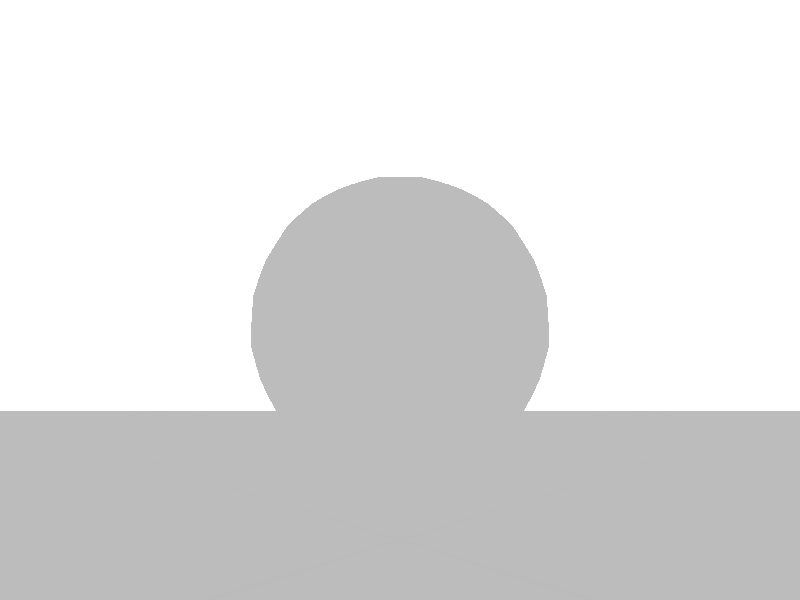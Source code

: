 #include "colors.inc"
background { rgb <1, 1, 1> }
camera {location <-0, 1.8, -0.5> sky <0,0,1>up <0,1,0> right <-1.33,0,0> angle 90look_at <0, 0, 0> }
mesh2 {
vertex_vectors { 4608, 
<-0.37261, -0.37261, -0.5>, 
<-0.425841, -0.287974, -0.5>, 
<-0.34629, -0.34629, -0.5>, 
<-0.477323, -0.202108, -0.5>, 
<-0.425841, -0.287974, -0.5>, 
<-0.398579, -0.260783, -0.5>, 
<-0.319213, -0.319213, -0.5>, 
<-0.34629, -0.34629, -0.5>, 
<-0.398579, -0.260783, -0.5>, 
<-0.425841, -0.287974, -0.5>, 
<-0.34629, -0.34629, -0.5>, 
<-0.398579, -0.260783, -0.5>, 
<-0.516382, -1.07496e-17, -0.5>, 
<-0.497836, -0.101239, -0.5>, 
<-0.453037, -0.0601619, -0.5>, 
<-0.477323, -0.202108, -0.5>, 
<-0.497836, -0.101239, -0.5>, 
<-0.433466, -0.161339, -0.5>, 
<-0.388987, -0.120324, -0.5>, 
<-0.453037, -0.0601619, -0.5>, 
<-0.433466, -0.161339, -0.5>, 
<-0.497836, -0.101239, -0.5>, 
<-0.453037, -0.0601619, -0.5>, 
<-0.433466, -0.161339, -0.5>, 
<-0.240648, -0.240648, -0.5>, 
<-0.27993, -0.27993, -0.5>, 
<-0.314817, -0.180486, -0.5>, 
<-0.319213, -0.319213, -0.5>, 
<-0.27993, -0.27993, -0.5>, 
<-0.3541, -0.219768, -0.5>, 
<-0.388987, -0.120324, -0.5>, 
<-0.314817, -0.180486, -0.5>, 
<-0.3541, -0.219768, -0.5>, 
<-0.27993, -0.27993, -0.5>, 
<-0.314817, -0.180486, -0.5>, 
<-0.3541, -0.219768, -0.5>, 
<-0.477323, -0.202108, -0.5>, 
<-0.398579, -0.260783, -0.5>, 
<-0.433466, -0.161339, -0.5>, 
<-0.319213, -0.319213, -0.5>, 
<-0.398579, -0.260783, -0.5>, 
<-0.3541, -0.219768, -0.5>, 
<-0.388987, -0.120324, -0.5>, 
<-0.3541, -0.219768, -0.5>, 
<-0.433466, -0.161339, -0.5>, 
<-0.398579, -0.260783, -0.5>, 
<-0.3541, -0.219768, -0.5>, 
<-0.433466, -0.161339, -0.5>, 
<-0.37261, 0.37261, -0.5>, 
<-0.425841, 0.287974, -0.5>, 
<-0.34629, 0.34629, -0.5>, 
<-0.477323, 0.202108, -0.5>, 
<-0.425841, 0.287974, -0.5>, 
<-0.398579, 0.260783, -0.5>, 
<-0.319213, 0.319213, -0.5>, 
<-0.34629, 0.34629, -0.5>, 
<-0.398579, 0.260783, -0.5>, 
<-0.425841, 0.287974, -0.5>, 
<-0.34629, 0.34629, -0.5>, 
<-0.398579, 0.260783, -0.5>, 
<-0.516382, -1.07496e-17, -0.5>, 
<-0.497836, 0.101239, -0.5>, 
<-0.453037, 0.0601619, -0.5>, 
<-0.477323, 0.202108, -0.5>, 
<-0.497836, 0.101239, -0.5>, 
<-0.433466, 0.161339, -0.5>, 
<-0.388987, 0.120324, -0.5>, 
<-0.453037, 0.0601619, -0.5>, 
<-0.433466, 0.161339, -0.5>, 
<-0.497836, 0.101239, -0.5>, 
<-0.453037, 0.0601619, -0.5>, 
<-0.433466, 0.161339, -0.5>, 
<-0.240648, 0.240648, -0.5>, 
<-0.27993, 0.27993, -0.5>, 
<-0.314817, 0.180486, -0.5>, 
<-0.319213, 0.319213, -0.5>, 
<-0.27993, 0.27993, -0.5>, 
<-0.3541, 0.219768, -0.5>, 
<-0.388987, 0.120324, -0.5>, 
<-0.314817, 0.180486, -0.5>, 
<-0.3541, 0.219768, -0.5>, 
<-0.27993, 0.27993, -0.5>, 
<-0.314817, 0.180486, -0.5>, 
<-0.3541, 0.219768, -0.5>, 
<-0.477323, 0.202108, -0.5>, 
<-0.398579, 0.260783, -0.5>, 
<-0.433466, 0.161339, -0.5>, 
<-0.319213, 0.319213, -0.5>, 
<-0.398579, 0.260783, -0.5>, 
<-0.3541, 0.219768, -0.5>, 
<-0.388987, 0.120324, -0.5>, 
<-0.3541, 0.219768, -0.5>, 
<-0.433466, 0.161339, -0.5>, 
<-0.398579, 0.260783, -0.5>, 
<-0.3541, 0.219768, -0.5>, 
<-0.433466, 0.161339, -0.5>, 
<1.2195e-18, -7.32747e-19, -0.5>, 
<-0.0601619, -0.0601619, -0.5>, 
<-0.0601619, 0.0601619, -0.5>, 
<-0.120324, -0.120324, -0.5>, 
<-0.0601619, -0.0601619, -0.5>, 
<-0.120324, 0, -0.5>, 
<-0.120324, 0.120324, -0.5>, 
<-0.0601619, 0.0601619, -0.5>, 
<-0.120324, 0, -0.5>, 
<-0.0601619, -0.0601619, -0.5>, 
<-0.0601619, 0.0601619, -0.5>, 
<-0.120324, 0, -0.5>, 
<-0.240648, -0.240648, -0.5>, 
<-0.180486, -0.180486, -0.5>, 
<-0.240648, -0.120324, -0.5>, 
<-0.120324, -0.120324, -0.5>, 
<-0.180486, -0.180486, -0.5>, 
<-0.180486, -0.0601619, -0.5>, 
<-0.240648, 0, -0.5>, 
<-0.240648, -0.120324, -0.5>, 
<-0.180486, -0.0601619, -0.5>, 
<-0.180486, -0.180486, -0.5>, 
<-0.240648, -0.120324, -0.5>, 
<-0.180486, -0.0601619, -0.5>, 
<-0.240648, 0.240648, -0.5>, 
<-0.180486, 0.180486, -0.5>, 
<-0.240648, 0.120324, -0.5>, 
<-0.120324, 0.120324, -0.5>, 
<-0.180486, 0.180486, -0.5>, 
<-0.180486, 0.0601619, -0.5>, 
<-0.240648, 0, -0.5>, 
<-0.240648, 0.120324, -0.5>, 
<-0.180486, 0.0601619, -0.5>, 
<-0.180486, 0.180486, -0.5>, 
<-0.240648, 0.120324, -0.5>, 
<-0.180486, 0.0601619, -0.5>, 
<-0.120324, -0.120324, -0.5>, 
<-0.120324, 0, -0.5>, 
<-0.180486, -0.0601619, -0.5>, 
<-0.120324, 0.120324, -0.5>, 
<-0.120324, 0, -0.5>, 
<-0.180486, 0.0601619, -0.5>, 
<-0.240648, 0, -0.5>, 
<-0.180486, 0.0601619, -0.5>, 
<-0.180486, -0.0601619, -0.5>, 
<-0.120324, 0, -0.5>, 
<-0.180486, 0.0601619, -0.5>, 
<-0.180486, -0.0601619, -0.5>, 
<-0.516382, -1.07496e-17, -0.5>, 
<-0.453037, -0.0601619, -0.5>, 
<-0.453037, 0.0601619, -0.5>, 
<-0.388987, -0.120324, -0.5>, 
<-0.453037, -0.0601619, -0.5>, 
<-0.388987, 0, -0.5>, 
<-0.388987, 0.120324, -0.5>, 
<-0.453037, 0.0601619, -0.5>, 
<-0.388987, 0, -0.5>, 
<-0.453037, -0.0601619, -0.5>, 
<-0.453037, 0.0601619, -0.5>, 
<-0.388987, 0, -0.5>, 
<-0.240648, -0.240648, -0.5>, 
<-0.314817, -0.180486, -0.5>, 
<-0.240648, -0.120324, -0.5>, 
<-0.388987, -0.120324, -0.5>, 
<-0.314817, -0.180486, -0.5>, 
<-0.314817, -0.0601619, -0.5>, 
<-0.240648, 0, -0.5>, 
<-0.240648, -0.120324, -0.5>, 
<-0.314817, -0.0601619, -0.5>, 
<-0.314817, -0.180486, -0.5>, 
<-0.240648, -0.120324, -0.5>, 
<-0.314817, -0.0601619, -0.5>, 
<-0.240648, 0.240648, -0.5>, 
<-0.240648, 0.120324, -0.5>, 
<-0.314817, 0.180486, -0.5>, 
<-0.240648, 0, -0.5>, 
<-0.240648, 0.120324, -0.5>, 
<-0.314817, 0.0601619, -0.5>, 
<-0.388987, 0.120324, -0.5>, 
<-0.314817, 0.180486, -0.5>, 
<-0.314817, 0.0601619, -0.5>, 
<-0.240648, 0.120324, -0.5>, 
<-0.314817, 0.180486, -0.5>, 
<-0.314817, 0.0601619, -0.5>, 
<-0.388987, -0.120324, -0.5>, 
<-0.388987, 0, -0.5>, 
<-0.314817, -0.0601619, -0.5>, 
<-0.240648, 0, -0.5>, 
<-0.314817, 0.0601619, -0.5>, 
<-0.314817, -0.0601619, -0.5>, 
<-0.388987, 0.120324, -0.5>, 
<-0.388987, 0, -0.5>, 
<-0.314817, 0.0601619, -0.5>, 
<-0.388987, 0, -0.5>, 
<-0.314817, 0.0601619, -0.5>, 
<-0.314817, -0.0601619, -0.5>, 
<-0.37261, 0.37261, -0.5>, 
<-0.34629, 0.34629, -0.5>, 
<-0.287974, 0.425841, -0.5>, 
<-0.319213, 0.319213, -0.5>, 
<-0.34629, 0.34629, -0.5>, 
<-0.260783, 0.398579, -0.5>, 
<-0.202108, 0.477323, -0.5>, 
<-0.287974, 0.425841, -0.5>, 
<-0.260783, 0.398579, -0.5>, 
<-0.34629, 0.34629, -0.5>, 
<-0.287974, 0.425841, -0.5>, 
<-0.260783, 0.398579, -0.5>, 
<-0.240648, 0.240648, -0.5>, 
<-0.27993, 0.27993, -0.5>, 
<-0.180486, 0.314817, -0.5>, 
<-0.319213, 0.319213, -0.5>, 
<-0.27993, 0.27993, -0.5>, 
<-0.219768, 0.3541, -0.5>, 
<-0.120324, 0.388987, -0.5>, 
<-0.180486, 0.314817, -0.5>, 
<-0.219768, 0.3541, -0.5>, 
<-0.27993, 0.27993, -0.5>, 
<-0.180486, 0.314817, -0.5>, 
<-0.219768, 0.3541, -0.5>, 
<3.60618e-18, 0.516382, -0.5>, 
<-0.101239, 0.497836, -0.5>, 
<-0.0601619, 0.453037, -0.5>, 
<-0.202108, 0.477323, -0.5>, 
<-0.101239, 0.497836, -0.5>, 
<-0.161339, 0.433466, -0.5>, 
<-0.120324, 0.388987, -0.5>, 
<-0.0601619, 0.453037, -0.5>, 
<-0.161339, 0.433466, -0.5>, 
<-0.101239, 0.497836, -0.5>, 
<-0.0601619, 0.453037, -0.5>, 
<-0.161339, 0.433466, -0.5>, 
<-0.319213, 0.319213, -0.5>, 
<-0.260783, 0.398579, -0.5>, 
<-0.219768, 0.3541, -0.5>, 
<-0.202108, 0.477323, -0.5>, 
<-0.260783, 0.398579, -0.5>, 
<-0.161339, 0.433466, -0.5>, 
<-0.120324, 0.388987, -0.5>, 
<-0.161339, 0.433466, -0.5>, 
<-0.219768, 0.3541, -0.5>, 
<-0.260783, 0.398579, -0.5>, 
<-0.161339, 0.433466, -0.5>, 
<-0.219768, 0.3541, -0.5>, 
<0.37261, 0.37261, -0.5>, 
<0.287974, 0.425841, -0.5>, 
<0.34629, 0.34629, -0.5>, 
<0.202108, 0.477323, -0.5>, 
<0.287974, 0.425841, -0.5>, 
<0.260783, 0.398579, -0.5>, 
<0.319213, 0.319213, -0.5>, 
<0.34629, 0.34629, -0.5>, 
<0.260783, 0.398579, -0.5>, 
<0.287974, 0.425841, -0.5>, 
<0.34629, 0.34629, -0.5>, 
<0.260783, 0.398579, -0.5>, 
<3.60618e-18, 0.516382, -0.5>, 
<0.101239, 0.497836, -0.5>, 
<0.0601619, 0.453037, -0.5>, 
<0.202108, 0.477323, -0.5>, 
<0.101239, 0.497836, -0.5>, 
<0.161339, 0.433466, -0.5>, 
<0.120324, 0.388987, -0.5>, 
<0.0601619, 0.453037, -0.5>, 
<0.161339, 0.433466, -0.5>, 
<0.101239, 0.497836, -0.5>, 
<0.0601619, 0.453037, -0.5>, 
<0.161339, 0.433466, -0.5>, 
<0.240648, 0.240648, -0.5>, 
<0.27993, 0.27993, -0.5>, 
<0.180486, 0.314817, -0.5>, 
<0.319213, 0.319213, -0.5>, 
<0.27993, 0.27993, -0.5>, 
<0.219768, 0.3541, -0.5>, 
<0.120324, 0.388987, -0.5>, 
<0.180486, 0.314817, -0.5>, 
<0.219768, 0.3541, -0.5>, 
<0.27993, 0.27993, -0.5>, 
<0.180486, 0.314817, -0.5>, 
<0.219768, 0.3541, -0.5>, 
<0.202108, 0.477323, -0.5>, 
<0.260783, 0.398579, -0.5>, 
<0.161339, 0.433466, -0.5>, 
<0.319213, 0.319213, -0.5>, 
<0.260783, 0.398579, -0.5>, 
<0.219768, 0.3541, -0.5>, 
<0.120324, 0.388987, -0.5>, 
<0.219768, 0.3541, -0.5>, 
<0.161339, 0.433466, -0.5>, 
<0.260783, 0.398579, -0.5>, 
<0.219768, 0.3541, -0.5>, 
<0.161339, 0.433466, -0.5>, 
<1.2195e-18, -7.32747e-19, -0.5>, 
<-0.0601619, 0.0601619, -0.5>, 
<0.0601619, 0.0601619, -0.5>, 
<-0.120324, 0.120324, -0.5>, 
<-0.0601619, 0.0601619, -0.5>, 
<0, 0.120324, -0.5>, 
<0.120324, 0.120324, -0.5>, 
<0.0601619, 0.0601619, -0.5>, 
<0, 0.120324, -0.5>, 
<-0.0601619, 0.0601619, -0.5>, 
<0.0601619, 0.0601619, -0.5>, 
<0, 0.120324, -0.5>, 
<-0.240648, 0.240648, -0.5>, 
<-0.180486, 0.180486, -0.5>, 
<-0.120324, 0.240648, -0.5>, 
<-0.120324, 0.120324, -0.5>, 
<-0.180486, 0.180486, -0.5>, 
<-0.0601619, 0.180486, -0.5>, 
<0, 0.240648, -0.5>, 
<-0.120324, 0.240648, -0.5>, 
<-0.0601619, 0.180486, -0.5>, 
<-0.180486, 0.180486, -0.5>, 
<-0.120324, 0.240648, -0.5>, 
<-0.0601619, 0.180486, -0.5>, 
<0.240648, 0.240648, -0.5>, 
<0.180486, 0.180486, -0.5>, 
<0.120324, 0.240648, -0.5>, 
<0.120324, 0.120324, -0.5>, 
<0.180486, 0.180486, -0.5>, 
<0.0601619, 0.180486, -0.5>, 
<0, 0.240648, -0.5>, 
<0.120324, 0.240648, -0.5>, 
<0.0601619, 0.180486, -0.5>, 
<0.180486, 0.180486, -0.5>, 
<0.120324, 0.240648, -0.5>, 
<0.0601619, 0.180486, -0.5>, 
<-0.120324, 0.120324, -0.5>, 
<0, 0.120324, -0.5>, 
<-0.0601619, 0.180486, -0.5>, 
<0.120324, 0.120324, -0.5>, 
<0, 0.120324, -0.5>, 
<0.0601619, 0.180486, -0.5>, 
<0, 0.240648, -0.5>, 
<0.0601619, 0.180486, -0.5>, 
<-0.0601619, 0.180486, -0.5>, 
<0, 0.120324, -0.5>, 
<0.0601619, 0.180486, -0.5>, 
<-0.0601619, 0.180486, -0.5>, 
<-0.240648, 0.240648, -0.5>, 
<-0.180486, 0.314817, -0.5>, 
<-0.120324, 0.240648, -0.5>, 
<-0.120324, 0.388987, -0.5>, 
<-0.180486, 0.314817, -0.5>, 
<-0.0601619, 0.314817, -0.5>, 
<0, 0.240648, -0.5>, 
<-0.120324, 0.240648, -0.5>, 
<-0.0601619, 0.314817, -0.5>, 
<-0.180486, 0.314817, -0.5>, 
<-0.120324, 0.240648, -0.5>, 
<-0.0601619, 0.314817, -0.5>, 
<3.60618e-18, 0.516382, -0.5>, 
<-0.0601619, 0.453037, -0.5>, 
<0.0601619, 0.453037, -0.5>, 
<-0.120324, 0.388987, -0.5>, 
<-0.0601619, 0.453037, -0.5>, 
<0, 0.388987, -0.5>, 
<0.120324, 0.388987, -0.5>, 
<0.0601619, 0.453037, -0.5>, 
<0, 0.388987, -0.5>, 
<-0.0601619, 0.453037, -0.5>, 
<0.0601619, 0.453037, -0.5>, 
<0, 0.388987, -0.5>, 
<0.240648, 0.240648, -0.5>, 
<0.120324, 0.240648, -0.5>, 
<0.180486, 0.314817, -0.5>, 
<0, 0.240648, -0.5>, 
<0.120324, 0.240648, -0.5>, 
<0.0601619, 0.314817, -0.5>, 
<0.120324, 0.388987, -0.5>, 
<0.180486, 0.314817, -0.5>, 
<0.0601619, 0.314817, -0.5>, 
<0.120324, 0.240648, -0.5>, 
<0.180486, 0.314817, -0.5>, 
<0.0601619, 0.314817, -0.5>, 
<-0.120324, 0.388987, -0.5>, 
<-0.0601619, 0.314817, -0.5>, 
<0, 0.388987, -0.5>, 
<0, 0.240648, -0.5>, 
<-0.0601619, 0.314817, -0.5>, 
<0.0601619, 0.314817, -0.5>, 
<0.120324, 0.388987, -0.5>, 
<0.0601619, 0.314817, -0.5>, 
<0, 0.388987, -0.5>, 
<-0.0601619, 0.314817, -0.5>, 
<0.0601619, 0.314817, -0.5>, 
<0, 0.388987, -0.5>, 
<0.37261, -0.37261, -0.5>, 
<0.425841, -0.287974, -0.5>, 
<0.34629, -0.34629, -0.5>, 
<0.477323, -0.202108, -0.5>, 
<0.425841, -0.287974, -0.5>, 
<0.398579, -0.260783, -0.5>, 
<0.319213, -0.319213, -0.5>, 
<0.34629, -0.34629, -0.5>, 
<0.398579, -0.260783, -0.5>, 
<0.425841, -0.287974, -0.5>, 
<0.34629, -0.34629, -0.5>, 
<0.398579, -0.260783, -0.5>, 
<0.516382, 2.18068e-17, -0.5>, 
<0.497836, -0.101239, -0.5>, 
<0.453037, -0.0601619, -0.5>, 
<0.477323, -0.202108, -0.5>, 
<0.497836, -0.101239, -0.5>, 
<0.433466, -0.161339, -0.5>, 
<0.388987, -0.120324, -0.5>, 
<0.453037, -0.0601619, -0.5>, 
<0.433466, -0.161339, -0.5>, 
<0.497836, -0.101239, -0.5>, 
<0.453037, -0.0601619, -0.5>, 
<0.433466, -0.161339, -0.5>, 
<0.240648, -0.240648, -0.5>, 
<0.27993, -0.27993, -0.5>, 
<0.314817, -0.180486, -0.5>, 
<0.319213, -0.319213, -0.5>, 
<0.27993, -0.27993, -0.5>, 
<0.3541, -0.219768, -0.5>, 
<0.388987, -0.120324, -0.5>, 
<0.314817, -0.180486, -0.5>, 
<0.3541, -0.219768, -0.5>, 
<0.27993, -0.27993, -0.5>, 
<0.314817, -0.180486, -0.5>, 
<0.3541, -0.219768, -0.5>, 
<0.477323, -0.202108, -0.5>, 
<0.398579, -0.260783, -0.5>, 
<0.433466, -0.161339, -0.5>, 
<0.319213, -0.319213, -0.5>, 
<0.398579, -0.260783, -0.5>, 
<0.3541, -0.219768, -0.5>, 
<0.388987, -0.120324, -0.5>, 
<0.3541, -0.219768, -0.5>, 
<0.433466, -0.161339, -0.5>, 
<0.398579, -0.260783, -0.5>, 
<0.3541, -0.219768, -0.5>, 
<0.433466, -0.161339, -0.5>, 
<0.37261, 0.37261, -0.5>, 
<0.34629, 0.34629, -0.5>, 
<0.425841, 0.287974, -0.5>, 
<0.319213, 0.319213, -0.5>, 
<0.34629, 0.34629, -0.5>, 
<0.398579, 0.260783, -0.5>, 
<0.477323, 0.202108, -0.5>, 
<0.425841, 0.287974, -0.5>, 
<0.398579, 0.260783, -0.5>, 
<0.34629, 0.34629, -0.5>, 
<0.425841, 0.287974, -0.5>, 
<0.398579, 0.260783, -0.5>, 
<0.240648, 0.240648, -0.5>, 
<0.27993, 0.27993, -0.5>, 
<0.314817, 0.180486, -0.5>, 
<0.319213, 0.319213, -0.5>, 
<0.27993, 0.27993, -0.5>, 
<0.3541, 0.219768, -0.5>, 
<0.388987, 0.120324, -0.5>, 
<0.314817, 0.180486, -0.5>, 
<0.3541, 0.219768, -0.5>, 
<0.27993, 0.27993, -0.5>, 
<0.314817, 0.180486, -0.5>, 
<0.3541, 0.219768, -0.5>, 
<0.516382, 2.18068e-17, -0.5>, 
<0.497836, 0.101239, -0.5>, 
<0.453037, 0.0601619, -0.5>, 
<0.477323, 0.202108, -0.5>, 
<0.497836, 0.101239, -0.5>, 
<0.433466, 0.161339, -0.5>, 
<0.388987, 0.120324, -0.5>, 
<0.453037, 0.0601619, -0.5>, 
<0.433466, 0.161339, -0.5>, 
<0.497836, 0.101239, -0.5>, 
<0.453037, 0.0601619, -0.5>, 
<0.433466, 0.161339, -0.5>, 
<0.319213, 0.319213, -0.5>, 
<0.398579, 0.260783, -0.5>, 
<0.3541, 0.219768, -0.5>, 
<0.477323, 0.202108, -0.5>, 
<0.398579, 0.260783, -0.5>, 
<0.433466, 0.161339, -0.5>, 
<0.388987, 0.120324, -0.5>, 
<0.433466, 0.161339, -0.5>, 
<0.3541, 0.219768, -0.5>, 
<0.398579, 0.260783, -0.5>, 
<0.433466, 0.161339, -0.5>, 
<0.3541, 0.219768, -0.5>, 
<1.2195e-18, -7.32747e-19, -0.5>, 
<0.0601619, 0.0601619, -0.5>, 
<0.0601619, -0.0601619, -0.5>, 
<0.120324, 0.120324, -0.5>, 
<0.0601619, 0.0601619, -0.5>, 
<0.120324, 0, -0.5>, 
<0.120324, -0.120324, -0.5>, 
<0.0601619, -0.0601619, -0.5>, 
<0.120324, 0, -0.5>, 
<0.0601619, 0.0601619, -0.5>, 
<0.0601619, -0.0601619, -0.5>, 
<0.120324, 0, -0.5>, 
<0.240648, 0.240648, -0.5>, 
<0.180486, 0.180486, -0.5>, 
<0.240648, 0.120324, -0.5>, 
<0.120324, 0.120324, -0.5>, 
<0.180486, 0.180486, -0.5>, 
<0.180486, 0.0601619, -0.5>, 
<0.240648, 0, -0.5>, 
<0.240648, 0.120324, -0.5>, 
<0.180486, 0.0601619, -0.5>, 
<0.180486, 0.180486, -0.5>, 
<0.240648, 0.120324, -0.5>, 
<0.180486, 0.0601619, -0.5>, 
<0.240648, -0.240648, -0.5>, 
<0.180486, -0.180486, -0.5>, 
<0.240648, -0.120324, -0.5>, 
<0.120324, -0.120324, -0.5>, 
<0.180486, -0.180486, -0.5>, 
<0.180486, -0.0601619, -0.5>, 
<0.240648, 0, -0.5>, 
<0.240648, -0.120324, -0.5>, 
<0.180486, -0.0601619, -0.5>, 
<0.180486, -0.180486, -0.5>, 
<0.240648, -0.120324, -0.5>, 
<0.180486, -0.0601619, -0.5>, 
<0.120324, 0.120324, -0.5>, 
<0.120324, 0, -0.5>, 
<0.180486, 0.0601619, -0.5>, 
<0.120324, -0.120324, -0.5>, 
<0.120324, 0, -0.5>, 
<0.180486, -0.0601619, -0.5>, 
<0.240648, 0, -0.5>, 
<0.180486, -0.0601619, -0.5>, 
<0.180486, 0.0601619, -0.5>, 
<0.120324, 0, -0.5>, 
<0.180486, -0.0601619, -0.5>, 
<0.180486, 0.0601619, -0.5>, 
<0.240648, 0.240648, -0.5>, 
<0.240648, 0.120324, -0.5>, 
<0.314817, 0.180486, -0.5>, 
<0.240648, 0, -0.5>, 
<0.240648, 0.120324, -0.5>, 
<0.314817, 0.0601619, -0.5>, 
<0.388987, 0.120324, -0.5>, 
<0.314817, 0.180486, -0.5>, 
<0.314817, 0.0601619, -0.5>, 
<0.240648, 0.120324, -0.5>, 
<0.314817, 0.180486, -0.5>, 
<0.314817, 0.0601619, -0.5>, 
<0.516382, 2.18068e-17, -0.5>, 
<0.453037, -0.0601619, -0.5>, 
<0.453037, 0.0601619, -0.5>, 
<0.388987, -0.120324, -0.5>, 
<0.453037, -0.0601619, -0.5>, 
<0.388987, 1.38778e-17, -0.5>, 
<0.388987, 0.120324, -0.5>, 
<0.453037, 0.0601619, -0.5>, 
<0.388987, 1.38778e-17, -0.5>, 
<0.453037, -0.0601619, -0.5>, 
<0.453037, 0.0601619, -0.5>, 
<0.388987, 1.38778e-17, -0.5>, 
<0.240648, -0.240648, -0.5>, 
<0.314817, -0.180486, -0.5>, 
<0.240648, -0.120324, -0.5>, 
<0.388987, -0.120324, -0.5>, 
<0.314817, -0.180486, -0.5>, 
<0.314817, -0.0601619, -0.5>, 
<0.240648, 0, -0.5>, 
<0.240648, -0.120324, -0.5>, 
<0.314817, -0.0601619, -0.5>, 
<0.314817, -0.180486, -0.5>, 
<0.240648, -0.120324, -0.5>, 
<0.314817, -0.0601619, -0.5>, 
<0.388987, -0.120324, -0.5>, 
<0.314817, -0.0601619, -0.5>, 
<0.388987, 1.38778e-17, -0.5>, 
<0.240648, 0, -0.5>, 
<0.314817, 0.0601619, -0.5>, 
<0.314817, -0.0601619, -0.5>, 
<0.388987, 0.120324, -0.5>, 
<0.314817, 0.0601619, -0.5>, 
<0.388987, 1.38778e-17, -0.5>, 
<0.314817, 0.0601619, -0.5>, 
<0.314817, -0.0601619, -0.5>, 
<0.388987, 1.38778e-17, -0.5>, 
<-0.37261, -0.37261, -0.5>, 
<-0.34629, -0.34629, -0.5>, 
<-0.287974, -0.425841, -0.5>, 
<-0.319213, -0.319213, -0.5>, 
<-0.34629, -0.34629, -0.5>, 
<-0.260783, -0.398579, -0.5>, 
<-0.202108, -0.477323, -0.5>, 
<-0.287974, -0.425841, -0.5>, 
<-0.260783, -0.398579, -0.5>, 
<-0.34629, -0.34629, -0.5>, 
<-0.287974, -0.425841, -0.5>, 
<-0.260783, -0.398579, -0.5>, 
<-0.240648, -0.240648, -0.5>, 
<-0.27993, -0.27993, -0.5>, 
<-0.180486, -0.314817, -0.5>, 
<-0.319213, -0.319213, -0.5>, 
<-0.27993, -0.27993, -0.5>, 
<-0.219768, -0.3541, -0.5>, 
<-0.120324, -0.388987, -0.5>, 
<-0.180486, -0.314817, -0.5>, 
<-0.219768, -0.3541, -0.5>, 
<-0.27993, -0.27993, -0.5>, 
<-0.180486, -0.314817, -0.5>, 
<-0.219768, -0.3541, -0.5>, 
<-1.58908e-17, -0.516382, -0.5>, 
<-0.101239, -0.497836, -0.5>, 
<-0.0601619, -0.453037, -0.5>, 
<-0.202108, -0.477323, -0.5>, 
<-0.101239, -0.497836, -0.5>, 
<-0.161339, -0.433466, -0.5>, 
<-0.120324, -0.388987, -0.5>, 
<-0.0601619, -0.453037, -0.5>, 
<-0.161339, -0.433466, -0.5>, 
<-0.101239, -0.497836, -0.5>, 
<-0.0601619, -0.453037, -0.5>, 
<-0.161339, -0.433466, -0.5>, 
<-0.319213, -0.319213, -0.5>, 
<-0.260783, -0.398579, -0.5>, 
<-0.219768, -0.3541, -0.5>, 
<-0.202108, -0.477323, -0.5>, 
<-0.260783, -0.398579, -0.5>, 
<-0.161339, -0.433466, -0.5>, 
<-0.120324, -0.388987, -0.5>, 
<-0.161339, -0.433466, -0.5>, 
<-0.219768, -0.3541, -0.5>, 
<-0.260783, -0.398579, -0.5>, 
<-0.161339, -0.433466, -0.5>, 
<-0.219768, -0.3541, -0.5>, 
<0.37261, -0.37261, -0.5>, 
<0.34629, -0.34629, -0.5>, 
<0.287974, -0.425841, -0.5>, 
<0.319213, -0.319213, -0.5>, 
<0.34629, -0.34629, -0.5>, 
<0.260783, -0.398579, -0.5>, 
<0.202108, -0.477323, -0.5>, 
<0.287974, -0.425841, -0.5>, 
<0.260783, -0.398579, -0.5>, 
<0.34629, -0.34629, -0.5>, 
<0.287974, -0.425841, -0.5>, 
<0.260783, -0.398579, -0.5>, 
<0.240648, -0.240648, -0.5>, 
<0.27993, -0.27993, -0.5>, 
<0.180486, -0.314817, -0.5>, 
<0.319213, -0.319213, -0.5>, 
<0.27993, -0.27993, -0.5>, 
<0.219768, -0.3541, -0.5>, 
<0.120324, -0.388987, -0.5>, 
<0.180486, -0.314817, -0.5>, 
<0.219768, -0.3541, -0.5>, 
<0.27993, -0.27993, -0.5>, 
<0.180486, -0.314817, -0.5>, 
<0.219768, -0.3541, -0.5>, 
<-1.58908e-17, -0.516382, -0.5>, 
<0.101239, -0.497836, -0.5>, 
<0.0601619, -0.453037, -0.5>, 
<0.202108, -0.477323, -0.5>, 
<0.101239, -0.497836, -0.5>, 
<0.161339, -0.433466, -0.5>, 
<0.120324, -0.388987, -0.5>, 
<0.0601619, -0.453037, -0.5>, 
<0.161339, -0.433466, -0.5>, 
<0.101239, -0.497836, -0.5>, 
<0.0601619, -0.453037, -0.5>, 
<0.161339, -0.433466, -0.5>, 
<0.319213, -0.319213, -0.5>, 
<0.260783, -0.398579, -0.5>, 
<0.219768, -0.3541, -0.5>, 
<0.202108, -0.477323, -0.5>, 
<0.260783, -0.398579, -0.5>, 
<0.161339, -0.433466, -0.5>, 
<0.120324, -0.388987, -0.5>, 
<0.161339, -0.433466, -0.5>, 
<0.219768, -0.3541, -0.5>, 
<0.260783, -0.398579, -0.5>, 
<0.161339, -0.433466, -0.5>, 
<0.219768, -0.3541, -0.5>, 
<1.2195e-18, -7.32747e-19, -0.5>, 
<-0.0601619, -0.0601619, -0.5>, 
<0.0601619, -0.0601619, -0.5>, 
<-0.120324, -0.120324, -0.5>, 
<-0.0601619, -0.0601619, -0.5>, 
<0, -0.120324, -0.5>, 
<0.120324, -0.120324, -0.5>, 
<0.0601619, -0.0601619, -0.5>, 
<0, -0.120324, -0.5>, 
<-0.0601619, -0.0601619, -0.5>, 
<0.0601619, -0.0601619, -0.5>, 
<0, -0.120324, -0.5>, 
<-0.240648, -0.240648, -0.5>, 
<-0.180486, -0.180486, -0.5>, 
<-0.120324, -0.240648, -0.5>, 
<-0.120324, -0.120324, -0.5>, 
<-0.180486, -0.180486, -0.5>, 
<-0.0601619, -0.180486, -0.5>, 
<0, -0.240648, -0.5>, 
<-0.120324, -0.240648, -0.5>, 
<-0.0601619, -0.180486, -0.5>, 
<-0.180486, -0.180486, -0.5>, 
<-0.120324, -0.240648, -0.5>, 
<-0.0601619, -0.180486, -0.5>, 
<0.240648, -0.240648, -0.5>, 
<0.180486, -0.180486, -0.5>, 
<0.120324, -0.240648, -0.5>, 
<0.120324, -0.120324, -0.5>, 
<0.180486, -0.180486, -0.5>, 
<0.0601619, -0.180486, -0.5>, 
<0, -0.240648, -0.5>, 
<0.120324, -0.240648, -0.5>, 
<0.0601619, -0.180486, -0.5>, 
<0.180486, -0.180486, -0.5>, 
<0.120324, -0.240648, -0.5>, 
<0.0601619, -0.180486, -0.5>, 
<-0.120324, -0.120324, -0.5>, 
<0, -0.120324, -0.5>, 
<-0.0601619, -0.180486, -0.5>, 
<0.120324, -0.120324, -0.5>, 
<0, -0.120324, -0.5>, 
<0.0601619, -0.180486, -0.5>, 
<0, -0.240648, -0.5>, 
<0.0601619, -0.180486, -0.5>, 
<-0.0601619, -0.180486, -0.5>, 
<0, -0.120324, -0.5>, 
<0.0601619, -0.180486, -0.5>, 
<-0.0601619, -0.180486, -0.5>, 
<-0.240648, -0.240648, -0.5>, 
<-0.180486, -0.314817, -0.5>, 
<-0.120324, -0.240648, -0.5>, 
<-0.120324, -0.388987, -0.5>, 
<-0.180486, -0.314817, -0.5>, 
<-0.0601619, -0.314817, -0.5>, 
<0, -0.240648, -0.5>, 
<-0.120324, -0.240648, -0.5>, 
<-0.0601619, -0.314817, -0.5>, 
<-0.180486, -0.314817, -0.5>, 
<-0.120324, -0.240648, -0.5>, 
<-0.0601619, -0.314817, -0.5>, 
<0.240648, -0.240648, -0.5>, 
<0.120324, -0.240648, -0.5>, 
<0.180486, -0.314817, -0.5>, 
<0, -0.240648, -0.5>, 
<0.120324, -0.240648, -0.5>, 
<0.0601619, -0.314817, -0.5>, 
<0.120324, -0.388987, -0.5>, 
<0.180486, -0.314817, -0.5>, 
<0.0601619, -0.314817, -0.5>, 
<0.120324, -0.240648, -0.5>, 
<0.180486, -0.314817, -0.5>, 
<0.0601619, -0.314817, -0.5>, 
<-1.58908e-17, -0.516382, -0.5>, 
<-0.0601619, -0.453037, -0.5>, 
<0.0601619, -0.453037, -0.5>, 
<-0.120324, -0.388987, -0.5>, 
<-0.0601619, -0.453037, -0.5>, 
<0, -0.388987, -0.5>, 
<0.120324, -0.388987, -0.5>, 
<0.0601619, -0.453037, -0.5>, 
<0, -0.388987, -0.5>, 
<-0.0601619, -0.453037, -0.5>, 
<0.0601619, -0.453037, -0.5>, 
<0, -0.388987, -0.5>, 
<-0.120324, -0.388987, -0.5>, 
<-0.0601619, -0.314817, -0.5>, 
<0, -0.388987, -0.5>, 
<0, -0.240648, -0.5>, 
<-0.0601619, -0.314817, -0.5>, 
<0.0601619, -0.314817, -0.5>, 
<0.120324, -0.388987, -0.5>, 
<0, -0.388987, -0.5>, 
<0.0601619, -0.314817, -0.5>, 
<-0.0601619, -0.314817, -0.5>, 
<0, -0.388987, -0.5>, 
<0.0601619, -0.314817, -0.5>, 
<-0.37261, -0.37261, -0.5>, 
<-0.425841, -0.287974, -0.5>, 
<-0.440496, -0.341795, -0.437744>, 
<-0.477323, -0.202108, -0.5>, 
<-0.425841, -0.287974, -0.5>, 
<-0.492959, -0.256328, -0.437859>, 
<-0.506165, -0.309284, -0.374695>, 
<-0.440496, -0.341795, -0.437744>, 
<-0.492959, -0.256328, -0.437859>, 
<-0.425841, -0.287974, -0.5>, 
<-0.440496, -0.341795, -0.437744>, 
<-0.492959, -0.256328, -0.437859>, 
<-0.516382, -1.07496e-17, -0.5>, 
<-0.497836, -0.101239, -0.5>, 
<-0.548319, -0.0557103, -0.440003>, 
<-0.477323, -0.202108, -0.5>, 
<-0.497836, -0.101239, -0.5>, 
<-0.528793, -0.156953, -0.440039>, 
<-0.577723, -0.111134, -0.379088>, 
<-0.548319, -0.0557103, -0.440003>, 
<-0.528793, -0.156953, -0.440039>, 
<-0.497836, -0.101239, -0.5>, 
<-0.548319, -0.0557103, -0.440003>, 
<-0.528793, -0.156953, -0.440039>, 
<-0.594826, -0.213751, -0.247867>, 
<-0.551945, -0.262214, -0.311814>, 
<-0.587734, -0.162844, -0.313988>, 
<-0.506165, -0.309284, -0.374695>, 
<-0.551945, -0.262214, -0.311814>, 
<-0.543801, -0.210917, -0.377795>, 
<-0.577723, -0.111134, -0.379088>, 
<-0.587734, -0.162844, -0.313988>, 
<-0.543801, -0.210917, -0.377795>, 
<-0.551945, -0.262214, -0.311814>, 
<-0.587734, -0.162844, -0.313988>, 
<-0.543801, -0.210917, -0.377795>, 
<-0.477323, -0.202108, -0.5>, 
<-0.492959, -0.256328, -0.437859>, 
<-0.528793, -0.156953, -0.440039>, 
<-0.506165, -0.309284, -0.374695>, 
<-0.492959, -0.256328, -0.437859>, 
<-0.543801, -0.210917, -0.377795>, 
<-0.577723, -0.111134, -0.379088>, 
<-0.543801, -0.210917, -0.377795>, 
<-0.528793, -0.156953, -0.440039>, 
<-0.492959, -0.256328, -0.437859>, 
<-0.543801, -0.210917, -0.377795>, 
<-0.528793, -0.156953, -0.440039>, 
<-0.37261, 0.37261, -0.5>, 
<-0.425841, 0.287974, -0.5>, 
<-0.440496, 0.341795, -0.437744>, 
<-0.477323, 0.202108, -0.5>, 
<-0.425841, 0.287974, -0.5>, 
<-0.492959, 0.256328, -0.437859>, 
<-0.506165, 0.309284, -0.374695>, 
<-0.440496, 0.341795, -0.437744>, 
<-0.492959, 0.256328, -0.437859>, 
<-0.425841, 0.287974, -0.5>, 
<-0.440496, 0.341795, -0.437744>, 
<-0.492959, 0.256328, -0.437859>, 
<-0.516382, -1.07496e-17, -0.5>, 
<-0.497836, 0.101239, -0.5>, 
<-0.548319, 0.0557103, -0.440003>, 
<-0.477323, 0.202108, -0.5>, 
<-0.497836, 0.101239, -0.5>, 
<-0.528793, 0.156953, -0.440039>, 
<-0.577723, 0.111134, -0.379088>, 
<-0.548319, 0.0557103, -0.440003>, 
<-0.528793, 0.156953, -0.440039>, 
<-0.497836, 0.101239, -0.5>, 
<-0.548319, 0.0557103, -0.440003>, 
<-0.528793, 0.156953, -0.440039>, 
<-0.594826, 0.213751, -0.247867>, 
<-0.551945, 0.262214, -0.311814>, 
<-0.587734, 0.162844, -0.313988>, 
<-0.506165, 0.309284, -0.374695>, 
<-0.551945, 0.262214, -0.311814>, 
<-0.543801, 0.210917, -0.377795>, 
<-0.577723, 0.111134, -0.379088>, 
<-0.587734, 0.162844, -0.313988>, 
<-0.543801, 0.210917, -0.377795>, 
<-0.551945, 0.262214, -0.311814>, 
<-0.587734, 0.162844, -0.313988>, 
<-0.543801, 0.210917, -0.377795>, 
<-0.477323, 0.202108, -0.5>, 
<-0.492959, 0.256328, -0.437859>, 
<-0.528793, 0.156953, -0.440039>, 
<-0.506165, 0.309284, -0.374695>, 
<-0.492959, 0.256328, -0.437859>, 
<-0.543801, 0.210917, -0.377795>, 
<-0.577723, 0.111134, -0.379088>, 
<-0.543801, 0.210917, -0.377795>, 
<-0.528793, 0.156953, -0.440039>, 
<-0.492959, 0.256328, -0.437859>, 
<-0.543801, 0.210917, -0.377795>, 
<-0.528793, 0.156953, -0.440039>, 
<-0.63412, 7.36235e-18, -0.0343908>, 
<-0.63522, -0.0546977, -0.0878269>, 
<-0.63522, 0.0546977, -0.0878269>, 
<-0.633838, -0.109176, -0.141309>, 
<-0.63522, -0.0546977, -0.0878269>, 
<-0.635821, 2.08767e-17, -0.141393>, 
<-0.633838, 0.109176, -0.141309>, 
<-0.63522, 0.0546977, -0.0878269>, 
<-0.635821, 2.08767e-17, -0.141393>, 
<-0.63522, -0.0546977, -0.0878269>, 
<-0.63522, 0.0546977, -0.0878269>, 
<-0.635821, 2.08767e-17, -0.141393>, 
<-0.594826, -0.213751, -0.247867>, 
<-0.615626, -0.161808, -0.194781>, 
<-0.613533, -0.107252, -0.253368>, 
<-0.633838, -0.109176, -0.141309>, 
<-0.615626, -0.161808, -0.194781>, 
<-0.632168, -0.0546881, -0.199772>, 
<-0.62793, 4.21266e-18, -0.25787>, 
<-0.613533, -0.107252, -0.253368>, 
<-0.632168, -0.0546881, -0.199772>, 
<-0.615626, -0.161808, -0.194781>, 
<-0.613533, -0.107252, -0.253368>, 
<-0.632168, -0.0546881, -0.199772>, 
<-0.594826, 0.213751, -0.247867>, 
<-0.615626, 0.161808, -0.194781>, 
<-0.613533, 0.107252, -0.253368>, 
<-0.633838, 0.109176, -0.141309>, 
<-0.615626, 0.161808, -0.194781>, 
<-0.632168, 0.0546881, -0.199772>, 
<-0.62793, 4.21266e-18, -0.25787>, 
<-0.613533, 0.107252, -0.253368>, 
<-0.632168, 0.0546881, -0.199772>, 
<-0.615626, 0.161808, -0.194781>, 
<-0.613533, 0.107252, -0.253368>, 
<-0.632168, 0.0546881, -0.199772>, 
<-0.633838, -0.109176, -0.141309>, 
<-0.635821, 2.08767e-17, -0.141393>, 
<-0.632168, -0.0546881, -0.199772>, 
<-0.633838, 0.109176, -0.141309>, 
<-0.635821, 2.08767e-17, -0.141393>, 
<-0.632168, 0.0546881, -0.199772>, 
<-0.62793, 4.21266e-18, -0.25787>, 
<-0.632168, 0.0546881, -0.199772>, 
<-0.632168, -0.0546881, -0.199772>, 
<-0.635821, 2.08767e-17, -0.141393>, 
<-0.632168, 0.0546881, -0.199772>, 
<-0.632168, -0.0546881, -0.199772>, 
<-0.516382, -1.07496e-17, -0.5>, 
<-0.548319, -0.0557103, -0.440003>, 
<-0.548319, 0.0557103, -0.440003>, 
<-0.577723, -0.111134, -0.379088>, 
<-0.548319, -0.0557103, -0.440003>, 
<-0.57981, -6.9174e-18, -0.380051>, 
<-0.577723, 0.111134, -0.379088>, 
<-0.548319, 0.0557103, -0.440003>, 
<-0.57981, -6.9174e-18, -0.380051>, 
<-0.548319, -0.0557103, -0.440003>, 
<-0.548319, 0.0557103, -0.440003>, 
<-0.57981, -6.9174e-18, -0.380051>, 
<-0.594826, -0.213751, -0.247867>, 
<-0.587734, -0.162844, -0.313988>, 
<-0.613533, -0.107252, -0.253368>, 
<-0.577723, -0.111134, -0.379088>, 
<-0.587734, -0.162844, -0.313988>, 
<-0.604327, -0.0557042, -0.318994>, 
<-0.62793, 4.21266e-18, -0.25787>, 
<-0.613533, -0.107252, -0.253368>, 
<-0.604327, -0.0557042, -0.318994>, 
<-0.587734, -0.162844, -0.313988>, 
<-0.613533, -0.107252, -0.253368>, 
<-0.604327, -0.0557042, -0.318994>, 
<-0.594826, 0.213751, -0.247867>, 
<-0.613533, 0.107252, -0.253368>, 
<-0.587734, 0.162844, -0.313988>, 
<-0.62793, 4.21266e-18, -0.25787>, 
<-0.613533, 0.107252, -0.253368>, 
<-0.604327, 0.0557042, -0.318994>, 
<-0.577723, 0.111134, -0.379088>, 
<-0.587734, 0.162844, -0.313988>, 
<-0.604327, 0.0557042, -0.318994>, 
<-0.613533, 0.107252, -0.253368>, 
<-0.587734, 0.162844, -0.313988>, 
<-0.604327, 0.0557042, -0.318994>, 
<-0.577723, -0.111134, -0.379088>, 
<-0.57981, -6.9174e-18, -0.380051>, 
<-0.604327, -0.0557042, -0.318994>, 
<-0.62793, 4.21266e-18, -0.25787>, 
<-0.604327, 0.0557042, -0.318994>, 
<-0.604327, -0.0557042, -0.318994>, 
<-0.577723, 0.111134, -0.379088>, 
<-0.57981, -6.9174e-18, -0.380051>, 
<-0.604327, 0.0557042, -0.318994>, 
<-0.57981, -6.9174e-18, -0.380051>, 
<-0.604327, 0.0557042, -0.318994>, 
<-0.604327, -0.0557042, -0.318994>, 
<-0.37261, 0.37261, -0.5>, 
<-0.440496, 0.341795, -0.437744>, 
<-0.409154, 0.409154, -0.392208>, 
<-0.506165, 0.309284, -0.374695>, 
<-0.440496, 0.341795, -0.437744>, 
<-0.475768, 0.377049, -0.329578>, 
<-0.442692, 0.442692, -0.283255>, 
<-0.409154, 0.409154, -0.392208>, 
<-0.475768, 0.377049, -0.329578>, 
<-0.440496, 0.341795, -0.437744>, 
<-0.409154, 0.409154, -0.392208>, 
<-0.475768, 0.377049, -0.329578>, 
<-0.594826, 0.213751, -0.247867>, 
<-0.551945, 0.262214, -0.311814>, 
<-0.570961, 0.281782, -0.203429>, 
<-0.506165, 0.309284, -0.374695>, 
<-0.551945, 0.262214, -0.311814>, 
<-0.527164, 0.330053, -0.267188>, 
<-0.544202, 0.348371, -0.158528>, 
<-0.570961, 0.281782, -0.203429>, 
<-0.527164, 0.330053, -0.267188>, 
<-0.551945, 0.262214, -0.311814>, 
<-0.570961, 0.281782, -0.203429>, 
<-0.527164, 0.330053, -0.267188>, 
<-0.457197, 0.457197, -0.0641695>, 
<-0.451577, 0.451577, -0.173935>, 
<-0.502012, 0.403832, -0.111349>, 
<-0.442692, 0.442692, -0.283255>, 
<-0.451577, 0.451577, -0.173935>, 
<-0.494839, 0.396643, -0.221192>, 
<-0.544202, 0.348371, -0.158528>, 
<-0.502012, 0.403832, -0.111349>, 
<-0.494839, 0.396643, -0.221192>, 
<-0.451577, 0.451577, -0.173935>, 
<-0.502012, 0.403832, -0.111349>, 
<-0.494839, 0.396643, -0.221192>, 
<-0.506165, 0.309284, -0.374695>, 
<-0.475768, 0.377049, -0.329578>, 
<-0.527164, 0.330053, -0.267188>, 
<-0.442692, 0.442692, -0.283255>, 
<-0.475768, 0.377049, -0.329578>, 
<-0.494839, 0.396643, -0.221192>, 
<-0.544202, 0.348371, -0.158528>, 
<-0.494839, 0.396643, -0.221192>, 
<-0.527164, 0.330053, -0.267188>, 
<-0.475768, 0.377049, -0.329578>, 
<-0.494839, 0.396643, -0.221192>, 
<-0.527164, 0.330053, -0.267188>, 
<-0.353834, 0.353834, 0.305475>, 
<-0.390731, 0.390731, 0.220055>, 
<-0.412284, 0.318682, 0.273172>, 
<-0.425305, 0.425305, 0.132712>, 
<-0.390731, 0.390731, 0.220055>, 
<-0.448293, 0.354649, 0.186741>, 
<-0.468947, 0.282146, 0.239253>, 
<-0.412284, 0.318682, 0.273172>, 
<-0.448293, 0.354649, 0.186741>, 
<-0.390731, 0.390731, 0.220055>, 
<-0.412284, 0.318682, 0.273172>, 
<-0.448293, 0.354649, 0.186741>, 
<-0.457197, 0.457197, -0.0641695>, 
<-0.442644, 0.442644, 0.0347235>, 
<-0.493765, 0.399225, -0.00596651>, 
<-0.425305, 0.425305, 0.132712>, 
<-0.442644, 0.442644, 0.0347235>, 
<-0.477647, 0.383131, 0.0926876>, 
<-0.527667, 0.339127, 0.0516966>, 
<-0.493765, 0.399225, -0.00596651>, 
<-0.477647, 0.383131, 0.0926876>, 
<-0.442644, 0.442644, 0.0347235>, 
<-0.493765, 0.399225, -0.00596651>, 
<-0.477647, 0.383131, 0.0926876>, 
<-0.558058, 0.194283, 0.154531>, 
<-0.514632, 0.238745, 0.19755>, 
<-0.544242, 0.267376, 0.103626>, 
<-0.468947, 0.282146, 0.239253>, 
<-0.514632, 0.238745, 0.19755>, 
<-0.499887, 0.311614, 0.146256>, 
<-0.527667, 0.339127, 0.0516966>, 
<-0.544242, 0.267376, 0.103626>, 
<-0.499887, 0.311614, 0.146256>, 
<-0.514632, 0.238745, 0.19755>, 
<-0.544242, 0.267376, 0.103626>, 
<-0.499887, 0.311614, 0.146256>, 
<-0.425305, 0.425305, 0.132712>, 
<-0.448293, 0.354649, 0.186741>, 
<-0.477647, 0.383131, 0.0926876>, 
<-0.468947, 0.282146, 0.239253>, 
<-0.448293, 0.354649, 0.186741>, 
<-0.499887, 0.311614, 0.146256>, 
<-0.527667, 0.339127, 0.0516966>, 
<-0.499887, 0.311614, 0.146256>, 
<-0.477647, 0.383131, 0.0926876>, 
<-0.448293, 0.354649, 0.186741>, 
<-0.499887, 0.311614, 0.146256>, 
<-0.477647, 0.383131, 0.0926876>, 
<-0.63412, 7.36235e-18, -0.0343908>, 
<-0.63522, 0.0546977, -0.0878269>, 
<-0.624418, 0.0496931, 0.014859>, 
<-0.633838, 0.109176, -0.141309>, 
<-0.63522, 0.0546977, -0.0878269>, 
<-0.624897, 0.104457, -0.0386367>, 
<-0.612416, 0.0991877, 0.0636655>, 
<-0.624418, 0.0496931, 0.014859>, 
<-0.624897, 0.104457, -0.0386367>, 
<-0.63522, 0.0546977, -0.0878269>, 
<-0.624418, 0.0496931, 0.014859>, 
<-0.624897, 0.104457, -0.0386367>, 
<-0.594826, 0.213751, -0.247867>, 
<-0.615626, 0.161808, -0.194781>, 
<-0.601488, 0.216334, -0.146011>, 
<-0.633838, 0.109176, -0.141309>, 
<-0.615626, 0.161808, -0.194781>, 
<-0.620321, 0.163671, -0.0925748>, 
<-0.604301, 0.217516, -0.0439202>, 
<-0.601488, 0.216334, -0.146011>, 
<-0.620321, 0.163671, -0.0925748>, 
<-0.615626, 0.161808, -0.194781>, 
<-0.601488, 0.216334, -0.146011>, 
<-0.620321, 0.163671, -0.0925748>, 
<-0.558058, 0.194283, 0.154531>, 
<-0.586371, 0.147028, 0.109513>, 
<-0.582989, 0.206547, 0.0558054>, 
<-0.612416, 0.0991877, 0.0636655>, 
<-0.586371, 0.147028, 0.109513>, 
<-0.609588, 0.158671, 0.010098>, 
<-0.604301, 0.217516, -0.0439202>, 
<-0.582989, 0.206547, 0.0558054>, 
<-0.609588, 0.158671, 0.010098>, 
<-0.586371, 0.147028, 0.109513>, 
<-0.582989, 0.206547, 0.0558054>, 
<-0.609588, 0.158671, 0.010098>, 
<-0.633838, 0.109176, -0.141309>, 
<-0.624897, 0.104457, -0.0386367>, 
<-0.620321, 0.163671, -0.0925748>, 
<-0.612416, 0.0991877, 0.0636655>, 
<-0.624897, 0.104457, -0.0386367>, 
<-0.609588, 0.158671, 0.010098>, 
<-0.604301, 0.217516, -0.0439202>, 
<-0.609588, 0.158671, 0.010098>, 
<-0.620321, 0.163671, -0.0925748>, 
<-0.624897, 0.104457, -0.0386367>, 
<-0.609588, 0.158671, 0.010098>, 
<-0.620321, 0.163671, -0.0925748>, 
<-0.594826, 0.213751, -0.247867>, 
<-0.570961, 0.281782, -0.203429>, 
<-0.601488, 0.216334, -0.146011>, 
<-0.544202, 0.348371, -0.158528>, 
<-0.570961, 0.281782, -0.203429>, 
<-0.57584, 0.283723, -0.101199>, 
<-0.604301, 0.217516, -0.0439202>, 
<-0.601488, 0.216334, -0.146011>, 
<-0.57584, 0.283723, -0.101199>, 
<-0.570961, 0.281782, -0.203429>, 
<-0.601488, 0.216334, -0.146011>, 
<-0.57584, 0.283723, -0.101199>, 
<-0.457197, 0.457197, -0.0641695>, 
<-0.502012, 0.403832, -0.111349>, 
<-0.493765, 0.399225, -0.00596651>, 
<-0.544202, 0.348371, -0.158528>, 
<-0.502012, 0.403832, -0.111349>, 
<-0.537736, 0.344878, -0.0532348>, 
<-0.527667, 0.339127, 0.0516966>, 
<-0.493765, 0.399225, -0.00596651>, 
<-0.537736, 0.344878, -0.0532348>, 
<-0.502012, 0.403832, -0.111349>, 
<-0.493765, 0.399225, -0.00596651>, 
<-0.537736, 0.344878, -0.0532348>, 
<-0.558058, 0.194283, 0.154531>, 
<-0.582989, 0.206547, 0.0558054>, 
<-0.544242, 0.267376, 0.103626>, 
<-0.604301, 0.217516, -0.0439202>, 
<-0.582989, 0.206547, 0.0558054>, 
<-0.56746, 0.279036, 0.00417882>, 
<-0.527667, 0.339127, 0.0516966>, 
<-0.544242, 0.267376, 0.103626>, 
<-0.56746, 0.279036, 0.00417882>, 
<-0.582989, 0.206547, 0.0558054>, 
<-0.544242, 0.267376, 0.103626>, 
<-0.56746, 0.279036, 0.00417882>, 
<-0.544202, 0.348371, -0.158528>, 
<-0.57584, 0.283723, -0.101199>, 
<-0.537736, 0.344878, -0.0532348>, 
<-0.604301, 0.217516, -0.0439202>, 
<-0.57584, 0.283723, -0.101199>, 
<-0.56746, 0.279036, 0.00417882>, 
<-0.527667, 0.339127, 0.0516966>, 
<-0.56746, 0.279036, 0.00417882>, 
<-0.537736, 0.344878, -0.0532348>, 
<-0.57584, 0.283723, -0.101199>, 
<-0.56746, 0.279036, 0.00417882>, 
<-0.537736, 0.344878, -0.0532348>, 
<-0.353834, -0.353834, 0.305475>, 
<-0.38032, -0.270087, 0.335538>, 
<-0.412284, -0.318682, 0.273172>, 
<-0.404716, -0.184864, 0.363189>, 
<-0.38032, -0.270087, 0.335538>, 
<-0.437893, -0.234069, 0.3022>, 
<-0.468947, -0.282146, 0.239253>, 
<-0.412284, -0.318682, 0.273172>, 
<-0.437893, -0.234069, 0.3022>, 
<-0.38032, -0.270087, 0.335538>, 
<-0.412284, -0.318682, 0.273172>, 
<-0.437893, -0.234069, 0.3022>, 
<-0.422364, -1.20873e-18, 0.382657>, 
<-0.414689, -0.0926838, 0.374246>, 
<-0.465624, -0.0503101, 0.333289>, 
<-0.404716, -0.184864, 0.363189>, 
<-0.414689, -0.0926838, 0.374246>, 
<-0.456733, -0.142947, 0.323492>, 
<-0.506674, -0.100401, 0.281873>, 
<-0.465624, -0.0503101, 0.333289>, 
<-0.456733, -0.142947, 0.323492>, 
<-0.414689, -0.0926838, 0.374246>, 
<-0.465624, -0.0503101, 0.333289>, 
<-0.456733, -0.142947, 0.323492>, 
<-0.558058, -0.194283, 0.154531>, 
<-0.514632, -0.238745, 0.19755>, 
<-0.533617, -0.147674, 0.218952>, 
<-0.468947, -0.282146, 0.239253>, 
<-0.514632, -0.238745, 0.19755>, 
<-0.489232, -0.191822, 0.261624>, 
<-0.506674, -0.100401, 0.281873>, 
<-0.533617, -0.147674, 0.218952>, 
<-0.489232, -0.191822, 0.261624>, 
<-0.514632, -0.238745, 0.19755>, 
<-0.533617, -0.147674, 0.218952>, 
<-0.489232, -0.191822, 0.261624>, 
<-0.404716, -0.184864, 0.363189>, 
<-0.437893, -0.234069, 0.3022>, 
<-0.456733, -0.142947, 0.323492>, 
<-0.468947, -0.282146, 0.239253>, 
<-0.437893, -0.234069, 0.3022>, 
<-0.489232, -0.191822, 0.261624>, 
<-0.506674, -0.100401, 0.281873>, 
<-0.489232, -0.191822, 0.261624>, 
<-0.456733, -0.142947, 0.323492>, 
<-0.437893, -0.234069, 0.3022>, 
<-0.489232, -0.191822, 0.261624>, 
<-0.456733, -0.142947, 0.323492>, 
<-0.353834, 0.353834, 0.305475>, 
<-0.412284, 0.318682, 0.273172>, 
<-0.38032, 0.270087, 0.335538>, 
<-0.468947, 0.282146, 0.239253>, 
<-0.412284, 0.318682, 0.273172>, 
<-0.437893, 0.234069, 0.3022>, 
<-0.404716, 0.184864, 0.363189>, 
<-0.38032, 0.270087, 0.335538>, 
<-0.437893, 0.234069, 0.3022>, 
<-0.412284, 0.318682, 0.273172>, 
<-0.38032, 0.270087, 0.335538>, 
<-0.437893, 0.234069, 0.3022>, 
<-0.558058, 0.194283, 0.154531>, 
<-0.514632, 0.238745, 0.19755>, 
<-0.533617, 0.147674, 0.218952>, 
<-0.468947, 0.282146, 0.239253>, 
<-0.514632, 0.238745, 0.19755>, 
<-0.489232, 0.191822, 0.261624>, 
<-0.506674, 0.100401, 0.281873>, 
<-0.533617, 0.147674, 0.218952>, 
<-0.489232, 0.191822, 0.261624>, 
<-0.514632, 0.238745, 0.19755>, 
<-0.533617, 0.147674, 0.218952>, 
<-0.489232, 0.191822, 0.261624>, 
<-0.422364, -1.20873e-18, 0.382657>, 
<-0.414689, 0.0926838, 0.374246>, 
<-0.465624, 0.0503101, 0.333289>, 
<-0.404716, 0.184864, 0.363189>, 
<-0.414689, 0.0926838, 0.374246>, 
<-0.456733, 0.142947, 0.323492>, 
<-0.506674, 0.100401, 0.281873>, 
<-0.465624, 0.0503101, 0.333289>, 
<-0.456733, 0.142947, 0.323492>, 
<-0.414689, 0.0926838, 0.374246>, 
<-0.465624, 0.0503101, 0.333289>, 
<-0.456733, 0.142947, 0.323492>, 
<-0.468947, 0.282146, 0.239253>, 
<-0.437893, 0.234069, 0.3022>, 
<-0.489232, 0.191822, 0.261624>, 
<-0.404716, 0.184864, 0.363189>, 
<-0.437893, 0.234069, 0.3022>, 
<-0.456733, 0.142947, 0.323492>, 
<-0.506674, 0.100401, 0.281873>, 
<-0.456733, 0.142947, 0.323492>, 
<-0.489232, 0.191822, 0.261624>, 
<-0.437893, 0.234069, 0.3022>, 
<-0.456733, 0.142947, 0.323492>, 
<-0.489232, 0.191822, 0.261624>, 
<-0.63412, 7.36235e-18, -0.0343908>, 
<-0.624418, 0.0496931, 0.014859>, 
<-0.624418, -0.0496931, 0.014859>, 
<-0.612416, 0.0991877, 0.0636655>, 
<-0.624418, 0.0496931, 0.014859>, 
<-0.614056, 6.83448e-18, 0.0640996>, 
<-0.612416, -0.0991877, 0.0636655>, 
<-0.624418, -0.0496931, 0.014859>, 
<-0.614056, 6.83448e-18, 0.0640996>, 
<-0.624418, 0.0496931, 0.014859>, 
<-0.624418, -0.0496931, 0.014859>, 
<-0.614056, 6.83448e-18, 0.0640996>, 
<-0.558058, 0.194283, 0.154531>, 
<-0.586371, 0.147028, 0.109513>, 
<-0.572021, 0.0974285, 0.162637>, 
<-0.612416, 0.0991877, 0.0636655>, 
<-0.586371, 0.147028, 0.109513>, 
<-0.598644, 0.0496802, 0.116825>, 
<-0.582623, 1.18606e-17, 0.169156>, 
<-0.572021, 0.0974285, 0.162637>, 
<-0.598644, 0.0496802, 0.116825>, 
<-0.586371, 0.147028, 0.109513>, 
<-0.572021, 0.0974285, 0.162637>, 
<-0.598644, 0.0496802, 0.116825>, 
<-0.558058, -0.194283, 0.154531>, 
<-0.586371, -0.147028, 0.109513>, 
<-0.572021, -0.0974285, 0.162637>, 
<-0.612416, -0.0991877, 0.0636655>, 
<-0.586371, -0.147028, 0.109513>, 
<-0.598644, -0.0496802, 0.116825>, 
<-0.582623, 1.18606e-17, 0.169156>, 
<-0.572021, -0.0974285, 0.162637>, 
<-0.598644, -0.0496802, 0.116825>, 
<-0.586371, -0.147028, 0.109513>, 
<-0.572021, -0.0974285, 0.162637>, 
<-0.598644, -0.0496802, 0.116825>, 
<-0.612416, 0.0991877, 0.0636655>, 
<-0.614056, 6.83448e-18, 0.0640996>, 
<-0.598644, 0.0496802, 0.116825>, 
<-0.612416, -0.0991877, 0.0636655>, 
<-0.614056, 6.83448e-18, 0.0640996>, 
<-0.598644, -0.0496802, 0.116825>, 
<-0.582623, 1.18606e-17, 0.169156>, 
<-0.598644, -0.0496802, 0.116825>, 
<-0.598644, 0.0496802, 0.116825>, 
<-0.614056, 6.83448e-18, 0.0640996>, 
<-0.598644, -0.0496802, 0.116825>, 
<-0.598644, 0.0496802, 0.116825>, 
<-0.558058, 0.194283, 0.154531>, 
<-0.572021, 0.0974285, 0.162637>, 
<-0.533617, 0.147674, 0.218952>, 
<-0.582623, 1.18606e-17, 0.169156>, 
<-0.572021, 0.0974285, 0.162637>, 
<-0.545961, 0.0503166, 0.226306>, 
<-0.506674, 0.100401, 0.281873>, 
<-0.533617, 0.147674, 0.218952>, 
<-0.545961, 0.0503166, 0.226306>, 
<-0.572021, 0.0974285, 0.162637>, 
<-0.533617, 0.147674, 0.218952>, 
<-0.545961, 0.0503166, 0.226306>, 
<-0.422364, -1.20873e-18, 0.382657>, 
<-0.465624, -0.0503101, 0.333289>, 
<-0.465624, 0.0503101, 0.333289>, 
<-0.506674, -0.100401, 0.281873>, 
<-0.465624, -0.0503101, 0.333289>, 
<-0.5082, 1.40014e-17, 0.283019>, 
<-0.506674, 0.100401, 0.281873>, 
<-0.465624, 0.0503101, 0.333289>, 
<-0.5082, 1.40014e-17, 0.283019>, 
<-0.465624, -0.0503101, 0.333289>, 
<-0.465624, 0.0503101, 0.333289>, 
<-0.5082, 1.40014e-17, 0.283019>, 
<-0.558058, -0.194283, 0.154531>, 
<-0.533617, -0.147674, 0.218952>, 
<-0.572021, -0.0974285, 0.162637>, 
<-0.506674, -0.100401, 0.281873>, 
<-0.533617, -0.147674, 0.218952>, 
<-0.545961, -0.0503166, 0.226306>, 
<-0.582623, 1.18606e-17, 0.169156>, 
<-0.572021, -0.0974285, 0.162637>, 
<-0.545961, -0.0503166, 0.226306>, 
<-0.533617, -0.147674, 0.218952>, 
<-0.572021, -0.0974285, 0.162637>, 
<-0.545961, -0.0503166, 0.226306>, 
<-0.506674, -0.100401, 0.281873>, 
<-0.545961, -0.0503166, 0.226306>, 
<-0.5082, 1.40014e-17, 0.283019>, 
<-0.582623, 1.18606e-17, 0.169156>, 
<-0.545961, 0.0503166, 0.226306>, 
<-0.545961, -0.0503166, 0.226306>, 
<-0.506674, 0.100401, 0.281873>, 
<-0.545961, 0.0503166, 0.226306>, 
<-0.5082, 1.40014e-17, 0.283019>, 
<-0.545961, 0.0503166, 0.226306>, 
<-0.545961, -0.0503166, 0.226306>, 
<-0.5082, 1.40014e-17, 0.283019>, 
<-0.37261, -0.37261, -0.5>, 
<-0.440496, -0.341795, -0.437744>, 
<-0.409154, -0.409154, -0.392208>, 
<-0.506165, -0.309284, -0.374695>, 
<-0.440496, -0.341795, -0.437744>, 
<-0.475768, -0.377049, -0.329578>, 
<-0.442692, -0.442692, -0.283255>, 
<-0.409154, -0.409154, -0.392208>, 
<-0.475768, -0.377049, -0.329578>, 
<-0.440496, -0.341795, -0.437744>, 
<-0.409154, -0.409154, -0.392208>, 
<-0.475768, -0.377049, -0.329578>, 
<-0.594826, -0.213751, -0.247867>, 
<-0.551945, -0.262214, -0.311814>, 
<-0.570961, -0.281782, -0.203429>, 
<-0.506165, -0.309284, -0.374695>, 
<-0.551945, -0.262214, -0.311814>, 
<-0.527164, -0.330053, -0.267188>, 
<-0.544202, -0.348371, -0.158528>, 
<-0.570961, -0.281782, -0.203429>, 
<-0.527164, -0.330053, -0.267188>, 
<-0.551945, -0.262214, -0.311814>, 
<-0.570961, -0.281782, -0.203429>, 
<-0.527164, -0.330053, -0.267188>, 
<-0.457197, -0.457197, -0.0641695>, 
<-0.451577, -0.451577, -0.173935>, 
<-0.502012, -0.403832, -0.111349>, 
<-0.442692, -0.442692, -0.283255>, 
<-0.451577, -0.451577, -0.173935>, 
<-0.494839, -0.396643, -0.221192>, 
<-0.544202, -0.348371, -0.158528>, 
<-0.502012, -0.403832, -0.111349>, 
<-0.494839, -0.396643, -0.221192>, 
<-0.451577, -0.451577, -0.173935>, 
<-0.502012, -0.403832, -0.111349>, 
<-0.494839, -0.396643, -0.221192>, 
<-0.506165, -0.309284, -0.374695>, 
<-0.475768, -0.377049, -0.329578>, 
<-0.527164, -0.330053, -0.267188>, 
<-0.442692, -0.442692, -0.283255>, 
<-0.475768, -0.377049, -0.329578>, 
<-0.494839, -0.396643, -0.221192>, 
<-0.544202, -0.348371, -0.158528>, 
<-0.494839, -0.396643, -0.221192>, 
<-0.527164, -0.330053, -0.267188>, 
<-0.475768, -0.377049, -0.329578>, 
<-0.494839, -0.396643, -0.221192>, 
<-0.527164, -0.330053, -0.267188>, 
<-0.353834, -0.353834, 0.305475>, 
<-0.412284, -0.318682, 0.273172>, 
<-0.390731, -0.390731, 0.220055>, 
<-0.468947, -0.282146, 0.239253>, 
<-0.412284, -0.318682, 0.273172>, 
<-0.448293, -0.354649, 0.186741>, 
<-0.425305, -0.425305, 0.132712>, 
<-0.390731, -0.390731, 0.220055>, 
<-0.448293, -0.354649, 0.186741>, 
<-0.412284, -0.318682, 0.273172>, 
<-0.390731, -0.390731, 0.220055>, 
<-0.448293, -0.354649, 0.186741>, 
<-0.558058, -0.194283, 0.154531>, 
<-0.514632, -0.238745, 0.19755>, 
<-0.544242, -0.267376, 0.103626>, 
<-0.468947, -0.282146, 0.239253>, 
<-0.514632, -0.238745, 0.19755>, 
<-0.499887, -0.311614, 0.146256>, 
<-0.527667, -0.339127, 0.0516966>, 
<-0.544242, -0.267376, 0.103626>, 
<-0.499887, -0.311614, 0.146256>, 
<-0.514632, -0.238745, 0.19755>, 
<-0.544242, -0.267376, 0.103626>, 
<-0.499887, -0.311614, 0.146256>, 
<-0.457197, -0.457197, -0.0641695>, 
<-0.442644, -0.442644, 0.0347235>, 
<-0.493765, -0.399225, -0.00596651>, 
<-0.425305, -0.425305, 0.132712>, 
<-0.442644, -0.442644, 0.0347235>, 
<-0.477647, -0.383131, 0.0926876>, 
<-0.527667, -0.339127, 0.0516966>, 
<-0.493765, -0.399225, -0.00596651>, 
<-0.477647, -0.383131, 0.0926876>, 
<-0.442644, -0.442644, 0.0347235>, 
<-0.493765, -0.399225, -0.00596651>, 
<-0.477647, -0.383131, 0.0926876>, 
<-0.468947, -0.282146, 0.239253>, 
<-0.448293, -0.354649, 0.186741>, 
<-0.499887, -0.311614, 0.146256>, 
<-0.425305, -0.425305, 0.132712>, 
<-0.448293, -0.354649, 0.186741>, 
<-0.477647, -0.383131, 0.0926876>, 
<-0.527667, -0.339127, 0.0516966>, 
<-0.477647, -0.383131, 0.0926876>, 
<-0.499887, -0.311614, 0.146256>, 
<-0.448293, -0.354649, 0.186741>, 
<-0.477647, -0.383131, 0.0926876>, 
<-0.499887, -0.311614, 0.146256>, 
<-0.63412, 7.36235e-18, -0.0343908>, 
<-0.63522, -0.0546977, -0.0878269>, 
<-0.624418, -0.0496931, 0.014859>, 
<-0.633838, -0.109176, -0.141309>, 
<-0.63522, -0.0546977, -0.0878269>, 
<-0.624897, -0.104457, -0.0386367>, 
<-0.612416, -0.0991877, 0.0636655>, 
<-0.624418, -0.0496931, 0.014859>, 
<-0.624897, -0.104457, -0.0386367>, 
<-0.63522, -0.0546977, -0.0878269>, 
<-0.624418, -0.0496931, 0.014859>, 
<-0.624897, -0.104457, -0.0386367>, 
<-0.594826, -0.213751, -0.247867>, 
<-0.615626, -0.161808, -0.194781>, 
<-0.601488, -0.216334, -0.146011>, 
<-0.633838, -0.109176, -0.141309>, 
<-0.615626, -0.161808, -0.194781>, 
<-0.620321, -0.163671, -0.0925748>, 
<-0.604301, -0.217516, -0.0439202>, 
<-0.601488, -0.216334, -0.146011>, 
<-0.620321, -0.163671, -0.0925748>, 
<-0.615626, -0.161808, -0.194781>, 
<-0.601488, -0.216334, -0.146011>, 
<-0.620321, -0.163671, -0.0925748>, 
<-0.558058, -0.194283, 0.154531>, 
<-0.586371, -0.147028, 0.109513>, 
<-0.582989, -0.206547, 0.0558054>, 
<-0.612416, -0.0991877, 0.0636655>, 
<-0.586371, -0.147028, 0.109513>, 
<-0.609588, -0.158671, 0.010098>, 
<-0.604301, -0.217516, -0.0439202>, 
<-0.582989, -0.206547, 0.0558054>, 
<-0.609588, -0.158671, 0.010098>, 
<-0.586371, -0.147028, 0.109513>, 
<-0.582989, -0.206547, 0.0558054>, 
<-0.609588, -0.158671, 0.010098>, 
<-0.633838, -0.109176, -0.141309>, 
<-0.624897, -0.104457, -0.0386367>, 
<-0.620321, -0.163671, -0.0925748>, 
<-0.612416, -0.0991877, 0.0636655>, 
<-0.624897, -0.104457, -0.0386367>, 
<-0.609588, -0.158671, 0.010098>, 
<-0.604301, -0.217516, -0.0439202>, 
<-0.609588, -0.158671, 0.010098>, 
<-0.620321, -0.163671, -0.0925748>, 
<-0.624897, -0.104457, -0.0386367>, 
<-0.609588, -0.158671, 0.010098>, 
<-0.620321, -0.163671, -0.0925748>, 
<-0.594826, -0.213751, -0.247867>, 
<-0.570961, -0.281782, -0.203429>, 
<-0.601488, -0.216334, -0.146011>, 
<-0.544202, -0.348371, -0.158528>, 
<-0.570961, -0.281782, -0.203429>, 
<-0.57584, -0.283723, -0.101199>, 
<-0.604301, -0.217516, -0.0439202>, 
<-0.601488, -0.216334, -0.146011>, 
<-0.57584, -0.283723, -0.101199>, 
<-0.570961, -0.281782, -0.203429>, 
<-0.601488, -0.216334, -0.146011>, 
<-0.57584, -0.283723, -0.101199>, 
<-0.558058, -0.194283, 0.154531>, 
<-0.582989, -0.206547, 0.0558054>, 
<-0.544242, -0.267376, 0.103626>, 
<-0.604301, -0.217516, -0.0439202>, 
<-0.582989, -0.206547, 0.0558054>, 
<-0.56746, -0.279036, 0.00417882>, 
<-0.527667, -0.339127, 0.0516966>, 
<-0.544242, -0.267376, 0.103626>, 
<-0.56746, -0.279036, 0.00417882>, 
<-0.582989, -0.206547, 0.0558054>, 
<-0.544242, -0.267376, 0.103626>, 
<-0.56746, -0.279036, 0.00417882>, 
<-0.457197, -0.457197, -0.0641695>, 
<-0.502012, -0.403832, -0.111349>, 
<-0.493765, -0.399225, -0.00596651>, 
<-0.544202, -0.348371, -0.158528>, 
<-0.502012, -0.403832, -0.111349>, 
<-0.537736, -0.344878, -0.0532348>, 
<-0.527667, -0.339127, 0.0516966>, 
<-0.493765, -0.399225, -0.00596651>, 
<-0.537736, -0.344878, -0.0532348>, 
<-0.502012, -0.403832, -0.111349>, 
<-0.493765, -0.399225, -0.00596651>, 
<-0.537736, -0.344878, -0.0532348>, 
<-0.544202, -0.348371, -0.158528>, 
<-0.57584, -0.283723, -0.101199>, 
<-0.537736, -0.344878, -0.0532348>, 
<-0.604301, -0.217516, -0.0439202>, 
<-0.57584, -0.283723, -0.101199>, 
<-0.56746, -0.279036, 0.00417882>, 
<-0.527667, -0.339127, 0.0516966>, 
<-0.537736, -0.344878, -0.0532348>, 
<-0.56746, -0.279036, 0.00417882>, 
<-0.57584, -0.283723, -0.101199>, 
<-0.537736, -0.344878, -0.0532348>, 
<-0.56746, -0.279036, 0.00417882>, 
<0.37261, -0.37261, -0.5>, 
<0.425841, -0.287974, -0.5>, 
<0.440496, -0.341795, -0.437744>, 
<0.477323, -0.202108, -0.5>, 
<0.425841, -0.287974, -0.5>, 
<0.492959, -0.256328, -0.437859>, 
<0.506165, -0.309284, -0.374695>, 
<0.440496, -0.341795, -0.437744>, 
<0.492959, -0.256328, -0.437859>, 
<0.425841, -0.287974, -0.5>, 
<0.440496, -0.341795, -0.437744>, 
<0.492959, -0.256328, -0.437859>, 
<0.516382, 2.18068e-17, -0.5>, 
<0.497836, -0.101239, -0.5>, 
<0.548319, -0.0557103, -0.440003>, 
<0.477323, -0.202108, -0.5>, 
<0.497836, -0.101239, -0.5>, 
<0.528793, -0.156953, -0.440039>, 
<0.577723, -0.111134, -0.379088>, 
<0.548319, -0.0557103, -0.440003>, 
<0.528793, -0.156953, -0.440039>, 
<0.497836, -0.101239, -0.5>, 
<0.548319, -0.0557103, -0.440003>, 
<0.528793, -0.156953, -0.440039>, 
<0.594826, -0.213751, -0.247867>, 
<0.551945, -0.262214, -0.311814>, 
<0.587734, -0.162844, -0.313988>, 
<0.506165, -0.309284, -0.374695>, 
<0.551945, -0.262214, -0.311814>, 
<0.543801, -0.210917, -0.377795>, 
<0.577723, -0.111134, -0.379088>, 
<0.587734, -0.162844, -0.313988>, 
<0.543801, -0.210917, -0.377795>, 
<0.551945, -0.262214, -0.311814>, 
<0.587734, -0.162844, -0.313988>, 
<0.543801, -0.210917, -0.377795>, 
<0.477323, -0.202108, -0.5>, 
<0.492959, -0.256328, -0.437859>, 
<0.528793, -0.156953, -0.440039>, 
<0.506165, -0.309284, -0.374695>, 
<0.492959, -0.256328, -0.437859>, 
<0.543801, -0.210917, -0.377795>, 
<0.577723, -0.111134, -0.379088>, 
<0.543801, -0.210917, -0.377795>, 
<0.528793, -0.156953, -0.440039>, 
<0.492959, -0.256328, -0.437859>, 
<0.543801, -0.210917, -0.377795>, 
<0.528793, -0.156953, -0.440039>, 
<0.37261, 0.37261, -0.5>, 
<0.425841, 0.287974, -0.5>, 
<0.440496, 0.341795, -0.437744>, 
<0.477323, 0.202108, -0.5>, 
<0.425841, 0.287974, -0.5>, 
<0.492959, 0.256328, -0.437859>, 
<0.506165, 0.309284, -0.374695>, 
<0.440496, 0.341795, -0.437744>, 
<0.492959, 0.256328, -0.437859>, 
<0.425841, 0.287974, -0.5>, 
<0.440496, 0.341795, -0.437744>, 
<0.492959, 0.256328, -0.437859>, 
<0.516382, 2.18068e-17, -0.5>, 
<0.497836, 0.101239, -0.5>, 
<0.548319, 0.0557103, -0.440003>, 
<0.477323, 0.202108, -0.5>, 
<0.497836, 0.101239, -0.5>, 
<0.528793, 0.156953, -0.440039>, 
<0.577723, 0.111134, -0.379088>, 
<0.548319, 0.0557103, -0.440003>, 
<0.528793, 0.156953, -0.440039>, 
<0.497836, 0.101239, -0.5>, 
<0.548319, 0.0557103, -0.440003>, 
<0.528793, 0.156953, -0.440039>, 
<0.594826, 0.213751, -0.247867>, 
<0.551945, 0.262214, -0.311814>, 
<0.587734, 0.162844, -0.313988>, 
<0.506165, 0.309284, -0.374695>, 
<0.551945, 0.262214, -0.311814>, 
<0.543801, 0.210917, -0.377795>, 
<0.577723, 0.111134, -0.379088>, 
<0.587734, 0.162844, -0.313988>, 
<0.543801, 0.210917, -0.377795>, 
<0.551945, 0.262214, -0.311814>, 
<0.587734, 0.162844, -0.313988>, 
<0.543801, 0.210917, -0.377795>, 
<0.477323, 0.202108, -0.5>, 
<0.492959, 0.256328, -0.437859>, 
<0.528793, 0.156953, -0.440039>, 
<0.506165, 0.309284, -0.374695>, 
<0.492959, 0.256328, -0.437859>, 
<0.543801, 0.210917, -0.377795>, 
<0.577723, 0.111134, -0.379088>, 
<0.543801, 0.210917, -0.377795>, 
<0.528793, 0.156953, -0.440039>, 
<0.492959, 0.256328, -0.437859>, 
<0.543801, 0.210917, -0.377795>, 
<0.528793, 0.156953, -0.440039>, 
<0.63412, -4.52653e-18, -0.0343908>, 
<0.63522, -0.0546977, -0.0878269>, 
<0.63522, 0.0546977, -0.0878269>, 
<0.633838, -0.109176, -0.141309>, 
<0.63522, -0.0546977, -0.0878269>, 
<0.635821, 1.45346e-17, -0.141393>, 
<0.633838, 0.109176, -0.141309>, 
<0.63522, 0.0546977, -0.0878269>, 
<0.635821, 1.45346e-17, -0.141393>, 
<0.63522, -0.0546977, -0.0878269>, 
<0.63522, 0.0546977, -0.0878269>, 
<0.635821, 1.45346e-17, -0.141393>, 
<0.594826, -0.213751, -0.247867>, 
<0.615626, -0.161808, -0.194781>, 
<0.613533, -0.107252, -0.253368>, 
<0.633838, -0.109176, -0.141309>, 
<0.615626, -0.161808, -0.194781>, 
<0.632168, -0.0546881, -0.199772>, 
<0.62793, -3.65941e-17, -0.25787>, 
<0.613533, -0.107252, -0.253368>, 
<0.632168, -0.0546881, -0.199772>, 
<0.615626, -0.161808, -0.194781>, 
<0.613533, -0.107252, -0.253368>, 
<0.632168, -0.0546881, -0.199772>, 
<0.594826, 0.213751, -0.247867>, 
<0.615626, 0.161808, -0.194781>, 
<0.613533, 0.107252, -0.253368>, 
<0.633838, 0.109176, -0.141309>, 
<0.615626, 0.161808, -0.194781>, 
<0.632168, 0.0546881, -0.199772>, 
<0.62793, -3.65941e-17, -0.25787>, 
<0.613533, 0.107252, -0.253368>, 
<0.632168, 0.0546881, -0.199772>, 
<0.615626, 0.161808, -0.194781>, 
<0.613533, 0.107252, -0.253368>, 
<0.632168, 0.0546881, -0.199772>, 
<0.633838, -0.109176, -0.141309>, 
<0.635821, 1.45346e-17, -0.141393>, 
<0.632168, -0.0546881, -0.199772>, 
<0.633838, 0.109176, -0.141309>, 
<0.635821, 1.45346e-17, -0.141393>, 
<0.632168, 0.0546881, -0.199772>, 
<0.62793, -3.65941e-17, -0.25787>, 
<0.632168, 0.0546881, -0.199772>, 
<0.632168, -0.0546881, -0.199772>, 
<0.635821, 1.45346e-17, -0.141393>, 
<0.632168, 0.0546881, -0.199772>, 
<0.632168, -0.0546881, -0.199772>, 
<0.516382, 2.18068e-17, -0.5>, 
<0.548319, -0.0557103, -0.440003>, 
<0.548319, 0.0557103, -0.440003>, 
<0.577723, -0.111134, -0.379088>, 
<0.548319, -0.0557103, -0.440003>, 
<0.57981, 6.24529e-18, -0.380051>, 
<0.577723, 0.111134, -0.379088>, 
<0.548319, 0.0557103, -0.440003>, 
<0.57981, 6.24529e-18, -0.380051>, 
<0.548319, -0.0557103, -0.440003>, 
<0.548319, 0.0557103, -0.440003>, 
<0.57981, 6.24529e-18, -0.380051>, 
<0.594826, -0.213751, -0.247867>, 
<0.587734, -0.162844, -0.313988>, 
<0.613533, -0.107252, -0.253368>, 
<0.577723, -0.111134, -0.379088>, 
<0.587734, -0.162844, -0.313988>, 
<0.604327, -0.0557042, -0.318994>, 
<0.62793, -3.65941e-17, -0.25787>, 
<0.613533, -0.107252, -0.253368>, 
<0.604327, -0.0557042, -0.318994>, 
<0.587734, -0.162844, -0.313988>, 
<0.613533, -0.107252, -0.253368>, 
<0.604327, -0.0557042, -0.318994>, 
<0.594826, 0.213751, -0.247867>, 
<0.613533, 0.107252, -0.253368>, 
<0.587734, 0.162844, -0.313988>, 
<0.62793, -3.65941e-17, -0.25787>, 
<0.613533, 0.107252, -0.253368>, 
<0.604327, 0.0557042, -0.318994>, 
<0.577723, 0.111134, -0.379088>, 
<0.587734, 0.162844, -0.313988>, 
<0.604327, 0.0557042, -0.318994>, 
<0.613533, 0.107252, -0.253368>, 
<0.587734, 0.162844, -0.313988>, 
<0.604327, 0.0557042, -0.318994>, 
<0.577723, -0.111134, -0.379088>, 
<0.57981, 6.24529e-18, -0.380051>, 
<0.604327, -0.0557042, -0.318994>, 
<0.62793, -3.65941e-17, -0.25787>, 
<0.604327, 0.0557042, -0.318994>, 
<0.604327, -0.0557042, -0.318994>, 
<0.577723, 0.111134, -0.379088>, 
<0.57981, 6.24529e-18, -0.380051>, 
<0.604327, 0.0557042, -0.318994>, 
<0.57981, 6.24529e-18, -0.380051>, 
<0.604327, 0.0557042, -0.318994>, 
<0.604327, -0.0557042, -0.318994>, 
<0.37261, 0.37261, -0.5>, 
<0.440496, 0.341795, -0.437744>, 
<0.409154, 0.409154, -0.392208>, 
<0.506165, 0.309284, -0.374695>, 
<0.440496, 0.341795, -0.437744>, 
<0.475768, 0.377049, -0.329578>, 
<0.442692, 0.442692, -0.283255>, 
<0.409154, 0.409154, -0.392208>, 
<0.475768, 0.377049, -0.329578>, 
<0.440496, 0.341795, -0.437744>, 
<0.409154, 0.409154, -0.392208>, 
<0.475768, 0.377049, -0.329578>, 
<0.594826, 0.213751, -0.247867>, 
<0.551945, 0.262214, -0.311814>, 
<0.570961, 0.281782, -0.203429>, 
<0.506165, 0.309284, -0.374695>, 
<0.551945, 0.262214, -0.311814>, 
<0.527164, 0.330053, -0.267188>, 
<0.544202, 0.348371, -0.158528>, 
<0.570961, 0.281782, -0.203429>, 
<0.527164, 0.330053, -0.267188>, 
<0.551945, 0.262214, -0.311814>, 
<0.570961, 0.281782, -0.203429>, 
<0.527164, 0.330053, -0.267188>, 
<0.457197, 0.457197, -0.0641695>, 
<0.451577, 0.451577, -0.173935>, 
<0.502012, 0.403832, -0.111349>, 
<0.442692, 0.442692, -0.283255>, 
<0.451577, 0.451577, -0.173935>, 
<0.494839, 0.396643, -0.221192>, 
<0.544202, 0.348371, -0.158528>, 
<0.502012, 0.403832, -0.111349>, 
<0.494839, 0.396643, -0.221192>, 
<0.451577, 0.451577, -0.173935>, 
<0.502012, 0.403832, -0.111349>, 
<0.494839, 0.396643, -0.221192>, 
<0.506165, 0.309284, -0.374695>, 
<0.475768, 0.377049, -0.329578>, 
<0.527164, 0.330053, -0.267188>, 
<0.442692, 0.442692, -0.283255>, 
<0.475768, 0.377049, -0.329578>, 
<0.494839, 0.396643, -0.221192>, 
<0.544202, 0.348371, -0.158528>, 
<0.494839, 0.396643, -0.221192>, 
<0.527164, 0.330053, -0.267188>, 
<0.475768, 0.377049, -0.329578>, 
<0.494839, 0.396643, -0.221192>, 
<0.527164, 0.330053, -0.267188>, 
<0.353834, 0.353834, 0.305475>, 
<0.390731, 0.390731, 0.220055>, 
<0.412284, 0.318682, 0.273172>, 
<0.425305, 0.425305, 0.132712>, 
<0.390731, 0.390731, 0.220055>, 
<0.448293, 0.354649, 0.186741>, 
<0.468947, 0.282146, 0.239253>, 
<0.412284, 0.318682, 0.273172>, 
<0.448293, 0.354649, 0.186741>, 
<0.390731, 0.390731, 0.220055>, 
<0.412284, 0.318682, 0.273172>, 
<0.448293, 0.354649, 0.186741>, 
<0.457197, 0.457197, -0.0641695>, 
<0.442644, 0.442644, 0.0347235>, 
<0.493765, 0.399225, -0.00596651>, 
<0.425305, 0.425305, 0.132712>, 
<0.442644, 0.442644, 0.0347235>, 
<0.477647, 0.383131, 0.0926876>, 
<0.527667, 0.339127, 0.0516966>, 
<0.493765, 0.399225, -0.00596651>, 
<0.477647, 0.383131, 0.0926876>, 
<0.442644, 0.442644, 0.0347235>, 
<0.493765, 0.399225, -0.00596651>, 
<0.477647, 0.383131, 0.0926876>, 
<0.558058, 0.194283, 0.154531>, 
<0.514632, 0.238745, 0.19755>, 
<0.544242, 0.267376, 0.103626>, 
<0.468947, 0.282146, 0.239253>, 
<0.514632, 0.238745, 0.19755>, 
<0.499887, 0.311614, 0.146256>, 
<0.527667, 0.339127, 0.0516966>, 
<0.544242, 0.267376, 0.103626>, 
<0.499887, 0.311614, 0.146256>, 
<0.514632, 0.238745, 0.19755>, 
<0.544242, 0.267376, 0.103626>, 
<0.499887, 0.311614, 0.146256>, 
<0.425305, 0.425305, 0.132712>, 
<0.448293, 0.354649, 0.186741>, 
<0.477647, 0.383131, 0.0926876>, 
<0.468947, 0.282146, 0.239253>, 
<0.448293, 0.354649, 0.186741>, 
<0.499887, 0.311614, 0.146256>, 
<0.527667, 0.339127, 0.0516966>, 
<0.499887, 0.311614, 0.146256>, 
<0.477647, 0.383131, 0.0926876>, 
<0.448293, 0.354649, 0.186741>, 
<0.499887, 0.311614, 0.146256>, 
<0.477647, 0.383131, 0.0926876>, 
<0.63412, -4.52653e-18, -0.0343908>, 
<0.63522, 0.0546977, -0.0878269>, 
<0.624418, 0.0496931, 0.014859>, 
<0.633838, 0.109176, -0.141309>, 
<0.63522, 0.0546977, -0.0878269>, 
<0.624897, 0.104457, -0.0386367>, 
<0.612416, 0.0991877, 0.0636655>, 
<0.624418, 0.0496931, 0.014859>, 
<0.624897, 0.104457, -0.0386367>, 
<0.63522, 0.0546977, -0.0878269>, 
<0.624418, 0.0496931, 0.014859>, 
<0.624897, 0.104457, -0.0386367>, 
<0.594826, 0.213751, -0.247867>, 
<0.615626, 0.161808, -0.194781>, 
<0.601488, 0.216334, -0.146011>, 
<0.633838, 0.109176, -0.141309>, 
<0.615626, 0.161808, -0.194781>, 
<0.620321, 0.163671, -0.0925748>, 
<0.604301, 0.217516, -0.0439202>, 
<0.601488, 0.216334, -0.146011>, 
<0.620321, 0.163671, -0.0925748>, 
<0.615626, 0.161808, -0.194781>, 
<0.601488, 0.216334, -0.146011>, 
<0.620321, 0.163671, -0.0925748>, 
<0.558058, 0.194283, 0.154531>, 
<0.586371, 0.147028, 0.109513>, 
<0.582989, 0.206547, 0.0558054>, 
<0.612416, 0.0991877, 0.0636655>, 
<0.586371, 0.147028, 0.109513>, 
<0.609588, 0.158671, 0.010098>, 
<0.604301, 0.217516, -0.0439202>, 
<0.582989, 0.206547, 0.0558054>, 
<0.609588, 0.158671, 0.010098>, 
<0.586371, 0.147028, 0.109513>, 
<0.582989, 0.206547, 0.0558054>, 
<0.609588, 0.158671, 0.010098>, 
<0.633838, 0.109176, -0.141309>, 
<0.624897, 0.104457, -0.0386367>, 
<0.620321, 0.163671, -0.0925748>, 
<0.612416, 0.0991877, 0.0636655>, 
<0.624897, 0.104457, -0.0386367>, 
<0.609588, 0.158671, 0.010098>, 
<0.604301, 0.217516, -0.0439202>, 
<0.609588, 0.158671, 0.010098>, 
<0.620321, 0.163671, -0.0925748>, 
<0.624897, 0.104457, -0.0386367>, 
<0.609588, 0.158671, 0.010098>, 
<0.620321, 0.163671, -0.0925748>, 
<0.594826, 0.213751, -0.247867>, 
<0.570961, 0.281782, -0.203429>, 
<0.601488, 0.216334, -0.146011>, 
<0.544202, 0.348371, -0.158528>, 
<0.570961, 0.281782, -0.203429>, 
<0.57584, 0.283723, -0.101199>, 
<0.604301, 0.217516, -0.0439202>, 
<0.601488, 0.216334, -0.146011>, 
<0.57584, 0.283723, -0.101199>, 
<0.570961, 0.281782, -0.203429>, 
<0.601488, 0.216334, -0.146011>, 
<0.57584, 0.283723, -0.101199>, 
<0.457197, 0.457197, -0.0641695>, 
<0.502012, 0.403832, -0.111349>, 
<0.493765, 0.399225, -0.00596651>, 
<0.544202, 0.348371, -0.158528>, 
<0.502012, 0.403832, -0.111349>, 
<0.537736, 0.344878, -0.0532348>, 
<0.527667, 0.339127, 0.0516966>, 
<0.493765, 0.399225, -0.00596651>, 
<0.537736, 0.344878, -0.0532348>, 
<0.502012, 0.403832, -0.111349>, 
<0.493765, 0.399225, -0.00596651>, 
<0.537736, 0.344878, -0.0532348>, 
<0.558058, 0.194283, 0.154531>, 
<0.582989, 0.206547, 0.0558054>, 
<0.544242, 0.267376, 0.103626>, 
<0.604301, 0.217516, -0.0439202>, 
<0.582989, 0.206547, 0.0558054>, 
<0.56746, 0.279036, 0.00417882>, 
<0.527667, 0.339127, 0.0516966>, 
<0.544242, 0.267376, 0.103626>, 
<0.56746, 0.279036, 0.00417882>, 
<0.582989, 0.206547, 0.0558054>, 
<0.544242, 0.267376, 0.103626>, 
<0.56746, 0.279036, 0.00417882>, 
<0.544202, 0.348371, -0.158528>, 
<0.57584, 0.283723, -0.101199>, 
<0.537736, 0.344878, -0.0532348>, 
<0.604301, 0.217516, -0.0439202>, 
<0.57584, 0.283723, -0.101199>, 
<0.56746, 0.279036, 0.00417882>, 
<0.527667, 0.339127, 0.0516966>, 
<0.56746, 0.279036, 0.00417882>, 
<0.537736, 0.344878, -0.0532348>, 
<0.57584, 0.283723, -0.101199>, 
<0.56746, 0.279036, 0.00417882>, 
<0.537736, 0.344878, -0.0532348>, 
<0.353834, -0.353834, 0.305475>, 
<0.38032, -0.270087, 0.335538>, 
<0.412284, -0.318682, 0.273172>, 
<0.404716, -0.184864, 0.363189>, 
<0.38032, -0.270087, 0.335538>, 
<0.437893, -0.234069, 0.3022>, 
<0.468947, -0.282146, 0.239253>, 
<0.412284, -0.318682, 0.273172>, 
<0.437893, -0.234069, 0.3022>, 
<0.38032, -0.270087, 0.335538>, 
<0.412284, -0.318682, 0.273172>, 
<0.437893, -0.234069, 0.3022>, 
<0.422364, 5.0371e-17, 0.382657>, 
<0.414689, -0.0926838, 0.374246>, 
<0.465624, -0.0503101, 0.333289>, 
<0.404716, -0.184864, 0.363189>, 
<0.414689, -0.0926838, 0.374246>, 
<0.456733, -0.142947, 0.323492>, 
<0.506674, -0.100401, 0.281873>, 
<0.465624, -0.0503101, 0.333289>, 
<0.456733, -0.142947, 0.323492>, 
<0.414689, -0.0926838, 0.374246>, 
<0.465624, -0.0503101, 0.333289>, 
<0.456733, -0.142947, 0.323492>, 
<0.558058, -0.194283, 0.154531>, 
<0.514632, -0.238745, 0.19755>, 
<0.533617, -0.147674, 0.218952>, 
<0.468947, -0.282146, 0.239253>, 
<0.514632, -0.238745, 0.19755>, 
<0.489232, -0.191822, 0.261624>, 
<0.506674, -0.100401, 0.281873>, 
<0.533617, -0.147674, 0.218952>, 
<0.489232, -0.191822, 0.261624>, 
<0.514632, -0.238745, 0.19755>, 
<0.533617, -0.147674, 0.218952>, 
<0.489232, -0.191822, 0.261624>, 
<0.404716, -0.184864, 0.363189>, 
<0.437893, -0.234069, 0.3022>, 
<0.456733, -0.142947, 0.323492>, 
<0.468947, -0.282146, 0.239253>, 
<0.437893, -0.234069, 0.3022>, 
<0.489232, -0.191822, 0.261624>, 
<0.506674, -0.100401, 0.281873>, 
<0.489232, -0.191822, 0.261624>, 
<0.456733, -0.142947, 0.323492>, 
<0.437893, -0.234069, 0.3022>, 
<0.489232, -0.191822, 0.261624>, 
<0.456733, -0.142947, 0.323492>, 
<0.353834, 0.353834, 0.305475>, 
<0.412284, 0.318682, 0.273172>, 
<0.38032, 0.270087, 0.335538>, 
<0.468947, 0.282146, 0.239253>, 
<0.412284, 0.318682, 0.273172>, 
<0.437893, 0.234069, 0.3022>, 
<0.404716, 0.184864, 0.363189>, 
<0.38032, 0.270087, 0.335538>, 
<0.437893, 0.234069, 0.3022>, 
<0.412284, 0.318682, 0.273172>, 
<0.38032, 0.270087, 0.335538>, 
<0.437893, 0.234069, 0.3022>, 
<0.558058, 0.194283, 0.154531>, 
<0.514632, 0.238745, 0.19755>, 
<0.533617, 0.147674, 0.218952>, 
<0.468947, 0.282146, 0.239253>, 
<0.514632, 0.238745, 0.19755>, 
<0.489232, 0.191822, 0.261624>, 
<0.506674, 0.100401, 0.281873>, 
<0.533617, 0.147674, 0.218952>, 
<0.489232, 0.191822, 0.261624>, 
<0.514632, 0.238745, 0.19755>, 
<0.533617, 0.147674, 0.218952>, 
<0.489232, 0.191822, 0.261624>, 
<0.422364, 5.0371e-17, 0.382657>, 
<0.414689, 0.0926838, 0.374246>, 
<0.465624, 0.0503101, 0.333289>, 
<0.404716, 0.184864, 0.363189>, 
<0.414689, 0.0926838, 0.374246>, 
<0.456733, 0.142947, 0.323492>, 
<0.506674, 0.100401, 0.281873>, 
<0.465624, 0.0503101, 0.333289>, 
<0.456733, 0.142947, 0.323492>, 
<0.414689, 0.0926838, 0.374246>, 
<0.465624, 0.0503101, 0.333289>, 
<0.456733, 0.142947, 0.323492>, 
<0.468947, 0.282146, 0.239253>, 
<0.437893, 0.234069, 0.3022>, 
<0.489232, 0.191822, 0.261624>, 
<0.404716, 0.184864, 0.363189>, 
<0.437893, 0.234069, 0.3022>, 
<0.456733, 0.142947, 0.323492>, 
<0.506674, 0.100401, 0.281873>, 
<0.456733, 0.142947, 0.323492>, 
<0.489232, 0.191822, 0.261624>, 
<0.437893, 0.234069, 0.3022>, 
<0.456733, 0.142947, 0.323492>, 
<0.489232, 0.191822, 0.261624>, 
<0.63412, -4.52653e-18, -0.0343908>, 
<0.624418, 0.0496931, 0.014859>, 
<0.624418, -0.0496931, 0.014859>, 
<0.612416, 0.0991877, 0.0636655>, 
<0.624418, 0.0496931, 0.014859>, 
<0.614056, 6.75292e-18, 0.0640996>, 
<0.612416, -0.0991877, 0.0636655>, 
<0.624418, -0.0496931, 0.014859>, 
<0.614056, 6.75292e-18, 0.0640996>, 
<0.624418, 0.0496931, 0.014859>, 
<0.624418, -0.0496931, 0.014859>, 
<0.614056, 6.75292e-18, 0.0640996>, 
<0.558058, 0.194283, 0.154531>, 
<0.586371, 0.147028, 0.109513>, 
<0.572021, 0.0974285, 0.162637>, 
<0.612416, 0.0991877, 0.0636655>, 
<0.586371, 0.147028, 0.109513>, 
<0.598644, 0.0496802, 0.116825>, 
<0.582623, 8.11651e-18, 0.169156>, 
<0.572021, 0.0974285, 0.162637>, 
<0.598644, 0.0496802, 0.116825>, 
<0.586371, 0.147028, 0.109513>, 
<0.572021, 0.0974285, 0.162637>, 
<0.598644, 0.0496802, 0.116825>, 
<0.558058, -0.194283, 0.154531>, 
<0.586371, -0.147028, 0.109513>, 
<0.572021, -0.0974285, 0.162637>, 
<0.612416, -0.0991877, 0.0636655>, 
<0.586371, -0.147028, 0.109513>, 
<0.598644, -0.0496802, 0.116825>, 
<0.582623, 8.11651e-18, 0.169156>, 
<0.572021, -0.0974285, 0.162637>, 
<0.598644, -0.0496802, 0.116825>, 
<0.586371, -0.147028, 0.109513>, 
<0.572021, -0.0974285, 0.162637>, 
<0.598644, -0.0496802, 0.116825>, 
<0.612416, 0.0991877, 0.0636655>, 
<0.614056, 6.75292e-18, 0.0640996>, 
<0.598644, 0.0496802, 0.116825>, 
<0.612416, -0.0991877, 0.0636655>, 
<0.614056, 6.75292e-18, 0.0640996>, 
<0.598644, -0.0496802, 0.116825>, 
<0.582623, 8.11651e-18, 0.169156>, 
<0.598644, -0.0496802, 0.116825>, 
<0.598644, 0.0496802, 0.116825>, 
<0.614056, 6.75292e-18, 0.0640996>, 
<0.598644, -0.0496802, 0.116825>, 
<0.598644, 0.0496802, 0.116825>, 
<0.558058, 0.194283, 0.154531>, 
<0.572021, 0.0974285, 0.162637>, 
<0.533617, 0.147674, 0.218952>, 
<0.582623, 8.11651e-18, 0.169156>, 
<0.572021, 0.0974285, 0.162637>, 
<0.545961, 0.0503166, 0.226306>, 
<0.506674, 0.100401, 0.281873>, 
<0.533617, 0.147674, 0.218952>, 
<0.545961, 0.0503166, 0.226306>, 
<0.572021, 0.0974285, 0.162637>, 
<0.533617, 0.147674, 0.218952>, 
<0.545961, 0.0503166, 0.226306>, 
<0.422364, 5.0371e-17, 0.382657>, 
<0.465624, -0.0503101, 0.333289>, 
<0.465624, 0.0503101, 0.333289>, 
<0.506674, -0.100401, 0.281873>, 
<0.465624, -0.0503101, 0.333289>, 
<0.5082, 5.58821e-17, 0.283019>, 
<0.506674, 0.100401, 0.281873>, 
<0.465624, 0.0503101, 0.333289>, 
<0.5082, 5.58821e-17, 0.283019>, 
<0.465624, -0.0503101, 0.333289>, 
<0.465624, 0.0503101, 0.333289>, 
<0.5082, 5.58821e-17, 0.283019>, 
<0.558058, -0.194283, 0.154531>, 
<0.533617, -0.147674, 0.218952>, 
<0.572021, -0.0974285, 0.162637>, 
<0.506674, -0.100401, 0.281873>, 
<0.533617, -0.147674, 0.218952>, 
<0.545961, -0.0503166, 0.226306>, 
<0.582623, 8.11651e-18, 0.169156>, 
<0.572021, -0.0974285, 0.162637>, 
<0.545961, -0.0503166, 0.226306>, 
<0.533617, -0.147674, 0.218952>, 
<0.572021, -0.0974285, 0.162637>, 
<0.545961, -0.0503166, 0.226306>, 
<0.506674, -0.100401, 0.281873>, 
<0.545961, -0.0503166, 0.226306>, 
<0.5082, 5.58821e-17, 0.283019>, 
<0.582623, 8.11651e-18, 0.169156>, 
<0.545961, 0.0503166, 0.226306>, 
<0.545961, -0.0503166, 0.226306>, 
<0.506674, 0.100401, 0.281873>, 
<0.545961, 0.0503166, 0.226306>, 
<0.5082, 5.58821e-17, 0.283019>, 
<0.545961, 0.0503166, 0.226306>, 
<0.545961, -0.0503166, 0.226306>, 
<0.5082, 5.58821e-17, 0.283019>, 
<0.37261, -0.37261, -0.5>, 
<0.440496, -0.341795, -0.437744>, 
<0.409154, -0.409154, -0.392208>, 
<0.506165, -0.309284, -0.374695>, 
<0.440496, -0.341795, -0.437744>, 
<0.475768, -0.377049, -0.329578>, 
<0.442692, -0.442692, -0.283255>, 
<0.409154, -0.409154, -0.392208>, 
<0.475768, -0.377049, -0.329578>, 
<0.440496, -0.341795, -0.437744>, 
<0.409154, -0.409154, -0.392208>, 
<0.475768, -0.377049, -0.329578>, 
<0.594826, -0.213751, -0.247867>, 
<0.551945, -0.262214, -0.311814>, 
<0.570961, -0.281782, -0.203429>, 
<0.506165, -0.309284, -0.374695>, 
<0.551945, -0.262214, -0.311814>, 
<0.527164, -0.330053, -0.267188>, 
<0.544202, -0.348371, -0.158528>, 
<0.570961, -0.281782, -0.203429>, 
<0.527164, -0.330053, -0.267188>, 
<0.551945, -0.262214, -0.311814>, 
<0.570961, -0.281782, -0.203429>, 
<0.527164, -0.330053, -0.267188>, 
<0.457197, -0.457197, -0.0641695>, 
<0.451577, -0.451577, -0.173935>, 
<0.502012, -0.403832, -0.111349>, 
<0.442692, -0.442692, -0.283255>, 
<0.451577, -0.451577, -0.173935>, 
<0.494839, -0.396643, -0.221192>, 
<0.544202, -0.348371, -0.158528>, 
<0.502012, -0.403832, -0.111349>, 
<0.494839, -0.396643, -0.221192>, 
<0.451577, -0.451577, -0.173935>, 
<0.502012, -0.403832, -0.111349>, 
<0.494839, -0.396643, -0.221192>, 
<0.506165, -0.309284, -0.374695>, 
<0.475768, -0.377049, -0.329578>, 
<0.527164, -0.330053, -0.267188>, 
<0.442692, -0.442692, -0.283255>, 
<0.475768, -0.377049, -0.329578>, 
<0.494839, -0.396643, -0.221192>, 
<0.544202, -0.348371, -0.158528>, 
<0.494839, -0.396643, -0.221192>, 
<0.527164, -0.330053, -0.267188>, 
<0.475768, -0.377049, -0.329578>, 
<0.494839, -0.396643, -0.221192>, 
<0.527164, -0.330053, -0.267188>, 
<0.353834, -0.353834, 0.305475>, 
<0.412284, -0.318682, 0.273172>, 
<0.390731, -0.390731, 0.220055>, 
<0.468947, -0.282146, 0.239253>, 
<0.412284, -0.318682, 0.273172>, 
<0.448293, -0.354649, 0.186741>, 
<0.425305, -0.425305, 0.132712>, 
<0.390731, -0.390731, 0.220055>, 
<0.448293, -0.354649, 0.186741>, 
<0.412284, -0.318682, 0.273172>, 
<0.390731, -0.390731, 0.220055>, 
<0.448293, -0.354649, 0.186741>, 
<0.558058, -0.194283, 0.154531>, 
<0.514632, -0.238745, 0.19755>, 
<0.544242, -0.267376, 0.103626>, 
<0.468947, -0.282146, 0.239253>, 
<0.514632, -0.238745, 0.19755>, 
<0.499887, -0.311614, 0.146256>, 
<0.527667, -0.339127, 0.0516966>, 
<0.544242, -0.267376, 0.103626>, 
<0.499887, -0.311614, 0.146256>, 
<0.514632, -0.238745, 0.19755>, 
<0.544242, -0.267376, 0.103626>, 
<0.499887, -0.311614, 0.146256>, 
<0.457197, -0.457197, -0.0641695>, 
<0.442644, -0.442644, 0.0347235>, 
<0.493765, -0.399225, -0.00596651>, 
<0.425305, -0.425305, 0.132712>, 
<0.442644, -0.442644, 0.0347235>, 
<0.477647, -0.383131, 0.0926876>, 
<0.527667, -0.339127, 0.0516966>, 
<0.493765, -0.399225, -0.00596651>, 
<0.477647, -0.383131, 0.0926876>, 
<0.442644, -0.442644, 0.0347235>, 
<0.493765, -0.399225, -0.00596651>, 
<0.477647, -0.383131, 0.0926876>, 
<0.468947, -0.282146, 0.239253>, 
<0.448293, -0.354649, 0.186741>, 
<0.499887, -0.311614, 0.146256>, 
<0.425305, -0.425305, 0.132712>, 
<0.448293, -0.354649, 0.186741>, 
<0.477647, -0.383131, 0.0926876>, 
<0.527667, -0.339127, 0.0516966>, 
<0.477647, -0.383131, 0.0926876>, 
<0.499887, -0.311614, 0.146256>, 
<0.448293, -0.354649, 0.186741>, 
<0.477647, -0.383131, 0.0926876>, 
<0.499887, -0.311614, 0.146256>, 
<0.63412, -4.52653e-18, -0.0343908>, 
<0.63522, -0.0546977, -0.0878269>, 
<0.624418, -0.0496931, 0.014859>, 
<0.633838, -0.109176, -0.141309>, 
<0.63522, -0.0546977, -0.0878269>, 
<0.624897, -0.104457, -0.0386367>, 
<0.612416, -0.0991877, 0.0636655>, 
<0.624418, -0.0496931, 0.014859>, 
<0.624897, -0.104457, -0.0386367>, 
<0.63522, -0.0546977, -0.0878269>, 
<0.624418, -0.0496931, 0.014859>, 
<0.624897, -0.104457, -0.0386367>, 
<0.594826, -0.213751, -0.247867>, 
<0.615626, -0.161808, -0.194781>, 
<0.601488, -0.216334, -0.146011>, 
<0.633838, -0.109176, -0.141309>, 
<0.615626, -0.161808, -0.194781>, 
<0.620321, -0.163671, -0.0925748>, 
<0.604301, -0.217516, -0.0439202>, 
<0.601488, -0.216334, -0.146011>, 
<0.620321, -0.163671, -0.0925748>, 
<0.615626, -0.161808, -0.194781>, 
<0.601488, -0.216334, -0.146011>, 
<0.620321, -0.163671, -0.0925748>, 
<0.558058, -0.194283, 0.154531>, 
<0.586371, -0.147028, 0.109513>, 
<0.582989, -0.206547, 0.0558054>, 
<0.612416, -0.0991877, 0.0636655>, 
<0.586371, -0.147028, 0.109513>, 
<0.609588, -0.158671, 0.010098>, 
<0.604301, -0.217516, -0.0439202>, 
<0.582989, -0.206547, 0.0558054>, 
<0.609588, -0.158671, 0.010098>, 
<0.586371, -0.147028, 0.109513>, 
<0.582989, -0.206547, 0.0558054>, 
<0.609588, -0.158671, 0.010098>, 
<0.633838, -0.109176, -0.141309>, 
<0.624897, -0.104457, -0.0386367>, 
<0.620321, -0.163671, -0.0925748>, 
<0.612416, -0.0991877, 0.0636655>, 
<0.624897, -0.104457, -0.0386367>, 
<0.609588, -0.158671, 0.010098>, 
<0.604301, -0.217516, -0.0439202>, 
<0.609588, -0.158671, 0.010098>, 
<0.620321, -0.163671, -0.0925748>, 
<0.624897, -0.104457, -0.0386367>, 
<0.609588, -0.158671, 0.010098>, 
<0.620321, -0.163671, -0.0925748>, 
<0.594826, -0.213751, -0.247867>, 
<0.570961, -0.281782, -0.203429>, 
<0.601488, -0.216334, -0.146011>, 
<0.544202, -0.348371, -0.158528>, 
<0.570961, -0.281782, -0.203429>, 
<0.57584, -0.283723, -0.101199>, 
<0.604301, -0.217516, -0.0439202>, 
<0.601488, -0.216334, -0.146011>, 
<0.57584, -0.283723, -0.101199>, 
<0.570961, -0.281782, -0.203429>, 
<0.601488, -0.216334, -0.146011>, 
<0.57584, -0.283723, -0.101199>, 
<0.558058, -0.194283, 0.154531>, 
<0.582989, -0.206547, 0.0558054>, 
<0.544242, -0.267376, 0.103626>, 
<0.604301, -0.217516, -0.0439202>, 
<0.582989, -0.206547, 0.0558054>, 
<0.56746, -0.279036, 0.00417882>, 
<0.527667, -0.339127, 0.0516966>, 
<0.544242, -0.267376, 0.103626>, 
<0.56746, -0.279036, 0.00417882>, 
<0.582989, -0.206547, 0.0558054>, 
<0.544242, -0.267376, 0.103626>, 
<0.56746, -0.279036, 0.00417882>, 
<0.457197, -0.457197, -0.0641695>, 
<0.502012, -0.403832, -0.111349>, 
<0.493765, -0.399225, -0.00596651>, 
<0.544202, -0.348371, -0.158528>, 
<0.502012, -0.403832, -0.111349>, 
<0.537736, -0.344878, -0.0532348>, 
<0.527667, -0.339127, 0.0516966>, 
<0.493765, -0.399225, -0.00596651>, 
<0.537736, -0.344878, -0.0532348>, 
<0.502012, -0.403832, -0.111349>, 
<0.493765, -0.399225, -0.00596651>, 
<0.537736, -0.344878, -0.0532348>, 
<0.544202, -0.348371, -0.158528>, 
<0.57584, -0.283723, -0.101199>, 
<0.537736, -0.344878, -0.0532348>, 
<0.604301, -0.217516, -0.0439202>, 
<0.57584, -0.283723, -0.101199>, 
<0.56746, -0.279036, 0.00417882>, 
<0.527667, -0.339127, 0.0516966>, 
<0.537736, -0.344878, -0.0532348>, 
<0.56746, -0.279036, 0.00417882>, 
<0.57584, -0.283723, -0.101199>, 
<0.537736, -0.344878, -0.0532348>, 
<0.56746, -0.279036, 0.00417882>, 
<-0.37261, 0.37261, -0.5>, 
<-0.287974, 0.425841, -0.5>, 
<-0.341795, 0.440496, -0.437744>, 
<-0.202108, 0.477323, -0.5>, 
<-0.287974, 0.425841, -0.5>, 
<-0.256328, 0.492959, -0.437859>, 
<-0.309284, 0.506165, -0.374695>, 
<-0.341795, 0.440496, -0.437744>, 
<-0.256328, 0.492959, -0.437859>, 
<-0.287974, 0.425841, -0.5>, 
<-0.341795, 0.440496, -0.437744>, 
<-0.256328, 0.492959, -0.437859>, 
<3.60618e-18, 0.516382, -0.5>, 
<-0.101239, 0.497836, -0.5>, 
<-0.0557103, 0.548319, -0.440003>, 
<-0.202108, 0.477323, -0.5>, 
<-0.101239, 0.497836, -0.5>, 
<-0.156953, 0.528793, -0.440039>, 
<-0.111134, 0.577723, -0.379088>, 
<-0.0557103, 0.548319, -0.440003>, 
<-0.156953, 0.528793, -0.440039>, 
<-0.101239, 0.497836, -0.5>, 
<-0.0557103, 0.548319, -0.440003>, 
<-0.156953, 0.528793, -0.440039>, 
<-0.213751, 0.594826, -0.247867>, 
<-0.262214, 0.551945, -0.311814>, 
<-0.162844, 0.587734, -0.313988>, 
<-0.309284, 0.506165, -0.374695>, 
<-0.262214, 0.551945, -0.311814>, 
<-0.210917, 0.543801, -0.377795>, 
<-0.111134, 0.577723, -0.379088>, 
<-0.162844, 0.587734, -0.313988>, 
<-0.210917, 0.543801, -0.377795>, 
<-0.262214, 0.551945, -0.311814>, 
<-0.162844, 0.587734, -0.313988>, 
<-0.210917, 0.543801, -0.377795>, 
<-0.202108, 0.477323, -0.5>, 
<-0.256328, 0.492959, -0.437859>, 
<-0.156953, 0.528793, -0.440039>, 
<-0.309284, 0.506165, -0.374695>, 
<-0.256328, 0.492959, -0.437859>, 
<-0.210917, 0.543801, -0.377795>, 
<-0.111134, 0.577723, -0.379088>, 
<-0.210917, 0.543801, -0.377795>, 
<-0.156953, 0.528793, -0.440039>, 
<-0.256328, 0.492959, -0.437859>, 
<-0.210917, 0.543801, -0.377795>, 
<-0.156953, 0.528793, -0.440039>, 
<0.37261, 0.37261, -0.5>, 
<0.287974, 0.425841, -0.5>, 
<0.341795, 0.440496, -0.437744>, 
<0.202108, 0.477323, -0.5>, 
<0.287974, 0.425841, -0.5>, 
<0.256328, 0.492959, -0.437859>, 
<0.309284, 0.506165, -0.374695>, 
<0.341795, 0.440496, -0.437744>, 
<0.256328, 0.492959, -0.437859>, 
<0.287974, 0.425841, -0.5>, 
<0.341795, 0.440496, -0.437744>, 
<0.256328, 0.492959, -0.437859>, 
<3.60618e-18, 0.516382, -0.5>, 
<0.101239, 0.497836, -0.5>, 
<0.0557103, 0.548319, -0.440003>, 
<0.202108, 0.477323, -0.5>, 
<0.101239, 0.497836, -0.5>, 
<0.156953, 0.528793, -0.440039>, 
<0.111134, 0.577723, -0.379088>, 
<0.0557103, 0.548319, -0.440003>, 
<0.156953, 0.528793, -0.440039>, 
<0.101239, 0.497836, -0.5>, 
<0.0557103, 0.548319, -0.440003>, 
<0.156953, 0.528793, -0.440039>, 
<0.213751, 0.594826, -0.247867>, 
<0.262214, 0.551945, -0.311814>, 
<0.162844, 0.587734, -0.313988>, 
<0.309284, 0.506165, -0.374695>, 
<0.262214, 0.551945, -0.311814>, 
<0.210917, 0.543801, -0.377795>, 
<0.111134, 0.577723, -0.379088>, 
<0.162844, 0.587734, -0.313988>, 
<0.210917, 0.543801, -0.377795>, 
<0.262214, 0.551945, -0.311814>, 
<0.162844, 0.587734, -0.313988>, 
<0.210917, 0.543801, -0.377795>, 
<0.202108, 0.477323, -0.5>, 
<0.256328, 0.492959, -0.437859>, 
<0.156953, 0.528793, -0.440039>, 
<0.309284, 0.506165, -0.374695>, 
<0.256328, 0.492959, -0.437859>, 
<0.210917, 0.543801, -0.377795>, 
<0.111134, 0.577723, -0.379088>, 
<0.210917, 0.543801, -0.377795>, 
<0.156953, 0.528793, -0.440039>, 
<0.256328, 0.492959, -0.437859>, 
<0.210917, 0.543801, -0.377795>, 
<0.156953, 0.528793, -0.440039>, 
<-2.3635e-18, 0.63412, -0.0343908>, 
<-0.0546977, 0.63522, -0.0878269>, 
<0.0546977, 0.63522, -0.0878269>, 
<-0.109176, 0.633838, -0.141309>, 
<-0.0546977, 0.63522, -0.0878269>, 
<-7.03305e-18, 0.635821, -0.141393>, 
<0.109176, 0.633838, -0.141309>, 
<0.0546977, 0.63522, -0.0878269>, 
<-7.03305e-18, 0.635821, -0.141393>, 
<-0.0546977, 0.63522, -0.0878269>, 
<0.0546977, 0.63522, -0.0878269>, 
<-7.03305e-18, 0.635821, -0.141393>, 
<-0.213751, 0.594826, -0.247867>, 
<-0.161808, 0.615626, -0.194781>, 
<-0.107252, 0.613533, -0.253368>, 
<-0.109176, 0.633838, -0.141309>, 
<-0.161808, 0.615626, -0.194781>, 
<-0.0546881, 0.632168, -0.199772>, 
<-2.63341e-18, 0.62793, -0.25787>, 
<-0.107252, 0.613533, -0.253368>, 
<-0.0546881, 0.632168, -0.199772>, 
<-0.161808, 0.615626, -0.194781>, 
<-0.107252, 0.613533, -0.253368>, 
<-0.0546881, 0.632168, -0.199772>, 
<0.213751, 0.594826, -0.247867>, 
<0.161808, 0.615626, -0.194781>, 
<0.107252, 0.613533, -0.253368>, 
<0.109176, 0.633838, -0.141309>, 
<0.161808, 0.615626, -0.194781>, 
<0.0546881, 0.632168, -0.199772>, 
<-2.63341e-18, 0.62793, -0.25787>, 
<0.107252, 0.613533, -0.253368>, 
<0.0546881, 0.632168, -0.199772>, 
<0.161808, 0.615626, -0.194781>, 
<0.107252, 0.613533, -0.253368>, 
<0.0546881, 0.632168, -0.199772>, 
<-0.109176, 0.633838, -0.141309>, 
<-7.03305e-18, 0.635821, -0.141393>, 
<-0.0546881, 0.632168, -0.199772>, 
<0.109176, 0.633838, -0.141309>, 
<-7.03305e-18, 0.635821, -0.141393>, 
<0.0546881, 0.632168, -0.199772>, 
<-2.63341e-18, 0.62793, -0.25787>, 
<0.0546881, 0.632168, -0.199772>, 
<-0.0546881, 0.632168, -0.199772>, 
<-7.03305e-18, 0.635821, -0.141393>, 
<0.0546881, 0.632168, -0.199772>, 
<-0.0546881, 0.632168, -0.199772>, 
<3.60618e-18, 0.516382, -0.5>, 
<-0.0557103, 0.548319, -0.440003>, 
<0.0557103, 0.548319, -0.440003>, 
<-0.111134, 0.577723, -0.379088>, 
<-0.0557103, 0.548319, -0.440003>, 
<-6.93889e-18, 0.57981, -0.380051>, 
<0.111134, 0.577723, -0.379088>, 
<0.0557103, 0.548319, -0.440003>, 
<-6.93889e-18, 0.57981, -0.380051>, 
<-0.0557103, 0.548319, -0.440003>, 
<0.0557103, 0.548319, -0.440003>, 
<-6.93889e-18, 0.57981, -0.380051>, 
<-0.213751, 0.594826, -0.247867>, 
<-0.162844, 0.587734, -0.313988>, 
<-0.107252, 0.613533, -0.253368>, 
<-0.111134, 0.577723, -0.379088>, 
<-0.162844, 0.587734, -0.313988>, 
<-0.0557042, 0.604327, -0.318994>, 
<-2.63341e-18, 0.62793, -0.25787>, 
<-0.107252, 0.613533, -0.253368>, 
<-0.0557042, 0.604327, -0.318994>, 
<-0.162844, 0.587734, -0.313988>, 
<-0.107252, 0.613533, -0.253368>, 
<-0.0557042, 0.604327, -0.318994>, 
<0.213751, 0.594826, -0.247867>, 
<0.107252, 0.613533, -0.253368>, 
<0.162844, 0.587734, -0.313988>, 
<-2.63341e-18, 0.62793, -0.25787>, 
<0.107252, 0.613533, -0.253368>, 
<0.0557042, 0.604327, -0.318994>, 
<0.111134, 0.577723, -0.379088>, 
<0.162844, 0.587734, -0.313988>, 
<0.0557042, 0.604327, -0.318994>, 
<0.107252, 0.613533, -0.253368>, 
<0.162844, 0.587734, -0.313988>, 
<0.0557042, 0.604327, -0.318994>, 
<-0.111134, 0.577723, -0.379088>, 
<-6.93889e-18, 0.57981, -0.380051>, 
<-0.0557042, 0.604327, -0.318994>, 
<-2.63341e-18, 0.62793, -0.25787>, 
<0.0557042, 0.604327, -0.318994>, 
<-0.0557042, 0.604327, -0.318994>, 
<0.111134, 0.577723, -0.379088>, 
<-6.93889e-18, 0.57981, -0.380051>, 
<0.0557042, 0.604327, -0.318994>, 
<-6.93889e-18, 0.57981, -0.380051>, 
<0.0557042, 0.604327, -0.318994>, 
<-0.0557042, 0.604327, -0.318994>, 
<0.37261, 0.37261, -0.5>, 
<0.409154, 0.409154, -0.392208>, 
<0.341795, 0.440496, -0.437744>, 
<0.442692, 0.442692, -0.283255>, 
<0.409154, 0.409154, -0.392208>, 
<0.377049, 0.475768, -0.329578>, 
<0.309284, 0.506165, -0.374695>, 
<0.341795, 0.440496, -0.437744>, 
<0.377049, 0.475768, -0.329578>, 
<0.409154, 0.409154, -0.392208>, 
<0.341795, 0.440496, -0.437744>, 
<0.377049, 0.475768, -0.329578>, 
<0.457197, 0.457197, -0.0641695>, 
<0.451577, 0.451577, -0.173935>, 
<0.403832, 0.502012, -0.111349>, 
<0.442692, 0.442692, -0.283255>, 
<0.451577, 0.451577, -0.173935>, 
<0.396643, 0.494839, -0.221192>, 
<0.348371, 0.544202, -0.158528>, 
<0.403832, 0.502012, -0.111349>, 
<0.396643, 0.494839, -0.221192>, 
<0.451577, 0.451577, -0.173935>, 
<0.403832, 0.502012, -0.111349>, 
<0.396643, 0.494839, -0.221192>, 
<0.213751, 0.594826, -0.247867>, 
<0.262214, 0.551945, -0.311814>, 
<0.281782, 0.570961, -0.203429>, 
<0.309284, 0.506165, -0.374695>, 
<0.262214, 0.551945, -0.311814>, 
<0.330053, 0.527164, -0.267188>, 
<0.348371, 0.544202, -0.158528>, 
<0.281782, 0.570961, -0.203429>, 
<0.330053, 0.527164, -0.267188>, 
<0.262214, 0.551945, -0.311814>, 
<0.281782, 0.570961, -0.203429>, 
<0.330053, 0.527164, -0.267188>, 
<0.442692, 0.442692, -0.283255>, 
<0.377049, 0.475768, -0.329578>, 
<0.396643, 0.494839, -0.221192>, 
<0.309284, 0.506165, -0.374695>, 
<0.377049, 0.475768, -0.329578>, 
<0.330053, 0.527164, -0.267188>, 
<0.348371, 0.544202, -0.158528>, 
<0.330053, 0.527164, -0.267188>, 
<0.396643, 0.494839, -0.221192>, 
<0.377049, 0.475768, -0.329578>, 
<0.330053, 0.527164, -0.267188>, 
<0.396643, 0.494839, -0.221192>, 
<0.353834, 0.353834, 0.305475>, 
<0.390731, 0.390731, 0.220055>, 
<0.318682, 0.412284, 0.273172>, 
<0.425305, 0.425305, 0.132712>, 
<0.390731, 0.390731, 0.220055>, 
<0.354649, 0.448293, 0.186741>, 
<0.282146, 0.468947, 0.239253>, 
<0.318682, 0.412284, 0.273172>, 
<0.354649, 0.448293, 0.186741>, 
<0.390731, 0.390731, 0.220055>, 
<0.318682, 0.412284, 0.273172>, 
<0.354649, 0.448293, 0.186741>, 
<0.457197, 0.457197, -0.0641695>, 
<0.442644, 0.442644, 0.0347235>, 
<0.399225, 0.493765, -0.00596651>, 
<0.425305, 0.425305, 0.132712>, 
<0.442644, 0.442644, 0.0347235>, 
<0.383131, 0.477647, 0.0926876>, 
<0.339127, 0.527667, 0.0516966>, 
<0.399225, 0.493765, -0.00596651>, 
<0.383131, 0.477647, 0.0926876>, 
<0.442644, 0.442644, 0.0347235>, 
<0.399225, 0.493765, -0.00596651>, 
<0.383131, 0.477647, 0.0926876>, 
<0.194283, 0.558058, 0.154531>, 
<0.238745, 0.514632, 0.19755>, 
<0.267376, 0.544242, 0.103626>, 
<0.282146, 0.468947, 0.239253>, 
<0.238745, 0.514632, 0.19755>, 
<0.311614, 0.499887, 0.146256>, 
<0.339127, 0.527667, 0.0516966>, 
<0.267376, 0.544242, 0.103626>, 
<0.311614, 0.499887, 0.146256>, 
<0.238745, 0.514632, 0.19755>, 
<0.267376, 0.544242, 0.103626>, 
<0.311614, 0.499887, 0.146256>, 
<0.425305, 0.425305, 0.132712>, 
<0.354649, 0.448293, 0.186741>, 
<0.383131, 0.477647, 0.0926876>, 
<0.282146, 0.468947, 0.239253>, 
<0.354649, 0.448293, 0.186741>, 
<0.311614, 0.499887, 0.146256>, 
<0.339127, 0.527667, 0.0516966>, 
<0.311614, 0.499887, 0.146256>, 
<0.383131, 0.477647, 0.0926876>, 
<0.354649, 0.448293, 0.186741>, 
<0.311614, 0.499887, 0.146256>, 
<0.383131, 0.477647, 0.0926876>, 
<-2.3635e-18, 0.63412, -0.0343908>, 
<0.0546977, 0.63522, -0.0878269>, 
<0.0496931, 0.624418, 0.014859>, 
<0.109176, 0.633838, -0.141309>, 
<0.0546977, 0.63522, -0.0878269>, 
<0.104457, 0.624897, -0.0386367>, 
<0.0991877, 0.612416, 0.0636655>, 
<0.0496931, 0.624418, 0.014859>, 
<0.104457, 0.624897, -0.0386367>, 
<0.0546977, 0.63522, -0.0878269>, 
<0.0496931, 0.624418, 0.014859>, 
<0.104457, 0.624897, -0.0386367>, 
<0.213751, 0.594826, -0.247867>, 
<0.161808, 0.615626, -0.194781>, 
<0.216334, 0.601488, -0.146011>, 
<0.109176, 0.633838, -0.141309>, 
<0.161808, 0.615626, -0.194781>, 
<0.163671, 0.620321, -0.0925748>, 
<0.217516, 0.604301, -0.0439202>, 
<0.216334, 0.601488, -0.146011>, 
<0.163671, 0.620321, -0.0925748>, 
<0.161808, 0.615626, -0.194781>, 
<0.216334, 0.601488, -0.146011>, 
<0.163671, 0.620321, -0.0925748>, 
<0.194283, 0.558058, 0.154531>, 
<0.147028, 0.586371, 0.109513>, 
<0.206547, 0.582989, 0.0558054>, 
<0.0991877, 0.612416, 0.0636655>, 
<0.147028, 0.586371, 0.109513>, 
<0.158671, 0.609588, 0.010098>, 
<0.217516, 0.604301, -0.0439202>, 
<0.206547, 0.582989, 0.0558054>, 
<0.158671, 0.609588, 0.010098>, 
<0.147028, 0.586371, 0.109513>, 
<0.206547, 0.582989, 0.0558054>, 
<0.158671, 0.609588, 0.010098>, 
<0.109176, 0.633838, -0.141309>, 
<0.104457, 0.624897, -0.0386367>, 
<0.163671, 0.620321, -0.0925748>, 
<0.0991877, 0.612416, 0.0636655>, 
<0.104457, 0.624897, -0.0386367>, 
<0.158671, 0.609588, 0.010098>, 
<0.217516, 0.604301, -0.0439202>, 
<0.158671, 0.609588, 0.010098>, 
<0.163671, 0.620321, -0.0925748>, 
<0.104457, 0.624897, -0.0386367>, 
<0.158671, 0.609588, 0.010098>, 
<0.163671, 0.620321, -0.0925748>, 
<0.457197, 0.457197, -0.0641695>, 
<0.403832, 0.502012, -0.111349>, 
<0.399225, 0.493765, -0.00596651>, 
<0.348371, 0.544202, -0.158528>, 
<0.403832, 0.502012, -0.111349>, 
<0.344878, 0.537736, -0.0532348>, 
<0.339127, 0.527667, 0.0516966>, 
<0.399225, 0.493765, -0.00596651>, 
<0.344878, 0.537736, -0.0532348>, 
<0.403832, 0.502012, -0.111349>, 
<0.399225, 0.493765, -0.00596651>, 
<0.344878, 0.537736, -0.0532348>, 
<0.213751, 0.594826, -0.247867>, 
<0.281782, 0.570961, -0.203429>, 
<0.216334, 0.601488, -0.146011>, 
<0.348371, 0.544202, -0.158528>, 
<0.281782, 0.570961, -0.203429>, 
<0.283723, 0.57584, -0.101199>, 
<0.217516, 0.604301, -0.0439202>, 
<0.216334, 0.601488, -0.146011>, 
<0.283723, 0.57584, -0.101199>, 
<0.281782, 0.570961, -0.203429>, 
<0.216334, 0.601488, -0.146011>, 
<0.283723, 0.57584, -0.101199>, 
<0.194283, 0.558058, 0.154531>, 
<0.206547, 0.582989, 0.0558054>, 
<0.267376, 0.544242, 0.103626>, 
<0.217516, 0.604301, -0.0439202>, 
<0.206547, 0.582989, 0.0558054>, 
<0.279036, 0.56746, 0.00417882>, 
<0.339127, 0.527667, 0.0516966>, 
<0.267376, 0.544242, 0.103626>, 
<0.279036, 0.56746, 0.00417882>, 
<0.206547, 0.582989, 0.0558054>, 
<0.267376, 0.544242, 0.103626>, 
<0.279036, 0.56746, 0.00417882>, 
<0.348371, 0.544202, -0.158528>, 
<0.344878, 0.537736, -0.0532348>, 
<0.283723, 0.57584, -0.101199>, 
<0.217516, 0.604301, -0.0439202>, 
<0.279036, 0.56746, 0.00417882>, 
<0.283723, 0.57584, -0.101199>, 
<0.339127, 0.527667, 0.0516966>, 
<0.344878, 0.537736, -0.0532348>, 
<0.279036, 0.56746, 0.00417882>, 
<0.344878, 0.537736, -0.0532348>, 
<0.279036, 0.56746, 0.00417882>, 
<0.283723, 0.57584, -0.101199>, 
<-0.353834, 0.353834, 0.305475>, 
<-0.270087, 0.38032, 0.335538>, 
<-0.318682, 0.412284, 0.273172>, 
<-0.184864, 0.404716, 0.363189>, 
<-0.270087, 0.38032, 0.335538>, 
<-0.234069, 0.437893, 0.3022>, 
<-0.282146, 0.468947, 0.239253>, 
<-0.318682, 0.412284, 0.273172>, 
<-0.234069, 0.437893, 0.3022>, 
<-0.270087, 0.38032, 0.335538>, 
<-0.318682, 0.412284, 0.273172>, 
<-0.234069, 0.437893, 0.3022>, 
<4.86545e-18, 0.422364, 0.382657>, 
<-0.0926838, 0.414689, 0.374246>, 
<-0.0503101, 0.465624, 0.333289>, 
<-0.184864, 0.404716, 0.363189>, 
<-0.0926838, 0.414689, 0.374246>, 
<-0.142947, 0.456733, 0.323492>, 
<-0.100401, 0.506674, 0.281873>, 
<-0.0503101, 0.465624, 0.333289>, 
<-0.142947, 0.456733, 0.323492>, 
<-0.0926838, 0.414689, 0.374246>, 
<-0.0503101, 0.465624, 0.333289>, 
<-0.142947, 0.456733, 0.323492>, 
<-0.194283, 0.558058, 0.154531>, 
<-0.238745, 0.514632, 0.19755>, 
<-0.147674, 0.533617, 0.218952>, 
<-0.282146, 0.468947, 0.239253>, 
<-0.238745, 0.514632, 0.19755>, 
<-0.191822, 0.489232, 0.261624>, 
<-0.100401, 0.506674, 0.281873>, 
<-0.147674, 0.533617, 0.218952>, 
<-0.191822, 0.489232, 0.261624>, 
<-0.238745, 0.514632, 0.19755>, 
<-0.147674, 0.533617, 0.218952>, 
<-0.191822, 0.489232, 0.261624>, 
<-0.184864, 0.404716, 0.363189>, 
<-0.234069, 0.437893, 0.3022>, 
<-0.142947, 0.456733, 0.323492>, 
<-0.282146, 0.468947, 0.239253>, 
<-0.234069, 0.437893, 0.3022>, 
<-0.191822, 0.489232, 0.261624>, 
<-0.100401, 0.506674, 0.281873>, 
<-0.191822, 0.489232, 0.261624>, 
<-0.142947, 0.456733, 0.323492>, 
<-0.234069, 0.437893, 0.3022>, 
<-0.191822, 0.489232, 0.261624>, 
<-0.142947, 0.456733, 0.323492>, 
<0.353834, 0.353834, 0.305475>, 
<0.318682, 0.412284, 0.273172>, 
<0.270087, 0.38032, 0.335538>, 
<0.282146, 0.468947, 0.239253>, 
<0.318682, 0.412284, 0.273172>, 
<0.234069, 0.437893, 0.3022>, 
<0.184864, 0.404716, 0.363189>, 
<0.270087, 0.38032, 0.335538>, 
<0.234069, 0.437893, 0.3022>, 
<0.318682, 0.412284, 0.273172>, 
<0.270087, 0.38032, 0.335538>, 
<0.234069, 0.437893, 0.3022>, 
<0.194283, 0.558058, 0.154531>, 
<0.238745, 0.514632, 0.19755>, 
<0.147674, 0.533617, 0.218952>, 
<0.282146, 0.468947, 0.239253>, 
<0.238745, 0.514632, 0.19755>, 
<0.191822, 0.489232, 0.261624>, 
<0.100401, 0.506674, 0.281873>, 
<0.147674, 0.533617, 0.218952>, 
<0.191822, 0.489232, 0.261624>, 
<0.238745, 0.514632, 0.19755>, 
<0.147674, 0.533617, 0.218952>, 
<0.191822, 0.489232, 0.261624>, 
<4.86545e-18, 0.422364, 0.382657>, 
<0.0926838, 0.414689, 0.374246>, 
<0.0503101, 0.465624, 0.333289>, 
<0.184864, 0.404716, 0.363189>, 
<0.0926838, 0.414689, 0.374246>, 
<0.142947, 0.456733, 0.323492>, 
<0.100401, 0.506674, 0.281873>, 
<0.0503101, 0.465624, 0.333289>, 
<0.142947, 0.456733, 0.323492>, 
<0.0926838, 0.414689, 0.374246>, 
<0.0503101, 0.465624, 0.333289>, 
<0.142947, 0.456733, 0.323492>, 
<0.282146, 0.468947, 0.239253>, 
<0.234069, 0.437893, 0.3022>, 
<0.191822, 0.489232, 0.261624>, 
<0.184864, 0.404716, 0.363189>, 
<0.234069, 0.437893, 0.3022>, 
<0.142947, 0.456733, 0.323492>, 
<0.100401, 0.506674, 0.281873>, 
<0.142947, 0.456733, 0.323492>, 
<0.191822, 0.489232, 0.261624>, 
<0.234069, 0.437893, 0.3022>, 
<0.142947, 0.456733, 0.323492>, 
<0.191822, 0.489232, 0.261624>, 
<-2.3635e-18, 0.63412, -0.0343908>, 
<0.0496931, 0.624418, 0.014859>, 
<-0.0496931, 0.624418, 0.014859>, 
<0.0991877, 0.612416, 0.0636655>, 
<0.0496931, 0.624418, 0.014859>, 
<2.07265e-17, 0.614056, 0.0640996>, 
<-0.0991877, 0.612416, 0.0636655>, 
<-0.0496931, 0.624418, 0.014859>, 
<2.07265e-17, 0.614056, 0.0640996>, 
<0.0496931, 0.624418, 0.014859>, 
<-0.0496931, 0.624418, 0.014859>, 
<2.07265e-17, 0.614056, 0.0640996>, 
<0.194283, 0.558058, 0.154531>, 
<0.147028, 0.586371, 0.109513>, 
<0.0974285, 0.572021, 0.162637>, 
<0.0991877, 0.612416, 0.0636655>, 
<0.147028, 0.586371, 0.109513>, 
<0.0496802, 0.598644, 0.116825>, 
<8.62558e-18, 0.582623, 0.169156>, 
<0.0974285, 0.572021, 0.162637>, 
<0.0496802, 0.598644, 0.116825>, 
<0.147028, 0.586371, 0.109513>, 
<0.0974285, 0.572021, 0.162637>, 
<0.0496802, 0.598644, 0.116825>, 
<-0.194283, 0.558058, 0.154531>, 
<-0.147028, 0.586371, 0.109513>, 
<-0.0974285, 0.572021, 0.162637>, 
<-0.0991877, 0.612416, 0.0636655>, 
<-0.147028, 0.586371, 0.109513>, 
<-0.0496802, 0.598644, 0.116825>, 
<8.62558e-18, 0.582623, 0.169156>, 
<-0.0974285, 0.572021, 0.162637>, 
<-0.0496802, 0.598644, 0.116825>, 
<-0.147028, 0.586371, 0.109513>, 
<-0.0974285, 0.572021, 0.162637>, 
<-0.0496802, 0.598644, 0.116825>, 
<0.0991877, 0.612416, 0.0636655>, 
<2.07265e-17, 0.614056, 0.0640996>, 
<0.0496802, 0.598644, 0.116825>, 
<-0.0991877, 0.612416, 0.0636655>, 
<2.07265e-17, 0.614056, 0.0640996>, 
<-0.0496802, 0.598644, 0.116825>, 
<8.62558e-18, 0.582623, 0.169156>, 
<-0.0496802, 0.598644, 0.116825>, 
<0.0496802, 0.598644, 0.116825>, 
<2.07265e-17, 0.614056, 0.0640996>, 
<-0.0496802, 0.598644, 0.116825>, 
<0.0496802, 0.598644, 0.116825>, 
<0.194283, 0.558058, 0.154531>, 
<0.0974285, 0.572021, 0.162637>, 
<0.147674, 0.533617, 0.218952>, 
<8.62558e-18, 0.582623, 0.169156>, 
<0.0974285, 0.572021, 0.162637>, 
<0.0503166, 0.545961, 0.226306>, 
<0.100401, 0.506674, 0.281873>, 
<0.147674, 0.533617, 0.218952>, 
<0.0503166, 0.545961, 0.226306>, 
<0.0974285, 0.572021, 0.162637>, 
<0.147674, 0.533617, 0.218952>, 
<0.0503166, 0.545961, 0.226306>, 
<4.86545e-18, 0.422364, 0.382657>, 
<-0.0503101, 0.465624, 0.333289>, 
<0.0503101, 0.465624, 0.333289>, 
<-0.100401, 0.506674, 0.281873>, 
<-0.0503101, 0.465624, 0.333289>, 
<1.63004e-19, 0.5082, 0.283019>, 
<0.100401, 0.506674, 0.281873>, 
<0.0503101, 0.465624, 0.333289>, 
<1.63004e-19, 0.5082, 0.283019>, 
<-0.0503101, 0.465624, 0.333289>, 
<0.0503101, 0.465624, 0.333289>, 
<1.63004e-19, 0.5082, 0.283019>, 
<-0.194283, 0.558058, 0.154531>, 
<-0.147674, 0.533617, 0.218952>, 
<-0.0974285, 0.572021, 0.162637>, 
<-0.100401, 0.506674, 0.281873>, 
<-0.147674, 0.533617, 0.218952>, 
<-0.0503166, 0.545961, 0.226306>, 
<8.62558e-18, 0.582623, 0.169156>, 
<-0.0974285, 0.572021, 0.162637>, 
<-0.0503166, 0.545961, 0.226306>, 
<-0.147674, 0.533617, 0.218952>, 
<-0.0974285, 0.572021, 0.162637>, 
<-0.0503166, 0.545961, 0.226306>, 
<-0.100401, 0.506674, 0.281873>, 
<-0.0503166, 0.545961, 0.226306>, 
<1.63004e-19, 0.5082, 0.283019>, 
<8.62558e-18, 0.582623, 0.169156>, 
<0.0503166, 0.545961, 0.226306>, 
<-0.0503166, 0.545961, 0.226306>, 
<0.100401, 0.506674, 0.281873>, 
<0.0503166, 0.545961, 0.226306>, 
<1.63004e-19, 0.5082, 0.283019>, 
<0.0503166, 0.545961, 0.226306>, 
<-0.0503166, 0.545961, 0.226306>, 
<1.63004e-19, 0.5082, 0.283019>, 
<-0.37261, 0.37261, -0.5>, 
<-0.409154, 0.409154, -0.392208>, 
<-0.341795, 0.440496, -0.437744>, 
<-0.442692, 0.442692, -0.283255>, 
<-0.409154, 0.409154, -0.392208>, 
<-0.377049, 0.475768, -0.329578>, 
<-0.309284, 0.506165, -0.374695>, 
<-0.341795, 0.440496, -0.437744>, 
<-0.377049, 0.475768, -0.329578>, 
<-0.409154, 0.409154, -0.392208>, 
<-0.341795, 0.440496, -0.437744>, 
<-0.377049, 0.475768, -0.329578>, 
<-0.457197, 0.457197, -0.0641695>, 
<-0.451577, 0.451577, -0.173935>, 
<-0.403832, 0.502012, -0.111349>, 
<-0.442692, 0.442692, -0.283255>, 
<-0.451577, 0.451577, -0.173935>, 
<-0.396643, 0.494839, -0.221192>, 
<-0.348371, 0.544202, -0.158528>, 
<-0.403832, 0.502012, -0.111349>, 
<-0.396643, 0.494839, -0.221192>, 
<-0.451577, 0.451577, -0.173935>, 
<-0.403832, 0.502012, -0.111349>, 
<-0.396643, 0.494839, -0.221192>, 
<-0.213751, 0.594826, -0.247867>, 
<-0.262214, 0.551945, -0.311814>, 
<-0.281782, 0.570961, -0.203429>, 
<-0.309284, 0.506165, -0.374695>, 
<-0.262214, 0.551945, -0.311814>, 
<-0.330053, 0.527164, -0.267188>, 
<-0.348371, 0.544202, -0.158528>, 
<-0.281782, 0.570961, -0.203429>, 
<-0.330053, 0.527164, -0.267188>, 
<-0.262214, 0.551945, -0.311814>, 
<-0.281782, 0.570961, -0.203429>, 
<-0.330053, 0.527164, -0.267188>, 
<-0.442692, 0.442692, -0.283255>, 
<-0.377049, 0.475768, -0.329578>, 
<-0.396643, 0.494839, -0.221192>, 
<-0.309284, 0.506165, -0.374695>, 
<-0.377049, 0.475768, -0.329578>, 
<-0.330053, 0.527164, -0.267188>, 
<-0.348371, 0.544202, -0.158528>, 
<-0.330053, 0.527164, -0.267188>, 
<-0.396643, 0.494839, -0.221192>, 
<-0.377049, 0.475768, -0.329578>, 
<-0.330053, 0.527164, -0.267188>, 
<-0.396643, 0.494839, -0.221192>, 
<-0.353834, 0.353834, 0.305475>, 
<-0.390731, 0.390731, 0.220055>, 
<-0.318682, 0.412284, 0.273172>, 
<-0.425305, 0.425305, 0.132712>, 
<-0.390731, 0.390731, 0.220055>, 
<-0.354649, 0.448293, 0.186741>, 
<-0.282146, 0.468947, 0.239253>, 
<-0.318682, 0.412284, 0.273172>, 
<-0.354649, 0.448293, 0.186741>, 
<-0.390731, 0.390731, 0.220055>, 
<-0.318682, 0.412284, 0.273172>, 
<-0.354649, 0.448293, 0.186741>, 
<-0.457197, 0.457197, -0.0641695>, 
<-0.442644, 0.442644, 0.0347235>, 
<-0.399225, 0.493765, -0.00596651>, 
<-0.425305, 0.425305, 0.132712>, 
<-0.442644, 0.442644, 0.0347235>, 
<-0.383131, 0.477647, 0.0926876>, 
<-0.339127, 0.527667, 0.0516966>, 
<-0.399225, 0.493765, -0.00596651>, 
<-0.383131, 0.477647, 0.0926876>, 
<-0.442644, 0.442644, 0.0347235>, 
<-0.399225, 0.493765, -0.00596651>, 
<-0.383131, 0.477647, 0.0926876>, 
<-0.194283, 0.558058, 0.154531>, 
<-0.238745, 0.514632, 0.19755>, 
<-0.267376, 0.544242, 0.103626>, 
<-0.282146, 0.468947, 0.239253>, 
<-0.238745, 0.514632, 0.19755>, 
<-0.311614, 0.499887, 0.146256>, 
<-0.339127, 0.527667, 0.0516966>, 
<-0.267376, 0.544242, 0.103626>, 
<-0.311614, 0.499887, 0.146256>, 
<-0.238745, 0.514632, 0.19755>, 
<-0.267376, 0.544242, 0.103626>, 
<-0.311614, 0.499887, 0.146256>, 
<-0.425305, 0.425305, 0.132712>, 
<-0.354649, 0.448293, 0.186741>, 
<-0.383131, 0.477647, 0.0926876>, 
<-0.282146, 0.468947, 0.239253>, 
<-0.354649, 0.448293, 0.186741>, 
<-0.311614, 0.499887, 0.146256>, 
<-0.339127, 0.527667, 0.0516966>, 
<-0.311614, 0.499887, 0.146256>, 
<-0.383131, 0.477647, 0.0926876>, 
<-0.354649, 0.448293, 0.186741>, 
<-0.311614, 0.499887, 0.146256>, 
<-0.383131, 0.477647, 0.0926876>, 
<-2.3635e-18, 0.63412, -0.0343908>, 
<-0.0546977, 0.63522, -0.0878269>, 
<-0.0496931, 0.624418, 0.014859>, 
<-0.109176, 0.633838, -0.141309>, 
<-0.0546977, 0.63522, -0.0878269>, 
<-0.104457, 0.624897, -0.0386367>, 
<-0.0991877, 0.612416, 0.0636655>, 
<-0.0496931, 0.624418, 0.014859>, 
<-0.104457, 0.624897, -0.0386367>, 
<-0.0546977, 0.63522, -0.0878269>, 
<-0.0496931, 0.624418, 0.014859>, 
<-0.104457, 0.624897, -0.0386367>, 
<-0.213751, 0.594826, -0.247867>, 
<-0.161808, 0.615626, -0.194781>, 
<-0.216334, 0.601488, -0.146011>, 
<-0.109176, 0.633838, -0.141309>, 
<-0.161808, 0.615626, -0.194781>, 
<-0.163671, 0.620321, -0.0925748>, 
<-0.217516, 0.604301, -0.0439202>, 
<-0.216334, 0.601488, -0.146011>, 
<-0.163671, 0.620321, -0.0925748>, 
<-0.161808, 0.615626, -0.194781>, 
<-0.216334, 0.601488, -0.146011>, 
<-0.163671, 0.620321, -0.0925748>, 
<-0.194283, 0.558058, 0.154531>, 
<-0.147028, 0.586371, 0.109513>, 
<-0.206547, 0.582989, 0.0558054>, 
<-0.0991877, 0.612416, 0.0636655>, 
<-0.147028, 0.586371, 0.109513>, 
<-0.158671, 0.609588, 0.010098>, 
<-0.217516, 0.604301, -0.0439202>, 
<-0.206547, 0.582989, 0.0558054>, 
<-0.158671, 0.609588, 0.010098>, 
<-0.147028, 0.586371, 0.109513>, 
<-0.206547, 0.582989, 0.0558054>, 
<-0.158671, 0.609588, 0.010098>, 
<-0.109176, 0.633838, -0.141309>, 
<-0.104457, 0.624897, -0.0386367>, 
<-0.163671, 0.620321, -0.0925748>, 
<-0.0991877, 0.612416, 0.0636655>, 
<-0.104457, 0.624897, -0.0386367>, 
<-0.158671, 0.609588, 0.010098>, 
<-0.217516, 0.604301, -0.0439202>, 
<-0.158671, 0.609588, 0.010098>, 
<-0.163671, 0.620321, -0.0925748>, 
<-0.104457, 0.624897, -0.0386367>, 
<-0.158671, 0.609588, 0.010098>, 
<-0.163671, 0.620321, -0.0925748>, 
<-0.457197, 0.457197, -0.0641695>, 
<-0.403832, 0.502012, -0.111349>, 
<-0.399225, 0.493765, -0.00596651>, 
<-0.348371, 0.544202, -0.158528>, 
<-0.403832, 0.502012, -0.111349>, 
<-0.344878, 0.537736, -0.0532348>, 
<-0.339127, 0.527667, 0.0516966>, 
<-0.399225, 0.493765, -0.00596651>, 
<-0.344878, 0.537736, -0.0532348>, 
<-0.403832, 0.502012, -0.111349>, 
<-0.399225, 0.493765, -0.00596651>, 
<-0.344878, 0.537736, -0.0532348>, 
<-0.213751, 0.594826, -0.247867>, 
<-0.281782, 0.570961, -0.203429>, 
<-0.216334, 0.601488, -0.146011>, 
<-0.348371, 0.544202, -0.158528>, 
<-0.281782, 0.570961, -0.203429>, 
<-0.283723, 0.57584, -0.101199>, 
<-0.217516, 0.604301, -0.0439202>, 
<-0.216334, 0.601488, -0.146011>, 
<-0.283723, 0.57584, -0.101199>, 
<-0.281782, 0.570961, -0.203429>, 
<-0.216334, 0.601488, -0.146011>, 
<-0.283723, 0.57584, -0.101199>, 
<-0.194283, 0.558058, 0.154531>, 
<-0.206547, 0.582989, 0.0558054>, 
<-0.267376, 0.544242, 0.103626>, 
<-0.217516, 0.604301, -0.0439202>, 
<-0.206547, 0.582989, 0.0558054>, 
<-0.279036, 0.56746, 0.00417882>, 
<-0.339127, 0.527667, 0.0516966>, 
<-0.267376, 0.544242, 0.103626>, 
<-0.279036, 0.56746, 0.00417882>, 
<-0.206547, 0.582989, 0.0558054>, 
<-0.267376, 0.544242, 0.103626>, 
<-0.279036, 0.56746, 0.00417882>, 
<-0.348371, 0.544202, -0.158528>, 
<-0.344878, 0.537736, -0.0532348>, 
<-0.283723, 0.57584, -0.101199>, 
<-0.217516, 0.604301, -0.0439202>, 
<-0.279036, 0.56746, 0.00417882>, 
<-0.283723, 0.57584, -0.101199>, 
<-0.339127, 0.527667, 0.0516966>, 
<-0.344878, 0.537736, -0.0532348>, 
<-0.279036, 0.56746, 0.00417882>, 
<-0.344878, 0.537736, -0.0532348>, 
<-0.279036, 0.56746, 0.00417882>, 
<-0.283723, 0.57584, -0.101199>, 
<-0.37261, -0.37261, -0.5>, 
<-0.287974, -0.425841, -0.5>, 
<-0.341795, -0.440496, -0.437744>, 
<-0.202108, -0.477323, -0.5>, 
<-0.287974, -0.425841, -0.5>, 
<-0.256328, -0.492959, -0.437859>, 
<-0.309284, -0.506165, -0.374695>, 
<-0.341795, -0.440496, -0.437744>, 
<-0.256328, -0.492959, -0.437859>, 
<-0.287974, -0.425841, -0.5>, 
<-0.341795, -0.440496, -0.437744>, 
<-0.256328, -0.492959, -0.437859>, 
<-1.58908e-17, -0.516382, -0.5>, 
<-0.101239, -0.497836, -0.5>, 
<-0.0557103, -0.548319, -0.440003>, 
<-0.202108, -0.477323, -0.5>, 
<-0.101239, -0.497836, -0.5>, 
<-0.156953, -0.528793, -0.440039>, 
<-0.111134, -0.577723, -0.379088>, 
<-0.0557103, -0.548319, -0.440003>, 
<-0.156953, -0.528793, -0.440039>, 
<-0.101239, -0.497836, -0.5>, 
<-0.0557103, -0.548319, -0.440003>, 
<-0.156953, -0.528793, -0.440039>, 
<-0.213751, -0.594826, -0.247867>, 
<-0.262214, -0.551945, -0.311814>, 
<-0.162844, -0.587734, -0.313988>, 
<-0.309284, -0.506165, -0.374695>, 
<-0.262214, -0.551945, -0.311814>, 
<-0.210917, -0.543801, -0.377795>, 
<-0.111134, -0.577723, -0.379088>, 
<-0.162844, -0.587734, -0.313988>, 
<-0.210917, -0.543801, -0.377795>, 
<-0.262214, -0.551945, -0.311814>, 
<-0.162844, -0.587734, -0.313988>, 
<-0.210917, -0.543801, -0.377795>, 
<-0.202108, -0.477323, -0.5>, 
<-0.256328, -0.492959, -0.437859>, 
<-0.156953, -0.528793, -0.440039>, 
<-0.309284, -0.506165, -0.374695>, 
<-0.256328, -0.492959, -0.437859>, 
<-0.210917, -0.543801, -0.377795>, 
<-0.111134, -0.577723, -0.379088>, 
<-0.210917, -0.543801, -0.377795>, 
<-0.156953, -0.528793, -0.440039>, 
<-0.256328, -0.492959, -0.437859>, 
<-0.210917, -0.543801, -0.377795>, 
<-0.156953, -0.528793, -0.440039>, 
<0.37261, -0.37261, -0.5>, 
<0.287974, -0.425841, -0.5>, 
<0.341795, -0.440496, -0.437744>, 
<0.202108, -0.477323, -0.5>, 
<0.287974, -0.425841, -0.5>, 
<0.256328, -0.492959, -0.437859>, 
<0.309284, -0.506165, -0.374695>, 
<0.341795, -0.440496, -0.437744>, 
<0.256328, -0.492959, -0.437859>, 
<0.287974, -0.425841, -0.5>, 
<0.341795, -0.440496, -0.437744>, 
<0.256328, -0.492959, -0.437859>, 
<-1.58908e-17, -0.516382, -0.5>, 
<0.101239, -0.497836, -0.5>, 
<0.0557103, -0.548319, -0.440003>, 
<0.202108, -0.477323, -0.5>, 
<0.101239, -0.497836, -0.5>, 
<0.156953, -0.528793, -0.440039>, 
<0.111134, -0.577723, -0.379088>, 
<0.0557103, -0.548319, -0.440003>, 
<0.156953, -0.528793, -0.440039>, 
<0.101239, -0.497836, -0.5>, 
<0.0557103, -0.548319, -0.440003>, 
<0.156953, -0.528793, -0.440039>, 
<0.213751, -0.594826, -0.247867>, 
<0.262214, -0.551945, -0.311814>, 
<0.162844, -0.587734, -0.313988>, 
<0.309284, -0.506165, -0.374695>, 
<0.262214, -0.551945, -0.311814>, 
<0.210917, -0.543801, -0.377795>, 
<0.111134, -0.577723, -0.379088>, 
<0.162844, -0.587734, -0.313988>, 
<0.210917, -0.543801, -0.377795>, 
<0.262214, -0.551945, -0.311814>, 
<0.162844, -0.587734, -0.313988>, 
<0.210917, -0.543801, -0.377795>, 
<0.202108, -0.477323, -0.5>, 
<0.256328, -0.492959, -0.437859>, 
<0.156953, -0.528793, -0.440039>, 
<0.309284, -0.506165, -0.374695>, 
<0.256328, -0.492959, -0.437859>, 
<0.210917, -0.543801, -0.377795>, 
<0.111134, -0.577723, -0.379088>, 
<0.210917, -0.543801, -0.377795>, 
<0.156953, -0.528793, -0.440039>, 
<0.256328, -0.492959, -0.437859>, 
<0.210917, -0.543801, -0.377795>, 
<0.156953, -0.528793, -0.440039>, 
<4.5209e-18, -0.63412, -0.0343908>, 
<-0.0546977, -0.63522, -0.0878269>, 
<0.0546977, -0.63522, -0.0878269>, 
<-0.109176, -0.633838, -0.141309>, 
<-0.0546977, -0.63522, -0.0878269>, 
<-1.39151e-17, -0.635821, -0.141393>, 
<0.109176, -0.633838, -0.141309>, 
<0.0546977, -0.63522, -0.0878269>, 
<-1.39151e-17, -0.635821, -0.141393>, 
<-0.0546977, -0.63522, -0.0878269>, 
<0.0546977, -0.63522, -0.0878269>, 
<-1.39151e-17, -0.635821, -0.141393>, 
<-0.213751, -0.594826, -0.247867>, 
<-0.161808, -0.615626, -0.194781>, 
<-0.107252, -0.613533, -0.253368>, 
<-0.109176, -0.633838, -0.141309>, 
<-0.161808, -0.615626, -0.194781>, 
<-0.0546881, -0.632168, -0.199772>, 
<6.37059e-18, -0.62793, -0.25787>, 
<-0.107252, -0.613533, -0.253368>, 
<-0.0546881, -0.632168, -0.199772>, 
<-0.161808, -0.615626, -0.194781>, 
<-0.107252, -0.613533, -0.253368>, 
<-0.0546881, -0.632168, -0.199772>, 
<0.213751, -0.594826, -0.247867>, 
<0.161808, -0.615626, -0.194781>, 
<0.107252, -0.613533, -0.253368>, 
<0.109176, -0.633838, -0.141309>, 
<0.161808, -0.615626, -0.194781>, 
<0.0546881, -0.632168, -0.199772>, 
<6.37059e-18, -0.62793, -0.25787>, 
<0.107252, -0.613533, -0.253368>, 
<0.0546881, -0.632168, -0.199772>, 
<0.161808, -0.615626, -0.194781>, 
<0.107252, -0.613533, -0.253368>, 
<0.0546881, -0.632168, -0.199772>, 
<-0.109176, -0.633838, -0.141309>, 
<-1.39151e-17, -0.635821, -0.141393>, 
<-0.0546881, -0.632168, -0.199772>, 
<0.109176, -0.633838, -0.141309>, 
<-1.39151e-17, -0.635821, -0.141393>, 
<0.0546881, -0.632168, -0.199772>, 
<6.37059e-18, -0.62793, -0.25787>, 
<0.0546881, -0.632168, -0.199772>, 
<-0.0546881, -0.632168, -0.199772>, 
<-1.39151e-17, -0.635821, -0.141393>, 
<0.0546881, -0.632168, -0.199772>, 
<-0.0546881, -0.632168, -0.199772>, 
<-1.58908e-17, -0.516382, -0.5>, 
<-0.0557103, -0.548319, -0.440003>, 
<0.0557103, -0.548319, -0.440003>, 
<-0.111134, -0.577723, -0.379088>, 
<-0.0557103, -0.548319, -0.440003>, 
<-2.5402e-19, -0.57981, -0.380051>, 
<0.111134, -0.577723, -0.379088>, 
<0.0557103, -0.548319, -0.440003>, 
<-2.5402e-19, -0.57981, -0.380051>, 
<-0.0557103, -0.548319, -0.440003>, 
<0.0557103, -0.548319, -0.440003>, 
<-2.5402e-19, -0.57981, -0.380051>, 
<-0.213751, -0.594826, -0.247867>, 
<-0.162844, -0.587734, -0.313988>, 
<-0.107252, -0.613533, -0.253368>, 
<-0.111134, -0.577723, -0.379088>, 
<-0.162844, -0.587734, -0.313988>, 
<-0.0557042, -0.604327, -0.318994>, 
<6.37059e-18, -0.62793, -0.25787>, 
<-0.107252, -0.613533, -0.253368>, 
<-0.0557042, -0.604327, -0.318994>, 
<-0.162844, -0.587734, -0.313988>, 
<-0.107252, -0.613533, -0.253368>, 
<-0.0557042, -0.604327, -0.318994>, 
<0.213751, -0.594826, -0.247867>, 
<0.107252, -0.613533, -0.253368>, 
<0.162844, -0.587734, -0.313988>, 
<6.37059e-18, -0.62793, -0.25787>, 
<0.107252, -0.613533, -0.253368>, 
<0.0557042, -0.604327, -0.318994>, 
<0.111134, -0.577723, -0.379088>, 
<0.162844, -0.587734, -0.313988>, 
<0.0557042, -0.604327, -0.318994>, 
<0.107252, -0.613533, -0.253368>, 
<0.162844, -0.587734, -0.313988>, 
<0.0557042, -0.604327, -0.318994>, 
<-0.111134, -0.577723, -0.379088>, 
<-2.5402e-19, -0.57981, -0.380051>, 
<-0.0557042, -0.604327, -0.318994>, 
<6.37059e-18, -0.62793, -0.25787>, 
<0.0557042, -0.604327, -0.318994>, 
<-0.0557042, -0.604327, -0.318994>, 
<0.111134, -0.577723, -0.379088>, 
<-2.5402e-19, -0.57981, -0.380051>, 
<0.0557042, -0.604327, -0.318994>, 
<-2.5402e-19, -0.57981, -0.380051>, 
<0.0557042, -0.604327, -0.318994>, 
<-0.0557042, -0.604327, -0.318994>, 
<0.37261, -0.37261, -0.5>, 
<0.409154, -0.409154, -0.392208>, 
<0.341795, -0.440496, -0.437744>, 
<0.442692, -0.442692, -0.283255>, 
<0.409154, -0.409154, -0.392208>, 
<0.377049, -0.475768, -0.329578>, 
<0.309284, -0.506165, -0.374695>, 
<0.341795, -0.440496, -0.437744>, 
<0.377049, -0.475768, -0.329578>, 
<0.409154, -0.409154, -0.392208>, 
<0.341795, -0.440496, -0.437744>, 
<0.377049, -0.475768, -0.329578>, 
<0.457197, -0.457197, -0.0641695>, 
<0.451577, -0.451577, -0.173935>, 
<0.403832, -0.502012, -0.111349>, 
<0.442692, -0.442692, -0.283255>, 
<0.451577, -0.451577, -0.173935>, 
<0.396643, -0.494839, -0.221192>, 
<0.348371, -0.544202, -0.158528>, 
<0.403832, -0.502012, -0.111349>, 
<0.396643, -0.494839, -0.221192>, 
<0.451577, -0.451577, -0.173935>, 
<0.403832, -0.502012, -0.111349>, 
<0.396643, -0.494839, -0.221192>, 
<0.213751, -0.594826, -0.247867>, 
<0.262214, -0.551945, -0.311814>, 
<0.281782, -0.570961, -0.203429>, 
<0.309284, -0.506165, -0.374695>, 
<0.262214, -0.551945, -0.311814>, 
<0.330053, -0.527164, -0.267188>, 
<0.348371, -0.544202, -0.158528>, 
<0.281782, -0.570961, -0.203429>, 
<0.330053, -0.527164, -0.267188>, 
<0.262214, -0.551945, -0.311814>, 
<0.281782, -0.570961, -0.203429>, 
<0.330053, -0.527164, -0.267188>, 
<0.442692, -0.442692, -0.283255>, 
<0.377049, -0.475768, -0.329578>, 
<0.396643, -0.494839, -0.221192>, 
<0.309284, -0.506165, -0.374695>, 
<0.377049, -0.475768, -0.329578>, 
<0.330053, -0.527164, -0.267188>, 
<0.348371, -0.544202, -0.158528>, 
<0.330053, -0.527164, -0.267188>, 
<0.396643, -0.494839, -0.221192>, 
<0.377049, -0.475768, -0.329578>, 
<0.330053, -0.527164, -0.267188>, 
<0.396643, -0.494839, -0.221192>, 
<0.353834, -0.353834, 0.305475>, 
<0.390731, -0.390731, 0.220055>, 
<0.318682, -0.412284, 0.273172>, 
<0.425305, -0.425305, 0.132712>, 
<0.390731, -0.390731, 0.220055>, 
<0.354649, -0.448293, 0.186741>, 
<0.282146, -0.468947, 0.239253>, 
<0.318682, -0.412284, 0.273172>, 
<0.354649, -0.448293, 0.186741>, 
<0.390731, -0.390731, 0.220055>, 
<0.318682, -0.412284, 0.273172>, 
<0.354649, -0.448293, 0.186741>, 
<0.457197, -0.457197, -0.0641695>, 
<0.442644, -0.442644, 0.0347235>, 
<0.399225, -0.493765, -0.00596651>, 
<0.425305, -0.425305, 0.132712>, 
<0.442644, -0.442644, 0.0347235>, 
<0.383131, -0.477647, 0.0926876>, 
<0.339127, -0.527667, 0.0516966>, 
<0.399225, -0.493765, -0.00596651>, 
<0.383131, -0.477647, 0.0926876>, 
<0.442644, -0.442644, 0.0347235>, 
<0.399225, -0.493765, -0.00596651>, 
<0.383131, -0.477647, 0.0926876>, 
<0.194283, -0.558058, 0.154531>, 
<0.238745, -0.514632, 0.19755>, 
<0.267376, -0.544242, 0.103626>, 
<0.282146, -0.468947, 0.239253>, 
<0.238745, -0.514632, 0.19755>, 
<0.311614, -0.499887, 0.146256>, 
<0.339127, -0.527667, 0.0516966>, 
<0.267376, -0.544242, 0.103626>, 
<0.311614, -0.499887, 0.146256>, 
<0.238745, -0.514632, 0.19755>, 
<0.267376, -0.544242, 0.103626>, 
<0.311614, -0.499887, 0.146256>, 
<0.425305, -0.425305, 0.132712>, 
<0.354649, -0.448293, 0.186741>, 
<0.383131, -0.477647, 0.0926876>, 
<0.282146, -0.468947, 0.239253>, 
<0.354649, -0.448293, 0.186741>, 
<0.311614, -0.499887, 0.146256>, 
<0.339127, -0.527667, 0.0516966>, 
<0.311614, -0.499887, 0.146256>, 
<0.383131, -0.477647, 0.0926876>, 
<0.354649, -0.448293, 0.186741>, 
<0.311614, -0.499887, 0.146256>, 
<0.383131, -0.477647, 0.0926876>, 
<4.5209e-18, -0.63412, -0.0343908>, 
<0.0546977, -0.63522, -0.0878269>, 
<0.0496931, -0.624418, 0.014859>, 
<0.109176, -0.633838, -0.141309>, 
<0.0546977, -0.63522, -0.0878269>, 
<0.104457, -0.624897, -0.0386367>, 
<0.0991877, -0.612416, 0.0636655>, 
<0.0496931, -0.624418, 0.014859>, 
<0.104457, -0.624897, -0.0386367>, 
<0.0546977, -0.63522, -0.0878269>, 
<0.0496931, -0.624418, 0.014859>, 
<0.104457, -0.624897, -0.0386367>, 
<0.213751, -0.594826, -0.247867>, 
<0.161808, -0.615626, -0.194781>, 
<0.216334, -0.601488, -0.146011>, 
<0.109176, -0.633838, -0.141309>, 
<0.161808, -0.615626, -0.194781>, 
<0.163671, -0.620321, -0.0925748>, 
<0.217516, -0.604301, -0.0439202>, 
<0.216334, -0.601488, -0.146011>, 
<0.163671, -0.620321, -0.0925748>, 
<0.161808, -0.615626, -0.194781>, 
<0.216334, -0.601488, -0.146011>, 
<0.163671, -0.620321, -0.0925748>, 
<0.194283, -0.558058, 0.154531>, 
<0.147028, -0.586371, 0.109513>, 
<0.206547, -0.582989, 0.0558054>, 
<0.0991877, -0.612416, 0.0636655>, 
<0.147028, -0.586371, 0.109513>, 
<0.158671, -0.609588, 0.010098>, 
<0.217516, -0.604301, -0.0439202>, 
<0.206547, -0.582989, 0.0558054>, 
<0.158671, -0.609588, 0.010098>, 
<0.147028, -0.586371, 0.109513>, 
<0.206547, -0.582989, 0.0558054>, 
<0.158671, -0.609588, 0.010098>, 
<0.109176, -0.633838, -0.141309>, 
<0.104457, -0.624897, -0.0386367>, 
<0.163671, -0.620321, -0.0925748>, 
<0.0991877, -0.612416, 0.0636655>, 
<0.104457, -0.624897, -0.0386367>, 
<0.158671, -0.609588, 0.010098>, 
<0.217516, -0.604301, -0.0439202>, 
<0.158671, -0.609588, 0.010098>, 
<0.163671, -0.620321, -0.0925748>, 
<0.104457, -0.624897, -0.0386367>, 
<0.158671, -0.609588, 0.010098>, 
<0.163671, -0.620321, -0.0925748>, 
<0.457197, -0.457197, -0.0641695>, 
<0.403832, -0.502012, -0.111349>, 
<0.399225, -0.493765, -0.00596651>, 
<0.348371, -0.544202, -0.158528>, 
<0.403832, -0.502012, -0.111349>, 
<0.344878, -0.537736, -0.0532348>, 
<0.339127, -0.527667, 0.0516966>, 
<0.399225, -0.493765, -0.00596651>, 
<0.344878, -0.537736, -0.0532348>, 
<0.403832, -0.502012, -0.111349>, 
<0.399225, -0.493765, -0.00596651>, 
<0.344878, -0.537736, -0.0532348>, 
<0.213751, -0.594826, -0.247867>, 
<0.281782, -0.570961, -0.203429>, 
<0.216334, -0.601488, -0.146011>, 
<0.348371, -0.544202, -0.158528>, 
<0.281782, -0.570961, -0.203429>, 
<0.283723, -0.57584, -0.101199>, 
<0.217516, -0.604301, -0.0439202>, 
<0.216334, -0.601488, -0.146011>, 
<0.283723, -0.57584, -0.101199>, 
<0.281782, -0.570961, -0.203429>, 
<0.216334, -0.601488, -0.146011>, 
<0.283723, -0.57584, -0.101199>, 
<0.194283, -0.558058, 0.154531>, 
<0.206547, -0.582989, 0.0558054>, 
<0.267376, -0.544242, 0.103626>, 
<0.217516, -0.604301, -0.0439202>, 
<0.206547, -0.582989, 0.0558054>, 
<0.279036, -0.56746, 0.00417882>, 
<0.339127, -0.527667, 0.0516966>, 
<0.267376, -0.544242, 0.103626>, 
<0.279036, -0.56746, 0.00417882>, 
<0.206547, -0.582989, 0.0558054>, 
<0.267376, -0.544242, 0.103626>, 
<0.279036, -0.56746, 0.00417882>, 
<0.348371, -0.544202, -0.158528>, 
<0.344878, -0.537736, -0.0532348>, 
<0.283723, -0.57584, -0.101199>, 
<0.217516, -0.604301, -0.0439202>, 
<0.279036, -0.56746, 0.00417882>, 
<0.283723, -0.57584, -0.101199>, 
<0.339127, -0.527667, 0.0516966>, 
<0.344878, -0.537736, -0.0532348>, 
<0.279036, -0.56746, 0.00417882>, 
<0.344878, -0.537736, -0.0532348>, 
<0.279036, -0.56746, 0.00417882>, 
<0.283723, -0.57584, -0.101199>, 
<-0.353834, -0.353834, 0.305475>, 
<-0.270087, -0.38032, 0.335538>, 
<-0.318682, -0.412284, 0.273172>, 
<-0.184864, -0.404716, 0.363189>, 
<-0.270087, -0.38032, 0.335538>, 
<-0.234069, -0.437893, 0.3022>, 
<-0.282146, -0.468947, 0.239253>, 
<-0.318682, -0.412284, 0.273172>, 
<-0.234069, -0.437893, 0.3022>, 
<-0.270087, -0.38032, 0.335538>, 
<-0.318682, -0.412284, 0.273172>, 
<-0.234069, -0.437893, 0.3022>, 
<-2.73049e-18, -0.422364, 0.382657>, 
<-0.0926838, -0.414689, 0.374246>, 
<-0.0503101, -0.465624, 0.333289>, 
<-0.184864, -0.404716, 0.363189>, 
<-0.0926838, -0.414689, 0.374246>, 
<-0.142947, -0.456733, 0.323492>, 
<-0.100401, -0.506674, 0.281873>, 
<-0.0503101, -0.465624, 0.333289>, 
<-0.142947, -0.456733, 0.323492>, 
<-0.0926838, -0.414689, 0.374246>, 
<-0.0503101, -0.465624, 0.333289>, 
<-0.142947, -0.456733, 0.323492>, 
<-0.194283, -0.558058, 0.154531>, 
<-0.238745, -0.514632, 0.19755>, 
<-0.147674, -0.533617, 0.218952>, 
<-0.282146, -0.468947, 0.239253>, 
<-0.238745, -0.514632, 0.19755>, 
<-0.191822, -0.489232, 0.261624>, 
<-0.100401, -0.506674, 0.281873>, 
<-0.147674, -0.533617, 0.218952>, 
<-0.191822, -0.489232, 0.261624>, 
<-0.238745, -0.514632, 0.19755>, 
<-0.147674, -0.533617, 0.218952>, 
<-0.191822, -0.489232, 0.261624>, 
<-0.184864, -0.404716, 0.363189>, 
<-0.234069, -0.437893, 0.3022>, 
<-0.142947, -0.456733, 0.323492>, 
<-0.282146, -0.468947, 0.239253>, 
<-0.234069, -0.437893, 0.3022>, 
<-0.191822, -0.489232, 0.261624>, 
<-0.100401, -0.506674, 0.281873>, 
<-0.191822, -0.489232, 0.261624>, 
<-0.142947, -0.456733, 0.323492>, 
<-0.234069, -0.437893, 0.3022>, 
<-0.191822, -0.489232, 0.261624>, 
<-0.142947, -0.456733, 0.323492>, 
<0.353834, -0.353834, 0.305475>, 
<0.318682, -0.412284, 0.273172>, 
<0.270087, -0.38032, 0.335538>, 
<0.282146, -0.468947, 0.239253>, 
<0.318682, -0.412284, 0.273172>, 
<0.234069, -0.437893, 0.3022>, 
<0.184864, -0.404716, 0.363189>, 
<0.270087, -0.38032, 0.335538>, 
<0.234069, -0.437893, 0.3022>, 
<0.318682, -0.412284, 0.273172>, 
<0.270087, -0.38032, 0.335538>, 
<0.234069, -0.437893, 0.3022>, 
<0.194283, -0.558058, 0.154531>, 
<0.238745, -0.514632, 0.19755>, 
<0.147674, -0.533617, 0.218952>, 
<0.282146, -0.468947, 0.239253>, 
<0.238745, -0.514632, 0.19755>, 
<0.191822, -0.489232, 0.261624>, 
<0.100401, -0.506674, 0.281873>, 
<0.147674, -0.533617, 0.218952>, 
<0.191822, -0.489232, 0.261624>, 
<0.238745, -0.514632, 0.19755>, 
<0.147674, -0.533617, 0.218952>, 
<0.191822, -0.489232, 0.261624>, 
<-2.73049e-18, -0.422364, 0.382657>, 
<0.0926838, -0.414689, 0.374246>, 
<0.0503101, -0.465624, 0.333289>, 
<0.184864, -0.404716, 0.363189>, 
<0.0926838, -0.414689, 0.374246>, 
<0.142947, -0.456733, 0.323492>, 
<0.100401, -0.506674, 0.281873>, 
<0.0503101, -0.465624, 0.333289>, 
<0.142947, -0.456733, 0.323492>, 
<0.0926838, -0.414689, 0.374246>, 
<0.0503101, -0.465624, 0.333289>, 
<0.142947, -0.456733, 0.323492>, 
<0.282146, -0.468947, 0.239253>, 
<0.234069, -0.437893, 0.3022>, 
<0.191822, -0.489232, 0.261624>, 
<0.184864, -0.404716, 0.363189>, 
<0.234069, -0.437893, 0.3022>, 
<0.142947, -0.456733, 0.323492>, 
<0.100401, -0.506674, 0.281873>, 
<0.142947, -0.456733, 0.323492>, 
<0.191822, -0.489232, 0.261624>, 
<0.234069, -0.437893, 0.3022>, 
<0.142947, -0.456733, 0.323492>, 
<0.191822, -0.489232, 0.261624>, 
<4.5209e-18, -0.63412, -0.0343908>, 
<0.0496931, -0.624418, 0.014859>, 
<-0.0496931, -0.624418, 0.014859>, 
<0.0991877, -0.612416, 0.0636655>, 
<0.0496931, -0.624418, 0.014859>, 
<8.40326e-17, -0.614056, 0.0640996>, 
<-0.0991877, -0.612416, 0.0636655>, 
<-0.0496931, -0.624418, 0.014859>, 
<8.40326e-17, -0.614056, 0.0640996>, 
<0.0496931, -0.624418, 0.014859>, 
<-0.0496931, -0.624418, 0.014859>, 
<8.40326e-17, -0.614056, 0.0640996>, 
<0.194283, -0.558058, 0.154531>, 
<0.147028, -0.586371, 0.109513>, 
<0.0974285, -0.572021, 0.162637>, 
<0.0991877, -0.612416, 0.0636655>, 
<0.147028, -0.586371, 0.109513>, 
<0.0496802, -0.598644, 0.116825>, 
<4.85694e-17, -0.582623, 0.169156>, 
<0.0974285, -0.572021, 0.162637>, 
<0.0496802, -0.598644, 0.116825>, 
<0.147028, -0.586371, 0.109513>, 
<0.0974285, -0.572021, 0.162637>, 
<0.0496802, -0.598644, 0.116825>, 
<-0.194283, -0.558058, 0.154531>, 
<-0.147028, -0.586371, 0.109513>, 
<-0.0974285, -0.572021, 0.162637>, 
<-0.0991877, -0.612416, 0.0636655>, 
<-0.147028, -0.586371, 0.109513>, 
<-0.0496802, -0.598644, 0.116825>, 
<4.85694e-17, -0.582623, 0.169156>, 
<-0.0974285, -0.572021, 0.162637>, 
<-0.0496802, -0.598644, 0.116825>, 
<-0.147028, -0.586371, 0.109513>, 
<-0.0974285, -0.572021, 0.162637>, 
<-0.0496802, -0.598644, 0.116825>, 
<0.0991877, -0.612416, 0.0636655>, 
<8.40326e-17, -0.614056, 0.0640996>, 
<0.0496802, -0.598644, 0.116825>, 
<-0.0991877, -0.612416, 0.0636655>, 
<8.40326e-17, -0.614056, 0.0640996>, 
<-0.0496802, -0.598644, 0.116825>, 
<4.85694e-17, -0.582623, 0.169156>, 
<-0.0496802, -0.598644, 0.116825>, 
<0.0496802, -0.598644, 0.116825>, 
<8.40326e-17, -0.614056, 0.0640996>, 
<-0.0496802, -0.598644, 0.116825>, 
<0.0496802, -0.598644, 0.116825>, 
<0.194283, -0.558058, 0.154531>, 
<0.0974285, -0.572021, 0.162637>, 
<0.147674, -0.533617, 0.218952>, 
<4.85694e-17, -0.582623, 0.169156>, 
<0.0974285, -0.572021, 0.162637>, 
<0.0503166, -0.545961, 0.226306>, 
<0.100401, -0.506674, 0.281873>, 
<0.147674, -0.533617, 0.218952>, 
<0.0503166, -0.545961, 0.226306>, 
<0.0974285, -0.572021, 0.162637>, 
<0.147674, -0.533617, 0.218952>, 
<0.0503166, -0.545961, 0.226306>, 
<-2.73049e-18, -0.422364, 0.382657>, 
<-0.0503101, -0.465624, 0.333289>, 
<0.0503101, -0.465624, 0.333289>, 
<-0.100401, -0.506674, 0.281873>, 
<-0.0503101, -0.465624, 0.333289>, 
<4.85723e-17, -0.5082, 0.283019>, 
<0.100401, -0.506674, 0.281873>, 
<0.0503101, -0.465624, 0.333289>, 
<4.85723e-17, -0.5082, 0.283019>, 
<-0.0503101, -0.465624, 0.333289>, 
<0.0503101, -0.465624, 0.333289>, 
<4.85723e-17, -0.5082, 0.283019>, 
<-0.194283, -0.558058, 0.154531>, 
<-0.147674, -0.533617, 0.218952>, 
<-0.0974285, -0.572021, 0.162637>, 
<-0.100401, -0.506674, 0.281873>, 
<-0.147674, -0.533617, 0.218952>, 
<-0.0503166, -0.545961, 0.226306>, 
<4.85694e-17, -0.582623, 0.169156>, 
<-0.0974285, -0.572021, 0.162637>, 
<-0.0503166, -0.545961, 0.226306>, 
<-0.147674, -0.533617, 0.218952>, 
<-0.0974285, -0.572021, 0.162637>, 
<-0.0503166, -0.545961, 0.226306>, 
<-0.100401, -0.506674, 0.281873>, 
<-0.0503166, -0.545961, 0.226306>, 
<4.85723e-17, -0.5082, 0.283019>, 
<4.85694e-17, -0.582623, 0.169156>, 
<0.0503166, -0.545961, 0.226306>, 
<-0.0503166, -0.545961, 0.226306>, 
<0.100401, -0.506674, 0.281873>, 
<0.0503166, -0.545961, 0.226306>, 
<4.85723e-17, -0.5082, 0.283019>, 
<0.0503166, -0.545961, 0.226306>, 
<-0.0503166, -0.545961, 0.226306>, 
<4.85723e-17, -0.5082, 0.283019>, 
<-0.37261, -0.37261, -0.5>, 
<-0.409154, -0.409154, -0.392208>, 
<-0.341795, -0.440496, -0.437744>, 
<-0.442692, -0.442692, -0.283255>, 
<-0.409154, -0.409154, -0.392208>, 
<-0.377049, -0.475768, -0.329578>, 
<-0.309284, -0.506165, -0.374695>, 
<-0.341795, -0.440496, -0.437744>, 
<-0.377049, -0.475768, -0.329578>, 
<-0.409154, -0.409154, -0.392208>, 
<-0.341795, -0.440496, -0.437744>, 
<-0.377049, -0.475768, -0.329578>, 
<-0.457197, -0.457197, -0.0641695>, 
<-0.451577, -0.451577, -0.173935>, 
<-0.403832, -0.502012, -0.111349>, 
<-0.442692, -0.442692, -0.283255>, 
<-0.451577, -0.451577, -0.173935>, 
<-0.396643, -0.494839, -0.221192>, 
<-0.348371, -0.544202, -0.158528>, 
<-0.403832, -0.502012, -0.111349>, 
<-0.396643, -0.494839, -0.221192>, 
<-0.451577, -0.451577, -0.173935>, 
<-0.403832, -0.502012, -0.111349>, 
<-0.396643, -0.494839, -0.221192>, 
<-0.213751, -0.594826, -0.247867>, 
<-0.262214, -0.551945, -0.311814>, 
<-0.281782, -0.570961, -0.203429>, 
<-0.309284, -0.506165, -0.374695>, 
<-0.262214, -0.551945, -0.311814>, 
<-0.330053, -0.527164, -0.267188>, 
<-0.348371, -0.544202, -0.158528>, 
<-0.281782, -0.570961, -0.203429>, 
<-0.330053, -0.527164, -0.267188>, 
<-0.262214, -0.551945, -0.311814>, 
<-0.281782, -0.570961, -0.203429>, 
<-0.330053, -0.527164, -0.267188>, 
<-0.442692, -0.442692, -0.283255>, 
<-0.377049, -0.475768, -0.329578>, 
<-0.396643, -0.494839, -0.221192>, 
<-0.309284, -0.506165, -0.374695>, 
<-0.377049, -0.475768, -0.329578>, 
<-0.330053, -0.527164, -0.267188>, 
<-0.348371, -0.544202, -0.158528>, 
<-0.330053, -0.527164, -0.267188>, 
<-0.396643, -0.494839, -0.221192>, 
<-0.377049, -0.475768, -0.329578>, 
<-0.330053, -0.527164, -0.267188>, 
<-0.396643, -0.494839, -0.221192>, 
<-0.353834, -0.353834, 0.305475>, 
<-0.390731, -0.390731, 0.220055>, 
<-0.318682, -0.412284, 0.273172>, 
<-0.425305, -0.425305, 0.132712>, 
<-0.390731, -0.390731, 0.220055>, 
<-0.354649, -0.448293, 0.186741>, 
<-0.282146, -0.468947, 0.239253>, 
<-0.318682, -0.412284, 0.273172>, 
<-0.354649, -0.448293, 0.186741>, 
<-0.390731, -0.390731, 0.220055>, 
<-0.318682, -0.412284, 0.273172>, 
<-0.354649, -0.448293, 0.186741>, 
<-0.457197, -0.457197, -0.0641695>, 
<-0.442644, -0.442644, 0.0347235>, 
<-0.399225, -0.493765, -0.00596651>, 
<-0.425305, -0.425305, 0.132712>, 
<-0.442644, -0.442644, 0.0347235>, 
<-0.383131, -0.477647, 0.0926876>, 
<-0.339127, -0.527667, 0.0516966>, 
<-0.399225, -0.493765, -0.00596651>, 
<-0.383131, -0.477647, 0.0926876>, 
<-0.442644, -0.442644, 0.0347235>, 
<-0.399225, -0.493765, -0.00596651>, 
<-0.383131, -0.477647, 0.0926876>, 
<-0.194283, -0.558058, 0.154531>, 
<-0.238745, -0.514632, 0.19755>, 
<-0.267376, -0.544242, 0.103626>, 
<-0.282146, -0.468947, 0.239253>, 
<-0.238745, -0.514632, 0.19755>, 
<-0.311614, -0.499887, 0.146256>, 
<-0.339127, -0.527667, 0.0516966>, 
<-0.267376, -0.544242, 0.103626>, 
<-0.311614, -0.499887, 0.146256>, 
<-0.238745, -0.514632, 0.19755>, 
<-0.267376, -0.544242, 0.103626>, 
<-0.311614, -0.499887, 0.146256>, 
<-0.425305, -0.425305, 0.132712>, 
<-0.354649, -0.448293, 0.186741>, 
<-0.383131, -0.477647, 0.0926876>, 
<-0.282146, -0.468947, 0.239253>, 
<-0.354649, -0.448293, 0.186741>, 
<-0.311614, -0.499887, 0.146256>, 
<-0.339127, -0.527667, 0.0516966>, 
<-0.311614, -0.499887, 0.146256>, 
<-0.383131, -0.477647, 0.0926876>, 
<-0.354649, -0.448293, 0.186741>, 
<-0.311614, -0.499887, 0.146256>, 
<-0.383131, -0.477647, 0.0926876>, 
<4.5209e-18, -0.63412, -0.0343908>, 
<-0.0546977, -0.63522, -0.0878269>, 
<-0.0496931, -0.624418, 0.014859>, 
<-0.109176, -0.633838, -0.141309>, 
<-0.0546977, -0.63522, -0.0878269>, 
<-0.104457, -0.624897, -0.0386367>, 
<-0.0991877, -0.612416, 0.0636655>, 
<-0.0496931, -0.624418, 0.014859>, 
<-0.104457, -0.624897, -0.0386367>, 
<-0.0546977, -0.63522, -0.0878269>, 
<-0.0496931, -0.624418, 0.014859>, 
<-0.104457, -0.624897, -0.0386367>, 
<-0.213751, -0.594826, -0.247867>, 
<-0.161808, -0.615626, -0.194781>, 
<-0.216334, -0.601488, -0.146011>, 
<-0.109176, -0.633838, -0.141309>, 
<-0.161808, -0.615626, -0.194781>, 
<-0.163671, -0.620321, -0.0925748>, 
<-0.217516, -0.604301, -0.0439202>, 
<-0.216334, -0.601488, -0.146011>, 
<-0.163671, -0.620321, -0.0925748>, 
<-0.161808, -0.615626, -0.194781>, 
<-0.216334, -0.601488, -0.146011>, 
<-0.163671, -0.620321, -0.0925748>, 
<-0.194283, -0.558058, 0.154531>, 
<-0.147028, -0.586371, 0.109513>, 
<-0.206547, -0.582989, 0.0558054>, 
<-0.0991877, -0.612416, 0.0636655>, 
<-0.147028, -0.586371, 0.109513>, 
<-0.158671, -0.609588, 0.010098>, 
<-0.217516, -0.604301, -0.0439202>, 
<-0.206547, -0.582989, 0.0558054>, 
<-0.158671, -0.609588, 0.010098>, 
<-0.147028, -0.586371, 0.109513>, 
<-0.206547, -0.582989, 0.0558054>, 
<-0.158671, -0.609588, 0.010098>, 
<-0.109176, -0.633838, -0.141309>, 
<-0.104457, -0.624897, -0.0386367>, 
<-0.163671, -0.620321, -0.0925748>, 
<-0.0991877, -0.612416, 0.0636655>, 
<-0.104457, -0.624897, -0.0386367>, 
<-0.158671, -0.609588, 0.010098>, 
<-0.217516, -0.604301, -0.0439202>, 
<-0.158671, -0.609588, 0.010098>, 
<-0.163671, -0.620321, -0.0925748>, 
<-0.104457, -0.624897, -0.0386367>, 
<-0.158671, -0.609588, 0.010098>, 
<-0.163671, -0.620321, -0.0925748>, 
<-0.457197, -0.457197, -0.0641695>, 
<-0.403832, -0.502012, -0.111349>, 
<-0.399225, -0.493765, -0.00596651>, 
<-0.348371, -0.544202, -0.158528>, 
<-0.403832, -0.502012, -0.111349>, 
<-0.344878, -0.537736, -0.0532348>, 
<-0.339127, -0.527667, 0.0516966>, 
<-0.399225, -0.493765, -0.00596651>, 
<-0.344878, -0.537736, -0.0532348>, 
<-0.403832, -0.502012, -0.111349>, 
<-0.399225, -0.493765, -0.00596651>, 
<-0.344878, -0.537736, -0.0532348>, 
<-0.213751, -0.594826, -0.247867>, 
<-0.281782, -0.570961, -0.203429>, 
<-0.216334, -0.601488, -0.146011>, 
<-0.348371, -0.544202, -0.158528>, 
<-0.281782, -0.570961, -0.203429>, 
<-0.283723, -0.57584, -0.101199>, 
<-0.217516, -0.604301, -0.0439202>, 
<-0.216334, -0.601488, -0.146011>, 
<-0.283723, -0.57584, -0.101199>, 
<-0.281782, -0.570961, -0.203429>, 
<-0.216334, -0.601488, -0.146011>, 
<-0.283723, -0.57584, -0.101199>, 
<-0.194283, -0.558058, 0.154531>, 
<-0.206547, -0.582989, 0.0558054>, 
<-0.267376, -0.544242, 0.103626>, 
<-0.217516, -0.604301, -0.0439202>, 
<-0.206547, -0.582989, 0.0558054>, 
<-0.279036, -0.56746, 0.00417882>, 
<-0.339127, -0.527667, 0.0516966>, 
<-0.267376, -0.544242, 0.103626>, 
<-0.279036, -0.56746, 0.00417882>, 
<-0.206547, -0.582989, 0.0558054>, 
<-0.267376, -0.544242, 0.103626>, 
<-0.279036, -0.56746, 0.00417882>, 
<-0.348371, -0.544202, -0.158528>, 
<-0.344878, -0.537736, -0.0532348>, 
<-0.283723, -0.57584, -0.101199>, 
<-0.217516, -0.604301, -0.0439202>, 
<-0.279036, -0.56746, 0.00417882>, 
<-0.283723, -0.57584, -0.101199>, 
<-0.339127, -0.527667, 0.0516966>, 
<-0.344878, -0.537736, -0.0532348>, 
<-0.279036, -0.56746, 0.00417882>, 
<-0.344878, -0.537736, -0.0532348>, 
<-0.279036, -0.56746, 0.00417882>, 
<-0.283723, -0.57584, -0.101199>, 
<-0.353834, -0.353834, 0.305475>, 
<-0.38032, -0.270087, 0.335538>, 
<-0.316664, -0.316664, 0.357423>, 
<-0.404716, -0.184864, 0.363189>, 
<-0.38032, -0.270087, 0.335538>, 
<-0.34222, -0.232041, 0.386434>, 
<-0.278189, -0.278189, 0.407467>, 
<-0.316664, -0.316664, 0.357423>, 
<-0.34222, -0.232041, 0.386434>, 
<-0.38032, -0.270087, 0.335538>, 
<-0.316664, -0.316664, 0.357423>, 
<-0.34222, -0.232041, 0.386434>, 
<-0.422364, -1.20873e-18, 0.382657>, 
<-0.414689, -0.0926838, 0.374246>, 
<-0.369663, -0.0487285, 0.417084>, 
<-0.404716, -0.184864, 0.363189>, 
<-0.414689, -0.0926838, 0.374246>, 
<-0.360788, -0.141359, 0.407285>, 
<-0.315321, -0.0972564, 0.449169>, 
<-0.369663, -0.0487285, 0.417084>, 
<-0.360788, -0.141359, 0.407285>, 
<-0.414689, -0.0926838, 0.374246>, 
<-0.369663, -0.0487285, 0.417084>, 
<-0.360788, -0.141359, 0.407285>, 
<-0.18812, -0.18812, 0.482001>, 
<-0.233621, -0.233621, 0.445836>, 
<-0.252254, -0.14298, 0.466808>, 
<-0.278189, -0.278189, 0.407467>, 
<-0.233621, -0.233621, 0.445836>, 
<-0.297583, -0.188239, 0.429821>, 
<-0.315321, -0.0972564, 0.449169>, 
<-0.252254, -0.14298, 0.466808>, 
<-0.297583, -0.188239, 0.429821>, 
<-0.233621, -0.233621, 0.445836>, 
<-0.252254, -0.14298, 0.466808>, 
<-0.297583, -0.188239, 0.429821>, 
<-0.404716, -0.184864, 0.363189>, 
<-0.34222, -0.232041, 0.386434>, 
<-0.360788, -0.141359, 0.407285>, 
<-0.278189, -0.278189, 0.407467>, 
<-0.34222, -0.232041, 0.386434>, 
<-0.297583, -0.188239, 0.429821>, 
<-0.315321, -0.0972564, 0.449169>, 
<-0.297583, -0.188239, 0.429821>, 
<-0.360788, -0.141359, 0.407285>, 
<-0.34222, -0.232041, 0.386434>, 
<-0.297583, -0.188239, 0.429821>, 
<-0.360788, -0.141359, 0.407285>, 
<-0.353834, 0.353834, 0.305475>, 
<-0.38032, 0.270087, 0.335538>, 
<-0.316664, 0.316664, 0.357423>, 
<-0.404716, 0.184864, 0.363189>, 
<-0.38032, 0.270087, 0.335538>, 
<-0.34222, 0.232041, 0.386434>, 
<-0.278189, 0.278189, 0.407467>, 
<-0.316664, 0.316664, 0.357423>, 
<-0.34222, 0.232041, 0.386434>, 
<-0.38032, 0.270087, 0.335538>, 
<-0.316664, 0.316664, 0.357423>, 
<-0.34222, 0.232041, 0.386434>, 
<-0.422364, -1.20873e-18, 0.382657>, 
<-0.414689, 0.0926838, 0.374246>, 
<-0.369663, 0.0487285, 0.417084>, 
<-0.404716, 0.184864, 0.363189>, 
<-0.414689, 0.0926838, 0.374246>, 
<-0.360788, 0.141359, 0.407285>, 
<-0.315321, 0.0972564, 0.449169>, 
<-0.369663, 0.0487285, 0.417084>, 
<-0.360788, 0.141359, 0.407285>, 
<-0.414689, 0.0926838, 0.374246>, 
<-0.369663, 0.0487285, 0.417084>, 
<-0.360788, 0.141359, 0.407285>, 
<-0.18812, 0.18812, 0.482001>, 
<-0.233621, 0.233621, 0.445836>, 
<-0.252254, 0.14298, 0.466808>, 
<-0.278189, 0.278189, 0.407467>, 
<-0.233621, 0.233621, 0.445836>, 
<-0.297583, 0.188239, 0.429821>, 
<-0.315321, 0.0972564, 0.449169>, 
<-0.252254, 0.14298, 0.466808>, 
<-0.297583, 0.188239, 0.429821>, 
<-0.233621, 0.233621, 0.445836>, 
<-0.252254, 0.14298, 0.466808>, 
<-0.297583, 0.188239, 0.429821>, 
<-0.404716, 0.184864, 0.363189>, 
<-0.34222, 0.232041, 0.386434>, 
<-0.360788, 0.141359, 0.407285>, 
<-0.278189, 0.278189, 0.407467>, 
<-0.34222, 0.232041, 0.386434>, 
<-0.297583, 0.188239, 0.429821>, 
<-0.315321, 0.0972564, 0.449169>, 
<-0.297583, 0.188239, 0.429821>, 
<-0.360788, 0.141359, 0.407285>, 
<-0.34222, 0.232041, 0.386434>, 
<-0.297583, 0.188239, 0.429821>, 
<-0.360788, 0.141359, 0.407285>, 
<-7.42945e-18, 1.74766e-18, 0.532351>, 
<-0.0479372, -0.0479372, 0.528477>, 
<-0.0479372, 0.0479372, 0.528477>, 
<-0.0957089, -0.0957089, 0.522545>, 
<-0.0479372, -0.0479372, 0.528477>, 
<-0.0959284, -2.76068e-17, 0.524095>, 
<-0.0957089, 0.0957089, 0.522545>, 
<-0.0479372, 0.0479372, 0.528477>, 
<-0.0959284, -2.76068e-17, 0.524095>, 
<-0.0479372, -0.0479372, 0.528477>, 
<-0.0479372, 0.0479372, 0.528477>, 
<-0.0959284, -2.76068e-17, 0.524095>, 
<-0.18812, -0.18812, 0.482001>, 
<-0.142163, -0.142163, 0.50332>, 
<-0.193923, -0.0943156, 0.496043>, 
<-0.0957089, -0.0957089, 0.522545>, 
<-0.142163, -0.142163, 0.50332>, 
<-0.14743, -0.047928, 0.515715>, 
<-0.198655, -2.96185e-17, 0.506786>, 
<-0.193923, -0.0943156, 0.496043>, 
<-0.14743, -0.047928, 0.515715>, 
<-0.142163, -0.142163, 0.50332>, 
<-0.193923, -0.0943156, 0.496043>, 
<-0.14743, -0.047928, 0.515715>, 
<-0.18812, 0.18812, 0.482001>, 
<-0.142163, 0.142163, 0.50332>, 
<-0.193923, 0.0943156, 0.496043>, 
<-0.0957089, 0.0957089, 0.522545>, 
<-0.142163, 0.142163, 0.50332>, 
<-0.14743, 0.047928, 0.515715>, 
<-0.198655, -2.96185e-17, 0.506786>, 
<-0.193923, 0.0943156, 0.496043>, 
<-0.14743, 0.047928, 0.515715>, 
<-0.142163, 0.142163, 0.50332>, 
<-0.193923, 0.0943156, 0.496043>, 
<-0.14743, 0.047928, 0.515715>, 
<-0.0957089, -0.0957089, 0.522545>, 
<-0.0959284, -2.76068e-17, 0.524095>, 
<-0.14743, -0.047928, 0.515715>, 
<-0.0957089, 0.0957089, 0.522545>, 
<-0.0959284, -2.76068e-17, 0.524095>, 
<-0.14743, 0.047928, 0.515715>, 
<-0.198655, -2.96185e-17, 0.506786>, 
<-0.14743, 0.047928, 0.515715>, 
<-0.14743, -0.047928, 0.515715>, 
<-0.0959284, -2.76068e-17, 0.524095>, 
<-0.14743, 0.047928, 0.515715>, 
<-0.14743, -0.047928, 0.515715>, 
<-0.422364, -1.20873e-18, 0.382657>, 
<-0.369663, -0.0487285, 0.417084>, 
<-0.369663, 0.0487285, 0.417084>, 
<-0.315321, -0.0972564, 0.449169>, 
<-0.369663, -0.0487285, 0.417084>, 
<-0.316197, -7.15576e-18, 0.450746>, 
<-0.315321, 0.0972564, 0.449169>, 
<-0.369663, 0.0487285, 0.417084>, 
<-0.316197, -7.15576e-18, 0.450746>, 
<-0.369663, -0.0487285, 0.417084>, 
<-0.369663, 0.0487285, 0.417084>, 
<-0.316197, -7.15576e-18, 0.450746>, 
<-0.18812, -0.18812, 0.482001>, 
<-0.252254, -0.14298, 0.466808>, 
<-0.193923, -0.0943156, 0.496043>, 
<-0.315321, -0.0972564, 0.449169>, 
<-0.252254, -0.14298, 0.466808>, 
<-0.257554, -0.0487333, 0.479279>, 
<-0.198655, -2.96185e-17, 0.506786>, 
<-0.193923, -0.0943156, 0.496043>, 
<-0.257554, -0.0487333, 0.479279>, 
<-0.252254, -0.14298, 0.466808>, 
<-0.193923, -0.0943156, 0.496043>, 
<-0.257554, -0.0487333, 0.479279>, 
<-0.18812, 0.18812, 0.482001>, 
<-0.193923, 0.0943156, 0.496043>, 
<-0.252254, 0.14298, 0.466808>, 
<-0.198655, -2.96185e-17, 0.506786>, 
<-0.193923, 0.0943156, 0.496043>, 
<-0.257554, 0.0487333, 0.479279>, 
<-0.315321, 0.0972564, 0.449169>, 
<-0.252254, 0.14298, 0.466808>, 
<-0.257554, 0.0487333, 0.479279>, 
<-0.193923, 0.0943156, 0.496043>, 
<-0.252254, 0.14298, 0.466808>, 
<-0.257554, 0.0487333, 0.479279>, 
<-0.315321, -0.0972564, 0.449169>, 
<-0.316197, -7.15576e-18, 0.450746>, 
<-0.257554, -0.0487333, 0.479279>, 
<-0.198655, -2.96185e-17, 0.506786>, 
<-0.257554, 0.0487333, 0.479279>, 
<-0.257554, -0.0487333, 0.479279>, 
<-0.315321, 0.0972564, 0.449169>, 
<-0.316197, -7.15576e-18, 0.450746>, 
<-0.257554, 0.0487333, 0.479279>, 
<-0.316197, -7.15576e-18, 0.450746>, 
<-0.257554, 0.0487333, 0.479279>, 
<-0.257554, -0.0487333, 0.479279>, 
<-0.353834, 0.353834, 0.305475>, 
<-0.270087, 0.38032, 0.335538>, 
<-0.316664, 0.316664, 0.357423>, 
<-0.184864, 0.404716, 0.363189>, 
<-0.270087, 0.38032, 0.335538>, 
<-0.232041, 0.34222, 0.386434>, 
<-0.278189, 0.278189, 0.407467>, 
<-0.316664, 0.316664, 0.357423>, 
<-0.232041, 0.34222, 0.386434>, 
<-0.270087, 0.38032, 0.335538>, 
<-0.316664, 0.316664, 0.357423>, 
<-0.232041, 0.34222, 0.386434>, 
<4.86545e-18, 0.422364, 0.382657>, 
<-0.0926838, 0.414689, 0.374246>, 
<-0.0487285, 0.369663, 0.417084>, 
<-0.184864, 0.404716, 0.363189>, 
<-0.0926838, 0.414689, 0.374246>, 
<-0.141359, 0.360788, 0.407285>, 
<-0.0972564, 0.315321, 0.449169>, 
<-0.0487285, 0.369663, 0.417084>, 
<-0.141359, 0.360788, 0.407285>, 
<-0.0926838, 0.414689, 0.374246>, 
<-0.0487285, 0.369663, 0.417084>, 
<-0.141359, 0.360788, 0.407285>, 
<-0.18812, 0.18812, 0.482001>, 
<-0.233621, 0.233621, 0.445836>, 
<-0.14298, 0.252254, 0.466808>, 
<-0.278189, 0.278189, 0.407467>, 
<-0.233621, 0.233621, 0.445836>, 
<-0.188239, 0.297583, 0.429821>, 
<-0.0972564, 0.315321, 0.449169>, 
<-0.14298, 0.252254, 0.466808>, 
<-0.188239, 0.297583, 0.429821>, 
<-0.233621, 0.233621, 0.445836>, 
<-0.14298, 0.252254, 0.466808>, 
<-0.188239, 0.297583, 0.429821>, 
<-0.184864, 0.404716, 0.363189>, 
<-0.232041, 0.34222, 0.386434>, 
<-0.141359, 0.360788, 0.407285>, 
<-0.278189, 0.278189, 0.407467>, 
<-0.232041, 0.34222, 0.386434>, 
<-0.188239, 0.297583, 0.429821>, 
<-0.0972564, 0.315321, 0.449169>, 
<-0.188239, 0.297583, 0.429821>, 
<-0.141359, 0.360788, 0.407285>, 
<-0.232041, 0.34222, 0.386434>, 
<-0.188239, 0.297583, 0.429821>, 
<-0.141359, 0.360788, 0.407285>, 
<0.353834, 0.353834, 0.305475>, 
<0.270087, 0.38032, 0.335538>, 
<0.316664, 0.316664, 0.357423>, 
<0.184864, 0.404716, 0.363189>, 
<0.270087, 0.38032, 0.335538>, 
<0.232041, 0.34222, 0.386434>, 
<0.278189, 0.278189, 0.407467>, 
<0.316664, 0.316664, 0.357423>, 
<0.232041, 0.34222, 0.386434>, 
<0.270087, 0.38032, 0.335538>, 
<0.316664, 0.316664, 0.357423>, 
<0.232041, 0.34222, 0.386434>, 
<4.86545e-18, 0.422364, 0.382657>, 
<0.0926838, 0.414689, 0.374246>, 
<0.0487285, 0.369663, 0.417084>, 
<0.184864, 0.404716, 0.363189>, 
<0.0926838, 0.414689, 0.374246>, 
<0.141359, 0.360788, 0.407285>, 
<0.0972564, 0.315321, 0.449169>, 
<0.0487285, 0.369663, 0.417084>, 
<0.141359, 0.360788, 0.407285>, 
<0.0926838, 0.414689, 0.374246>, 
<0.0487285, 0.369663, 0.417084>, 
<0.141359, 0.360788, 0.407285>, 
<0.18812, 0.18812, 0.482001>, 
<0.233621, 0.233621, 0.445836>, 
<0.14298, 0.252254, 0.466808>, 
<0.278189, 0.278189, 0.407467>, 
<0.233621, 0.233621, 0.445836>, 
<0.188239, 0.297583, 0.429821>, 
<0.0972564, 0.315321, 0.449169>, 
<0.14298, 0.252254, 0.466808>, 
<0.188239, 0.297583, 0.429821>, 
<0.233621, 0.233621, 0.445836>, 
<0.14298, 0.252254, 0.466808>, 
<0.188239, 0.297583, 0.429821>, 
<0.184864, 0.404716, 0.363189>, 
<0.232041, 0.34222, 0.386434>, 
<0.141359, 0.360788, 0.407285>, 
<0.278189, 0.278189, 0.407467>, 
<0.232041, 0.34222, 0.386434>, 
<0.188239, 0.297583, 0.429821>, 
<0.0972564, 0.315321, 0.449169>, 
<0.188239, 0.297583, 0.429821>, 
<0.141359, 0.360788, 0.407285>, 
<0.232041, 0.34222, 0.386434>, 
<0.188239, 0.297583, 0.429821>, 
<0.141359, 0.360788, 0.407285>, 
<-7.42945e-18, 1.74766e-18, 0.532351>, 
<-0.0479372, 0.0479372, 0.528477>, 
<0.0479372, 0.0479372, 0.528477>, 
<-0.0957089, 0.0957089, 0.522545>, 
<-0.0479372, 0.0479372, 0.528477>, 
<-7.0275e-18, 0.0959284, 0.524095>, 
<0.0957089, 0.0957089, 0.522545>, 
<0.0479372, 0.0479372, 0.528477>, 
<-7.0275e-18, 0.0959284, 0.524095>, 
<-0.0479372, 0.0479372, 0.528477>, 
<0.0479372, 0.0479372, 0.528477>, 
<-7.0275e-18, 0.0959284, 0.524095>, 
<-0.18812, 0.18812, 0.482001>, 
<-0.142163, 0.142163, 0.50332>, 
<-0.0943156, 0.193923, 0.496043>, 
<-0.0957089, 0.0957089, 0.522545>, 
<-0.142163, 0.142163, 0.50332>, 
<-0.047928, 0.14743, 0.515715>, 
<-3.22905e-17, 0.198655, 0.506786>, 
<-0.0943156, 0.193923, 0.496043>, 
<-0.047928, 0.14743, 0.515715>, 
<-0.142163, 0.142163, 0.50332>, 
<-0.0943156, 0.193923, 0.496043>, 
<-0.047928, 0.14743, 0.515715>, 
<0.18812, 0.18812, 0.482001>, 
<0.142163, 0.142163, 0.50332>, 
<0.0943156, 0.193923, 0.496043>, 
<0.0957089, 0.0957089, 0.522545>, 
<0.142163, 0.142163, 0.50332>, 
<0.047928, 0.14743, 0.515715>, 
<-3.22905e-17, 0.198655, 0.506786>, 
<0.0943156, 0.193923, 0.496043>, 
<0.047928, 0.14743, 0.515715>, 
<0.142163, 0.142163, 0.50332>, 
<0.0943156, 0.193923, 0.496043>, 
<0.047928, 0.14743, 0.515715>, 
<-0.0957089, 0.0957089, 0.522545>, 
<-7.0275e-18, 0.0959284, 0.524095>, 
<-0.047928, 0.14743, 0.515715>, 
<0.0957089, 0.0957089, 0.522545>, 
<-7.0275e-18, 0.0959284, 0.524095>, 
<0.047928, 0.14743, 0.515715>, 
<-3.22905e-17, 0.198655, 0.506786>, 
<0.047928, 0.14743, 0.515715>, 
<-0.047928, 0.14743, 0.515715>, 
<-7.0275e-18, 0.0959284, 0.524095>, 
<0.047928, 0.14743, 0.515715>, 
<-0.047928, 0.14743, 0.515715>, 
<4.86545e-18, 0.422364, 0.382657>, 
<-0.0487285, 0.369663, 0.417084>, 
<0.0487285, 0.369663, 0.417084>, 
<-0.0972564, 0.315321, 0.449169>, 
<-0.0487285, 0.369663, 0.417084>, 
<-2.09666e-17, 0.316197, 0.450746>, 
<0.0972564, 0.315321, 0.449169>, 
<0.0487285, 0.369663, 0.417084>, 
<-2.09666e-17, 0.316197, 0.450746>, 
<-0.0487285, 0.369663, 0.417084>, 
<0.0487285, 0.369663, 0.417084>, 
<-2.09666e-17, 0.316197, 0.450746>, 
<-0.18812, 0.18812, 0.482001>, 
<-0.14298, 0.252254, 0.466808>, 
<-0.0943156, 0.193923, 0.496043>, 
<-0.0972564, 0.315321, 0.449169>, 
<-0.14298, 0.252254, 0.466808>, 
<-0.0487333, 0.257554, 0.479279>, 
<-3.22905e-17, 0.198655, 0.506786>, 
<-0.0943156, 0.193923, 0.496043>, 
<-0.0487333, 0.257554, 0.479279>, 
<-0.14298, 0.252254, 0.466808>, 
<-0.0943156, 0.193923, 0.496043>, 
<-0.0487333, 0.257554, 0.479279>, 
<0.18812, 0.18812, 0.482001>, 
<0.0943156, 0.193923, 0.496043>, 
<0.14298, 0.252254, 0.466808>, 
<-3.22905e-17, 0.198655, 0.506786>, 
<0.0943156, 0.193923, 0.496043>, 
<0.0487333, 0.257554, 0.479279>, 
<0.0972564, 0.315321, 0.449169>, 
<0.14298, 0.252254, 0.466808>, 
<0.0487333, 0.257554, 0.479279>, 
<0.0943156, 0.193923, 0.496043>, 
<0.14298, 0.252254, 0.466808>, 
<0.0487333, 0.257554, 0.479279>, 
<-0.0972564, 0.315321, 0.449169>, 
<-2.09666e-17, 0.316197, 0.450746>, 
<-0.0487333, 0.257554, 0.479279>, 
<-3.22905e-17, 0.198655, 0.506786>, 
<0.0487333, 0.257554, 0.479279>, 
<-0.0487333, 0.257554, 0.479279>, 
<0.0972564, 0.315321, 0.449169>, 
<-2.09666e-17, 0.316197, 0.450746>, 
<0.0487333, 0.257554, 0.479279>, 
<-2.09666e-17, 0.316197, 0.450746>, 
<0.0487333, 0.257554, 0.479279>, 
<-0.0487333, 0.257554, 0.479279>, 
<0.353834, -0.353834, 0.305475>, 
<0.38032, -0.270087, 0.335538>, 
<0.316664, -0.316664, 0.357423>, 
<0.404716, -0.184864, 0.363189>, 
<0.38032, -0.270087, 0.335538>, 
<0.34222, -0.232041, 0.386434>, 
<0.278189, -0.278189, 0.407467>, 
<0.316664, -0.316664, 0.357423>, 
<0.34222, -0.232041, 0.386434>, 
<0.38032, -0.270087, 0.335538>, 
<0.316664, -0.316664, 0.357423>, 
<0.34222, -0.232041, 0.386434>, 
<0.422364, 5.0371e-17, 0.382657>, 
<0.414689, -0.0926838, 0.374246>, 
<0.369663, -0.0487285, 0.417084>, 
<0.404716, -0.184864, 0.363189>, 
<0.414689, -0.0926838, 0.374246>, 
<0.360788, -0.141359, 0.407285>, 
<0.315321, -0.0972564, 0.449169>, 
<0.369663, -0.0487285, 0.417084>, 
<0.360788, -0.141359, 0.407285>, 
<0.414689, -0.0926838, 0.374246>, 
<0.369663, -0.0487285, 0.417084>, 
<0.360788, -0.141359, 0.407285>, 
<0.18812, -0.18812, 0.482001>, 
<0.233621, -0.233621, 0.445836>, 
<0.252254, -0.14298, 0.466808>, 
<0.278189, -0.278189, 0.407467>, 
<0.233621, -0.233621, 0.445836>, 
<0.297583, -0.188239, 0.429821>, 
<0.315321, -0.0972564, 0.449169>, 
<0.252254, -0.14298, 0.466808>, 
<0.297583, -0.188239, 0.429821>, 
<0.233621, -0.233621, 0.445836>, 
<0.252254, -0.14298, 0.466808>, 
<0.297583, -0.188239, 0.429821>, 
<0.404716, -0.184864, 0.363189>, 
<0.34222, -0.232041, 0.386434>, 
<0.360788, -0.141359, 0.407285>, 
<0.278189, -0.278189, 0.407467>, 
<0.34222, -0.232041, 0.386434>, 
<0.297583, -0.188239, 0.429821>, 
<0.315321, -0.0972564, 0.449169>, 
<0.297583, -0.188239, 0.429821>, 
<0.360788, -0.141359, 0.407285>, 
<0.34222, -0.232041, 0.386434>, 
<0.297583, -0.188239, 0.429821>, 
<0.360788, -0.141359, 0.407285>, 
<0.353834, 0.353834, 0.305475>, 
<0.38032, 0.270087, 0.335538>, 
<0.316664, 0.316664, 0.357423>, 
<0.404716, 0.184864, 0.363189>, 
<0.38032, 0.270087, 0.335538>, 
<0.34222, 0.232041, 0.386434>, 
<0.278189, 0.278189, 0.407467>, 
<0.316664, 0.316664, 0.357423>, 
<0.34222, 0.232041, 0.386434>, 
<0.38032, 0.270087, 0.335538>, 
<0.316664, 0.316664, 0.357423>, 
<0.34222, 0.232041, 0.386434>, 
<0.422364, 5.0371e-17, 0.382657>, 
<0.414689, 0.0926838, 0.374246>, 
<0.369663, 0.0487285, 0.417084>, 
<0.404716, 0.184864, 0.363189>, 
<0.414689, 0.0926838, 0.374246>, 
<0.360788, 0.141359, 0.407285>, 
<0.315321, 0.0972564, 0.449169>, 
<0.369663, 0.0487285, 0.417084>, 
<0.360788, 0.141359, 0.407285>, 
<0.414689, 0.0926838, 0.374246>, 
<0.369663, 0.0487285, 0.417084>, 
<0.360788, 0.141359, 0.407285>, 
<0.18812, 0.18812, 0.482001>, 
<0.233621, 0.233621, 0.445836>, 
<0.252254, 0.14298, 0.466808>, 
<0.278189, 0.278189, 0.407467>, 
<0.233621, 0.233621, 0.445836>, 
<0.297583, 0.188239, 0.429821>, 
<0.315321, 0.0972564, 0.449169>, 
<0.252254, 0.14298, 0.466808>, 
<0.297583, 0.188239, 0.429821>, 
<0.233621, 0.233621, 0.445836>, 
<0.252254, 0.14298, 0.466808>, 
<0.297583, 0.188239, 0.429821>, 
<0.404716, 0.184864, 0.363189>, 
<0.34222, 0.232041, 0.386434>, 
<0.360788, 0.141359, 0.407285>, 
<0.278189, 0.278189, 0.407467>, 
<0.34222, 0.232041, 0.386434>, 
<0.297583, 0.188239, 0.429821>, 
<0.315321, 0.0972564, 0.449169>, 
<0.297583, 0.188239, 0.429821>, 
<0.360788, 0.141359, 0.407285>, 
<0.34222, 0.232041, 0.386434>, 
<0.297583, 0.188239, 0.429821>, 
<0.360788, 0.141359, 0.407285>, 
<-7.42945e-18, 1.74766e-18, 0.532351>, 
<0.0479372, 0.0479372, 0.528477>, 
<0.0479372, -0.0479372, 0.528477>, 
<0.0957089, 0.0957089, 0.522545>, 
<0.0479372, 0.0479372, 0.528477>, 
<0.0959284, -7.03386e-18, 0.524095>, 
<0.0957089, -0.0957089, 0.522545>, 
<0.0479372, -0.0479372, 0.528477>, 
<0.0959284, -7.03386e-18, 0.524095>, 
<0.0479372, 0.0479372, 0.528477>, 
<0.0479372, -0.0479372, 0.528477>, 
<0.0959284, -7.03386e-18, 0.524095>, 
<0.18812, 0.18812, 0.482001>, 
<0.142163, 0.142163, 0.50332>, 
<0.193923, 0.0943156, 0.496043>, 
<0.0957089, 0.0957089, 0.522545>, 
<0.142163, 0.142163, 0.50332>, 
<0.14743, 0.047928, 0.515715>, 
<0.198655, 5.85588e-18, 0.506786>, 
<0.193923, 0.0943156, 0.496043>, 
<0.14743, 0.047928, 0.515715>, 
<0.142163, 0.142163, 0.50332>, 
<0.193923, 0.0943156, 0.496043>, 
<0.14743, 0.047928, 0.515715>, 
<0.18812, -0.18812, 0.482001>, 
<0.142163, -0.142163, 0.50332>, 
<0.193923, -0.0943156, 0.496043>, 
<0.0957089, -0.0957089, 0.522545>, 
<0.142163, -0.142163, 0.50332>, 
<0.14743, -0.047928, 0.515715>, 
<0.198655, 5.85588e-18, 0.506786>, 
<0.193923, -0.0943156, 0.496043>, 
<0.14743, -0.047928, 0.515715>, 
<0.142163, -0.142163, 0.50332>, 
<0.193923, -0.0943156, 0.496043>, 
<0.14743, -0.047928, 0.515715>, 
<0.0957089, 0.0957089, 0.522545>, 
<0.0959284, -7.03386e-18, 0.524095>, 
<0.14743, 0.047928, 0.515715>, 
<0.0957089, -0.0957089, 0.522545>, 
<0.0959284, -7.03386e-18, 0.524095>, 
<0.14743, -0.047928, 0.515715>, 
<0.198655, 5.85588e-18, 0.506786>, 
<0.14743, -0.047928, 0.515715>, 
<0.14743, 0.047928, 0.515715>, 
<0.0959284, -7.03386e-18, 0.524095>, 
<0.14743, -0.047928, 0.515715>, 
<0.14743, 0.047928, 0.515715>, 
<0.422364, 5.0371e-17, 0.382657>, 
<0.369663, -0.0487285, 0.417084>, 
<0.369663, 0.0487285, 0.417084>, 
<0.315321, -0.0972564, 0.449169>, 
<0.369663, -0.0487285, 0.417084>, 
<0.316197, 1.41477e-17, 0.450746>, 
<0.315321, 0.0972564, 0.449169>, 
<0.369663, 0.0487285, 0.417084>, 
<0.316197, 1.41477e-17, 0.450746>, 
<0.369663, -0.0487285, 0.417084>, 
<0.369663, 0.0487285, 0.417084>, 
<0.316197, 1.41477e-17, 0.450746>, 
<0.18812, 0.18812, 0.482001>, 
<0.193923, 0.0943156, 0.496043>, 
<0.252254, 0.14298, 0.466808>, 
<0.198655, 5.85588e-18, 0.506786>, 
<0.193923, 0.0943156, 0.496043>, 
<0.257554, 0.0487333, 0.479279>, 
<0.315321, 0.0972564, 0.449169>, 
<0.252254, 0.14298, 0.466808>, 
<0.257554, 0.0487333, 0.479279>, 
<0.193923, 0.0943156, 0.496043>, 
<0.252254, 0.14298, 0.466808>, 
<0.257554, 0.0487333, 0.479279>, 
<0.18812, -0.18812, 0.482001>, 
<0.252254, -0.14298, 0.466808>, 
<0.193923, -0.0943156, 0.496043>, 
<0.315321, -0.0972564, 0.449169>, 
<0.252254, -0.14298, 0.466808>, 
<0.257554, -0.0487333, 0.479279>, 
<0.198655, 5.85588e-18, 0.506786>, 
<0.193923, -0.0943156, 0.496043>, 
<0.257554, -0.0487333, 0.479279>, 
<0.252254, -0.14298, 0.466808>, 
<0.193923, -0.0943156, 0.496043>, 
<0.257554, -0.0487333, 0.479279>, 
<0.315321, -0.0972564, 0.449169>, 
<0.316197, 1.41477e-17, 0.450746>, 
<0.257554, -0.0487333, 0.479279>, 
<0.198655, 5.85588e-18, 0.506786>, 
<0.257554, -0.0487333, 0.479279>, 
<0.257554, 0.0487333, 0.479279>, 
<0.315321, 0.0972564, 0.449169>, 
<0.316197, 1.41477e-17, 0.450746>, 
<0.257554, 0.0487333, 0.479279>, 
<0.316197, 1.41477e-17, 0.450746>, 
<0.257554, -0.0487333, 0.479279>, 
<0.257554, 0.0487333, 0.479279>, 
<-0.353834, -0.353834, 0.305475>, 
<-0.270087, -0.38032, 0.335538>, 
<-0.316664, -0.316664, 0.357423>, 
<-0.184864, -0.404716, 0.363189>, 
<-0.270087, -0.38032, 0.335538>, 
<-0.232041, -0.34222, 0.386434>, 
<-0.278189, -0.278189, 0.407467>, 
<-0.316664, -0.316664, 0.357423>, 
<-0.232041, -0.34222, 0.386434>, 
<-0.270087, -0.38032, 0.335538>, 
<-0.316664, -0.316664, 0.357423>, 
<-0.232041, -0.34222, 0.386434>, 
<-2.73049e-18, -0.422364, 0.382657>, 
<-0.0926838, -0.414689, 0.374246>, 
<-0.0487285, -0.369663, 0.417084>, 
<-0.184864, -0.404716, 0.363189>, 
<-0.0926838, -0.414689, 0.374246>, 
<-0.141359, -0.360788, 0.407285>, 
<-0.0972564, -0.315321, 0.449169>, 
<-0.0487285, -0.369663, 0.417084>, 
<-0.141359, -0.360788, 0.407285>, 
<-0.0926838, -0.414689, 0.374246>, 
<-0.0487285, -0.369663, 0.417084>, 
<-0.141359, -0.360788, 0.407285>, 
<-0.18812, -0.18812, 0.482001>, 
<-0.233621, -0.233621, 0.445836>, 
<-0.14298, -0.252254, 0.466808>, 
<-0.278189, -0.278189, 0.407467>, 
<-0.233621, -0.233621, 0.445836>, 
<-0.188239, -0.297583, 0.429821>, 
<-0.0972564, -0.315321, 0.449169>, 
<-0.14298, -0.252254, 0.466808>, 
<-0.188239, -0.297583, 0.429821>, 
<-0.233621, -0.233621, 0.445836>, 
<-0.14298, -0.252254, 0.466808>, 
<-0.188239, -0.297583, 0.429821>, 
<-0.184864, -0.404716, 0.363189>, 
<-0.232041, -0.34222, 0.386434>, 
<-0.141359, -0.360788, 0.407285>, 
<-0.278189, -0.278189, 0.407467>, 
<-0.232041, -0.34222, 0.386434>, 
<-0.188239, -0.297583, 0.429821>, 
<-0.0972564, -0.315321, 0.449169>, 
<-0.188239, -0.297583, 0.429821>, 
<-0.141359, -0.360788, 0.407285>, 
<-0.232041, -0.34222, 0.386434>, 
<-0.188239, -0.297583, 0.429821>, 
<-0.141359, -0.360788, 0.407285>, 
<0.353834, -0.353834, 0.305475>, 
<0.270087, -0.38032, 0.335538>, 
<0.316664, -0.316664, 0.357423>, 
<0.184864, -0.404716, 0.363189>, 
<0.270087, -0.38032, 0.335538>, 
<0.232041, -0.34222, 0.386434>, 
<0.278189, -0.278189, 0.407467>, 
<0.316664, -0.316664, 0.357423>, 
<0.232041, -0.34222, 0.386434>, 
<0.270087, -0.38032, 0.335538>, 
<0.316664, -0.316664, 0.357423>, 
<0.232041, -0.34222, 0.386434>, 
<-2.73049e-18, -0.422364, 0.382657>, 
<0.0926838, -0.414689, 0.374246>, 
<0.0487285, -0.369663, 0.417084>, 
<0.184864, -0.404716, 0.363189>, 
<0.0926838, -0.414689, 0.374246>, 
<0.141359, -0.360788, 0.407285>, 
<0.0972564, -0.315321, 0.449169>, 
<0.0487285, -0.369663, 0.417084>, 
<0.141359, -0.360788, 0.407285>, 
<0.0926838, -0.414689, 0.374246>, 
<0.0487285, -0.369663, 0.417084>, 
<0.141359, -0.360788, 0.407285>, 
<0.18812, -0.18812, 0.482001>, 
<0.233621, -0.233621, 0.445836>, 
<0.14298, -0.252254, 0.466808>, 
<0.278189, -0.278189, 0.407467>, 
<0.233621, -0.233621, 0.445836>, 
<0.188239, -0.297583, 0.429821>, 
<0.0972564, -0.315321, 0.449169>, 
<0.14298, -0.252254, 0.466808>, 
<0.188239, -0.297583, 0.429821>, 
<0.233621, -0.233621, 0.445836>, 
<0.14298, -0.252254, 0.466808>, 
<0.188239, -0.297583, 0.429821>, 
<0.184864, -0.404716, 0.363189>, 
<0.232041, -0.34222, 0.386434>, 
<0.141359, -0.360788, 0.407285>, 
<0.278189, -0.278189, 0.407467>, 
<0.232041, -0.34222, 0.386434>, 
<0.188239, -0.297583, 0.429821>, 
<0.0972564, -0.315321, 0.449169>, 
<0.188239, -0.297583, 0.429821>, 
<0.141359, -0.360788, 0.407285>, 
<0.232041, -0.34222, 0.386434>, 
<0.188239, -0.297583, 0.429821>, 
<0.141359, -0.360788, 0.407285>, 
<-7.42945e-18, 1.74766e-18, 0.532351>, 
<-0.0479372, -0.0479372, 0.528477>, 
<0.0479372, -0.0479372, 0.528477>, 
<-0.0957089, -0.0957089, 0.522545>, 
<-0.0479372, -0.0479372, 0.528477>, 
<2.81235e-17, -0.0959284, 0.524095>, 
<0.0957089, -0.0957089, 0.522545>, 
<0.0479372, -0.0479372, 0.528477>, 
<2.81235e-17, -0.0959284, 0.524095>, 
<-0.0479372, -0.0479372, 0.528477>, 
<0.0479372, -0.0479372, 0.528477>, 
<2.81235e-17, -0.0959284, 0.524095>, 
<-0.18812, -0.18812, 0.482001>, 
<-0.142163, -0.142163, 0.50332>, 
<-0.0943156, -0.193923, 0.496043>, 
<-0.0957089, -0.0957089, 0.522545>, 
<-0.142163, -0.142163, 0.50332>, 
<-0.047928, -0.14743, 0.515715>, 
<2.81074e-17, -0.198655, 0.506786>, 
<-0.0943156, -0.193923, 0.496043>, 
<-0.047928, -0.14743, 0.515715>, 
<-0.142163, -0.142163, 0.50332>, 
<-0.0943156, -0.193923, 0.496043>, 
<-0.047928, -0.14743, 0.515715>, 
<0.18812, -0.18812, 0.482001>, 
<0.142163, -0.142163, 0.50332>, 
<0.0943156, -0.193923, 0.496043>, 
<0.0957089, -0.0957089, 0.522545>, 
<0.142163, -0.142163, 0.50332>, 
<0.047928, -0.14743, 0.515715>, 
<2.81074e-17, -0.198655, 0.506786>, 
<0.0943156, -0.193923, 0.496043>, 
<0.047928, -0.14743, 0.515715>, 
<0.142163, -0.142163, 0.50332>, 
<0.0943156, -0.193923, 0.496043>, 
<0.047928, -0.14743, 0.515715>, 
<-0.0957089, -0.0957089, 0.522545>, 
<2.81235e-17, -0.0959284, 0.524095>, 
<-0.047928, -0.14743, 0.515715>, 
<0.0957089, -0.0957089, 0.522545>, 
<2.81235e-17, -0.0959284, 0.524095>, 
<0.047928, -0.14743, 0.515715>, 
<2.81074e-17, -0.198655, 0.506786>, 
<0.047928, -0.14743, 0.515715>, 
<-0.047928, -0.14743, 0.515715>, 
<2.81235e-17, -0.0959284, 0.524095>, 
<0.047928, -0.14743, 0.515715>, 
<-0.047928, -0.14743, 0.515715>, 
<-2.73049e-18, -0.422364, 0.382657>, 
<-0.0487285, -0.369663, 0.417084>, 
<0.0487285, -0.369663, 0.417084>, 
<-0.0972564, -0.315321, 0.449169>, 
<-0.0487285, -0.369663, 0.417084>, 
<3.46945e-17, -0.316197, 0.450746>, 
<0.0972564, -0.315321, 0.449169>, 
<0.0487285, -0.369663, 0.417084>, 
<3.46945e-17, -0.316197, 0.450746>, 
<-0.0487285, -0.369663, 0.417084>, 
<0.0487285, -0.369663, 0.417084>, 
<3.46945e-17, -0.316197, 0.450746>, 
<-0.18812, -0.18812, 0.482001>, 
<-0.14298, -0.252254, 0.466808>, 
<-0.0943156, -0.193923, 0.496043>, 
<-0.0972564, -0.315321, 0.449169>, 
<-0.14298, -0.252254, 0.466808>, 
<-0.0487333, -0.257554, 0.479279>, 
<2.81074e-17, -0.198655, 0.506786>, 
<-0.0943156, -0.193923, 0.496043>, 
<-0.0487333, -0.257554, 0.479279>, 
<-0.14298, -0.252254, 0.466808>, 
<-0.0943156, -0.193923, 0.496043>, 
<-0.0487333, -0.257554, 0.479279>, 
<0.18812, -0.18812, 0.482001>, 
<0.0943156, -0.193923, 0.496043>, 
<0.14298, -0.252254, 0.466808>, 
<2.81074e-17, -0.198655, 0.506786>, 
<0.0943156, -0.193923, 0.496043>, 
<0.0487333, -0.257554, 0.479279>, 
<0.0972564, -0.315321, 0.449169>, 
<0.14298, -0.252254, 0.466808>, 
<0.0487333, -0.257554, 0.479279>, 
<0.0943156, -0.193923, 0.496043>, 
<0.14298, -0.252254, 0.466808>, 
<0.0487333, -0.257554, 0.479279>, 
<-0.0972564, -0.315321, 0.449169>, 
<3.46945e-17, -0.316197, 0.450746>, 
<-0.0487333, -0.257554, 0.479279>, 
<2.81074e-17, -0.198655, 0.506786>, 
<0.0487333, -0.257554, 0.479279>, 
<-0.0487333, -0.257554, 0.479279>, 
<0.0972564, -0.315321, 0.449169>, 
<3.46945e-17, -0.316197, 0.450746>, 
<0.0487333, -0.257554, 0.479279>, 
<3.46945e-17, -0.316197, 0.450746>, 
<0.0487333, -0.257554, 0.479279>, 
<-0.0487333, -0.257554, 0.479279>
}
normal_vectors { 4608, 
<0, 0, -0.00362868>, 
<0, 0, -0.00362868>, 
<0, 0, -0.00362868>, 
<0, 0, -0.00374078>, 
<0, 0, -0.00374078>, 
<0, 0, -0.00374078>, 
<-0, -0, -0.00373117>, 
<-0, -0, -0.00373117>, 
<-0, -0, -0.00373117>, 
<0, 0, -0.00375292>, 
<0, 0, -0.00375292>, 
<0, 0, -0.00375292>, 
<0, 0, -0.00529724>, 
<0, 0, -0.00529724>, 
<0, 0, -0.00529724>, 
<0, 0, -0.00526013>, 
<0, 0, -0.00526013>, 
<0, 0, -0.00526013>, 
<-0, -0, -0.00530293>, 
<-0, -0, -0.00530293>, 
<-0, -0, -0.00530293>, 
<0, -0, -0.00533658>, 
<0, -0, -0.00533658>, 
<0, -0, -0.00533658>, 
<-0, -0, -0.00527686>, 
<-0, -0, -0.00527686>, 
<-0, -0, -0.00527686>, 
<0, 0, -0.00527686>, 
<0, 0, -0.00527686>, 
<0, 0, -0.00527686>, 
<-0, -0, -0.00527686>, 
<-0, -0, -0.00527686>, 
<-0, -0, -0.00527686>, 
<-0, 0, -0.00527686>, 
<-0, 0, -0.00527686>, 
<-0, 0, -0.00527686>, 
<0, 0, -0.00578367>, 
<0, 0, -0.00578367>, 
<0, 0, -0.00578367>, 
<-0, 0, -0.00585407>, 
<-0, 0, -0.00585407>, 
<-0, 0, -0.00585407>, 
<-0, -0, -0.00585407>, 
<-0, -0, -0.00585407>, 
<-0, -0, -0.00585407>, 
<0, 0, -0.00585407>, 
<0, 0, -0.00585407>, 
<0, 0, -0.00585407>, 
<0, -0, -0.00362868>, 
<0, -0, -0.00362868>, 
<0, -0, -0.00362868>, 
<0, -0, -0.00374078>, 
<0, -0, -0.00374078>, 
<0, -0, -0.00374078>, 
<-0, 0, -0.00373117>, 
<-0, 0, -0.00373117>, 
<-0, 0, -0.00373117>, 
<0, -0, -0.00375292>, 
<0, -0, -0.00375292>, 
<0, -0, -0.00375292>, 
<0, -0, -0.00529724>, 
<0, -0, -0.00529724>, 
<0, -0, -0.00529724>, 
<0, -0, -0.00526013>, 
<0, -0, -0.00526013>, 
<0, -0, -0.00526013>, 
<-0, 0, -0.00530293>, 
<-0, 0, -0.00530293>, 
<-0, 0, -0.00530293>, 
<0, 0, -0.00533658>, 
<0, 0, -0.00533658>, 
<0, 0, -0.00533658>, 
<-0, 0, -0.00527686>, 
<-0, 0, -0.00527686>, 
<-0, 0, -0.00527686>, 
<-0, -0, -0.00527686>, 
<-0, -0, -0.00527686>, 
<-0, -0, -0.00527686>, 
<0, 0, -0.00527686>, 
<0, 0, -0.00527686>, 
<0, 0, -0.00527686>, 
<-0, -0, -0.00527686>, 
<-0, -0, -0.00527686>, 
<-0, -0, -0.00527686>, 
<0, -0, -0.00578367>, 
<0, -0, -0.00578367>, 
<0, -0, -0.00578367>, 
<0, -0, -0.00585407>, 
<0, -0, -0.00585407>, 
<0, -0, -0.00585407>, 
<-0, 0, -0.00585407>, 
<-0, 0, -0.00585407>, 
<-0, 0, -0.00585407>, 
<-0, -0, -0.00585407>, 
<-0, -0, -0.00585407>, 
<-0, -0, -0.00585407>, 
<-0, 0, -0.00723892>, 
<-0, 0, -0.00723892>, 
<-0, 0, -0.00723892>, 
<0, 0, -0.00723892>, 
<0, 0, -0.00723892>, 
<0, 0, -0.00723892>, 
<-0, -0, -0.00723892>, 
<-0, -0, -0.00723892>, 
<-0, -0, -0.00723892>, 
<-0, 0, -0.00723892>, 
<-0, 0, -0.00723892>, 
<-0, 0, -0.00723892>, 
<0, 0, -0.00723892>, 
<0, 0, -0.00723892>, 
<0, 0, -0.00723892>, 
<-0, 0, -0.00723892>, 
<-0, 0, -0.00723892>, 
<-0, 0, -0.00723892>, 
<0, 0, -0.00723892>, 
<0, 0, -0.00723892>, 
<0, 0, -0.00723892>, 
<-0, 0, -0.00723892>, 
<-0, 0, -0.00723892>, 
<-0, 0, -0.00723892>, 
<-0, -0, -0.00723892>, 
<-0, -0, -0.00723892>, 
<-0, -0, -0.00723892>, 
<-0, -0, -0.00723892>, 
<-0, -0, -0.00723892>, 
<-0, -0, -0.00723892>, 
<0, -0, -0.00723892>, 
<0, -0, -0.00723892>, 
<0, -0, -0.00723892>, 
<0, -0, -0.00723892>, 
<0, -0, -0.00723892>, 
<0, -0, -0.00723892>, 
<-0, 0, -0.00723892>, 
<-0, 0, -0.00723892>, 
<-0, 0, -0.00723892>, 
<-0, -0, -0.00723892>, 
<-0, -0, -0.00723892>, 
<-0, -0, -0.00723892>, 
<0, -0, -0.00723892>, 
<0, -0, -0.00723892>, 
<0, -0, -0.00723892>, 
<-0, -0, -0.00723892>, 
<-0, -0, -0.00723892>, 
<-0, -0, -0.00723892>, 
<0, 0, -0.00762191>, 
<0, 0, -0.00762191>, 
<0, 0, -0.00762191>, 
<-0, 0, -0.00770669>, 
<-0, 0, -0.00770669>, 
<-0, 0, -0.00770669>, 
<0, -0, -0.00770669>, 
<0, -0, -0.00770669>, 
<0, -0, -0.00770669>, 
<0, -0, -0.00770669>, 
<0, -0, -0.00770669>, 
<0, -0, -0.00770669>, 
<-0, 0, -0.00892438>, 
<-0, 0, -0.00892438>, 
<-0, 0, -0.00892438>, 
<0, 0, -0.00892438>, 
<0, 0, -0.00892438>, 
<0, 0, -0.00892438>, 
<-0, -0, -0.00892438>, 
<-0, -0, -0.00892438>, 
<-0, -0, -0.00892438>, 
<0, 0, -0.00892438>, 
<0, 0, -0.00892438>, 
<0, 0, -0.00892438>, 
<-0, -0, -0.00892438>, 
<-0, -0, -0.00892438>, 
<-0, -0, -0.00892438>, 
<-0, 0, -0.00892438>, 
<-0, 0, -0.00892438>, 
<-0, 0, -0.00892438>, 
<0, -0, -0.00892438>, 
<0, -0, -0.00892438>, 
<0, -0, -0.00892438>, 
<-0, -0, -0.00892438>, 
<-0, -0, -0.00892438>, 
<-0, -0, -0.00892438>, 
<0, -0, -0.00892438>, 
<0, -0, -0.00892438>, 
<0, -0, -0.00892438>, 
<-0, -0, -0.00892438>, 
<-0, -0, -0.00892438>, 
<-0, -0, -0.00892438>, 
<0, 0, -0.00892438>, 
<0, 0, -0.00892438>, 
<0, 0, -0.00892438>, 
<0, -0, -0.00892438>, 
<0, -0, -0.00892438>, 
<0, -0, -0.00892438>, 
<0, 0, -0.00362868>, 
<0, 0, -0.00362868>, 
<0, 0, -0.00362868>, 
<-0, 0, -0.00373117>, 
<-0, 0, -0.00373117>, 
<-0, 0, -0.00373117>, 
<0, -0, -0.00374078>, 
<0, -0, -0.00374078>, 
<0, -0, -0.00374078>, 
<0, -0, -0.00375292>, 
<0, -0, -0.00375292>, 
<0, -0, -0.00375292>, 
<-0, 0, -0.00527686>, 
<-0, 0, -0.00527686>, 
<-0, 0, -0.00527686>, 
<0, 0, -0.00527686>, 
<0, 0, -0.00527686>, 
<0, 0, -0.00527686>, 
<-0, -0, -0.00527686>, 
<-0, -0, -0.00527686>, 
<-0, -0, -0.00527686>, 
<0, 0, -0.00527686>, 
<0, 0, -0.00527686>, 
<0, 0, -0.00527686>, 
<0, -0, -0.00529724>, 
<0, -0, -0.00529724>, 
<0, -0, -0.00529724>, 
<0, -0, -0.00526013>, 
<0, -0, -0.00526013>, 
<0, -0, -0.00526013>, 
<-0, 0, -0.00530293>, 
<-0, 0, -0.00530293>, 
<-0, 0, -0.00530293>, 
<-0, -0, -0.00533658>, 
<-0, -0, -0.00533658>, 
<-0, -0, -0.00533658>, 
<0, -0, -0.00585407>, 
<0, -0, -0.00585407>, 
<0, -0, -0.00585407>, 
<0, -0, -0.00578367>, 
<0, -0, -0.00578367>, 
<0, -0, -0.00578367>, 
<-0, 0, -0.00585407>, 
<-0, 0, -0.00585407>, 
<-0, 0, -0.00585407>, 
<0, -0, -0.00585407>, 
<0, -0, -0.00585407>, 
<0, -0, -0.00585407>, 
<-0, -0, -0.00362868>, 
<-0, -0, -0.00362868>, 
<-0, -0, -0.00362868>, 
<-0, -0, -0.00374078>, 
<-0, -0, -0.00374078>, 
<-0, -0, -0.00374078>, 
<0, 0, -0.00373117>, 
<0, 0, -0.00373117>, 
<0, 0, -0.00373117>, 
<-0, -0, -0.00375292>, 
<-0, -0, -0.00375292>, 
<-0, -0, -0.00375292>, 
<-0, -0, -0.00529724>, 
<-0, -0, -0.00529724>, 
<-0, -0, -0.00529724>, 
<-0, -0, -0.00526013>, 
<-0, -0, -0.00526013>, 
<-0, -0, -0.00526013>, 
<0, 0, -0.00530293>, 
<0, 0, -0.00530293>, 
<0, 0, -0.00530293>, 
<0, -0, -0.00533658>, 
<0, -0, -0.00533658>, 
<0, -0, -0.00533658>, 
<0, 0, -0.00527686>, 
<0, 0, -0.00527686>, 
<0, 0, -0.00527686>, 
<-0, -0, -0.00527686>, 
<-0, -0, -0.00527686>, 
<-0, -0, -0.00527686>, 
<0, 0, -0.00527686>, 
<0, 0, -0.00527686>, 
<0, 0, -0.00527686>, 
<-0, 0, -0.00527686>, 
<-0, 0, -0.00527686>, 
<-0, 0, -0.00527686>, 
<-0, -0, -0.00578367>, 
<-0, -0, -0.00578367>, 
<-0, -0, -0.00578367>, 
<-0, 0, -0.00585407>, 
<-0, 0, -0.00585407>, 
<-0, 0, -0.00585407>, 
<0, 0, -0.00585407>, 
<0, 0, -0.00585407>, 
<0, 0, -0.00585407>, 
<-0, -0, -0.00585407>, 
<-0, -0, -0.00585407>, 
<-0, -0, -0.00585407>, 
<-0, 0, -0.00723892>, 
<-0, 0, -0.00723892>, 
<-0, 0, -0.00723892>, 
<0, 0, -0.00723892>, 
<0, 0, -0.00723892>, 
<0, 0, -0.00723892>, 
<-0, -0, -0.00723892>, 
<-0, -0, -0.00723892>, 
<-0, -0, -0.00723892>, 
<0, 0, -0.00723892>, 
<0, 0, -0.00723892>, 
<0, 0, -0.00723892>, 
<0, 0, -0.00723892>, 
<0, 0, -0.00723892>, 
<0, 0, -0.00723892>, 
<-0, 0, -0.00723892>, 
<-0, 0, -0.00723892>, 
<-0, 0, -0.00723892>, 
<-0, -0, -0.00723892>, 
<-0, -0, -0.00723892>, 
<-0, -0, -0.00723892>, 
<0, -0, -0.00723892>, 
<0, -0, -0.00723892>, 
<0, -0, -0.00723892>, 
<-0, -0, -0.00723892>, 
<-0, -0, -0.00723892>, 
<-0, -0, -0.00723892>, 
<0, 0, -0.00723892>, 
<0, 0, -0.00723892>, 
<0, 0, -0.00723892>, 
<0, -0, -0.00723892>, 
<0, -0, -0.00723892>, 
<0, -0, -0.00723892>, 
<-0, 0, -0.00723892>, 
<-0, 0, -0.00723892>, 
<-0, 0, -0.00723892>, 
<0, 0, -0.00723892>, 
<0, 0, -0.00723892>, 
<0, 0, -0.00723892>, 
<-0, 0, -0.00723892>, 
<-0, 0, -0.00723892>, 
<-0, 0, -0.00723892>, 
<-0, -0, -0.00723892>, 
<-0, -0, -0.00723892>, 
<-0, -0, -0.00723892>, 
<0, 0, -0.00723892>, 
<0, 0, -0.00723892>, 
<0, 0, -0.00723892>, 
<0, -0, -0.00892438>, 
<0, -0, -0.00892438>, 
<0, -0, -0.00892438>, 
<0, -0, -0.00892438>, 
<0, -0, -0.00892438>, 
<0, -0, -0.00892438>, 
<-0, 0, -0.00892438>, 
<-0, 0, -0.00892438>, 
<-0, 0, -0.00892438>, 
<0, 0, -0.00892438>, 
<0, 0, -0.00892438>, 
<0, 0, -0.00892438>, 
<0, -0, -0.00762191>, 
<0, -0, -0.00762191>, 
<0, -0, -0.00762191>, 
<0, -0, -0.00770669>, 
<0, -0, -0.00770669>, 
<0, -0, -0.00770669>, 
<-0, 0, -0.00770669>, 
<-0, 0, -0.00770669>, 
<-0, 0, -0.00770669>, 
<0, -0, -0.00770669>, 
<0, -0, -0.00770669>, 
<0, -0, -0.00770669>, 
<-0, 0, -0.00892438>, 
<-0, 0, -0.00892438>, 
<-0, 0, -0.00892438>, 
<0, 0, -0.00892438>, 
<0, 0, -0.00892438>, 
<0, 0, -0.00892438>, 
<-0, -0, -0.00892438>, 
<-0, -0, -0.00892438>, 
<-0, -0, -0.00892438>, 
<0, 0, -0.00892438>, 
<0, 0, -0.00892438>, 
<0, 0, -0.00892438>, 
<0, 0, -0.00892438>, 
<0, 0, -0.00892438>, 
<0, 0, -0.00892438>, 
<-0, 0, -0.00892438>, 
<-0, 0, -0.00892438>, 
<-0, 0, -0.00892438>, 
<-0, -0, -0.00892438>, 
<-0, -0, -0.00892438>, 
<-0, -0, -0.00892438>, 
<0, 0, -0.00892438>, 
<0, 0, -0.00892438>, 
<0, 0, -0.00892438>, 
<-0, 0, -0.00362868>, 
<-0, 0, -0.00362868>, 
<-0, 0, -0.00362868>, 
<-0, -0, -0.00374078>, 
<-0, -0, -0.00374078>, 
<-0, -0, -0.00374078>, 
<0, 0, -0.00373117>, 
<0, 0, -0.00373117>, 
<0, 0, -0.00373117>, 
<-0, 0, -0.00375292>, 
<-0, 0, -0.00375292>, 
<-0, 0, -0.00375292>, 
<-0, -0, -0.00529724>, 
<-0, -0, -0.00529724>, 
<-0, -0, -0.00529724>, 
<-0, 0, -0.00526013>, 
<-0, 0, -0.00526013>, 
<-0, 0, -0.00526013>, 
<0, -0, -0.00530293>, 
<0, -0, -0.00530293>, 
<0, -0, -0.00530293>, 
<-0, 0, -0.00533658>, 
<-0, 0, -0.00533658>, 
<-0, 0, -0.00533658>, 
<0, 0, -0.00527686>, 
<0, 0, -0.00527686>, 
<0, 0, -0.00527686>, 
<-0, 0, -0.00527686>, 
<-0, 0, -0.00527686>, 
<-0, 0, -0.00527686>, 
<0, -0, -0.00527686>, 
<0, -0, -0.00527686>, 
<0, -0, -0.00527686>, 
<0, -0, -0.00527686>, 
<0, -0, -0.00527686>, 
<0, -0, -0.00527686>, 
<-0, 0, -0.00578367>, 
<-0, 0, -0.00578367>, 
<-0, 0, -0.00578367>, 
<0, 0, -0.00585407>, 
<0, 0, -0.00585407>, 
<0, 0, -0.00585407>, 
<0, -0, -0.00585407>, 
<0, -0, -0.00585407>, 
<0, -0, -0.00585407>, 
<-0, 0, -0.00585407>, 
<-0, 0, -0.00585407>, 
<-0, 0, -0.00585407>, 
<0, -0, -0.00362868>, 
<0, -0, -0.00362868>, 
<0, -0, -0.00362868>, 
<0, -0, -0.00373117>, 
<0, -0, -0.00373117>, 
<0, -0, -0.00373117>, 
<-0, 0, -0.00374078>, 
<-0, 0, -0.00374078>, 
<-0, 0, -0.00374078>, 
<-0, -0, -0.00375292>, 
<-0, -0, -0.00375292>, 
<-0, -0, -0.00375292>, 
<0, -0, -0.00527686>, 
<0, -0, -0.00527686>, 
<0, -0, -0.00527686>, 
<0, -0, -0.00527686>, 
<0, -0, -0.00527686>, 
<0, -0, -0.00527686>, 
<-0, 0, -0.00527686>, 
<-0, 0, -0.00527686>, 
<-0, 0, -0.00527686>, 
<0, 0, -0.00527686>, 
<0, 0, -0.00527686>, 
<0, 0, -0.00527686>, 
<-0, 0, -0.00529724>, 
<-0, 0, -0.00529724>, 
<-0, 0, -0.00529724>, 
<-0, -0, -0.00526013>, 
<-0, -0, -0.00526013>, 
<-0, -0, -0.00526013>, 
<0, 0, -0.00530293>, 
<0, 0, -0.00530293>, 
<0, 0, -0.00530293>, 
<-0, -0, -0.00533658>, 
<-0, -0, -0.00533658>, 
<-0, -0, -0.00533658>, 
<-0, -0, -0.00585407>, 
<-0, -0, -0.00585407>, 
<-0, -0, -0.00585407>, 
<-0, -0, -0.00578367>, 
<-0, -0, -0.00578367>, 
<-0, -0, -0.00578367>, 
<0, 0, -0.00585407>, 
<0, 0, -0.00585407>, 
<0, 0, -0.00585407>, 
<-0, -0, -0.00585407>, 
<-0, -0, -0.00585407>, 
<-0, -0, -0.00585407>, 
<0, -0, -0.00723892>, 
<0, -0, -0.00723892>, 
<0, -0, -0.00723892>, 
<0, -0, -0.00723892>, 
<0, -0, -0.00723892>, 
<0, -0, -0.00723892>, 
<-0, 0, -0.00723892>, 
<-0, 0, -0.00723892>, 
<-0, 0, -0.00723892>, 
<0, 0, -0.00723892>, 
<0, 0, -0.00723892>, 
<0, 0, -0.00723892>, 
<0, -0, -0.00723892>, 
<0, -0, -0.00723892>, 
<0, -0, -0.00723892>, 
<0, -0, -0.00723892>, 
<0, -0, -0.00723892>, 
<0, -0, -0.00723892>, 
<-0, 0, -0.00723892>, 
<-0, 0, -0.00723892>, 
<-0, 0, -0.00723892>, 
<-0, -0, -0.00723892>, 
<-0, -0, -0.00723892>, 
<-0, -0, -0.00723892>, 
<-0, 0, -0.00723892>, 
<-0, 0, -0.00723892>, 
<-0, 0, -0.00723892>, 
<0, 0, -0.00723892>, 
<0, 0, -0.00723892>, 
<0, 0, -0.00723892>, 
<-0, -0, -0.00723892>, 
<-0, -0, -0.00723892>, 
<-0, -0, -0.00723892>, 
<0, 0, -0.00723892>, 
<0, 0, -0.00723892>, 
<0, 0, -0.00723892>, 
<0, 0, -0.00723892>, 
<0, 0, -0.00723892>, 
<0, 0, -0.00723892>, 
<0, -0, -0.00723892>, 
<0, -0, -0.00723892>, 
<0, -0, -0.00723892>, 
<-0, 0, -0.00723892>, 
<-0, 0, -0.00723892>, 
<-0, 0, -0.00723892>, 
<0, 0, -0.00723892>, 
<0, 0, -0.00723892>, 
<0, 0, -0.00723892>, 
<0, 0, -0.00892438>, 
<0, 0, -0.00892438>, 
<0, 0, -0.00892438>, 
<0, -0, -0.00892438>, 
<0, -0, -0.00892438>, 
<0, -0, -0.00892438>, 
<-0, -0, -0.00892438>, 
<-0, -0, -0.00892438>, 
<-0, -0, -0.00892438>, 
<0, -0, -0.00892438>, 
<0, -0, -0.00892438>, 
<0, -0, -0.00892438>, 
<-0, 0, -0.00762191>, 
<-0, 0, -0.00762191>, 
<-0, 0, -0.00762191>, 
<0, 0, -0.00770669>, 
<0, 0, -0.00770669>, 
<0, 0, -0.00770669>, 
<-0, -0, -0.00770669>, 
<-0, -0, -0.00770669>, 
<-0, -0, -0.00770669>, 
<-0, 0, -0.00770669>, 
<-0, 0, -0.00770669>, 
<-0, 0, -0.00770669>, 
<0, 0, -0.00892438>, 
<0, 0, -0.00892438>, 
<0, 0, -0.00892438>, 
<-0, 0, -0.00892438>, 
<-0, 0, -0.00892438>, 
<-0, 0, -0.00892438>, 
<0, 0, -0.00892438>, 
<0, 0, -0.00892438>, 
<0, 0, -0.00892438>, 
<-0, 0, -0.00892438>, 
<-0, 0, -0.00892438>, 
<-0, 0, -0.00892438>, 
<-0, 0, -0.00892438>, 
<-0, 0, -0.00892438>, 
<-0, 0, -0.00892438>, 
<0, -0, -0.00892438>, 
<0, -0, -0.00892438>, 
<0, -0, -0.00892438>, 
<0, -0, -0.00892438>, 
<0, -0, -0.00892438>, 
<0, -0, -0.00892438>, 
<0, 0, -0.00892438>, 
<0, 0, -0.00892438>, 
<0, 0, -0.00892438>, 
<0, -0, -0.00362868>, 
<0, -0, -0.00362868>, 
<0, -0, -0.00362868>, 
<0, -0, -0.00373117>, 
<0, -0, -0.00373117>, 
<0, -0, -0.00373117>, 
<-0, 0, -0.00374078>, 
<-0, 0, -0.00374078>, 
<-0, 0, -0.00374078>, 
<0, 0, -0.00375292>, 
<0, 0, -0.00375292>, 
<0, 0, -0.00375292>, 
<0, -0, -0.00527686>, 
<0, -0, -0.00527686>, 
<0, -0, -0.00527686>, 
<0, -0, -0.00527686>, 
<0, -0, -0.00527686>, 
<0, -0, -0.00527686>, 
<-0, 0, -0.00527686>, 
<-0, 0, -0.00527686>, 
<-0, 0, -0.00527686>, 
<-0, -0, -0.00527686>, 
<-0, -0, -0.00527686>, 
<-0, -0, -0.00527686>, 
<-0, 0, -0.00529724>, 
<-0, 0, -0.00529724>, 
<-0, 0, -0.00529724>, 
<0, 0, -0.00526013>, 
<0, 0, -0.00526013>, 
<0, 0, -0.00526013>, 
<-0, -0, -0.00530293>, 
<-0, -0, -0.00530293>, 
<-0, -0, -0.00530293>, 
<0, 0, -0.00533658>, 
<0, 0, -0.00533658>, 
<0, 0, -0.00533658>, 
<0, 0, -0.00585407>, 
<0, 0, -0.00585407>, 
<0, 0, -0.00585407>, 
<0, 0, -0.00578367>, 
<0, 0, -0.00578367>, 
<0, 0, -0.00578367>, 
<-0, -0, -0.00585407>, 
<-0, -0, -0.00585407>, 
<-0, -0, -0.00585407>, 
<0, 0, -0.00585407>, 
<0, 0, -0.00585407>, 
<0, 0, -0.00585407>, 
<-0, 0, -0.00362868>, 
<-0, 0, -0.00362868>, 
<-0, 0, -0.00362868>, 
<-0, -0, -0.00373117>, 
<-0, -0, -0.00373117>, 
<-0, -0, -0.00373117>, 
<0, 0, -0.00374078>, 
<0, 0, -0.00374078>, 
<0, 0, -0.00374078>, 
<-0, -0, -0.00375292>, 
<-0, -0, -0.00375292>, 
<-0, -0, -0.00375292>, 
<-0, -0, -0.00527686>, 
<-0, -0, -0.00527686>, 
<-0, -0, -0.00527686>, 
<-0, 0, -0.00527686>, 
<-0, 0, -0.00527686>, 
<-0, 0, -0.00527686>, 
<0, -0, -0.00527686>, 
<0, -0, -0.00527686>, 
<0, -0, -0.00527686>, 
<0, -0, -0.00527686>, 
<0, -0, -0.00527686>, 
<0, -0, -0.00527686>, 
<0, 0, -0.00529724>, 
<0, 0, -0.00529724>, 
<0, 0, -0.00529724>, 
<-0, 0, -0.00526013>, 
<-0, 0, -0.00526013>, 
<-0, 0, -0.00526013>, 
<0, -0, -0.00530293>, 
<0, -0, -0.00530293>, 
<0, -0, -0.00530293>, 
<-0, 0, -0.00533658>, 
<-0, 0, -0.00533658>, 
<-0, 0, -0.00533658>, 
<-0, -0, -0.00585407>, 
<-0, -0, -0.00585407>, 
<-0, -0, -0.00585407>, 
<-0, 0, -0.00578367>, 
<-0, 0, -0.00578367>, 
<-0, 0, -0.00578367>, 
<0, 0, -0.00585407>, 
<0, 0, -0.00585407>, 
<0, 0, -0.00585407>, 
<-0, 0, -0.00585407>, 
<-0, 0, -0.00585407>, 
<-0, 0, -0.00585407>, 
<0, -0, -0.00723892>, 
<0, -0, -0.00723892>, 
<0, -0, -0.00723892>, 
<0, -0, -0.00723892>, 
<0, -0, -0.00723892>, 
<0, -0, -0.00723892>, 
<-0, 0, -0.00723892>, 
<-0, 0, -0.00723892>, 
<-0, 0, -0.00723892>, 
<0, -0, -0.00723892>, 
<0, -0, -0.00723892>, 
<0, -0, -0.00723892>, 
<0, -0, -0.00723892>, 
<0, -0, -0.00723892>, 
<0, -0, -0.00723892>, 
<0, -0, -0.00723892>, 
<0, -0, -0.00723892>, 
<0, -0, -0.00723892>, 
<-0, 0, -0.00723892>, 
<-0, 0, -0.00723892>, 
<-0, 0, -0.00723892>, 
<0, 0, -0.00723892>, 
<0, 0, -0.00723892>, 
<0, 0, -0.00723892>, 
<-0, 0, -0.00723892>, 
<-0, 0, -0.00723892>, 
<-0, 0, -0.00723892>, 
<-0, -0, -0.00723892>, 
<-0, -0, -0.00723892>, 
<-0, -0, -0.00723892>, 
<0, 0, -0.00723892>, 
<0, 0, -0.00723892>, 
<0, 0, -0.00723892>, 
<-0, -0, -0.00723892>, 
<-0, -0, -0.00723892>, 
<-0, -0, -0.00723892>, 
<0, -0, -0.00723892>, 
<0, -0, -0.00723892>, 
<0, -0, -0.00723892>, 
<-0, -0, -0.00723892>, 
<-0, -0, -0.00723892>, 
<-0, -0, -0.00723892>, 
<0, 0, -0.00723892>, 
<0, 0, -0.00723892>, 
<0, 0, -0.00723892>, 
<-0, -0, -0.00723892>, 
<-0, -0, -0.00723892>, 
<-0, -0, -0.00723892>, 
<0, 0, -0.00892438>, 
<0, 0, -0.00892438>, 
<0, 0, -0.00892438>, 
<-0, 0, -0.00892438>, 
<-0, 0, -0.00892438>, 
<-0, 0, -0.00892438>, 
<-0, -0, -0.00892438>, 
<-0, -0, -0.00892438>, 
<-0, -0, -0.00892438>, 
<0, -0, -0.00892438>, 
<0, -0, -0.00892438>, 
<0, -0, -0.00892438>, 
<-0, -0, -0.00892438>, 
<-0, -0, -0.00892438>, 
<-0, -0, -0.00892438>, 
<0, -0, -0.00892438>, 
<0, -0, -0.00892438>, 
<0, -0, -0.00892438>, 
<0, 0, -0.00892438>, 
<0, 0, -0.00892438>, 
<0, 0, -0.00892438>, 
<-0, -0, -0.00892438>, 
<-0, -0, -0.00892438>, 
<-0, -0, -0.00892438>, 
<-0, 0, -0.00762191>, 
<-0, 0, -0.00762191>, 
<-0, 0, -0.00762191>, 
<0, 0, -0.00770669>, 
<0, 0, -0.00770669>, 
<0, 0, -0.00770669>, 
<-0, -0, -0.00770669>, 
<-0, -0, -0.00770669>, 
<-0, -0, -0.00770669>, 
<0, 0, -0.00770669>, 
<0, 0, -0.00770669>, 
<0, 0, -0.00770669>, 
<0, -0, -0.00892438>, 
<0, -0, -0.00892438>, 
<0, -0, -0.00892438>, 
<0, -0, -0.00892438>, 
<0, -0, -0.00892438>, 
<0, -0, -0.00892438>, 
<-0, 0, -0.00892438>, 
<-0, 0, -0.00892438>, 
<-0, 0, -0.00892438>, 
<0, 0, -0.00892438>, 
<0, 0, -0.00892438>, 
<0, 0, -0.00892438>, 
<-0.00526911, -0.00331396, -0.00410523>, 
<-0.00526911, -0.00331396, -0.00410523>, 
<-0.00526911, -0.00331396, -0.00410523>, 
<-0.00533582, -0.00319914, -0.00413396>, 
<-0.00533582, -0.00319914, -0.00413396>, 
<-0.00533582, -0.00319914, -0.00413396>, 
<-0.00539234, -0.00331533, -0.00390686>, 
<-0.00539234, -0.00331533, -0.00390686>, 
<-0.00539234, -0.00331533, -0.00390686>, 
<-0.00531463, -0.00326785, -0.00407608>, 
<-0.00531463, -0.00326785, -0.00407608>, 
<-0.00531463, -0.00326785, -0.00407608>, 
<-0.006074, -0.00111267, -0.00426648>, 
<-0.006074, -0.00111267, -0.00426648>, 
<-0.006074, -0.00111267, -0.00426648>, 
<-0.00604821, -0.00122998, -0.00426546>, 
<-0.00604821, -0.00122998, -0.00426546>, 
<-0.00604821, -0.00122998, -0.00426546>, 
<-0.00616924, -0.00118838, -0.00405911>, 
<-0.00616924, -0.00118838, -0.00405911>, 
<-0.00616924, -0.00118838, -0.00405911>, 
<-0.0060726, -0.00116968, -0.00422203>, 
<-0.0060726, -0.00116968, -0.00422203>, 
<-0.0060726, -0.00116968, -0.00422203>, 
<-0.00645976, -0.00238184, -0.00252667>, 
<-0.00645976, -0.00238184, -0.00252667>, 
<-0.00645976, -0.00238184, -0.00252667>, 
<-0.00633132, -0.00250857, -0.0027317>, 
<-0.00633132, -0.00250857, -0.0027317>, 
<-0.00633132, -0.00250857, -0.0027317>, 
<-0.00642899, -0.0022212, -0.00275304>, 
<-0.00642899, -0.0022212, -0.00275304>, 
<-0.00642899, -0.0022212, -0.00275304>, 
<-0.00644502, -0.00237913, -0.0026451>, 
<-0.00644502, -0.00237913, -0.0026451>, 
<-0.00644502, -0.00237913, -0.0026451>, 
<-0.00605706, -0.00226084, -0.00349675>, 
<-0.00605706, -0.00226084, -0.00349675>, 
<-0.00605706, -0.00226084, -0.00349675>, 
<-0.00604906, -0.00241824, -0.00329205>, 
<-0.00604906, -0.00241824, -0.00329205>, 
<-0.00604906, -0.00241824, -0.00329205>, 
<-0.00614114, -0.0021308, -0.00332811>, 
<-0.00614114, -0.0021308, -0.00332811>, 
<-0.00614114, -0.0021308, -0.00332811>, 
<-0.00606786, -0.00226317, -0.0034252>, 
<-0.00606786, -0.00226317, -0.0034252>, 
<-0.00606786, -0.00226317, -0.0034252>, 
<-0.00526911, 0.00331396, -0.00410523>, 
<-0.00526911, 0.00331396, -0.00410523>, 
<-0.00526911, 0.00331396, -0.00410523>, 
<-0.00533582, 0.00319914, -0.00413396>, 
<-0.00533582, 0.00319914, -0.00413396>, 
<-0.00533582, 0.00319914, -0.00413396>, 
<-0.00539234, 0.00331533, -0.00390686>, 
<-0.00539234, 0.00331533, -0.00390686>, 
<-0.00539234, 0.00331533, -0.00390686>, 
<-0.00531463, 0.00326785, -0.00407608>, 
<-0.00531463, 0.00326785, -0.00407608>, 
<-0.00531463, 0.00326785, -0.00407608>, 
<-0.006074, 0.00111267, -0.00426648>, 
<-0.006074, 0.00111267, -0.00426648>, 
<-0.006074, 0.00111267, -0.00426648>, 
<-0.00604821, 0.00122998, -0.00426546>, 
<-0.00604821, 0.00122998, -0.00426546>, 
<-0.00604821, 0.00122998, -0.00426546>, 
<-0.00616924, 0.00118838, -0.00405911>, 
<-0.00616924, 0.00118838, -0.00405911>, 
<-0.00616924, 0.00118838, -0.00405911>, 
<-0.0060726, 0.00116968, -0.00422203>, 
<-0.0060726, 0.00116968, -0.00422203>, 
<-0.0060726, 0.00116968, -0.00422203>, 
<-0.00645976, 0.00238184, -0.00252667>, 
<-0.00645976, 0.00238184, -0.00252667>, 
<-0.00645976, 0.00238184, -0.00252667>, 
<-0.00633132, 0.00250857, -0.0027317>, 
<-0.00633132, 0.00250857, -0.0027317>, 
<-0.00633132, 0.00250857, -0.0027317>, 
<-0.00642899, 0.0022212, -0.00275304>, 
<-0.00642899, 0.0022212, -0.00275304>, 
<-0.00642899, 0.0022212, -0.00275304>, 
<-0.00644502, 0.00237913, -0.0026451>, 
<-0.00644502, 0.00237913, -0.0026451>, 
<-0.00644502, 0.00237913, -0.0026451>, 
<-0.00605706, 0.00226084, -0.00349675>, 
<-0.00605706, 0.00226084, -0.00349675>, 
<-0.00605706, 0.00226084, -0.00349675>, 
<-0.00604906, 0.00241824, -0.00329205>, 
<-0.00604906, 0.00241824, -0.00329205>, 
<-0.00604906, 0.00241824, -0.00329205>, 
<-0.00614114, 0.0021308, -0.00332811>, 
<-0.00614114, 0.0021308, -0.00332811>, 
<-0.00614114, 0.0021308, -0.00332811>, 
<-0.00606786, 0.00226317, -0.0034252>, 
<-0.00606786, 0.00226317, -0.0034252>, 
<-0.00606786, 0.00226317, -0.0034252>, 
<-0.00584566, -3.05236e-20, 0.000120305>, 
<-0.00584566, -3.05236e-20, 0.000120305>, 
<-0.00584566, -3.05236e-20, 0.000120305>, 
<-0.00584355, -0.000106183, -4.28885e-05>, 
<-0.00584355, -0.000106183, -4.28885e-05>, 
<-0.00584355, -0.000106183, -4.28885e-05>, 
<-0.00584355, 0.000106183, -4.28885e-05>, 
<-0.00584355, 0.000106183, -4.28885e-05>, 
<-0.00584355, 0.000106183, -4.28885e-05>, 
<-0.0058599, -1.66746e-20, 6.57211e-05>, 
<-0.0058599, -1.66746e-20, 6.57211e-05>, 
<-0.0058599, -1.66746e-20, 6.57211e-05>, 
<-0.00593937, -0.00110747, -0.00124346>, 
<-0.00593937, -0.00110747, -0.00124346>, 
<-0.00593937, -0.00110747, -0.00124346>, 
<-0.00599057, -0.000975439, -0.0010802>, 
<-0.00599057, -0.000975439, -0.0010802>, 
<-0.00599057, -0.000975439, -0.0010802>, 
<-0.00598487, -0.000855505, -0.00124191>, 
<-0.00598487, -0.000855505, -0.00124191>, 
<-0.00598487, -0.000855505, -0.00124191>, 
<-0.00600349, -0.000979599, -0.00112668>, 
<-0.00600349, -0.000979599, -0.00112668>, 
<-0.00600349, -0.000979599, -0.00112668>, 
<-0.00593937, 0.00110747, -0.00124346>, 
<-0.00593937, 0.00110747, -0.00124346>, 
<-0.00593937, 0.00110747, -0.00124346>, 
<-0.00599057, 0.000975439, -0.0010802>, 
<-0.00599057, 0.000975439, -0.0010802>, 
<-0.00599057, 0.000975439, -0.0010802>, 
<-0.00598487, 0.000855505, -0.00124191>, 
<-0.00598487, 0.000855505, -0.00124191>, 
<-0.00598487, 0.000855505, -0.00124191>, 
<-0.00600349, 0.000979599, -0.00112668>, 
<-0.00600349, 0.000979599, -0.00112668>, 
<-0.00600349, 0.000979599, -0.00112668>, 
<-0.00637819, -0.000116085, -0.000290351>, 
<-0.00637819, -0.000116085, -0.000290351>, 
<-0.00637819, -0.000116085, -0.000290351>, 
<-0.00637819, 0.000116085, -0.000290351>, 
<-0.00637819, 0.000116085, -0.000290351>, 
<-0.00637819, 0.000116085, -0.000290351>, 
<-0.0063545, -0, -0.000463579>, 
<-0.0063545, -0, -0.000463579>, 
<-0.0063545, -0, -0.000463579>, 
<-0.00638527, -0, -0.00039954>, 
<-0.00638527, -0, -0.00039954>, 
<-0.00638527, -0, -0.00039954>, 
<-0.00668488, 1.77288e-18, -0.00355849>, 
<-0.00668488, 1.77288e-18, -0.00355849>, 
<-0.00668488, 1.77288e-18, -0.00355849>, 
<-0.00671644, -0.000155443, -0.00338343>, 
<-0.00671644, -0.000155443, -0.00338343>, 
<-0.00671644, -0.000155443, -0.00338343>, 
<-0.00671644, 0.000155443, -0.00338343>, 
<-0.00671644, 0.000155443, -0.00338343>, 
<-0.00671644, 0.000155443, -0.00338343>, 
<-0.00667997, 1.74808e-18, -0.00350871>, 
<-0.00667997, 1.74808e-18, -0.00350871>, 
<-0.00667997, 1.74808e-18, -0.00350871>, 
<-0.00676185, -0.00127591, -0.00170759>, 
<-0.00676185, -0.00127591, -0.00170759>, 
<-0.00676185, -0.00127591, -0.00170759>, 
<-0.00671589, -0.0011303, -0.00193064>, 
<-0.00671589, -0.0011303, -0.00193064>, 
<-0.00671589, -0.0011303, -0.00193064>, 
<-0.00680645, -0.000986253, -0.00172943>, 
<-0.00680645, -0.000986253, -0.00172943>, 
<-0.00680645, -0.000986253, -0.00172943>, 
<-0.00677312, -0.00113501, -0.0018416>, 
<-0.00677312, -0.00113501, -0.0018416>, 
<-0.00677312, -0.00113501, -0.0018416>, 
<-0.00676185, 0.00127591, -0.00170759>, 
<-0.00676185, 0.00127591, -0.00170759>, 
<-0.00676185, 0.00127591, -0.00170759>, 
<-0.00680645, 0.000986253, -0.00172943>, 
<-0.00680645, 0.000986253, -0.00172943>, 
<-0.00680645, 0.000986253, -0.00172943>, 
<-0.00671589, 0.0011303, -0.00193064>, 
<-0.00671589, 0.0011303, -0.00193064>, 
<-0.00671589, 0.0011303, -0.00193064>, 
<-0.00677312, 0.00113501, -0.0018416>, 
<-0.00677312, 0.00113501, -0.0018416>, 
<-0.00677312, 0.00113501, -0.0018416>, 
<-0.00673186, -0.000151032, -0.00284098>, 
<-0.00673186, -0.000151032, -0.00284098>, 
<-0.00673186, -0.000151032, -0.00284098>, 
<-0.00680973, 1.31019e-18, -0.0026295>, 
<-0.00680973, 1.31019e-18, -0.0026295>, 
<-0.00680973, 1.31019e-18, -0.0026295>, 
<-0.00673186, 0.000151032, -0.00284098>, 
<-0.00673186, 0.000151032, -0.00284098>, 
<-0.00673186, 0.000151032, -0.00284098>, 
<-0.00680225, 1.36099e-18, -0.00273146>, 
<-0.00680225, 1.36099e-18, -0.00273146>, 
<-0.00680225, 1.36099e-18, -0.00273146>, 
<-0.00559673, 0.00504246, -0.0036069>, 
<-0.00559673, 0.00504246, -0.0036069>, 
<-0.00559673, 0.00504246, -0.0036069>, 
<-0.00573934, 0.00487929, -0.00346182>, 
<-0.00573934, 0.00487929, -0.00346182>, 
<-0.00573934, 0.00487929, -0.00346182>, 
<-0.00559844, 0.00515731, -0.00331081>, 
<-0.00559844, 0.00515731, -0.00331081>, 
<-0.00559844, 0.00515731, -0.00331081>, 
<-0.00568067, 0.00499628, -0.00348082>, 
<-0.00568067, 0.00499628, -0.00348082>, 
<-0.00568067, 0.00499628, -0.00348082>, 
<-0.00650393, 0.00343167, -0.00176067>, 
<-0.00650393, 0.00343167, -0.00176067>, 
<-0.00650393, 0.00343167, -0.00176067>, 
<-0.00636632, 0.00360128, -0.00193923>, 
<-0.00636632, 0.00360128, -0.00193923>, 
<-0.00636632, 0.00360128, -0.00193923>, 
<-0.00641305, 0.00367264, -0.00162477>, 
<-0.00641305, 0.00367264, -0.00162477>, 
<-0.00641305, 0.00367264, -0.00162477>, 
<-0.00647946, 0.00353454, -0.00177495>, 
<-0.00647946, 0.00353454, -0.00177495>, 
<-0.00647946, 0.00353454, -0.00177495>, 
<-0.00559252, 0.00518429, -0.000551764>, 
<-0.00559252, 0.00518429, -0.000551764>, 
<-0.00559252, 0.00518429, -0.000551764>, 
<-0.00558543, 0.00514927, -0.000872477>, 
<-0.00558543, 0.00514927, -0.000872477>, 
<-0.00558543, 0.00514927, -0.000872477>, 
<-0.00575278, 0.00497276, -0.000701084>, 
<-0.00575278, 0.00497276, -0.000701084>, 
<-0.00575278, 0.00497276, -0.000701084>, 
<-0.00569435, 0.00509098, -0.000705005>, 
<-0.00569435, 0.00509098, -0.000705005>, 
<-0.00569435, 0.00509098, -0.000705005>, 
<-0.00634817, 0.00421529, -0.00205431>, 
<-0.00634817, 0.00421529, -0.00205431>, 
<-0.00634817, 0.00421529, -0.00205431>, 
<-0.00620708, 0.0044684, -0.00189999>, 
<-0.00620708, 0.0044684, -0.00189999>, 
<-0.00620708, 0.0044684, -0.00189999>, 
<-0.00639317, 0.00429614, -0.00172677>, 
<-0.00639317, 0.00429614, -0.00172677>, 
<-0.00639317, 0.00429614, -0.00172677>, 
<-0.00631619, 0.00438073, -0.00190334>, 
<-0.00631619, 0.00438073, -0.00190334>, 
<-0.00631619, 0.00438073, -0.00190334>, 
<-0.00419452, 0.00380096, 0.0034536>, 
<-0.00419452, 0.00380096, 0.0034536>, 
<-0.00419452, 0.00380096, 0.0034536>, 
<-0.00430327, 0.00387592, 0.00323767>, 
<-0.00430327, 0.00387592, 0.00323767>, 
<-0.00430327, 0.00387592, 0.00323767>, 
<-0.00437785, 0.00367605, 0.00335364>, 
<-0.00437785, 0.00367605, 0.00335364>, 
<-0.00437785, 0.00367605, 0.00335364>, 
<-0.00431674, 0.00377559, 0.0033696>, 
<-0.00431674, 0.00377559, 0.0033696>, 
<-0.00431674, 0.00377559, 0.0033696>, 
<-0.00488603, 0.00446334, 0.0013758>, 
<-0.00488603, 0.00446334, 0.0013758>, 
<-0.00488603, 0.00446334, 0.0013758>, 
<-0.00482648, 0.00443491, 0.00163883>, 
<-0.00482648, 0.00443491, 0.00163883>, 
<-0.00482648, 0.00443491, 0.00163883>, 
<-0.00500088, 0.00427396, 0.00151424>, 
<-0.00500088, 0.00427396, 0.00151424>, 
<-0.00500088, 0.00427396, 0.00151424>, 
<-0.00493835, 0.00438743, 0.00152253>, 
<-0.00493835, 0.00438743, 0.00152253>, 
<-0.00493835, 0.00438743, 0.00152253>, 
<-0.00540776, 0.00280494, 0.00255985>, 
<-0.00540776, 0.00280494, 0.00255985>, 
<-0.00540776, 0.00280494, 0.00255985>, 
<-0.00526503, 0.00295827, 0.00268904>, 
<-0.00526503, 0.00295827, 0.00268904>, 
<-0.00526503, 0.00295827, 0.00268904>, 
<-0.00535595, 0.00300992, 0.00244924>, 
<-0.00535595, 0.00300992, 0.00244924>, 
<-0.00535595, 0.00300992, 0.00244924>, 
<-0.00537551, 0.00290373, 0.0025798>, 
<-0.00537551, 0.00290373, 0.0025798>, 
<-0.00537551, 0.00290373, 0.0025798>, 
<-0.00510654, 0.00374811, 0.00272876>, 
<-0.00510654, 0.00374811, 0.00272876>, 
<-0.00510654, 0.00374811, 0.00272876>, 
<-0.00519521, 0.00354549, 0.00285188>, 
<-0.00519521, 0.00354549, 0.00285188>, 
<-0.00519521, 0.00354549, 0.00285188>, 
<-0.0052888, 0.00359111, 0.00259862>, 
<-0.0052888, 0.00359111, 0.00259862>, 
<-0.0052888, 0.00359111, 0.00259862>, 
<-0.00520076, 0.0036642, 0.00273276>, 
<-0.00520076, 0.0036642, 0.00273276>, 
<-0.00520076, 0.0036642, 0.00273276>, 
<-0.00534926, 0.000464295, 0.000585347>, 
<-0.00534926, 0.000464295, 0.000585347>, 
<-0.00534926, 0.000464295, 0.000585347>, 
<-0.00534102, 0.000620116, 0.000493607>, 
<-0.00534102, 0.000620116, 0.000493607>, 
<-0.00534102, 0.000620116, 0.000493607>, 
<-0.00532058, 0.000618696, 0.00068098>, 
<-0.00532058, 0.000618696, 0.00068098>, 
<-0.00532058, 0.000618696, 0.00068098>, 
<-0.00535573, 0.000528701, 0.000589167>, 
<-0.00535573, 0.000528701, 0.000589167>, 
<-0.00535573, 0.000528701, 0.000589167>, 
<-0.00542791, 0.00176491, -0.000399768>, 
<-0.00542791, 0.00176491, -0.000399768>, 
<-0.00542791, 0.00176491, -0.000399768>, 
<-0.0054789, 0.00161031, -0.000281034>, 
<-0.0054789, 0.00161031, -0.000281034>, 
<-0.0054789, 0.00161031, -0.000281034>, 
<-0.0054396, 0.00177232, -0.000170394>, 
<-0.0054396, 0.00177232, -0.000170394>, 
<-0.0054396, 0.00177232, -0.000170394>, 
<-0.00548208, 0.00167392, -0.00028234>, 
<-0.00548208, 0.00167392, -0.00028234>, 
<-0.00548208, 0.00167392, -0.00028234>, 
<-0.00521734, 0.00167292, 0.00152533>, 
<-0.00521734, 0.00167292, 0.00152533>, 
<-0.00521734, 0.00167292, 0.00152533>, 
<-0.00528986, 0.0015248, 0.00141394>, 
<-0.00528986, 0.0015248, 0.00141394>, 
<-0.00528986, 0.0015248, 0.00141394>, 
<-0.00527578, 0.00167849, 0.00131211>, 
<-0.00527578, 0.00167849, 0.00131211>, 
<-0.00527578, 0.00167849, 0.00131211>, 
<-0.00529167, 0.00158318, 0.0014212>, 
<-0.00529167, 0.00158318, 0.0014212>, 
<-0.00529167, 0.00158318, 0.0014212>, 
<-0.0058251, 0.000952084, 0.000551019>, 
<-0.0058251, 0.000952084, 0.000551019>, 
<-0.0058251, 0.000952084, 0.000551019>, 
<-0.00580307, 0.000957879, 0.000757314>, 
<-0.00580307, 0.000957879, 0.000757314>, 
<-0.00580307, 0.000957879, 0.000757314>, 
<-0.00577172, 0.00112259, 0.000658005>, 
<-0.00577172, 0.00112259, 0.000658005>, 
<-0.00577172, 0.00112259, 0.000658005>, 
<-0.00581001, 0.00104874, 0.000658413>, 
<-0.00581001, 0.00104874, 0.000658413>, 
<-0.00581001, 0.00104874, 0.000658413>, 
<-0.0068146, 0.00272689, -0.000514859>, 
<-0.0068146, 0.00272689, -0.000514859>, 
<-0.0068146, 0.00272689, -0.000514859>, 
<-0.00672022, 0.00295458, -0.000376836>, 
<-0.00672022, 0.00295458, -0.000376836>, 
<-0.00672022, 0.00295458, -0.000376836>, 
<-0.00682682, 0.00274449, -0.000219872>, 
<-0.00682682, 0.00274449, -0.000219872>, 
<-0.00682682, 0.00274449, -0.000219872>, 
<-0.00680221, 0.00284066, -0.000378587>, 
<-0.00680221, 0.00284066, -0.000378587>, 
<-0.00680221, 0.00284066, -0.000378587>, 
<-0.00584111, 0.00433363, 0.000646543>, 
<-0.00584111, 0.00433363, 0.000646543>, 
<-0.00584111, 0.00433363, 0.000646543>, 
<-0.0060044, 0.00413731, 0.000506045>, 
<-0.0060044, 0.00413731, 0.000506045>, 
<-0.0060044, 0.00413731, 0.000506045>, 
<-0.00597452, 0.00413797, 0.000800081>, 
<-0.00597452, 0.00413797, 0.000800081>, 
<-0.00597452, 0.00413797, 0.000800081>, 
<-0.00594499, 0.00424396, 0.000650752>, 
<-0.00594499, 0.00424396, 0.000650752>, 
<-0.00594499, 0.00424396, 0.000650752>, 
<-0.00659189, 0.00263308, 0.00199171>, 
<-0.00659189, 0.00263308, 0.00199171>, 
<-0.00659189, 0.00263308, 0.00199171>, 
<-0.0066627, 0.00264889, 0.00171526>, 
<-0.0066627, 0.00264889, 0.00171526>, 
<-0.0066627, 0.00264889, 0.00171526>, 
<-0.00652992, 0.00285406, 0.00185917>, 
<-0.00652992, 0.00285406, 0.00185917>, 
<-0.00652992, 0.00285406, 0.00185917>, 
<-0.0066069, 0.00274295, 0.00186411>, 
<-0.0066069, 0.00274295, 0.00186411>, 
<-0.0066069, 0.00274295, 0.00186411>, 
<-0.00660667, 0.00370193, 0.000528589>, 
<-0.00660667, 0.00370193, 0.000528589>, 
<-0.00660667, 0.00370193, 0.000528589>, 
<-0.00670825, 0.00347915, 0.000688225>, 
<-0.00670825, 0.00347915, 0.000688225>, 
<-0.00670825, 0.00347915, 0.000688225>, 
<-0.00657871, 0.00369711, 0.000833899>, 
<-0.00657871, 0.00369711, 0.000833899>, 
<-0.00657871, 0.00369711, 0.000833899>, 
<-0.00666913, 0.0036134, 0.000691086>, 
<-0.00666913, 0.0036134, 0.000691086>, 
<-0.00666913, 0.0036134, 0.000691086>, 
<-0.00376201, -0.00261275, 0.003964>, 
<-0.00376201, -0.00261275, 0.003964>, 
<-0.00376201, -0.00261275, 0.003964>, 
<-0.0038371, -0.00240529, 0.00402788>, 
<-0.0038371, -0.00240529, 0.00402788>, 
<-0.0038371, -0.00240529, 0.00402788>, 
<-0.0039306, -0.00251345, 0.00385879>, 
<-0.0039306, -0.00251345, 0.00385879>, 
<-0.0039306, -0.00251345, 0.00385879>, 
<-0.00386636, -0.00252499, 0.0039491>, 
<-0.00386636, -0.00252499, 0.0039491>, 
<-0.00386636, -0.00252499, 0.0039491>, 
<-0.0041525, -0.00074274, 0.00439563>, 
<-0.0041525, -0.00074274, 0.00439563>, 
<-0.0041525, -0.00074274, 0.00439563>, 
<-0.00412277, -0.000971071, 0.00437686>, 
<-0.00412277, -0.000971071, 0.00437686>, 
<-0.00412277, -0.000971071, 0.00437686>, 
<-0.00427225, -0.000859313, 0.00424808>, 
<-0.00427225, -0.000859313, 0.00424808>, 
<-0.00427225, -0.000859313, 0.00424808>, 
<-0.00420932, -0.000863173, 0.0043417>, 
<-0.00420932, -0.000863173, 0.0043417>, 
<-0.00420932, -0.000863173, 0.0043417>, 
<-0.00486941, -0.00174614, 0.00311073>, 
<-0.00486941, -0.00174614, 0.00311073>, 
<-0.00486941, -0.00174614, 0.00311073>, 
<-0.00473768, -0.00186795, 0.00324604>, 
<-0.00473768, -0.00186795, 0.00324604>, 
<-0.00473768, -0.00186795, 0.00324604>, 
<-0.00479509, -0.00164304, 0.00328773>, 
<-0.00479509, -0.00164304, 0.00328773>, 
<-0.00479509, -0.00164304, 0.00328773>, 
<-0.00483108, -0.00176008, 0.00320407>, 
<-0.00483108, -0.00176008, 0.00320407>, 
<-0.00483108, -0.00176008, 0.00320407>, 
<-0.00450974, -0.0018554, 0.00395013>, 
<-0.00450974, -0.0018554, 0.00395013>, 
<-0.00450974, -0.0018554, 0.00395013>, 
<-0.00461008, -0.00197157, 0.00378014>, 
<-0.00461008, -0.00197157, 0.00378014>, 
<-0.00461008, -0.00197157, 0.00378014>, 
<-0.00466636, -0.00173717, 0.00382358>, 
<-0.00466636, -0.00173717, 0.00382358>, 
<-0.00466636, -0.00173717, 0.00382358>, 
<-0.00459687, -0.00185753, 0.00388216>, 
<-0.00459687, -0.00185753, 0.00388216>, 
<-0.00459687, -0.00185753, 0.00388216>, 
<-0.00376201, 0.00261275, 0.003964>, 
<-0.00376201, 0.00261275, 0.003964>, 
<-0.00376201, 0.00261275, 0.003964>, 
<-0.0039306, 0.00251345, 0.00385879>, 
<-0.0039306, 0.00251345, 0.00385879>, 
<-0.0039306, 0.00251345, 0.00385879>, 
<-0.0038371, 0.00240529, 0.00402788>, 
<-0.0038371, 0.00240529, 0.00402788>, 
<-0.0038371, 0.00240529, 0.00402788>, 
<-0.00386636, 0.00252499, 0.0039491>, 
<-0.00386636, 0.00252499, 0.0039491>, 
<-0.00386636, 0.00252499, 0.0039491>, 
<-0.00486941, 0.00174614, 0.00311073>, 
<-0.00486941, 0.00174614, 0.00311073>, 
<-0.00486941, 0.00174614, 0.00311073>, 
<-0.00473768, 0.00186795, 0.00324604>, 
<-0.00473768, 0.00186795, 0.00324604>, 
<-0.00473768, 0.00186795, 0.00324604>, 
<-0.00479509, 0.00164304, 0.00328773>, 
<-0.00479509, 0.00164304, 0.00328773>, 
<-0.00479509, 0.00164304, 0.00328773>, 
<-0.00483108, 0.00176008, 0.00320407>, 
<-0.00483108, 0.00176008, 0.00320407>, 
<-0.00483108, 0.00176008, 0.00320407>, 
<-0.0041525, 0.00074274, 0.00439563>, 
<-0.0041525, 0.00074274, 0.00439563>, 
<-0.0041525, 0.00074274, 0.00439563>, 
<-0.00412277, 0.000971071, 0.00437686>, 
<-0.00412277, 0.000971071, 0.00437686>, 
<-0.00412277, 0.000971071, 0.00437686>, 
<-0.00427225, 0.000859313, 0.00424808>, 
<-0.00427225, 0.000859313, 0.00424808>, 
<-0.00427225, 0.000859313, 0.00424808>, 
<-0.00420932, 0.000863173, 0.0043417>, 
<-0.00420932, 0.000863173, 0.0043417>, 
<-0.00420932, 0.000863173, 0.0043417>, 
<-0.00461008, 0.00197157, 0.00378014>, 
<-0.00461008, 0.00197157, 0.00378014>, 
<-0.00461008, 0.00197157, 0.00378014>, 
<-0.00450974, 0.0018554, 0.00395013>, 
<-0.00450974, 0.0018554, 0.00395013>, 
<-0.00450974, 0.0018554, 0.00395013>, 
<-0.00466636, 0.00173717, 0.00382358>, 
<-0.00466636, 0.00173717, 0.00382358>, 
<-0.00466636, 0.00173717, 0.00382358>, 
<-0.00459687, 0.00185753, 0.00388216>, 
<-0.00459687, 0.00185753, 0.00388216>, 
<-0.00459687, 0.00185753, 0.00388216>, 
<-0.00489476, 5.04928e-20, 0.000964282>, 
<-0.00489476, 5.04928e-20, 0.000964282>, 
<-0.00489476, 5.04928e-20, 0.000964282>, 
<-0.00486249, 8.52426e-05, 0.0011093>, 
<-0.00486249, 8.52426e-05, 0.0011093>, 
<-0.00486249, 8.52426e-05, 0.0011093>, 
<-0.00486249, -8.52426e-05, 0.0011093>, 
<-0.00486249, -8.52426e-05, 0.0011093>, 
<-0.00486249, -8.52426e-05, 0.0011093>, 
<-0.00489383, 5.39275e-20, 0.00102987>, 
<-0.00489383, 5.39275e-20, 0.00102987>, 
<-0.00489383, 5.39275e-20, 0.00102987>, 
<-0.00474329, 0.000858132, 0.00208245>, 
<-0.00474329, 0.000858132, 0.00208245>, 
<-0.00474329, 0.000858132, 0.00208245>, 
<-0.00481295, 0.000753114, 0.00194826>, 
<-0.00481295, 0.000753114, 0.00194826>, 
<-0.00481295, 0.000753114, 0.00194826>, 
<-0.00477467, 0.000659243, 0.00208758>, 
<-0.00477467, 0.000659243, 0.00208758>, 
<-0.00477467, 0.000659243, 0.00208758>, 
<-0.00480888, 0.000756914, 0.00200567>, 
<-0.00480888, 0.000756914, 0.00200567>, 
<-0.00480888, 0.000756914, 0.00200567>, 
<-0.00474329, -0.000858132, 0.00208245>, 
<-0.00474329, -0.000858132, 0.00208245>, 
<-0.00474329, -0.000858132, 0.00208245>, 
<-0.00481295, -0.000753114, 0.00194826>, 
<-0.00481295, -0.000753114, 0.00194826>, 
<-0.00481295, -0.000753114, 0.00194826>, 
<-0.00477467, -0.000659243, 0.00208758>, 
<-0.00477467, -0.000659243, 0.00208758>, 
<-0.00477467, -0.000659243, 0.00208758>, 
<-0.00480888, -0.000756914, 0.00200567>, 
<-0.00480888, -0.000756914, 0.00200567>, 
<-0.00480888, -0.000756914, 0.00200567>, 
<-0.00525126, 9.31486e-05, 0.00144718>, 
<-0.00525126, 9.31486e-05, 0.00144718>, 
<-0.00525126, 9.31486e-05, 0.00144718>, 
<-0.00525126, -9.31486e-05, 0.00144718>, 
<-0.00525126, -9.31486e-05, 0.00144718>, 
<-0.00525126, -9.31486e-05, 0.00144718>, 
<-0.00519961, 2.22332e-19, 0.00159182>, 
<-0.00519961, 2.22332e-19, 0.00159182>, 
<-0.00519961, 2.22332e-19, 0.00159182>, 
<-0.0052388, 2.1388e-19, 0.00153131>, 
<-0.0052388, 2.1388e-19, 0.00153131>, 
<-0.0052388, 2.1388e-19, 0.00153131>, 
<-0.00586166, 0.00109767, 0.003018>, 
<-0.00586166, 0.00109767, 0.003018>, 
<-0.00586166, 0.00109767, 0.003018>, 
<-0.00589604, 0.00084489, 0.00303849>, 
<-0.00589604, 0.00084489, 0.00303849>, 
<-0.00589604, 0.00084489, 0.00303849>, 
<-0.00577819, 0.000974812, 0.00320667>, 
<-0.00577819, 0.000974812, 0.00320667>, 
<-0.00577819, 0.000974812, 0.00320667>, 
<-0.00585214, 0.000977541, 0.00311868>, 
<-0.00585214, 0.000977541, 0.00311868>, 
<-0.00585214, 0.000977541, 0.00311868>, 
<-0.00496745, 0, 0.00435284>, 
<-0.00496745, 0, 0.00435284>, 
<-0.00496745, 0, 0.00435284>, 
<-0.00510477, -0.000125478, 0.00419783>, 
<-0.00510477, -0.000125478, 0.00419783>, 
<-0.00510477, -0.000125478, 0.00419783>, 
<-0.00510477, 0.000125478, 0.00419783>, 
<-0.00510477, 0.000125478, 0.00419783>, 
<-0.00510477, 0.000125478, 0.00419783>, 
<-0.00505816, -0, 0.00428393>, 
<-0.00505816, -0, 0.00428393>, 
<-0.00505816, -0, 0.00428393>, 
<-0.00586166, -0.00109767, 0.003018>, 
<-0.00586166, -0.00109767, 0.003018>, 
<-0.00586166, -0.00109767, 0.003018>, 
<-0.00577819, -0.000974812, 0.00320667>, 
<-0.00577819, -0.000974812, 0.00320667>, 
<-0.00577819, -0.000974812, 0.00320667>, 
<-0.00589604, -0.00084489, 0.00303849>, 
<-0.00589604, -0.00084489, 0.00303849>, 
<-0.00589604, -0.00084489, 0.00303849>, 
<-0.00585214, -0.000977541, 0.00311868>, 
<-0.00585214, -0.000977541, 0.00311868>, 
<-0.00585214, -0.000977541, 0.00311868>, 
<-0.00563641, -0.000129794, 0.00386805>, 
<-0.00563641, -0.000129794, 0.00386805>, 
<-0.00563641, -0.000129794, 0.00386805>, 
<-0.0057512, 0, 0.00368944>, 
<-0.0057512, 0, 0.00368944>, 
<-0.0057512, 0, 0.00368944>, 
<-0.00563641, 0.000129794, 0.00386805>, 
<-0.00563641, 0.000129794, 0.00386805>, 
<-0.00563641, 0.000129794, 0.00386805>, 
<-0.00570724, -0, 0.00380006>, 
<-0.00570724, -0, 0.00380006>, 
<-0.00570724, -0, 0.00380006>, 
<-0.00559673, -0.00504246, -0.0036069>, 
<-0.00559673, -0.00504246, -0.0036069>, 
<-0.00559673, -0.00504246, -0.0036069>, 
<-0.00573934, -0.00487929, -0.00346182>, 
<-0.00573934, -0.00487929, -0.00346182>, 
<-0.00573934, -0.00487929, -0.00346182>, 
<-0.00559844, -0.00515731, -0.00331081>, 
<-0.00559844, -0.00515731, -0.00331081>, 
<-0.00559844, -0.00515731, -0.00331081>, 
<-0.00568067, -0.00499628, -0.00348082>, 
<-0.00568067, -0.00499628, -0.00348082>, 
<-0.00568067, -0.00499628, -0.00348082>, 
<-0.00650393, -0.00343167, -0.00176067>, 
<-0.00650393, -0.00343167, -0.00176067>, 
<-0.00650393, -0.00343167, -0.00176067>, 
<-0.00636632, -0.00360128, -0.00193923>, 
<-0.00636632, -0.00360128, -0.00193923>, 
<-0.00636632, -0.00360128, -0.00193923>, 
<-0.00641305, -0.00367264, -0.00162477>, 
<-0.00641305, -0.00367264, -0.00162477>, 
<-0.00641305, -0.00367264, -0.00162477>, 
<-0.00647946, -0.00353454, -0.00177495>, 
<-0.00647946, -0.00353454, -0.00177495>, 
<-0.00647946, -0.00353454, -0.00177495>, 
<-0.00559252, -0.00518429, -0.000551764>, 
<-0.00559252, -0.00518429, -0.000551764>, 
<-0.00559252, -0.00518429, -0.000551764>, 
<-0.00558543, -0.00514927, -0.000872477>, 
<-0.00558543, -0.00514927, -0.000872477>, 
<-0.00558543, -0.00514927, -0.000872477>, 
<-0.00575278, -0.00497276, -0.000701084>, 
<-0.00575278, -0.00497276, -0.000701084>, 
<-0.00575278, -0.00497276, -0.000701084>, 
<-0.00569435, -0.00509098, -0.000705005>, 
<-0.00569435, -0.00509098, -0.000705005>, 
<-0.00569435, -0.00509098, -0.000705005>, 
<-0.00634817, -0.00421529, -0.00205431>, 
<-0.00634817, -0.00421529, -0.00205431>, 
<-0.00634817, -0.00421529, -0.00205431>, 
<-0.00620708, -0.0044684, -0.00189999>, 
<-0.00620708, -0.0044684, -0.00189999>, 
<-0.00620708, -0.0044684, -0.00189999>, 
<-0.00639317, -0.00429614, -0.00172677>, 
<-0.00639317, -0.00429614, -0.00172677>, 
<-0.00639317, -0.00429614, -0.00172677>, 
<-0.00631619, -0.00438073, -0.00190334>, 
<-0.00631619, -0.00438073, -0.00190334>, 
<-0.00631619, -0.00438073, -0.00190334>, 
<-0.00419452, -0.00380096, 0.0034536>, 
<-0.00419452, -0.00380096, 0.0034536>, 
<-0.00419452, -0.00380096, 0.0034536>, 
<-0.00437785, -0.00367605, 0.00335364>, 
<-0.00437785, -0.00367605, 0.00335364>, 
<-0.00437785, -0.00367605, 0.00335364>, 
<-0.00430327, -0.00387592, 0.00323767>, 
<-0.00430327, -0.00387592, 0.00323767>, 
<-0.00430327, -0.00387592, 0.00323767>, 
<-0.00431674, -0.00377559, 0.0033696>, 
<-0.00431674, -0.00377559, 0.0033696>, 
<-0.00431674, -0.00377559, 0.0033696>, 
<-0.00540776, -0.00280494, 0.00255985>, 
<-0.00540776, -0.00280494, 0.00255985>, 
<-0.00540776, -0.00280494, 0.00255985>, 
<-0.00526503, -0.00295827, 0.00268904>, 
<-0.00526503, -0.00295827, 0.00268904>, 
<-0.00526503, -0.00295827, 0.00268904>, 
<-0.00535595, -0.00300992, 0.00244924>, 
<-0.00535595, -0.00300992, 0.00244924>, 
<-0.00535595, -0.00300992, 0.00244924>, 
<-0.00537551, -0.00290373, 0.0025798>, 
<-0.00537551, -0.00290373, 0.0025798>, 
<-0.00537551, -0.00290373, 0.0025798>, 
<-0.00488603, -0.00446334, 0.0013758>, 
<-0.00488603, -0.00446334, 0.0013758>, 
<-0.00488603, -0.00446334, 0.0013758>, 
<-0.00482648, -0.00443491, 0.00163883>, 
<-0.00482648, -0.00443491, 0.00163883>, 
<-0.00482648, -0.00443491, 0.00163883>, 
<-0.00500088, -0.00427396, 0.00151424>, 
<-0.00500088, -0.00427396, 0.00151424>, 
<-0.00500088, -0.00427396, 0.00151424>, 
<-0.00493835, -0.00438743, 0.00152253>, 
<-0.00493835, -0.00438743, 0.00152253>, 
<-0.00493835, -0.00438743, 0.00152253>, 
<-0.00519521, -0.00354549, 0.00285188>, 
<-0.00519521, -0.00354549, 0.00285188>, 
<-0.00519521, -0.00354549, 0.00285188>, 
<-0.00510654, -0.00374811, 0.00272876>, 
<-0.00510654, -0.00374811, 0.00272876>, 
<-0.00510654, -0.00374811, 0.00272876>, 
<-0.0052888, -0.00359111, 0.00259862>, 
<-0.0052888, -0.00359111, 0.00259862>, 
<-0.0052888, -0.00359111, 0.00259862>, 
<-0.00520076, -0.0036642, 0.00273276>, 
<-0.00520076, -0.0036642, 0.00273276>, 
<-0.00520076, -0.0036642, 0.00273276>, 
<-0.00534926, -0.000464295, 0.000585347>, 
<-0.00534926, -0.000464295, 0.000585347>, 
<-0.00534926, -0.000464295, 0.000585347>, 
<-0.00534102, -0.000620116, 0.000493607>, 
<-0.00534102, -0.000620116, 0.000493607>, 
<-0.00534102, -0.000620116, 0.000493607>, 
<-0.00532058, -0.000618696, 0.00068098>, 
<-0.00532058, -0.000618696, 0.00068098>, 
<-0.00532058, -0.000618696, 0.00068098>, 
<-0.00535573, -0.000528701, 0.000589167>, 
<-0.00535573, -0.000528701, 0.000589167>, 
<-0.00535573, -0.000528701, 0.000589167>, 
<-0.00542791, -0.00176491, -0.000399768>, 
<-0.00542791, -0.00176491, -0.000399768>, 
<-0.00542791, -0.00176491, -0.000399768>, 
<-0.0054789, -0.00161031, -0.000281034>, 
<-0.0054789, -0.00161031, -0.000281034>, 
<-0.0054789, -0.00161031, -0.000281034>, 
<-0.0054396, -0.00177232, -0.000170394>, 
<-0.0054396, -0.00177232, -0.000170394>, 
<-0.0054396, -0.00177232, -0.000170394>, 
<-0.00548208, -0.00167392, -0.00028234>, 
<-0.00548208, -0.00167392, -0.00028234>, 
<-0.00548208, -0.00167392, -0.00028234>, 
<-0.00521734, -0.00167292, 0.00152533>, 
<-0.00521734, -0.00167292, 0.00152533>, 
<-0.00521734, -0.00167292, 0.00152533>, 
<-0.00528986, -0.0015248, 0.00141394>, 
<-0.00528986, -0.0015248, 0.00141394>, 
<-0.00528986, -0.0015248, 0.00141394>, 
<-0.00527578, -0.00167849, 0.00131211>, 
<-0.00527578, -0.00167849, 0.00131211>, 
<-0.00527578, -0.00167849, 0.00131211>, 
<-0.00529167, -0.00158318, 0.0014212>, 
<-0.00529167, -0.00158318, 0.0014212>, 
<-0.00529167, -0.00158318, 0.0014212>, 
<-0.0058251, -0.000952084, 0.000551019>, 
<-0.0058251, -0.000952084, 0.000551019>, 
<-0.0058251, -0.000952084, 0.000551019>, 
<-0.00580307, -0.000957879, 0.000757314>, 
<-0.00580307, -0.000957879, 0.000757314>, 
<-0.00580307, -0.000957879, 0.000757314>, 
<-0.00577172, -0.00112259, 0.000658005>, 
<-0.00577172, -0.00112259, 0.000658005>, 
<-0.00577172, -0.00112259, 0.000658005>, 
<-0.00581001, -0.00104874, 0.000658413>, 
<-0.00581001, -0.00104874, 0.000658413>, 
<-0.00581001, -0.00104874, 0.000658413>, 
<-0.0068146, -0.00272689, -0.000514859>, 
<-0.0068146, -0.00272689, -0.000514859>, 
<-0.0068146, -0.00272689, -0.000514859>, 
<-0.00672022, -0.00295458, -0.000376836>, 
<-0.00672022, -0.00295458, -0.000376836>, 
<-0.00672022, -0.00295458, -0.000376836>, 
<-0.00682682, -0.00274449, -0.000219872>, 
<-0.00682682, -0.00274449, -0.000219872>, 
<-0.00682682, -0.00274449, -0.000219872>, 
<-0.00680221, -0.00284066, -0.000378587>, 
<-0.00680221, -0.00284066, -0.000378587>, 
<-0.00680221, -0.00284066, -0.000378587>, 
<-0.00659189, -0.00263308, 0.00199171>, 
<-0.00659189, -0.00263308, 0.00199171>, 
<-0.00659189, -0.00263308, 0.00199171>, 
<-0.0066627, -0.00264889, 0.00171526>, 
<-0.0066627, -0.00264889, 0.00171526>, 
<-0.0066627, -0.00264889, 0.00171526>, 
<-0.00652992, -0.00285406, 0.00185917>, 
<-0.00652992, -0.00285406, 0.00185917>, 
<-0.00652992, -0.00285406, 0.00185917>, 
<-0.0066069, -0.00274295, 0.00186411>, 
<-0.0066069, -0.00274295, 0.00186411>, 
<-0.0066069, -0.00274295, 0.00186411>, 
<-0.00584111, -0.00433363, 0.000646543>, 
<-0.00584111, -0.00433363, 0.000646543>, 
<-0.00584111, -0.00433363, 0.000646543>, 
<-0.0060044, -0.00413731, 0.000506045>, 
<-0.0060044, -0.00413731, 0.000506045>, 
<-0.0060044, -0.00413731, 0.000506045>, 
<-0.00597452, -0.00413797, 0.000800081>, 
<-0.00597452, -0.00413797, 0.000800081>, 
<-0.00597452, -0.00413797, 0.000800081>, 
<-0.00594499, -0.00424396, 0.000650752>, 
<-0.00594499, -0.00424396, 0.000650752>, 
<-0.00594499, -0.00424396, 0.000650752>, 
<-0.00660667, -0.00370193, 0.000528589>, 
<-0.00660667, -0.00370193, 0.000528589>, 
<-0.00660667, -0.00370193, 0.000528589>, 
<-0.00670825, -0.00347915, 0.000688225>, 
<-0.00670825, -0.00347915, 0.000688225>, 
<-0.00670825, -0.00347915, 0.000688225>, 
<-0.00657871, -0.00369711, 0.000833899>, 
<-0.00657871, -0.00369711, 0.000833899>, 
<-0.00657871, -0.00369711, 0.000833899>, 
<-0.00666913, -0.0036134, 0.000691086>, 
<-0.00666913, -0.0036134, 0.000691086>, 
<-0.00666913, -0.0036134, 0.000691086>, 
<0.00526911, -0.00331396, -0.00410523>, 
<0.00526911, -0.00331396, -0.00410523>, 
<0.00526911, -0.00331396, -0.00410523>, 
<0.00533582, -0.00319914, -0.00413396>, 
<0.00533582, -0.00319914, -0.00413396>, 
<0.00533582, -0.00319914, -0.00413396>, 
<0.00539234, -0.00331533, -0.00390686>, 
<0.00539234, -0.00331533, -0.00390686>, 
<0.00539234, -0.00331533, -0.00390686>, 
<0.00531463, -0.00326785, -0.00407608>, 
<0.00531463, -0.00326785, -0.00407608>, 
<0.00531463, -0.00326785, -0.00407608>, 
<0.006074, -0.00111267, -0.00426648>, 
<0.006074, -0.00111267, -0.00426648>, 
<0.006074, -0.00111267, -0.00426648>, 
<0.00604821, -0.00122998, -0.00426546>, 
<0.00604821, -0.00122998, -0.00426546>, 
<0.00604821, -0.00122998, -0.00426546>, 
<0.00616924, -0.00118838, -0.00405911>, 
<0.00616924, -0.00118838, -0.00405911>, 
<0.00616924, -0.00118838, -0.00405911>, 
<0.0060726, -0.00116968, -0.00422203>, 
<0.0060726, -0.00116968, -0.00422203>, 
<0.0060726, -0.00116968, -0.00422203>, 
<0.00645976, -0.00238184, -0.00252667>, 
<0.00645976, -0.00238184, -0.00252667>, 
<0.00645976, -0.00238184, -0.00252667>, 
<0.00633132, -0.00250857, -0.0027317>, 
<0.00633132, -0.00250857, -0.0027317>, 
<0.00633132, -0.00250857, -0.0027317>, 
<0.00642899, -0.0022212, -0.00275304>, 
<0.00642899, -0.0022212, -0.00275304>, 
<0.00642899, -0.0022212, -0.00275304>, 
<0.00644502, -0.00237913, -0.0026451>, 
<0.00644502, -0.00237913, -0.0026451>, 
<0.00644502, -0.00237913, -0.0026451>, 
<0.00605706, -0.00226084, -0.00349675>, 
<0.00605706, -0.00226084, -0.00349675>, 
<0.00605706, -0.00226084, -0.00349675>, 
<0.00604906, -0.00241824, -0.00329205>, 
<0.00604906, -0.00241824, -0.00329205>, 
<0.00604906, -0.00241824, -0.00329205>, 
<0.00614114, -0.0021308, -0.00332811>, 
<0.00614114, -0.0021308, -0.00332811>, 
<0.00614114, -0.0021308, -0.00332811>, 
<0.00606786, -0.00226317, -0.0034252>, 
<0.00606786, -0.00226317, -0.0034252>, 
<0.00606786, -0.00226317, -0.0034252>, 
<0.00526911, 0.00331396, -0.00410523>, 
<0.00526911, 0.00331396, -0.00410523>, 
<0.00526911, 0.00331396, -0.00410523>, 
<0.00533582, 0.00319914, -0.00413396>, 
<0.00533582, 0.00319914, -0.00413396>, 
<0.00533582, 0.00319914, -0.00413396>, 
<0.00539234, 0.00331533, -0.00390686>, 
<0.00539234, 0.00331533, -0.00390686>, 
<0.00539234, 0.00331533, -0.00390686>, 
<0.00531463, 0.00326785, -0.00407608>, 
<0.00531463, 0.00326785, -0.00407608>, 
<0.00531463, 0.00326785, -0.00407608>, 
<0.006074, 0.00111267, -0.00426648>, 
<0.006074, 0.00111267, -0.00426648>, 
<0.006074, 0.00111267, -0.00426648>, 
<0.00604821, 0.00122998, -0.00426546>, 
<0.00604821, 0.00122998, -0.00426546>, 
<0.00604821, 0.00122998, -0.00426546>, 
<0.00616924, 0.00118838, -0.00405911>, 
<0.00616924, 0.00118838, -0.00405911>, 
<0.00616924, 0.00118838, -0.00405911>, 
<0.0060726, 0.00116968, -0.00422203>, 
<0.0060726, 0.00116968, -0.00422203>, 
<0.0060726, 0.00116968, -0.00422203>, 
<0.00645976, 0.00238184, -0.00252667>, 
<0.00645976, 0.00238184, -0.00252667>, 
<0.00645976, 0.00238184, -0.00252667>, 
<0.00633132, 0.00250857, -0.0027317>, 
<0.00633132, 0.00250857, -0.0027317>, 
<0.00633132, 0.00250857, -0.0027317>, 
<0.00642899, 0.0022212, -0.00275304>, 
<0.00642899, 0.0022212, -0.00275304>, 
<0.00642899, 0.0022212, -0.00275304>, 
<0.00644502, 0.00237913, -0.0026451>, 
<0.00644502, 0.00237913, -0.0026451>, 
<0.00644502, 0.00237913, -0.0026451>, 
<0.00605706, 0.00226084, -0.00349675>, 
<0.00605706, 0.00226084, -0.00349675>, 
<0.00605706, 0.00226084, -0.00349675>, 
<0.00604906, 0.00241824, -0.00329205>, 
<0.00604906, 0.00241824, -0.00329205>, 
<0.00604906, 0.00241824, -0.00329205>, 
<0.00614114, 0.0021308, -0.00332811>, 
<0.00614114, 0.0021308, -0.00332811>, 
<0.00614114, 0.0021308, -0.00332811>, 
<0.00606786, 0.00226317, -0.0034252>, 
<0.00606786, 0.00226317, -0.0034252>, 
<0.00606786, 0.00226317, -0.0034252>, 
<0.00584566, 5.9326e-18, 0.000120305>, 
<0.00584566, 5.9326e-18, 0.000120305>, 
<0.00584566, 5.9326e-18, 0.000120305>, 
<0.00584355, -0.000106183, -4.28885e-05>, 
<0.00584355, -0.000106183, -4.28885e-05>, 
<0.00584355, -0.000106183, -4.28885e-05>, 
<0.00584355, 0.000106183, -4.28885e-05>, 
<0.00584355, 0.000106183, -4.28885e-05>, 
<0.00584355, 0.000106183, -4.28885e-05>, 
<0.0058599, 5.94704e-18, 6.57211e-05>, 
<0.0058599, 5.94704e-18, 6.57211e-05>, 
<0.0058599, 5.94704e-18, 6.57211e-05>, 
<0.00593937, -0.00110747, -0.00124346>, 
<0.00593937, -0.00110747, -0.00124346>, 
<0.00593937, -0.00110747, -0.00124346>, 
<0.00599057, -0.000975439, -0.0010802>, 
<0.00599057, -0.000975439, -0.0010802>, 
<0.00599057, -0.000975439, -0.0010802>, 
<0.00598487, -0.000855505, -0.00124191>, 
<0.00598487, -0.000855505, -0.00124191>, 
<0.00598487, -0.000855505, -0.00124191>, 
<0.00600349, -0.000979599, -0.00112668>, 
<0.00600349, -0.000979599, -0.00112668>, 
<0.00600349, -0.000979599, -0.00112668>, 
<0.00593937, 0.00110747, -0.00124346>, 
<0.00593937, 0.00110747, -0.00124346>, 
<0.00593937, 0.00110747, -0.00124346>, 
<0.00599057, 0.000975439, -0.0010802>, 
<0.00599057, 0.000975439, -0.0010802>, 
<0.00599057, 0.000975439, -0.0010802>, 
<0.00598487, 0.000855505, -0.00124191>, 
<0.00598487, 0.000855505, -0.00124191>, 
<0.00598487, 0.000855505, -0.00124191>, 
<0.00600349, 0.000979599, -0.00112668>, 
<0.00600349, 0.000979599, -0.00112668>, 
<0.00600349, 0.000979599, -0.00112668>, 
<0.00637819, -0.000116085, -0.000290351>, 
<0.00637819, -0.000116085, -0.000290351>, 
<0.00637819, -0.000116085, -0.000290351>, 
<0.00637819, 0.000116085, -0.000290351>, 
<0.00637819, 0.000116085, -0.000290351>, 
<0.00637819, 0.000116085, -0.000290351>, 
<0.0063545, 6.45013e-18, -0.000463579>, 
<0.0063545, 6.45013e-18, -0.000463579>, 
<0.0063545, 6.45013e-18, -0.000463579>, 
<0.00638527, 6.48137e-18, -0.00039954>, 
<0.00638527, 6.48137e-18, -0.00039954>, 
<0.00638527, 6.48137e-18, -0.00039954>, 
<0.00668488, -1.77288e-18, -0.00355849>, 
<0.00668488, -1.77288e-18, -0.00355849>, 
<0.00668488, -1.77288e-18, -0.00355849>, 
<0.00671644, -0.000155443, -0.00338343>, 
<0.00671644, -0.000155443, -0.00338343>, 
<0.00671644, -0.000155443, -0.00338343>, 
<0.00671644, 0.000155443, -0.00338343>, 
<0.00671644, 0.000155443, -0.00338343>, 
<0.00671644, 0.000155443, -0.00338343>, 
<0.00667997, -1.74808e-18, -0.00350871>, 
<0.00667997, -1.74808e-18, -0.00350871>, 
<0.00667997, -1.74808e-18, -0.00350871>, 
<0.00676185, -0.00127591, -0.00170759>, 
<0.00676185, -0.00127591, -0.00170759>, 
<0.00676185, -0.00127591, -0.00170759>, 
<0.00671589, -0.0011303, -0.00193064>, 
<0.00671589, -0.0011303, -0.00193064>, 
<0.00671589, -0.0011303, -0.00193064>, 
<0.00680645, -0.000986253, -0.00172943>, 
<0.00680645, -0.000986253, -0.00172943>, 
<0.00680645, -0.000986253, -0.00172943>, 
<0.00677312, -0.00113501, -0.0018416>, 
<0.00677312, -0.00113501, -0.0018416>, 
<0.00677312, -0.00113501, -0.0018416>, 
<0.00676185, 0.00127591, -0.00170759>, 
<0.00676185, 0.00127591, -0.00170759>, 
<0.00676185, 0.00127591, -0.00170759>, 
<0.00680645, 0.000986253, -0.00172943>, 
<0.00680645, 0.000986253, -0.00172943>, 
<0.00680645, 0.000986253, -0.00172943>, 
<0.00671589, 0.0011303, -0.00193064>, 
<0.00671589, 0.0011303, -0.00193064>, 
<0.00671589, 0.0011303, -0.00193064>, 
<0.00677312, 0.00113501, -0.0018416>, 
<0.00677312, 0.00113501, -0.0018416>, 
<0.00677312, 0.00113501, -0.0018416>, 
<0.00673186, -0.000151032, -0.00284098>, 
<0.00673186, -0.000151032, -0.00284098>, 
<0.00673186, -0.000151032, -0.00284098>, 
<0.00680973, 0, -0.0026295>, 
<0.00680973, 0, -0.0026295>, 
<0.00680973, 0, -0.0026295>, 
<0.00673186, 0.000151032, -0.00284098>, 
<0.00673186, 0.000151032, -0.00284098>, 
<0.00673186, 0.000151032, -0.00284098>, 
<0.00680225, -0, -0.00273146>, 
<0.00680225, -0, -0.00273146>, 
<0.00680225, -0, -0.00273146>, 
<0.00559673, 0.00504246, -0.0036069>, 
<0.00559673, 0.00504246, -0.0036069>, 
<0.00559673, 0.00504246, -0.0036069>, 
<0.00573934, 0.00487929, -0.00346182>, 
<0.00573934, 0.00487929, -0.00346182>, 
<0.00573934, 0.00487929, -0.00346182>, 
<0.00559844, 0.00515731, -0.00331081>, 
<0.00559844, 0.00515731, -0.00331081>, 
<0.00559844, 0.00515731, -0.00331081>, 
<0.00568067, 0.00499628, -0.00348082>, 
<0.00568067, 0.00499628, -0.00348082>, 
<0.00568067, 0.00499628, -0.00348082>, 
<0.00650393, 0.00343167, -0.00176067>, 
<0.00650393, 0.00343167, -0.00176067>, 
<0.00650393, 0.00343167, -0.00176067>, 
<0.00636632, 0.00360128, -0.00193923>, 
<0.00636632, 0.00360128, -0.00193923>, 
<0.00636632, 0.00360128, -0.00193923>, 
<0.00641305, 0.00367264, -0.00162477>, 
<0.00641305, 0.00367264, -0.00162477>, 
<0.00641305, 0.00367264, -0.00162477>, 
<0.00647946, 0.00353454, -0.00177495>, 
<0.00647946, 0.00353454, -0.00177495>, 
<0.00647946, 0.00353454, -0.00177495>, 
<0.00559252, 0.00518429, -0.000551764>, 
<0.00559252, 0.00518429, -0.000551764>, 
<0.00559252, 0.00518429, -0.000551764>, 
<0.00558543, 0.00514927, -0.000872477>, 
<0.00558543, 0.00514927, -0.000872477>, 
<0.00558543, 0.00514927, -0.000872477>, 
<0.00575278, 0.00497276, -0.000701084>, 
<0.00575278, 0.00497276, -0.000701084>, 
<0.00575278, 0.00497276, -0.000701084>, 
<0.00569435, 0.00509098, -0.000705005>, 
<0.00569435, 0.00509098, -0.000705005>, 
<0.00569435, 0.00509098, -0.000705005>, 
<0.00634817, 0.00421529, -0.00205431>, 
<0.00634817, 0.00421529, -0.00205431>, 
<0.00634817, 0.00421529, -0.00205431>, 
<0.00620708, 0.0044684, -0.00189999>, 
<0.00620708, 0.0044684, -0.00189999>, 
<0.00620708, 0.0044684, -0.00189999>, 
<0.00639317, 0.00429614, -0.00172677>, 
<0.00639317, 0.00429614, -0.00172677>, 
<0.00639317, 0.00429614, -0.00172677>, 
<0.00631619, 0.00438073, -0.00190334>, 
<0.00631619, 0.00438073, -0.00190334>, 
<0.00631619, 0.00438073, -0.00190334>, 
<0.00419452, 0.00380096, 0.0034536>, 
<0.00419452, 0.00380096, 0.0034536>, 
<0.00419452, 0.00380096, 0.0034536>, 
<0.00430327, 0.00387592, 0.00323767>, 
<0.00430327, 0.00387592, 0.00323767>, 
<0.00430327, 0.00387592, 0.00323767>, 
<0.00437785, 0.00367605, 0.00335364>, 
<0.00437785, 0.00367605, 0.00335364>, 
<0.00437785, 0.00367605, 0.00335364>, 
<0.00431674, 0.00377559, 0.0033696>, 
<0.00431674, 0.00377559, 0.0033696>, 
<0.00431674, 0.00377559, 0.0033696>, 
<0.00488603, 0.00446334, 0.0013758>, 
<0.00488603, 0.00446334, 0.0013758>, 
<0.00488603, 0.00446334, 0.0013758>, 
<0.00482648, 0.00443491, 0.00163883>, 
<0.00482648, 0.00443491, 0.00163883>, 
<0.00482648, 0.00443491, 0.00163883>, 
<0.00500088, 0.00427396, 0.00151424>, 
<0.00500088, 0.00427396, 0.00151424>, 
<0.00500088, 0.00427396, 0.00151424>, 
<0.00493835, 0.00438743, 0.00152253>, 
<0.00493835, 0.00438743, 0.00152253>, 
<0.00493835, 0.00438743, 0.00152253>, 
<0.00540776, 0.00280494, 0.00255985>, 
<0.00540776, 0.00280494, 0.00255985>, 
<0.00540776, 0.00280494, 0.00255985>, 
<0.00526503, 0.00295827, 0.00268904>, 
<0.00526503, 0.00295827, 0.00268904>, 
<0.00526503, 0.00295827, 0.00268904>, 
<0.00535595, 0.00300992, 0.00244924>, 
<0.00535595, 0.00300992, 0.00244924>, 
<0.00535595, 0.00300992, 0.00244924>, 
<0.00537551, 0.00290373, 0.0025798>, 
<0.00537551, 0.00290373, 0.0025798>, 
<0.00537551, 0.00290373, 0.0025798>, 
<0.00510654, 0.00374811, 0.00272876>, 
<0.00510654, 0.00374811, 0.00272876>, 
<0.00510654, 0.00374811, 0.00272876>, 
<0.00519521, 0.00354549, 0.00285188>, 
<0.00519521, 0.00354549, 0.00285188>, 
<0.00519521, 0.00354549, 0.00285188>, 
<0.0052888, 0.00359111, 0.00259862>, 
<0.0052888, 0.00359111, 0.00259862>, 
<0.0052888, 0.00359111, 0.00259862>, 
<0.00520076, 0.0036642, 0.00273276>, 
<0.00520076, 0.0036642, 0.00273276>, 
<0.00520076, 0.0036642, 0.00273276>, 
<0.00534926, 0.000464295, 0.000585347>, 
<0.00534926, 0.000464295, 0.000585347>, 
<0.00534926, 0.000464295, 0.000585347>, 
<0.00534102, 0.000620116, 0.000493607>, 
<0.00534102, 0.000620116, 0.000493607>, 
<0.00534102, 0.000620116, 0.000493607>, 
<0.00532058, 0.000618696, 0.00068098>, 
<0.00532058, 0.000618696, 0.00068098>, 
<0.00532058, 0.000618696, 0.00068098>, 
<0.00535573, 0.000528701, 0.000589167>, 
<0.00535573, 0.000528701, 0.000589167>, 
<0.00535573, 0.000528701, 0.000589167>, 
<0.00542791, 0.00176491, -0.000399768>, 
<0.00542791, 0.00176491, -0.000399768>, 
<0.00542791, 0.00176491, -0.000399768>, 
<0.0054789, 0.00161031, -0.000281034>, 
<0.0054789, 0.00161031, -0.000281034>, 
<0.0054789, 0.00161031, -0.000281034>, 
<0.0054396, 0.00177232, -0.000170394>, 
<0.0054396, 0.00177232, -0.000170394>, 
<0.0054396, 0.00177232, -0.000170394>, 
<0.00548208, 0.00167392, -0.00028234>, 
<0.00548208, 0.00167392, -0.00028234>, 
<0.00548208, 0.00167392, -0.00028234>, 
<0.00521734, 0.00167292, 0.00152533>, 
<0.00521734, 0.00167292, 0.00152533>, 
<0.00521734, 0.00167292, 0.00152533>, 
<0.00528986, 0.0015248, 0.00141394>, 
<0.00528986, 0.0015248, 0.00141394>, 
<0.00528986, 0.0015248, 0.00141394>, 
<0.00527578, 0.00167849, 0.00131211>, 
<0.00527578, 0.00167849, 0.00131211>, 
<0.00527578, 0.00167849, 0.00131211>, 
<0.00529167, 0.00158318, 0.0014212>, 
<0.00529167, 0.00158318, 0.0014212>, 
<0.00529167, 0.00158318, 0.0014212>, 
<0.0058251, 0.000952084, 0.000551019>, 
<0.0058251, 0.000952084, 0.000551019>, 
<0.0058251, 0.000952084, 0.000551019>, 
<0.00580307, 0.000957879, 0.000757314>, 
<0.00580307, 0.000957879, 0.000757314>, 
<0.00580307, 0.000957879, 0.000757314>, 
<0.00577172, 0.00112259, 0.000658005>, 
<0.00577172, 0.00112259, 0.000658005>, 
<0.00577172, 0.00112259, 0.000658005>, 
<0.00581001, 0.00104874, 0.000658413>, 
<0.00581001, 0.00104874, 0.000658413>, 
<0.00581001, 0.00104874, 0.000658413>, 
<0.0068146, 0.00272689, -0.000514859>, 
<0.0068146, 0.00272689, -0.000514859>, 
<0.0068146, 0.00272689, -0.000514859>, 
<0.00672022, 0.00295458, -0.000376836>, 
<0.00672022, 0.00295458, -0.000376836>, 
<0.00672022, 0.00295458, -0.000376836>, 
<0.00682682, 0.00274449, -0.000219872>, 
<0.00682682, 0.00274449, -0.000219872>, 
<0.00682682, 0.00274449, -0.000219872>, 
<0.00680221, 0.00284066, -0.000378587>, 
<0.00680221, 0.00284066, -0.000378587>, 
<0.00680221, 0.00284066, -0.000378587>, 
<0.00584111, 0.00433363, 0.000646543>, 
<0.00584111, 0.00433363, 0.000646543>, 
<0.00584111, 0.00433363, 0.000646543>, 
<0.0060044, 0.00413731, 0.000506045>, 
<0.0060044, 0.00413731, 0.000506045>, 
<0.0060044, 0.00413731, 0.000506045>, 
<0.00597452, 0.00413797, 0.000800081>, 
<0.00597452, 0.00413797, 0.000800081>, 
<0.00597452, 0.00413797, 0.000800081>, 
<0.00594499, 0.00424396, 0.000650752>, 
<0.00594499, 0.00424396, 0.000650752>, 
<0.00594499, 0.00424396, 0.000650752>, 
<0.00659189, 0.00263308, 0.00199171>, 
<0.00659189, 0.00263308, 0.00199171>, 
<0.00659189, 0.00263308, 0.00199171>, 
<0.0066627, 0.00264889, 0.00171526>, 
<0.0066627, 0.00264889, 0.00171526>, 
<0.0066627, 0.00264889, 0.00171526>, 
<0.00652992, 0.00285406, 0.00185917>, 
<0.00652992, 0.00285406, 0.00185917>, 
<0.00652992, 0.00285406, 0.00185917>, 
<0.0066069, 0.00274295, 0.00186411>, 
<0.0066069, 0.00274295, 0.00186411>, 
<0.0066069, 0.00274295, 0.00186411>, 
<0.00660667, 0.00370193, 0.000528589>, 
<0.00660667, 0.00370193, 0.000528589>, 
<0.00660667, 0.00370193, 0.000528589>, 
<0.00670825, 0.00347915, 0.000688225>, 
<0.00670825, 0.00347915, 0.000688225>, 
<0.00670825, 0.00347915, 0.000688225>, 
<0.00657871, 0.00369711, 0.000833899>, 
<0.00657871, 0.00369711, 0.000833899>, 
<0.00657871, 0.00369711, 0.000833899>, 
<0.00666913, 0.0036134, 0.000691086>, 
<0.00666913, 0.0036134, 0.000691086>, 
<0.00666913, 0.0036134, 0.000691086>, 
<0.00376201, -0.00261275, 0.003964>, 
<0.00376201, -0.00261275, 0.003964>, 
<0.00376201, -0.00261275, 0.003964>, 
<0.0038371, -0.00240529, 0.00402788>, 
<0.0038371, -0.00240529, 0.00402788>, 
<0.0038371, -0.00240529, 0.00402788>, 
<0.0039306, -0.00251345, 0.00385879>, 
<0.0039306, -0.00251345, 0.00385879>, 
<0.0039306, -0.00251345, 0.00385879>, 
<0.00386636, -0.00252499, 0.0039491>, 
<0.00386636, -0.00252499, 0.0039491>, 
<0.00386636, -0.00252499, 0.0039491>, 
<0.0041525, -0.00074274, 0.00439563>, 
<0.0041525, -0.00074274, 0.00439563>, 
<0.0041525, -0.00074274, 0.00439563>, 
<0.00412277, -0.000971071, 0.00437686>, 
<0.00412277, -0.000971071, 0.00437686>, 
<0.00412277, -0.000971071, 0.00437686>, 
<0.00427225, -0.000859313, 0.00424808>, 
<0.00427225, -0.000859313, 0.00424808>, 
<0.00427225, -0.000859313, 0.00424808>, 
<0.00420932, -0.000863173, 0.0043417>, 
<0.00420932, -0.000863173, 0.0043417>, 
<0.00420932, -0.000863173, 0.0043417>, 
<0.00486941, -0.00174614, 0.00311073>, 
<0.00486941, -0.00174614, 0.00311073>, 
<0.00486941, -0.00174614, 0.00311073>, 
<0.00473768, -0.00186795, 0.00324604>, 
<0.00473768, -0.00186795, 0.00324604>, 
<0.00473768, -0.00186795, 0.00324604>, 
<0.00479509, -0.00164304, 0.00328773>, 
<0.00479509, -0.00164304, 0.00328773>, 
<0.00479509, -0.00164304, 0.00328773>, 
<0.00483108, -0.00176008, 0.00320407>, 
<0.00483108, -0.00176008, 0.00320407>, 
<0.00483108, -0.00176008, 0.00320407>, 
<0.00450974, -0.0018554, 0.00395013>, 
<0.00450974, -0.0018554, 0.00395013>, 
<0.00450974, -0.0018554, 0.00395013>, 
<0.00461008, -0.00197157, 0.00378014>, 
<0.00461008, -0.00197157, 0.00378014>, 
<0.00461008, -0.00197157, 0.00378014>, 
<0.00466636, -0.00173717, 0.00382358>, 
<0.00466636, -0.00173717, 0.00382358>, 
<0.00466636, -0.00173717, 0.00382358>, 
<0.00459687, -0.00185753, 0.00388216>, 
<0.00459687, -0.00185753, 0.00388216>, 
<0.00459687, -0.00185753, 0.00388216>, 
<0.00376201, 0.00261275, 0.003964>, 
<0.00376201, 0.00261275, 0.003964>, 
<0.00376201, 0.00261275, 0.003964>, 
<0.0039306, 0.00251345, 0.00385879>, 
<0.0039306, 0.00251345, 0.00385879>, 
<0.0039306, 0.00251345, 0.00385879>, 
<0.0038371, 0.00240529, 0.00402788>, 
<0.0038371, 0.00240529, 0.00402788>, 
<0.0038371, 0.00240529, 0.00402788>, 
<0.00386636, 0.00252499, 0.0039491>, 
<0.00386636, 0.00252499, 0.0039491>, 
<0.00386636, 0.00252499, 0.0039491>, 
<0.00486941, 0.00174614, 0.00311073>, 
<0.00486941, 0.00174614, 0.00311073>, 
<0.00486941, 0.00174614, 0.00311073>, 
<0.00473768, 0.00186795, 0.00324604>, 
<0.00473768, 0.00186795, 0.00324604>, 
<0.00473768, 0.00186795, 0.00324604>, 
<0.00479509, 0.00164304, 0.00328773>, 
<0.00479509, 0.00164304, 0.00328773>, 
<0.00479509, 0.00164304, 0.00328773>, 
<0.00483108, 0.00176008, 0.00320407>, 
<0.00483108, 0.00176008, 0.00320407>, 
<0.00483108, 0.00176008, 0.00320407>, 
<0.0041525, 0.00074274, 0.00439563>, 
<0.0041525, 0.00074274, 0.00439563>, 
<0.0041525, 0.00074274, 0.00439563>, 
<0.00412277, 0.000971071, 0.00437686>, 
<0.00412277, 0.000971071, 0.00437686>, 
<0.00412277, 0.000971071, 0.00437686>, 
<0.00427225, 0.000859313, 0.00424808>, 
<0.00427225, 0.000859313, 0.00424808>, 
<0.00427225, 0.000859313, 0.00424808>, 
<0.00420932, 0.000863173, 0.0043417>, 
<0.00420932, 0.000863173, 0.0043417>, 
<0.00420932, 0.000863173, 0.0043417>, 
<0.00461008, 0.00197157, 0.00378014>, 
<0.00461008, 0.00197157, 0.00378014>, 
<0.00461008, 0.00197157, 0.00378014>, 
<0.00450974, 0.0018554, 0.00395013>, 
<0.00450974, 0.0018554, 0.00395013>, 
<0.00450974, 0.0018554, 0.00395013>, 
<0.00466636, 0.00173717, 0.00382358>, 
<0.00466636, 0.00173717, 0.00382358>, 
<0.00466636, 0.00173717, 0.00382358>, 
<0.00459687, 0.00185753, 0.00388216>, 
<0.00459687, 0.00185753, 0.00388216>, 
<0.00459687, 0.00185753, 0.00388216>, 
<0.00489476, 2.01971e-19, 0.000964282>, 
<0.00489476, 2.01971e-19, 0.000964282>, 
<0.00489476, 2.01971e-19, 0.000964282>, 
<0.00486249, 8.52426e-05, 0.0011093>, 
<0.00486249, 8.52426e-05, 0.0011093>, 
<0.00486249, 8.52426e-05, 0.0011093>, 
<0.00486249, -8.52426e-05, 0.0011093>, 
<0.00486249, -8.52426e-05, 0.0011093>, 
<0.00486249, -8.52426e-05, 0.0011093>, 
<0.00489383, 2.1571e-19, 0.00102987>, 
<0.00489383, 2.1571e-19, 0.00102987>, 
<0.00489383, 2.1571e-19, 0.00102987>, 
<0.00474329, 0.000858132, 0.00208245>, 
<0.00474329, 0.000858132, 0.00208245>, 
<0.00474329, 0.000858132, 0.00208245>, 
<0.00481295, 0.000753114, 0.00194826>, 
<0.00481295, 0.000753114, 0.00194826>, 
<0.00481295, 0.000753114, 0.00194826>, 
<0.00477467, 0.000659243, 0.00208758>, 
<0.00477467, 0.000659243, 0.00208758>, 
<0.00477467, 0.000659243, 0.00208758>, 
<0.00480888, 0.000756914, 0.00200567>, 
<0.00480888, 0.000756914, 0.00200567>, 
<0.00480888, 0.000756914, 0.00200567>, 
<0.00474329, -0.000858132, 0.00208245>, 
<0.00474329, -0.000858132, 0.00208245>, 
<0.00474329, -0.000858132, 0.00208245>, 
<0.00481295, -0.000753114, 0.00194826>, 
<0.00481295, -0.000753114, 0.00194826>, 
<0.00481295, -0.000753114, 0.00194826>, 
<0.00477467, -0.000659243, 0.00208758>, 
<0.00477467, -0.000659243, 0.00208758>, 
<0.00477467, -0.000659243, 0.00208758>, 
<0.00480888, -0.000756914, 0.00200567>, 
<0.00480888, -0.000756914, 0.00200567>, 
<0.00480888, -0.000756914, 0.00200567>, 
<0.00525126, 9.31486e-05, 0.00144718>, 
<0.00525126, 9.31486e-05, 0.00144718>, 
<0.00525126, 9.31486e-05, 0.00144718>, 
<0.00525126, -9.31486e-05, 0.00144718>, 
<0.00525126, -9.31486e-05, 0.00144718>, 
<0.00525126, -9.31486e-05, 0.00144718>, 
<0.00519961, 4.44664e-19, 0.00159182>, 
<0.00519961, 4.44664e-19, 0.00159182>, 
<0.00519961, 4.44664e-19, 0.00159182>, 
<0.0052388, 4.27759e-19, 0.00153131>, 
<0.0052388, 4.27759e-19, 0.00153131>, 
<0.0052388, 4.27759e-19, 0.00153131>, 
<0.00586166, 0.00109767, 0.003018>, 
<0.00586166, 0.00109767, 0.003018>, 
<0.00586166, 0.00109767, 0.003018>, 
<0.00589604, 0.00084489, 0.00303849>, 
<0.00589604, 0.00084489, 0.00303849>, 
<0.00589604, 0.00084489, 0.00303849>, 
<0.00577819, 0.000974812, 0.00320667>, 
<0.00577819, 0.000974812, 0.00320667>, 
<0.00577819, 0.000974812, 0.00320667>, 
<0.00585214, 0.000977541, 0.00311868>, 
<0.00585214, 0.000977541, 0.00311868>, 
<0.00585214, 0.000977541, 0.00311868>, 
<0.00496745, 2.40142e-18, 0.00435284>, 
<0.00496745, 2.40142e-18, 0.00435284>, 
<0.00496745, 2.40142e-18, 0.00435284>, 
<0.00510477, -0.000125478, 0.00419783>, 
<0.00510477, -0.000125478, 0.00419783>, 
<0.00510477, -0.000125478, 0.00419783>, 
<0.00510477, 0.000125478, 0.00419783>, 
<0.00510477, 0.000125478, 0.00419783>, 
<0.00510477, 0.000125478, 0.00419783>, 
<0.00505816, 2.3634e-18, 0.00428393>, 
<0.00505816, 2.3634e-18, 0.00428393>, 
<0.00505816, 2.3634e-18, 0.00428393>, 
<0.00586166, -0.00109767, 0.003018>, 
<0.00586166, -0.00109767, 0.003018>, 
<0.00586166, -0.00109767, 0.003018>, 
<0.00577819, -0.000974812, 0.00320667>, 
<0.00577819, -0.000974812, 0.00320667>, 
<0.00577819, -0.000974812, 0.00320667>, 
<0.00589604, -0.00084489, 0.00303849>, 
<0.00589604, -0.00084489, 0.00303849>, 
<0.00589604, -0.00084489, 0.00303849>, 
<0.00585214, -0.000977541, 0.00311868>, 
<0.00585214, -0.000977541, 0.00311868>, 
<0.00585214, -0.000977541, 0.00311868>, 
<0.00563641, -0.000129794, 0.00386805>, 
<0.00563641, -0.000129794, 0.00386805>, 
<0.00563641, -0.000129794, 0.00386805>, 
<0.0057512, 0, 0.00368944>, 
<0.0057512, 0, 0.00368944>, 
<0.0057512, 0, 0.00368944>, 
<0.00563641, 0.000129794, 0.00386805>, 
<0.00563641, 0.000129794, 0.00386805>, 
<0.00563641, 0.000129794, 0.00386805>, 
<0.00570724, 0, 0.00380006>, 
<0.00570724, 0, 0.00380006>, 
<0.00570724, 0, 0.00380006>, 
<0.00559673, -0.00504246, -0.0036069>, 
<0.00559673, -0.00504246, -0.0036069>, 
<0.00559673, -0.00504246, -0.0036069>, 
<0.00573934, -0.00487929, -0.00346182>, 
<0.00573934, -0.00487929, -0.00346182>, 
<0.00573934, -0.00487929, -0.00346182>, 
<0.00559844, -0.00515731, -0.00331081>, 
<0.00559844, -0.00515731, -0.00331081>, 
<0.00559844, -0.00515731, -0.00331081>, 
<0.00568067, -0.00499628, -0.00348082>, 
<0.00568067, -0.00499628, -0.00348082>, 
<0.00568067, -0.00499628, -0.00348082>, 
<0.00650393, -0.00343167, -0.00176067>, 
<0.00650393, -0.00343167, -0.00176067>, 
<0.00650393, -0.00343167, -0.00176067>, 
<0.00636632, -0.00360128, -0.00193923>, 
<0.00636632, -0.00360128, -0.00193923>, 
<0.00636632, -0.00360128, -0.00193923>, 
<0.00641305, -0.00367264, -0.00162477>, 
<0.00641305, -0.00367264, -0.00162477>, 
<0.00641305, -0.00367264, -0.00162477>, 
<0.00647946, -0.00353454, -0.00177495>, 
<0.00647946, -0.00353454, -0.00177495>, 
<0.00647946, -0.00353454, -0.00177495>, 
<0.00559252, -0.00518429, -0.000551764>, 
<0.00559252, -0.00518429, -0.000551764>, 
<0.00559252, -0.00518429, -0.000551764>, 
<0.00558543, -0.00514927, -0.000872477>, 
<0.00558543, -0.00514927, -0.000872477>, 
<0.00558543, -0.00514927, -0.000872477>, 
<0.00575278, -0.00497276, -0.000701084>, 
<0.00575278, -0.00497276, -0.000701084>, 
<0.00575278, -0.00497276, -0.000701084>, 
<0.00569435, -0.00509098, -0.000705005>, 
<0.00569435, -0.00509098, -0.000705005>, 
<0.00569435, -0.00509098, -0.000705005>, 
<0.00634817, -0.00421529, -0.00205431>, 
<0.00634817, -0.00421529, -0.00205431>, 
<0.00634817, -0.00421529, -0.00205431>, 
<0.00620708, -0.0044684, -0.00189999>, 
<0.00620708, -0.0044684, -0.00189999>, 
<0.00620708, -0.0044684, -0.00189999>, 
<0.00639317, -0.00429614, -0.00172677>, 
<0.00639317, -0.00429614, -0.00172677>, 
<0.00639317, -0.00429614, -0.00172677>, 
<0.00631619, -0.00438073, -0.00190334>, 
<0.00631619, -0.00438073, -0.00190334>, 
<0.00631619, -0.00438073, -0.00190334>, 
<0.00419452, -0.00380096, 0.0034536>, 
<0.00419452, -0.00380096, 0.0034536>, 
<0.00419452, -0.00380096, 0.0034536>, 
<0.00437785, -0.00367605, 0.00335364>, 
<0.00437785, -0.00367605, 0.00335364>, 
<0.00437785, -0.00367605, 0.00335364>, 
<0.00430327, -0.00387592, 0.00323767>, 
<0.00430327, -0.00387592, 0.00323767>, 
<0.00430327, -0.00387592, 0.00323767>, 
<0.00431674, -0.00377559, 0.0033696>, 
<0.00431674, -0.00377559, 0.0033696>, 
<0.00431674, -0.00377559, 0.0033696>, 
<0.00540776, -0.00280494, 0.00255985>, 
<0.00540776, -0.00280494, 0.00255985>, 
<0.00540776, -0.00280494, 0.00255985>, 
<0.00526503, -0.00295827, 0.00268904>, 
<0.00526503, -0.00295827, 0.00268904>, 
<0.00526503, -0.00295827, 0.00268904>, 
<0.00535595, -0.00300992, 0.00244924>, 
<0.00535595, -0.00300992, 0.00244924>, 
<0.00535595, -0.00300992, 0.00244924>, 
<0.00537551, -0.00290373, 0.0025798>, 
<0.00537551, -0.00290373, 0.0025798>, 
<0.00537551, -0.00290373, 0.0025798>, 
<0.00488603, -0.00446334, 0.0013758>, 
<0.00488603, -0.00446334, 0.0013758>, 
<0.00488603, -0.00446334, 0.0013758>, 
<0.00482648, -0.00443491, 0.00163883>, 
<0.00482648, -0.00443491, 0.00163883>, 
<0.00482648, -0.00443491, 0.00163883>, 
<0.00500088, -0.00427396, 0.00151424>, 
<0.00500088, -0.00427396, 0.00151424>, 
<0.00500088, -0.00427396, 0.00151424>, 
<0.00493835, -0.00438743, 0.00152253>, 
<0.00493835, -0.00438743, 0.00152253>, 
<0.00493835, -0.00438743, 0.00152253>, 
<0.00519521, -0.00354549, 0.00285188>, 
<0.00519521, -0.00354549, 0.00285188>, 
<0.00519521, -0.00354549, 0.00285188>, 
<0.00510654, -0.00374811, 0.00272876>, 
<0.00510654, -0.00374811, 0.00272876>, 
<0.00510654, -0.00374811, 0.00272876>, 
<0.0052888, -0.00359111, 0.00259862>, 
<0.0052888, -0.00359111, 0.00259862>, 
<0.0052888, -0.00359111, 0.00259862>, 
<0.00520076, -0.0036642, 0.00273276>, 
<0.00520076, -0.0036642, 0.00273276>, 
<0.00520076, -0.0036642, 0.00273276>, 
<0.00534926, -0.000464295, 0.000585347>, 
<0.00534926, -0.000464295, 0.000585347>, 
<0.00534926, -0.000464295, 0.000585347>, 
<0.00534102, -0.000620116, 0.000493607>, 
<0.00534102, -0.000620116, 0.000493607>, 
<0.00534102, -0.000620116, 0.000493607>, 
<0.00532058, -0.000618696, 0.00068098>, 
<0.00532058, -0.000618696, 0.00068098>, 
<0.00532058, -0.000618696, 0.00068098>, 
<0.00535573, -0.000528701, 0.000589167>, 
<0.00535573, -0.000528701, 0.000589167>, 
<0.00535573, -0.000528701, 0.000589167>, 
<0.00542791, -0.00176491, -0.000399768>, 
<0.00542791, -0.00176491, -0.000399768>, 
<0.00542791, -0.00176491, -0.000399768>, 
<0.0054789, -0.00161031, -0.000281034>, 
<0.0054789, -0.00161031, -0.000281034>, 
<0.0054789, -0.00161031, -0.000281034>, 
<0.0054396, -0.00177232, -0.000170394>, 
<0.0054396, -0.00177232, -0.000170394>, 
<0.0054396, -0.00177232, -0.000170394>, 
<0.00548208, -0.00167392, -0.00028234>, 
<0.00548208, -0.00167392, -0.00028234>, 
<0.00548208, -0.00167392, -0.00028234>, 
<0.00521734, -0.00167292, 0.00152533>, 
<0.00521734, -0.00167292, 0.00152533>, 
<0.00521734, -0.00167292, 0.00152533>, 
<0.00528986, -0.0015248, 0.00141394>, 
<0.00528986, -0.0015248, 0.00141394>, 
<0.00528986, -0.0015248, 0.00141394>, 
<0.00527578, -0.00167849, 0.00131211>, 
<0.00527578, -0.00167849, 0.00131211>, 
<0.00527578, -0.00167849, 0.00131211>, 
<0.00529167, -0.00158318, 0.0014212>, 
<0.00529167, -0.00158318, 0.0014212>, 
<0.00529167, -0.00158318, 0.0014212>, 
<0.0058251, -0.000952084, 0.000551019>, 
<0.0058251, -0.000952084, 0.000551019>, 
<0.0058251, -0.000952084, 0.000551019>, 
<0.00580307, -0.000957879, 0.000757314>, 
<0.00580307, -0.000957879, 0.000757314>, 
<0.00580307, -0.000957879, 0.000757314>, 
<0.00577172, -0.00112259, 0.000658005>, 
<0.00577172, -0.00112259, 0.000658005>, 
<0.00577172, -0.00112259, 0.000658005>, 
<0.00581001, -0.00104874, 0.000658413>, 
<0.00581001, -0.00104874, 0.000658413>, 
<0.00581001, -0.00104874, 0.000658413>, 
<0.0068146, -0.00272689, -0.000514859>, 
<0.0068146, -0.00272689, -0.000514859>, 
<0.0068146, -0.00272689, -0.000514859>, 
<0.00672022, -0.00295458, -0.000376836>, 
<0.00672022, -0.00295458, -0.000376836>, 
<0.00672022, -0.00295458, -0.000376836>, 
<0.00682682, -0.00274449, -0.000219872>, 
<0.00682682, -0.00274449, -0.000219872>, 
<0.00682682, -0.00274449, -0.000219872>, 
<0.00680221, -0.00284066, -0.000378587>, 
<0.00680221, -0.00284066, -0.000378587>, 
<0.00680221, -0.00284066, -0.000378587>, 
<0.00659189, -0.00263308, 0.00199171>, 
<0.00659189, -0.00263308, 0.00199171>, 
<0.00659189, -0.00263308, 0.00199171>, 
<0.0066627, -0.00264889, 0.00171526>, 
<0.0066627, -0.00264889, 0.00171526>, 
<0.0066627, -0.00264889, 0.00171526>, 
<0.00652992, -0.00285406, 0.00185917>, 
<0.00652992, -0.00285406, 0.00185917>, 
<0.00652992, -0.00285406, 0.00185917>, 
<0.0066069, -0.00274295, 0.00186411>, 
<0.0066069, -0.00274295, 0.00186411>, 
<0.0066069, -0.00274295, 0.00186411>, 
<0.00584111, -0.00433363, 0.000646543>, 
<0.00584111, -0.00433363, 0.000646543>, 
<0.00584111, -0.00433363, 0.000646543>, 
<0.0060044, -0.00413731, 0.000506045>, 
<0.0060044, -0.00413731, 0.000506045>, 
<0.0060044, -0.00413731, 0.000506045>, 
<0.00597452, -0.00413797, 0.000800081>, 
<0.00597452, -0.00413797, 0.000800081>, 
<0.00597452, -0.00413797, 0.000800081>, 
<0.00594499, -0.00424396, 0.000650752>, 
<0.00594499, -0.00424396, 0.000650752>, 
<0.00594499, -0.00424396, 0.000650752>, 
<0.00660667, -0.00370193, 0.000528589>, 
<0.00660667, -0.00370193, 0.000528589>, 
<0.00660667, -0.00370193, 0.000528589>, 
<0.00670825, -0.00347915, 0.000688225>, 
<0.00670825, -0.00347915, 0.000688225>, 
<0.00670825, -0.00347915, 0.000688225>, 
<0.00657871, -0.00369711, 0.000833899>, 
<0.00657871, -0.00369711, 0.000833899>, 
<0.00657871, -0.00369711, 0.000833899>, 
<0.00666913, -0.0036134, 0.000691086>, 
<0.00666913, -0.0036134, 0.000691086>, 
<0.00666913, -0.0036134, 0.000691086>, 
<-0.00331396, 0.00526911, -0.00410523>, 
<-0.00331396, 0.00526911, -0.00410523>, 
<-0.00331396, 0.00526911, -0.00410523>, 
<-0.00319914, 0.00533582, -0.00413396>, 
<-0.00319914, 0.00533582, -0.00413396>, 
<-0.00319914, 0.00533582, -0.00413396>, 
<-0.00331533, 0.00539234, -0.00390686>, 
<-0.00331533, 0.00539234, -0.00390686>, 
<-0.00331533, 0.00539234, -0.00390686>, 
<-0.00326785, 0.00531463, -0.00407608>, 
<-0.00326785, 0.00531463, -0.00407608>, 
<-0.00326785, 0.00531463, -0.00407608>, 
<-0.00111267, 0.006074, -0.00426648>, 
<-0.00111267, 0.006074, -0.00426648>, 
<-0.00111267, 0.006074, -0.00426648>, 
<-0.00122998, 0.00604821, -0.00426546>, 
<-0.00122998, 0.00604821, -0.00426546>, 
<-0.00122998, 0.00604821, -0.00426546>, 
<-0.00118838, 0.00616924, -0.00405911>, 
<-0.00118838, 0.00616924, -0.00405911>, 
<-0.00118838, 0.00616924, -0.00405911>, 
<-0.00116968, 0.0060726, -0.00422203>, 
<-0.00116968, 0.0060726, -0.00422203>, 
<-0.00116968, 0.0060726, -0.00422203>, 
<-0.00238184, 0.00645976, -0.00252667>, 
<-0.00238184, 0.00645976, -0.00252667>, 
<-0.00238184, 0.00645976, -0.00252667>, 
<-0.00250857, 0.00633132, -0.0027317>, 
<-0.00250857, 0.00633132, -0.0027317>, 
<-0.00250857, 0.00633132, -0.0027317>, 
<-0.0022212, 0.00642899, -0.00275304>, 
<-0.0022212, 0.00642899, -0.00275304>, 
<-0.0022212, 0.00642899, -0.00275304>, 
<-0.00237913, 0.00644502, -0.0026451>, 
<-0.00237913, 0.00644502, -0.0026451>, 
<-0.00237913, 0.00644502, -0.0026451>, 
<-0.00226084, 0.00605706, -0.00349675>, 
<-0.00226084, 0.00605706, -0.00349675>, 
<-0.00226084, 0.00605706, -0.00349675>, 
<-0.00241824, 0.00604906, -0.00329205>, 
<-0.00241824, 0.00604906, -0.00329205>, 
<-0.00241824, 0.00604906, -0.00329205>, 
<-0.0021308, 0.00614114, -0.00332811>, 
<-0.0021308, 0.00614114, -0.00332811>, 
<-0.0021308, 0.00614114, -0.00332811>, 
<-0.00226317, 0.00606786, -0.0034252>, 
<-0.00226317, 0.00606786, -0.0034252>, 
<-0.00226317, 0.00606786, -0.0034252>, 
<0.00331396, 0.00526911, -0.00410523>, 
<0.00331396, 0.00526911, -0.00410523>, 
<0.00331396, 0.00526911, -0.00410523>, 
<0.00319914, 0.00533582, -0.00413396>, 
<0.00319914, 0.00533582, -0.00413396>, 
<0.00319914, 0.00533582, -0.00413396>, 
<0.00331533, 0.00539234, -0.00390686>, 
<0.00331533, 0.00539234, -0.00390686>, 
<0.00331533, 0.00539234, -0.00390686>, 
<0.00326785, 0.00531463, -0.00407608>, 
<0.00326785, 0.00531463, -0.00407608>, 
<0.00326785, 0.00531463, -0.00407608>, 
<0.00111267, 0.006074, -0.00426648>, 
<0.00111267, 0.006074, -0.00426648>, 
<0.00111267, 0.006074, -0.00426648>, 
<0.00122998, 0.00604821, -0.00426546>, 
<0.00122998, 0.00604821, -0.00426546>, 
<0.00122998, 0.00604821, -0.00426546>, 
<0.00118838, 0.00616924, -0.00405911>, 
<0.00118838, 0.00616924, -0.00405911>, 
<0.00118838, 0.00616924, -0.00405911>, 
<0.00116968, 0.0060726, -0.00422203>, 
<0.00116968, 0.0060726, -0.00422203>, 
<0.00116968, 0.0060726, -0.00422203>, 
<0.00238184, 0.00645976, -0.00252667>, 
<0.00238184, 0.00645976, -0.00252667>, 
<0.00238184, 0.00645976, -0.00252667>, 
<0.00250857, 0.00633132, -0.0027317>, 
<0.00250857, 0.00633132, -0.0027317>, 
<0.00250857, 0.00633132, -0.0027317>, 
<0.0022212, 0.00642899, -0.00275304>, 
<0.0022212, 0.00642899, -0.00275304>, 
<0.0022212, 0.00642899, -0.00275304>, 
<0.00237913, 0.00644502, -0.0026451>, 
<0.00237913, 0.00644502, -0.0026451>, 
<0.00237913, 0.00644502, -0.0026451>, 
<0.00226084, 0.00605706, -0.00349675>, 
<0.00226084, 0.00605706, -0.00349675>, 
<0.00226084, 0.00605706, -0.00349675>, 
<0.00241824, 0.00604906, -0.00329205>, 
<0.00241824, 0.00604906, -0.00329205>, 
<0.00241824, 0.00604906, -0.00329205>, 
<0.0021308, 0.00614114, -0.00332811>, 
<0.0021308, 0.00614114, -0.00332811>, 
<0.0021308, 0.00614114, -0.00332811>, 
<0.00226317, 0.00606786, -0.0034252>, 
<0.00226317, 0.00606786, -0.0034252>, 
<0.00226317, 0.00606786, -0.0034252>, 
<3.05236e-20, 0.00584566, 0.000120305>, 
<3.05236e-20, 0.00584566, 0.000120305>, 
<3.05236e-20, 0.00584566, 0.000120305>, 
<-0.000106183, 0.00584355, -4.28885e-05>, 
<-0.000106183, 0.00584355, -4.28885e-05>, 
<-0.000106183, 0.00584355, -4.28885e-05>, 
<0.000106183, 0.00584355, -4.28885e-05>, 
<0.000106183, 0.00584355, -4.28885e-05>, 
<0.000106183, 0.00584355, -4.28885e-05>, 
<1.66746e-20, 0.0058599, 6.57211e-05>, 
<1.66746e-20, 0.0058599, 6.57211e-05>, 
<1.66746e-20, 0.0058599, 6.57211e-05>, 
<-0.00110747, 0.00593937, -0.00124346>, 
<-0.00110747, 0.00593937, -0.00124346>, 
<-0.00110747, 0.00593937, -0.00124346>, 
<-0.000975439, 0.00599057, -0.0010802>, 
<-0.000975439, 0.00599057, -0.0010802>, 
<-0.000975439, 0.00599057, -0.0010802>, 
<-0.000855505, 0.00598487, -0.00124191>, 
<-0.000855505, 0.00598487, -0.00124191>, 
<-0.000855505, 0.00598487, -0.00124191>, 
<-0.000979599, 0.00600349, -0.00112668>, 
<-0.000979599, 0.00600349, -0.00112668>, 
<-0.000979599, 0.00600349, -0.00112668>, 
<0.00110747, 0.00593937, -0.00124346>, 
<0.00110747, 0.00593937, -0.00124346>, 
<0.00110747, 0.00593937, -0.00124346>, 
<0.000975439, 0.00599057, -0.0010802>, 
<0.000975439, 0.00599057, -0.0010802>, 
<0.000975439, 0.00599057, -0.0010802>, 
<0.000855505, 0.00598487, -0.00124191>, 
<0.000855505, 0.00598487, -0.00124191>, 
<0.000855505, 0.00598487, -0.00124191>, 
<0.000979599, 0.00600349, -0.00112668>, 
<0.000979599, 0.00600349, -0.00112668>, 
<0.000979599, 0.00600349, -0.00112668>, 
<-0.000116085, 0.00637819, -0.000290351>, 
<-0.000116085, 0.00637819, -0.000290351>, 
<-0.000116085, 0.00637819, -0.000290351>, 
<0.000116085, 0.00637819, -0.000290351>, 
<0.000116085, 0.00637819, -0.000290351>, 
<0.000116085, 0.00637819, -0.000290351>, 
<0, 0.0063545, -0.000463579>, 
<0, 0.0063545, -0.000463579>, 
<0, 0.0063545, -0.000463579>, 
<-0, 0.00638527, -0.00039954>, 
<-0, 0.00638527, -0.00039954>, 
<-0, 0.00638527, -0.00039954>, 
<-0, 0.00668488, -0.00355849>, 
<-0, 0.00668488, -0.00355849>, 
<-0, 0.00668488, -0.00355849>, 
<-0.000155443, 0.00671644, -0.00338343>, 
<-0.000155443, 0.00671644, -0.00338343>, 
<-0.000155443, 0.00671644, -0.00338343>, 
<0.000155443, 0.00671644, -0.00338343>, 
<0.000155443, 0.00671644, -0.00338343>, 
<0.000155443, 0.00671644, -0.00338343>, 
<0, 0.00667997, -0.00350871>, 
<0, 0.00667997, -0.00350871>, 
<0, 0.00667997, -0.00350871>, 
<-0.00127591, 0.00676185, -0.00170759>, 
<-0.00127591, 0.00676185, -0.00170759>, 
<-0.00127591, 0.00676185, -0.00170759>, 
<-0.0011303, 0.00671589, -0.00193064>, 
<-0.0011303, 0.00671589, -0.00193064>, 
<-0.0011303, 0.00671589, -0.00193064>, 
<-0.000986253, 0.00680645, -0.00172943>, 
<-0.000986253, 0.00680645, -0.00172943>, 
<-0.000986253, 0.00680645, -0.00172943>, 
<-0.00113501, 0.00677312, -0.0018416>, 
<-0.00113501, 0.00677312, -0.0018416>, 
<-0.00113501, 0.00677312, -0.0018416>, 
<0.00127591, 0.00676185, -0.00170759>, 
<0.00127591, 0.00676185, -0.00170759>, 
<0.00127591, 0.00676185, -0.00170759>, 
<0.000986253, 0.00680645, -0.00172943>, 
<0.000986253, 0.00680645, -0.00172943>, 
<0.000986253, 0.00680645, -0.00172943>, 
<0.0011303, 0.00671589, -0.00193064>, 
<0.0011303, 0.00671589, -0.00193064>, 
<0.0011303, 0.00671589, -0.00193064>, 
<0.00113501, 0.00677312, -0.0018416>, 
<0.00113501, 0.00677312, -0.0018416>, 
<0.00113501, 0.00677312, -0.0018416>, 
<-0.000151032, 0.00673186, -0.00284098>, 
<-0.000151032, 0.00673186, -0.00284098>, 
<-0.000151032, 0.00673186, -0.00284098>, 
<-0, 0.00680973, -0.0026295>, 
<-0, 0.00680973, -0.0026295>, 
<-0, 0.00680973, -0.0026295>, 
<0.000151032, 0.00673186, -0.00284098>, 
<0.000151032, 0.00673186, -0.00284098>, 
<0.000151032, 0.00673186, -0.00284098>, 
<0, 0.00680225, -0.00273146>, 
<0, 0.00680225, -0.00273146>, 
<0, 0.00680225, -0.00273146>, 
<0.00504246, 0.00559673, -0.0036069>, 
<0.00504246, 0.00559673, -0.0036069>, 
<0.00504246, 0.00559673, -0.0036069>, 
<0.00515731, 0.00559844, -0.00331081>, 
<0.00515731, 0.00559844, -0.00331081>, 
<0.00515731, 0.00559844, -0.00331081>, 
<0.00487929, 0.00573934, -0.00346182>, 
<0.00487929, 0.00573934, -0.00346182>, 
<0.00487929, 0.00573934, -0.00346182>, 
<0.00499628, 0.00568067, -0.00348082>, 
<0.00499628, 0.00568067, -0.00348082>, 
<0.00499628, 0.00568067, -0.00348082>, 
<0.00518429, 0.00559252, -0.000551764>, 
<0.00518429, 0.00559252, -0.000551764>, 
<0.00518429, 0.00559252, -0.000551764>, 
<0.00514927, 0.00558543, -0.000872477>, 
<0.00514927, 0.00558543, -0.000872477>, 
<0.00514927, 0.00558543, -0.000872477>, 
<0.00497276, 0.00575278, -0.000701084>, 
<0.00497276, 0.00575278, -0.000701084>, 
<0.00497276, 0.00575278, -0.000701084>, 
<0.00509098, 0.00569435, -0.000705005>, 
<0.00509098, 0.00569435, -0.000705005>, 
<0.00509098, 0.00569435, -0.000705005>, 
<0.00343167, 0.00650393, -0.00176067>, 
<0.00343167, 0.00650393, -0.00176067>, 
<0.00343167, 0.00650393, -0.00176067>, 
<0.00360128, 0.00636632, -0.00193923>, 
<0.00360128, 0.00636632, -0.00193923>, 
<0.00360128, 0.00636632, -0.00193923>, 
<0.00367264, 0.00641305, -0.00162477>, 
<0.00367264, 0.00641305, -0.00162477>, 
<0.00367264, 0.00641305, -0.00162477>, 
<0.00353454, 0.00647946, -0.00177495>, 
<0.00353454, 0.00647946, -0.00177495>, 
<0.00353454, 0.00647946, -0.00177495>, 
<0.0044684, 0.00620708, -0.00189999>, 
<0.0044684, 0.00620708, -0.00189999>, 
<0.0044684, 0.00620708, -0.00189999>, 
<0.00421529, 0.00634817, -0.00205431>, 
<0.00421529, 0.00634817, -0.00205431>, 
<0.00421529, 0.00634817, -0.00205431>, 
<0.00429614, 0.00639317, -0.00172677>, 
<0.00429614, 0.00639317, -0.00172677>, 
<0.00429614, 0.00639317, -0.00172677>, 
<0.00438073, 0.00631619, -0.00190334>, 
<0.00438073, 0.00631619, -0.00190334>, 
<0.00438073, 0.00631619, -0.00190334>, 
<0.00380096, 0.00419452, 0.0034536>, 
<0.00380096, 0.00419452, 0.0034536>, 
<0.00380096, 0.00419452, 0.0034536>, 
<0.00387592, 0.00430327, 0.00323767>, 
<0.00387592, 0.00430327, 0.00323767>, 
<0.00387592, 0.00430327, 0.00323767>, 
<0.00367605, 0.00437785, 0.00335364>, 
<0.00367605, 0.00437785, 0.00335364>, 
<0.00367605, 0.00437785, 0.00335364>, 
<0.00377559, 0.00431674, 0.0033696>, 
<0.00377559, 0.00431674, 0.0033696>, 
<0.00377559, 0.00431674, 0.0033696>, 
<0.00446334, 0.00488603, 0.0013758>, 
<0.00446334, 0.00488603, 0.0013758>, 
<0.00446334, 0.00488603, 0.0013758>, 
<0.00443491, 0.00482648, 0.00163883>, 
<0.00443491, 0.00482648, 0.00163883>, 
<0.00443491, 0.00482648, 0.00163883>, 
<0.00427396, 0.00500088, 0.00151424>, 
<0.00427396, 0.00500088, 0.00151424>, 
<0.00427396, 0.00500088, 0.00151424>, 
<0.00438743, 0.00493835, 0.00152253>, 
<0.00438743, 0.00493835, 0.00152253>, 
<0.00438743, 0.00493835, 0.00152253>, 
<0.00280494, 0.00540776, 0.00255985>, 
<0.00280494, 0.00540776, 0.00255985>, 
<0.00280494, 0.00540776, 0.00255985>, 
<0.00295827, 0.00526503, 0.00268904>, 
<0.00295827, 0.00526503, 0.00268904>, 
<0.00295827, 0.00526503, 0.00268904>, 
<0.00300992, 0.00535595, 0.00244924>, 
<0.00300992, 0.00535595, 0.00244924>, 
<0.00300992, 0.00535595, 0.00244924>, 
<0.00290373, 0.00537551, 0.0025798>, 
<0.00290373, 0.00537551, 0.0025798>, 
<0.00290373, 0.00537551, 0.0025798>, 
<0.00374811, 0.00510654, 0.00272876>, 
<0.00374811, 0.00510654, 0.00272876>, 
<0.00374811, 0.00510654, 0.00272876>, 
<0.00354549, 0.00519521, 0.00285188>, 
<0.00354549, 0.00519521, 0.00285188>, 
<0.00354549, 0.00519521, 0.00285188>, 
<0.00359111, 0.0052888, 0.00259862>, 
<0.00359111, 0.0052888, 0.00259862>, 
<0.00359111, 0.0052888, 0.00259862>, 
<0.0036642, 0.00520076, 0.00273276>, 
<0.0036642, 0.00520076, 0.00273276>, 
<0.0036642, 0.00520076, 0.00273276>, 
<0.000464295, 0.00534926, 0.000585347>, 
<0.000464295, 0.00534926, 0.000585347>, 
<0.000464295, 0.00534926, 0.000585347>, 
<0.000620116, 0.00534102, 0.000493607>, 
<0.000620116, 0.00534102, 0.000493607>, 
<0.000620116, 0.00534102, 0.000493607>, 
<0.000618696, 0.00532058, 0.00068098>, 
<0.000618696, 0.00532058, 0.00068098>, 
<0.000618696, 0.00532058, 0.00068098>, 
<0.000528701, 0.00535573, 0.000589167>, 
<0.000528701, 0.00535573, 0.000589167>, 
<0.000528701, 0.00535573, 0.000589167>, 
<0.00176491, 0.00542791, -0.000399768>, 
<0.00176491, 0.00542791, -0.000399768>, 
<0.00176491, 0.00542791, -0.000399768>, 
<0.00161031, 0.0054789, -0.000281034>, 
<0.00161031, 0.0054789, -0.000281034>, 
<0.00161031, 0.0054789, -0.000281034>, 
<0.00177232, 0.0054396, -0.000170394>, 
<0.00177232, 0.0054396, -0.000170394>, 
<0.00177232, 0.0054396, -0.000170394>, 
<0.00167392, 0.00548208, -0.00028234>, 
<0.00167392, 0.00548208, -0.00028234>, 
<0.00167392, 0.00548208, -0.00028234>, 
<0.00167292, 0.00521734, 0.00152533>, 
<0.00167292, 0.00521734, 0.00152533>, 
<0.00167292, 0.00521734, 0.00152533>, 
<0.0015248, 0.00528986, 0.00141394>, 
<0.0015248, 0.00528986, 0.00141394>, 
<0.0015248, 0.00528986, 0.00141394>, 
<0.00167849, 0.00527578, 0.00131211>, 
<0.00167849, 0.00527578, 0.00131211>, 
<0.00167849, 0.00527578, 0.00131211>, 
<0.00158318, 0.00529167, 0.0014212>, 
<0.00158318, 0.00529167, 0.0014212>, 
<0.00158318, 0.00529167, 0.0014212>, 
<0.000952084, 0.0058251, 0.000551019>, 
<0.000952084, 0.0058251, 0.000551019>, 
<0.000952084, 0.0058251, 0.000551019>, 
<0.000957879, 0.00580307, 0.000757314>, 
<0.000957879, 0.00580307, 0.000757314>, 
<0.000957879, 0.00580307, 0.000757314>, 
<0.00112259, 0.00577172, 0.000658005>, 
<0.00112259, 0.00577172, 0.000658005>, 
<0.00112259, 0.00577172, 0.000658005>, 
<0.00104874, 0.00581001, 0.000658413>, 
<0.00104874, 0.00581001, 0.000658413>, 
<0.00104874, 0.00581001, 0.000658413>, 
<0.00433363, 0.00584111, 0.000646543>, 
<0.00433363, 0.00584111, 0.000646543>, 
<0.00433363, 0.00584111, 0.000646543>, 
<0.00413731, 0.0060044, 0.000506045>, 
<0.00413731, 0.0060044, 0.000506045>, 
<0.00413731, 0.0060044, 0.000506045>, 
<0.00413797, 0.00597452, 0.000800081>, 
<0.00413797, 0.00597452, 0.000800081>, 
<0.00413797, 0.00597452, 0.000800081>, 
<0.00424396, 0.00594499, 0.000650752>, 
<0.00424396, 0.00594499, 0.000650752>, 
<0.00424396, 0.00594499, 0.000650752>, 
<0.00272689, 0.0068146, -0.000514859>, 
<0.00272689, 0.0068146, -0.000514859>, 
<0.00272689, 0.0068146, -0.000514859>, 
<0.00295458, 0.00672022, -0.000376836>, 
<0.00295458, 0.00672022, -0.000376836>, 
<0.00295458, 0.00672022, -0.000376836>, 
<0.00274449, 0.00682682, -0.000219872>, 
<0.00274449, 0.00682682, -0.000219872>, 
<0.00274449, 0.00682682, -0.000219872>, 
<0.00284066, 0.00680221, -0.000378587>, 
<0.00284066, 0.00680221, -0.000378587>, 
<0.00284066, 0.00680221, -0.000378587>, 
<0.00263308, 0.00659189, 0.00199171>, 
<0.00263308, 0.00659189, 0.00199171>, 
<0.00263308, 0.00659189, 0.00199171>, 
<0.00264889, 0.0066627, 0.00171526>, 
<0.00264889, 0.0066627, 0.00171526>, 
<0.00264889, 0.0066627, 0.00171526>, 
<0.00285406, 0.00652992, 0.00185917>, 
<0.00285406, 0.00652992, 0.00185917>, 
<0.00285406, 0.00652992, 0.00185917>, 
<0.00274295, 0.0066069, 0.00186411>, 
<0.00274295, 0.0066069, 0.00186411>, 
<0.00274295, 0.0066069, 0.00186411>, 
<0.00370193, 0.00660667, 0.000528589>, 
<0.00370193, 0.00660667, 0.000528589>, 
<0.00370193, 0.00660667, 0.000528589>, 
<0.00347915, 0.00670825, 0.000688225>, 
<0.00347915, 0.00670825, 0.000688225>, 
<0.00347915, 0.00670825, 0.000688225>, 
<0.00369711, 0.00657871, 0.000833899>, 
<0.00369711, 0.00657871, 0.000833899>, 
<0.00369711, 0.00657871, 0.000833899>, 
<0.0036134, 0.00666913, 0.000691086>, 
<0.0036134, 0.00666913, 0.000691086>, 
<0.0036134, 0.00666913, 0.000691086>, 
<-0.00261275, 0.00376201, 0.003964>, 
<-0.00261275, 0.00376201, 0.003964>, 
<-0.00261275, 0.00376201, 0.003964>, 
<-0.00240529, 0.0038371, 0.00402788>, 
<-0.00240529, 0.0038371, 0.00402788>, 
<-0.00240529, 0.0038371, 0.00402788>, 
<-0.00251345, 0.0039306, 0.00385879>, 
<-0.00251345, 0.0039306, 0.00385879>, 
<-0.00251345, 0.0039306, 0.00385879>, 
<-0.00252499, 0.00386636, 0.0039491>, 
<-0.00252499, 0.00386636, 0.0039491>, 
<-0.00252499, 0.00386636, 0.0039491>, 
<-0.00074274, 0.0041525, 0.00439563>, 
<-0.00074274, 0.0041525, 0.00439563>, 
<-0.00074274, 0.0041525, 0.00439563>, 
<-0.000971071, 0.00412277, 0.00437686>, 
<-0.000971071, 0.00412277, 0.00437686>, 
<-0.000971071, 0.00412277, 0.00437686>, 
<-0.000859313, 0.00427225, 0.00424808>, 
<-0.000859313, 0.00427225, 0.00424808>, 
<-0.000859313, 0.00427225, 0.00424808>, 
<-0.000863173, 0.00420932, 0.0043417>, 
<-0.000863173, 0.00420932, 0.0043417>, 
<-0.000863173, 0.00420932, 0.0043417>, 
<-0.00174614, 0.00486941, 0.00311073>, 
<-0.00174614, 0.00486941, 0.00311073>, 
<-0.00174614, 0.00486941, 0.00311073>, 
<-0.00186795, 0.00473768, 0.00324604>, 
<-0.00186795, 0.00473768, 0.00324604>, 
<-0.00186795, 0.00473768, 0.00324604>, 
<-0.00164304, 0.00479509, 0.00328773>, 
<-0.00164304, 0.00479509, 0.00328773>, 
<-0.00164304, 0.00479509, 0.00328773>, 
<-0.00176008, 0.00483108, 0.00320407>, 
<-0.00176008, 0.00483108, 0.00320407>, 
<-0.00176008, 0.00483108, 0.00320407>, 
<-0.0018554, 0.00450974, 0.00395013>, 
<-0.0018554, 0.00450974, 0.00395013>, 
<-0.0018554, 0.00450974, 0.00395013>, 
<-0.00197157, 0.00461008, 0.00378014>, 
<-0.00197157, 0.00461008, 0.00378014>, 
<-0.00197157, 0.00461008, 0.00378014>, 
<-0.00173717, 0.00466636, 0.00382358>, 
<-0.00173717, 0.00466636, 0.00382358>, 
<-0.00173717, 0.00466636, 0.00382358>, 
<-0.00185753, 0.00459687, 0.00388216>, 
<-0.00185753, 0.00459687, 0.00388216>, 
<-0.00185753, 0.00459687, 0.00388216>, 
<0.00261275, 0.00376201, 0.003964>, 
<0.00261275, 0.00376201, 0.003964>, 
<0.00261275, 0.00376201, 0.003964>, 
<0.00251345, 0.0039306, 0.00385879>, 
<0.00251345, 0.0039306, 0.00385879>, 
<0.00251345, 0.0039306, 0.00385879>, 
<0.00240529, 0.0038371, 0.00402788>, 
<0.00240529, 0.0038371, 0.00402788>, 
<0.00240529, 0.0038371, 0.00402788>, 
<0.00252499, 0.00386636, 0.0039491>, 
<0.00252499, 0.00386636, 0.0039491>, 
<0.00252499, 0.00386636, 0.0039491>, 
<0.00174614, 0.00486941, 0.00311073>, 
<0.00174614, 0.00486941, 0.00311073>, 
<0.00174614, 0.00486941, 0.00311073>, 
<0.00186795, 0.00473768, 0.00324604>, 
<0.00186795, 0.00473768, 0.00324604>, 
<0.00186795, 0.00473768, 0.00324604>, 
<0.00164304, 0.00479509, 0.00328773>, 
<0.00164304, 0.00479509, 0.00328773>, 
<0.00164304, 0.00479509, 0.00328773>, 
<0.00176008, 0.00483108, 0.00320407>, 
<0.00176008, 0.00483108, 0.00320407>, 
<0.00176008, 0.00483108, 0.00320407>, 
<0.00074274, 0.0041525, 0.00439563>, 
<0.00074274, 0.0041525, 0.00439563>, 
<0.00074274, 0.0041525, 0.00439563>, 
<0.000971071, 0.00412277, 0.00437686>, 
<0.000971071, 0.00412277, 0.00437686>, 
<0.000971071, 0.00412277, 0.00437686>, 
<0.000859313, 0.00427225, 0.00424808>, 
<0.000859313, 0.00427225, 0.00424808>, 
<0.000859313, 0.00427225, 0.00424808>, 
<0.000863173, 0.00420932, 0.0043417>, 
<0.000863173, 0.00420932, 0.0043417>, 
<0.000863173, 0.00420932, 0.0043417>, 
<0.00197157, 0.00461008, 0.00378014>, 
<0.00197157, 0.00461008, 0.00378014>, 
<0.00197157, 0.00461008, 0.00378014>, 
<0.0018554, 0.00450974, 0.00395013>, 
<0.0018554, 0.00450974, 0.00395013>, 
<0.0018554, 0.00450974, 0.00395013>, 
<0.00173717, 0.00466636, 0.00382358>, 
<0.00173717, 0.00466636, 0.00382358>, 
<0.00173717, 0.00466636, 0.00382358>, 
<0.00185753, 0.00459687, 0.00388216>, 
<0.00185753, 0.00459687, 0.00388216>, 
<0.00185753, 0.00459687, 0.00388216>, 
<2.01971e-19, 0.00489476, 0.000964282>, 
<2.01971e-19, 0.00489476, 0.000964282>, 
<2.01971e-19, 0.00489476, 0.000964282>, 
<8.52426e-05, 0.00486249, 0.0011093>, 
<8.52426e-05, 0.00486249, 0.0011093>, 
<8.52426e-05, 0.00486249, 0.0011093>, 
<-8.52426e-05, 0.00486249, 0.0011093>, 
<-8.52426e-05, 0.00486249, 0.0011093>, 
<-8.52426e-05, 0.00486249, 0.0011093>, 
<2.1571e-19, 0.00489383, 0.00102987>, 
<2.1571e-19, 0.00489383, 0.00102987>, 
<2.1571e-19, 0.00489383, 0.00102987>, 
<0.000858132, 0.00474329, 0.00208245>, 
<0.000858132, 0.00474329, 0.00208245>, 
<0.000858132, 0.00474329, 0.00208245>, 
<0.000753114, 0.00481295, 0.00194826>, 
<0.000753114, 0.00481295, 0.00194826>, 
<0.000753114, 0.00481295, 0.00194826>, 
<0.000659243, 0.00477467, 0.00208758>, 
<0.000659243, 0.00477467, 0.00208758>, 
<0.000659243, 0.00477467, 0.00208758>, 
<0.000756914, 0.00480888, 0.00200567>, 
<0.000756914, 0.00480888, 0.00200567>, 
<0.000756914, 0.00480888, 0.00200567>, 
<-0.000858132, 0.00474329, 0.00208245>, 
<-0.000858132, 0.00474329, 0.00208245>, 
<-0.000858132, 0.00474329, 0.00208245>, 
<-0.000753114, 0.00481295, 0.00194826>, 
<-0.000753114, 0.00481295, 0.00194826>, 
<-0.000753114, 0.00481295, 0.00194826>, 
<-0.000659243, 0.00477467, 0.00208758>, 
<-0.000659243, 0.00477467, 0.00208758>, 
<-0.000659243, 0.00477467, 0.00208758>, 
<-0.000756914, 0.00480888, 0.00200567>, 
<-0.000756914, 0.00480888, 0.00200567>, 
<-0.000756914, 0.00480888, 0.00200567>, 
<9.31486e-05, 0.00525126, 0.00144718>, 
<9.31486e-05, 0.00525126, 0.00144718>, 
<9.31486e-05, 0.00525126, 0.00144718>, 
<-9.31486e-05, 0.00525126, 0.00144718>, 
<-9.31486e-05, 0.00525126, 0.00144718>, 
<-9.31486e-05, 0.00525126, 0.00144718>, 
<4.44664e-19, 0.00519961, 0.00159182>, 
<4.44664e-19, 0.00519961, 0.00159182>, 
<4.44664e-19, 0.00519961, 0.00159182>, 
<4.27759e-19, 0.0052388, 0.00153131>, 
<4.27759e-19, 0.0052388, 0.00153131>, 
<4.27759e-19, 0.0052388, 0.00153131>, 
<0.00109767, 0.00586166, 0.003018>, 
<0.00109767, 0.00586166, 0.003018>, 
<0.00109767, 0.00586166, 0.003018>, 
<0.00084489, 0.00589604, 0.00303849>, 
<0.00084489, 0.00589604, 0.00303849>, 
<0.00084489, 0.00589604, 0.00303849>, 
<0.000974812, 0.00577819, 0.00320667>, 
<0.000974812, 0.00577819, 0.00320667>, 
<0.000974812, 0.00577819, 0.00320667>, 
<0.000977541, 0.00585214, 0.00311868>, 
<0.000977541, 0.00585214, 0.00311868>, 
<0.000977541, 0.00585214, 0.00311868>, 
<-6.78145e-19, 0.00496745, 0.00435284>, 
<-6.78145e-19, 0.00496745, 0.00435284>, 
<-6.78145e-19, 0.00496745, 0.00435284>, 
<-0.000125478, 0.00510477, 0.00419783>, 
<-0.000125478, 0.00510477, 0.00419783>, 
<-0.000125478, 0.00510477, 0.00419783>, 
<0.000125478, 0.00510477, 0.00419783>, 
<0.000125478, 0.00510477, 0.00419783>, 
<0.000125478, 0.00510477, 0.00419783>, 
<-8.54261e-19, 0.00505816, 0.00428393>, 
<-8.54261e-19, 0.00505816, 0.00428393>, 
<-8.54261e-19, 0.00505816, 0.00428393>, 
<-0.00109767, 0.00586166, 0.003018>, 
<-0.00109767, 0.00586166, 0.003018>, 
<-0.00109767, 0.00586166, 0.003018>, 
<-0.000974812, 0.00577819, 0.00320667>, 
<-0.000974812, 0.00577819, 0.00320667>, 
<-0.000974812, 0.00577819, 0.00320667>, 
<-0.00084489, 0.00589604, 0.00303849>, 
<-0.00084489, 0.00589604, 0.00303849>, 
<-0.00084489, 0.00589604, 0.00303849>, 
<-0.000977541, 0.00585214, 0.00311868>, 
<-0.000977541, 0.00585214, 0.00311868>, 
<-0.000977541, 0.00585214, 0.00311868>, 
<-0.000129794, 0.00563641, 0.00386805>, 
<-0.000129794, 0.00563641, 0.00386805>, 
<-0.000129794, 0.00563641, 0.00386805>, 
<4.07033e-18, 0.0057512, 0.00368944>, 
<4.07033e-18, 0.0057512, 0.00368944>, 
<4.07033e-18, 0.0057512, 0.00368944>, 
<0.000129794, 0.00563641, 0.00386805>, 
<0.000129794, 0.00563641, 0.00386805>, 
<0.000129794, 0.00563641, 0.00386805>, 
<4.19237e-18, 0.00570724, 0.00380006>, 
<4.19237e-18, 0.00570724, 0.00380006>, 
<4.19237e-18, 0.00570724, 0.00380006>, 
<-0.00504246, 0.00559673, -0.0036069>, 
<-0.00504246, 0.00559673, -0.0036069>, 
<-0.00504246, 0.00559673, -0.0036069>, 
<-0.00515731, 0.00559844, -0.00331081>, 
<-0.00515731, 0.00559844, -0.00331081>, 
<-0.00515731, 0.00559844, -0.00331081>, 
<-0.00487929, 0.00573934, -0.00346182>, 
<-0.00487929, 0.00573934, -0.00346182>, 
<-0.00487929, 0.00573934, -0.00346182>, 
<-0.00499628, 0.00568067, -0.00348082>, 
<-0.00499628, 0.00568067, -0.00348082>, 
<-0.00499628, 0.00568067, -0.00348082>, 
<-0.00518429, 0.00559252, -0.000551764>, 
<-0.00518429, 0.00559252, -0.000551764>, 
<-0.00518429, 0.00559252, -0.000551764>, 
<-0.00514927, 0.00558543, -0.000872477>, 
<-0.00514927, 0.00558543, -0.000872477>, 
<-0.00514927, 0.00558543, -0.000872477>, 
<-0.00497276, 0.00575278, -0.000701084>, 
<-0.00497276, 0.00575278, -0.000701084>, 
<-0.00497276, 0.00575278, -0.000701084>, 
<-0.00509098, 0.00569435, -0.000705005>, 
<-0.00509098, 0.00569435, -0.000705005>, 
<-0.00509098, 0.00569435, -0.000705005>, 
<-0.00343167, 0.00650393, -0.00176067>, 
<-0.00343167, 0.00650393, -0.00176067>, 
<-0.00343167, 0.00650393, -0.00176067>, 
<-0.00360128, 0.00636632, -0.00193923>, 
<-0.00360128, 0.00636632, -0.00193923>, 
<-0.00360128, 0.00636632, -0.00193923>, 
<-0.00367264, 0.00641305, -0.00162477>, 
<-0.00367264, 0.00641305, -0.00162477>, 
<-0.00367264, 0.00641305, -0.00162477>, 
<-0.00353454, 0.00647946, -0.00177495>, 
<-0.00353454, 0.00647946, -0.00177495>, 
<-0.00353454, 0.00647946, -0.00177495>, 
<-0.0044684, 0.00620708, -0.00189999>, 
<-0.0044684, 0.00620708, -0.00189999>, 
<-0.0044684, 0.00620708, -0.00189999>, 
<-0.00421529, 0.00634817, -0.00205431>, 
<-0.00421529, 0.00634817, -0.00205431>, 
<-0.00421529, 0.00634817, -0.00205431>, 
<-0.00429614, 0.00639317, -0.00172677>, 
<-0.00429614, 0.00639317, -0.00172677>, 
<-0.00429614, 0.00639317, -0.00172677>, 
<-0.00438073, 0.00631619, -0.00190334>, 
<-0.00438073, 0.00631619, -0.00190334>, 
<-0.00438073, 0.00631619, -0.00190334>, 
<-0.00380096, 0.00419452, 0.0034536>, 
<-0.00380096, 0.00419452, 0.0034536>, 
<-0.00380096, 0.00419452, 0.0034536>, 
<-0.00387592, 0.00430327, 0.00323767>, 
<-0.00387592, 0.00430327, 0.00323767>, 
<-0.00387592, 0.00430327, 0.00323767>, 
<-0.00367605, 0.00437785, 0.00335364>, 
<-0.00367605, 0.00437785, 0.00335364>, 
<-0.00367605, 0.00437785, 0.00335364>, 
<-0.00377559, 0.00431674, 0.0033696>, 
<-0.00377559, 0.00431674, 0.0033696>, 
<-0.00377559, 0.00431674, 0.0033696>, 
<-0.00446334, 0.00488603, 0.0013758>, 
<-0.00446334, 0.00488603, 0.0013758>, 
<-0.00446334, 0.00488603, 0.0013758>, 
<-0.00443491, 0.00482648, 0.00163883>, 
<-0.00443491, 0.00482648, 0.00163883>, 
<-0.00443491, 0.00482648, 0.00163883>, 
<-0.00427396, 0.00500088, 0.00151424>, 
<-0.00427396, 0.00500088, 0.00151424>, 
<-0.00427396, 0.00500088, 0.00151424>, 
<-0.00438743, 0.00493835, 0.00152253>, 
<-0.00438743, 0.00493835, 0.00152253>, 
<-0.00438743, 0.00493835, 0.00152253>, 
<-0.00280494, 0.00540776, 0.00255985>, 
<-0.00280494, 0.00540776, 0.00255985>, 
<-0.00280494, 0.00540776, 0.00255985>, 
<-0.00295827, 0.00526503, 0.00268904>, 
<-0.00295827, 0.00526503, 0.00268904>, 
<-0.00295827, 0.00526503, 0.00268904>, 
<-0.00300992, 0.00535595, 0.00244924>, 
<-0.00300992, 0.00535595, 0.00244924>, 
<-0.00300992, 0.00535595, 0.00244924>, 
<-0.00290373, 0.00537551, 0.0025798>, 
<-0.00290373, 0.00537551, 0.0025798>, 
<-0.00290373, 0.00537551, 0.0025798>, 
<-0.00374811, 0.00510654, 0.00272876>, 
<-0.00374811, 0.00510654, 0.00272876>, 
<-0.00374811, 0.00510654, 0.00272876>, 
<-0.00354549, 0.00519521, 0.00285188>, 
<-0.00354549, 0.00519521, 0.00285188>, 
<-0.00354549, 0.00519521, 0.00285188>, 
<-0.00359111, 0.0052888, 0.00259862>, 
<-0.00359111, 0.0052888, 0.00259862>, 
<-0.00359111, 0.0052888, 0.00259862>, 
<-0.0036642, 0.00520076, 0.00273276>, 
<-0.0036642, 0.00520076, 0.00273276>, 
<-0.0036642, 0.00520076, 0.00273276>, 
<-0.000464295, 0.00534926, 0.000585347>, 
<-0.000464295, 0.00534926, 0.000585347>, 
<-0.000464295, 0.00534926, 0.000585347>, 
<-0.000620116, 0.00534102, 0.000493607>, 
<-0.000620116, 0.00534102, 0.000493607>, 
<-0.000620116, 0.00534102, 0.000493607>, 
<-0.000618696, 0.00532058, 0.00068098>, 
<-0.000618696, 0.00532058, 0.00068098>, 
<-0.000618696, 0.00532058, 0.00068098>, 
<-0.000528701, 0.00535573, 0.000589167>, 
<-0.000528701, 0.00535573, 0.000589167>, 
<-0.000528701, 0.00535573, 0.000589167>, 
<-0.00176491, 0.00542791, -0.000399768>, 
<-0.00176491, 0.00542791, -0.000399768>, 
<-0.00176491, 0.00542791, -0.000399768>, 
<-0.00161031, 0.0054789, -0.000281034>, 
<-0.00161031, 0.0054789, -0.000281034>, 
<-0.00161031, 0.0054789, -0.000281034>, 
<-0.00177232, 0.0054396, -0.000170394>, 
<-0.00177232, 0.0054396, -0.000170394>, 
<-0.00177232, 0.0054396, -0.000170394>, 
<-0.00167392, 0.00548208, -0.00028234>, 
<-0.00167392, 0.00548208, -0.00028234>, 
<-0.00167392, 0.00548208, -0.00028234>, 
<-0.00167292, 0.00521734, 0.00152533>, 
<-0.00167292, 0.00521734, 0.00152533>, 
<-0.00167292, 0.00521734, 0.00152533>, 
<-0.0015248, 0.00528986, 0.00141394>, 
<-0.0015248, 0.00528986, 0.00141394>, 
<-0.0015248, 0.00528986, 0.00141394>, 
<-0.00167849, 0.00527578, 0.00131211>, 
<-0.00167849, 0.00527578, 0.00131211>, 
<-0.00167849, 0.00527578, 0.00131211>, 
<-0.00158318, 0.00529167, 0.0014212>, 
<-0.00158318, 0.00529167, 0.0014212>, 
<-0.00158318, 0.00529167, 0.0014212>, 
<-0.000952084, 0.0058251, 0.000551019>, 
<-0.000952084, 0.0058251, 0.000551019>, 
<-0.000952084, 0.0058251, 0.000551019>, 
<-0.000957879, 0.00580307, 0.000757314>, 
<-0.000957879, 0.00580307, 0.000757314>, 
<-0.000957879, 0.00580307, 0.000757314>, 
<-0.00112259, 0.00577172, 0.000658005>, 
<-0.00112259, 0.00577172, 0.000658005>, 
<-0.00112259, 0.00577172, 0.000658005>, 
<-0.00104874, 0.00581001, 0.000658413>, 
<-0.00104874, 0.00581001, 0.000658413>, 
<-0.00104874, 0.00581001, 0.000658413>, 
<-0.00433363, 0.00584111, 0.000646543>, 
<-0.00433363, 0.00584111, 0.000646543>, 
<-0.00433363, 0.00584111, 0.000646543>, 
<-0.00413731, 0.0060044, 0.000506045>, 
<-0.00413731, 0.0060044, 0.000506045>, 
<-0.00413731, 0.0060044, 0.000506045>, 
<-0.00413797, 0.00597452, 0.000800081>, 
<-0.00413797, 0.00597452, 0.000800081>, 
<-0.00413797, 0.00597452, 0.000800081>, 
<-0.00424396, 0.00594499, 0.000650752>, 
<-0.00424396, 0.00594499, 0.000650752>, 
<-0.00424396, 0.00594499, 0.000650752>, 
<-0.00272689, 0.0068146, -0.000514859>, 
<-0.00272689, 0.0068146, -0.000514859>, 
<-0.00272689, 0.0068146, -0.000514859>, 
<-0.00295458, 0.00672022, -0.000376836>, 
<-0.00295458, 0.00672022, -0.000376836>, 
<-0.00295458, 0.00672022, -0.000376836>, 
<-0.00274449, 0.00682682, -0.000219872>, 
<-0.00274449, 0.00682682, -0.000219872>, 
<-0.00274449, 0.00682682, -0.000219872>, 
<-0.00284066, 0.00680221, -0.000378587>, 
<-0.00284066, 0.00680221, -0.000378587>, 
<-0.00284066, 0.00680221, -0.000378587>, 
<-0.00263308, 0.00659189, 0.00199171>, 
<-0.00263308, 0.00659189, 0.00199171>, 
<-0.00263308, 0.00659189, 0.00199171>, 
<-0.00264889, 0.0066627, 0.00171526>, 
<-0.00264889, 0.0066627, 0.00171526>, 
<-0.00264889, 0.0066627, 0.00171526>, 
<-0.00285406, 0.00652992, 0.00185917>, 
<-0.00285406, 0.00652992, 0.00185917>, 
<-0.00285406, 0.00652992, 0.00185917>, 
<-0.00274295, 0.0066069, 0.00186411>, 
<-0.00274295, 0.0066069, 0.00186411>, 
<-0.00274295, 0.0066069, 0.00186411>, 
<-0.00370193, 0.00660667, 0.000528589>, 
<-0.00370193, 0.00660667, 0.000528589>, 
<-0.00370193, 0.00660667, 0.000528589>, 
<-0.00347915, 0.00670825, 0.000688225>, 
<-0.00347915, 0.00670825, 0.000688225>, 
<-0.00347915, 0.00670825, 0.000688225>, 
<-0.00369711, 0.00657871, 0.000833899>, 
<-0.00369711, 0.00657871, 0.000833899>, 
<-0.00369711, 0.00657871, 0.000833899>, 
<-0.0036134, 0.00666913, 0.000691086>, 
<-0.0036134, 0.00666913, 0.000691086>, 
<-0.0036134, 0.00666913, 0.000691086>, 
<-0.00331396, -0.00526911, -0.00410523>, 
<-0.00331396, -0.00526911, -0.00410523>, 
<-0.00331396, -0.00526911, -0.00410523>, 
<-0.00319914, -0.00533582, -0.00413396>, 
<-0.00319914, -0.00533582, -0.00413396>, 
<-0.00319914, -0.00533582, -0.00413396>, 
<-0.00331533, -0.00539234, -0.00390686>, 
<-0.00331533, -0.00539234, -0.00390686>, 
<-0.00331533, -0.00539234, -0.00390686>, 
<-0.00326785, -0.00531463, -0.00407608>, 
<-0.00326785, -0.00531463, -0.00407608>, 
<-0.00326785, -0.00531463, -0.00407608>, 
<-0.00111267, -0.006074, -0.00426648>, 
<-0.00111267, -0.006074, -0.00426648>, 
<-0.00111267, -0.006074, -0.00426648>, 
<-0.00122998, -0.00604821, -0.00426546>, 
<-0.00122998, -0.00604821, -0.00426546>, 
<-0.00122998, -0.00604821, -0.00426546>, 
<-0.00118838, -0.00616924, -0.00405911>, 
<-0.00118838, -0.00616924, -0.00405911>, 
<-0.00118838, -0.00616924, -0.00405911>, 
<-0.00116968, -0.0060726, -0.00422203>, 
<-0.00116968, -0.0060726, -0.00422203>, 
<-0.00116968, -0.0060726, -0.00422203>, 
<-0.00238184, -0.00645976, -0.00252667>, 
<-0.00238184, -0.00645976, -0.00252667>, 
<-0.00238184, -0.00645976, -0.00252667>, 
<-0.00250857, -0.00633132, -0.0027317>, 
<-0.00250857, -0.00633132, -0.0027317>, 
<-0.00250857, -0.00633132, -0.0027317>, 
<-0.0022212, -0.00642899, -0.00275304>, 
<-0.0022212, -0.00642899, -0.00275304>, 
<-0.0022212, -0.00642899, -0.00275304>, 
<-0.00237913, -0.00644502, -0.0026451>, 
<-0.00237913, -0.00644502, -0.0026451>, 
<-0.00237913, -0.00644502, -0.0026451>, 
<-0.00226084, -0.00605706, -0.00349675>, 
<-0.00226084, -0.00605706, -0.00349675>, 
<-0.00226084, -0.00605706, -0.00349675>, 
<-0.00241824, -0.00604906, -0.00329205>, 
<-0.00241824, -0.00604906, -0.00329205>, 
<-0.00241824, -0.00604906, -0.00329205>, 
<-0.0021308, -0.00614114, -0.00332811>, 
<-0.0021308, -0.00614114, -0.00332811>, 
<-0.0021308, -0.00614114, -0.00332811>, 
<-0.00226317, -0.00606786, -0.0034252>, 
<-0.00226317, -0.00606786, -0.0034252>, 
<-0.00226317, -0.00606786, -0.0034252>, 
<0.00331396, -0.00526911, -0.00410523>, 
<0.00331396, -0.00526911, -0.00410523>, 
<0.00331396, -0.00526911, -0.00410523>, 
<0.00319914, -0.00533582, -0.00413396>, 
<0.00319914, -0.00533582, -0.00413396>, 
<0.00319914, -0.00533582, -0.00413396>, 
<0.00331533, -0.00539234, -0.00390686>, 
<0.00331533, -0.00539234, -0.00390686>, 
<0.00331533, -0.00539234, -0.00390686>, 
<0.00326785, -0.00531463, -0.00407608>, 
<0.00326785, -0.00531463, -0.00407608>, 
<0.00326785, -0.00531463, -0.00407608>, 
<0.00111267, -0.006074, -0.00426648>, 
<0.00111267, -0.006074, -0.00426648>, 
<0.00111267, -0.006074, -0.00426648>, 
<0.00122998, -0.00604821, -0.00426546>, 
<0.00122998, -0.00604821, -0.00426546>, 
<0.00122998, -0.00604821, -0.00426546>, 
<0.00118838, -0.00616924, -0.00405911>, 
<0.00118838, -0.00616924, -0.00405911>, 
<0.00118838, -0.00616924, -0.00405911>, 
<0.00116968, -0.0060726, -0.00422203>, 
<0.00116968, -0.0060726, -0.00422203>, 
<0.00116968, -0.0060726, -0.00422203>, 
<0.00238184, -0.00645976, -0.00252667>, 
<0.00238184, -0.00645976, -0.00252667>, 
<0.00238184, -0.00645976, -0.00252667>, 
<0.00250857, -0.00633132, -0.0027317>, 
<0.00250857, -0.00633132, -0.0027317>, 
<0.00250857, -0.00633132, -0.0027317>, 
<0.0022212, -0.00642899, -0.00275304>, 
<0.0022212, -0.00642899, -0.00275304>, 
<0.0022212, -0.00642899, -0.00275304>, 
<0.00237913, -0.00644502, -0.0026451>, 
<0.00237913, -0.00644502, -0.0026451>, 
<0.00237913, -0.00644502, -0.0026451>, 
<0.00226084, -0.00605706, -0.00349675>, 
<0.00226084, -0.00605706, -0.00349675>, 
<0.00226084, -0.00605706, -0.00349675>, 
<0.00241824, -0.00604906, -0.00329205>, 
<0.00241824, -0.00604906, -0.00329205>, 
<0.00241824, -0.00604906, -0.00329205>, 
<0.0021308, -0.00614114, -0.00332811>, 
<0.0021308, -0.00614114, -0.00332811>, 
<0.0021308, -0.00614114, -0.00332811>, 
<0.00226317, -0.00606786, -0.0034252>, 
<0.00226317, -0.00606786, -0.0034252>, 
<0.00226317, -0.00606786, -0.0034252>, 
<-1.52618e-20, -0.00584566, 0.000120305>, 
<-1.52618e-20, -0.00584566, 0.000120305>, 
<-1.52618e-20, -0.00584566, 0.000120305>, 
<-0.000106183, -0.00584355, -4.28885e-05>, 
<-0.000106183, -0.00584355, -4.28885e-05>, 
<-0.000106183, -0.00584355, -4.28885e-05>, 
<0.000106183, -0.00584355, -4.28885e-05>, 
<0.000106183, -0.00584355, -4.28885e-05>, 
<0.000106183, -0.00584355, -4.28885e-05>, 
<-8.3373e-21, -0.0058599, 6.57211e-05>, 
<-8.3373e-21, -0.0058599, 6.57211e-05>, 
<-8.3373e-21, -0.0058599, 6.57211e-05>, 
<-0.00110747, -0.00593937, -0.00124346>, 
<-0.00110747, -0.00593937, -0.00124346>, 
<-0.00110747, -0.00593937, -0.00124346>, 
<-0.000975439, -0.00599057, -0.0010802>, 
<-0.000975439, -0.00599057, -0.0010802>, 
<-0.000975439, -0.00599057, -0.0010802>, 
<-0.000855505, -0.00598487, -0.00124191>, 
<-0.000855505, -0.00598487, -0.00124191>, 
<-0.000855505, -0.00598487, -0.00124191>, 
<-0.000979599, -0.00600349, -0.00112668>, 
<-0.000979599, -0.00600349, -0.00112668>, 
<-0.000979599, -0.00600349, -0.00112668>, 
<0.00110747, -0.00593937, -0.00124346>, 
<0.00110747, -0.00593937, -0.00124346>, 
<0.00110747, -0.00593937, -0.00124346>, 
<0.000975439, -0.00599057, -0.0010802>, 
<0.000975439, -0.00599057, -0.0010802>, 
<0.000975439, -0.00599057, -0.0010802>, 
<0.000855505, -0.00598487, -0.00124191>, 
<0.000855505, -0.00598487, -0.00124191>, 
<0.000855505, -0.00598487, -0.00124191>, 
<0.000979599, -0.00600349, -0.00112668>, 
<0.000979599, -0.00600349, -0.00112668>, 
<0.000979599, -0.00600349, -0.00112668>, 
<-0.000116085, -0.00637819, -0.000290351>, 
<-0.000116085, -0.00637819, -0.000290351>, 
<-0.000116085, -0.00637819, -0.000290351>, 
<0.000116085, -0.00637819, -0.000290351>, 
<0.000116085, -0.00637819, -0.000290351>, 
<0.000116085, -0.00637819, -0.000290351>, 
<-0, -0.0063545, -0.000463579>, 
<-0, -0.0063545, -0.000463579>, 
<-0, -0.0063545, -0.000463579>, 
<-0, -0.00638527, -0.00039954>, 
<-0, -0.00638527, -0.00039954>, 
<-0, -0.00638527, -0.00039954>, 
<0, -0.00668488, -0.00355849>, 
<0, -0.00668488, -0.00355849>, 
<0, -0.00668488, -0.00355849>, 
<-0.000155443, -0.00671644, -0.00338343>, 
<-0.000155443, -0.00671644, -0.00338343>, 
<-0.000155443, -0.00671644, -0.00338343>, 
<0.000155443, -0.00671644, -0.00338343>, 
<0.000155443, -0.00671644, -0.00338343>, 
<0.000155443, -0.00671644, -0.00338343>, 
<0, -0.00667997, -0.00350871>, 
<0, -0.00667997, -0.00350871>, 
<0, -0.00667997, -0.00350871>, 
<-0.00127591, -0.00676185, -0.00170759>, 
<-0.00127591, -0.00676185, -0.00170759>, 
<-0.00127591, -0.00676185, -0.00170759>, 
<-0.0011303, -0.00671589, -0.00193064>, 
<-0.0011303, -0.00671589, -0.00193064>, 
<-0.0011303, -0.00671589, -0.00193064>, 
<-0.000986253, -0.00680645, -0.00172943>, 
<-0.000986253, -0.00680645, -0.00172943>, 
<-0.000986253, -0.00680645, -0.00172943>, 
<-0.00113501, -0.00677312, -0.0018416>, 
<-0.00113501, -0.00677312, -0.0018416>, 
<-0.00113501, -0.00677312, -0.0018416>, 
<0.00127591, -0.00676185, -0.00170759>, 
<0.00127591, -0.00676185, -0.00170759>, 
<0.00127591, -0.00676185, -0.00170759>, 
<0.000986253, -0.00680645, -0.00172943>, 
<0.000986253, -0.00680645, -0.00172943>, 
<0.000986253, -0.00680645, -0.00172943>, 
<0.0011303, -0.00671589, -0.00193064>, 
<0.0011303, -0.00671589, -0.00193064>, 
<0.0011303, -0.00671589, -0.00193064>, 
<0.00113501, -0.00677312, -0.0018416>, 
<0.00113501, -0.00677312, -0.0018416>, 
<0.00113501, -0.00677312, -0.0018416>, 
<-0.000151032, -0.00673186, -0.00284098>, 
<-0.000151032, -0.00673186, -0.00284098>, 
<-0.000151032, -0.00673186, -0.00284098>, 
<6.78612e-18, -0.00680973, -0.0026295>, 
<6.78612e-18, -0.00680973, -0.0026295>, 
<6.78612e-18, -0.00680973, -0.0026295>, 
<0.000151032, -0.00673186, -0.00284098>, 
<0.000151032, -0.00673186, -0.00284098>, 
<0.000151032, -0.00673186, -0.00284098>, 
<6.77867e-18, -0.00680225, -0.00273146>, 
<6.77867e-18, -0.00680225, -0.00273146>, 
<6.77867e-18, -0.00680225, -0.00273146>, 
<0.00504246, -0.00559673, -0.0036069>, 
<0.00504246, -0.00559673, -0.0036069>, 
<0.00504246, -0.00559673, -0.0036069>, 
<0.00515731, -0.00559844, -0.00331081>, 
<0.00515731, -0.00559844, -0.00331081>, 
<0.00515731, -0.00559844, -0.00331081>, 
<0.00487929, -0.00573934, -0.00346182>, 
<0.00487929, -0.00573934, -0.00346182>, 
<0.00487929, -0.00573934, -0.00346182>, 
<0.00499628, -0.00568067, -0.00348082>, 
<0.00499628, -0.00568067, -0.00348082>, 
<0.00499628, -0.00568067, -0.00348082>, 
<0.00518429, -0.00559252, -0.000551764>, 
<0.00518429, -0.00559252, -0.000551764>, 
<0.00518429, -0.00559252, -0.000551764>, 
<0.00514927, -0.00558543, -0.000872477>, 
<0.00514927, -0.00558543, -0.000872477>, 
<0.00514927, -0.00558543, -0.000872477>, 
<0.00497276, -0.00575278, -0.000701084>, 
<0.00497276, -0.00575278, -0.000701084>, 
<0.00497276, -0.00575278, -0.000701084>, 
<0.00509098, -0.00569435, -0.000705005>, 
<0.00509098, -0.00569435, -0.000705005>, 
<0.00509098, -0.00569435, -0.000705005>, 
<0.00343167, -0.00650393, -0.00176067>, 
<0.00343167, -0.00650393, -0.00176067>, 
<0.00343167, -0.00650393, -0.00176067>, 
<0.00360128, -0.00636632, -0.00193923>, 
<0.00360128, -0.00636632, -0.00193923>, 
<0.00360128, -0.00636632, -0.00193923>, 
<0.00367264, -0.00641305, -0.00162477>, 
<0.00367264, -0.00641305, -0.00162477>, 
<0.00367264, -0.00641305, -0.00162477>, 
<0.00353454, -0.00647946, -0.00177495>, 
<0.00353454, -0.00647946, -0.00177495>, 
<0.00353454, -0.00647946, -0.00177495>, 
<0.0044684, -0.00620708, -0.00189999>, 
<0.0044684, -0.00620708, -0.00189999>, 
<0.0044684, -0.00620708, -0.00189999>, 
<0.00421529, -0.00634817, -0.00205431>, 
<0.00421529, -0.00634817, -0.00205431>, 
<0.00421529, -0.00634817, -0.00205431>, 
<0.00429614, -0.00639317, -0.00172677>, 
<0.00429614, -0.00639317, -0.00172677>, 
<0.00429614, -0.00639317, -0.00172677>, 
<0.00438073, -0.00631619, -0.00190334>, 
<0.00438073, -0.00631619, -0.00190334>, 
<0.00438073, -0.00631619, -0.00190334>, 
<0.00380096, -0.00419452, 0.0034536>, 
<0.00380096, -0.00419452, 0.0034536>, 
<0.00380096, -0.00419452, 0.0034536>, 
<0.00387592, -0.00430327, 0.00323767>, 
<0.00387592, -0.00430327, 0.00323767>, 
<0.00387592, -0.00430327, 0.00323767>, 
<0.00367605, -0.00437785, 0.00335364>, 
<0.00367605, -0.00437785, 0.00335364>, 
<0.00367605, -0.00437785, 0.00335364>, 
<0.00377559, -0.00431674, 0.0033696>, 
<0.00377559, -0.00431674, 0.0033696>, 
<0.00377559, -0.00431674, 0.0033696>, 
<0.00446334, -0.00488603, 0.0013758>, 
<0.00446334, -0.00488603, 0.0013758>, 
<0.00446334, -0.00488603, 0.0013758>, 
<0.00443491, -0.00482648, 0.00163883>, 
<0.00443491, -0.00482648, 0.00163883>, 
<0.00443491, -0.00482648, 0.00163883>, 
<0.00427396, -0.00500088, 0.00151424>, 
<0.00427396, -0.00500088, 0.00151424>, 
<0.00427396, -0.00500088, 0.00151424>, 
<0.00438743, -0.00493835, 0.00152253>, 
<0.00438743, -0.00493835, 0.00152253>, 
<0.00438743, -0.00493835, 0.00152253>, 
<0.00280494, -0.00540776, 0.00255985>, 
<0.00280494, -0.00540776, 0.00255985>, 
<0.00280494, -0.00540776, 0.00255985>, 
<0.00295827, -0.00526503, 0.00268904>, 
<0.00295827, -0.00526503, 0.00268904>, 
<0.00295827, -0.00526503, 0.00268904>, 
<0.00300992, -0.00535595, 0.00244924>, 
<0.00300992, -0.00535595, 0.00244924>, 
<0.00300992, -0.00535595, 0.00244924>, 
<0.00290373, -0.00537551, 0.0025798>, 
<0.00290373, -0.00537551, 0.0025798>, 
<0.00290373, -0.00537551, 0.0025798>, 
<0.00374811, -0.00510654, 0.00272876>, 
<0.00374811, -0.00510654, 0.00272876>, 
<0.00374811, -0.00510654, 0.00272876>, 
<0.00354549, -0.00519521, 0.00285188>, 
<0.00354549, -0.00519521, 0.00285188>, 
<0.00354549, -0.00519521, 0.00285188>, 
<0.00359111, -0.0052888, 0.00259862>, 
<0.00359111, -0.0052888, 0.00259862>, 
<0.00359111, -0.0052888, 0.00259862>, 
<0.0036642, -0.00520076, 0.00273276>, 
<0.0036642, -0.00520076, 0.00273276>, 
<0.0036642, -0.00520076, 0.00273276>, 
<0.000464295, -0.00534926, 0.000585347>, 
<0.000464295, -0.00534926, 0.000585347>, 
<0.000464295, -0.00534926, 0.000585347>, 
<0.000620116, -0.00534102, 0.000493607>, 
<0.000620116, -0.00534102, 0.000493607>, 
<0.000620116, -0.00534102, 0.000493607>, 
<0.000618696, -0.00532058, 0.00068098>, 
<0.000618696, -0.00532058, 0.00068098>, 
<0.000618696, -0.00532058, 0.00068098>, 
<0.000528701, -0.00535573, 0.000589167>, 
<0.000528701, -0.00535573, 0.000589167>, 
<0.000528701, -0.00535573, 0.000589167>, 
<0.00176491, -0.00542791, -0.000399768>, 
<0.00176491, -0.00542791, -0.000399768>, 
<0.00176491, -0.00542791, -0.000399768>, 
<0.00161031, -0.0054789, -0.000281034>, 
<0.00161031, -0.0054789, -0.000281034>, 
<0.00161031, -0.0054789, -0.000281034>, 
<0.00177232, -0.0054396, -0.000170394>, 
<0.00177232, -0.0054396, -0.000170394>, 
<0.00177232, -0.0054396, -0.000170394>, 
<0.00167392, -0.00548208, -0.00028234>, 
<0.00167392, -0.00548208, -0.00028234>, 
<0.00167392, -0.00548208, -0.00028234>, 
<0.00167292, -0.00521734, 0.00152533>, 
<0.00167292, -0.00521734, 0.00152533>, 
<0.00167292, -0.00521734, 0.00152533>, 
<0.0015248, -0.00528986, 0.00141394>, 
<0.0015248, -0.00528986, 0.00141394>, 
<0.0015248, -0.00528986, 0.00141394>, 
<0.00167849, -0.00527578, 0.00131211>, 
<0.00167849, -0.00527578, 0.00131211>, 
<0.00167849, -0.00527578, 0.00131211>, 
<0.00158318, -0.00529167, 0.0014212>, 
<0.00158318, -0.00529167, 0.0014212>, 
<0.00158318, -0.00529167, 0.0014212>, 
<0.000952084, -0.0058251, 0.000551019>, 
<0.000952084, -0.0058251, 0.000551019>, 
<0.000952084, -0.0058251, 0.000551019>, 
<0.000957879, -0.00580307, 0.000757314>, 
<0.000957879, -0.00580307, 0.000757314>, 
<0.000957879, -0.00580307, 0.000757314>, 
<0.00112259, -0.00577172, 0.000658005>, 
<0.00112259, -0.00577172, 0.000658005>, 
<0.00112259, -0.00577172, 0.000658005>, 
<0.00104874, -0.00581001, 0.000658413>, 
<0.00104874, -0.00581001, 0.000658413>, 
<0.00104874, -0.00581001, 0.000658413>, 
<0.00433363, -0.00584111, 0.000646543>, 
<0.00433363, -0.00584111, 0.000646543>, 
<0.00433363, -0.00584111, 0.000646543>, 
<0.00413731, -0.0060044, 0.000506045>, 
<0.00413731, -0.0060044, 0.000506045>, 
<0.00413731, -0.0060044, 0.000506045>, 
<0.00413797, -0.00597452, 0.000800081>, 
<0.00413797, -0.00597452, 0.000800081>, 
<0.00413797, -0.00597452, 0.000800081>, 
<0.00424396, -0.00594499, 0.000650752>, 
<0.00424396, -0.00594499, 0.000650752>, 
<0.00424396, -0.00594499, 0.000650752>, 
<0.00272689, -0.0068146, -0.000514859>, 
<0.00272689, -0.0068146, -0.000514859>, 
<0.00272689, -0.0068146, -0.000514859>, 
<0.00295458, -0.00672022, -0.000376836>, 
<0.00295458, -0.00672022, -0.000376836>, 
<0.00295458, -0.00672022, -0.000376836>, 
<0.00274449, -0.00682682, -0.000219872>, 
<0.00274449, -0.00682682, -0.000219872>, 
<0.00274449, -0.00682682, -0.000219872>, 
<0.00284066, -0.00680221, -0.000378587>, 
<0.00284066, -0.00680221, -0.000378587>, 
<0.00284066, -0.00680221, -0.000378587>, 
<0.00263308, -0.00659189, 0.00199171>, 
<0.00263308, -0.00659189, 0.00199171>, 
<0.00263308, -0.00659189, 0.00199171>, 
<0.00264889, -0.0066627, 0.00171526>, 
<0.00264889, -0.0066627, 0.00171526>, 
<0.00264889, -0.0066627, 0.00171526>, 
<0.00285406, -0.00652992, 0.00185917>, 
<0.00285406, -0.00652992, 0.00185917>, 
<0.00285406, -0.00652992, 0.00185917>, 
<0.00274295, -0.0066069, 0.00186411>, 
<0.00274295, -0.0066069, 0.00186411>, 
<0.00274295, -0.0066069, 0.00186411>, 
<0.00370193, -0.00660667, 0.000528589>, 
<0.00370193, -0.00660667, 0.000528589>, 
<0.00370193, -0.00660667, 0.000528589>, 
<0.00347915, -0.00670825, 0.000688225>, 
<0.00347915, -0.00670825, 0.000688225>, 
<0.00347915, -0.00670825, 0.000688225>, 
<0.00369711, -0.00657871, 0.000833899>, 
<0.00369711, -0.00657871, 0.000833899>, 
<0.00369711, -0.00657871, 0.000833899>, 
<0.0036134, -0.00666913, 0.000691086>, 
<0.0036134, -0.00666913, 0.000691086>, 
<0.0036134, -0.00666913, 0.000691086>, 
<-0.00261275, -0.00376201, 0.003964>, 
<-0.00261275, -0.00376201, 0.003964>, 
<-0.00261275, -0.00376201, 0.003964>, 
<-0.00240529, -0.0038371, 0.00402788>, 
<-0.00240529, -0.0038371, 0.00402788>, 
<-0.00240529, -0.0038371, 0.00402788>, 
<-0.00251345, -0.0039306, 0.00385879>, 
<-0.00251345, -0.0039306, 0.00385879>, 
<-0.00251345, -0.0039306, 0.00385879>, 
<-0.00252499, -0.00386636, 0.0039491>, 
<-0.00252499, -0.00386636, 0.0039491>, 
<-0.00252499, -0.00386636, 0.0039491>, 
<-0.00074274, -0.0041525, 0.00439563>, 
<-0.00074274, -0.0041525, 0.00439563>, 
<-0.00074274, -0.0041525, 0.00439563>, 
<-0.000971071, -0.00412277, 0.00437686>, 
<-0.000971071, -0.00412277, 0.00437686>, 
<-0.000971071, -0.00412277, 0.00437686>, 
<-0.000859313, -0.00427225, 0.00424808>, 
<-0.000859313, -0.00427225, 0.00424808>, 
<-0.000859313, -0.00427225, 0.00424808>, 
<-0.000863173, -0.00420932, 0.0043417>, 
<-0.000863173, -0.00420932, 0.0043417>, 
<-0.000863173, -0.00420932, 0.0043417>, 
<-0.00174614, -0.00486941, 0.00311073>, 
<-0.00174614, -0.00486941, 0.00311073>, 
<-0.00174614, -0.00486941, 0.00311073>, 
<-0.00186795, -0.00473768, 0.00324604>, 
<-0.00186795, -0.00473768, 0.00324604>, 
<-0.00186795, -0.00473768, 0.00324604>, 
<-0.00164304, -0.00479509, 0.00328773>, 
<-0.00164304, -0.00479509, 0.00328773>, 
<-0.00164304, -0.00479509, 0.00328773>, 
<-0.00176008, -0.00483108, 0.00320407>, 
<-0.00176008, -0.00483108, 0.00320407>, 
<-0.00176008, -0.00483108, 0.00320407>, 
<-0.0018554, -0.00450974, 0.00395013>, 
<-0.0018554, -0.00450974, 0.00395013>, 
<-0.0018554, -0.00450974, 0.00395013>, 
<-0.00197157, -0.00461008, 0.00378014>, 
<-0.00197157, -0.00461008, 0.00378014>, 
<-0.00197157, -0.00461008, 0.00378014>, 
<-0.00173717, -0.00466636, 0.00382358>, 
<-0.00173717, -0.00466636, 0.00382358>, 
<-0.00173717, -0.00466636, 0.00382358>, 
<-0.00185753, -0.00459687, 0.00388216>, 
<-0.00185753, -0.00459687, 0.00388216>, 
<-0.00185753, -0.00459687, 0.00388216>, 
<0.00261275, -0.00376201, 0.003964>, 
<0.00261275, -0.00376201, 0.003964>, 
<0.00261275, -0.00376201, 0.003964>, 
<0.00251345, -0.0039306, 0.00385879>, 
<0.00251345, -0.0039306, 0.00385879>, 
<0.00251345, -0.0039306, 0.00385879>, 
<0.00240529, -0.0038371, 0.00402788>, 
<0.00240529, -0.0038371, 0.00402788>, 
<0.00240529, -0.0038371, 0.00402788>, 
<0.00252499, -0.00386636, 0.0039491>, 
<0.00252499, -0.00386636, 0.0039491>, 
<0.00252499, -0.00386636, 0.0039491>, 
<0.00174614, -0.00486941, 0.00311073>, 
<0.00174614, -0.00486941, 0.00311073>, 
<0.00174614, -0.00486941, 0.00311073>, 
<0.00186795, -0.00473768, 0.00324604>, 
<0.00186795, -0.00473768, 0.00324604>, 
<0.00186795, -0.00473768, 0.00324604>, 
<0.00164304, -0.00479509, 0.00328773>, 
<0.00164304, -0.00479509, 0.00328773>, 
<0.00164304, -0.00479509, 0.00328773>, 
<0.00176008, -0.00483108, 0.00320407>, 
<0.00176008, -0.00483108, 0.00320407>, 
<0.00176008, -0.00483108, 0.00320407>, 
<0.00074274, -0.0041525, 0.00439563>, 
<0.00074274, -0.0041525, 0.00439563>, 
<0.00074274, -0.0041525, 0.00439563>, 
<0.000971071, -0.00412277, 0.00437686>, 
<0.000971071, -0.00412277, 0.00437686>, 
<0.000971071, -0.00412277, 0.00437686>, 
<0.000859313, -0.00427225, 0.00424808>, 
<0.000859313, -0.00427225, 0.00424808>, 
<0.000859313, -0.00427225, 0.00424808>, 
<0.000863173, -0.00420932, 0.0043417>, 
<0.000863173, -0.00420932, 0.0043417>, 
<0.000863173, -0.00420932, 0.0043417>, 
<0.00197157, -0.00461008, 0.00378014>, 
<0.00197157, -0.00461008, 0.00378014>, 
<0.00197157, -0.00461008, 0.00378014>, 
<0.0018554, -0.00450974, 0.00395013>, 
<0.0018554, -0.00450974, 0.00395013>, 
<0.0018554, -0.00450974, 0.00395013>, 
<0.00173717, -0.00466636, 0.00382358>, 
<0.00173717, -0.00466636, 0.00382358>, 
<0.00173717, -0.00466636, 0.00382358>, 
<0.00185753, -0.00459687, 0.00388216>, 
<0.00185753, -0.00459687, 0.00388216>, 
<0.00185753, -0.00459687, 0.00388216>, 
<5.31636e-18, -0.00489476, 0.000964282>, 
<5.31636e-18, -0.00489476, 0.000964282>, 
<5.31636e-18, -0.00489476, 0.000964282>, 
<8.52426e-05, -0.00486249, 0.0011093>, 
<8.52426e-05, -0.00486249, 0.0011093>, 
<8.52426e-05, -0.00486249, 0.0011093>, 
<-8.52426e-05, -0.00486249, 0.0011093>, 
<-8.52426e-05, -0.00486249, 0.0011093>, 
<-8.52426e-05, -0.00486249, 0.0011093>, 
<5.30502e-18, -0.00489383, 0.00102987>, 
<5.30502e-18, -0.00489383, 0.00102987>, 
<5.30502e-18, -0.00489383, 0.00102987>, 
<0.000858132, -0.00474329, 0.00208245>, 
<0.000858132, -0.00474329, 0.00208245>, 
<0.000858132, -0.00474329, 0.00208245>, 
<0.000753114, -0.00481295, 0.00194826>, 
<0.000753114, -0.00481295, 0.00194826>, 
<0.000753114, -0.00481295, 0.00194826>, 
<0.000659243, -0.00477467, 0.00208758>, 
<0.000659243, -0.00477467, 0.00208758>, 
<0.000659243, -0.00477467, 0.00208758>, 
<0.000756914, -0.00480888, 0.00200567>, 
<0.000756914, -0.00480888, 0.00200567>, 
<0.000756914, -0.00480888, 0.00200567>, 
<-0.000858132, -0.00474329, 0.00208245>, 
<-0.000858132, -0.00474329, 0.00208245>, 
<-0.000858132, -0.00474329, 0.00208245>, 
<-0.000753114, -0.00481295, 0.00194826>, 
<-0.000753114, -0.00481295, 0.00194826>, 
<-0.000753114, -0.00481295, 0.00194826>, 
<-0.000659243, -0.00477467, 0.00208758>, 
<-0.000659243, -0.00477467, 0.00208758>, 
<-0.000659243, -0.00477467, 0.00208758>, 
<-0.000756914, -0.00480888, 0.00200567>, 
<-0.000756914, -0.00480888, 0.00200567>, 
<-0.000756914, -0.00480888, 0.00200567>, 
<9.31486e-05, -0.00525126, 0.00144718>, 
<9.31486e-05, -0.00525126, 0.00144718>, 
<9.31486e-05, -0.00525126, 0.00144718>, 
<-9.31486e-05, -0.00525126, 0.00144718>, 
<-9.31486e-05, -0.00525126, 0.00144718>, 
<-9.31486e-05, -0.00525126, 0.00144718>, 
<5.58755e-18, -0.00519961, 0.00159182>, 
<5.58755e-18, -0.00519961, 0.00159182>, 
<5.58755e-18, -0.00519961, 0.00159182>, 
<5.6398e-18, -0.0052388, 0.00153131>, 
<5.6398e-18, -0.0052388, 0.00153131>, 
<5.6398e-18, -0.0052388, 0.00153131>, 
<0.00109767, -0.00586166, 0.003018>, 
<0.00109767, -0.00586166, 0.003018>, 
<0.00109767, -0.00586166, 0.003018>, 
<0.00084489, -0.00589604, 0.00303849>, 
<0.00084489, -0.00589604, 0.00303849>, 
<0.00084489, -0.00589604, 0.00303849>, 
<0.000974812, -0.00577819, 0.00320667>, 
<0.000974812, -0.00577819, 0.00320667>, 
<0.000974812, -0.00577819, 0.00320667>, 
<0.000977541, -0.00585214, 0.00311868>, 
<0.000977541, -0.00585214, 0.00311868>, 
<0.000977541, -0.00585214, 0.00311868>, 
<-0, -0.00496745, 0.00435284>, 
<-0, -0.00496745, 0.00435284>, 
<-0, -0.00496745, 0.00435284>, 
<-0.000125478, -0.00510477, 0.00419783>, 
<-0.000125478, -0.00510477, 0.00419783>, 
<-0.000125478, -0.00510477, 0.00419783>, 
<0.000125478, -0.00510477, 0.00419783>, 
<0.000125478, -0.00510477, 0.00419783>, 
<0.000125478, -0.00510477, 0.00419783>, 
<0, -0.00505816, 0.00428393>, 
<0, -0.00505816, 0.00428393>, 
<0, -0.00505816, 0.00428393>, 
<-0.00109767, -0.00586166, 0.003018>, 
<-0.00109767, -0.00586166, 0.003018>, 
<-0.00109767, -0.00586166, 0.003018>, 
<-0.000974812, -0.00577819, 0.00320667>, 
<-0.000974812, -0.00577819, 0.00320667>, 
<-0.000974812, -0.00577819, 0.00320667>, 
<-0.00084489, -0.00589604, 0.00303849>, 
<-0.00084489, -0.00589604, 0.00303849>, 
<-0.00084489, -0.00589604, 0.00303849>, 
<-0.000977541, -0.00585214, 0.00311868>, 
<-0.000977541, -0.00585214, 0.00311868>, 
<-0.000977541, -0.00585214, 0.00311868>, 
<-0.000129794, -0.00563641, 0.00386805>, 
<-0.000129794, -0.00563641, 0.00386805>, 
<-0.000129794, -0.00563641, 0.00386805>, 
<-0, -0.0057512, 0.00368944>, 
<-0, -0.0057512, 0.00368944>, 
<-0, -0.0057512, 0.00368944>, 
<0.000129794, -0.00563641, 0.00386805>, 
<0.000129794, -0.00563641, 0.00386805>, 
<0.000129794, -0.00563641, 0.00386805>, 
<0, -0.00570724, 0.00380006>, 
<0, -0.00570724, 0.00380006>, 
<0, -0.00570724, 0.00380006>, 
<-0.00504246, -0.00559673, -0.0036069>, 
<-0.00504246, -0.00559673, -0.0036069>, 
<-0.00504246, -0.00559673, -0.0036069>, 
<-0.00515731, -0.00559844, -0.00331081>, 
<-0.00515731, -0.00559844, -0.00331081>, 
<-0.00515731, -0.00559844, -0.00331081>, 
<-0.00487929, -0.00573934, -0.00346182>, 
<-0.00487929, -0.00573934, -0.00346182>, 
<-0.00487929, -0.00573934, -0.00346182>, 
<-0.00499628, -0.00568067, -0.00348082>, 
<-0.00499628, -0.00568067, -0.00348082>, 
<-0.00499628, -0.00568067, -0.00348082>, 
<-0.00518429, -0.00559252, -0.000551764>, 
<-0.00518429, -0.00559252, -0.000551764>, 
<-0.00518429, -0.00559252, -0.000551764>, 
<-0.00514927, -0.00558543, -0.000872477>, 
<-0.00514927, -0.00558543, -0.000872477>, 
<-0.00514927, -0.00558543, -0.000872477>, 
<-0.00497276, -0.00575278, -0.000701084>, 
<-0.00497276, -0.00575278, -0.000701084>, 
<-0.00497276, -0.00575278, -0.000701084>, 
<-0.00509098, -0.00569435, -0.000705005>, 
<-0.00509098, -0.00569435, -0.000705005>, 
<-0.00509098, -0.00569435, -0.000705005>, 
<-0.00343167, -0.00650393, -0.00176067>, 
<-0.00343167, -0.00650393, -0.00176067>, 
<-0.00343167, -0.00650393, -0.00176067>, 
<-0.00360128, -0.00636632, -0.00193923>, 
<-0.00360128, -0.00636632, -0.00193923>, 
<-0.00360128, -0.00636632, -0.00193923>, 
<-0.00367264, -0.00641305, -0.00162477>, 
<-0.00367264, -0.00641305, -0.00162477>, 
<-0.00367264, -0.00641305, -0.00162477>, 
<-0.00353454, -0.00647946, -0.00177495>, 
<-0.00353454, -0.00647946, -0.00177495>, 
<-0.00353454, -0.00647946, -0.00177495>, 
<-0.0044684, -0.00620708, -0.00189999>, 
<-0.0044684, -0.00620708, -0.00189999>, 
<-0.0044684, -0.00620708, -0.00189999>, 
<-0.00421529, -0.00634817, -0.00205431>, 
<-0.00421529, -0.00634817, -0.00205431>, 
<-0.00421529, -0.00634817, -0.00205431>, 
<-0.00429614, -0.00639317, -0.00172677>, 
<-0.00429614, -0.00639317, -0.00172677>, 
<-0.00429614, -0.00639317, -0.00172677>, 
<-0.00438073, -0.00631619, -0.00190334>, 
<-0.00438073, -0.00631619, -0.00190334>, 
<-0.00438073, -0.00631619, -0.00190334>, 
<-0.00380096, -0.00419452, 0.0034536>, 
<-0.00380096, -0.00419452, 0.0034536>, 
<-0.00380096, -0.00419452, 0.0034536>, 
<-0.00387592, -0.00430327, 0.00323767>, 
<-0.00387592, -0.00430327, 0.00323767>, 
<-0.00387592, -0.00430327, 0.00323767>, 
<-0.00367605, -0.00437785, 0.00335364>, 
<-0.00367605, -0.00437785, 0.00335364>, 
<-0.00367605, -0.00437785, 0.00335364>, 
<-0.00377559, -0.00431674, 0.0033696>, 
<-0.00377559, -0.00431674, 0.0033696>, 
<-0.00377559, -0.00431674, 0.0033696>, 
<-0.00446334, -0.00488603, 0.0013758>, 
<-0.00446334, -0.00488603, 0.0013758>, 
<-0.00446334, -0.00488603, 0.0013758>, 
<-0.00443491, -0.00482648, 0.00163883>, 
<-0.00443491, -0.00482648, 0.00163883>, 
<-0.00443491, -0.00482648, 0.00163883>, 
<-0.00427396, -0.00500088, 0.00151424>, 
<-0.00427396, -0.00500088, 0.00151424>, 
<-0.00427396, -0.00500088, 0.00151424>, 
<-0.00438743, -0.00493835, 0.00152253>, 
<-0.00438743, -0.00493835, 0.00152253>, 
<-0.00438743, -0.00493835, 0.00152253>, 
<-0.00280494, -0.00540776, 0.00255985>, 
<-0.00280494, -0.00540776, 0.00255985>, 
<-0.00280494, -0.00540776, 0.00255985>, 
<-0.00295827, -0.00526503, 0.00268904>, 
<-0.00295827, -0.00526503, 0.00268904>, 
<-0.00295827, -0.00526503, 0.00268904>, 
<-0.00300992, -0.00535595, 0.00244924>, 
<-0.00300992, -0.00535595, 0.00244924>, 
<-0.00300992, -0.00535595, 0.00244924>, 
<-0.00290373, -0.00537551, 0.0025798>, 
<-0.00290373, -0.00537551, 0.0025798>, 
<-0.00290373, -0.00537551, 0.0025798>, 
<-0.00374811, -0.00510654, 0.00272876>, 
<-0.00374811, -0.00510654, 0.00272876>, 
<-0.00374811, -0.00510654, 0.00272876>, 
<-0.00354549, -0.00519521, 0.00285188>, 
<-0.00354549, -0.00519521, 0.00285188>, 
<-0.00354549, -0.00519521, 0.00285188>, 
<-0.00359111, -0.0052888, 0.00259862>, 
<-0.00359111, -0.0052888, 0.00259862>, 
<-0.00359111, -0.0052888, 0.00259862>, 
<-0.0036642, -0.00520076, 0.00273276>, 
<-0.0036642, -0.00520076, 0.00273276>, 
<-0.0036642, -0.00520076, 0.00273276>, 
<-0.000464295, -0.00534926, 0.000585347>, 
<-0.000464295, -0.00534926, 0.000585347>, 
<-0.000464295, -0.00534926, 0.000585347>, 
<-0.000620116, -0.00534102, 0.000493607>, 
<-0.000620116, -0.00534102, 0.000493607>, 
<-0.000620116, -0.00534102, 0.000493607>, 
<-0.000618696, -0.00532058, 0.00068098>, 
<-0.000618696, -0.00532058, 0.00068098>, 
<-0.000618696, -0.00532058, 0.00068098>, 
<-0.000528701, -0.00535573, 0.000589167>, 
<-0.000528701, -0.00535573, 0.000589167>, 
<-0.000528701, -0.00535573, 0.000589167>, 
<-0.00176491, -0.00542791, -0.000399768>, 
<-0.00176491, -0.00542791, -0.000399768>, 
<-0.00176491, -0.00542791, -0.000399768>, 
<-0.00161031, -0.0054789, -0.000281034>, 
<-0.00161031, -0.0054789, -0.000281034>, 
<-0.00161031, -0.0054789, -0.000281034>, 
<-0.00177232, -0.0054396, -0.000170394>, 
<-0.00177232, -0.0054396, -0.000170394>, 
<-0.00177232, -0.0054396, -0.000170394>, 
<-0.00167392, -0.00548208, -0.00028234>, 
<-0.00167392, -0.00548208, -0.00028234>, 
<-0.00167392, -0.00548208, -0.00028234>, 
<-0.00167292, -0.00521734, 0.00152533>, 
<-0.00167292, -0.00521734, 0.00152533>, 
<-0.00167292, -0.00521734, 0.00152533>, 
<-0.0015248, -0.00528986, 0.00141394>, 
<-0.0015248, -0.00528986, 0.00141394>, 
<-0.0015248, -0.00528986, 0.00141394>, 
<-0.00167849, -0.00527578, 0.00131211>, 
<-0.00167849, -0.00527578, 0.00131211>, 
<-0.00167849, -0.00527578, 0.00131211>, 
<-0.00158318, -0.00529167, 0.0014212>, 
<-0.00158318, -0.00529167, 0.0014212>, 
<-0.00158318, -0.00529167, 0.0014212>, 
<-0.000952084, -0.0058251, 0.000551019>, 
<-0.000952084, -0.0058251, 0.000551019>, 
<-0.000952084, -0.0058251, 0.000551019>, 
<-0.000957879, -0.00580307, 0.000757314>, 
<-0.000957879, -0.00580307, 0.000757314>, 
<-0.000957879, -0.00580307, 0.000757314>, 
<-0.00112259, -0.00577172, 0.000658005>, 
<-0.00112259, -0.00577172, 0.000658005>, 
<-0.00112259, -0.00577172, 0.000658005>, 
<-0.00104874, -0.00581001, 0.000658413>, 
<-0.00104874, -0.00581001, 0.000658413>, 
<-0.00104874, -0.00581001, 0.000658413>, 
<-0.00433363, -0.00584111, 0.000646543>, 
<-0.00433363, -0.00584111, 0.000646543>, 
<-0.00433363, -0.00584111, 0.000646543>, 
<-0.00413731, -0.0060044, 0.000506045>, 
<-0.00413731, -0.0060044, 0.000506045>, 
<-0.00413731, -0.0060044, 0.000506045>, 
<-0.00413797, -0.00597452, 0.000800081>, 
<-0.00413797, -0.00597452, 0.000800081>, 
<-0.00413797, -0.00597452, 0.000800081>, 
<-0.00424396, -0.00594499, 0.000650752>, 
<-0.00424396, -0.00594499, 0.000650752>, 
<-0.00424396, -0.00594499, 0.000650752>, 
<-0.00272689, -0.0068146, -0.000514859>, 
<-0.00272689, -0.0068146, -0.000514859>, 
<-0.00272689, -0.0068146, -0.000514859>, 
<-0.00295458, -0.00672022, -0.000376836>, 
<-0.00295458, -0.00672022, -0.000376836>, 
<-0.00295458, -0.00672022, -0.000376836>, 
<-0.00274449, -0.00682682, -0.000219872>, 
<-0.00274449, -0.00682682, -0.000219872>, 
<-0.00274449, -0.00682682, -0.000219872>, 
<-0.00284066, -0.00680221, -0.000378587>, 
<-0.00284066, -0.00680221, -0.000378587>, 
<-0.00284066, -0.00680221, -0.000378587>, 
<-0.00263308, -0.00659189, 0.00199171>, 
<-0.00263308, -0.00659189, 0.00199171>, 
<-0.00263308, -0.00659189, 0.00199171>, 
<-0.00264889, -0.0066627, 0.00171526>, 
<-0.00264889, -0.0066627, 0.00171526>, 
<-0.00264889, -0.0066627, 0.00171526>, 
<-0.00285406, -0.00652992, 0.00185917>, 
<-0.00285406, -0.00652992, 0.00185917>, 
<-0.00285406, -0.00652992, 0.00185917>, 
<-0.00274295, -0.0066069, 0.00186411>, 
<-0.00274295, -0.0066069, 0.00186411>, 
<-0.00274295, -0.0066069, 0.00186411>, 
<-0.00370193, -0.00660667, 0.000528589>, 
<-0.00370193, -0.00660667, 0.000528589>, 
<-0.00370193, -0.00660667, 0.000528589>, 
<-0.00347915, -0.00670825, 0.000688225>, 
<-0.00347915, -0.00670825, 0.000688225>, 
<-0.00347915, -0.00670825, 0.000688225>, 
<-0.00369711, -0.00657871, 0.000833899>, 
<-0.00369711, -0.00657871, 0.000833899>, 
<-0.00369711, -0.00657871, 0.000833899>, 
<-0.0036134, -0.00666913, 0.000691086>, 
<-0.0036134, -0.00666913, 0.000691086>, 
<-0.0036134, -0.00666913, 0.000691086>, 
<-0.00323302, -0.00249331, 0.00409731>, 
<-0.00323302, -0.00249331, 0.00409731>, 
<-0.00323302, -0.00249331, 0.00409731>, 
<-0.00328547, -0.00229518, 0.00417521>, 
<-0.00328547, -0.00229518, 0.00417521>, 
<-0.00328547, -0.00229518, 0.00417521>, 
<-0.00311872, -0.00239513, 0.00423922>, 
<-0.00311872, -0.00239513, 0.00423922>, 
<-0.00311872, -0.00239513, 0.00423922>, 
<-0.00320321, -0.00240599, 0.00419646>, 
<-0.00320321, -0.00240599, 0.00419646>, 
<-0.00320321, -0.00240599, 0.00419646>, 
<-0.00360062, -0.000707474, 0.0045106>, 
<-0.00360062, -0.000707474, 0.0045106>, 
<-0.00360062, -0.000707474, 0.0045106>, 
<-0.00358371, -0.000925504, 0.00448318>, 
<-0.00358371, -0.000925504, 0.00448318>, 
<-0.00358371, -0.000925504, 0.00448318>, 
<-0.00344757, -0.000817222, 0.00460304>, 
<-0.00344757, -0.000817222, 0.00460304>, 
<-0.00344757, -0.000817222, 0.00460304>, 
<-0.00353732, -0.000821365, 0.00456092>, 
<-0.00353732, -0.000821365, 0.00456092>, 
<-0.00353732, -0.000821365, 0.00456092>, 
<-0.00232381, -0.00162804, 0.00497207>, 
<-0.00232381, -0.00162804, 0.00497207>, 
<-0.00232381, -0.00162804, 0.00497207>, 
<-0.00245507, -0.0017404, 0.00487316>, 
<-0.00245507, -0.0017404, 0.00487316>, 
<-0.00245507, -0.0017404, 0.00487316>, 
<-0.00248946, -0.00153308, 0.00492695>, 
<-0.00248946, -0.00153308, 0.00492695>, 
<-0.00248946, -0.00153308, 0.00492695>, 
<-0.00240337, -0.00163974, 0.00495196>, 
<-0.00240337, -0.00163974, 0.00495196>, 
<-0.00240337, -0.00163974, 0.00495196>, 
<-0.00309156, -0.00173474, 0.0047913>, 
<-0.00309156, -0.00173474, 0.0047913>, 
<-0.00309156, -0.00173474, 0.0047913>, 
<-0.00292355, -0.00183929, 0.00486461>, 
<-0.00292355, -0.00183929, 0.00486461>, 
<-0.00292355, -0.00183929, 0.00486461>, 
<-0.00295741, -0.00162263, 0.00491901>, 
<-0.00295741, -0.00162263, 0.00491901>, 
<-0.00295741, -0.00162263, 0.00491901>, 
<-0.00302113, -0.00173637, 0.0048611>, 
<-0.00302113, -0.00173637, 0.0048611>, 
<-0.00302113, -0.00173637, 0.0048611>, 
<-0.00323302, 0.00249331, 0.00409731>, 
<-0.00323302, 0.00249331, 0.00409731>, 
<-0.00323302, 0.00249331, 0.00409731>, 
<-0.00328547, 0.00229518, 0.00417521>, 
<-0.00328547, 0.00229518, 0.00417521>, 
<-0.00328547, 0.00229518, 0.00417521>, 
<-0.00311872, 0.00239513, 0.00423922>, 
<-0.00311872, 0.00239513, 0.00423922>, 
<-0.00311872, 0.00239513, 0.00423922>, 
<-0.00320321, 0.00240599, 0.00419646>, 
<-0.00320321, 0.00240599, 0.00419646>, 
<-0.00320321, 0.00240599, 0.00419646>, 
<-0.00360062, 0.000707474, 0.0045106>, 
<-0.00360062, 0.000707474, 0.0045106>, 
<-0.00360062, 0.000707474, 0.0045106>, 
<-0.00358371, 0.000925504, 0.00448318>, 
<-0.00358371, 0.000925504, 0.00448318>, 
<-0.00358371, 0.000925504, 0.00448318>, 
<-0.00344757, 0.000817222, 0.00460304>, 
<-0.00344757, 0.000817222, 0.00460304>, 
<-0.00344757, 0.000817222, 0.00460304>, 
<-0.00353732, 0.000821365, 0.00456092>, 
<-0.00353732, 0.000821365, 0.00456092>, 
<-0.00353732, 0.000821365, 0.00456092>, 
<-0.00232381, 0.00162804, 0.00497207>, 
<-0.00232381, 0.00162804, 0.00497207>, 
<-0.00232381, 0.00162804, 0.00497207>, 
<-0.00245507, 0.0017404, 0.00487316>, 
<-0.00245507, 0.0017404, 0.00487316>, 
<-0.00245507, 0.0017404, 0.00487316>, 
<-0.00248946, 0.00153308, 0.00492695>, 
<-0.00248946, 0.00153308, 0.00492695>, 
<-0.00248946, 0.00153308, 0.00492695>, 
<-0.00240337, 0.00163974, 0.00495196>, 
<-0.00240337, 0.00163974, 0.00495196>, 
<-0.00240337, 0.00163974, 0.00495196>, 
<-0.00309156, 0.00173474, 0.0047913>, 
<-0.00309156, 0.00173474, 0.0047913>, 
<-0.00309156, 0.00173474, 0.0047913>, 
<-0.00292355, 0.00183929, 0.00486461>, 
<-0.00292355, 0.00183929, 0.00486461>, 
<-0.00292355, 0.00183929, 0.00486461>, 
<-0.00295741, 0.00162263, 0.00491901>, 
<-0.00295741, 0.00162263, 0.00491901>, 
<-0.00295741, 0.00162263, 0.00491901>, 
<-0.00302113, 0.00173637, 0.0048611>, 
<-0.00302113, 0.00173637, 0.0048611>, 
<-0.00302113, 0.00173637, 0.0048611>, 
<-0.00037136, -5.37542e-20, 0.00459596>, 
<-0.00037136, -5.37542e-20, 0.00459596>, 
<-0.00037136, -5.37542e-20, 0.00459596>, 
<-0.000493681, -7.53458e-05, 0.00458266>, 
<-0.000493681, -7.53458e-05, 0.00458266>, 
<-0.000493681, -7.53458e-05, 0.00458266>, 
<-0.000493681, 7.53458e-05, 0.00458266>, 
<-0.000493681, 7.53458e-05, 0.00458266>, 
<-0.000493681, 7.53458e-05, 0.00458266>, 
<-0.000420107, -6.08103e-20, 0.00460113>, 
<-0.000420107, -6.08103e-20, 0.00460113>, 
<-0.000420107, -6.08103e-20, 0.00460113>, 
<-0.00135446, -0.00076902, 0.00457769>, 
<-0.00135446, -0.00076902, 0.00457769>, 
<-0.00135446, -0.00076902, 0.00457769>, 
<-0.00123592, -0.000677058, 0.00462222>, 
<-0.00123592, -0.000677058, 0.00462222>, 
<-0.00123592, -0.000677058, 0.00462222>, 
<-0.00135701, -0.000592594, 0.00460455>, 
<-0.00135701, -0.000592594, 0.00460455>, 
<-0.00135701, -0.000592594, 0.00460455>, 
<-0.0012788, -0.000679894, 0.00462557>, 
<-0.0012788, -0.000679894, 0.00462557>, 
<-0.0012788, -0.000679894, 0.00462557>, 
<-0.00135446, 0.00076902, 0.00457769>, 
<-0.00135446, 0.00076902, 0.00457769>, 
<-0.00135446, 0.00076902, 0.00457769>, 
<-0.00123592, 0.000677058, 0.00462222>, 
<-0.00123592, 0.000677058, 0.00462222>, 
<-0.00123592, 0.000677058, 0.00462222>, 
<-0.00135701, 0.000592594, 0.00460455>, 
<-0.00135701, 0.000592594, 0.00460455>, 
<-0.00135701, 0.000592594, 0.00460455>, 
<-0.0012788, 0.000679894, 0.00462557>, 
<-0.0012788, 0.000679894, 0.00462557>, 
<-0.0012788, 0.000679894, 0.00462557>, 
<-0.000727806, -8.16641e-05, 0.00493965>, 
<-0.000727806, -8.16641e-05, 0.00493965>, 
<-0.000727806, -8.16641e-05, 0.00493965>, 
<-0.000727806, 8.16641e-05, 0.00493965>, 
<-0.000727806, 8.16641e-05, 0.00493965>, 
<-0.000727806, 8.16641e-05, 0.00493965>, 
<-0.00085585, -2.47815e-19, 0.00491028>, 
<-0.00085585, -2.47815e-19, 0.00491028>, 
<-0.00085585, -2.47815e-19, 0.00491028>, 
<-0.000803326, -2.32607e-19, 0.0049367>, 
<-0.000803326, -2.32607e-19, 0.0049367>, 
<-0.000803326, -2.32607e-19, 0.0049367>, 
<-0.00335511, 1.01447e-18, 0.00513613>, 
<-0.00335511, 1.01447e-18, 0.00513613>, 
<-0.00335511, 1.01447e-18, 0.00513613>, 
<-0.00319703, -0.000113841, 0.00524255>, 
<-0.00319703, -0.000113841, 0.00524255>, 
<-0.00319703, -0.000113841, 0.00524255>, 
<-0.00319703, 0.000113841, 0.00524255>, 
<-0.00319703, 0.000113841, 0.00524255>, 
<-0.00319703, 0.000113841, 0.00524255>, 
<-0.00328065, 1.09928e-18, 0.00521057>, 
<-0.00328065, 1.09928e-18, 0.00521057>, 
<-0.00328065, 1.09928e-18, 0.00521057>, 
<-0.00205908, -0.0009887, 0.00575408>, 
<-0.00205908, -0.0009887, 0.00575408>, 
<-0.00205908, -0.0009887, 0.00575408>, 
<-0.00223263, -0.000880021, 0.00570156>, 
<-0.00223263, -0.000880021, 0.00570156>, 
<-0.00223263, -0.000880021, 0.00570156>, 
<-0.00207083, -0.000762956, 0.00578569>, 
<-0.00207083, -0.000762956, 0.00578569>, 
<-0.00207083, -0.000762956, 0.00578569>, 
<-0.00214843, -0.000882415, 0.00575544>, 
<-0.00214843, -0.000882415, 0.00575544>, 
<-0.00214843, -0.000882415, 0.00575544>, 
<-0.00205908, 0.0009887, 0.00575408>, 
<-0.00205908, 0.0009887, 0.00575408>, 
<-0.00205908, 0.0009887, 0.00575408>, 
<-0.00207083, 0.000762956, 0.00578569>, 
<-0.00207083, 0.000762956, 0.00578569>, 
<-0.00207083, 0.000762956, 0.00578569>, 
<-0.00223263, 0.000880021, 0.00570156>, 
<-0.00223263, 0.000880021, 0.00570156>, 
<-0.00223263, 0.000880021, 0.00570156>, 
<-0.00214843, 0.000882415, 0.00575544>, 
<-0.00214843, 0.000882415, 0.00575544>, 
<-0.00214843, 0.000882415, 0.00575544>, 
<-0.00285186, -0.000117514, 0.00566076>, 
<-0.00285186, -0.000117514, 0.00566076>, 
<-0.00285186, -0.000117514, 0.00566076>, 
<-0.00268106, 3.26952e-18, 0.00574064>, 
<-0.00268106, 3.26952e-18, 0.00574064>, 
<-0.00268106, 3.26952e-18, 0.00574064>, 
<-0.00285186, 0.000117514, 0.00566076>, 
<-0.00285186, 0.000117514, 0.00566076>, 
<-0.00285186, 0.000117514, 0.00566076>, 
<-0.00278098, 3.25537e-18, 0.00571579>, 
<-0.00278098, 3.25537e-18, 0.00571579>, 
<-0.00278098, 3.25537e-18, 0.00571579>, 
<-0.00249331, 0.00323302, 0.00409731>, 
<-0.00249331, 0.00323302, 0.00409731>, 
<-0.00249331, 0.00323302, 0.00409731>, 
<-0.00229518, 0.00328547, 0.00417521>, 
<-0.00229518, 0.00328547, 0.00417521>, 
<-0.00229518, 0.00328547, 0.00417521>, 
<-0.00239513, 0.00311872, 0.00423922>, 
<-0.00239513, 0.00311872, 0.00423922>, 
<-0.00239513, 0.00311872, 0.00423922>, 
<-0.00240599, 0.00320321, 0.00419646>, 
<-0.00240599, 0.00320321, 0.00419646>, 
<-0.00240599, 0.00320321, 0.00419646>, 
<-0.000707474, 0.00360062, 0.0045106>, 
<-0.000707474, 0.00360062, 0.0045106>, 
<-0.000707474, 0.00360062, 0.0045106>, 
<-0.000925504, 0.00358371, 0.00448318>, 
<-0.000925504, 0.00358371, 0.00448318>, 
<-0.000925504, 0.00358371, 0.00448318>, 
<-0.000817222, 0.00344757, 0.00460304>, 
<-0.000817222, 0.00344757, 0.00460304>, 
<-0.000817222, 0.00344757, 0.00460304>, 
<-0.000821365, 0.00353732, 0.00456092>, 
<-0.000821365, 0.00353732, 0.00456092>, 
<-0.000821365, 0.00353732, 0.00456092>, 
<-0.00162804, 0.00232381, 0.00497207>, 
<-0.00162804, 0.00232381, 0.00497207>, 
<-0.00162804, 0.00232381, 0.00497207>, 
<-0.0017404, 0.00245507, 0.00487316>, 
<-0.0017404, 0.00245507, 0.00487316>, 
<-0.0017404, 0.00245507, 0.00487316>, 
<-0.00153308, 0.00248946, 0.00492695>, 
<-0.00153308, 0.00248946, 0.00492695>, 
<-0.00153308, 0.00248946, 0.00492695>, 
<-0.00163974, 0.00240337, 0.00495196>, 
<-0.00163974, 0.00240337, 0.00495196>, 
<-0.00163974, 0.00240337, 0.00495196>, 
<-0.00173474, 0.00309156, 0.0047913>, 
<-0.00173474, 0.00309156, 0.0047913>, 
<-0.00173474, 0.00309156, 0.0047913>, 
<-0.00183929, 0.00292355, 0.00486461>, 
<-0.00183929, 0.00292355, 0.00486461>, 
<-0.00183929, 0.00292355, 0.00486461>, 
<-0.00162263, 0.00295741, 0.00491901>, 
<-0.00162263, 0.00295741, 0.00491901>, 
<-0.00162263, 0.00295741, 0.00491901>, 
<-0.00173637, 0.00302113, 0.0048611>, 
<-0.00173637, 0.00302113, 0.0048611>, 
<-0.00173637, 0.00302113, 0.0048611>, 
<0.00249331, 0.00323302, 0.00409731>, 
<0.00249331, 0.00323302, 0.00409731>, 
<0.00249331, 0.00323302, 0.00409731>, 
<0.00229518, 0.00328547, 0.00417521>, 
<0.00229518, 0.00328547, 0.00417521>, 
<0.00229518, 0.00328547, 0.00417521>, 
<0.00239513, 0.00311872, 0.00423922>, 
<0.00239513, 0.00311872, 0.00423922>, 
<0.00239513, 0.00311872, 0.00423922>, 
<0.00240599, 0.00320321, 0.00419646>, 
<0.00240599, 0.00320321, 0.00419646>, 
<0.00240599, 0.00320321, 0.00419646>, 
<0.000707474, 0.00360062, 0.0045106>, 
<0.000707474, 0.00360062, 0.0045106>, 
<0.000707474, 0.00360062, 0.0045106>, 
<0.000925504, 0.00358371, 0.00448318>, 
<0.000925504, 0.00358371, 0.00448318>, 
<0.000925504, 0.00358371, 0.00448318>, 
<0.000817222, 0.00344757, 0.00460304>, 
<0.000817222, 0.00344757, 0.00460304>, 
<0.000817222, 0.00344757, 0.00460304>, 
<0.000821365, 0.00353732, 0.00456092>, 
<0.000821365, 0.00353732, 0.00456092>, 
<0.000821365, 0.00353732, 0.00456092>, 
<0.00162804, 0.00232381, 0.00497207>, 
<0.00162804, 0.00232381, 0.00497207>, 
<0.00162804, 0.00232381, 0.00497207>, 
<0.0017404, 0.00245507, 0.00487316>, 
<0.0017404, 0.00245507, 0.00487316>, 
<0.0017404, 0.00245507, 0.00487316>, 
<0.00153308, 0.00248946, 0.00492695>, 
<0.00153308, 0.00248946, 0.00492695>, 
<0.00153308, 0.00248946, 0.00492695>, 
<0.00163974, 0.00240337, 0.00495196>, 
<0.00163974, 0.00240337, 0.00495196>, 
<0.00163974, 0.00240337, 0.00495196>, 
<0.00173474, 0.00309156, 0.0047913>, 
<0.00173474, 0.00309156, 0.0047913>, 
<0.00173474, 0.00309156, 0.0047913>, 
<0.00183929, 0.00292355, 0.00486461>, 
<0.00183929, 0.00292355, 0.00486461>, 
<0.00183929, 0.00292355, 0.00486461>, 
<0.00162263, 0.00295741, 0.00491901>, 
<0.00162263, 0.00295741, 0.00491901>, 
<0.00162263, 0.00295741, 0.00491901>, 
<0.00173637, 0.00302113, 0.0048611>, 
<0.00173637, 0.00302113, 0.0048611>, 
<0.00173637, 0.00302113, 0.0048611>, 
<-1.07508e-19, 0.00037136, 0.00459596>, 
<-1.07508e-19, 0.00037136, 0.00459596>, 
<-1.07508e-19, 0.00037136, 0.00459596>, 
<-7.53458e-05, 0.000493681, 0.00458266>, 
<-7.53458e-05, 0.000493681, 0.00458266>, 
<-7.53458e-05, 0.000493681, 0.00458266>, 
<7.53458e-05, 0.000493681, 0.00458266>, 
<7.53458e-05, 0.000493681, 0.00458266>, 
<7.53458e-05, 0.000493681, 0.00458266>, 
<-1.21621e-19, 0.000420107, 0.00460113>, 
<-1.21621e-19, 0.000420107, 0.00460113>, 
<-1.21621e-19, 0.000420107, 0.00460113>, 
<-0.00076902, 0.00135446, 0.00457769>, 
<-0.00076902, 0.00135446, 0.00457769>, 
<-0.00076902, 0.00135446, 0.00457769>, 
<-0.000677058, 0.00123592, 0.00462222>, 
<-0.000677058, 0.00123592, 0.00462222>, 
<-0.000677058, 0.00123592, 0.00462222>, 
<-0.000592594, 0.00135701, 0.00460455>, 
<-0.000592594, 0.00135701, 0.00460455>, 
<-0.000592594, 0.00135701, 0.00460455>, 
<-0.000679894, 0.0012788, 0.00462557>, 
<-0.000679894, 0.0012788, 0.00462557>, 
<-0.000679894, 0.0012788, 0.00462557>, 
<0.00076902, 0.00135446, 0.00457769>, 
<0.00076902, 0.00135446, 0.00457769>, 
<0.00076902, 0.00135446, 0.00457769>, 
<0.000677058, 0.00123592, 0.00462222>, 
<0.000677058, 0.00123592, 0.00462222>, 
<0.000677058, 0.00123592, 0.00462222>, 
<0.000592594, 0.00135701, 0.00460455>, 
<0.000592594, 0.00135701, 0.00460455>, 
<0.000592594, 0.00135701, 0.00460455>, 
<0.000679894, 0.0012788, 0.00462557>, 
<0.000679894, 0.0012788, 0.00462557>, 
<0.000679894, 0.0012788, 0.00462557>, 
<-8.16641e-05, 0.000727806, 0.00493965>, 
<-8.16641e-05, 0.000727806, 0.00493965>, 
<-8.16641e-05, 0.000727806, 0.00493965>, 
<8.16641e-05, 0.000727806, 0.00493965>, 
<8.16641e-05, 0.000727806, 0.00493965>, 
<8.16641e-05, 0.000727806, 0.00493965>, 
<-2.47815e-19, 0.00085585, 0.00491028>, 
<-2.47815e-19, 0.00085585, 0.00491028>, 
<-2.47815e-19, 0.00085585, 0.00491028>, 
<-2.32607e-19, 0.000803326, 0.0049367>, 
<-2.32607e-19, 0.000803326, 0.0049367>, 
<-2.32607e-19, 0.000803326, 0.0049367>, 
<-0, 0.00335511, 0.00513613>, 
<-0, 0.00335511, 0.00513613>, 
<-0, 0.00335511, 0.00513613>, 
<-0.000113841, 0.00319703, 0.00524255>, 
<-0.000113841, 0.00319703, 0.00524255>, 
<-0.000113841, 0.00319703, 0.00524255>, 
<0.000113841, 0.00319703, 0.00524255>, 
<0.000113841, 0.00319703, 0.00524255>, 
<0.000113841, 0.00319703, 0.00524255>, 
<-0, 0.00328065, 0.00521057>, 
<-0, 0.00328065, 0.00521057>, 
<-0, 0.00328065, 0.00521057>, 
<-0.0009887, 0.00205908, 0.00575408>, 
<-0.0009887, 0.00205908, 0.00575408>, 
<-0.0009887, 0.00205908, 0.00575408>, 
<-0.000880021, 0.00223263, 0.00570156>, 
<-0.000880021, 0.00223263, 0.00570156>, 
<-0.000880021, 0.00223263, 0.00570156>, 
<-0.000762956, 0.00207083, 0.00578569>, 
<-0.000762956, 0.00207083, 0.00578569>, 
<-0.000762956, 0.00207083, 0.00578569>, 
<-0.000882415, 0.00214843, 0.00575544>, 
<-0.000882415, 0.00214843, 0.00575544>, 
<-0.000882415, 0.00214843, 0.00575544>, 
<0.0009887, 0.00205908, 0.00575408>, 
<0.0009887, 0.00205908, 0.00575408>, 
<0.0009887, 0.00205908, 0.00575408>, 
<0.000762956, 0.00207083, 0.00578569>, 
<0.000762956, 0.00207083, 0.00578569>, 
<0.000762956, 0.00207083, 0.00578569>, 
<0.000880021, 0.00223263, 0.00570156>, 
<0.000880021, 0.00223263, 0.00570156>, 
<0.000880021, 0.00223263, 0.00570156>, 
<0.000882415, 0.00214843, 0.00575544>, 
<0.000882415, 0.00214843, 0.00575544>, 
<0.000882415, 0.00214843, 0.00575544>, 
<-0.000117514, 0.00285186, 0.00566076>, 
<-0.000117514, 0.00285186, 0.00566076>, 
<-0.000117514, 0.00285186, 0.00566076>, 
<0, 0.00268106, 0.00574064>, 
<0, 0.00268106, 0.00574064>, 
<0, 0.00268106, 0.00574064>, 
<0.000117514, 0.00285186, 0.00566076>, 
<0.000117514, 0.00285186, 0.00566076>, 
<0.000117514, 0.00285186, 0.00566076>, 
<0, 0.00278098, 0.00571579>, 
<0, 0.00278098, 0.00571579>, 
<0, 0.00278098, 0.00571579>, 
<0.00323302, -0.00249331, 0.00409731>, 
<0.00323302, -0.00249331, 0.00409731>, 
<0.00323302, -0.00249331, 0.00409731>, 
<0.00328547, -0.00229518, 0.00417521>, 
<0.00328547, -0.00229518, 0.00417521>, 
<0.00328547, -0.00229518, 0.00417521>, 
<0.00311872, -0.00239513, 0.00423922>, 
<0.00311872, -0.00239513, 0.00423922>, 
<0.00311872, -0.00239513, 0.00423922>, 
<0.00320321, -0.00240599, 0.00419646>, 
<0.00320321, -0.00240599, 0.00419646>, 
<0.00320321, -0.00240599, 0.00419646>, 
<0.00360062, -0.000707474, 0.0045106>, 
<0.00360062, -0.000707474, 0.0045106>, 
<0.00360062, -0.000707474, 0.0045106>, 
<0.00358371, -0.000925504, 0.00448318>, 
<0.00358371, -0.000925504, 0.00448318>, 
<0.00358371, -0.000925504, 0.00448318>, 
<0.00344757, -0.000817222, 0.00460304>, 
<0.00344757, -0.000817222, 0.00460304>, 
<0.00344757, -0.000817222, 0.00460304>, 
<0.00353732, -0.000821365, 0.00456092>, 
<0.00353732, -0.000821365, 0.00456092>, 
<0.00353732, -0.000821365, 0.00456092>, 
<0.00232381, -0.00162804, 0.00497207>, 
<0.00232381, -0.00162804, 0.00497207>, 
<0.00232381, -0.00162804, 0.00497207>, 
<0.00245507, -0.0017404, 0.00487316>, 
<0.00245507, -0.0017404, 0.00487316>, 
<0.00245507, -0.0017404, 0.00487316>, 
<0.00248946, -0.00153308, 0.00492695>, 
<0.00248946, -0.00153308, 0.00492695>, 
<0.00248946, -0.00153308, 0.00492695>, 
<0.00240337, -0.00163974, 0.00495196>, 
<0.00240337, -0.00163974, 0.00495196>, 
<0.00240337, -0.00163974, 0.00495196>, 
<0.00309156, -0.00173474, 0.0047913>, 
<0.00309156, -0.00173474, 0.0047913>, 
<0.00309156, -0.00173474, 0.0047913>, 
<0.00292355, -0.00183929, 0.00486461>, 
<0.00292355, -0.00183929, 0.00486461>, 
<0.00292355, -0.00183929, 0.00486461>, 
<0.00295741, -0.00162263, 0.00491901>, 
<0.00295741, -0.00162263, 0.00491901>, 
<0.00295741, -0.00162263, 0.00491901>, 
<0.00302113, -0.00173637, 0.0048611>, 
<0.00302113, -0.00173637, 0.0048611>, 
<0.00302113, -0.00173637, 0.0048611>, 
<0.00323302, 0.00249331, 0.00409731>, 
<0.00323302, 0.00249331, 0.00409731>, 
<0.00323302, 0.00249331, 0.00409731>, 
<0.00328547, 0.00229518, 0.00417521>, 
<0.00328547, 0.00229518, 0.00417521>, 
<0.00328547, 0.00229518, 0.00417521>, 
<0.00311872, 0.00239513, 0.00423922>, 
<0.00311872, 0.00239513, 0.00423922>, 
<0.00311872, 0.00239513, 0.00423922>, 
<0.00320321, 0.00240599, 0.00419646>, 
<0.00320321, 0.00240599, 0.00419646>, 
<0.00320321, 0.00240599, 0.00419646>, 
<0.00360062, 0.000707474, 0.0045106>, 
<0.00360062, 0.000707474, 0.0045106>, 
<0.00360062, 0.000707474, 0.0045106>, 
<0.00358371, 0.000925504, 0.00448318>, 
<0.00358371, 0.000925504, 0.00448318>, 
<0.00358371, 0.000925504, 0.00448318>, 
<0.00344757, 0.000817222, 0.00460304>, 
<0.00344757, 0.000817222, 0.00460304>, 
<0.00344757, 0.000817222, 0.00460304>, 
<0.00353732, 0.000821365, 0.00456092>, 
<0.00353732, 0.000821365, 0.00456092>, 
<0.00353732, 0.000821365, 0.00456092>, 
<0.00232381, 0.00162804, 0.00497207>, 
<0.00232381, 0.00162804, 0.00497207>, 
<0.00232381, 0.00162804, 0.00497207>, 
<0.00245507, 0.0017404, 0.00487316>, 
<0.00245507, 0.0017404, 0.00487316>, 
<0.00245507, 0.0017404, 0.00487316>, 
<0.00248946, 0.00153308, 0.00492695>, 
<0.00248946, 0.00153308, 0.00492695>, 
<0.00248946, 0.00153308, 0.00492695>, 
<0.00240337, 0.00163974, 0.00495196>, 
<0.00240337, 0.00163974, 0.00495196>, 
<0.00240337, 0.00163974, 0.00495196>, 
<0.00309156, 0.00173474, 0.0047913>, 
<0.00309156, 0.00173474, 0.0047913>, 
<0.00309156, 0.00173474, 0.0047913>, 
<0.00292355, 0.00183929, 0.00486461>, 
<0.00292355, 0.00183929, 0.00486461>, 
<0.00292355, 0.00183929, 0.00486461>, 
<0.00295741, 0.00162263, 0.00491901>, 
<0.00295741, 0.00162263, 0.00491901>, 
<0.00295741, 0.00162263, 0.00491901>, 
<0.00302113, 0.00173637, 0.0048611>, 
<0.00302113, 0.00173637, 0.0048611>, 
<0.00302113, 0.00173637, 0.0048611>, 
<0.00037136, 8.06313e-20, 0.00459596>, 
<0.00037136, 8.06313e-20, 0.00459596>, 
<0.00037136, 8.06313e-20, 0.00459596>, 
<0.000493681, 7.53458e-05, 0.00458266>, 
<0.000493681, 7.53458e-05, 0.00458266>, 
<0.000493681, 7.53458e-05, 0.00458266>, 
<0.000493681, -7.53458e-05, 0.00458266>, 
<0.000493681, -7.53458e-05, 0.00458266>, 
<0.000493681, -7.53458e-05, 0.00458266>, 
<0.000420107, 9.12155e-20, 0.00460113>, 
<0.000420107, 9.12155e-20, 0.00460113>, 
<0.000420107, 9.12155e-20, 0.00460113>, 
<0.00135446, 0.00076902, 0.00457769>, 
<0.00135446, 0.00076902, 0.00457769>, 
<0.00135446, 0.00076902, 0.00457769>, 
<0.00123592, 0.000677058, 0.00462222>, 
<0.00123592, 0.000677058, 0.00462222>, 
<0.00123592, 0.000677058, 0.00462222>, 
<0.00135701, 0.000592594, 0.00460455>, 
<0.00135701, 0.000592594, 0.00460455>, 
<0.00135701, 0.000592594, 0.00460455>, 
<0.0012788, 0.000679894, 0.00462557>, 
<0.0012788, 0.000679894, 0.00462557>, 
<0.0012788, 0.000679894, 0.00462557>, 
<0.00135446, -0.00076902, 0.00457769>, 
<0.00135446, -0.00076902, 0.00457769>, 
<0.00135446, -0.00076902, 0.00457769>, 
<0.00123592, -0.000677058, 0.00462222>, 
<0.00123592, -0.000677058, 0.00462222>, 
<0.00123592, -0.000677058, 0.00462222>, 
<0.00135701, -0.000592594, 0.00460455>, 
<0.00135701, -0.000592594, 0.00460455>, 
<0.00135701, -0.000592594, 0.00460455>, 
<0.0012788, -0.000679894, 0.00462557>, 
<0.0012788, -0.000679894, 0.00462557>, 
<0.0012788, -0.000679894, 0.00462557>, 
<0.000727806, 8.16641e-05, 0.00493965>, 
<0.000727806, 8.16641e-05, 0.00493965>, 
<0.000727806, 8.16641e-05, 0.00493965>, 
<0.000727806, -8.16641e-05, 0.00493965>, 
<0.000727806, -8.16641e-05, 0.00493965>, 
<0.000727806, -8.16641e-05, 0.00493965>, 
<0.00085585, 2.47815e-19, 0.00491028>, 
<0.00085585, 2.47815e-19, 0.00491028>, 
<0.00085585, 2.47815e-19, 0.00491028>, 
<0.000803326, 2.32607e-19, 0.0049367>, 
<0.000803326, 2.32607e-19, 0.0049367>, 
<0.000803326, 2.32607e-19, 0.0049367>, 
<0.00335511, -0, 0.00513613>, 
<0.00335511, -0, 0.00513613>, 
<0.00335511, -0, 0.00513613>, 
<0.00319703, -0.000113841, 0.00524255>, 
<0.00319703, -0.000113841, 0.00524255>, 
<0.00319703, -0.000113841, 0.00524255>, 
<0.00319703, 0.000113841, 0.00524255>, 
<0.00319703, 0.000113841, 0.00524255>, 
<0.00319703, 0.000113841, 0.00524255>, 
<0.00328065, -0, 0.00521057>, 
<0.00328065, -0, 0.00521057>, 
<0.00328065, -0, 0.00521057>, 
<0.00205908, 0.0009887, 0.00575408>, 
<0.00205908, 0.0009887, 0.00575408>, 
<0.00205908, 0.0009887, 0.00575408>, 
<0.00207083, 0.000762956, 0.00578569>, 
<0.00207083, 0.000762956, 0.00578569>, 
<0.00207083, 0.000762956, 0.00578569>, 
<0.00223263, 0.000880021, 0.00570156>, 
<0.00223263, 0.000880021, 0.00570156>, 
<0.00223263, 0.000880021, 0.00570156>, 
<0.00214843, 0.000882415, 0.00575544>, 
<0.00214843, 0.000882415, 0.00575544>, 
<0.00214843, 0.000882415, 0.00575544>, 
<0.00205908, -0.0009887, 0.00575408>, 
<0.00205908, -0.0009887, 0.00575408>, 
<0.00205908, -0.0009887, 0.00575408>, 
<0.00223263, -0.000880021, 0.00570156>, 
<0.00223263, -0.000880021, 0.00570156>, 
<0.00223263, -0.000880021, 0.00570156>, 
<0.00207083, -0.000762956, 0.00578569>, 
<0.00207083, -0.000762956, 0.00578569>, 
<0.00207083, -0.000762956, 0.00578569>, 
<0.00214843, -0.000882415, 0.00575544>, 
<0.00214843, -0.000882415, 0.00575544>, 
<0.00214843, -0.000882415, 0.00575544>, 
<0.00285186, -0.000117514, 0.00566076>, 
<0.00285186, -0.000117514, 0.00566076>, 
<0.00285186, -0.000117514, 0.00566076>, 
<0.00268106, 1.52698e-18, 0.00574064>, 
<0.00268106, 1.52698e-18, 0.00574064>, 
<0.00268106, 1.52698e-18, 0.00574064>, 
<0.00285186, 0.000117514, 0.00566076>, 
<0.00285186, 0.000117514, 0.00566076>, 
<0.00285186, 0.000117514, 0.00566076>, 
<0.00278098, 1.58388e-18, 0.00571579>, 
<0.00278098, 1.58388e-18, 0.00571579>, 
<0.00278098, 1.58388e-18, 0.00571579>, 
<-0.00249331, -0.00323302, 0.00409731>, 
<-0.00249331, -0.00323302, 0.00409731>, 
<-0.00249331, -0.00323302, 0.00409731>, 
<-0.00229518, -0.00328547, 0.00417521>, 
<-0.00229518, -0.00328547, 0.00417521>, 
<-0.00229518, -0.00328547, 0.00417521>, 
<-0.00239513, -0.00311872, 0.00423922>, 
<-0.00239513, -0.00311872, 0.00423922>, 
<-0.00239513, -0.00311872, 0.00423922>, 
<-0.00240599, -0.00320321, 0.00419646>, 
<-0.00240599, -0.00320321, 0.00419646>, 
<-0.00240599, -0.00320321, 0.00419646>, 
<-0.000707474, -0.00360062, 0.0045106>, 
<-0.000707474, -0.00360062, 0.0045106>, 
<-0.000707474, -0.00360062, 0.0045106>, 
<-0.000925504, -0.00358371, 0.00448318>, 
<-0.000925504, -0.00358371, 0.00448318>, 
<-0.000925504, -0.00358371, 0.00448318>, 
<-0.000817222, -0.00344757, 0.00460304>, 
<-0.000817222, -0.00344757, 0.00460304>, 
<-0.000817222, -0.00344757, 0.00460304>, 
<-0.000821365, -0.00353732, 0.00456092>, 
<-0.000821365, -0.00353732, 0.00456092>, 
<-0.000821365, -0.00353732, 0.00456092>, 
<-0.00162804, -0.00232381, 0.00497207>, 
<-0.00162804, -0.00232381, 0.00497207>, 
<-0.00162804, -0.00232381, 0.00497207>, 
<-0.0017404, -0.00245507, 0.00487316>, 
<-0.0017404, -0.00245507, 0.00487316>, 
<-0.0017404, -0.00245507, 0.00487316>, 
<-0.00153308, -0.00248946, 0.00492695>, 
<-0.00153308, -0.00248946, 0.00492695>, 
<-0.00153308, -0.00248946, 0.00492695>, 
<-0.00163974, -0.00240337, 0.00495196>, 
<-0.00163974, -0.00240337, 0.00495196>, 
<-0.00163974, -0.00240337, 0.00495196>, 
<-0.00173474, -0.00309156, 0.0047913>, 
<-0.00173474, -0.00309156, 0.0047913>, 
<-0.00173474, -0.00309156, 0.0047913>, 
<-0.00183929, -0.00292355, 0.00486461>, 
<-0.00183929, -0.00292355, 0.00486461>, 
<-0.00183929, -0.00292355, 0.00486461>, 
<-0.00162263, -0.00295741, 0.00491901>, 
<-0.00162263, -0.00295741, 0.00491901>, 
<-0.00162263, -0.00295741, 0.00491901>, 
<-0.00173637, -0.00302113, 0.0048611>, 
<-0.00173637, -0.00302113, 0.0048611>, 
<-0.00173637, -0.00302113, 0.0048611>, 
<0.00249331, -0.00323302, 0.00409731>, 
<0.00249331, -0.00323302, 0.00409731>, 
<0.00249331, -0.00323302, 0.00409731>, 
<0.00229518, -0.00328547, 0.00417521>, 
<0.00229518, -0.00328547, 0.00417521>, 
<0.00229518, -0.00328547, 0.00417521>, 
<0.00239513, -0.00311872, 0.00423922>, 
<0.00239513, -0.00311872, 0.00423922>, 
<0.00239513, -0.00311872, 0.00423922>, 
<0.00240599, -0.00320321, 0.00419646>, 
<0.00240599, -0.00320321, 0.00419646>, 
<0.00240599, -0.00320321, 0.00419646>, 
<0.000707474, -0.00360062, 0.0045106>, 
<0.000707474, -0.00360062, 0.0045106>, 
<0.000707474, -0.00360062, 0.0045106>, 
<0.000925504, -0.00358371, 0.00448318>, 
<0.000925504, -0.00358371, 0.00448318>, 
<0.000925504, -0.00358371, 0.00448318>, 
<0.000817222, -0.00344757, 0.00460304>, 
<0.000817222, -0.00344757, 0.00460304>, 
<0.000817222, -0.00344757, 0.00460304>, 
<0.000821365, -0.00353732, 0.00456092>, 
<0.000821365, -0.00353732, 0.00456092>, 
<0.000821365, -0.00353732, 0.00456092>, 
<0.00162804, -0.00232381, 0.00497207>, 
<0.00162804, -0.00232381, 0.00497207>, 
<0.00162804, -0.00232381, 0.00497207>, 
<0.0017404, -0.00245507, 0.00487316>, 
<0.0017404, -0.00245507, 0.00487316>, 
<0.0017404, -0.00245507, 0.00487316>, 
<0.00153308, -0.00248946, 0.00492695>, 
<0.00153308, -0.00248946, 0.00492695>, 
<0.00153308, -0.00248946, 0.00492695>, 
<0.00163974, -0.00240337, 0.00495196>, 
<0.00163974, -0.00240337, 0.00495196>, 
<0.00163974, -0.00240337, 0.00495196>, 
<0.00173474, -0.00309156, 0.0047913>, 
<0.00173474, -0.00309156, 0.0047913>, 
<0.00173474, -0.00309156, 0.0047913>, 
<0.00183929, -0.00292355, 0.00486461>, 
<0.00183929, -0.00292355, 0.00486461>, 
<0.00183929, -0.00292355, 0.00486461>, 
<0.00162263, -0.00295741, 0.00491901>, 
<0.00162263, -0.00295741, 0.00491901>, 
<0.00162263, -0.00295741, 0.00491901>, 
<0.00173637, -0.00302113, 0.0048611>, 
<0.00173637, -0.00302113, 0.0048611>, 
<0.00173637, -0.00302113, 0.0048611>, 
<-2.68771e-20, -0.00037136, 0.00459596>, 
<-2.68771e-20, -0.00037136, 0.00459596>, 
<-2.68771e-20, -0.00037136, 0.00459596>, 
<-7.53458e-05, -0.000493681, 0.00458266>, 
<-7.53458e-05, -0.000493681, 0.00458266>, 
<-7.53458e-05, -0.000493681, 0.00458266>, 
<7.53458e-05, -0.000493681, 0.00458266>, 
<7.53458e-05, -0.000493681, 0.00458266>, 
<7.53458e-05, -0.000493681, 0.00458266>, 
<-3.04052e-20, -0.000420107, 0.00460113>, 
<-3.04052e-20, -0.000420107, 0.00460113>, 
<-3.04052e-20, -0.000420107, 0.00460113>, 
<-0.00076902, -0.00135446, 0.00457769>, 
<-0.00076902, -0.00135446, 0.00457769>, 
<-0.00076902, -0.00135446, 0.00457769>, 
<-0.000677058, -0.00123592, 0.00462222>, 
<-0.000677058, -0.00123592, 0.00462222>, 
<-0.000677058, -0.00123592, 0.00462222>, 
<-0.000592594, -0.00135701, 0.00460455>, 
<-0.000592594, -0.00135701, 0.00460455>, 
<-0.000592594, -0.00135701, 0.00460455>, 
<-0.000679894, -0.0012788, 0.00462557>, 
<-0.000679894, -0.0012788, 0.00462557>, 
<-0.000679894, -0.0012788, 0.00462557>, 
<0.00076902, -0.00135446, 0.00457769>, 
<0.00076902, -0.00135446, 0.00457769>, 
<0.00076902, -0.00135446, 0.00457769>, 
<0.000677058, -0.00123592, 0.00462222>, 
<0.000677058, -0.00123592, 0.00462222>, 
<0.000677058, -0.00123592, 0.00462222>, 
<0.000592594, -0.00135701, 0.00460455>, 
<0.000592594, -0.00135701, 0.00460455>, 
<0.000592594, -0.00135701, 0.00460455>, 
<0.000679894, -0.0012788, 0.00462557>, 
<0.000679894, -0.0012788, 0.00462557>, 
<0.000679894, -0.0012788, 0.00462557>, 
<-8.16641e-05, -0.000727806, 0.00493965>, 
<-8.16641e-05, -0.000727806, 0.00493965>, 
<-8.16641e-05, -0.000727806, 0.00493965>, 
<8.16641e-05, -0.000727806, 0.00493965>, 
<8.16641e-05, -0.000727806, 0.00493965>, 
<8.16641e-05, -0.000727806, 0.00493965>, 
<-2.47815e-19, -0.00085585, 0.00491028>, 
<-2.47815e-19, -0.00085585, 0.00491028>, 
<-2.47815e-19, -0.00085585, 0.00491028>, 
<-2.32607e-19, -0.000803326, 0.0049367>, 
<-2.32607e-19, -0.000803326, 0.0049367>, 
<-2.32607e-19, -0.000803326, 0.0049367>, 
<0, -0.00335511, 0.00513613>, 
<0, -0.00335511, 0.00513613>, 
<0, -0.00335511, 0.00513613>, 
<-0.000113841, -0.00319703, 0.00524255>, 
<-0.000113841, -0.00319703, 0.00524255>, 
<-0.000113841, -0.00319703, 0.00524255>, 
<0.000113841, -0.00319703, 0.00524255>, 
<0.000113841, -0.00319703, 0.00524255>, 
<0.000113841, -0.00319703, 0.00524255>, 
<-0, -0.00328065, 0.00521057>, 
<-0, -0.00328065, 0.00521057>, 
<-0, -0.00328065, 0.00521057>, 
<-0.0009887, -0.00205908, 0.00575408>, 
<-0.0009887, -0.00205908, 0.00575408>, 
<-0.0009887, -0.00205908, 0.00575408>, 
<-0.000880021, -0.00223263, 0.00570156>, 
<-0.000880021, -0.00223263, 0.00570156>, 
<-0.000880021, -0.00223263, 0.00570156>, 
<-0.000762956, -0.00207083, 0.00578569>, 
<-0.000762956, -0.00207083, 0.00578569>, 
<-0.000762956, -0.00207083, 0.00578569>, 
<-0.000882415, -0.00214843, 0.00575544>, 
<-0.000882415, -0.00214843, 0.00575544>, 
<-0.000882415, -0.00214843, 0.00575544>, 
<0.0009887, -0.00205908, 0.00575408>, 
<0.0009887, -0.00205908, 0.00575408>, 
<0.0009887, -0.00205908, 0.00575408>, 
<0.000762956, -0.00207083, 0.00578569>, 
<0.000762956, -0.00207083, 0.00578569>, 
<0.000762956, -0.00207083, 0.00578569>, 
<0.000880021, -0.00223263, 0.00570156>, 
<0.000880021, -0.00223263, 0.00570156>, 
<0.000880021, -0.00223263, 0.00570156>, 
<0.000882415, -0.00214843, 0.00575544>, 
<0.000882415, -0.00214843, 0.00575544>, 
<0.000882415, -0.00214843, 0.00575544>, 
<-0.000117514, -0.00285186, 0.00566076>, 
<-0.000117514, -0.00285186, 0.00566076>, 
<-0.000117514, -0.00285186, 0.00566076>, 
<0, -0.00268106, 0.00574064>, 
<0, -0.00268106, 0.00574064>, 
<0, -0.00268106, 0.00574064>, 
<0.000117514, -0.00285186, 0.00566076>, 
<0.000117514, -0.00285186, 0.00566076>, 
<0.000117514, -0.00285186, 0.00566076>, 
<-0, -0.00278098, 0.00571579>, 
<-0, -0.00278098, 0.00571579>, 
<-0, -0.00278098, 0.00571579>
}
texture_list { 4608, 
texture{ pigment{ rgb <0.5, 0.5, 0.5>  } }, 
texture{ pigment{ rgb <0.5, 0.5, 0.5>  } }, 
texture{ pigment{ rgb <0.5, 0.5, 0.5>  } }, 
texture{ pigment{ rgb <0.5, 0.5, 0.5>  } }, 
texture{ pigment{ rgb <0.5, 0.5, 0.5>  } }, 
texture{ pigment{ rgb <0.5, 0.5, 0.5>  } }, 
texture{ pigment{ rgb <0.5, 0.5, 0.5>  } }, 
texture{ pigment{ rgb <0.5, 0.5, 0.5>  } }, 
texture{ pigment{ rgb <0.5, 0.5, 0.5>  } }, 
texture{ pigment{ rgb <0.5, 0.5, 0.5>  } }, 
texture{ pigment{ rgb <0.5, 0.5, 0.5>  } }, 
texture{ pigment{ rgb <0.5, 0.5, 0.5>  } }, 
texture{ pigment{ rgb <0.5, 0.5, 0.5>  } }, 
texture{ pigment{ rgb <0.5, 0.5, 0.5>  } }, 
texture{ pigment{ rgb <0.5, 0.5, 0.5>  } }, 
texture{ pigment{ rgb <0.5, 0.5, 0.5>  } }, 
texture{ pigment{ rgb <0.5, 0.5, 0.5>  } }, 
texture{ pigment{ rgb <0.5, 0.5, 0.5>  } }, 
texture{ pigment{ rgb <0.5, 0.5, 0.5>  } }, 
texture{ pigment{ rgb <0.5, 0.5, 0.5>  } }, 
texture{ pigment{ rgb <0.5, 0.5, 0.5>  } }, 
texture{ pigment{ rgb <0.5, 0.5, 0.5>  } }, 
texture{ pigment{ rgb <0.5, 0.5, 0.5>  } }, 
texture{ pigment{ rgb <0.5, 0.5, 0.5>  } }, 
texture{ pigment{ rgb <0.5, 0.5, 0.5>  } }, 
texture{ pigment{ rgb <0.5, 0.5, 0.5>  } }, 
texture{ pigment{ rgb <0.5, 0.5, 0.5>  } }, 
texture{ pigment{ rgb <0.5, 0.5, 0.5>  } }, 
texture{ pigment{ rgb <0.5, 0.5, 0.5>  } }, 
texture{ pigment{ rgb <0.5, 0.5, 0.5>  } }, 
texture{ pigment{ rgb <0.5, 0.5, 0.5>  } }, 
texture{ pigment{ rgb <0.5, 0.5, 0.5>  } }, 
texture{ pigment{ rgb <0.5, 0.5, 0.5>  } }, 
texture{ pigment{ rgb <0.5, 0.5, 0.5>  } }, 
texture{ pigment{ rgb <0.5, 0.5, 0.5>  } }, 
texture{ pigment{ rgb <0.5, 0.5, 0.5>  } }, 
texture{ pigment{ rgb <0.5, 0.5, 0.5>  } }, 
texture{ pigment{ rgb <0.5, 0.5, 0.5>  } }, 
texture{ pigment{ rgb <0.5, 0.5, 0.5>  } }, 
texture{ pigment{ rgb <0.5, 0.5, 0.5>  } }, 
texture{ pigment{ rgb <0.5, 0.5, 0.5>  } }, 
texture{ pigment{ rgb <0.5, 0.5, 0.5>  } }, 
texture{ pigment{ rgb <0.5, 0.5, 0.5>  } }, 
texture{ pigment{ rgb <0.5, 0.5, 0.5>  } }, 
texture{ pigment{ rgb <0.5, 0.5, 0.5>  } }, 
texture{ pigment{ rgb <0.5, 0.5, 0.5>  } }, 
texture{ pigment{ rgb <0.5, 0.5, 0.5>  } }, 
texture{ pigment{ rgb <0.5, 0.5, 0.5>  } }, 
texture{ pigment{ rgb <0.5, 0.5, 0.5>  } }, 
texture{ pigment{ rgb <0.5, 0.5, 0.5>  } }, 
texture{ pigment{ rgb <0.5, 0.5, 0.5>  } }, 
texture{ pigment{ rgb <0.5, 0.5, 0.5>  } }, 
texture{ pigment{ rgb <0.5, 0.5, 0.5>  } }, 
texture{ pigment{ rgb <0.5, 0.5, 0.5>  } }, 
texture{ pigment{ rgb <0.5, 0.5, 0.5>  } }, 
texture{ pigment{ rgb <0.5, 0.5, 0.5>  } }, 
texture{ pigment{ rgb <0.5, 0.5, 0.5>  } }, 
texture{ pigment{ rgb <0.5, 0.5, 0.5>  } }, 
texture{ pigment{ rgb <0.5, 0.5, 0.5>  } }, 
texture{ pigment{ rgb <0.5, 0.5, 0.5>  } }, 
texture{ pigment{ rgb <0.5, 0.5, 0.5>  } }, 
texture{ pigment{ rgb <0.5, 0.5, 0.5>  } }, 
texture{ pigment{ rgb <0.5, 0.5, 0.5>  } }, 
texture{ pigment{ rgb <0.5, 0.5, 0.5>  } }, 
texture{ pigment{ rgb <0.5, 0.5, 0.5>  } }, 
texture{ pigment{ rgb <0.5, 0.5, 0.5>  } }, 
texture{ pigment{ rgb <0.5, 0.5, 0.5>  } }, 
texture{ pigment{ rgb <0.5, 0.5, 0.5>  } }, 
texture{ pigment{ rgb <0.5, 0.5, 0.5>  } }, 
texture{ pigment{ rgb <0.5, 0.5, 0.5>  } }, 
texture{ pigment{ rgb <0.5, 0.5, 0.5>  } }, 
texture{ pigment{ rgb <0.5, 0.5, 0.5>  } }, 
texture{ pigment{ rgb <0.5, 0.5, 0.5>  } }, 
texture{ pigment{ rgb <0.5, 0.5, 0.5>  } }, 
texture{ pigment{ rgb <0.5, 0.5, 0.5>  } }, 
texture{ pigment{ rgb <0.5, 0.5, 0.5>  } }, 
texture{ pigment{ rgb <0.5, 0.5, 0.5>  } }, 
texture{ pigment{ rgb <0.5, 0.5, 0.5>  } }, 
texture{ pigment{ rgb <0.5, 0.5, 0.5>  } }, 
texture{ pigment{ rgb <0.5, 0.5, 0.5>  } }, 
texture{ pigment{ rgb <0.5, 0.5, 0.5>  } }, 
texture{ pigment{ rgb <0.5, 0.5, 0.5>  } }, 
texture{ pigment{ rgb <0.5, 0.5, 0.5>  } }, 
texture{ pigment{ rgb <0.5, 0.5, 0.5>  } }, 
texture{ pigment{ rgb <0.5, 0.5, 0.5>  } }, 
texture{ pigment{ rgb <0.5, 0.5, 0.5>  } }, 
texture{ pigment{ rgb <0.5, 0.5, 0.5>  } }, 
texture{ pigment{ rgb <0.5, 0.5, 0.5>  } }, 
texture{ pigment{ rgb <0.5, 0.5, 0.5>  } }, 
texture{ pigment{ rgb <0.5, 0.5, 0.5>  } }, 
texture{ pigment{ rgb <0.5, 0.5, 0.5>  } }, 
texture{ pigment{ rgb <0.5, 0.5, 0.5>  } }, 
texture{ pigment{ rgb <0.5, 0.5, 0.5>  } }, 
texture{ pigment{ rgb <0.5, 0.5, 0.5>  } }, 
texture{ pigment{ rgb <0.5, 0.5, 0.5>  } }, 
texture{ pigment{ rgb <0.5, 0.5, 0.5>  } }, 
texture{ pigment{ rgb <0.5, 0.5, 0.5>  } }, 
texture{ pigment{ rgb <0.5, 0.5, 0.5>  } }, 
texture{ pigment{ rgb <0.5, 0.5, 0.5>  } }, 
texture{ pigment{ rgb <0.5, 0.5, 0.5>  } }, 
texture{ pigment{ rgb <0.5, 0.5, 0.5>  } }, 
texture{ pigment{ rgb <0.5, 0.5, 0.5>  } }, 
texture{ pigment{ rgb <0.5, 0.5, 0.5>  } }, 
texture{ pigment{ rgb <0.5, 0.5, 0.5>  } }, 
texture{ pigment{ rgb <0.5, 0.5, 0.5>  } }, 
texture{ pigment{ rgb <0.5, 0.5, 0.5>  } }, 
texture{ pigment{ rgb <0.5, 0.5, 0.5>  } }, 
texture{ pigment{ rgb <0.5, 0.5, 0.5>  } }, 
texture{ pigment{ rgb <0.5, 0.5, 0.5>  } }, 
texture{ pigment{ rgb <0.5, 0.5, 0.5>  } }, 
texture{ pigment{ rgb <0.5, 0.5, 0.5>  } }, 
texture{ pigment{ rgb <0.5, 0.5, 0.5>  } }, 
texture{ pigment{ rgb <0.5, 0.5, 0.5>  } }, 
texture{ pigment{ rgb <0.5, 0.5, 0.5>  } }, 
texture{ pigment{ rgb <0.5, 0.5, 0.5>  } }, 
texture{ pigment{ rgb <0.5, 0.5, 0.5>  } }, 
texture{ pigment{ rgb <0.5, 0.5, 0.5>  } }, 
texture{ pigment{ rgb <0.5, 0.5, 0.5>  } }, 
texture{ pigment{ rgb <0.5, 0.5, 0.5>  } }, 
texture{ pigment{ rgb <0.5, 0.5, 0.5>  } }, 
texture{ pigment{ rgb <0.5, 0.5, 0.5>  } }, 
texture{ pigment{ rgb <0.5, 0.5, 0.5>  } }, 
texture{ pigment{ rgb <0.5, 0.5, 0.5>  } }, 
texture{ pigment{ rgb <0.5, 0.5, 0.5>  } }, 
texture{ pigment{ rgb <0.5, 0.5, 0.5>  } }, 
texture{ pigment{ rgb <0.5, 0.5, 0.5>  } }, 
texture{ pigment{ rgb <0.5, 0.5, 0.5>  } }, 
texture{ pigment{ rgb <0.5, 0.5, 0.5>  } }, 
texture{ pigment{ rgb <0.5, 0.5, 0.5>  } }, 
texture{ pigment{ rgb <0.5, 0.5, 0.5>  } }, 
texture{ pigment{ rgb <0.5, 0.5, 0.5>  } }, 
texture{ pigment{ rgb <0.5, 0.5, 0.5>  } }, 
texture{ pigment{ rgb <0.5, 0.5, 0.5>  } }, 
texture{ pigment{ rgb <0.5, 0.5, 0.5>  } }, 
texture{ pigment{ rgb <0.5, 0.5, 0.5>  } }, 
texture{ pigment{ rgb <0.5, 0.5, 0.5>  } }, 
texture{ pigment{ rgb <0.5, 0.5, 0.5>  } }, 
texture{ pigment{ rgb <0.5, 0.5, 0.5>  } }, 
texture{ pigment{ rgb <0.5, 0.5, 0.5>  } }, 
texture{ pigment{ rgb <0.5, 0.5, 0.5>  } }, 
texture{ pigment{ rgb <0.5, 0.5, 0.5>  } }, 
texture{ pigment{ rgb <0.5, 0.5, 0.5>  } }, 
texture{ pigment{ rgb <0.5, 0.5, 0.5>  } }, 
texture{ pigment{ rgb <0.5, 0.5, 0.5>  } }, 
texture{ pigment{ rgb <0.5, 0.5, 0.5>  } }, 
texture{ pigment{ rgb <0.5, 0.5, 0.5>  } }, 
texture{ pigment{ rgb <0.5, 0.5, 0.5>  } }, 
texture{ pigment{ rgb <0.5, 0.5, 0.5>  } }, 
texture{ pigment{ rgb <0.5, 0.5, 0.5>  } }, 
texture{ pigment{ rgb <0.5, 0.5, 0.5>  } }, 
texture{ pigment{ rgb <0.5, 0.5, 0.5>  } }, 
texture{ pigment{ rgb <0.5, 0.5, 0.5>  } }, 
texture{ pigment{ rgb <0.5, 0.5, 0.5>  } }, 
texture{ pigment{ rgb <0.5, 0.5, 0.5>  } }, 
texture{ pigment{ rgb <0.5, 0.5, 0.5>  } }, 
texture{ pigment{ rgb <0.5, 0.5, 0.5>  } }, 
texture{ pigment{ rgb <0.5, 0.5, 0.5>  } }, 
texture{ pigment{ rgb <0.5, 0.5, 0.5>  } }, 
texture{ pigment{ rgb <0.5, 0.5, 0.5>  } }, 
texture{ pigment{ rgb <0.5, 0.5, 0.5>  } }, 
texture{ pigment{ rgb <0.5, 0.5, 0.5>  } }, 
texture{ pigment{ rgb <0.5, 0.5, 0.5>  } }, 
texture{ pigment{ rgb <0.5, 0.5, 0.5>  } }, 
texture{ pigment{ rgb <0.5, 0.5, 0.5>  } }, 
texture{ pigment{ rgb <0.5, 0.5, 0.5>  } }, 
texture{ pigment{ rgb <0.5, 0.5, 0.5>  } }, 
texture{ pigment{ rgb <0.5, 0.5, 0.5>  } }, 
texture{ pigment{ rgb <0.5, 0.5, 0.5>  } }, 
texture{ pigment{ rgb <0.5, 0.5, 0.5>  } }, 
texture{ pigment{ rgb <0.5, 0.5, 0.5>  } }, 
texture{ pigment{ rgb <0.5, 0.5, 0.5>  } }, 
texture{ pigment{ rgb <0.5, 0.5, 0.5>  } }, 
texture{ pigment{ rgb <0.5, 0.5, 0.5>  } }, 
texture{ pigment{ rgb <0.5, 0.5, 0.5>  } }, 
texture{ pigment{ rgb <0.5, 0.5, 0.5>  } }, 
texture{ pigment{ rgb <0.5, 0.5, 0.5>  } }, 
texture{ pigment{ rgb <0.5, 0.5, 0.5>  } }, 
texture{ pigment{ rgb <0.5, 0.5, 0.5>  } }, 
texture{ pigment{ rgb <0.5, 0.5, 0.5>  } }, 
texture{ pigment{ rgb <0.5, 0.5, 0.5>  } }, 
texture{ pigment{ rgb <0.5, 0.5, 0.5>  } }, 
texture{ pigment{ rgb <0.5, 0.5, 0.5>  } }, 
texture{ pigment{ rgb <0.5, 0.5, 0.5>  } }, 
texture{ pigment{ rgb <0.5, 0.5, 0.5>  } }, 
texture{ pigment{ rgb <0.5, 0.5, 0.5>  } }, 
texture{ pigment{ rgb <0.5, 0.5, 0.5>  } }, 
texture{ pigment{ rgb <0.5, 0.5, 0.5>  } }, 
texture{ pigment{ rgb <0.5, 0.5, 0.5>  } }, 
texture{ pigment{ rgb <0.5, 0.5, 0.5>  } }, 
texture{ pigment{ rgb <0.5, 0.5, 0.5>  } }, 
texture{ pigment{ rgb <0.5, 0.5, 0.5>  } }, 
texture{ pigment{ rgb <0.5, 0.5, 0.5>  } }, 
texture{ pigment{ rgb <0.5, 0.5, 0.5>  } }, 
texture{ pigment{ rgb <0.5, 0.5, 0.5>  } }, 
texture{ pigment{ rgb <0.5, 0.5, 0.5>  } }, 
texture{ pigment{ rgb <0.5, 0.5, 0.5>  } }, 
texture{ pigment{ rgb <0.5, 0.5, 0.5>  } }, 
texture{ pigment{ rgb <0.5, 0.5, 0.5>  } }, 
texture{ pigment{ rgb <0.5, 0.5, 0.5>  } }, 
texture{ pigment{ rgb <0.5, 0.5, 0.5>  } }, 
texture{ pigment{ rgb <0.5, 0.5, 0.5>  } }, 
texture{ pigment{ rgb <0.5, 0.5, 0.5>  } }, 
texture{ pigment{ rgb <0.5, 0.5, 0.5>  } }, 
texture{ pigment{ rgb <0.5, 0.5, 0.5>  } }, 
texture{ pigment{ rgb <0.5, 0.5, 0.5>  } }, 
texture{ pigment{ rgb <0.5, 0.5, 0.5>  } }, 
texture{ pigment{ rgb <0.5, 0.5, 0.5>  } }, 
texture{ pigment{ rgb <0.5, 0.5, 0.5>  } }, 
texture{ pigment{ rgb <0.5, 0.5, 0.5>  } }, 
texture{ pigment{ rgb <0.5, 0.5, 0.5>  } }, 
texture{ pigment{ rgb <0.5, 0.5, 0.5>  } }, 
texture{ pigment{ rgb <0.5, 0.5, 0.5>  } }, 
texture{ pigment{ rgb <0.5, 0.5, 0.5>  } }, 
texture{ pigment{ rgb <0.5, 0.5, 0.5>  } }, 
texture{ pigment{ rgb <0.5, 0.5, 0.5>  } }, 
texture{ pigment{ rgb <0.5, 0.5, 0.5>  } }, 
texture{ pigment{ rgb <0.5, 0.5, 0.5>  } }, 
texture{ pigment{ rgb <0.5, 0.5, 0.5>  } }, 
texture{ pigment{ rgb <0.5, 0.5, 0.5>  } }, 
texture{ pigment{ rgb <0.5, 0.5, 0.5>  } }, 
texture{ pigment{ rgb <0.5, 0.5, 0.5>  } }, 
texture{ pigment{ rgb <0.5, 0.5, 0.5>  } }, 
texture{ pigment{ rgb <0.5, 0.5, 0.5>  } }, 
texture{ pigment{ rgb <0.5, 0.5, 0.5>  } }, 
texture{ pigment{ rgb <0.5, 0.5, 0.5>  } }, 
texture{ pigment{ rgb <0.5, 0.5, 0.5>  } }, 
texture{ pigment{ rgb <0.5, 0.5, 0.5>  } }, 
texture{ pigment{ rgb <0.5, 0.5, 0.5>  } }, 
texture{ pigment{ rgb <0.5, 0.5, 0.5>  } }, 
texture{ pigment{ rgb <0.5, 0.5, 0.5>  } }, 
texture{ pigment{ rgb <0.5, 0.5, 0.5>  } }, 
texture{ pigment{ rgb <0.5, 0.5, 0.5>  } }, 
texture{ pigment{ rgb <0.5, 0.5, 0.5>  } }, 
texture{ pigment{ rgb <0.5, 0.5, 0.5>  } }, 
texture{ pigment{ rgb <0.5, 0.5, 0.5>  } }, 
texture{ pigment{ rgb <0.5, 0.5, 0.5>  } }, 
texture{ pigment{ rgb <0.5, 0.5, 0.5>  } }, 
texture{ pigment{ rgb <0.5, 0.5, 0.5>  } }, 
texture{ pigment{ rgb <0.5, 0.5, 0.5>  } }, 
texture{ pigment{ rgb <0.5, 0.5, 0.5>  } }, 
texture{ pigment{ rgb <0.5, 0.5, 0.5>  } }, 
texture{ pigment{ rgb <0.5, 0.5, 0.5>  } }, 
texture{ pigment{ rgb <0.5, 0.5, 0.5>  } }, 
texture{ pigment{ rgb <0.5, 0.5, 0.5>  } }, 
texture{ pigment{ rgb <0.5, 0.5, 0.5>  } }, 
texture{ pigment{ rgb <0.5, 0.5, 0.5>  } }, 
texture{ pigment{ rgb <0.5, 0.5, 0.5>  } }, 
texture{ pigment{ rgb <0.5, 0.5, 0.5>  } }, 
texture{ pigment{ rgb <0.5, 0.5, 0.5>  } }, 
texture{ pigment{ rgb <0.5, 0.5, 0.5>  } }, 
texture{ pigment{ rgb <0.5, 0.5, 0.5>  } }, 
texture{ pigment{ rgb <0.5, 0.5, 0.5>  } }, 
texture{ pigment{ rgb <0.5, 0.5, 0.5>  } }, 
texture{ pigment{ rgb <0.5, 0.5, 0.5>  } }, 
texture{ pigment{ rgb <0.5, 0.5, 0.5>  } }, 
texture{ pigment{ rgb <0.5, 0.5, 0.5>  } }, 
texture{ pigment{ rgb <0.5, 0.5, 0.5>  } }, 
texture{ pigment{ rgb <0.5, 0.5, 0.5>  } }, 
texture{ pigment{ rgb <0.5, 0.5, 0.5>  } }, 
texture{ pigment{ rgb <0.5, 0.5, 0.5>  } }, 
texture{ pigment{ rgb <0.5, 0.5, 0.5>  } }, 
texture{ pigment{ rgb <0.5, 0.5, 0.5>  } }, 
texture{ pigment{ rgb <0.5, 0.5, 0.5>  } }, 
texture{ pigment{ rgb <0.5, 0.5, 0.5>  } }, 
texture{ pigment{ rgb <0.5, 0.5, 0.5>  } }, 
texture{ pigment{ rgb <0.5, 0.5, 0.5>  } }, 
texture{ pigment{ rgb <0.5, 0.5, 0.5>  } }, 
texture{ pigment{ rgb <0.5, 0.5, 0.5>  } }, 
texture{ pigment{ rgb <0.5, 0.5, 0.5>  } }, 
texture{ pigment{ rgb <0.5, 0.5, 0.5>  } }, 
texture{ pigment{ rgb <0.5, 0.5, 0.5>  } }, 
texture{ pigment{ rgb <0.5, 0.5, 0.5>  } }, 
texture{ pigment{ rgb <0.5, 0.5, 0.5>  } }, 
texture{ pigment{ rgb <0.5, 0.5, 0.5>  } }, 
texture{ pigment{ rgb <0.5, 0.5, 0.5>  } }, 
texture{ pigment{ rgb <0.5, 0.5, 0.5>  } }, 
texture{ pigment{ rgb <0.5, 0.5, 0.5>  } }, 
texture{ pigment{ rgb <0.5, 0.5, 0.5>  } }, 
texture{ pigment{ rgb <0.5, 0.5, 0.5>  } }, 
texture{ pigment{ rgb <0.5, 0.5, 0.5>  } }, 
texture{ pigment{ rgb <0.5, 0.5, 0.5>  } }, 
texture{ pigment{ rgb <0.5, 0.5, 0.5>  } }, 
texture{ pigment{ rgb <0.5, 0.5, 0.5>  } }, 
texture{ pigment{ rgb <0.5, 0.5, 0.5>  } }, 
texture{ pigment{ rgb <0.5, 0.5, 0.5>  } }, 
texture{ pigment{ rgb <0.5, 0.5, 0.5>  } }, 
texture{ pigment{ rgb <0.5, 0.5, 0.5>  } }, 
texture{ pigment{ rgb <0.5, 0.5, 0.5>  } }, 
texture{ pigment{ rgb <0.5, 0.5, 0.5>  } }, 
texture{ pigment{ rgb <0.5, 0.5, 0.5>  } }, 
texture{ pigment{ rgb <0.5, 0.5, 0.5>  } }, 
texture{ pigment{ rgb <0.5, 0.5, 0.5>  } }, 
texture{ pigment{ rgb <0.5, 0.5, 0.5>  } }, 
texture{ pigment{ rgb <0.5, 0.5, 0.5>  } }, 
texture{ pigment{ rgb <0.5, 0.5, 0.5>  } }, 
texture{ pigment{ rgb <0.5, 0.5, 0.5>  } }, 
texture{ pigment{ rgb <0.5, 0.5, 0.5>  } }, 
texture{ pigment{ rgb <0.5, 0.5, 0.5>  } }, 
texture{ pigment{ rgb <0.5, 0.5, 0.5>  } }, 
texture{ pigment{ rgb <0.5, 0.5, 0.5>  } }, 
texture{ pigment{ rgb <0.5, 0.5, 0.5>  } }, 
texture{ pigment{ rgb <0.5, 0.5, 0.5>  } }, 
texture{ pigment{ rgb <0.5, 0.5, 0.5>  } }, 
texture{ pigment{ rgb <0.5, 0.5, 0.5>  } }, 
texture{ pigment{ rgb <0.5, 0.5, 0.5>  } }, 
texture{ pigment{ rgb <0.5, 0.5, 0.5>  } }, 
texture{ pigment{ rgb <0.5, 0.5, 0.5>  } }, 
texture{ pigment{ rgb <0.5, 0.5, 0.5>  } }, 
texture{ pigment{ rgb <0.5, 0.5, 0.5>  } }, 
texture{ pigment{ rgb <0.5, 0.5, 0.5>  } }, 
texture{ pigment{ rgb <0.5, 0.5, 0.5>  } }, 
texture{ pigment{ rgb <0.5, 0.5, 0.5>  } }, 
texture{ pigment{ rgb <0.5, 0.5, 0.5>  } }, 
texture{ pigment{ rgb <0.5, 0.5, 0.5>  } }, 
texture{ pigment{ rgb <0.5, 0.5, 0.5>  } }, 
texture{ pigment{ rgb <0.5, 0.5, 0.5>  } }, 
texture{ pigment{ rgb <0.5, 0.5, 0.5>  } }, 
texture{ pigment{ rgb <0.5, 0.5, 0.5>  } }, 
texture{ pigment{ rgb <0.5, 0.5, 0.5>  } }, 
texture{ pigment{ rgb <0.5, 0.5, 0.5>  } }, 
texture{ pigment{ rgb <0.5, 0.5, 0.5>  } }, 
texture{ pigment{ rgb <0.5, 0.5, 0.5>  } }, 
texture{ pigment{ rgb <0.5, 0.5, 0.5>  } }, 
texture{ pigment{ rgb <0.5, 0.5, 0.5>  } }, 
texture{ pigment{ rgb <0.5, 0.5, 0.5>  } }, 
texture{ pigment{ rgb <0.5, 0.5, 0.5>  } }, 
texture{ pigment{ rgb <0.5, 0.5, 0.5>  } }, 
texture{ pigment{ rgb <0.5, 0.5, 0.5>  } }, 
texture{ pigment{ rgb <0.5, 0.5, 0.5>  } }, 
texture{ pigment{ rgb <0.5, 0.5, 0.5>  } }, 
texture{ pigment{ rgb <0.5, 0.5, 0.5>  } }, 
texture{ pigment{ rgb <0.5, 0.5, 0.5>  } }, 
texture{ pigment{ rgb <0.5, 0.5, 0.5>  } }, 
texture{ pigment{ rgb <0.5, 0.5, 0.5>  } }, 
texture{ pigment{ rgb <0.5, 0.5, 0.5>  } }, 
texture{ pigment{ rgb <0.5, 0.5, 0.5>  } }, 
texture{ pigment{ rgb <0.5, 0.5, 0.5>  } }, 
texture{ pigment{ rgb <0.5, 0.5, 0.5>  } }, 
texture{ pigment{ rgb <0.5, 0.5, 0.5>  } }, 
texture{ pigment{ rgb <0.5, 0.5, 0.5>  } }, 
texture{ pigment{ rgb <0.5, 0.5, 0.5>  } }, 
texture{ pigment{ rgb <0.5, 0.5, 0.5>  } }, 
texture{ pigment{ rgb <0.5, 0.5, 0.5>  } }, 
texture{ pigment{ rgb <0.5, 0.5, 0.5>  } }, 
texture{ pigment{ rgb <0.5, 0.5, 0.5>  } }, 
texture{ pigment{ rgb <0.5, 0.5, 0.5>  } }, 
texture{ pigment{ rgb <0.5, 0.5, 0.5>  } }, 
texture{ pigment{ rgb <0.5, 0.5, 0.5>  } }, 
texture{ pigment{ rgb <0.5, 0.5, 0.5>  } }, 
texture{ pigment{ rgb <0.5, 0.5, 0.5>  } }, 
texture{ pigment{ rgb <0.5, 0.5, 0.5>  } }, 
texture{ pigment{ rgb <0.5, 0.5, 0.5>  } }, 
texture{ pigment{ rgb <0.5, 0.5, 0.5>  } }, 
texture{ pigment{ rgb <0.5, 0.5, 0.5>  } }, 
texture{ pigment{ rgb <0.5, 0.5, 0.5>  } }, 
texture{ pigment{ rgb <0.5, 0.5, 0.5>  } }, 
texture{ pigment{ rgb <0.5, 0.5, 0.5>  } }, 
texture{ pigment{ rgb <0.5, 0.5, 0.5>  } }, 
texture{ pigment{ rgb <0.5, 0.5, 0.5>  } }, 
texture{ pigment{ rgb <0.5, 0.5, 0.5>  } }, 
texture{ pigment{ rgb <0.5, 0.5, 0.5>  } }, 
texture{ pigment{ rgb <0.5, 0.5, 0.5>  } }, 
texture{ pigment{ rgb <0.5, 0.5, 0.5>  } }, 
texture{ pigment{ rgb <0.5, 0.5, 0.5>  } }, 
texture{ pigment{ rgb <0.5, 0.5, 0.5>  } }, 
texture{ pigment{ rgb <0.5, 0.5, 0.5>  } }, 
texture{ pigment{ rgb <0.5, 0.5, 0.5>  } }, 
texture{ pigment{ rgb <0.5, 0.5, 0.5>  } }, 
texture{ pigment{ rgb <0.5, 0.5, 0.5>  } }, 
texture{ pigment{ rgb <0.5, 0.5, 0.5>  } }, 
texture{ pigment{ rgb <0.5, 0.5, 0.5>  } }, 
texture{ pigment{ rgb <0.5, 0.5, 0.5>  } }, 
texture{ pigment{ rgb <0.5, 0.5, 0.5>  } }, 
texture{ pigment{ rgb <0.5, 0.5, 0.5>  } }, 
texture{ pigment{ rgb <0.5, 0.5, 0.5>  } }, 
texture{ pigment{ rgb <0.5, 0.5, 0.5>  } }, 
texture{ pigment{ rgb <0.5, 0.5, 0.5>  } }, 
texture{ pigment{ rgb <0.5, 0.5, 0.5>  } }, 
texture{ pigment{ rgb <0.5, 0.5, 0.5>  } }, 
texture{ pigment{ rgb <0.5, 0.5, 0.5>  } }, 
texture{ pigment{ rgb <0.5, 0.5, 0.5>  } }, 
texture{ pigment{ rgb <0.5, 0.5, 0.5>  } }, 
texture{ pigment{ rgb <0.5, 0.5, 0.5>  } }, 
texture{ pigment{ rgb <0.5, 0.5, 0.5>  } }, 
texture{ pigment{ rgb <0.5, 0.5, 0.5>  } }, 
texture{ pigment{ rgb <0.5, 0.5, 0.5>  } }, 
texture{ pigment{ rgb <0.5, 0.5, 0.5>  } }, 
texture{ pigment{ rgb <0.5, 0.5, 0.5>  } }, 
texture{ pigment{ rgb <0.5, 0.5, 0.5>  } }, 
texture{ pigment{ rgb <0.5, 0.5, 0.5>  } }, 
texture{ pigment{ rgb <0.5, 0.5, 0.5>  } }, 
texture{ pigment{ rgb <0.5, 0.5, 0.5>  } }, 
texture{ pigment{ rgb <0.5, 0.5, 0.5>  } }, 
texture{ pigment{ rgb <0.5, 0.5, 0.5>  } }, 
texture{ pigment{ rgb <0.5, 0.5, 0.5>  } }, 
texture{ pigment{ rgb <0.5, 0.5, 0.5>  } }, 
texture{ pigment{ rgb <0.5, 0.5, 0.5>  } }, 
texture{ pigment{ rgb <0.5, 0.5, 0.5>  } }, 
texture{ pigment{ rgb <0.5, 0.5, 0.5>  } }, 
texture{ pigment{ rgb <0.5, 0.5, 0.5>  } }, 
texture{ pigment{ rgb <0.5, 0.5, 0.5>  } }, 
texture{ pigment{ rgb <0.5, 0.5, 0.5>  } }, 
texture{ pigment{ rgb <0.5, 0.5, 0.5>  } }, 
texture{ pigment{ rgb <0.5, 0.5, 0.5>  } }, 
texture{ pigment{ rgb <0.5, 0.5, 0.5>  } }, 
texture{ pigment{ rgb <0.5, 0.5, 0.5>  } }, 
texture{ pigment{ rgb <0.5, 0.5, 0.5>  } }, 
texture{ pigment{ rgb <0.5, 0.5, 0.5>  } }, 
texture{ pigment{ rgb <0.5, 0.5, 0.5>  } }, 
texture{ pigment{ rgb <0.5, 0.5, 0.5>  } }, 
texture{ pigment{ rgb <0.5, 0.5, 0.5>  } }, 
texture{ pigment{ rgb <0.5, 0.5, 0.5>  } }, 
texture{ pigment{ rgb <0.5, 0.5, 0.5>  } }, 
texture{ pigment{ rgb <0.5, 0.5, 0.5>  } }, 
texture{ pigment{ rgb <0.5, 0.5, 0.5>  } }, 
texture{ pigment{ rgb <0.5, 0.5, 0.5>  } }, 
texture{ pigment{ rgb <0.5, 0.5, 0.5>  } }, 
texture{ pigment{ rgb <0.5, 0.5, 0.5>  } }, 
texture{ pigment{ rgb <0.5, 0.5, 0.5>  } }, 
texture{ pigment{ rgb <0.5, 0.5, 0.5>  } }, 
texture{ pigment{ rgb <0.5, 0.5, 0.5>  } }, 
texture{ pigment{ rgb <0.5, 0.5, 0.5>  } }, 
texture{ pigment{ rgb <0.5, 0.5, 0.5>  } }, 
texture{ pigment{ rgb <0.5, 0.5, 0.5>  } }, 
texture{ pigment{ rgb <0.5, 0.5, 0.5>  } }, 
texture{ pigment{ rgb <0.5, 0.5, 0.5>  } }, 
texture{ pigment{ rgb <0.5, 0.5, 0.5>  } }, 
texture{ pigment{ rgb <0.5, 0.5, 0.5>  } }, 
texture{ pigment{ rgb <0.5, 0.5, 0.5>  } }, 
texture{ pigment{ rgb <0.5, 0.5, 0.5>  } }, 
texture{ pigment{ rgb <0.5, 0.5, 0.5>  } }, 
texture{ pigment{ rgb <0.5, 0.5, 0.5>  } }, 
texture{ pigment{ rgb <0.5, 0.5, 0.5>  } }, 
texture{ pigment{ rgb <0.5, 0.5, 0.5>  } }, 
texture{ pigment{ rgb <0.5, 0.5, 0.5>  } }, 
texture{ pigment{ rgb <0.5, 0.5, 0.5>  } }, 
texture{ pigment{ rgb <0.5, 0.5, 0.5>  } }, 
texture{ pigment{ rgb <0.5, 0.5, 0.5>  } }, 
texture{ pigment{ rgb <0.5, 0.5, 0.5>  } }, 
texture{ pigment{ rgb <0.5, 0.5, 0.5>  } }, 
texture{ pigment{ rgb <0.5, 0.5, 0.5>  } }, 
texture{ pigment{ rgb <0.5, 0.5, 0.5>  } }, 
texture{ pigment{ rgb <0.5, 0.5, 0.5>  } }, 
texture{ pigment{ rgb <0.5, 0.5, 0.5>  } }, 
texture{ pigment{ rgb <0.5, 0.5, 0.5>  } }, 
texture{ pigment{ rgb <0.5, 0.5, 0.5>  } }, 
texture{ pigment{ rgb <0.5, 0.5, 0.5>  } }, 
texture{ pigment{ rgb <0.5, 0.5, 0.5>  } }, 
texture{ pigment{ rgb <0.5, 0.5, 0.5>  } }, 
texture{ pigment{ rgb <0.5, 0.5, 0.5>  } }, 
texture{ pigment{ rgb <0.5, 0.5, 0.5>  } }, 
texture{ pigment{ rgb <0.5, 0.5, 0.5>  } }, 
texture{ pigment{ rgb <0.5, 0.5, 0.5>  } }, 
texture{ pigment{ rgb <0.5, 0.5, 0.5>  } }, 
texture{ pigment{ rgb <0.5, 0.5, 0.5>  } }, 
texture{ pigment{ rgb <0.5, 0.5, 0.5>  } }, 
texture{ pigment{ rgb <0.5, 0.5, 0.5>  } }, 
texture{ pigment{ rgb <0.5, 0.5, 0.5>  } }, 
texture{ pigment{ rgb <0.5, 0.5, 0.5>  } }, 
texture{ pigment{ rgb <0.5, 0.5, 0.5>  } }, 
texture{ pigment{ rgb <0.5, 0.5, 0.5>  } }, 
texture{ pigment{ rgb <0.5, 0.5, 0.5>  } }, 
texture{ pigment{ rgb <0.5, 0.5, 0.5>  } }, 
texture{ pigment{ rgb <0.5, 0.5, 0.5>  } }, 
texture{ pigment{ rgb <0.5, 0.5, 0.5>  } }, 
texture{ pigment{ rgb <0.5, 0.5, 0.5>  } }, 
texture{ pigment{ rgb <0.5, 0.5, 0.5>  } }, 
texture{ pigment{ rgb <0.5, 0.5, 0.5>  } }, 
texture{ pigment{ rgb <0.5, 0.5, 0.5>  } }, 
texture{ pigment{ rgb <0.5, 0.5, 0.5>  } }, 
texture{ pigment{ rgb <0.5, 0.5, 0.5>  } }, 
texture{ pigment{ rgb <0.5, 0.5, 0.5>  } }, 
texture{ pigment{ rgb <0.5, 0.5, 0.5>  } }, 
texture{ pigment{ rgb <0.5, 0.5, 0.5>  } }, 
texture{ pigment{ rgb <0.5, 0.5, 0.5>  } }, 
texture{ pigment{ rgb <0.5, 0.5, 0.5>  } }, 
texture{ pigment{ rgb <0.5, 0.5, 0.5>  } }, 
texture{ pigment{ rgb <0.5, 0.5, 0.5>  } }, 
texture{ pigment{ rgb <0.5, 0.5, 0.5>  } }, 
texture{ pigment{ rgb <0.5, 0.5, 0.5>  } }, 
texture{ pigment{ rgb <0.5, 0.5, 0.5>  } }, 
texture{ pigment{ rgb <0.5, 0.5, 0.5>  } }, 
texture{ pigment{ rgb <0.5, 0.5, 0.5>  } }, 
texture{ pigment{ rgb <0.5, 0.5, 0.5>  } }, 
texture{ pigment{ rgb <0.5, 0.5, 0.5>  } }, 
texture{ pigment{ rgb <0.5, 0.5, 0.5>  } }, 
texture{ pigment{ rgb <0.5, 0.5, 0.5>  } }, 
texture{ pigment{ rgb <0.5, 0.5, 0.5>  } }, 
texture{ pigment{ rgb <0.5, 0.5, 0.5>  } }, 
texture{ pigment{ rgb <0.5, 0.5, 0.5>  } }, 
texture{ pigment{ rgb <0.5, 0.5, 0.5>  } }, 
texture{ pigment{ rgb <0.5, 0.5, 0.5>  } }, 
texture{ pigment{ rgb <0.5, 0.5, 0.5>  } }, 
texture{ pigment{ rgb <0.5, 0.5, 0.5>  } }, 
texture{ pigment{ rgb <0.5, 0.5, 0.5>  } }, 
texture{ pigment{ rgb <0.5, 0.5, 0.5>  } }, 
texture{ pigment{ rgb <0.5, 0.5, 0.5>  } }, 
texture{ pigment{ rgb <0.5, 0.5, 0.5>  } }, 
texture{ pigment{ rgb <0.5, 0.5, 0.5>  } }, 
texture{ pigment{ rgb <0.5, 0.5, 0.5>  } }, 
texture{ pigment{ rgb <0.5, 0.5, 0.5>  } }, 
texture{ pigment{ rgb <0.5, 0.5, 0.5>  } }, 
texture{ pigment{ rgb <0.5, 0.5, 0.5>  } }, 
texture{ pigment{ rgb <0.5, 0.5, 0.5>  } }, 
texture{ pigment{ rgb <0.5, 0.5, 0.5>  } }, 
texture{ pigment{ rgb <0.5, 0.5, 0.5>  } }, 
texture{ pigment{ rgb <0.5, 0.5, 0.5>  } }, 
texture{ pigment{ rgb <0.5, 0.5, 0.5>  } }, 
texture{ pigment{ rgb <0.5, 0.5, 0.5>  } }, 
texture{ pigment{ rgb <0.5, 0.5, 0.5>  } }, 
texture{ pigment{ rgb <0.5, 0.5, 0.5>  } }, 
texture{ pigment{ rgb <0.5, 0.5, 0.5>  } }, 
texture{ pigment{ rgb <0.5, 0.5, 0.5>  } }, 
texture{ pigment{ rgb <0.5, 0.5, 0.5>  } }, 
texture{ pigment{ rgb <0.5, 0.5, 0.5>  } }, 
texture{ pigment{ rgb <0.5, 0.5, 0.5>  } }, 
texture{ pigment{ rgb <0.5, 0.5, 0.5>  } }, 
texture{ pigment{ rgb <0.5, 0.5, 0.5>  } }, 
texture{ pigment{ rgb <0.5, 0.5, 0.5>  } }, 
texture{ pigment{ rgb <0.5, 0.5, 0.5>  } }, 
texture{ pigment{ rgb <0.5, 0.5, 0.5>  } }, 
texture{ pigment{ rgb <0.5, 0.5, 0.5>  } }, 
texture{ pigment{ rgb <0.5, 0.5, 0.5>  } }, 
texture{ pigment{ rgb <0.5, 0.5, 0.5>  } }, 
texture{ pigment{ rgb <0.5, 0.5, 0.5>  } }, 
texture{ pigment{ rgb <0.5, 0.5, 0.5>  } }, 
texture{ pigment{ rgb <0.5, 0.5, 0.5>  } }, 
texture{ pigment{ rgb <0.5, 0.5, 0.5>  } }, 
texture{ pigment{ rgb <0.5, 0.5, 0.5>  } }, 
texture{ pigment{ rgb <0.5, 0.5, 0.5>  } }, 
texture{ pigment{ rgb <0.5, 0.5, 0.5>  } }, 
texture{ pigment{ rgb <0.5, 0.5, 0.5>  } }, 
texture{ pigment{ rgb <0.5, 0.5, 0.5>  } }, 
texture{ pigment{ rgb <0.5, 0.5, 0.5>  } }, 
texture{ pigment{ rgb <0.5, 0.5, 0.5>  } }, 
texture{ pigment{ rgb <0.5, 0.5, 0.5>  } }, 
texture{ pigment{ rgb <0.5, 0.5, 0.5>  } }, 
texture{ pigment{ rgb <0.5, 0.5, 0.5>  } }, 
texture{ pigment{ rgb <0.5, 0.5, 0.5>  } }, 
texture{ pigment{ rgb <0.5, 0.5, 0.5>  } }, 
texture{ pigment{ rgb <0.5, 0.5, 0.5>  } }, 
texture{ pigment{ rgb <0.5, 0.5, 0.5>  } }, 
texture{ pigment{ rgb <0.5, 0.5, 0.5>  } }, 
texture{ pigment{ rgb <0.5, 0.5, 0.5>  } }, 
texture{ pigment{ rgb <0.5, 0.5, 0.5>  } }, 
texture{ pigment{ rgb <0.5, 0.5, 0.5>  } }, 
texture{ pigment{ rgb <0.5, 0.5, 0.5>  } }, 
texture{ pigment{ rgb <0.5, 0.5, 0.5>  } }, 
texture{ pigment{ rgb <0.5, 0.5, 0.5>  } }, 
texture{ pigment{ rgb <0.5, 0.5, 0.5>  } }, 
texture{ pigment{ rgb <0.5, 0.5, 0.5>  } }, 
texture{ pigment{ rgb <0.5, 0.5, 0.5>  } }, 
texture{ pigment{ rgb <0.5, 0.5, 0.5>  } }, 
texture{ pigment{ rgb <0.5, 0.5, 0.5>  } }, 
texture{ pigment{ rgb <0.5, 0.5, 0.5>  } }, 
texture{ pigment{ rgb <0.5, 0.5, 0.5>  } }, 
texture{ pigment{ rgb <0.5, 0.5, 0.5>  } }, 
texture{ pigment{ rgb <0.5, 0.5, 0.5>  } }, 
texture{ pigment{ rgb <0.5, 0.5, 0.5>  } }, 
texture{ pigment{ rgb <0.5, 0.5, 0.5>  } }, 
texture{ pigment{ rgb <0.5, 0.5, 0.5>  } }, 
texture{ pigment{ rgb <0.5, 0.5, 0.5>  } }, 
texture{ pigment{ rgb <0.5, 0.5, 0.5>  } }, 
texture{ pigment{ rgb <0.5, 0.5, 0.5>  } }, 
texture{ pigment{ rgb <0.5, 0.5, 0.5>  } }, 
texture{ pigment{ rgb <0.5, 0.5, 0.5>  } }, 
texture{ pigment{ rgb <0.5, 0.5, 0.5>  } }, 
texture{ pigment{ rgb <0.5, 0.5, 0.5>  } }, 
texture{ pigment{ rgb <0.5, 0.5, 0.5>  } }, 
texture{ pigment{ rgb <0.5, 0.5, 0.5>  } }, 
texture{ pigment{ rgb <0.5, 0.5, 0.5>  } }, 
texture{ pigment{ rgb <0.5, 0.5, 0.5>  } }, 
texture{ pigment{ rgb <0.5, 0.5, 0.5>  } }, 
texture{ pigment{ rgb <0.5, 0.5, 0.5>  } }, 
texture{ pigment{ rgb <0.5, 0.5, 0.5>  } }, 
texture{ pigment{ rgb <0.5, 0.5, 0.5>  } }, 
texture{ pigment{ rgb <0.5, 0.5, 0.5>  } }, 
texture{ pigment{ rgb <0.5, 0.5, 0.5>  } }, 
texture{ pigment{ rgb <0.5, 0.5, 0.5>  } }, 
texture{ pigment{ rgb <0.5, 0.5, 0.5>  } }, 
texture{ pigment{ rgb <0.5, 0.5, 0.5>  } }, 
texture{ pigment{ rgb <0.5, 0.5, 0.5>  } }, 
texture{ pigment{ rgb <0.5, 0.5, 0.5>  } }, 
texture{ pigment{ rgb <0.5, 0.5, 0.5>  } }, 
texture{ pigment{ rgb <0.5, 0.5, 0.5>  } }, 
texture{ pigment{ rgb <0.5, 0.5, 0.5>  } }, 
texture{ pigment{ rgb <0.5, 0.5, 0.5>  } }, 
texture{ pigment{ rgb <0.5, 0.5, 0.5>  } }, 
texture{ pigment{ rgb <0.5, 0.5, 0.5>  } }, 
texture{ pigment{ rgb <0.5, 0.5, 0.5>  } }, 
texture{ pigment{ rgb <0.5, 0.5, 0.5>  } }, 
texture{ pigment{ rgb <0.5, 0.5, 0.5>  } }, 
texture{ pigment{ rgb <0.5, 0.5, 0.5>  } }, 
texture{ pigment{ rgb <0.5, 0.5, 0.5>  } }, 
texture{ pigment{ rgb <0.5, 0.5, 0.5>  } }, 
texture{ pigment{ rgb <0.5, 0.5, 0.5>  } }, 
texture{ pigment{ rgb <0.5, 0.5, 0.5>  } }, 
texture{ pigment{ rgb <0.5, 0.5, 0.5>  } }, 
texture{ pigment{ rgb <0.5, 0.5, 0.5>  } }, 
texture{ pigment{ rgb <0.5, 0.5, 0.5>  } }, 
texture{ pigment{ rgb <0.5, 0.5, 0.5>  } }, 
texture{ pigment{ rgb <0.5, 0.5, 0.5>  } }, 
texture{ pigment{ rgb <0.5, 0.5, 0.5>  } }, 
texture{ pigment{ rgb <0.5, 0.5, 0.5>  } }, 
texture{ pigment{ rgb <0.5, 0.5, 0.5>  } }, 
texture{ pigment{ rgb <0.5, 0.5, 0.5>  } }, 
texture{ pigment{ rgb <0.5, 0.5, 0.5>  } }, 
texture{ pigment{ rgb <0.5, 0.5, 0.5>  } }, 
texture{ pigment{ rgb <0.5, 0.5, 0.5>  } }, 
texture{ pigment{ rgb <0.5, 0.5, 0.5>  } }, 
texture{ pigment{ rgb <0.5, 0.5, 0.5>  } }, 
texture{ pigment{ rgb <0.5, 0.5, 0.5>  } }, 
texture{ pigment{ rgb <0.5, 0.5, 0.5>  } }, 
texture{ pigment{ rgb <0.5, 0.5, 0.5>  } }, 
texture{ pigment{ rgb <0.5, 0.5, 0.5>  } }, 
texture{ pigment{ rgb <0.5, 0.5, 0.5>  } }, 
texture{ pigment{ rgb <0.5, 0.5, 0.5>  } }, 
texture{ pigment{ rgb <0.5, 0.5, 0.5>  } }, 
texture{ pigment{ rgb <0.5, 0.5, 0.5>  } }, 
texture{ pigment{ rgb <0.5, 0.5, 0.5>  } }, 
texture{ pigment{ rgb <0.5, 0.5, 0.5>  } }, 
texture{ pigment{ rgb <0.5, 0.5, 0.5>  } }, 
texture{ pigment{ rgb <0.5, 0.5, 0.5>  } }, 
texture{ pigment{ rgb <0.5, 0.5, 0.5>  } }, 
texture{ pigment{ rgb <0.5, 0.5, 0.5>  } }, 
texture{ pigment{ rgb <0.5, 0.5, 0.5>  } }, 
texture{ pigment{ rgb <0.5, 0.5, 0.5>  } }, 
texture{ pigment{ rgb <0.5, 0.5, 0.5>  } }, 
texture{ pigment{ rgb <0.5, 0.5, 0.5>  } }, 
texture{ pigment{ rgb <0.5, 0.5, 0.5>  } }, 
texture{ pigment{ rgb <0.5, 0.5, 0.5>  } }, 
texture{ pigment{ rgb <0.5, 0.5, 0.5>  } }, 
texture{ pigment{ rgb <0.5, 0.5, 0.5>  } }, 
texture{ pigment{ rgb <0.5, 0.5, 0.5>  } }, 
texture{ pigment{ rgb <0.5, 0.5, 0.5>  } }, 
texture{ pigment{ rgb <0.5, 0.5, 0.5>  } }, 
texture{ pigment{ rgb <0.5, 0.5, 0.5>  } }, 
texture{ pigment{ rgb <0.5, 0.5, 0.5>  } }, 
texture{ pigment{ rgb <0.5, 0.5, 0.5>  } }, 
texture{ pigment{ rgb <0.5, 0.5, 0.5>  } }, 
texture{ pigment{ rgb <0.5, 0.5, 0.5>  } }, 
texture{ pigment{ rgb <0.5, 0.5, 0.5>  } }, 
texture{ pigment{ rgb <0.5, 0.5, 0.5>  } }, 
texture{ pigment{ rgb <0.5, 0.5, 0.5>  } }, 
texture{ pigment{ rgb <0.5, 0.5, 0.5>  } }, 
texture{ pigment{ rgb <0.5, 0.5, 0.5>  } }, 
texture{ pigment{ rgb <0.5, 0.5, 0.5>  } }, 
texture{ pigment{ rgb <0.5, 0.5, 0.5>  } }, 
texture{ pigment{ rgb <0.5, 0.5, 0.5>  } }, 
texture{ pigment{ rgb <0.5, 0.5, 0.5>  } }, 
texture{ pigment{ rgb <0.5, 0.5, 0.5>  } }, 
texture{ pigment{ rgb <0.5, 0.5, 0.5>  } }, 
texture{ pigment{ rgb <0.5, 0.5, 0.5>  } }, 
texture{ pigment{ rgb <0.5, 0.5, 0.5>  } }, 
texture{ pigment{ rgb <0.5, 0.5, 0.5>  } }, 
texture{ pigment{ rgb <0.5, 0.5, 0.5>  } }, 
texture{ pigment{ rgb <0.5, 0.5, 0.5>  } }, 
texture{ pigment{ rgb <0.5, 0.5, 0.5>  } }, 
texture{ pigment{ rgb <0.5, 0.5, 0.5>  } }, 
texture{ pigment{ rgb <0.5, 0.5, 0.5>  } }, 
texture{ pigment{ rgb <0.5, 0.5, 0.5>  } }, 
texture{ pigment{ rgb <0.5, 0.5, 0.5>  } }, 
texture{ pigment{ rgb <0.5, 0.5, 0.5>  } }, 
texture{ pigment{ rgb <0.5, 0.5, 0.5>  } }, 
texture{ pigment{ rgb <0.5, 0.5, 0.5>  } }, 
texture{ pigment{ rgb <0.5, 0.5, 0.5>  } }, 
texture{ pigment{ rgb <0.5, 0.5, 0.5>  } }, 
texture{ pigment{ rgb <0.5, 0.5, 0.5>  } }, 
texture{ pigment{ rgb <0.5, 0.5, 0.5>  } }, 
texture{ pigment{ rgb <0.5, 0.5, 0.5>  } }, 
texture{ pigment{ rgb <0.5, 0.5, 0.5>  } }, 
texture{ pigment{ rgb <0.5, 0.5, 0.5>  } }, 
texture{ pigment{ rgb <0.5, 0.5, 0.5>  } }, 
texture{ pigment{ rgb <0.5, 0.5, 0.5>  } }, 
texture{ pigment{ rgb <0.5, 0.5, 0.5>  } }, 
texture{ pigment{ rgb <0.5, 0.5, 0.5>  } }, 
texture{ pigment{ rgb <0.5, 0.5, 0.5>  } }, 
texture{ pigment{ rgb <0.5, 0.5, 0.5>  } }, 
texture{ pigment{ rgb <0.5, 0.5, 0.5>  } }, 
texture{ pigment{ rgb <0.5, 0.5, 0.5>  } }, 
texture{ pigment{ rgb <0.5, 0.5, 0.5>  } }, 
texture{ pigment{ rgb <0.5, 0.5, 0.5>  } }, 
texture{ pigment{ rgb <0.5, 0.5, 0.5>  } }, 
texture{ pigment{ rgb <0.5, 0.5, 0.5>  } }, 
texture{ pigment{ rgb <0.5, 0.5, 0.5>  } }, 
texture{ pigment{ rgb <0.5, 0.5, 0.5>  } }, 
texture{ pigment{ rgb <0.5, 0.5, 0.5>  } }, 
texture{ pigment{ rgb <0.5, 0.5, 0.5>  } }, 
texture{ pigment{ rgb <0.5, 0.5, 0.5>  } }, 
texture{ pigment{ rgb <0.5, 0.5, 0.5>  } }, 
texture{ pigment{ rgb <0.5, 0.5, 0.5>  } }, 
texture{ pigment{ rgb <0.5, 0.5, 0.5>  } }, 
texture{ pigment{ rgb <0.5, 0.5, 0.5>  } }, 
texture{ pigment{ rgb <0.5, 0.5, 0.5>  } }, 
texture{ pigment{ rgb <0.5, 0.5, 0.5>  } }, 
texture{ pigment{ rgb <0.5, 0.5, 0.5>  } }, 
texture{ pigment{ rgb <0.5, 0.5, 0.5>  } }, 
texture{ pigment{ rgb <0.5, 0.5, 0.5>  } }, 
texture{ pigment{ rgb <0.5, 0.5, 0.5>  } }, 
texture{ pigment{ rgb <0.5, 0.5, 0.5>  } }, 
texture{ pigment{ rgb <0.5, 0.5, 0.5>  } }, 
texture{ pigment{ rgb <0.5, 0.5, 0.5>  } }, 
texture{ pigment{ rgb <0.5, 0.5, 0.5>  } }, 
texture{ pigment{ rgb <0.5, 0.5, 0.5>  } }, 
texture{ pigment{ rgb <0.5, 0.5, 0.5>  } }, 
texture{ pigment{ rgb <0.5, 0.5, 0.5>  } }, 
texture{ pigment{ rgb <0.5, 0.5, 0.5>  } }, 
texture{ pigment{ rgb <0.5, 0.5, 0.5>  } }, 
texture{ pigment{ rgb <0.5, 0.5, 0.5>  } }, 
texture{ pigment{ rgb <0.5, 0.5, 0.5>  } }, 
texture{ pigment{ rgb <0.5, 0.5, 0.5>  } }, 
texture{ pigment{ rgb <0.5, 0.5, 0.5>  } }, 
texture{ pigment{ rgb <0.5, 0.5, 0.5>  } }, 
texture{ pigment{ rgb <0.5, 0.5, 0.5>  } }, 
texture{ pigment{ rgb <0.5, 0.5, 0.5>  } }, 
texture{ pigment{ rgb <0.5, 0.5, 0.5>  } }, 
texture{ pigment{ rgb <0.5, 0.5, 0.5>  } }, 
texture{ pigment{ rgb <0.5, 0.5, 0.5>  } }, 
texture{ pigment{ rgb <0.5, 0.5, 0.5>  } }, 
texture{ pigment{ rgb <0.5, 0.5, 0.5>  } }, 
texture{ pigment{ rgb <0.5, 0.5, 0.5>  } }, 
texture{ pigment{ rgb <0.5, 0.5, 0.5>  } }, 
texture{ pigment{ rgb <0.5, 0.5, 0.5>  } }, 
texture{ pigment{ rgb <0.5, 0.5, 0.5>  } }, 
texture{ pigment{ rgb <0.5, 0.5, 0.5>  } }, 
texture{ pigment{ rgb <0.5, 0.5, 0.5>  } }, 
texture{ pigment{ rgb <0.5, 0.5, 0.5>  } }, 
texture{ pigment{ rgb <0.5, 0.5, 0.5>  } }, 
texture{ pigment{ rgb <0.5, 0.5, 0.5>  } }, 
texture{ pigment{ rgb <0.5, 0.5, 0.5>  } }, 
texture{ pigment{ rgb <0.5, 0.5, 0.5>  } }, 
texture{ pigment{ rgb <0.5, 0.5, 0.5>  } }, 
texture{ pigment{ rgb <0.5, 0.5, 0.5>  } }, 
texture{ pigment{ rgb <0.5, 0.5, 0.5>  } }, 
texture{ pigment{ rgb <0.5, 0.5, 0.5>  } }, 
texture{ pigment{ rgb <0.5, 0.5, 0.5>  } }, 
texture{ pigment{ rgb <0.5, 0.5, 0.5>  } }, 
texture{ pigment{ rgb <0.5, 0.5, 0.5>  } }, 
texture{ pigment{ rgb <0.5, 0.5, 0.5>  } }, 
texture{ pigment{ rgb <0.5, 0.5, 0.5>  } }, 
texture{ pigment{ rgb <0.5, 0.5, 0.5>  } }, 
texture{ pigment{ rgb <0.5, 0.5, 0.5>  } }, 
texture{ pigment{ rgb <0.5, 0.5, 0.5>  } }, 
texture{ pigment{ rgb <0.5, 0.5, 0.5>  } }, 
texture{ pigment{ rgb <0.5, 0.5, 0.5>  } }, 
texture{ pigment{ rgb <0.5, 0.5, 0.5>  } }, 
texture{ pigment{ rgb <0.5, 0.5, 0.5>  } }, 
texture{ pigment{ rgb <0.5, 0.5, 0.5>  } }, 
texture{ pigment{ rgb <0.5, 0.5, 0.5>  } }, 
texture{ pigment{ rgb <0.5, 0.5, 0.5>  } }, 
texture{ pigment{ rgb <0.5, 0.5, 0.5>  } }, 
texture{ pigment{ rgb <0.5, 0.5, 0.5>  } }, 
texture{ pigment{ rgb <0.5, 0.5, 0.5>  } }, 
texture{ pigment{ rgb <0.5, 0.5, 0.5>  } }, 
texture{ pigment{ rgb <0.5, 0.5, 0.5>  } }, 
texture{ pigment{ rgb <0.5, 0.5, 0.5>  } }, 
texture{ pigment{ rgb <0.5, 0.5, 0.5>  } }, 
texture{ pigment{ rgb <0.5, 0.5, 0.5>  } }, 
texture{ pigment{ rgb <0.5, 0.5, 0.5>  } }, 
texture{ pigment{ rgb <0.5, 0.5, 0.5>  } }, 
texture{ pigment{ rgb <0.5, 0.5, 0.5>  } }, 
texture{ pigment{ rgb <0.5, 0.5, 0.5>  } }, 
texture{ pigment{ rgb <0.5, 0.5, 0.5>  } }, 
texture{ pigment{ rgb <0.5, 0.5, 0.5>  } }, 
texture{ pigment{ rgb <0.5, 0.5, 0.5>  } }, 
texture{ pigment{ rgb <0.5, 0.5, 0.5>  } }, 
texture{ pigment{ rgb <0.5, 0.5, 0.5>  } }, 
texture{ pigment{ rgb <0.5, 0.5, 0.5>  } }, 
texture{ pigment{ rgb <0.5, 0.5, 0.5>  } }, 
texture{ pigment{ rgb <0.5, 0.5, 0.5>  } }, 
texture{ pigment{ rgb <0.5, 0.5, 0.5>  } }, 
texture{ pigment{ rgb <0.5, 0.5, 0.5>  } }, 
texture{ pigment{ rgb <0.5, 0.5, 0.5>  } }, 
texture{ pigment{ rgb <0.5, 0.5, 0.5>  } }, 
texture{ pigment{ rgb <0.5, 0.5, 0.5>  } }, 
texture{ pigment{ rgb <0.5, 0.5, 0.5>  } }, 
texture{ pigment{ rgb <0.5, 0.5, 0.5>  } }, 
texture{ pigment{ rgb <0.5, 0.5, 0.5>  } }, 
texture{ pigment{ rgb <0.5, 0.5, 0.5>  } }, 
texture{ pigment{ rgb <0.5, 0.5, 0.5>  } }, 
texture{ pigment{ rgb <0.5, 0.5, 0.5>  } }, 
texture{ pigment{ rgb <0.5, 0.5, 0.5>  } }, 
texture{ pigment{ rgb <0.5, 0.5, 0.5>  } }, 
texture{ pigment{ rgb <0.5, 0.5, 0.5>  } }, 
texture{ pigment{ rgb <0.5, 0.5, 0.5>  } }, 
texture{ pigment{ rgb <0.5, 0.5, 0.5>  } }, 
texture{ pigment{ rgb <0.5, 0.5, 0.5>  } }, 
texture{ pigment{ rgb <0.5, 0.5, 0.5>  } }, 
texture{ pigment{ rgb <0.5, 0.5, 0.5>  } }, 
texture{ pigment{ rgb <0.5, 0.5, 0.5>  } }, 
texture{ pigment{ rgb <0.5, 0.5, 0.5>  } }, 
texture{ pigment{ rgb <0.5, 0.5, 0.5>  } }, 
texture{ pigment{ rgb <0.5, 0.5, 0.5>  } }, 
texture{ pigment{ rgb <0.5, 0.5, 0.5>  } }, 
texture{ pigment{ rgb <0.5, 0.5, 0.5>  } }, 
texture{ pigment{ rgb <0.5, 0.5, 0.5>  } }, 
texture{ pigment{ rgb <0.5, 0.5, 0.5>  } }, 
texture{ pigment{ rgb <0.5, 0.5, 0.5>  } }, 
texture{ pigment{ rgb <0.5, 0.5, 0.5>  } }, 
texture{ pigment{ rgb <0.5, 0.5, 0.5>  } }, 
texture{ pigment{ rgb <0.5, 0.5, 0.5>  } }, 
texture{ pigment{ rgb <0.5, 0.5, 0.5>  } }, 
texture{ pigment{ rgb <0.5, 0.5, 0.5>  } }, 
texture{ pigment{ rgb <0.5, 0.5, 0.5>  } }, 
texture{ pigment{ rgb <0.5, 0.5, 0.5>  } }, 
texture{ pigment{ rgb <0.5, 0.5, 0.5>  } }, 
texture{ pigment{ rgb <0.5, 0.5, 0.5>  } }, 
texture{ pigment{ rgb <0.5, 0.5, 0.5>  } }, 
texture{ pigment{ rgb <0.5, 0.5, 0.5>  } }, 
texture{ pigment{ rgb <0.5, 0.5, 0.5>  } }, 
texture{ pigment{ rgb <0.5, 0.5, 0.5>  } }, 
texture{ pigment{ rgb <0.5, 0.5, 0.5>  } }, 
texture{ pigment{ rgb <0.5, 0.5, 0.5>  } }, 
texture{ pigment{ rgb <0.5, 0.5, 0.5>  } }, 
texture{ pigment{ rgb <0.5, 0.5, 0.5>  } }, 
texture{ pigment{ rgb <0.5, 0.5, 0.5>  } }, 
texture{ pigment{ rgb <0.5, 0.5, 0.5>  } }, 
texture{ pigment{ rgb <0.5, 0.5, 0.5>  } }, 
texture{ pigment{ rgb <0.5, 0.5, 0.5>  } }, 
texture{ pigment{ rgb <0.5, 0.5, 0.5>  } }, 
texture{ pigment{ rgb <0.5, 0.5, 0.5>  } }, 
texture{ pigment{ rgb <0.5, 0.5, 0.5>  } }, 
texture{ pigment{ rgb <0.5, 0.5, 0.5>  } }, 
texture{ pigment{ rgb <0.5, 0.5, 0.5>  } }, 
texture{ pigment{ rgb <0.5, 0.5, 0.5>  } }, 
texture{ pigment{ rgb <0.5, 0.5, 0.5>  } }, 
texture{ pigment{ rgb <0.5, 0.5, 0.5>  } }, 
texture{ pigment{ rgb <0.5, 0.5, 0.5>  } }, 
texture{ pigment{ rgb <0.5, 0.5, 0.5>  } }, 
texture{ pigment{ rgb <0.5, 0.5, 0.5>  } }, 
texture{ pigment{ rgb <0.5, 0.5, 0.5>  } }, 
texture{ pigment{ rgb <0.5, 0.5, 0.5>  } }, 
texture{ pigment{ rgb <0.5, 0.5, 0.5>  } }, 
texture{ pigment{ rgb <0.5, 0.5, 0.5>  } }, 
texture{ pigment{ rgb <0.5, 0.5, 0.5>  } }, 
texture{ pigment{ rgb <0.5, 0.5, 0.5>  } }, 
texture{ pigment{ rgb <0.5, 0.5, 0.5>  } }, 
texture{ pigment{ rgb <0.5, 0.5, 0.5>  } }, 
texture{ pigment{ rgb <0.5, 0.5, 0.5>  } }, 
texture{ pigment{ rgb <0.5, 0.5, 0.5>  } }, 
texture{ pigment{ rgb <0.5, 0.5, 0.5>  } }, 
texture{ pigment{ rgb <0.5, 0.5, 0.5>  } }, 
texture{ pigment{ rgb <0.5, 0.5, 0.5>  } }, 
texture{ pigment{ rgb <0.5, 0.5, 0.5>  } }, 
texture{ pigment{ rgb <0.5, 0.5, 0.5>  } }, 
texture{ pigment{ rgb <0.5, 0.5, 0.5>  } }, 
texture{ pigment{ rgb <0.5, 0.5, 0.5>  } }, 
texture{ pigment{ rgb <0.5, 0.5, 0.5>  } }, 
texture{ pigment{ rgb <0.5, 0.5, 0.5>  } }, 
texture{ pigment{ rgb <0.5, 0.5, 0.5>  } }, 
texture{ pigment{ rgb <0.5, 0.5, 0.5>  } }, 
texture{ pigment{ rgb <0.5, 0.5, 0.5>  } }, 
texture{ pigment{ rgb <0.5, 0.5, 0.5>  } }, 
texture{ pigment{ rgb <0.5, 0.5, 0.5>  } }, 
texture{ pigment{ rgb <0.5, 0.5, 0.5>  } }, 
texture{ pigment{ rgb <0.5, 0.5, 0.5>  } }, 
texture{ pigment{ rgb <0.5, 0.5, 0.5>  } }, 
texture{ pigment{ rgb <0.5, 0.5, 0.5>  } }, 
texture{ pigment{ rgb <0.5, 0.5, 0.5>  } }, 
texture{ pigment{ rgb <0.5, 0.5, 0.5>  } }, 
texture{ pigment{ rgb <0.5, 0.5, 0.5>  } }, 
texture{ pigment{ rgb <0.5, 0.5, 0.5>  } }, 
texture{ pigment{ rgb <0.5, 0.5, 0.5>  } }, 
texture{ pigment{ rgb <0.5, 0.5, 0.5>  } }, 
texture{ pigment{ rgb <0.5, 0.5, 0.5>  } }, 
texture{ pigment{ rgb <0.5, 0.5, 0.5>  } }, 
texture{ pigment{ rgb <0.5, 0.5, 0.5>  } }, 
texture{ pigment{ rgb <0.5, 0.5, 0.5>  } }, 
texture{ pigment{ rgb <0.5, 0.5, 0.5>  } }, 
texture{ pigment{ rgb <0.5, 0.5, 0.5>  } }, 
texture{ pigment{ rgb <0.5, 0.5, 0.5>  } }, 
texture{ pigment{ rgb <0.5, 0.5, 0.5>  } }, 
texture{ pigment{ rgb <0.5, 0.5, 0.5>  } }, 
texture{ pigment{ rgb <0.5, 0.5, 0.5>  } }, 
texture{ pigment{ rgb <0.5, 0.5, 0.5>  } }, 
texture{ pigment{ rgb <0.5, 0.5, 0.5>  } }, 
texture{ pigment{ rgb <0.5, 0.5, 0.5>  } }, 
texture{ pigment{ rgb <0.5, 0.5, 0.5>  } }, 
texture{ pigment{ rgb <0.5, 0.5, 0.5>  } }, 
texture{ pigment{ rgb <0.5, 0.5, 0.5>  } }, 
texture{ pigment{ rgb <0.5, 0.5, 0.5>  } }, 
texture{ pigment{ rgb <0.5, 0.5, 0.5>  } }, 
texture{ pigment{ rgb <0.5, 0.5, 0.5>  } }, 
texture{ pigment{ rgb <0.5, 0.5, 0.5>  } }, 
texture{ pigment{ rgb <0.5, 0.5, 0.5>  } }, 
texture{ pigment{ rgb <0.5, 0.5, 0.5>  } }, 
texture{ pigment{ rgb <0.5, 0.5, 0.5>  } }, 
texture{ pigment{ rgb <0.5, 0.5, 0.5>  } }, 
texture{ pigment{ rgb <0.5, 0.5, 0.5>  } }, 
texture{ pigment{ rgb <0.5, 0.5, 0.5>  } }, 
texture{ pigment{ rgb <0.5, 0.5, 0.5>  } }, 
texture{ pigment{ rgb <0.5, 0.5, 0.5>  } }, 
texture{ pigment{ rgb <0.5, 0.5, 0.5>  } }, 
texture{ pigment{ rgb <0.5, 0.5, 0.5>  } }, 
texture{ pigment{ rgb <0.5, 0.5, 0.5>  } }, 
texture{ pigment{ rgb <0.5, 0.5, 0.5>  } }, 
texture{ pigment{ rgb <0.5, 0.5, 0.5>  } }, 
texture{ pigment{ rgb <0.5, 0.5, 0.5>  } }, 
texture{ pigment{ rgb <0.5, 0.5, 0.5>  } }, 
texture{ pigment{ rgb <0.5, 0.5, 0.5>  } }, 
texture{ pigment{ rgb <0.5, 0.5, 0.5>  } }, 
texture{ pigment{ rgb <0.5, 0.5, 0.5>  } }, 
texture{ pigment{ rgb <0.5, 0.5, 0.5>  } }, 
texture{ pigment{ rgb <0.5, 0.5, 0.5>  } }, 
texture{ pigment{ rgb <0.5, 0.5, 0.5>  } }, 
texture{ pigment{ rgb <0.5, 0.5, 0.5>  } }, 
texture{ pigment{ rgb <0.5, 0.5, 0.5>  } }, 
texture{ pigment{ rgb <0.5, 0.5, 0.5>  } }, 
texture{ pigment{ rgb <0.5, 0.5, 0.5>  } }, 
texture{ pigment{ rgb <0.5, 0.5, 0.5>  } }, 
texture{ pigment{ rgb <0.5, 0.5, 0.5>  } }, 
texture{ pigment{ rgb <0.5, 0.5, 0.5>  } }, 
texture{ pigment{ rgb <0.5, 0.5, 0.5>  } }, 
texture{ pigment{ rgb <0.5, 0.5, 0.5>  } }, 
texture{ pigment{ rgb <0.5, 0.5, 0.5>  } }, 
texture{ pigment{ rgb <0.5, 0.5, 0.5>  } }, 
texture{ pigment{ rgb <0.5, 0.5, 0.5>  } }, 
texture{ pigment{ rgb <0.5, 0.5, 0.5>  } }, 
texture{ pigment{ rgb <0.5, 0.5, 0.5>  } }, 
texture{ pigment{ rgb <0.5, 0.5, 0.5>  } }, 
texture{ pigment{ rgb <0.5, 0.5, 0.5>  } }, 
texture{ pigment{ rgb <0.5, 0.5, 0.5>  } }, 
texture{ pigment{ rgb <0.5, 0.5, 0.5>  } }, 
texture{ pigment{ rgb <0.5, 0.5, 0.5>  } }, 
texture{ pigment{ rgb <0.5, 0.5, 0.5>  } }, 
texture{ pigment{ rgb <0.5, 0.5, 0.5>  } }, 
texture{ pigment{ rgb <0.5, 0.5, 0.5>  } }, 
texture{ pigment{ rgb <0.5, 0.5, 0.5>  } }, 
texture{ pigment{ rgb <0.5, 0.5, 0.5>  } }, 
texture{ pigment{ rgb <0.5, 0.5, 0.5>  } }, 
texture{ pigment{ rgb <0.5, 0.5, 0.5>  } }, 
texture{ pigment{ rgb <0.5, 0.5, 0.5>  } }, 
texture{ pigment{ rgb <0.5, 0.5, 0.5>  } }, 
texture{ pigment{ rgb <0.5, 0.5, 0.5>  } }, 
texture{ pigment{ rgb <0.5, 0.5, 0.5>  } }, 
texture{ pigment{ rgb <0.5, 0.5, 0.5>  } }, 
texture{ pigment{ rgb <0.5, 0.5, 0.5>  } }, 
texture{ pigment{ rgb <0.5, 0.5, 0.5>  } }, 
texture{ pigment{ rgb <0.5, 0.5, 0.5>  } }, 
texture{ pigment{ rgb <0.5, 0.5, 0.5>  } }, 
texture{ pigment{ rgb <0.5, 0.5, 0.5>  } }, 
texture{ pigment{ rgb <0.5, 0.5, 0.5>  } }, 
texture{ pigment{ rgb <0.5, 0.5, 0.5>  } }, 
texture{ pigment{ rgb <0.5, 0.5, 0.5>  } }, 
texture{ pigment{ rgb <0.5, 0.5, 0.5>  } }, 
texture{ pigment{ rgb <0.5, 0.5, 0.5>  } }, 
texture{ pigment{ rgb <0.5, 0.5, 0.5>  } }, 
texture{ pigment{ rgb <0.5, 0.5, 0.5>  } }, 
texture{ pigment{ rgb <0.5, 0.5, 0.5>  } }, 
texture{ pigment{ rgb <0.5, 0.5, 0.5>  } }, 
texture{ pigment{ rgb <0.5, 0.5, 0.5>  } }, 
texture{ pigment{ rgb <0.5, 0.5, 0.5>  } }, 
texture{ pigment{ rgb <0.5, 0.5, 0.5>  } }, 
texture{ pigment{ rgb <0.5, 0.5, 0.5>  } }, 
texture{ pigment{ rgb <0.5, 0.5, 0.5>  } }, 
texture{ pigment{ rgb <0.5, 0.5, 0.5>  } }, 
texture{ pigment{ rgb <0.5, 0.5, 0.5>  } }, 
texture{ pigment{ rgb <0.5, 0.5, 0.5>  } }, 
texture{ pigment{ rgb <0.5, 0.5, 0.5>  } }, 
texture{ pigment{ rgb <0.5, 0.5, 0.5>  } }, 
texture{ pigment{ rgb <0.5, 0.5, 0.5>  } }, 
texture{ pigment{ rgb <0.5, 0.5, 0.5>  } }, 
texture{ pigment{ rgb <0.5, 0.5, 0.5>  } }, 
texture{ pigment{ rgb <0.5, 0.5, 0.5>  } }, 
texture{ pigment{ rgb <0.5, 0.5, 0.5>  } }, 
texture{ pigment{ rgb <0.5, 0.5, 0.5>  } }, 
texture{ pigment{ rgb <0.5, 0.5, 0.5>  } }, 
texture{ pigment{ rgb <0.5, 0.5, 0.5>  } }, 
texture{ pigment{ rgb <0.5, 0.5, 0.5>  } }, 
texture{ pigment{ rgb <0.5, 0.5, 0.5>  } }, 
texture{ pigment{ rgb <0.5, 0.5, 0.5>  } }, 
texture{ pigment{ rgb <0.5, 0.5, 0.5>  } }, 
texture{ pigment{ rgb <0.5, 0.5, 0.5>  } }, 
texture{ pigment{ rgb <0.5, 0.5, 0.5>  } }, 
texture{ pigment{ rgb <0.5, 0.5, 0.5>  } }, 
texture{ pigment{ rgb <0.5, 0.5, 0.5>  } }, 
texture{ pigment{ rgb <0.5, 0.5, 0.5>  } }, 
texture{ pigment{ rgb <0.5, 0.5, 0.5>  } }, 
texture{ pigment{ rgb <0.5, 0.5, 0.5>  } }, 
texture{ pigment{ rgb <0.5, 0.5, 0.5>  } }, 
texture{ pigment{ rgb <0.5, 0.5, 0.5>  } }, 
texture{ pigment{ rgb <0.5, 0.5, 0.5>  } }, 
texture{ pigment{ rgb <0.5, 0.5, 0.5>  } }, 
texture{ pigment{ rgb <0.5, 0.5, 0.5>  } }, 
texture{ pigment{ rgb <0.5, 0.5, 0.5>  } }, 
texture{ pigment{ rgb <0.5, 0.5, 0.5>  } }, 
texture{ pigment{ rgb <0.5, 0.5, 0.5>  } }, 
texture{ pigment{ rgb <0.5, 0.5, 0.5>  } }, 
texture{ pigment{ rgb <0.5, 0.5, 0.5>  } }, 
texture{ pigment{ rgb <0.5, 0.5, 0.5>  } }, 
texture{ pigment{ rgb <0.5, 0.5, 0.5>  } }, 
texture{ pigment{ rgb <0.5, 0.5, 0.5>  } }, 
texture{ pigment{ rgb <0.5, 0.5, 0.5>  } }, 
texture{ pigment{ rgb <0.5, 0.5, 0.5>  } }, 
texture{ pigment{ rgb <0.5, 0.5, 0.5>  } }, 
texture{ pigment{ rgb <0.5, 0.5, 0.5>  } }, 
texture{ pigment{ rgb <0.5, 0.5, 0.5>  } }, 
texture{ pigment{ rgb <0.5, 0.5, 0.5>  } }, 
texture{ pigment{ rgb <0.5, 0.5, 0.5>  } }, 
texture{ pigment{ rgb <0.5, 0.5, 0.5>  } }, 
texture{ pigment{ rgb <0.5, 0.5, 0.5>  } }, 
texture{ pigment{ rgb <0.5, 0.5, 0.5>  } }, 
texture{ pigment{ rgb <0.5, 0.5, 0.5>  } }, 
texture{ pigment{ rgb <0.5, 0.5, 0.5>  } }, 
texture{ pigment{ rgb <0.5, 0.5, 0.5>  } }, 
texture{ pigment{ rgb <0.5, 0.5, 0.5>  } }, 
texture{ pigment{ rgb <0.5, 0.5, 0.5>  } }, 
texture{ pigment{ rgb <0.5, 0.5, 0.5>  } }, 
texture{ pigment{ rgb <0.5, 0.5, 0.5>  } }, 
texture{ pigment{ rgb <0.5, 0.5, 0.5>  } }, 
texture{ pigment{ rgb <0.5, 0.5, 0.5>  } }, 
texture{ pigment{ rgb <0.5, 0.5, 0.5>  } }, 
texture{ pigment{ rgb <0.5, 0.5, 0.5>  } }, 
texture{ pigment{ rgb <0.5, 0.5, 0.5>  } }, 
texture{ pigment{ rgb <0.5, 0.5, 0.5>  } }, 
texture{ pigment{ rgb <0.5, 0.5, 0.5>  } }, 
texture{ pigment{ rgb <0.5, 0.5, 0.5>  } }, 
texture{ pigment{ rgb <0.5, 0.5, 0.5>  } }, 
texture{ pigment{ rgb <0.5, 0.5, 0.5>  } }, 
texture{ pigment{ rgb <0.5, 0.5, 0.5>  } }, 
texture{ pigment{ rgb <0.5, 0.5, 0.5>  } }, 
texture{ pigment{ rgb <0.5, 0.5, 0.5>  } }, 
texture{ pigment{ rgb <0.5, 0.5, 0.5>  } }, 
texture{ pigment{ rgb <0.5, 0.5, 0.5>  } }, 
texture{ pigment{ rgb <0.5, 0.5, 0.5>  } }, 
texture{ pigment{ rgb <0.5, 0.5, 0.5>  } }, 
texture{ pigment{ rgb <0.5, 0.5, 0.5>  } }, 
texture{ pigment{ rgb <0.5, 0.5, 0.5>  } }, 
texture{ pigment{ rgb <0.5, 0.5, 0.5>  } }, 
texture{ pigment{ rgb <0.5, 0.5, 0.5>  } }, 
texture{ pigment{ rgb <0.5, 0.5, 0.5>  } }, 
texture{ pigment{ rgb <0.5, 0.5, 0.5>  } }, 
texture{ pigment{ rgb <0.5, 0.5, 0.5>  } }, 
texture{ pigment{ rgb <0.5, 0.5, 0.5>  } }, 
texture{ pigment{ rgb <0.5, 0.5, 0.5>  } }, 
texture{ pigment{ rgb <0.5, 0.5, 0.5>  } }, 
texture{ pigment{ rgb <0.5, 0.5, 0.5>  } }, 
texture{ pigment{ rgb <0.5, 0.5, 0.5>  } }, 
texture{ pigment{ rgb <0.5, 0.5, 0.5>  } }, 
texture{ pigment{ rgb <0.5, 0.5, 0.5>  } }, 
texture{ pigment{ rgb <0.5, 0.5, 0.5>  } }, 
texture{ pigment{ rgb <0.5, 0.5, 0.5>  } }, 
texture{ pigment{ rgb <0.5, 0.5, 0.5>  } }, 
texture{ pigment{ rgb <0.5, 0.5, 0.5>  } }, 
texture{ pigment{ rgb <0.5, 0.5, 0.5>  } }, 
texture{ pigment{ rgb <0.5, 0.5, 0.5>  } }, 
texture{ pigment{ rgb <0.5, 0.5, 0.5>  } }, 
texture{ pigment{ rgb <0.5, 0.5, 0.5>  } }, 
texture{ pigment{ rgb <0.5, 0.5, 0.5>  } }, 
texture{ pigment{ rgb <0.5, 0.5, 0.5>  } }, 
texture{ pigment{ rgb <0.5, 0.5, 0.5>  } }, 
texture{ pigment{ rgb <0.5, 0.5, 0.5>  } }, 
texture{ pigment{ rgb <0.5, 0.5, 0.5>  } }, 
texture{ pigment{ rgb <0.5, 0.5, 0.5>  } }, 
texture{ pigment{ rgb <0.5, 0.5, 0.5>  } }, 
texture{ pigment{ rgb <0.5, 0.5, 0.5>  } }, 
texture{ pigment{ rgb <0.5, 0.5, 0.5>  } }, 
texture{ pigment{ rgb <0.5, 0.5, 0.5>  } }, 
texture{ pigment{ rgb <0.5, 0.5, 0.5>  } }, 
texture{ pigment{ rgb <0.5, 0.5, 0.5>  } }, 
texture{ pigment{ rgb <0.5, 0.5, 0.5>  } }, 
texture{ pigment{ rgb <0.5, 0.5, 0.5>  } }, 
texture{ pigment{ rgb <0.5, 0.5, 0.5>  } }, 
texture{ pigment{ rgb <0.5, 0.5, 0.5>  } }, 
texture{ pigment{ rgb <0.5, 0.5, 0.5>  } }, 
texture{ pigment{ rgb <0.5, 0.5, 0.5>  } }, 
texture{ pigment{ rgb <0.5, 0.5, 0.5>  } }, 
texture{ pigment{ rgb <0.5, 0.5, 0.5>  } }, 
texture{ pigment{ rgb <0.5, 0.5, 0.5>  } }, 
texture{ pigment{ rgb <0.5, 0.5, 0.5>  } }, 
texture{ pigment{ rgb <0.5, 0.5, 0.5>  } }, 
texture{ pigment{ rgb <0.5, 0.5, 0.5>  } }, 
texture{ pigment{ rgb <0.5, 0.5, 0.5>  } }, 
texture{ pigment{ rgb <0.5, 0.5, 0.5>  } }, 
texture{ pigment{ rgb <0.5, 0.5, 0.5>  } }, 
texture{ pigment{ rgb <0.5, 0.5, 0.5>  } }, 
texture{ pigment{ rgb <0.5, 0.5, 0.5>  } }, 
texture{ pigment{ rgb <0.5, 0.5, 0.5>  } }, 
texture{ pigment{ rgb <0.5, 0.5, 0.5>  } }, 
texture{ pigment{ rgb <0.5, 0.5, 0.5>  } }, 
texture{ pigment{ rgb <0.5, 0.5, 0.5>  } }, 
texture{ pigment{ rgb <0.5, 0.5, 0.5>  } }, 
texture{ pigment{ rgb <0.5, 0.5, 0.5>  } }, 
texture{ pigment{ rgb <0.5, 0.5, 0.5>  } }, 
texture{ pigment{ rgb <0.5, 0.5, 0.5>  } }, 
texture{ pigment{ rgb <0.5, 0.5, 0.5>  } }, 
texture{ pigment{ rgb <0.5, 0.5, 0.5>  } }, 
texture{ pigment{ rgb <0.5, 0.5, 0.5>  } }, 
texture{ pigment{ rgb <0.5, 0.5, 0.5>  } }, 
texture{ pigment{ rgb <0.5, 0.5, 0.5>  } }, 
texture{ pigment{ rgb <0.5, 0.5, 0.5>  } }, 
texture{ pigment{ rgb <0.5, 0.5, 0.5>  } }, 
texture{ pigment{ rgb <0.5, 0.5, 0.5>  } }, 
texture{ pigment{ rgb <0.5, 0.5, 0.5>  } }, 
texture{ pigment{ rgb <0.5, 0.5, 0.5>  } }, 
texture{ pigment{ rgb <0.5, 0.5, 0.5>  } }, 
texture{ pigment{ rgb <0.5, 0.5, 0.5>  } }, 
texture{ pigment{ rgb <0.5, 0.5, 0.5>  } }, 
texture{ pigment{ rgb <0.5, 0.5, 0.5>  } }, 
texture{ pigment{ rgb <0.5, 0.5, 0.5>  } }, 
texture{ pigment{ rgb <0.5, 0.5, 0.5>  } }, 
texture{ pigment{ rgb <0.5, 0.5, 0.5>  } }, 
texture{ pigment{ rgb <0.5, 0.5, 0.5>  } }, 
texture{ pigment{ rgb <0.5, 0.5, 0.5>  } }, 
texture{ pigment{ rgb <0.5, 0.5, 0.5>  } }, 
texture{ pigment{ rgb <0.5, 0.5, 0.5>  } }, 
texture{ pigment{ rgb <0.5, 0.5, 0.5>  } }, 
texture{ pigment{ rgb <0.5, 0.5, 0.5>  } }, 
texture{ pigment{ rgb <0.5, 0.5, 0.5>  } }, 
texture{ pigment{ rgb <0.5, 0.5, 0.5>  } }, 
texture{ pigment{ rgb <0.5, 0.5, 0.5>  } }, 
texture{ pigment{ rgb <0.5, 0.5, 0.5>  } }, 
texture{ pigment{ rgb <0.5, 0.5, 0.5>  } }, 
texture{ pigment{ rgb <0.5, 0.5, 0.5>  } }, 
texture{ pigment{ rgb <0.5, 0.5, 0.5>  } }, 
texture{ pigment{ rgb <0.5, 0.5, 0.5>  } }, 
texture{ pigment{ rgb <0.5, 0.5, 0.5>  } }, 
texture{ pigment{ rgb <0.5, 0.5, 0.5>  } }, 
texture{ pigment{ rgb <0.5, 0.5, 0.5>  } }, 
texture{ pigment{ rgb <0.5, 0.5, 0.5>  } }, 
texture{ pigment{ rgb <0.5, 0.5, 0.5>  } }, 
texture{ pigment{ rgb <0.5, 0.5, 0.5>  } }, 
texture{ pigment{ rgb <0.5, 0.5, 0.5>  } }, 
texture{ pigment{ rgb <0.5, 0.5, 0.5>  } }, 
texture{ pigment{ rgb <0.5, 0.5, 0.5>  } }, 
texture{ pigment{ rgb <0.5, 0.5, 0.5>  } }, 
texture{ pigment{ rgb <0.5, 0.5, 0.5>  } }, 
texture{ pigment{ rgb <0.5, 0.5, 0.5>  } }, 
texture{ pigment{ rgb <0.5, 0.5, 0.5>  } }, 
texture{ pigment{ rgb <0.5, 0.5, 0.5>  } }, 
texture{ pigment{ rgb <0.5, 0.5, 0.5>  } }, 
texture{ pigment{ rgb <0.5, 0.5, 0.5>  } }, 
texture{ pigment{ rgb <0.5, 0.5, 0.5>  } }, 
texture{ pigment{ rgb <0.5, 0.5, 0.5>  } }, 
texture{ pigment{ rgb <0.5, 0.5, 0.5>  } }, 
texture{ pigment{ rgb <0.5, 0.5, 0.5>  } }, 
texture{ pigment{ rgb <0.5, 0.5, 0.5>  } }, 
texture{ pigment{ rgb <0.5, 0.5, 0.5>  } }, 
texture{ pigment{ rgb <0.5, 0.5, 0.5>  } }, 
texture{ pigment{ rgb <0.5, 0.5, 0.5>  } }, 
texture{ pigment{ rgb <0.5, 0.5, 0.5>  } }, 
texture{ pigment{ rgb <0.5, 0.5, 0.5>  } }, 
texture{ pigment{ rgb <0.5, 0.5, 0.5>  } }, 
texture{ pigment{ rgb <0.5, 0.5, 0.5>  } }, 
texture{ pigment{ rgb <0.5, 0.5, 0.5>  } }, 
texture{ pigment{ rgb <0.5, 0.5, 0.5>  } }, 
texture{ pigment{ rgb <0.5, 0.5, 0.5>  } }, 
texture{ pigment{ rgb <0.5, 0.5, 0.5>  } }, 
texture{ pigment{ rgb <0.5, 0.5, 0.5>  } }, 
texture{ pigment{ rgb <0.5, 0.5, 0.5>  } }, 
texture{ pigment{ rgb <0.5, 0.5, 0.5>  } }, 
texture{ pigment{ rgb <0.5, 0.5, 0.5>  } }, 
texture{ pigment{ rgb <0.5, 0.5, 0.5>  } }, 
texture{ pigment{ rgb <0.5, 0.5, 0.5>  } }, 
texture{ pigment{ rgb <0.5, 0.5, 0.5>  } }, 
texture{ pigment{ rgb <0.5, 0.5, 0.5>  } }, 
texture{ pigment{ rgb <0.5, 0.5, 0.5>  } }, 
texture{ pigment{ rgb <0.5, 0.5, 0.5>  } }, 
texture{ pigment{ rgb <0.5, 0.5, 0.5>  } }, 
texture{ pigment{ rgb <0.5, 0.5, 0.5>  } }, 
texture{ pigment{ rgb <0.5, 0.5, 0.5>  } }, 
texture{ pigment{ rgb <0.5, 0.5, 0.5>  } }, 
texture{ pigment{ rgb <0.5, 0.5, 0.5>  } }, 
texture{ pigment{ rgb <0.5, 0.5, 0.5>  } }, 
texture{ pigment{ rgb <0.5, 0.5, 0.5>  } }, 
texture{ pigment{ rgb <0.5, 0.5, 0.5>  } }, 
texture{ pigment{ rgb <0.5, 0.5, 0.5>  } }, 
texture{ pigment{ rgb <0.5, 0.5, 0.5>  } }, 
texture{ pigment{ rgb <0.5, 0.5, 0.5>  } }, 
texture{ pigment{ rgb <0.5, 0.5, 0.5>  } }, 
texture{ pigment{ rgb <0.5, 0.5, 0.5>  } }, 
texture{ pigment{ rgb <0.5, 0.5, 0.5>  } }, 
texture{ pigment{ rgb <0.5, 0.5, 0.5>  } }, 
texture{ pigment{ rgb <0.5, 0.5, 0.5>  } }, 
texture{ pigment{ rgb <0.5, 0.5, 0.5>  } }, 
texture{ pigment{ rgb <0.5, 0.5, 0.5>  } }, 
texture{ pigment{ rgb <0.5, 0.5, 0.5>  } }, 
texture{ pigment{ rgb <0.5, 0.5, 0.5>  } }, 
texture{ pigment{ rgb <0.5, 0.5, 0.5>  } }, 
texture{ pigment{ rgb <0.5, 0.5, 0.5>  } }, 
texture{ pigment{ rgb <0.5, 0.5, 0.5>  } }, 
texture{ pigment{ rgb <0.5, 0.5, 0.5>  } }, 
texture{ pigment{ rgb <0.5, 0.5, 0.5>  } }, 
texture{ pigment{ rgb <0.5, 0.5, 0.5>  } }, 
texture{ pigment{ rgb <0.5, 0.5, 0.5>  } }, 
texture{ pigment{ rgb <0.5, 0.5, 0.5>  } }, 
texture{ pigment{ rgb <0.5, 0.5, 0.5>  } }, 
texture{ pigment{ rgb <0.5, 0.5, 0.5>  } }, 
texture{ pigment{ rgb <0.5, 0.5, 0.5>  } }, 
texture{ pigment{ rgb <0.5, 0.5, 0.5>  } }, 
texture{ pigment{ rgb <0.5, 0.5, 0.5>  } }, 
texture{ pigment{ rgb <0.5, 0.5, 0.5>  } }, 
texture{ pigment{ rgb <0.5, 0.5, 0.5>  } }, 
texture{ pigment{ rgb <0.5, 0.5, 0.5>  } }, 
texture{ pigment{ rgb <0.5, 0.5, 0.5>  } }, 
texture{ pigment{ rgb <0.5, 0.5, 0.5>  } }, 
texture{ pigment{ rgb <0.5, 0.5, 0.5>  } }, 
texture{ pigment{ rgb <0.5, 0.5, 0.5>  } }, 
texture{ pigment{ rgb <0.5, 0.5, 0.5>  } }, 
texture{ pigment{ rgb <0.5, 0.5, 0.5>  } }, 
texture{ pigment{ rgb <0.5, 0.5, 0.5>  } }, 
texture{ pigment{ rgb <0.5, 0.5, 0.5>  } }, 
texture{ pigment{ rgb <0.5, 0.5, 0.5>  } }, 
texture{ pigment{ rgb <0.5, 0.5, 0.5>  } }, 
texture{ pigment{ rgb <0.5, 0.5, 0.5>  } }, 
texture{ pigment{ rgb <0.5, 0.5, 0.5>  } }, 
texture{ pigment{ rgb <0.5, 0.5, 0.5>  } }, 
texture{ pigment{ rgb <0.5, 0.5, 0.5>  } }, 
texture{ pigment{ rgb <0.5, 0.5, 0.5>  } }, 
texture{ pigment{ rgb <0.5, 0.5, 0.5>  } }, 
texture{ pigment{ rgb <0.5, 0.5, 0.5>  } }, 
texture{ pigment{ rgb <0.5, 0.5, 0.5>  } }, 
texture{ pigment{ rgb <0.5, 0.5, 0.5>  } }, 
texture{ pigment{ rgb <0.5, 0.5, 0.5>  } }, 
texture{ pigment{ rgb <0.5, 0.5, 0.5>  } }, 
texture{ pigment{ rgb <0.5, 0.5, 0.5>  } }, 
texture{ pigment{ rgb <0.5, 0.5, 0.5>  } }, 
texture{ pigment{ rgb <0.5, 0.5, 0.5>  } }, 
texture{ pigment{ rgb <0.5, 0.5, 0.5>  } }, 
texture{ pigment{ rgb <0.5, 0.5, 0.5>  } }, 
texture{ pigment{ rgb <0.5, 0.5, 0.5>  } }, 
texture{ pigment{ rgb <0.5, 0.5, 0.5>  } }, 
texture{ pigment{ rgb <0.5, 0.5, 0.5>  } }, 
texture{ pigment{ rgb <0.5, 0.5, 0.5>  } }, 
texture{ pigment{ rgb <0.5, 0.5, 0.5>  } }, 
texture{ pigment{ rgb <0.5, 0.5, 0.5>  } }, 
texture{ pigment{ rgb <0.5, 0.5, 0.5>  } }, 
texture{ pigment{ rgb <0.5, 0.5, 0.5>  } }, 
texture{ pigment{ rgb <0.5, 0.5, 0.5>  } }, 
texture{ pigment{ rgb <0.5, 0.5, 0.5>  } }, 
texture{ pigment{ rgb <0.5, 0.5, 0.5>  } }, 
texture{ pigment{ rgb <0.5, 0.5, 0.5>  } }, 
texture{ pigment{ rgb <0.5, 0.5, 0.5>  } }, 
texture{ pigment{ rgb <0.5, 0.5, 0.5>  } }, 
texture{ pigment{ rgb <0.5, 0.5, 0.5>  } }, 
texture{ pigment{ rgb <0.5, 0.5, 0.5>  } }, 
texture{ pigment{ rgb <0.5, 0.5, 0.5>  } }, 
texture{ pigment{ rgb <0.5, 0.5, 0.5>  } }, 
texture{ pigment{ rgb <0.5, 0.5, 0.5>  } }, 
texture{ pigment{ rgb <0.5, 0.5, 0.5>  } }, 
texture{ pigment{ rgb <0.5, 0.5, 0.5>  } }, 
texture{ pigment{ rgb <0.5, 0.5, 0.5>  } }, 
texture{ pigment{ rgb <0.5, 0.5, 0.5>  } }, 
texture{ pigment{ rgb <0.5, 0.5, 0.5>  } }, 
texture{ pigment{ rgb <0.5, 0.5, 0.5>  } }, 
texture{ pigment{ rgb <0.5, 0.5, 0.5>  } }, 
texture{ pigment{ rgb <0.5, 0.5, 0.5>  } }, 
texture{ pigment{ rgb <0.5, 0.5, 0.5>  } }, 
texture{ pigment{ rgb <0.5, 0.5, 0.5>  } }, 
texture{ pigment{ rgb <0.5, 0.5, 0.5>  } }, 
texture{ pigment{ rgb <0.5, 0.5, 0.5>  } }, 
texture{ pigment{ rgb <0.5, 0.5, 0.5>  } }, 
texture{ pigment{ rgb <0.5, 0.5, 0.5>  } }, 
texture{ pigment{ rgb <0.5, 0.5, 0.5>  } }, 
texture{ pigment{ rgb <0.5, 0.5, 0.5>  } }, 
texture{ pigment{ rgb <0.5, 0.5, 0.5>  } }, 
texture{ pigment{ rgb <0.5, 0.5, 0.5>  } }, 
texture{ pigment{ rgb <0.5, 0.5, 0.5>  } }, 
texture{ pigment{ rgb <0.5, 0.5, 0.5>  } }, 
texture{ pigment{ rgb <0.5, 0.5, 0.5>  } }, 
texture{ pigment{ rgb <0.5, 0.5, 0.5>  } }, 
texture{ pigment{ rgb <0.5, 0.5, 0.5>  } }, 
texture{ pigment{ rgb <0.5, 0.5, 0.5>  } }, 
texture{ pigment{ rgb <0.5, 0.5, 0.5>  } }, 
texture{ pigment{ rgb <0.5, 0.5, 0.5>  } }, 
texture{ pigment{ rgb <0.5, 0.5, 0.5>  } }, 
texture{ pigment{ rgb <0.5, 0.5, 0.5>  } }, 
texture{ pigment{ rgb <0.5, 0.5, 0.5>  } }, 
texture{ pigment{ rgb <0.5, 0.5, 0.5>  } }, 
texture{ pigment{ rgb <0.5, 0.5, 0.5>  } }, 
texture{ pigment{ rgb <0.5, 0.5, 0.5>  } }, 
texture{ pigment{ rgb <0.5, 0.5, 0.5>  } }, 
texture{ pigment{ rgb <0.5, 0.5, 0.5>  } }, 
texture{ pigment{ rgb <0.5, 0.5, 0.5>  } }, 
texture{ pigment{ rgb <0.5, 0.5, 0.5>  } }, 
texture{ pigment{ rgb <0.5, 0.5, 0.5>  } }, 
texture{ pigment{ rgb <0.5, 0.5, 0.5>  } }, 
texture{ pigment{ rgb <0.5, 0.5, 0.5>  } }, 
texture{ pigment{ rgb <0.5, 0.5, 0.5>  } }, 
texture{ pigment{ rgb <0.5, 0.5, 0.5>  } }, 
texture{ pigment{ rgb <0.5, 0.5, 0.5>  } }, 
texture{ pigment{ rgb <0.5, 0.5, 0.5>  } }, 
texture{ pigment{ rgb <0.5, 0.5, 0.5>  } }, 
texture{ pigment{ rgb <0.5, 0.5, 0.5>  } }, 
texture{ pigment{ rgb <0.5, 0.5, 0.5>  } }, 
texture{ pigment{ rgb <0.5, 0.5, 0.5>  } }, 
texture{ pigment{ rgb <0.5, 0.5, 0.5>  } }, 
texture{ pigment{ rgb <0.5, 0.5, 0.5>  } }, 
texture{ pigment{ rgb <0.5, 0.5, 0.5>  } }, 
texture{ pigment{ rgb <0.5, 0.5, 0.5>  } }, 
texture{ pigment{ rgb <0.5, 0.5, 0.5>  } }, 
texture{ pigment{ rgb <0.5, 0.5, 0.5>  } }, 
texture{ pigment{ rgb <0.5, 0.5, 0.5>  } }, 
texture{ pigment{ rgb <0.5, 0.5, 0.5>  } }, 
texture{ pigment{ rgb <0.5, 0.5, 0.5>  } }, 
texture{ pigment{ rgb <0.5, 0.5, 0.5>  } }, 
texture{ pigment{ rgb <0.5, 0.5, 0.5>  } }, 
texture{ pigment{ rgb <0.5, 0.5, 0.5>  } }, 
texture{ pigment{ rgb <0.5, 0.5, 0.5>  } }, 
texture{ pigment{ rgb <0.5, 0.5, 0.5>  } }, 
texture{ pigment{ rgb <0.5, 0.5, 0.5>  } }, 
texture{ pigment{ rgb <0.5, 0.5, 0.5>  } }, 
texture{ pigment{ rgb <0.5, 0.5, 0.5>  } }, 
texture{ pigment{ rgb <0.5, 0.5, 0.5>  } }, 
texture{ pigment{ rgb <0.5, 0.5, 0.5>  } }, 
texture{ pigment{ rgb <0.5, 0.5, 0.5>  } }, 
texture{ pigment{ rgb <0.5, 0.5, 0.5>  } }, 
texture{ pigment{ rgb <0.5, 0.5, 0.5>  } }, 
texture{ pigment{ rgb <0.5, 0.5, 0.5>  } }, 
texture{ pigment{ rgb <0.5, 0.5, 0.5>  } }, 
texture{ pigment{ rgb <0.5, 0.5, 0.5>  } }, 
texture{ pigment{ rgb <0.5, 0.5, 0.5>  } }, 
texture{ pigment{ rgb <0.5, 0.5, 0.5>  } }, 
texture{ pigment{ rgb <0.5, 0.5, 0.5>  } }, 
texture{ pigment{ rgb <0.5, 0.5, 0.5>  } }, 
texture{ pigment{ rgb <0.5, 0.5, 0.5>  } }, 
texture{ pigment{ rgb <0.5, 0.5, 0.5>  } }, 
texture{ pigment{ rgb <0.5, 0.5, 0.5>  } }, 
texture{ pigment{ rgb <0.5, 0.5, 0.5>  } }, 
texture{ pigment{ rgb <0.5, 0.5, 0.5>  } }, 
texture{ pigment{ rgb <0.5, 0.5, 0.5>  } }, 
texture{ pigment{ rgb <0.5, 0.5, 0.5>  } }, 
texture{ pigment{ rgb <0.5, 0.5, 0.5>  } }, 
texture{ pigment{ rgb <0.5, 0.5, 0.5>  } }, 
texture{ pigment{ rgb <0.5, 0.5, 0.5>  } }, 
texture{ pigment{ rgb <0.5, 0.5, 0.5>  } }, 
texture{ pigment{ rgb <0.5, 0.5, 0.5>  } }, 
texture{ pigment{ rgb <0.5, 0.5, 0.5>  } }, 
texture{ pigment{ rgb <0.5, 0.5, 0.5>  } }, 
texture{ pigment{ rgb <0.5, 0.5, 0.5>  } }, 
texture{ pigment{ rgb <0.5, 0.5, 0.5>  } }, 
texture{ pigment{ rgb <0.5, 0.5, 0.5>  } }, 
texture{ pigment{ rgb <0.5, 0.5, 0.5>  } }, 
texture{ pigment{ rgb <0.5, 0.5, 0.5>  } }, 
texture{ pigment{ rgb <0.5, 0.5, 0.5>  } }, 
texture{ pigment{ rgb <0.5, 0.5, 0.5>  } }, 
texture{ pigment{ rgb <0.5, 0.5, 0.5>  } }, 
texture{ pigment{ rgb <0.5, 0.5, 0.5>  } }, 
texture{ pigment{ rgb <0.5, 0.5, 0.5>  } }, 
texture{ pigment{ rgb <0.5, 0.5, 0.5>  } }, 
texture{ pigment{ rgb <0.5, 0.5, 0.5>  } }, 
texture{ pigment{ rgb <0.5, 0.5, 0.5>  } }, 
texture{ pigment{ rgb <0.5, 0.5, 0.5>  } }, 
texture{ pigment{ rgb <0.5, 0.5, 0.5>  } }, 
texture{ pigment{ rgb <0.5, 0.5, 0.5>  } }, 
texture{ pigment{ rgb <0.5, 0.5, 0.5>  } }, 
texture{ pigment{ rgb <0.5, 0.5, 0.5>  } }, 
texture{ pigment{ rgb <0.5, 0.5, 0.5>  } }, 
texture{ pigment{ rgb <0.5, 0.5, 0.5>  } }, 
texture{ pigment{ rgb <0.5, 0.5, 0.5>  } }, 
texture{ pigment{ rgb <0.5, 0.5, 0.5>  } }, 
texture{ pigment{ rgb <0.5, 0.5, 0.5>  } }, 
texture{ pigment{ rgb <0.5, 0.5, 0.5>  } }, 
texture{ pigment{ rgb <0.5, 0.5, 0.5>  } }, 
texture{ pigment{ rgb <0.5, 0.5, 0.5>  } }, 
texture{ pigment{ rgb <0.5, 0.5, 0.5>  } }, 
texture{ pigment{ rgb <0.5, 0.5, 0.5>  } }, 
texture{ pigment{ rgb <0.5, 0.5, 0.5>  } }, 
texture{ pigment{ rgb <0.5, 0.5, 0.5>  } }, 
texture{ pigment{ rgb <0.5, 0.5, 0.5>  } }, 
texture{ pigment{ rgb <0.5, 0.5, 0.5>  } }, 
texture{ pigment{ rgb <0.5, 0.5, 0.5>  } }, 
texture{ pigment{ rgb <0.5, 0.5, 0.5>  } }, 
texture{ pigment{ rgb <0.5, 0.5, 0.5>  } }, 
texture{ pigment{ rgb <0.5, 0.5, 0.5>  } }, 
texture{ pigment{ rgb <0.5, 0.5, 0.5>  } }, 
texture{ pigment{ rgb <0.5, 0.5, 0.5>  } }, 
texture{ pigment{ rgb <0.5, 0.5, 0.5>  } }, 
texture{ pigment{ rgb <0.5, 0.5, 0.5>  } }, 
texture{ pigment{ rgb <0.5, 0.5, 0.5>  } }, 
texture{ pigment{ rgb <0.5, 0.5, 0.5>  } }, 
texture{ pigment{ rgb <0.5, 0.5, 0.5>  } }, 
texture{ pigment{ rgb <0.5, 0.5, 0.5>  } }, 
texture{ pigment{ rgb <0.5, 0.5, 0.5>  } }, 
texture{ pigment{ rgb <0.5, 0.5, 0.5>  } }, 
texture{ pigment{ rgb <0.5, 0.5, 0.5>  } }, 
texture{ pigment{ rgb <0.5, 0.5, 0.5>  } }, 
texture{ pigment{ rgb <0.5, 0.5, 0.5>  } }, 
texture{ pigment{ rgb <0.5, 0.5, 0.5>  } }, 
texture{ pigment{ rgb <0.5, 0.5, 0.5>  } }, 
texture{ pigment{ rgb <0.5, 0.5, 0.5>  } }, 
texture{ pigment{ rgb <0.5, 0.5, 0.5>  } }, 
texture{ pigment{ rgb <0.5, 0.5, 0.5>  } }, 
texture{ pigment{ rgb <0.5, 0.5, 0.5>  } }, 
texture{ pigment{ rgb <0.5, 0.5, 0.5>  } }, 
texture{ pigment{ rgb <0.5, 0.5, 0.5>  } }, 
texture{ pigment{ rgb <0.5, 0.5, 0.5>  } }, 
texture{ pigment{ rgb <0.5, 0.5, 0.5>  } }, 
texture{ pigment{ rgb <0.5, 0.5, 0.5>  } }, 
texture{ pigment{ rgb <0.5, 0.5, 0.5>  } }, 
texture{ pigment{ rgb <0.5, 0.5, 0.5>  } }, 
texture{ pigment{ rgb <0.5, 0.5, 0.5>  } }, 
texture{ pigment{ rgb <0.5, 0.5, 0.5>  } }, 
texture{ pigment{ rgb <0.5, 0.5, 0.5>  } }, 
texture{ pigment{ rgb <0.5, 0.5, 0.5>  } }, 
texture{ pigment{ rgb <0.5, 0.5, 0.5>  } }, 
texture{ pigment{ rgb <0.5, 0.5, 0.5>  } }, 
texture{ pigment{ rgb <0.5, 0.5, 0.5>  } }, 
texture{ pigment{ rgb <0.5, 0.5, 0.5>  } }, 
texture{ pigment{ rgb <0.5, 0.5, 0.5>  } }, 
texture{ pigment{ rgb <0.5, 0.5, 0.5>  } }, 
texture{ pigment{ rgb <0.5, 0.5, 0.5>  } }, 
texture{ pigment{ rgb <0.5, 0.5, 0.5>  } }, 
texture{ pigment{ rgb <0.5, 0.5, 0.5>  } }, 
texture{ pigment{ rgb <0.5, 0.5, 0.5>  } }, 
texture{ pigment{ rgb <0.5, 0.5, 0.5>  } }, 
texture{ pigment{ rgb <0.5, 0.5, 0.5>  } }, 
texture{ pigment{ rgb <0.5, 0.5, 0.5>  } }, 
texture{ pigment{ rgb <0.5, 0.5, 0.5>  } }, 
texture{ pigment{ rgb <0.5, 0.5, 0.5>  } }, 
texture{ pigment{ rgb <0.5, 0.5, 0.5>  } }, 
texture{ pigment{ rgb <0.5, 0.5, 0.5>  } }, 
texture{ pigment{ rgb <0.5, 0.5, 0.5>  } }, 
texture{ pigment{ rgb <0.5, 0.5, 0.5>  } }, 
texture{ pigment{ rgb <0.5, 0.5, 0.5>  } }, 
texture{ pigment{ rgb <0.5, 0.5, 0.5>  } }, 
texture{ pigment{ rgb <0.5, 0.5, 0.5>  } }, 
texture{ pigment{ rgb <0.5, 0.5, 0.5>  } }, 
texture{ pigment{ rgb <0.5, 0.5, 0.5>  } }, 
texture{ pigment{ rgb <0.5, 0.5, 0.5>  } }, 
texture{ pigment{ rgb <0.5, 0.5, 0.5>  } }, 
texture{ pigment{ rgb <0.5, 0.5, 0.5>  } }, 
texture{ pigment{ rgb <0.5, 0.5, 0.5>  } }, 
texture{ pigment{ rgb <0.5, 0.5, 0.5>  } }, 
texture{ pigment{ rgb <0.5, 0.5, 0.5>  } }, 
texture{ pigment{ rgb <0.5, 0.5, 0.5>  } }, 
texture{ pigment{ rgb <0.5, 0.5, 0.5>  } }, 
texture{ pigment{ rgb <0.5, 0.5, 0.5>  } }, 
texture{ pigment{ rgb <0.5, 0.5, 0.5>  } }, 
texture{ pigment{ rgb <0.5, 0.5, 0.5>  } }, 
texture{ pigment{ rgb <0.5, 0.5, 0.5>  } }, 
texture{ pigment{ rgb <0.5, 0.5, 0.5>  } }, 
texture{ pigment{ rgb <0.5, 0.5, 0.5>  } }, 
texture{ pigment{ rgb <0.5, 0.5, 0.5>  } }, 
texture{ pigment{ rgb <0.5, 0.5, 0.5>  } }, 
texture{ pigment{ rgb <0.5, 0.5, 0.5>  } }, 
texture{ pigment{ rgb <0.5, 0.5, 0.5>  } }, 
texture{ pigment{ rgb <0.5, 0.5, 0.5>  } }, 
texture{ pigment{ rgb <0.5, 0.5, 0.5>  } }, 
texture{ pigment{ rgb <0.5, 0.5, 0.5>  } }, 
texture{ pigment{ rgb <0.5, 0.5, 0.5>  } }, 
texture{ pigment{ rgb <0.5, 0.5, 0.5>  } }, 
texture{ pigment{ rgb <0.5, 0.5, 0.5>  } }, 
texture{ pigment{ rgb <0.5, 0.5, 0.5>  } }, 
texture{ pigment{ rgb <0.5, 0.5, 0.5>  } }, 
texture{ pigment{ rgb <0.5, 0.5, 0.5>  } }, 
texture{ pigment{ rgb <0.5, 0.5, 0.5>  } }, 
texture{ pigment{ rgb <0.5, 0.5, 0.5>  } }, 
texture{ pigment{ rgb <0.5, 0.5, 0.5>  } }, 
texture{ pigment{ rgb <0.5, 0.5, 0.5>  } }, 
texture{ pigment{ rgb <0.5, 0.5, 0.5>  } }, 
texture{ pigment{ rgb <0.5, 0.5, 0.5>  } }, 
texture{ pigment{ rgb <0.5, 0.5, 0.5>  } }, 
texture{ pigment{ rgb <0.5, 0.5, 0.5>  } }, 
texture{ pigment{ rgb <0.5, 0.5, 0.5>  } }, 
texture{ pigment{ rgb <0.5, 0.5, 0.5>  } }, 
texture{ pigment{ rgb <0.5, 0.5, 0.5>  } }, 
texture{ pigment{ rgb <0.5, 0.5, 0.5>  } }, 
texture{ pigment{ rgb <0.5, 0.5, 0.5>  } }, 
texture{ pigment{ rgb <0.5, 0.5, 0.5>  } }, 
texture{ pigment{ rgb <0.5, 0.5, 0.5>  } }, 
texture{ pigment{ rgb <0.5, 0.5, 0.5>  } }, 
texture{ pigment{ rgb <0.5, 0.5, 0.5>  } }, 
texture{ pigment{ rgb <0.5, 0.5, 0.5>  } }, 
texture{ pigment{ rgb <0.5, 0.5, 0.5>  } }, 
texture{ pigment{ rgb <0.5, 0.5, 0.5>  } }, 
texture{ pigment{ rgb <0.5, 0.5, 0.5>  } }, 
texture{ pigment{ rgb <0.5, 0.5, 0.5>  } }, 
texture{ pigment{ rgb <0.5, 0.5, 0.5>  } }, 
texture{ pigment{ rgb <0.5, 0.5, 0.5>  } }, 
texture{ pigment{ rgb <0.5, 0.5, 0.5>  } }, 
texture{ pigment{ rgb <0.5, 0.5, 0.5>  } }, 
texture{ pigment{ rgb <0.5, 0.5, 0.5>  } }, 
texture{ pigment{ rgb <0.5, 0.5, 0.5>  } }, 
texture{ pigment{ rgb <0.5, 0.5, 0.5>  } }, 
texture{ pigment{ rgb <0.5, 0.5, 0.5>  } }, 
texture{ pigment{ rgb <0.5, 0.5, 0.5>  } }, 
texture{ pigment{ rgb <0.5, 0.5, 0.5>  } }, 
texture{ pigment{ rgb <0.5, 0.5, 0.5>  } }, 
texture{ pigment{ rgb <0.5, 0.5, 0.5>  } }, 
texture{ pigment{ rgb <0.5, 0.5, 0.5>  } }, 
texture{ pigment{ rgb <0.5, 0.5, 0.5>  } }, 
texture{ pigment{ rgb <0.5, 0.5, 0.5>  } }, 
texture{ pigment{ rgb <0.5, 0.5, 0.5>  } }, 
texture{ pigment{ rgb <0.5, 0.5, 0.5>  } }, 
texture{ pigment{ rgb <0.5, 0.5, 0.5>  } }, 
texture{ pigment{ rgb <0.5, 0.5, 0.5>  } }, 
texture{ pigment{ rgb <0.5, 0.5, 0.5>  } }, 
texture{ pigment{ rgb <0.5, 0.5, 0.5>  } }, 
texture{ pigment{ rgb <0.5, 0.5, 0.5>  } }, 
texture{ pigment{ rgb <0.5, 0.5, 0.5>  } }, 
texture{ pigment{ rgb <0.5, 0.5, 0.5>  } }, 
texture{ pigment{ rgb <0.5, 0.5, 0.5>  } }, 
texture{ pigment{ rgb <0.5, 0.5, 0.5>  } }, 
texture{ pigment{ rgb <0.5, 0.5, 0.5>  } }, 
texture{ pigment{ rgb <0.5, 0.5, 0.5>  } }, 
texture{ pigment{ rgb <0.5, 0.5, 0.5>  } }, 
texture{ pigment{ rgb <0.5, 0.5, 0.5>  } }, 
texture{ pigment{ rgb <0.5, 0.5, 0.5>  } }, 
texture{ pigment{ rgb <0.5, 0.5, 0.5>  } }, 
texture{ pigment{ rgb <0.5, 0.5, 0.5>  } }, 
texture{ pigment{ rgb <0.5, 0.5, 0.5>  } }, 
texture{ pigment{ rgb <0.5, 0.5, 0.5>  } }, 
texture{ pigment{ rgb <0.5, 0.5, 0.5>  } }, 
texture{ pigment{ rgb <0.5, 0.5, 0.5>  } }, 
texture{ pigment{ rgb <0.5, 0.5, 0.5>  } }, 
texture{ pigment{ rgb <0.5, 0.5, 0.5>  } }, 
texture{ pigment{ rgb <0.5, 0.5, 0.5>  } }, 
texture{ pigment{ rgb <0.5, 0.5, 0.5>  } }, 
texture{ pigment{ rgb <0.5, 0.5, 0.5>  } }, 
texture{ pigment{ rgb <0.5, 0.5, 0.5>  } }, 
texture{ pigment{ rgb <0.5, 0.5, 0.5>  } }, 
texture{ pigment{ rgb <0.5, 0.5, 0.5>  } }, 
texture{ pigment{ rgb <0.5, 0.5, 0.5>  } }, 
texture{ pigment{ rgb <0.5, 0.5, 0.5>  } }, 
texture{ pigment{ rgb <0.5, 0.5, 0.5>  } }, 
texture{ pigment{ rgb <0.5, 0.5, 0.5>  } }, 
texture{ pigment{ rgb <0.5, 0.5, 0.5>  } }, 
texture{ pigment{ rgb <0.5, 0.5, 0.5>  } }, 
texture{ pigment{ rgb <0.5, 0.5, 0.5>  } }, 
texture{ pigment{ rgb <0.5, 0.5, 0.5>  } }, 
texture{ pigment{ rgb <0.5, 0.5, 0.5>  } }, 
texture{ pigment{ rgb <0.5, 0.5, 0.5>  } }, 
texture{ pigment{ rgb <0.5, 0.5, 0.5>  } }, 
texture{ pigment{ rgb <0.5, 0.5, 0.5>  } }, 
texture{ pigment{ rgb <0.5, 0.5, 0.5>  } }, 
texture{ pigment{ rgb <0.5, 0.5, 0.5>  } }, 
texture{ pigment{ rgb <0.5, 0.5, 0.5>  } }, 
texture{ pigment{ rgb <0.5, 0.5, 0.5>  } }, 
texture{ pigment{ rgb <0.5, 0.5, 0.5>  } }, 
texture{ pigment{ rgb <0.5, 0.5, 0.5>  } }, 
texture{ pigment{ rgb <0.5, 0.5, 0.5>  } }, 
texture{ pigment{ rgb <0.5, 0.5, 0.5>  } }, 
texture{ pigment{ rgb <0.5, 0.5, 0.5>  } }, 
texture{ pigment{ rgb <0.5, 0.5, 0.5>  } }, 
texture{ pigment{ rgb <0.5, 0.5, 0.5>  } }, 
texture{ pigment{ rgb <0.5, 0.5, 0.5>  } }, 
texture{ pigment{ rgb <0.5, 0.5, 0.5>  } }, 
texture{ pigment{ rgb <0.5, 0.5, 0.5>  } }, 
texture{ pigment{ rgb <0.5, 0.5, 0.5>  } }, 
texture{ pigment{ rgb <0.5, 0.5, 0.5>  } }, 
texture{ pigment{ rgb <0.5, 0.5, 0.5>  } }, 
texture{ pigment{ rgb <0.5, 0.5, 0.5>  } }, 
texture{ pigment{ rgb <0.5, 0.5, 0.5>  } }, 
texture{ pigment{ rgb <0.5, 0.5, 0.5>  } }, 
texture{ pigment{ rgb <0.5, 0.5, 0.5>  } }, 
texture{ pigment{ rgb <0.5, 0.5, 0.5>  } }, 
texture{ pigment{ rgb <0.5, 0.5, 0.5>  } }, 
texture{ pigment{ rgb <0.5, 0.5, 0.5>  } }, 
texture{ pigment{ rgb <0.5, 0.5, 0.5>  } }, 
texture{ pigment{ rgb <0.5, 0.5, 0.5>  } }, 
texture{ pigment{ rgb <0.5, 0.5, 0.5>  } }, 
texture{ pigment{ rgb <0.5, 0.5, 0.5>  } }, 
texture{ pigment{ rgb <0.5, 0.5, 0.5>  } }, 
texture{ pigment{ rgb <0.5, 0.5, 0.5>  } }, 
texture{ pigment{ rgb <0.5, 0.5, 0.5>  } }, 
texture{ pigment{ rgb <0.5, 0.5, 0.5>  } }, 
texture{ pigment{ rgb <0.5, 0.5, 0.5>  } }, 
texture{ pigment{ rgb <0.5, 0.5, 0.5>  } }, 
texture{ pigment{ rgb <0.5, 0.5, 0.5>  } }, 
texture{ pigment{ rgb <0.5, 0.5, 0.5>  } }, 
texture{ pigment{ rgb <0.5, 0.5, 0.5>  } }, 
texture{ pigment{ rgb <0.5, 0.5, 0.5>  } }, 
texture{ pigment{ rgb <0.5, 0.5, 0.5>  } }, 
texture{ pigment{ rgb <0.5, 0.5, 0.5>  } }, 
texture{ pigment{ rgb <0.5, 0.5, 0.5>  } }, 
texture{ pigment{ rgb <0.5, 0.5, 0.5>  } }, 
texture{ pigment{ rgb <0.5, 0.5, 0.5>  } }, 
texture{ pigment{ rgb <0.5, 0.5, 0.5>  } }, 
texture{ pigment{ rgb <0.5, 0.5, 0.5>  } }, 
texture{ pigment{ rgb <0.5, 0.5, 0.5>  } }, 
texture{ pigment{ rgb <0.5, 0.5, 0.5>  } }, 
texture{ pigment{ rgb <0.5, 0.5, 0.5>  } }, 
texture{ pigment{ rgb <0.5, 0.5, 0.5>  } }, 
texture{ pigment{ rgb <0.5, 0.5, 0.5>  } }, 
texture{ pigment{ rgb <0.5, 0.5, 0.5>  } }, 
texture{ pigment{ rgb <0.5, 0.5, 0.5>  } }, 
texture{ pigment{ rgb <0.5, 0.5, 0.5>  } }, 
texture{ pigment{ rgb <0.5, 0.5, 0.5>  } }, 
texture{ pigment{ rgb <0.5, 0.5, 0.5>  } }, 
texture{ pigment{ rgb <0.5, 0.5, 0.5>  } }, 
texture{ pigment{ rgb <0.5, 0.5, 0.5>  } }, 
texture{ pigment{ rgb <0.5, 0.5, 0.5>  } }, 
texture{ pigment{ rgb <0.5, 0.5, 0.5>  } }, 
texture{ pigment{ rgb <0.5, 0.5, 0.5>  } }, 
texture{ pigment{ rgb <0.5, 0.5, 0.5>  } }, 
texture{ pigment{ rgb <0.5, 0.5, 0.5>  } }, 
texture{ pigment{ rgb <0.5, 0.5, 0.5>  } }, 
texture{ pigment{ rgb <0.5, 0.5, 0.5>  } }, 
texture{ pigment{ rgb <0.5, 0.5, 0.5>  } }, 
texture{ pigment{ rgb <0.5, 0.5, 0.5>  } }, 
texture{ pigment{ rgb <0.5, 0.5, 0.5>  } }, 
texture{ pigment{ rgb <0.5, 0.5, 0.5>  } }, 
texture{ pigment{ rgb <0.5, 0.5, 0.5>  } }, 
texture{ pigment{ rgb <0.5, 0.5, 0.5>  } }, 
texture{ pigment{ rgb <0.5, 0.5, 0.5>  } }, 
texture{ pigment{ rgb <0.5, 0.5, 0.5>  } }, 
texture{ pigment{ rgb <0.5, 0.5, 0.5>  } }, 
texture{ pigment{ rgb <0.5, 0.5, 0.5>  } }, 
texture{ pigment{ rgb <0.5, 0.5, 0.5>  } }, 
texture{ pigment{ rgb <0.5, 0.5, 0.5>  } }, 
texture{ pigment{ rgb <0.5, 0.5, 0.5>  } }, 
texture{ pigment{ rgb <0.5, 0.5, 0.5>  } }, 
texture{ pigment{ rgb <0.5, 0.5, 0.5>  } }, 
texture{ pigment{ rgb <0.5, 0.5, 0.5>  } }, 
texture{ pigment{ rgb <0.5, 0.5, 0.5>  } }, 
texture{ pigment{ rgb <0.5, 0.5, 0.5>  } }, 
texture{ pigment{ rgb <0.5, 0.5, 0.5>  } }, 
texture{ pigment{ rgb <0.5, 0.5, 0.5>  } }, 
texture{ pigment{ rgb <0.5, 0.5, 0.5>  } }, 
texture{ pigment{ rgb <0.5, 0.5, 0.5>  } }, 
texture{ pigment{ rgb <0.5, 0.5, 0.5>  } }, 
texture{ pigment{ rgb <0.5, 0.5, 0.5>  } }, 
texture{ pigment{ rgb <0.5, 0.5, 0.5>  } }, 
texture{ pigment{ rgb <0.5, 0.5, 0.5>  } }, 
texture{ pigment{ rgb <0.5, 0.5, 0.5>  } }, 
texture{ pigment{ rgb <0.5, 0.5, 0.5>  } }, 
texture{ pigment{ rgb <0.5, 0.5, 0.5>  } }, 
texture{ pigment{ rgb <0.5, 0.5, 0.5>  } }, 
texture{ pigment{ rgb <0.5, 0.5, 0.5>  } }, 
texture{ pigment{ rgb <0.5, 0.5, 0.5>  } }, 
texture{ pigment{ rgb <0.5, 0.5, 0.5>  } }, 
texture{ pigment{ rgb <0.5, 0.5, 0.5>  } }, 
texture{ pigment{ rgb <0.5, 0.5, 0.5>  } }, 
texture{ pigment{ rgb <0.5, 0.5, 0.5>  } }, 
texture{ pigment{ rgb <0.5, 0.5, 0.5>  } }, 
texture{ pigment{ rgb <0.5, 0.5, 0.5>  } }, 
texture{ pigment{ rgb <0.5, 0.5, 0.5>  } }, 
texture{ pigment{ rgb <0.5, 0.5, 0.5>  } }, 
texture{ pigment{ rgb <0.5, 0.5, 0.5>  } }, 
texture{ pigment{ rgb <0.5, 0.5, 0.5>  } }, 
texture{ pigment{ rgb <0.5, 0.5, 0.5>  } }, 
texture{ pigment{ rgb <0.5, 0.5, 0.5>  } }, 
texture{ pigment{ rgb <0.5, 0.5, 0.5>  } }, 
texture{ pigment{ rgb <0.5, 0.5, 0.5>  } }, 
texture{ pigment{ rgb <0.5, 0.5, 0.5>  } }, 
texture{ pigment{ rgb <0.5, 0.5, 0.5>  } }, 
texture{ pigment{ rgb <0.5, 0.5, 0.5>  } }, 
texture{ pigment{ rgb <0.5, 0.5, 0.5>  } }, 
texture{ pigment{ rgb <0.5, 0.5, 0.5>  } }, 
texture{ pigment{ rgb <0.5, 0.5, 0.5>  } }, 
texture{ pigment{ rgb <0.5, 0.5, 0.5>  } }, 
texture{ pigment{ rgb <0.5, 0.5, 0.5>  } }, 
texture{ pigment{ rgb <0.5, 0.5, 0.5>  } }, 
texture{ pigment{ rgb <0.5, 0.5, 0.5>  } }, 
texture{ pigment{ rgb <0.5, 0.5, 0.5>  } }, 
texture{ pigment{ rgb <0.5, 0.5, 0.5>  } }, 
texture{ pigment{ rgb <0.5, 0.5, 0.5>  } }, 
texture{ pigment{ rgb <0.5, 0.5, 0.5>  } }, 
texture{ pigment{ rgb <0.5, 0.5, 0.5>  } }, 
texture{ pigment{ rgb <0.5, 0.5, 0.5>  } }, 
texture{ pigment{ rgb <0.5, 0.5, 0.5>  } }, 
texture{ pigment{ rgb <0.5, 0.5, 0.5>  } }, 
texture{ pigment{ rgb <0.5, 0.5, 0.5>  } }, 
texture{ pigment{ rgb <0.5, 0.5, 0.5>  } }, 
texture{ pigment{ rgb <0.5, 0.5, 0.5>  } }, 
texture{ pigment{ rgb <0.5, 0.5, 0.5>  } }, 
texture{ pigment{ rgb <0.5, 0.5, 0.5>  } }, 
texture{ pigment{ rgb <0.5, 0.5, 0.5>  } }, 
texture{ pigment{ rgb <0.5, 0.5, 0.5>  } }, 
texture{ pigment{ rgb <0.5, 0.5, 0.5>  } }, 
texture{ pigment{ rgb <0.5, 0.5, 0.5>  } }, 
texture{ pigment{ rgb <0.5, 0.5, 0.5>  } }, 
texture{ pigment{ rgb <0.5, 0.5, 0.5>  } }, 
texture{ pigment{ rgb <0.5, 0.5, 0.5>  } }, 
texture{ pigment{ rgb <0.5, 0.5, 0.5>  } }, 
texture{ pigment{ rgb <0.5, 0.5, 0.5>  } }, 
texture{ pigment{ rgb <0.5, 0.5, 0.5>  } }, 
texture{ pigment{ rgb <0.5, 0.5, 0.5>  } }, 
texture{ pigment{ rgb <0.5, 0.5, 0.5>  } }, 
texture{ pigment{ rgb <0.5, 0.5, 0.5>  } }, 
texture{ pigment{ rgb <0.5, 0.5, 0.5>  } }, 
texture{ pigment{ rgb <0.5, 0.5, 0.5>  } }, 
texture{ pigment{ rgb <0.5, 0.5, 0.5>  } }, 
texture{ pigment{ rgb <0.5, 0.5, 0.5>  } }, 
texture{ pigment{ rgb <0.5, 0.5, 0.5>  } }, 
texture{ pigment{ rgb <0.5, 0.5, 0.5>  } }, 
texture{ pigment{ rgb <0.5, 0.5, 0.5>  } }, 
texture{ pigment{ rgb <0.5, 0.5, 0.5>  } }, 
texture{ pigment{ rgb <0.5, 0.5, 0.5>  } }, 
texture{ pigment{ rgb <0.5, 0.5, 0.5>  } }, 
texture{ pigment{ rgb <0.5, 0.5, 0.5>  } }, 
texture{ pigment{ rgb <0.5, 0.5, 0.5>  } }, 
texture{ pigment{ rgb <0.5, 0.5, 0.5>  } }, 
texture{ pigment{ rgb <0.5, 0.5, 0.5>  } }, 
texture{ pigment{ rgb <0.5, 0.5, 0.5>  } }, 
texture{ pigment{ rgb <0.5, 0.5, 0.5>  } }, 
texture{ pigment{ rgb <0.5, 0.5, 0.5>  } }, 
texture{ pigment{ rgb <0.5, 0.5, 0.5>  } }, 
texture{ pigment{ rgb <0.5, 0.5, 0.5>  } }, 
texture{ pigment{ rgb <0.5, 0.5, 0.5>  } }, 
texture{ pigment{ rgb <0.5, 0.5, 0.5>  } }, 
texture{ pigment{ rgb <0.5, 0.5, 0.5>  } }, 
texture{ pigment{ rgb <0.5, 0.5, 0.5>  } }, 
texture{ pigment{ rgb <0.5, 0.5, 0.5>  } }, 
texture{ pigment{ rgb <0.5, 0.5, 0.5>  } }, 
texture{ pigment{ rgb <0.5, 0.5, 0.5>  } }, 
texture{ pigment{ rgb <0.5, 0.5, 0.5>  } }, 
texture{ pigment{ rgb <0.5, 0.5, 0.5>  } }, 
texture{ pigment{ rgb <0.5, 0.5, 0.5>  } }, 
texture{ pigment{ rgb <0.5, 0.5, 0.5>  } }, 
texture{ pigment{ rgb <0.5, 0.5, 0.5>  } }, 
texture{ pigment{ rgb <0.5, 0.5, 0.5>  } }, 
texture{ pigment{ rgb <0.5, 0.5, 0.5>  } }, 
texture{ pigment{ rgb <0.5, 0.5, 0.5>  } }, 
texture{ pigment{ rgb <0.5, 0.5, 0.5>  } }, 
texture{ pigment{ rgb <0.5, 0.5, 0.5>  } }, 
texture{ pigment{ rgb <0.5, 0.5, 0.5>  } }, 
texture{ pigment{ rgb <0.5, 0.5, 0.5>  } }, 
texture{ pigment{ rgb <0.5, 0.5, 0.5>  } }, 
texture{ pigment{ rgb <0.5, 0.5, 0.5>  } }, 
texture{ pigment{ rgb <0.5, 0.5, 0.5>  } }, 
texture{ pigment{ rgb <0.5, 0.5, 0.5>  } }, 
texture{ pigment{ rgb <0.5, 0.5, 0.5>  } }, 
texture{ pigment{ rgb <0.5, 0.5, 0.5>  } }, 
texture{ pigment{ rgb <0.5, 0.5, 0.5>  } }, 
texture{ pigment{ rgb <0.5, 0.5, 0.5>  } }, 
texture{ pigment{ rgb <0.5, 0.5, 0.5>  } }, 
texture{ pigment{ rgb <0.5, 0.5, 0.5>  } }, 
texture{ pigment{ rgb <0.5, 0.5, 0.5>  } }, 
texture{ pigment{ rgb <0.5, 0.5, 0.5>  } }, 
texture{ pigment{ rgb <0.5, 0.5, 0.5>  } }, 
texture{ pigment{ rgb <0.5, 0.5, 0.5>  } }, 
texture{ pigment{ rgb <0.5, 0.5, 0.5>  } }, 
texture{ pigment{ rgb <0.5, 0.5, 0.5>  } }, 
texture{ pigment{ rgb <0.5, 0.5, 0.5>  } }, 
texture{ pigment{ rgb <0.5, 0.5, 0.5>  } }, 
texture{ pigment{ rgb <0.5, 0.5, 0.5>  } }, 
texture{ pigment{ rgb <0.5, 0.5, 0.5>  } }, 
texture{ pigment{ rgb <0.5, 0.5, 0.5>  } }, 
texture{ pigment{ rgb <0.5, 0.5, 0.5>  } }, 
texture{ pigment{ rgb <0.5, 0.5, 0.5>  } }, 
texture{ pigment{ rgb <0.5, 0.5, 0.5>  } }, 
texture{ pigment{ rgb <0.5, 0.5, 0.5>  } }, 
texture{ pigment{ rgb <0.5, 0.5, 0.5>  } }, 
texture{ pigment{ rgb <0.5, 0.5, 0.5>  } }, 
texture{ pigment{ rgb <0.5, 0.5, 0.5>  } }, 
texture{ pigment{ rgb <0.5, 0.5, 0.5>  } }, 
texture{ pigment{ rgb <0.5, 0.5, 0.5>  } }, 
texture{ pigment{ rgb <0.5, 0.5, 0.5>  } }, 
texture{ pigment{ rgb <0.5, 0.5, 0.5>  } }, 
texture{ pigment{ rgb <0.5, 0.5, 0.5>  } }, 
texture{ pigment{ rgb <0.5, 0.5, 0.5>  } }, 
texture{ pigment{ rgb <0.5, 0.5, 0.5>  } }, 
texture{ pigment{ rgb <0.5, 0.5, 0.5>  } }, 
texture{ pigment{ rgb <0.5, 0.5, 0.5>  } }, 
texture{ pigment{ rgb <0.5, 0.5, 0.5>  } }, 
texture{ pigment{ rgb <0.5, 0.5, 0.5>  } }, 
texture{ pigment{ rgb <0.5, 0.5, 0.5>  } }, 
texture{ pigment{ rgb <0.5, 0.5, 0.5>  } }, 
texture{ pigment{ rgb <0.5, 0.5, 0.5>  } }, 
texture{ pigment{ rgb <0.5, 0.5, 0.5>  } }, 
texture{ pigment{ rgb <0.5, 0.5, 0.5>  } }, 
texture{ pigment{ rgb <0.5, 0.5, 0.5>  } }, 
texture{ pigment{ rgb <0.5, 0.5, 0.5>  } }, 
texture{ pigment{ rgb <0.5, 0.5, 0.5>  } }, 
texture{ pigment{ rgb <0.5, 0.5, 0.5>  } }, 
texture{ pigment{ rgb <0.5, 0.5, 0.5>  } }, 
texture{ pigment{ rgb <0.5, 0.5, 0.5>  } }, 
texture{ pigment{ rgb <0.5, 0.5, 0.5>  } }, 
texture{ pigment{ rgb <0.5, 0.5, 0.5>  } }, 
texture{ pigment{ rgb <0.5, 0.5, 0.5>  } }, 
texture{ pigment{ rgb <0.5, 0.5, 0.5>  } }, 
texture{ pigment{ rgb <0.5, 0.5, 0.5>  } }, 
texture{ pigment{ rgb <0.5, 0.5, 0.5>  } }, 
texture{ pigment{ rgb <0.5, 0.5, 0.5>  } }, 
texture{ pigment{ rgb <0.5, 0.5, 0.5>  } }, 
texture{ pigment{ rgb <0.5, 0.5, 0.5>  } }, 
texture{ pigment{ rgb <0.5, 0.5, 0.5>  } }, 
texture{ pigment{ rgb <0.5, 0.5, 0.5>  } }, 
texture{ pigment{ rgb <0.5, 0.5, 0.5>  } }, 
texture{ pigment{ rgb <0.5, 0.5, 0.5>  } }, 
texture{ pigment{ rgb <0.5, 0.5, 0.5>  } }, 
texture{ pigment{ rgb <0.5, 0.5, 0.5>  } }, 
texture{ pigment{ rgb <0.5, 0.5, 0.5>  } }, 
texture{ pigment{ rgb <0.5, 0.5, 0.5>  } }, 
texture{ pigment{ rgb <0.5, 0.5, 0.5>  } }, 
texture{ pigment{ rgb <0.5, 0.5, 0.5>  } }, 
texture{ pigment{ rgb <0.5, 0.5, 0.5>  } }, 
texture{ pigment{ rgb <0.5, 0.5, 0.5>  } }, 
texture{ pigment{ rgb <0.5, 0.5, 0.5>  } }, 
texture{ pigment{ rgb <0.5, 0.5, 0.5>  } }, 
texture{ pigment{ rgb <0.5, 0.5, 0.5>  } }, 
texture{ pigment{ rgb <0.5, 0.5, 0.5>  } }, 
texture{ pigment{ rgb <0.5, 0.5, 0.5>  } }, 
texture{ pigment{ rgb <0.5, 0.5, 0.5>  } }, 
texture{ pigment{ rgb <0.5, 0.5, 0.5>  } }, 
texture{ pigment{ rgb <0.5, 0.5, 0.5>  } }, 
texture{ pigment{ rgb <0.5, 0.5, 0.5>  } }, 
texture{ pigment{ rgb <0.5, 0.5, 0.5>  } }, 
texture{ pigment{ rgb <0.5, 0.5, 0.5>  } }, 
texture{ pigment{ rgb <0.5, 0.5, 0.5>  } }, 
texture{ pigment{ rgb <0.5, 0.5, 0.5>  } }, 
texture{ pigment{ rgb <0.5, 0.5, 0.5>  } }, 
texture{ pigment{ rgb <0.5, 0.5, 0.5>  } }, 
texture{ pigment{ rgb <0.5, 0.5, 0.5>  } }, 
texture{ pigment{ rgb <0.5, 0.5, 0.5>  } }, 
texture{ pigment{ rgb <0.5, 0.5, 0.5>  } }, 
texture{ pigment{ rgb <0.5, 0.5, 0.5>  } }, 
texture{ pigment{ rgb <0.5, 0.5, 0.5>  } }, 
texture{ pigment{ rgb <0.5, 0.5, 0.5>  } }, 
texture{ pigment{ rgb <0.5, 0.5, 0.5>  } }, 
texture{ pigment{ rgb <0.5, 0.5, 0.5>  } }, 
texture{ pigment{ rgb <0.5, 0.5, 0.5>  } }, 
texture{ pigment{ rgb <0.5, 0.5, 0.5>  } }, 
texture{ pigment{ rgb <0.5, 0.5, 0.5>  } }, 
texture{ pigment{ rgb <0.5, 0.5, 0.5>  } }, 
texture{ pigment{ rgb <0.5, 0.5, 0.5>  } }, 
texture{ pigment{ rgb <0.5, 0.5, 0.5>  } }, 
texture{ pigment{ rgb <0.5, 0.5, 0.5>  } }, 
texture{ pigment{ rgb <0.5, 0.5, 0.5>  } }, 
texture{ pigment{ rgb <0.5, 0.5, 0.5>  } }, 
texture{ pigment{ rgb <0.5, 0.5, 0.5>  } }, 
texture{ pigment{ rgb <0.5, 0.5, 0.5>  } }, 
texture{ pigment{ rgb <0.5, 0.5, 0.5>  } }, 
texture{ pigment{ rgb <0.5, 0.5, 0.5>  } }, 
texture{ pigment{ rgb <0.5, 0.5, 0.5>  } }, 
texture{ pigment{ rgb <0.5, 0.5, 0.5>  } }, 
texture{ pigment{ rgb <0.5, 0.5, 0.5>  } }, 
texture{ pigment{ rgb <0.5, 0.5, 0.5>  } }, 
texture{ pigment{ rgb <0.5, 0.5, 0.5>  } }, 
texture{ pigment{ rgb <0.5, 0.5, 0.5>  } }, 
texture{ pigment{ rgb <0.5, 0.5, 0.5>  } }, 
texture{ pigment{ rgb <0.5, 0.5, 0.5>  } }, 
texture{ pigment{ rgb <0.5, 0.5, 0.5>  } }, 
texture{ pigment{ rgb <0.5, 0.5, 0.5>  } }, 
texture{ pigment{ rgb <0.5, 0.5, 0.5>  } }, 
texture{ pigment{ rgb <0.5, 0.5, 0.5>  } }, 
texture{ pigment{ rgb <0.5, 0.5, 0.5>  } }, 
texture{ pigment{ rgb <0.5, 0.5, 0.5>  } }, 
texture{ pigment{ rgb <0.5, 0.5, 0.5>  } }, 
texture{ pigment{ rgb <0.5, 0.5, 0.5>  } }, 
texture{ pigment{ rgb <0.5, 0.5, 0.5>  } }, 
texture{ pigment{ rgb <0.5, 0.5, 0.5>  } }, 
texture{ pigment{ rgb <0.5, 0.5, 0.5>  } }, 
texture{ pigment{ rgb <0.5, 0.5, 0.5>  } }, 
texture{ pigment{ rgb <0.5, 0.5, 0.5>  } }, 
texture{ pigment{ rgb <0.5, 0.5, 0.5>  } }, 
texture{ pigment{ rgb <0.5, 0.5, 0.5>  } }, 
texture{ pigment{ rgb <0.5, 0.5, 0.5>  } }, 
texture{ pigment{ rgb <0.5, 0.5, 0.5>  } }, 
texture{ pigment{ rgb <0.5, 0.5, 0.5>  } }, 
texture{ pigment{ rgb <0.5, 0.5, 0.5>  } }, 
texture{ pigment{ rgb <0.5, 0.5, 0.5>  } }, 
texture{ pigment{ rgb <0.5, 0.5, 0.5>  } }, 
texture{ pigment{ rgb <0.5, 0.5, 0.5>  } }, 
texture{ pigment{ rgb <0.5, 0.5, 0.5>  } }, 
texture{ pigment{ rgb <0.5, 0.5, 0.5>  } }, 
texture{ pigment{ rgb <0.5, 0.5, 0.5>  } }, 
texture{ pigment{ rgb <0.5, 0.5, 0.5>  } }, 
texture{ pigment{ rgb <0.5, 0.5, 0.5>  } }, 
texture{ pigment{ rgb <0.5, 0.5, 0.5>  } }, 
texture{ pigment{ rgb <0.5, 0.5, 0.5>  } }, 
texture{ pigment{ rgb <0.5, 0.5, 0.5>  } }, 
texture{ pigment{ rgb <0.5, 0.5, 0.5>  } }, 
texture{ pigment{ rgb <0.5, 0.5, 0.5>  } }, 
texture{ pigment{ rgb <0.5, 0.5, 0.5>  } }, 
texture{ pigment{ rgb <0.5, 0.5, 0.5>  } }, 
texture{ pigment{ rgb <0.5, 0.5, 0.5>  } }, 
texture{ pigment{ rgb <0.5, 0.5, 0.5>  } }, 
texture{ pigment{ rgb <0.5, 0.5, 0.5>  } }, 
texture{ pigment{ rgb <0.5, 0.5, 0.5>  } }, 
texture{ pigment{ rgb <0.5, 0.5, 0.5>  } }, 
texture{ pigment{ rgb <0.5, 0.5, 0.5>  } }, 
texture{ pigment{ rgb <0.5, 0.5, 0.5>  } }, 
texture{ pigment{ rgb <0.5, 0.5, 0.5>  } }, 
texture{ pigment{ rgb <0.5, 0.5, 0.5>  } }, 
texture{ pigment{ rgb <0.5, 0.5, 0.5>  } }, 
texture{ pigment{ rgb <0.5, 0.5, 0.5>  } }, 
texture{ pigment{ rgb <0.5, 0.5, 0.5>  } }, 
texture{ pigment{ rgb <0.5, 0.5, 0.5>  } }, 
texture{ pigment{ rgb <0.5, 0.5, 0.5>  } }, 
texture{ pigment{ rgb <0.5, 0.5, 0.5>  } }, 
texture{ pigment{ rgb <0.5, 0.5, 0.5>  } }, 
texture{ pigment{ rgb <0.5, 0.5, 0.5>  } }, 
texture{ pigment{ rgb <0.5, 0.5, 0.5>  } }, 
texture{ pigment{ rgb <0.5, 0.5, 0.5>  } }, 
texture{ pigment{ rgb <0.5, 0.5, 0.5>  } }, 
texture{ pigment{ rgb <0.5, 0.5, 0.5>  } }, 
texture{ pigment{ rgb <0.5, 0.5, 0.5>  } }, 
texture{ pigment{ rgb <0.5, 0.5, 0.5>  } }, 
texture{ pigment{ rgb <0.5, 0.5, 0.5>  } }, 
texture{ pigment{ rgb <0.5, 0.5, 0.5>  } }, 
texture{ pigment{ rgb <0.5, 0.5, 0.5>  } }, 
texture{ pigment{ rgb <0.5, 0.5, 0.5>  } }, 
texture{ pigment{ rgb <0.5, 0.5, 0.5>  } }, 
texture{ pigment{ rgb <0.5, 0.5, 0.5>  } }, 
texture{ pigment{ rgb <0.5, 0.5, 0.5>  } }, 
texture{ pigment{ rgb <0.5, 0.5, 0.5>  } }, 
texture{ pigment{ rgb <0.5, 0.5, 0.5>  } }, 
texture{ pigment{ rgb <0.5, 0.5, 0.5>  } }, 
texture{ pigment{ rgb <0.5, 0.5, 0.5>  } }, 
texture{ pigment{ rgb <0.5, 0.5, 0.5>  } }, 
texture{ pigment{ rgb <0.5, 0.5, 0.5>  } }, 
texture{ pigment{ rgb <0.5, 0.5, 0.5>  } }, 
texture{ pigment{ rgb <0.5, 0.5, 0.5>  } }, 
texture{ pigment{ rgb <0.5, 0.5, 0.5>  } }, 
texture{ pigment{ rgb <0.5, 0.5, 0.5>  } }, 
texture{ pigment{ rgb <0.5, 0.5, 0.5>  } }, 
texture{ pigment{ rgb <0.5, 0.5, 0.5>  } }, 
texture{ pigment{ rgb <0.5, 0.5, 0.5>  } }, 
texture{ pigment{ rgb <0.5, 0.5, 0.5>  } }, 
texture{ pigment{ rgb <0.5, 0.5, 0.5>  } }, 
texture{ pigment{ rgb <0.5, 0.5, 0.5>  } }, 
texture{ pigment{ rgb <0.5, 0.5, 0.5>  } }, 
texture{ pigment{ rgb <0.5, 0.5, 0.5>  } }, 
texture{ pigment{ rgb <0.5, 0.5, 0.5>  } }, 
texture{ pigment{ rgb <0.5, 0.5, 0.5>  } }, 
texture{ pigment{ rgb <0.5, 0.5, 0.5>  } }, 
texture{ pigment{ rgb <0.5, 0.5, 0.5>  } }, 
texture{ pigment{ rgb <0.5, 0.5, 0.5>  } }, 
texture{ pigment{ rgb <0.5, 0.5, 0.5>  } }, 
texture{ pigment{ rgb <0.5, 0.5, 0.5>  } }, 
texture{ pigment{ rgb <0.5, 0.5, 0.5>  } }, 
texture{ pigment{ rgb <0.5, 0.5, 0.5>  } }, 
texture{ pigment{ rgb <0.5, 0.5, 0.5>  } }, 
texture{ pigment{ rgb <0.5, 0.5, 0.5>  } }, 
texture{ pigment{ rgb <0.5, 0.5, 0.5>  } }, 
texture{ pigment{ rgb <0.5, 0.5, 0.5>  } }, 
texture{ pigment{ rgb <0.5, 0.5, 0.5>  } }, 
texture{ pigment{ rgb <0.5, 0.5, 0.5>  } }, 
texture{ pigment{ rgb <0.5, 0.5, 0.5>  } }, 
texture{ pigment{ rgb <0.5, 0.5, 0.5>  } }, 
texture{ pigment{ rgb <0.5, 0.5, 0.5>  } }, 
texture{ pigment{ rgb <0.5, 0.5, 0.5>  } }, 
texture{ pigment{ rgb <0.5, 0.5, 0.5>  } }, 
texture{ pigment{ rgb <0.5, 0.5, 0.5>  } }, 
texture{ pigment{ rgb <0.5, 0.5, 0.5>  } }, 
texture{ pigment{ rgb <0.5, 0.5, 0.5>  } }, 
texture{ pigment{ rgb <0.5, 0.5, 0.5>  } }, 
texture{ pigment{ rgb <0.5, 0.5, 0.5>  } }, 
texture{ pigment{ rgb <0.5, 0.5, 0.5>  } }, 
texture{ pigment{ rgb <0.5, 0.5, 0.5>  } }, 
texture{ pigment{ rgb <0.5, 0.5, 0.5>  } }, 
texture{ pigment{ rgb <0.5, 0.5, 0.5>  } }, 
texture{ pigment{ rgb <0.5, 0.5, 0.5>  } }, 
texture{ pigment{ rgb <0.5, 0.5, 0.5>  } }, 
texture{ pigment{ rgb <0.5, 0.5, 0.5>  } }, 
texture{ pigment{ rgb <0.5, 0.5, 0.5>  } }, 
texture{ pigment{ rgb <0.5, 0.5, 0.5>  } }, 
texture{ pigment{ rgb <0.5, 0.5, 0.5>  } }, 
texture{ pigment{ rgb <0.5, 0.5, 0.5>  } }, 
texture{ pigment{ rgb <0.5, 0.5, 0.5>  } }, 
texture{ pigment{ rgb <0.5, 0.5, 0.5>  } }, 
texture{ pigment{ rgb <0.5, 0.5, 0.5>  } }, 
texture{ pigment{ rgb <0.5, 0.5, 0.5>  } }, 
texture{ pigment{ rgb <0.5, 0.5, 0.5>  } }, 
texture{ pigment{ rgb <0.5, 0.5, 0.5>  } }, 
texture{ pigment{ rgb <0.5, 0.5, 0.5>  } }, 
texture{ pigment{ rgb <0.5, 0.5, 0.5>  } }, 
texture{ pigment{ rgb <0.5, 0.5, 0.5>  } }, 
texture{ pigment{ rgb <0.5, 0.5, 0.5>  } }, 
texture{ pigment{ rgb <0.5, 0.5, 0.5>  } }, 
texture{ pigment{ rgb <0.5, 0.5, 0.5>  } }, 
texture{ pigment{ rgb <0.5, 0.5, 0.5>  } }, 
texture{ pigment{ rgb <0.5, 0.5, 0.5>  } }, 
texture{ pigment{ rgb <0.5, 0.5, 0.5>  } }, 
texture{ pigment{ rgb <0.5, 0.5, 0.5>  } }, 
texture{ pigment{ rgb <0.5, 0.5, 0.5>  } }, 
texture{ pigment{ rgb <0.5, 0.5, 0.5>  } }, 
texture{ pigment{ rgb <0.5, 0.5, 0.5>  } }, 
texture{ pigment{ rgb <0.5, 0.5, 0.5>  } }, 
texture{ pigment{ rgb <0.5, 0.5, 0.5>  } }, 
texture{ pigment{ rgb <0.5, 0.5, 0.5>  } }, 
texture{ pigment{ rgb <0.5, 0.5, 0.5>  } }, 
texture{ pigment{ rgb <0.5, 0.5, 0.5>  } }, 
texture{ pigment{ rgb <0.5, 0.5, 0.5>  } }, 
texture{ pigment{ rgb <0.5, 0.5, 0.5>  } }, 
texture{ pigment{ rgb <0.5, 0.5, 0.5>  } }, 
texture{ pigment{ rgb <0.5, 0.5, 0.5>  } }, 
texture{ pigment{ rgb <0.5, 0.5, 0.5>  } }, 
texture{ pigment{ rgb <0.5, 0.5, 0.5>  } }, 
texture{ pigment{ rgb <0.5, 0.5, 0.5>  } }, 
texture{ pigment{ rgb <0.5, 0.5, 0.5>  } }, 
texture{ pigment{ rgb <0.5, 0.5, 0.5>  } }, 
texture{ pigment{ rgb <0.5, 0.5, 0.5>  } }, 
texture{ pigment{ rgb <0.5, 0.5, 0.5>  } }, 
texture{ pigment{ rgb <0.5, 0.5, 0.5>  } }, 
texture{ pigment{ rgb <0.5, 0.5, 0.5>  } }, 
texture{ pigment{ rgb <0.5, 0.5, 0.5>  } }, 
texture{ pigment{ rgb <0.5, 0.5, 0.5>  } }, 
texture{ pigment{ rgb <0.5, 0.5, 0.5>  } }, 
texture{ pigment{ rgb <0.5, 0.5, 0.5>  } }, 
texture{ pigment{ rgb <0.5, 0.5, 0.5>  } }, 
texture{ pigment{ rgb <0.5, 0.5, 0.5>  } }, 
texture{ pigment{ rgb <0.5, 0.5, 0.5>  } }, 
texture{ pigment{ rgb <0.5, 0.5, 0.5>  } }, 
texture{ pigment{ rgb <0.5, 0.5, 0.5>  } }, 
texture{ pigment{ rgb <0.5, 0.5, 0.5>  } }, 
texture{ pigment{ rgb <0.5, 0.5, 0.5>  } }, 
texture{ pigment{ rgb <0.5, 0.5, 0.5>  } }, 
texture{ pigment{ rgb <0.5, 0.5, 0.5>  } }, 
texture{ pigment{ rgb <0.5, 0.5, 0.5>  } }, 
texture{ pigment{ rgb <0.5, 0.5, 0.5>  } }, 
texture{ pigment{ rgb <0.5, 0.5, 0.5>  } }, 
texture{ pigment{ rgb <0.5, 0.5, 0.5>  } }, 
texture{ pigment{ rgb <0.5, 0.5, 0.5>  } }, 
texture{ pigment{ rgb <0.5, 0.5, 0.5>  } }, 
texture{ pigment{ rgb <0.5, 0.5, 0.5>  } }, 
texture{ pigment{ rgb <0.5, 0.5, 0.5>  } }, 
texture{ pigment{ rgb <0.5, 0.5, 0.5>  } }, 
texture{ pigment{ rgb <0.5, 0.5, 0.5>  } }, 
texture{ pigment{ rgb <0.5, 0.5, 0.5>  } }, 
texture{ pigment{ rgb <0.5, 0.5, 0.5>  } }, 
texture{ pigment{ rgb <0.5, 0.5, 0.5>  } }, 
texture{ pigment{ rgb <0.5, 0.5, 0.5>  } }, 
texture{ pigment{ rgb <0.5, 0.5, 0.5>  } }, 
texture{ pigment{ rgb <0.5, 0.5, 0.5>  } }, 
texture{ pigment{ rgb <0.5, 0.5, 0.5>  } }, 
texture{ pigment{ rgb <0.5, 0.5, 0.5>  } }, 
texture{ pigment{ rgb <0.5, 0.5, 0.5>  } }, 
texture{ pigment{ rgb <0.5, 0.5, 0.5>  } }, 
texture{ pigment{ rgb <0.5, 0.5, 0.5>  } }, 
texture{ pigment{ rgb <0.5, 0.5, 0.5>  } }, 
texture{ pigment{ rgb <0.5, 0.5, 0.5>  } }, 
texture{ pigment{ rgb <0.5, 0.5, 0.5>  } }, 
texture{ pigment{ rgb <0.5, 0.5, 0.5>  } }, 
texture{ pigment{ rgb <0.5, 0.5, 0.5>  } }, 
texture{ pigment{ rgb <0.5, 0.5, 0.5>  } }, 
texture{ pigment{ rgb <0.5, 0.5, 0.5>  } }, 
texture{ pigment{ rgb <0.5, 0.5, 0.5>  } }, 
texture{ pigment{ rgb <0.5, 0.5, 0.5>  } }, 
texture{ pigment{ rgb <0.5, 0.5, 0.5>  } }, 
texture{ pigment{ rgb <0.5, 0.5, 0.5>  } }, 
texture{ pigment{ rgb <0.5, 0.5, 0.5>  } }, 
texture{ pigment{ rgb <0.5, 0.5, 0.5>  } }, 
texture{ pigment{ rgb <0.5, 0.5, 0.5>  } }, 
texture{ pigment{ rgb <0.5, 0.5, 0.5>  } }, 
texture{ pigment{ rgb <0.5, 0.5, 0.5>  } }, 
texture{ pigment{ rgb <0.5, 0.5, 0.5>  } }, 
texture{ pigment{ rgb <0.5, 0.5, 0.5>  } }, 
texture{ pigment{ rgb <0.5, 0.5, 0.5>  } }, 
texture{ pigment{ rgb <0.5, 0.5, 0.5>  } }, 
texture{ pigment{ rgb <0.5, 0.5, 0.5>  } }, 
texture{ pigment{ rgb <0.5, 0.5, 0.5>  } }, 
texture{ pigment{ rgb <0.5, 0.5, 0.5>  } }, 
texture{ pigment{ rgb <0.5, 0.5, 0.5>  } }, 
texture{ pigment{ rgb <0.5, 0.5, 0.5>  } }, 
texture{ pigment{ rgb <0.5, 0.5, 0.5>  } }, 
texture{ pigment{ rgb <0.5, 0.5, 0.5>  } }, 
texture{ pigment{ rgb <0.5, 0.5, 0.5>  } }, 
texture{ pigment{ rgb <0.5, 0.5, 0.5>  } }, 
texture{ pigment{ rgb <0.5, 0.5, 0.5>  } }, 
texture{ pigment{ rgb <0.5, 0.5, 0.5>  } }, 
texture{ pigment{ rgb <0.5, 0.5, 0.5>  } }, 
texture{ pigment{ rgb <0.5, 0.5, 0.5>  } }, 
texture{ pigment{ rgb <0.5, 0.5, 0.5>  } }, 
texture{ pigment{ rgb <0.5, 0.5, 0.5>  } }, 
texture{ pigment{ rgb <0.5, 0.5, 0.5>  } }, 
texture{ pigment{ rgb <0.5, 0.5, 0.5>  } }, 
texture{ pigment{ rgb <0.5, 0.5, 0.5>  } }, 
texture{ pigment{ rgb <0.5, 0.5, 0.5>  } }, 
texture{ pigment{ rgb <0.5, 0.5, 0.5>  } }, 
texture{ pigment{ rgb <0.5, 0.5, 0.5>  } }, 
texture{ pigment{ rgb <0.5, 0.5, 0.5>  } }, 
texture{ pigment{ rgb <0.5, 0.5, 0.5>  } }, 
texture{ pigment{ rgb <0.5, 0.5, 0.5>  } }, 
texture{ pigment{ rgb <0.5, 0.5, 0.5>  } }, 
texture{ pigment{ rgb <0.5, 0.5, 0.5>  } }, 
texture{ pigment{ rgb <0.5, 0.5, 0.5>  } }, 
texture{ pigment{ rgb <0.5, 0.5, 0.5>  } }, 
texture{ pigment{ rgb <0.5, 0.5, 0.5>  } }, 
texture{ pigment{ rgb <0.5, 0.5, 0.5>  } }, 
texture{ pigment{ rgb <0.5, 0.5, 0.5>  } }, 
texture{ pigment{ rgb <0.5, 0.5, 0.5>  } }, 
texture{ pigment{ rgb <0.5, 0.5, 0.5>  } }, 
texture{ pigment{ rgb <0.5, 0.5, 0.5>  } }, 
texture{ pigment{ rgb <0.5, 0.5, 0.5>  } }, 
texture{ pigment{ rgb <0.5, 0.5, 0.5>  } }, 
texture{ pigment{ rgb <0.5, 0.5, 0.5>  } }, 
texture{ pigment{ rgb <0.5, 0.5, 0.5>  } }, 
texture{ pigment{ rgb <0.5, 0.5, 0.5>  } }, 
texture{ pigment{ rgb <0.5, 0.5, 0.5>  } }, 
texture{ pigment{ rgb <0.5, 0.5, 0.5>  } }, 
texture{ pigment{ rgb <0.5, 0.5, 0.5>  } }, 
texture{ pigment{ rgb <0.5, 0.5, 0.5>  } }, 
texture{ pigment{ rgb <0.5, 0.5, 0.5>  } }, 
texture{ pigment{ rgb <0.5, 0.5, 0.5>  } }, 
texture{ pigment{ rgb <0.5, 0.5, 0.5>  } }, 
texture{ pigment{ rgb <0.5, 0.5, 0.5>  } }, 
texture{ pigment{ rgb <0.5, 0.5, 0.5>  } }, 
texture{ pigment{ rgb <0.5, 0.5, 0.5>  } }, 
texture{ pigment{ rgb <0.5, 0.5, 0.5>  } }, 
texture{ pigment{ rgb <0.5, 0.5, 0.5>  } }, 
texture{ pigment{ rgb <0.5, 0.5, 0.5>  } }, 
texture{ pigment{ rgb <0.5, 0.5, 0.5>  } }, 
texture{ pigment{ rgb <0.5, 0.5, 0.5>  } }, 
texture{ pigment{ rgb <0.5, 0.5, 0.5>  } }, 
texture{ pigment{ rgb <0.5, 0.5, 0.5>  } }, 
texture{ pigment{ rgb <0.5, 0.5, 0.5>  } }, 
texture{ pigment{ rgb <0.5, 0.5, 0.5>  } }, 
texture{ pigment{ rgb <0.5, 0.5, 0.5>  } }, 
texture{ pigment{ rgb <0.5, 0.5, 0.5>  } }, 
texture{ pigment{ rgb <0.5, 0.5, 0.5>  } }, 
texture{ pigment{ rgb <0.5, 0.5, 0.5>  } }, 
texture{ pigment{ rgb <0.5, 0.5, 0.5>  } }, 
texture{ pigment{ rgb <0.5, 0.5, 0.5>  } }, 
texture{ pigment{ rgb <0.5, 0.5, 0.5>  } }, 
texture{ pigment{ rgb <0.5, 0.5, 0.5>  } }, 
texture{ pigment{ rgb <0.5, 0.5, 0.5>  } }, 
texture{ pigment{ rgb <0.5, 0.5, 0.5>  } }, 
texture{ pigment{ rgb <0.5, 0.5, 0.5>  } }, 
texture{ pigment{ rgb <0.5, 0.5, 0.5>  } }, 
texture{ pigment{ rgb <0.5, 0.5, 0.5>  } }, 
texture{ pigment{ rgb <0.5, 0.5, 0.5>  } }, 
texture{ pigment{ rgb <0.5, 0.5, 0.5>  } }, 
texture{ pigment{ rgb <0.5, 0.5, 0.5>  } }, 
texture{ pigment{ rgb <0.5, 0.5, 0.5>  } }, 
texture{ pigment{ rgb <0.5, 0.5, 0.5>  } }, 
texture{ pigment{ rgb <0.5, 0.5, 0.5>  } }, 
texture{ pigment{ rgb <0.5, 0.5, 0.5>  } }, 
texture{ pigment{ rgb <0.5, 0.5, 0.5>  } }, 
texture{ pigment{ rgb <0.5, 0.5, 0.5>  } }, 
texture{ pigment{ rgb <0.5, 0.5, 0.5>  } }, 
texture{ pigment{ rgb <0.5, 0.5, 0.5>  } }, 
texture{ pigment{ rgb <0.5, 0.5, 0.5>  } }, 
texture{ pigment{ rgb <0.5, 0.5, 0.5>  } }, 
texture{ pigment{ rgb <0.5, 0.5, 0.5>  } }, 
texture{ pigment{ rgb <0.5, 0.5, 0.5>  } }, 
texture{ pigment{ rgb <0.5, 0.5, 0.5>  } }, 
texture{ pigment{ rgb <0.5, 0.5, 0.5>  } }, 
texture{ pigment{ rgb <0.5, 0.5, 0.5>  } }, 
texture{ pigment{ rgb <0.5, 0.5, 0.5>  } }, 
texture{ pigment{ rgb <0.5, 0.5, 0.5>  } }, 
texture{ pigment{ rgb <0.5, 0.5, 0.5>  } }, 
texture{ pigment{ rgb <0.5, 0.5, 0.5>  } }, 
texture{ pigment{ rgb <0.5, 0.5, 0.5>  } }, 
texture{ pigment{ rgb <0.5, 0.5, 0.5>  } }, 
texture{ pigment{ rgb <0.5, 0.5, 0.5>  } }, 
texture{ pigment{ rgb <0.5, 0.5, 0.5>  } }, 
texture{ pigment{ rgb <0.5, 0.5, 0.5>  } }, 
texture{ pigment{ rgb <0.5, 0.5, 0.5>  } }, 
texture{ pigment{ rgb <0.5, 0.5, 0.5>  } }, 
texture{ pigment{ rgb <0.5, 0.5, 0.5>  } }, 
texture{ pigment{ rgb <0.5, 0.5, 0.5>  } }, 
texture{ pigment{ rgb <0.5, 0.5, 0.5>  } }, 
texture{ pigment{ rgb <0.5, 0.5, 0.5>  } }, 
texture{ pigment{ rgb <0.5, 0.5, 0.5>  } }, 
texture{ pigment{ rgb <0.5, 0.5, 0.5>  } }, 
texture{ pigment{ rgb <0.5, 0.5, 0.5>  } }, 
texture{ pigment{ rgb <0.5, 0.5, 0.5>  } }, 
texture{ pigment{ rgb <0.5, 0.5, 0.5>  } }, 
texture{ pigment{ rgb <0.5, 0.5, 0.5>  } }, 
texture{ pigment{ rgb <0.5, 0.5, 0.5>  } }, 
texture{ pigment{ rgb <0.5, 0.5, 0.5>  } }, 
texture{ pigment{ rgb <0.5, 0.5, 0.5>  } }, 
texture{ pigment{ rgb <0.5, 0.5, 0.5>  } }, 
texture{ pigment{ rgb <0.5, 0.5, 0.5>  } }, 
texture{ pigment{ rgb <0.5, 0.5, 0.5>  } }, 
texture{ pigment{ rgb <0.5, 0.5, 0.5>  } }, 
texture{ pigment{ rgb <0.5, 0.5, 0.5>  } }, 
texture{ pigment{ rgb <0.5, 0.5, 0.5>  } }, 
texture{ pigment{ rgb <0.5, 0.5, 0.5>  } }, 
texture{ pigment{ rgb <0.5, 0.5, 0.5>  } }, 
texture{ pigment{ rgb <0.5, 0.5, 0.5>  } }, 
texture{ pigment{ rgb <0.5, 0.5, 0.5>  } }, 
texture{ pigment{ rgb <0.5, 0.5, 0.5>  } }, 
texture{ pigment{ rgb <0.5, 0.5, 0.5>  } }, 
texture{ pigment{ rgb <0.5, 0.5, 0.5>  } }, 
texture{ pigment{ rgb <0.5, 0.5, 0.5>  } }, 
texture{ pigment{ rgb <0.5, 0.5, 0.5>  } }, 
texture{ pigment{ rgb <0.5, 0.5, 0.5>  } }, 
texture{ pigment{ rgb <0.5, 0.5, 0.5>  } }, 
texture{ pigment{ rgb <0.5, 0.5, 0.5>  } }, 
texture{ pigment{ rgb <0.5, 0.5, 0.5>  } }, 
texture{ pigment{ rgb <0.5, 0.5, 0.5>  } }, 
texture{ pigment{ rgb <0.5, 0.5, 0.5>  } }, 
texture{ pigment{ rgb <0.5, 0.5, 0.5>  } }, 
texture{ pigment{ rgb <0.5, 0.5, 0.5>  } }, 
texture{ pigment{ rgb <0.5, 0.5, 0.5>  } }, 
texture{ pigment{ rgb <0.5, 0.5, 0.5>  } }, 
texture{ pigment{ rgb <0.5, 0.5, 0.5>  } }, 
texture{ pigment{ rgb <0.5, 0.5, 0.5>  } }, 
texture{ pigment{ rgb <0.5, 0.5, 0.5>  } }, 
texture{ pigment{ rgb <0.5, 0.5, 0.5>  } }, 
texture{ pigment{ rgb <0.5, 0.5, 0.5>  } }, 
texture{ pigment{ rgb <0.5, 0.5, 0.5>  } }, 
texture{ pigment{ rgb <0.5, 0.5, 0.5>  } }, 
texture{ pigment{ rgb <0.5, 0.5, 0.5>  } }, 
texture{ pigment{ rgb <0.5, 0.5, 0.5>  } }, 
texture{ pigment{ rgb <0.5, 0.5, 0.5>  } }, 
texture{ pigment{ rgb <0.5, 0.5, 0.5>  } }, 
texture{ pigment{ rgb <0.5, 0.5, 0.5>  } }, 
texture{ pigment{ rgb <0.5, 0.5, 0.5>  } }, 
texture{ pigment{ rgb <0.5, 0.5, 0.5>  } }, 
texture{ pigment{ rgb <0.5, 0.5, 0.5>  } }, 
texture{ pigment{ rgb <0.5, 0.5, 0.5>  } }, 
texture{ pigment{ rgb <0.5, 0.5, 0.5>  } }, 
texture{ pigment{ rgb <0.5, 0.5, 0.5>  } }, 
texture{ pigment{ rgb <0.5, 0.5, 0.5>  } }, 
texture{ pigment{ rgb <0.5, 0.5, 0.5>  } }, 
texture{ pigment{ rgb <0.5, 0.5, 0.5>  } }, 
texture{ pigment{ rgb <0.5, 0.5, 0.5>  } }, 
texture{ pigment{ rgb <0.5, 0.5, 0.5>  } }, 
texture{ pigment{ rgb <0.5, 0.5, 0.5>  } }, 
texture{ pigment{ rgb <0.5, 0.5, 0.5>  } }, 
texture{ pigment{ rgb <0.5, 0.5, 0.5>  } }, 
texture{ pigment{ rgb <0.5, 0.5, 0.5>  } }, 
texture{ pigment{ rgb <0.5, 0.5, 0.5>  } }, 
texture{ pigment{ rgb <0.5, 0.5, 0.5>  } }, 
texture{ pigment{ rgb <0.5, 0.5, 0.5>  } }, 
texture{ pigment{ rgb <0.5, 0.5, 0.5>  } }, 
texture{ pigment{ rgb <0.5, 0.5, 0.5>  } }, 
texture{ pigment{ rgb <0.5, 0.5, 0.5>  } }, 
texture{ pigment{ rgb <0.5, 0.5, 0.5>  } }, 
texture{ pigment{ rgb <0.5, 0.5, 0.5>  } }, 
texture{ pigment{ rgb <0.5, 0.5, 0.5>  } }, 
texture{ pigment{ rgb <0.5, 0.5, 0.5>  } }, 
texture{ pigment{ rgb <0.5, 0.5, 0.5>  } }, 
texture{ pigment{ rgb <0.5, 0.5, 0.5>  } }, 
texture{ pigment{ rgb <0.5, 0.5, 0.5>  } }, 
texture{ pigment{ rgb <0.5, 0.5, 0.5>  } }, 
texture{ pigment{ rgb <0.5, 0.5, 0.5>  } }, 
texture{ pigment{ rgb <0.5, 0.5, 0.5>  } }, 
texture{ pigment{ rgb <0.5, 0.5, 0.5>  } }, 
texture{ pigment{ rgb <0.5, 0.5, 0.5>  } }, 
texture{ pigment{ rgb <0.5, 0.5, 0.5>  } }, 
texture{ pigment{ rgb <0.5, 0.5, 0.5>  } }, 
texture{ pigment{ rgb <0.5, 0.5, 0.5>  } }, 
texture{ pigment{ rgb <0.5, 0.5, 0.5>  } }, 
texture{ pigment{ rgb <0.5, 0.5, 0.5>  } }, 
texture{ pigment{ rgb <0.5, 0.5, 0.5>  } }, 
texture{ pigment{ rgb <0.5, 0.5, 0.5>  } }, 
texture{ pigment{ rgb <0.5, 0.5, 0.5>  } }, 
texture{ pigment{ rgb <0.5, 0.5, 0.5>  } }, 
texture{ pigment{ rgb <0.5, 0.5, 0.5>  } }, 
texture{ pigment{ rgb <0.5, 0.5, 0.5>  } }, 
texture{ pigment{ rgb <0.5, 0.5, 0.5>  } }, 
texture{ pigment{ rgb <0.5, 0.5, 0.5>  } }, 
texture{ pigment{ rgb <0.5, 0.5, 0.5>  } }, 
texture{ pigment{ rgb <0.5, 0.5, 0.5>  } }, 
texture{ pigment{ rgb <0.5, 0.5, 0.5>  } }, 
texture{ pigment{ rgb <0.5, 0.5, 0.5>  } }, 
texture{ pigment{ rgb <0.5, 0.5, 0.5>  } }, 
texture{ pigment{ rgb <0.5, 0.5, 0.5>  } }, 
texture{ pigment{ rgb <0.5, 0.5, 0.5>  } }, 
texture{ pigment{ rgb <0.5, 0.5, 0.5>  } }, 
texture{ pigment{ rgb <0.5, 0.5, 0.5>  } }, 
texture{ pigment{ rgb <0.5, 0.5, 0.5>  } }, 
texture{ pigment{ rgb <0.5, 0.5, 0.5>  } }, 
texture{ pigment{ rgb <0.5, 0.5, 0.5>  } }, 
texture{ pigment{ rgb <0.5, 0.5, 0.5>  } }, 
texture{ pigment{ rgb <0.5, 0.5, 0.5>  } }, 
texture{ pigment{ rgb <0.5, 0.5, 0.5>  } }, 
texture{ pigment{ rgb <0.5, 0.5, 0.5>  } }, 
texture{ pigment{ rgb <0.5, 0.5, 0.5>  } }, 
texture{ pigment{ rgb <0.5, 0.5, 0.5>  } }, 
texture{ pigment{ rgb <0.5, 0.5, 0.5>  } }, 
texture{ pigment{ rgb <0.5, 0.5, 0.5>  } }, 
texture{ pigment{ rgb <0.5, 0.5, 0.5>  } }, 
texture{ pigment{ rgb <0.5, 0.5, 0.5>  } }, 
texture{ pigment{ rgb <0.5, 0.5, 0.5>  } }, 
texture{ pigment{ rgb <0.5, 0.5, 0.5>  } }, 
texture{ pigment{ rgb <0.5, 0.5, 0.5>  } }, 
texture{ pigment{ rgb <0.5, 0.5, 0.5>  } }, 
texture{ pigment{ rgb <0.5, 0.5, 0.5>  } }, 
texture{ pigment{ rgb <0.5, 0.5, 0.5>  } }, 
texture{ pigment{ rgb <0.5, 0.5, 0.5>  } }, 
texture{ pigment{ rgb <0.5, 0.5, 0.5>  } }, 
texture{ pigment{ rgb <0.5, 0.5, 0.5>  } }, 
texture{ pigment{ rgb <0.5, 0.5, 0.5>  } }, 
texture{ pigment{ rgb <0.5, 0.5, 0.5>  } }, 
texture{ pigment{ rgb <0.5, 0.5, 0.5>  } }, 
texture{ pigment{ rgb <0.5, 0.5, 0.5>  } }, 
texture{ pigment{ rgb <0.5, 0.5, 0.5>  } }, 
texture{ pigment{ rgb <0.5, 0.5, 0.5>  } }, 
texture{ pigment{ rgb <0.5, 0.5, 0.5>  } }, 
texture{ pigment{ rgb <0.5, 0.5, 0.5>  } }, 
texture{ pigment{ rgb <0.5, 0.5, 0.5>  } }, 
texture{ pigment{ rgb <0.5, 0.5, 0.5>  } }, 
texture{ pigment{ rgb <0.5, 0.5, 0.5>  } }, 
texture{ pigment{ rgb <0.5, 0.5, 0.5>  } }, 
texture{ pigment{ rgb <0.5, 0.5, 0.5>  } }, 
texture{ pigment{ rgb <0.5, 0.5, 0.5>  } }, 
texture{ pigment{ rgb <0.5, 0.5, 0.5>  } }, 
texture{ pigment{ rgb <0.5, 0.5, 0.5>  } }, 
texture{ pigment{ rgb <0.5, 0.5, 0.5>  } }, 
texture{ pigment{ rgb <0.5, 0.5, 0.5>  } }, 
texture{ pigment{ rgb <0.5, 0.5, 0.5>  } }, 
texture{ pigment{ rgb <0.5, 0.5, 0.5>  } }, 
texture{ pigment{ rgb <0.5, 0.5, 0.5>  } }, 
texture{ pigment{ rgb <0.5, 0.5, 0.5>  } }, 
texture{ pigment{ rgb <0.5, 0.5, 0.5>  } }, 
texture{ pigment{ rgb <0.5, 0.5, 0.5>  } }, 
texture{ pigment{ rgb <0.5, 0.5, 0.5>  } }, 
texture{ pigment{ rgb <0.5, 0.5, 0.5>  } }, 
texture{ pigment{ rgb <0.5, 0.5, 0.5>  } }, 
texture{ pigment{ rgb <0.5, 0.5, 0.5>  } }, 
texture{ pigment{ rgb <0.5, 0.5, 0.5>  } }, 
texture{ pigment{ rgb <0.5, 0.5, 0.5>  } }, 
texture{ pigment{ rgb <0.5, 0.5, 0.5>  } }, 
texture{ pigment{ rgb <0.5, 0.5, 0.5>  } }, 
texture{ pigment{ rgb <0.5, 0.5, 0.5>  } }, 
texture{ pigment{ rgb <0.5, 0.5, 0.5>  } }, 
texture{ pigment{ rgb <0.5, 0.5, 0.5>  } }, 
texture{ pigment{ rgb <0.5, 0.5, 0.5>  } }, 
texture{ pigment{ rgb <0.5, 0.5, 0.5>  } }, 
texture{ pigment{ rgb <0.5, 0.5, 0.5>  } }, 
texture{ pigment{ rgb <0.5, 0.5, 0.5>  } }, 
texture{ pigment{ rgb <0.5, 0.5, 0.5>  } }, 
texture{ pigment{ rgb <0.5, 0.5, 0.5>  } }, 
texture{ pigment{ rgb <0.5, 0.5, 0.5>  } }, 
texture{ pigment{ rgb <0.5, 0.5, 0.5>  } }, 
texture{ pigment{ rgb <0.5, 0.5, 0.5>  } }, 
texture{ pigment{ rgb <0.5, 0.5, 0.5>  } }, 
texture{ pigment{ rgb <0.5, 0.5, 0.5>  } }, 
texture{ pigment{ rgb <0.5, 0.5, 0.5>  } }, 
texture{ pigment{ rgb <0.5, 0.5, 0.5>  } }, 
texture{ pigment{ rgb <0.5, 0.5, 0.5>  } }, 
texture{ pigment{ rgb <0.5, 0.5, 0.5>  } }, 
texture{ pigment{ rgb <0.5, 0.5, 0.5>  } }, 
texture{ pigment{ rgb <0.5, 0.5, 0.5>  } }, 
texture{ pigment{ rgb <0.5, 0.5, 0.5>  } }, 
texture{ pigment{ rgb <0.5, 0.5, 0.5>  } }, 
texture{ pigment{ rgb <0.5, 0.5, 0.5>  } }, 
texture{ pigment{ rgb <0.5, 0.5, 0.5>  } }, 
texture{ pigment{ rgb <0.5, 0.5, 0.5>  } }, 
texture{ pigment{ rgb <0.5, 0.5, 0.5>  } }, 
texture{ pigment{ rgb <0.5, 0.5, 0.5>  } }, 
texture{ pigment{ rgb <0.5, 0.5, 0.5>  } }, 
texture{ pigment{ rgb <0.5, 0.5, 0.5>  } }, 
texture{ pigment{ rgb <0.5, 0.5, 0.5>  } }, 
texture{ pigment{ rgb <0.5, 0.5, 0.5>  } }, 
texture{ pigment{ rgb <0.5, 0.5, 0.5>  } }, 
texture{ pigment{ rgb <0.5, 0.5, 0.5>  } }, 
texture{ pigment{ rgb <0.5, 0.5, 0.5>  } }, 
texture{ pigment{ rgb <0.5, 0.5, 0.5>  } }, 
texture{ pigment{ rgb <0.5, 0.5, 0.5>  } }, 
texture{ pigment{ rgb <0.5, 0.5, 0.5>  } }, 
texture{ pigment{ rgb <0.5, 0.5, 0.5>  } }, 
texture{ pigment{ rgb <0.5, 0.5, 0.5>  } }, 
texture{ pigment{ rgb <0.5, 0.5, 0.5>  } }, 
texture{ pigment{ rgb <0.5, 0.5, 0.5>  } }, 
texture{ pigment{ rgb <0.5, 0.5, 0.5>  } }, 
texture{ pigment{ rgb <0.5, 0.5, 0.5>  } }, 
texture{ pigment{ rgb <0.5, 0.5, 0.5>  } }, 
texture{ pigment{ rgb <0.5, 0.5, 0.5>  } }, 
texture{ pigment{ rgb <0.5, 0.5, 0.5>  } }, 
texture{ pigment{ rgb <0.5, 0.5, 0.5>  } }, 
texture{ pigment{ rgb <0.5, 0.5, 0.5>  } }, 
texture{ pigment{ rgb <0.5, 0.5, 0.5>  } }, 
texture{ pigment{ rgb <0.5, 0.5, 0.5>  } }, 
texture{ pigment{ rgb <0.5, 0.5, 0.5>  } }, 
texture{ pigment{ rgb <0.5, 0.5, 0.5>  } }, 
texture{ pigment{ rgb <0.5, 0.5, 0.5>  } }, 
texture{ pigment{ rgb <0.5, 0.5, 0.5>  } }, 
texture{ pigment{ rgb <0.5, 0.5, 0.5>  } }, 
texture{ pigment{ rgb <0.5, 0.5, 0.5>  } }, 
texture{ pigment{ rgb <0.5, 0.5, 0.5>  } }, 
texture{ pigment{ rgb <0.5, 0.5, 0.5>  } }, 
texture{ pigment{ rgb <0.5, 0.5, 0.5>  } }, 
texture{ pigment{ rgb <0.5, 0.5, 0.5>  } }, 
texture{ pigment{ rgb <0.5, 0.5, 0.5>  } }, 
texture{ pigment{ rgb <0.5, 0.5, 0.5>  } }, 
texture{ pigment{ rgb <0.5, 0.5, 0.5>  } }, 
texture{ pigment{ rgb <0.5, 0.5, 0.5>  } }, 
texture{ pigment{ rgb <0.5, 0.5, 0.5>  } }, 
texture{ pigment{ rgb <0.5, 0.5, 0.5>  } }, 
texture{ pigment{ rgb <0.5, 0.5, 0.5>  } }, 
texture{ pigment{ rgb <0.5, 0.5, 0.5>  } }, 
texture{ pigment{ rgb <0.5, 0.5, 0.5>  } }, 
texture{ pigment{ rgb <0.5, 0.5, 0.5>  } }, 
texture{ pigment{ rgb <0.5, 0.5, 0.5>  } }, 
texture{ pigment{ rgb <0.5, 0.5, 0.5>  } }, 
texture{ pigment{ rgb <0.5, 0.5, 0.5>  } }, 
texture{ pigment{ rgb <0.5, 0.5, 0.5>  } }, 
texture{ pigment{ rgb <0.5, 0.5, 0.5>  } }, 
texture{ pigment{ rgb <0.5, 0.5, 0.5>  } }, 
texture{ pigment{ rgb <0.5, 0.5, 0.5>  } }, 
texture{ pigment{ rgb <0.5, 0.5, 0.5>  } }, 
texture{ pigment{ rgb <0.5, 0.5, 0.5>  } }, 
texture{ pigment{ rgb <0.5, 0.5, 0.5>  } }, 
texture{ pigment{ rgb <0.5, 0.5, 0.5>  } }, 
texture{ pigment{ rgb <0.5, 0.5, 0.5>  } }, 
texture{ pigment{ rgb <0.5, 0.5, 0.5>  } }, 
texture{ pigment{ rgb <0.5, 0.5, 0.5>  } }, 
texture{ pigment{ rgb <0.5, 0.5, 0.5>  } }, 
texture{ pigment{ rgb <0.5, 0.5, 0.5>  } }, 
texture{ pigment{ rgb <0.5, 0.5, 0.5>  } }, 
texture{ pigment{ rgb <0.5, 0.5, 0.5>  } }, 
texture{ pigment{ rgb <0.5, 0.5, 0.5>  } }, 
texture{ pigment{ rgb <0.5, 0.5, 0.5>  } }, 
texture{ pigment{ rgb <0.5, 0.5, 0.5>  } }, 
texture{ pigment{ rgb <0.5, 0.5, 0.5>  } }, 
texture{ pigment{ rgb <0.5, 0.5, 0.5>  } }, 
texture{ pigment{ rgb <0.5, 0.5, 0.5>  } }, 
texture{ pigment{ rgb <0.5, 0.5, 0.5>  } }, 
texture{ pigment{ rgb <0.5, 0.5, 0.5>  } }, 
texture{ pigment{ rgb <0.5, 0.5, 0.5>  } }, 
texture{ pigment{ rgb <0.5, 0.5, 0.5>  } }, 
texture{ pigment{ rgb <0.5, 0.5, 0.5>  } }, 
texture{ pigment{ rgb <0.5, 0.5, 0.5>  } }, 
texture{ pigment{ rgb <0.5, 0.5, 0.5>  } }, 
texture{ pigment{ rgb <0.5, 0.5, 0.5>  } }, 
texture{ pigment{ rgb <0.5, 0.5, 0.5>  } }, 
texture{ pigment{ rgb <0.5, 0.5, 0.5>  } }, 
texture{ pigment{ rgb <0.5, 0.5, 0.5>  } }, 
texture{ pigment{ rgb <0.5, 0.5, 0.5>  } }, 
texture{ pigment{ rgb <0.5, 0.5, 0.5>  } }, 
texture{ pigment{ rgb <0.5, 0.5, 0.5>  } }, 
texture{ pigment{ rgb <0.5, 0.5, 0.5>  } }, 
texture{ pigment{ rgb <0.5, 0.5, 0.5>  } }, 
texture{ pigment{ rgb <0.5, 0.5, 0.5>  } }, 
texture{ pigment{ rgb <0.5, 0.5, 0.5>  } }, 
texture{ pigment{ rgb <0.5, 0.5, 0.5>  } }, 
texture{ pigment{ rgb <0.5, 0.5, 0.5>  } }, 
texture{ pigment{ rgb <0.5, 0.5, 0.5>  } }, 
texture{ pigment{ rgb <0.5, 0.5, 0.5>  } }, 
texture{ pigment{ rgb <0.5, 0.5, 0.5>  } }, 
texture{ pigment{ rgb <0.5, 0.5, 0.5>  } }, 
texture{ pigment{ rgb <0.5, 0.5, 0.5>  } }, 
texture{ pigment{ rgb <0.5, 0.5, 0.5>  } }, 
texture{ pigment{ rgb <0.5, 0.5, 0.5>  } }, 
texture{ pigment{ rgb <0.5, 0.5, 0.5>  } }, 
texture{ pigment{ rgb <0.5, 0.5, 0.5>  } }, 
texture{ pigment{ rgb <0.5, 0.5, 0.5>  } }, 
texture{ pigment{ rgb <0.5, 0.5, 0.5>  } }, 
texture{ pigment{ rgb <0.5, 0.5, 0.5>  } }, 
texture{ pigment{ rgb <0.5, 0.5, 0.5>  } }, 
texture{ pigment{ rgb <0.5, 0.5, 0.5>  } }, 
texture{ pigment{ rgb <0.5, 0.5, 0.5>  } }, 
texture{ pigment{ rgb <0.5, 0.5, 0.5>  } }, 
texture{ pigment{ rgb <0.5, 0.5, 0.5>  } }, 
texture{ pigment{ rgb <0.5, 0.5, 0.5>  } }, 
texture{ pigment{ rgb <0.5, 0.5, 0.5>  } }, 
texture{ pigment{ rgb <0.5, 0.5, 0.5>  } }, 
texture{ pigment{ rgb <0.5, 0.5, 0.5>  } }, 
texture{ pigment{ rgb <0.5, 0.5, 0.5>  } }, 
texture{ pigment{ rgb <0.5, 0.5, 0.5>  } }, 
texture{ pigment{ rgb <0.5, 0.5, 0.5>  } }, 
texture{ pigment{ rgb <0.5, 0.5, 0.5>  } }, 
texture{ pigment{ rgb <0.5, 0.5, 0.5>  } }, 
texture{ pigment{ rgb <0.5, 0.5, 0.5>  } }, 
texture{ pigment{ rgb <0.5, 0.5, 0.5>  } }, 
texture{ pigment{ rgb <0.5, 0.5, 0.5>  } }, 
texture{ pigment{ rgb <0.5, 0.5, 0.5>  } }, 
texture{ pigment{ rgb <0.5, 0.5, 0.5>  } }, 
texture{ pigment{ rgb <0.5, 0.5, 0.5>  } }, 
texture{ pigment{ rgb <0.5, 0.5, 0.5>  } }, 
texture{ pigment{ rgb <0.5, 0.5, 0.5>  } }, 
texture{ pigment{ rgb <0.5, 0.5, 0.5>  } }, 
texture{ pigment{ rgb <0.5, 0.5, 0.5>  } }, 
texture{ pigment{ rgb <0.5, 0.5, 0.5>  } }, 
texture{ pigment{ rgb <0.5, 0.5, 0.5>  } }, 
texture{ pigment{ rgb <0.5, 0.5, 0.5>  } }, 
texture{ pigment{ rgb <0.5, 0.5, 0.5>  } }, 
texture{ pigment{ rgb <0.5, 0.5, 0.5>  } }, 
texture{ pigment{ rgb <0.5, 0.5, 0.5>  } }, 
texture{ pigment{ rgb <0.5, 0.5, 0.5>  } }, 
texture{ pigment{ rgb <0.5, 0.5, 0.5>  } }, 
texture{ pigment{ rgb <0.5, 0.5, 0.5>  } }, 
texture{ pigment{ rgb <0.5, 0.5, 0.5>  } }, 
texture{ pigment{ rgb <0.5, 0.5, 0.5>  } }, 
texture{ pigment{ rgb <0.5, 0.5, 0.5>  } }, 
texture{ pigment{ rgb <0.5, 0.5, 0.5>  } }, 
texture{ pigment{ rgb <0.5, 0.5, 0.5>  } }, 
texture{ pigment{ rgb <0.5, 0.5, 0.5>  } }, 
texture{ pigment{ rgb <0.5, 0.5, 0.5>  } }, 
texture{ pigment{ rgb <0.5, 0.5, 0.5>  } }, 
texture{ pigment{ rgb <0.5, 0.5, 0.5>  } }, 
texture{ pigment{ rgb <0.5, 0.5, 0.5>  } }, 
texture{ pigment{ rgb <0.5, 0.5, 0.5>  } }, 
texture{ pigment{ rgb <0.5, 0.5, 0.5>  } }, 
texture{ pigment{ rgb <0.5, 0.5, 0.5>  } }, 
texture{ pigment{ rgb <0.5, 0.5, 0.5>  } }, 
texture{ pigment{ rgb <0.5, 0.5, 0.5>  } }, 
texture{ pigment{ rgb <0.5, 0.5, 0.5>  } }, 
texture{ pigment{ rgb <0.5, 0.5, 0.5>  } }, 
texture{ pigment{ rgb <0.5, 0.5, 0.5>  } }, 
texture{ pigment{ rgb <0.5, 0.5, 0.5>  } }, 
texture{ pigment{ rgb <0.5, 0.5, 0.5>  } }, 
texture{ pigment{ rgb <0.5, 0.5, 0.5>  } }, 
texture{ pigment{ rgb <0.5, 0.5, 0.5>  } }, 
texture{ pigment{ rgb <0.5, 0.5, 0.5>  } }, 
texture{ pigment{ rgb <0.5, 0.5, 0.5>  } }, 
texture{ pigment{ rgb <0.5, 0.5, 0.5>  } }, 
texture{ pigment{ rgb <0.5, 0.5, 0.5>  } }, 
texture{ pigment{ rgb <0.5, 0.5, 0.5>  } }, 
texture{ pigment{ rgb <0.5, 0.5, 0.5>  } }, 
texture{ pigment{ rgb <0.5, 0.5, 0.5>  } }, 
texture{ pigment{ rgb <0.5, 0.5, 0.5>  } }, 
texture{ pigment{ rgb <0.5, 0.5, 0.5>  } }, 
texture{ pigment{ rgb <0.5, 0.5, 0.5>  } }, 
texture{ pigment{ rgb <0.5, 0.5, 0.5>  } }, 
texture{ pigment{ rgb <0.5, 0.5, 0.5>  } }, 
texture{ pigment{ rgb <0.5, 0.5, 0.5>  } }, 
texture{ pigment{ rgb <0.5, 0.5, 0.5>  } }, 
texture{ pigment{ rgb <0.5, 0.5, 0.5>  } }, 
texture{ pigment{ rgb <0.5, 0.5, 0.5>  } }, 
texture{ pigment{ rgb <0.5, 0.5, 0.5>  } }, 
texture{ pigment{ rgb <0.5, 0.5, 0.5>  } }, 
texture{ pigment{ rgb <0.5, 0.5, 0.5>  } }, 
texture{ pigment{ rgb <0.5, 0.5, 0.5>  } }, 
texture{ pigment{ rgb <0.5, 0.5, 0.5>  } }, 
texture{ pigment{ rgb <0.5, 0.5, 0.5>  } }, 
texture{ pigment{ rgb <0.5, 0.5, 0.5>  } }, 
texture{ pigment{ rgb <0.5, 0.5, 0.5>  } }, 
texture{ pigment{ rgb <0.5, 0.5, 0.5>  } }, 
texture{ pigment{ rgb <0.5, 0.5, 0.5>  } }, 
texture{ pigment{ rgb <0.5, 0.5, 0.5>  } }, 
texture{ pigment{ rgb <0.5, 0.5, 0.5>  } }, 
texture{ pigment{ rgb <0.5, 0.5, 0.5>  } }, 
texture{ pigment{ rgb <0.5, 0.5, 0.5>  } }, 
texture{ pigment{ rgb <0.5, 0.5, 0.5>  } }, 
texture{ pigment{ rgb <0.5, 0.5, 0.5>  } }, 
texture{ pigment{ rgb <0.5, 0.5, 0.5>  } }, 
texture{ pigment{ rgb <0.5, 0.5, 0.5>  } }, 
texture{ pigment{ rgb <0.5, 0.5, 0.5>  } }, 
texture{ pigment{ rgb <0.5, 0.5, 0.5>  } }, 
texture{ pigment{ rgb <0.5, 0.5, 0.5>  } }, 
texture{ pigment{ rgb <0.5, 0.5, 0.5>  } }, 
texture{ pigment{ rgb <0.5, 0.5, 0.5>  } }, 
texture{ pigment{ rgb <0.5, 0.5, 0.5>  } }, 
texture{ pigment{ rgb <0.5, 0.5, 0.5>  } }, 
texture{ pigment{ rgb <0.5, 0.5, 0.5>  } }, 
texture{ pigment{ rgb <0.5, 0.5, 0.5>  } }, 
texture{ pigment{ rgb <0.5, 0.5, 0.5>  } }, 
texture{ pigment{ rgb <0.5, 0.5, 0.5>  } }, 
texture{ pigment{ rgb <0.5, 0.5, 0.5>  } }, 
texture{ pigment{ rgb <0.5, 0.5, 0.5>  } }, 
texture{ pigment{ rgb <0.5, 0.5, 0.5>  } }, 
texture{ pigment{ rgb <0.5, 0.5, 0.5>  } }, 
texture{ pigment{ rgb <0.5, 0.5, 0.5>  } }, 
texture{ pigment{ rgb <0.5, 0.5, 0.5>  } }, 
texture{ pigment{ rgb <0.5, 0.5, 0.5>  } }, 
texture{ pigment{ rgb <0.5, 0.5, 0.5>  } }, 
texture{ pigment{ rgb <0.5, 0.5, 0.5>  } }, 
texture{ pigment{ rgb <0.5, 0.5, 0.5>  } }, 
texture{ pigment{ rgb <0.5, 0.5, 0.5>  } }, 
texture{ pigment{ rgb <0.5, 0.5, 0.5>  } }, 
texture{ pigment{ rgb <0.5, 0.5, 0.5>  } }, 
texture{ pigment{ rgb <0.5, 0.5, 0.5>  } }, 
texture{ pigment{ rgb <0.5, 0.5, 0.5>  } }, 
texture{ pigment{ rgb <0.5, 0.5, 0.5>  } }, 
texture{ pigment{ rgb <0.5, 0.5, 0.5>  } }, 
texture{ pigment{ rgb <0.5, 0.5, 0.5>  } }, 
texture{ pigment{ rgb <0.5, 0.5, 0.5>  } }, 
texture{ pigment{ rgb <0.5, 0.5, 0.5>  } }, 
texture{ pigment{ rgb <0.5, 0.5, 0.5>  } }, 
texture{ pigment{ rgb <0.5, 0.5, 0.5>  } }, 
texture{ pigment{ rgb <0.5, 0.5, 0.5>  } }, 
texture{ pigment{ rgb <0.5, 0.5, 0.5>  } }, 
texture{ pigment{ rgb <0.5, 0.5, 0.5>  } }, 
texture{ pigment{ rgb <0.5, 0.5, 0.5>  } }, 
texture{ pigment{ rgb <0.5, 0.5, 0.5>  } }, 
texture{ pigment{ rgb <0.5, 0.5, 0.5>  } }, 
texture{ pigment{ rgb <0.5, 0.5, 0.5>  } }, 
texture{ pigment{ rgb <0.5, 0.5, 0.5>  } }, 
texture{ pigment{ rgb <0.5, 0.5, 0.5>  } }, 
texture{ pigment{ rgb <0.5, 0.5, 0.5>  } }, 
texture{ pigment{ rgb <0.5, 0.5, 0.5>  } }, 
texture{ pigment{ rgb <0.5, 0.5, 0.5>  } }, 
texture{ pigment{ rgb <0.5, 0.5, 0.5>  } }, 
texture{ pigment{ rgb <0.5, 0.5, 0.5>  } }, 
texture{ pigment{ rgb <0.5, 0.5, 0.5>  } }, 
texture{ pigment{ rgb <0.5, 0.5, 0.5>  } }, 
texture{ pigment{ rgb <0.5, 0.5, 0.5>  } }, 
texture{ pigment{ rgb <0.5, 0.5, 0.5>  } }, 
texture{ pigment{ rgb <0.5, 0.5, 0.5>  } }, 
texture{ pigment{ rgb <0.5, 0.5, 0.5>  } }, 
texture{ pigment{ rgb <0.5, 0.5, 0.5>  } }, 
texture{ pigment{ rgb <0.5, 0.5, 0.5>  } }, 
texture{ pigment{ rgb <0.5, 0.5, 0.5>  } }, 
texture{ pigment{ rgb <0.5, 0.5, 0.5>  } }, 
texture{ pigment{ rgb <0.5, 0.5, 0.5>  } }, 
texture{ pigment{ rgb <0.5, 0.5, 0.5>  } }, 
texture{ pigment{ rgb <0.5, 0.5, 0.5>  } }, 
texture{ pigment{ rgb <0.5, 0.5, 0.5>  } }, 
texture{ pigment{ rgb <0.5, 0.5, 0.5>  } }, 
texture{ pigment{ rgb <0.5, 0.5, 0.5>  } }, 
texture{ pigment{ rgb <0.5, 0.5, 0.5>  } }, 
texture{ pigment{ rgb <0.5, 0.5, 0.5>  } }, 
texture{ pigment{ rgb <0.5, 0.5, 0.5>  } }, 
texture{ pigment{ rgb <0.5, 0.5, 0.5>  } }, 
texture{ pigment{ rgb <0.5, 0.5, 0.5>  } }, 
texture{ pigment{ rgb <0.5, 0.5, 0.5>  } }, 
texture{ pigment{ rgb <0.5, 0.5, 0.5>  } }, 
texture{ pigment{ rgb <0.5, 0.5, 0.5>  } }, 
texture{ pigment{ rgb <0.5, 0.5, 0.5>  } }, 
texture{ pigment{ rgb <0.5, 0.5, 0.5>  } }, 
texture{ pigment{ rgb <0.5, 0.5, 0.5>  } }, 
texture{ pigment{ rgb <0.5, 0.5, 0.5>  } }, 
texture{ pigment{ rgb <0.5, 0.5, 0.5>  } }, 
texture{ pigment{ rgb <0.5, 0.5, 0.5>  } }, 
texture{ pigment{ rgb <0.5, 0.5, 0.5>  } }, 
texture{ pigment{ rgb <0.5, 0.5, 0.5>  } }, 
texture{ pigment{ rgb <0.5, 0.5, 0.5>  } }, 
texture{ pigment{ rgb <0.5, 0.5, 0.5>  } }, 
texture{ pigment{ rgb <0.5, 0.5, 0.5>  } }, 
texture{ pigment{ rgb <0.5, 0.5, 0.5>  } }, 
texture{ pigment{ rgb <0.5, 0.5, 0.5>  } }, 
texture{ pigment{ rgb <0.5, 0.5, 0.5>  } }, 
texture{ pigment{ rgb <0.5, 0.5, 0.5>  } }, 
texture{ pigment{ rgb <0.5, 0.5, 0.5>  } }, 
texture{ pigment{ rgb <0.5, 0.5, 0.5>  } }, 
texture{ pigment{ rgb <0.5, 0.5, 0.5>  } }, 
texture{ pigment{ rgb <0.5, 0.5, 0.5>  } }, 
texture{ pigment{ rgb <0.5, 0.5, 0.5>  } }, 
texture{ pigment{ rgb <0.5, 0.5, 0.5>  } }, 
texture{ pigment{ rgb <0.5, 0.5, 0.5>  } }, 
texture{ pigment{ rgb <0.5, 0.5, 0.5>  } }, 
texture{ pigment{ rgb <0.5, 0.5, 0.5>  } }, 
texture{ pigment{ rgb <0.5, 0.5, 0.5>  } }, 
texture{ pigment{ rgb <0.5, 0.5, 0.5>  } }, 
texture{ pigment{ rgb <0.5, 0.5, 0.5>  } }, 
texture{ pigment{ rgb <0.5, 0.5, 0.5>  } }, 
texture{ pigment{ rgb <0.5, 0.5, 0.5>  } }, 
texture{ pigment{ rgb <0.5, 0.5, 0.5>  } }, 
texture{ pigment{ rgb <0.5, 0.5, 0.5>  } }, 
texture{ pigment{ rgb <0.5, 0.5, 0.5>  } }, 
texture{ pigment{ rgb <0.5, 0.5, 0.5>  } }, 
texture{ pigment{ rgb <0.5, 0.5, 0.5>  } }, 
texture{ pigment{ rgb <0.5, 0.5, 0.5>  } }, 
texture{ pigment{ rgb <0.5, 0.5, 0.5>  } }, 
texture{ pigment{ rgb <0.5, 0.5, 0.5>  } }, 
texture{ pigment{ rgb <0.5, 0.5, 0.5>  } }, 
texture{ pigment{ rgb <0.5, 0.5, 0.5>  } }, 
texture{ pigment{ rgb <0.5, 0.5, 0.5>  } }, 
texture{ pigment{ rgb <0.5, 0.5, 0.5>  } }, 
texture{ pigment{ rgb <0.5, 0.5, 0.5>  } }, 
texture{ pigment{ rgb <0.5, 0.5, 0.5>  } }, 
texture{ pigment{ rgb <0.5, 0.5, 0.5>  } }, 
texture{ pigment{ rgb <0.5, 0.5, 0.5>  } }, 
texture{ pigment{ rgb <0.5, 0.5, 0.5>  } }, 
texture{ pigment{ rgb <0.5, 0.5, 0.5>  } }, 
texture{ pigment{ rgb <0.5, 0.5, 0.5>  } }, 
texture{ pigment{ rgb <0.5, 0.5, 0.5>  } }, 
texture{ pigment{ rgb <0.5, 0.5, 0.5>  } }, 
texture{ pigment{ rgb <0.5, 0.5, 0.5>  } }, 
texture{ pigment{ rgb <0.5, 0.5, 0.5>  } }, 
texture{ pigment{ rgb <0.5, 0.5, 0.5>  } }, 
texture{ pigment{ rgb <0.5, 0.5, 0.5>  } }, 
texture{ pigment{ rgb <0.5, 0.5, 0.5>  } }, 
texture{ pigment{ rgb <0.5, 0.5, 0.5>  } }, 
texture{ pigment{ rgb <0.5, 0.5, 0.5>  } }, 
texture{ pigment{ rgb <0.5, 0.5, 0.5>  } }, 
texture{ pigment{ rgb <0.5, 0.5, 0.5>  } }, 
texture{ pigment{ rgb <0.5, 0.5, 0.5>  } }, 
texture{ pigment{ rgb <0.5, 0.5, 0.5>  } }, 
texture{ pigment{ rgb <0.5, 0.5, 0.5>  } }, 
texture{ pigment{ rgb <0.5, 0.5, 0.5>  } }, 
texture{ pigment{ rgb <0.5, 0.5, 0.5>  } }, 
texture{ pigment{ rgb <0.5, 0.5, 0.5>  } }, 
texture{ pigment{ rgb <0.5, 0.5, 0.5>  } }, 
texture{ pigment{ rgb <0.5, 0.5, 0.5>  } }, 
texture{ pigment{ rgb <0.5, 0.5, 0.5>  } }, 
texture{ pigment{ rgb <0.5, 0.5, 0.5>  } }, 
texture{ pigment{ rgb <0.5, 0.5, 0.5>  } }, 
texture{ pigment{ rgb <0.5, 0.5, 0.5>  } }, 
texture{ pigment{ rgb <0.5, 0.5, 0.5>  } }, 
texture{ pigment{ rgb <0.5, 0.5, 0.5>  } }, 
texture{ pigment{ rgb <0.5, 0.5, 0.5>  } }, 
texture{ pigment{ rgb <0.5, 0.5, 0.5>  } }, 
texture{ pigment{ rgb <0.5, 0.5, 0.5>  } }, 
texture{ pigment{ rgb <0.5, 0.5, 0.5>  } }, 
texture{ pigment{ rgb <0.5, 0.5, 0.5>  } }, 
texture{ pigment{ rgb <0.5, 0.5, 0.5>  } }, 
texture{ pigment{ rgb <0.5, 0.5, 0.5>  } }, 
texture{ pigment{ rgb <0.5, 0.5, 0.5>  } }, 
texture{ pigment{ rgb <0.5, 0.5, 0.5>  } }, 
texture{ pigment{ rgb <0.5, 0.5, 0.5>  } }, 
texture{ pigment{ rgb <0.5, 0.5, 0.5>  } }, 
texture{ pigment{ rgb <0.5, 0.5, 0.5>  } }, 
texture{ pigment{ rgb <0.5, 0.5, 0.5>  } }, 
texture{ pigment{ rgb <0.5, 0.5, 0.5>  } }, 
texture{ pigment{ rgb <0.5, 0.5, 0.5>  } }, 
texture{ pigment{ rgb <0.5, 0.5, 0.5>  } }, 
texture{ pigment{ rgb <0.5, 0.5, 0.5>  } }, 
texture{ pigment{ rgb <0.5, 0.5, 0.5>  } }, 
texture{ pigment{ rgb <0.5, 0.5, 0.5>  } }, 
texture{ pigment{ rgb <0.5, 0.5, 0.5>  } }, 
texture{ pigment{ rgb <0.5, 0.5, 0.5>  } }, 
texture{ pigment{ rgb <0.5, 0.5, 0.5>  } }, 
texture{ pigment{ rgb <0.5, 0.5, 0.5>  } }, 
texture{ pigment{ rgb <0.5, 0.5, 0.5>  } }, 
texture{ pigment{ rgb <0.5, 0.5, 0.5>  } }, 
texture{ pigment{ rgb <0.5, 0.5, 0.5>  } }, 
texture{ pigment{ rgb <0.5, 0.5, 0.5>  } }, 
texture{ pigment{ rgb <0.5, 0.5, 0.5>  } }, 
texture{ pigment{ rgb <0.5, 0.5, 0.5>  } }, 
texture{ pigment{ rgb <0.5, 0.5, 0.5>  } }, 
texture{ pigment{ rgb <0.5, 0.5, 0.5>  } }, 
texture{ pigment{ rgb <0.5, 0.5, 0.5>  } }, 
texture{ pigment{ rgb <0.5, 0.5, 0.5>  } }, 
texture{ pigment{ rgb <0.5, 0.5, 0.5>  } }, 
texture{ pigment{ rgb <0.5, 0.5, 0.5>  } }, 
texture{ pigment{ rgb <0.5, 0.5, 0.5>  } }, 
texture{ pigment{ rgb <0.5, 0.5, 0.5>  } }, 
texture{ pigment{ rgb <0.5, 0.5, 0.5>  } }, 
texture{ pigment{ rgb <0.5, 0.5, 0.5>  } }, 
texture{ pigment{ rgb <0.5, 0.5, 0.5>  } }, 
texture{ pigment{ rgb <0.5, 0.5, 0.5>  } }, 
texture{ pigment{ rgb <0.5, 0.5, 0.5>  } }, 
texture{ pigment{ rgb <0.5, 0.5, 0.5>  } }, 
texture{ pigment{ rgb <0.5, 0.5, 0.5>  } }, 
texture{ pigment{ rgb <0.5, 0.5, 0.5>  } }, 
texture{ pigment{ rgb <0.5, 0.5, 0.5>  } }, 
texture{ pigment{ rgb <0.5, 0.5, 0.5>  } }, 
texture{ pigment{ rgb <0.5, 0.5, 0.5>  } }, 
texture{ pigment{ rgb <0.5, 0.5, 0.5>  } }, 
texture{ pigment{ rgb <0.5, 0.5, 0.5>  } }, 
texture{ pigment{ rgb <0.5, 0.5, 0.5>  } }, 
texture{ pigment{ rgb <0.5, 0.5, 0.5>  } }, 
texture{ pigment{ rgb <0.5, 0.5, 0.5>  } }, 
texture{ pigment{ rgb <0.5, 0.5, 0.5>  } }, 
texture{ pigment{ rgb <0.5, 0.5, 0.5>  } }, 
texture{ pigment{ rgb <0.5, 0.5, 0.5>  } }, 
texture{ pigment{ rgb <0.5, 0.5, 0.5>  } }, 
texture{ pigment{ rgb <0.5, 0.5, 0.5>  } }, 
texture{ pigment{ rgb <0.5, 0.5, 0.5>  } }, 
texture{ pigment{ rgb <0.5, 0.5, 0.5>  } }, 
texture{ pigment{ rgb <0.5, 0.5, 0.5>  } }, 
texture{ pigment{ rgb <0.5, 0.5, 0.5>  } }, 
texture{ pigment{ rgb <0.5, 0.5, 0.5>  } }, 
texture{ pigment{ rgb <0.5, 0.5, 0.5>  } }, 
texture{ pigment{ rgb <0.5, 0.5, 0.5>  } }, 
texture{ pigment{ rgb <0.5, 0.5, 0.5>  } }, 
texture{ pigment{ rgb <0.5, 0.5, 0.5>  } }, 
texture{ pigment{ rgb <0.5, 0.5, 0.5>  } }, 
texture{ pigment{ rgb <0.5, 0.5, 0.5>  } }, 
texture{ pigment{ rgb <0.5, 0.5, 0.5>  } }, 
texture{ pigment{ rgb <0.5, 0.5, 0.5>  } }, 
texture{ pigment{ rgb <0.5, 0.5, 0.5>  } }, 
texture{ pigment{ rgb <0.5, 0.5, 0.5>  } }, 
texture{ pigment{ rgb <0.5, 0.5, 0.5>  } }, 
texture{ pigment{ rgb <0.5, 0.5, 0.5>  } }, 
texture{ pigment{ rgb <0.5, 0.5, 0.5>  } }, 
texture{ pigment{ rgb <0.5, 0.5, 0.5>  } }, 
texture{ pigment{ rgb <0.5, 0.5, 0.5>  } }, 
texture{ pigment{ rgb <0.5, 0.5, 0.5>  } }, 
texture{ pigment{ rgb <0.5, 0.5, 0.5>  } }, 
texture{ pigment{ rgb <0.5, 0.5, 0.5>  } }, 
texture{ pigment{ rgb <0.5, 0.5, 0.5>  } }, 
texture{ pigment{ rgb <0.5, 0.5, 0.5>  } }, 
texture{ pigment{ rgb <0.5, 0.5, 0.5>  } }, 
texture{ pigment{ rgb <0.5, 0.5, 0.5>  } }, 
texture{ pigment{ rgb <0.5, 0.5, 0.5>  } }, 
texture{ pigment{ rgb <0.5, 0.5, 0.5>  } }, 
texture{ pigment{ rgb <0.5, 0.5, 0.5>  } }, 
texture{ pigment{ rgb <0.5, 0.5, 0.5>  } }, 
texture{ pigment{ rgb <0.5, 0.5, 0.5>  } }, 
texture{ pigment{ rgb <0.5, 0.5, 0.5>  } }, 
texture{ pigment{ rgb <0.5, 0.5, 0.5>  } }, 
texture{ pigment{ rgb <0.5, 0.5, 0.5>  } }, 
texture{ pigment{ rgb <0.5, 0.5, 0.5>  } }, 
texture{ pigment{ rgb <0.5, 0.5, 0.5>  } }, 
texture{ pigment{ rgb <0.5, 0.5, 0.5>  } }, 
texture{ pigment{ rgb <0.5, 0.5, 0.5>  } }, 
texture{ pigment{ rgb <0.5, 0.5, 0.5>  } }, 
texture{ pigment{ rgb <0.5, 0.5, 0.5>  } }, 
texture{ pigment{ rgb <0.5, 0.5, 0.5>  } }, 
texture{ pigment{ rgb <0.5, 0.5, 0.5>  } }, 
texture{ pigment{ rgb <0.5, 0.5, 0.5>  } }, 
texture{ pigment{ rgb <0.5, 0.5, 0.5>  } }, 
texture{ pigment{ rgb <0.5, 0.5, 0.5>  } }, 
texture{ pigment{ rgb <0.5, 0.5, 0.5>  } }, 
texture{ pigment{ rgb <0.5, 0.5, 0.5>  } }, 
texture{ pigment{ rgb <0.5, 0.5, 0.5>  } }, 
texture{ pigment{ rgb <0.5, 0.5, 0.5>  } }, 
texture{ pigment{ rgb <0.5, 0.5, 0.5>  } }, 
texture{ pigment{ rgb <0.5, 0.5, 0.5>  } }, 
texture{ pigment{ rgb <0.5, 0.5, 0.5>  } }, 
texture{ pigment{ rgb <0.5, 0.5, 0.5>  } }, 
texture{ pigment{ rgb <0.5, 0.5, 0.5>  } }, 
texture{ pigment{ rgb <0.5, 0.5, 0.5>  } }, 
texture{ pigment{ rgb <0.5, 0.5, 0.5>  } }, 
texture{ pigment{ rgb <0.5, 0.5, 0.5>  } }, 
texture{ pigment{ rgb <0.5, 0.5, 0.5>  } }, 
texture{ pigment{ rgb <0.5, 0.5, 0.5>  } }, 
texture{ pigment{ rgb <0.5, 0.5, 0.5>  } }, 
texture{ pigment{ rgb <0.5, 0.5, 0.5>  } }, 
texture{ pigment{ rgb <0.5, 0.5, 0.5>  } }, 
texture{ pigment{ rgb <0.5, 0.5, 0.5>  } }, 
texture{ pigment{ rgb <0.5, 0.5, 0.5>  } }, 
texture{ pigment{ rgb <0.5, 0.5, 0.5>  } }, 
texture{ pigment{ rgb <0.5, 0.5, 0.5>  } }, 
texture{ pigment{ rgb <0.5, 0.5, 0.5>  } }, 
texture{ pigment{ rgb <0.5, 0.5, 0.5>  } }, 
texture{ pigment{ rgb <0.5, 0.5, 0.5>  } }, 
texture{ pigment{ rgb <0.5, 0.5, 0.5>  } }, 
texture{ pigment{ rgb <0.5, 0.5, 0.5>  } }, 
texture{ pigment{ rgb <0.5, 0.5, 0.5>  } }, 
texture{ pigment{ rgb <0.5, 0.5, 0.5>  } }, 
texture{ pigment{ rgb <0.5, 0.5, 0.5>  } }, 
texture{ pigment{ rgb <0.5, 0.5, 0.5>  } }, 
texture{ pigment{ rgb <0.5, 0.5, 0.5>  } }, 
texture{ pigment{ rgb <0.5, 0.5, 0.5>  } }, 
texture{ pigment{ rgb <0.5, 0.5, 0.5>  } }, 
texture{ pigment{ rgb <0.5, 0.5, 0.5>  } }, 
texture{ pigment{ rgb <0.5, 0.5, 0.5>  } }, 
texture{ pigment{ rgb <0.5, 0.5, 0.5>  } }, 
texture{ pigment{ rgb <0.5, 0.5, 0.5>  } }, 
texture{ pigment{ rgb <0.5, 0.5, 0.5>  } }, 
texture{ pigment{ rgb <0.5, 0.5, 0.5>  } }, 
texture{ pigment{ rgb <0.5, 0.5, 0.5>  } }, 
texture{ pigment{ rgb <0.5, 0.5, 0.5>  } }, 
texture{ pigment{ rgb <0.5, 0.5, 0.5>  } }, 
texture{ pigment{ rgb <0.5, 0.5, 0.5>  } }, 
texture{ pigment{ rgb <0.5, 0.5, 0.5>  } }, 
texture{ pigment{ rgb <0.5, 0.5, 0.5>  } }, 
texture{ pigment{ rgb <0.5, 0.5, 0.5>  } }, 
texture{ pigment{ rgb <0.5, 0.5, 0.5>  } }, 
texture{ pigment{ rgb <0.5, 0.5, 0.5>  } }, 
texture{ pigment{ rgb <0.5, 0.5, 0.5>  } }, 
texture{ pigment{ rgb <0.5, 0.5, 0.5>  } }, 
texture{ pigment{ rgb <0.5, 0.5, 0.5>  } }, 
texture{ pigment{ rgb <0.5, 0.5, 0.5>  } }, 
texture{ pigment{ rgb <0.5, 0.5, 0.5>  } }, 
texture{ pigment{ rgb <0.5, 0.5, 0.5>  } }, 
texture{ pigment{ rgb <0.5, 0.5, 0.5>  } }, 
texture{ pigment{ rgb <0.5, 0.5, 0.5>  } }, 
texture{ pigment{ rgb <0.5, 0.5, 0.5>  } }, 
texture{ pigment{ rgb <0.5, 0.5, 0.5>  } }, 
texture{ pigment{ rgb <0.5, 0.5, 0.5>  } }, 
texture{ pigment{ rgb <0.5, 0.5, 0.5>  } }, 
texture{ pigment{ rgb <0.5, 0.5, 0.5>  } }, 
texture{ pigment{ rgb <0.5, 0.5, 0.5>  } }, 
texture{ pigment{ rgb <0.5, 0.5, 0.5>  } }, 
texture{ pigment{ rgb <0.5, 0.5, 0.5>  } }, 
texture{ pigment{ rgb <0.5, 0.5, 0.5>  } }, 
texture{ pigment{ rgb <0.5, 0.5, 0.5>  } }, 
texture{ pigment{ rgb <0.5, 0.5, 0.5>  } }, 
texture{ pigment{ rgb <0.5, 0.5, 0.5>  } }, 
texture{ pigment{ rgb <0.5, 0.5, 0.5>  } }, 
texture{ pigment{ rgb <0.5, 0.5, 0.5>  } }, 
texture{ pigment{ rgb <0.5, 0.5, 0.5>  } }, 
texture{ pigment{ rgb <0.5, 0.5, 0.5>  } }, 
texture{ pigment{ rgb <0.5, 0.5, 0.5>  } }, 
texture{ pigment{ rgb <0.5, 0.5, 0.5>  } }, 
texture{ pigment{ rgb <0.5, 0.5, 0.5>  } }, 
texture{ pigment{ rgb <0.5, 0.5, 0.5>  } }, 
texture{ pigment{ rgb <0.5, 0.5, 0.5>  } }, 
texture{ pigment{ rgb <0.5, 0.5, 0.5>  } }, 
texture{ pigment{ rgb <0.5, 0.5, 0.5>  } }, 
texture{ pigment{ rgb <0.5, 0.5, 0.5>  } }, 
texture{ pigment{ rgb <0.5, 0.5, 0.5>  } }, 
texture{ pigment{ rgb <0.5, 0.5, 0.5>  } }, 
texture{ pigment{ rgb <0.5, 0.5, 0.5>  } }, 
texture{ pigment{ rgb <0.5, 0.5, 0.5>  } }, 
texture{ pigment{ rgb <0.5, 0.5, 0.5>  } }, 
texture{ pigment{ rgb <0.5, 0.5, 0.5>  } }, 
texture{ pigment{ rgb <0.5, 0.5, 0.5>  } }, 
texture{ pigment{ rgb <0.5, 0.5, 0.5>  } }, 
texture{ pigment{ rgb <0.5, 0.5, 0.5>  } }, 
texture{ pigment{ rgb <0.5, 0.5, 0.5>  } }, 
texture{ pigment{ rgb <0.5, 0.5, 0.5>  } }, 
texture{ pigment{ rgb <0.5, 0.5, 0.5>  } }, 
texture{ pigment{ rgb <0.5, 0.5, 0.5>  } }, 
texture{ pigment{ rgb <0.5, 0.5, 0.5>  } }, 
texture{ pigment{ rgb <0.5, 0.5, 0.5>  } }, 
texture{ pigment{ rgb <0.5, 0.5, 0.5>  } }, 
texture{ pigment{ rgb <0.5, 0.5, 0.5>  } }, 
texture{ pigment{ rgb <0.5, 0.5, 0.5>  } }, 
texture{ pigment{ rgb <0.5, 0.5, 0.5>  } }, 
texture{ pigment{ rgb <0.5, 0.5, 0.5>  } }, 
texture{ pigment{ rgb <0.5, 0.5, 0.5>  } }, 
texture{ pigment{ rgb <0.5, 0.5, 0.5>  } }, 
texture{ pigment{ rgb <0.5, 0.5, 0.5>  } }, 
texture{ pigment{ rgb <0.5, 0.5, 0.5>  } }, 
texture{ pigment{ rgb <0.5, 0.5, 0.5>  } }, 
texture{ pigment{ rgb <0.5, 0.5, 0.5>  } }, 
texture{ pigment{ rgb <0.5, 0.5, 0.5>  } }, 
texture{ pigment{ rgb <0.5, 0.5, 0.5>  } }, 
texture{ pigment{ rgb <0.5, 0.5, 0.5>  } }, 
texture{ pigment{ rgb <0.5, 0.5, 0.5>  } }, 
texture{ pigment{ rgb <0.5, 0.5, 0.5>  } }, 
texture{ pigment{ rgb <0.5, 0.5, 0.5>  } }, 
texture{ pigment{ rgb <0.5, 0.5, 0.5>  } }, 
texture{ pigment{ rgb <0.5, 0.5, 0.5>  } }, 
texture{ pigment{ rgb <0.5, 0.5, 0.5>  } }, 
texture{ pigment{ rgb <0.5, 0.5, 0.5>  } }, 
texture{ pigment{ rgb <0.5, 0.5, 0.5>  } }, 
texture{ pigment{ rgb <0.5, 0.5, 0.5>  } }, 
texture{ pigment{ rgb <0.5, 0.5, 0.5>  } }, 
texture{ pigment{ rgb <0.5, 0.5, 0.5>  } }, 
texture{ pigment{ rgb <0.5, 0.5, 0.5>  } }, 
texture{ pigment{ rgb <0.5, 0.5, 0.5>  } }, 
texture{ pigment{ rgb <0.5, 0.5, 0.5>  } }, 
texture{ pigment{ rgb <0.5, 0.5, 0.5>  } }, 
texture{ pigment{ rgb <0.5, 0.5, 0.5>  } }, 
texture{ pigment{ rgb <0.5, 0.5, 0.5>  } }, 
texture{ pigment{ rgb <0.5, 0.5, 0.5>  } }, 
texture{ pigment{ rgb <0.5, 0.5, 0.5>  } }, 
texture{ pigment{ rgb <0.5, 0.5, 0.5>  } }, 
texture{ pigment{ rgb <0.5, 0.5, 0.5>  } }, 
texture{ pigment{ rgb <0.5, 0.5, 0.5>  } }, 
texture{ pigment{ rgb <0.5, 0.5, 0.5>  } }, 
texture{ pigment{ rgb <0.5, 0.5, 0.5>  } }, 
texture{ pigment{ rgb <0.5, 0.5, 0.5>  } }, 
texture{ pigment{ rgb <0.5, 0.5, 0.5>  } }, 
texture{ pigment{ rgb <0.5, 0.5, 0.5>  } }, 
texture{ pigment{ rgb <0.5, 0.5, 0.5>  } }, 
texture{ pigment{ rgb <0.5, 0.5, 0.5>  } }, 
texture{ pigment{ rgb <0.5, 0.5, 0.5>  } }, 
texture{ pigment{ rgb <0.5, 0.5, 0.5>  } }, 
texture{ pigment{ rgb <0.5, 0.5, 0.5>  } }, 
texture{ pigment{ rgb <0.5, 0.5, 0.5>  } }, 
texture{ pigment{ rgb <0.5, 0.5, 0.5>  } }, 
texture{ pigment{ rgb <0.5, 0.5, 0.5>  } }, 
texture{ pigment{ rgb <0.5, 0.5, 0.5>  } }, 
texture{ pigment{ rgb <0.5, 0.5, 0.5>  } }, 
texture{ pigment{ rgb <0.5, 0.5, 0.5>  } }, 
texture{ pigment{ rgb <0.5, 0.5, 0.5>  } }, 
texture{ pigment{ rgb <0.5, 0.5, 0.5>  } }, 
texture{ pigment{ rgb <0.5, 0.5, 0.5>  } }, 
texture{ pigment{ rgb <0.5, 0.5, 0.5>  } }, 
texture{ pigment{ rgb <0.5, 0.5, 0.5>  } }, 
texture{ pigment{ rgb <0.5, 0.5, 0.5>  } }, 
texture{ pigment{ rgb <0.5, 0.5, 0.5>  } }, 
texture{ pigment{ rgb <0.5, 0.5, 0.5>  } }, 
texture{ pigment{ rgb <0.5, 0.5, 0.5>  } }, 
texture{ pigment{ rgb <0.5, 0.5, 0.5>  } }, 
texture{ pigment{ rgb <0.5, 0.5, 0.5>  } }, 
texture{ pigment{ rgb <0.5, 0.5, 0.5>  } }, 
texture{ pigment{ rgb <0.5, 0.5, 0.5>  } }, 
texture{ pigment{ rgb <0.5, 0.5, 0.5>  } }, 
texture{ pigment{ rgb <0.5, 0.5, 0.5>  } }, 
texture{ pigment{ rgb <0.5, 0.5, 0.5>  } }, 
texture{ pigment{ rgb <0.5, 0.5, 0.5>  } }, 
texture{ pigment{ rgb <0.5, 0.5, 0.5>  } }, 
texture{ pigment{ rgb <0.5, 0.5, 0.5>  } }, 
texture{ pigment{ rgb <0.5, 0.5, 0.5>  } }, 
texture{ pigment{ rgb <0.5, 0.5, 0.5>  } }, 
texture{ pigment{ rgb <0.5, 0.5, 0.5>  } }, 
texture{ pigment{ rgb <0.5, 0.5, 0.5>  } }, 
texture{ pigment{ rgb <0.5, 0.5, 0.5>  } }, 
texture{ pigment{ rgb <0.5, 0.5, 0.5>  } }, 
texture{ pigment{ rgb <0.5, 0.5, 0.5>  } }, 
texture{ pigment{ rgb <0.5, 0.5, 0.5>  } }, 
texture{ pigment{ rgb <0.5, 0.5, 0.5>  } }, 
texture{ pigment{ rgb <0.5, 0.5, 0.5>  } }, 
texture{ pigment{ rgb <0.5, 0.5, 0.5>  } }, 
texture{ pigment{ rgb <0.5, 0.5, 0.5>  } }, 
texture{ pigment{ rgb <0.5, 0.5, 0.5>  } }, 
texture{ pigment{ rgb <0.5, 0.5, 0.5>  } }, 
texture{ pigment{ rgb <0.5, 0.5, 0.5>  } }, 
texture{ pigment{ rgb <0.5, 0.5, 0.5>  } }, 
texture{ pigment{ rgb <0.5, 0.5, 0.5>  } }, 
texture{ pigment{ rgb <0.5, 0.5, 0.5>  } }, 
texture{ pigment{ rgb <0.5, 0.5, 0.5>  } }, 
texture{ pigment{ rgb <0.5, 0.5, 0.5>  } }, 
texture{ pigment{ rgb <0.5, 0.5, 0.5>  } }, 
texture{ pigment{ rgb <0.5, 0.5, 0.5>  } }, 
texture{ pigment{ rgb <0.5, 0.5, 0.5>  } }, 
texture{ pigment{ rgb <0.5, 0.5, 0.5>  } }, 
texture{ pigment{ rgb <0.5, 0.5, 0.5>  } }, 
texture{ pigment{ rgb <0.5, 0.5, 0.5>  } }, 
texture{ pigment{ rgb <0.5, 0.5, 0.5>  } }, 
texture{ pigment{ rgb <0.5, 0.5, 0.5>  } }, 
texture{ pigment{ rgb <0.5, 0.5, 0.5>  } }, 
texture{ pigment{ rgb <0.5, 0.5, 0.5>  } }, 
texture{ pigment{ rgb <0.5, 0.5, 0.5>  } }, 
texture{ pigment{ rgb <0.5, 0.5, 0.5>  } }, 
texture{ pigment{ rgb <0.5, 0.5, 0.5>  } }, 
texture{ pigment{ rgb <0.5, 0.5, 0.5>  } }, 
texture{ pigment{ rgb <0.5, 0.5, 0.5>  } }, 
texture{ pigment{ rgb <0.5, 0.5, 0.5>  } }, 
texture{ pigment{ rgb <0.5, 0.5, 0.5>  } }, 
texture{ pigment{ rgb <0.5, 0.5, 0.5>  } }, 
texture{ pigment{ rgb <0.5, 0.5, 0.5>  } }, 
texture{ pigment{ rgb <0.5, 0.5, 0.5>  } }, 
texture{ pigment{ rgb <0.5, 0.5, 0.5>  } }, 
texture{ pigment{ rgb <0.5, 0.5, 0.5>  } }, 
texture{ pigment{ rgb <0.5, 0.5, 0.5>  } }, 
texture{ pigment{ rgb <0.5, 0.5, 0.5>  } }, 
texture{ pigment{ rgb <0.5, 0.5, 0.5>  } }, 
texture{ pigment{ rgb <0.5, 0.5, 0.5>  } }, 
texture{ pigment{ rgb <0.5, 0.5, 0.5>  } }, 
texture{ pigment{ rgb <0.5, 0.5, 0.5>  } }, 
texture{ pigment{ rgb <0.5, 0.5, 0.5>  } }, 
texture{ pigment{ rgb <0.5, 0.5, 0.5>  } }, 
texture{ pigment{ rgb <0.5, 0.5, 0.5>  } }, 
texture{ pigment{ rgb <0.5, 0.5, 0.5>  } }, 
texture{ pigment{ rgb <0.5, 0.5, 0.5>  } }, 
texture{ pigment{ rgb <0.5, 0.5, 0.5>  } }, 
texture{ pigment{ rgb <0.5, 0.5, 0.5>  } }, 
texture{ pigment{ rgb <0.5, 0.5, 0.5>  } }, 
texture{ pigment{ rgb <0.5, 0.5, 0.5>  } }, 
texture{ pigment{ rgb <0.5, 0.5, 0.5>  } }, 
texture{ pigment{ rgb <0.5, 0.5, 0.5>  } }, 
texture{ pigment{ rgb <0.5, 0.5, 0.5>  } }, 
texture{ pigment{ rgb <0.5, 0.5, 0.5>  } }, 
texture{ pigment{ rgb <0.5, 0.5, 0.5>  } }, 
texture{ pigment{ rgb <0.5, 0.5, 0.5>  } }, 
texture{ pigment{ rgb <0.5, 0.5, 0.5>  } }, 
texture{ pigment{ rgb <0.5, 0.5, 0.5>  } }, 
texture{ pigment{ rgb <0.5, 0.5, 0.5>  } }, 
texture{ pigment{ rgb <0.5, 0.5, 0.5>  } }, 
texture{ pigment{ rgb <0.5, 0.5, 0.5>  } }, 
texture{ pigment{ rgb <0.5, 0.5, 0.5>  } }, 
texture{ pigment{ rgb <0.5, 0.5, 0.5>  } }, 
texture{ pigment{ rgb <0.5, 0.5, 0.5>  } }, 
texture{ pigment{ rgb <0.5, 0.5, 0.5>  } }, 
texture{ pigment{ rgb <0.5, 0.5, 0.5>  } }, 
texture{ pigment{ rgb <0.5, 0.5, 0.5>  } }, 
texture{ pigment{ rgb <0.5, 0.5, 0.5>  } }, 
texture{ pigment{ rgb <0.5, 0.5, 0.5>  } }, 
texture{ pigment{ rgb <0.5, 0.5, 0.5>  } }, 
texture{ pigment{ rgb <0.5, 0.5, 0.5>  } }, 
texture{ pigment{ rgb <0.5, 0.5, 0.5>  } }, 
texture{ pigment{ rgb <0.5, 0.5, 0.5>  } }, 
texture{ pigment{ rgb <0.5, 0.5, 0.5>  } }, 
texture{ pigment{ rgb <0.5, 0.5, 0.5>  } }, 
texture{ pigment{ rgb <0.5, 0.5, 0.5>  } }, 
texture{ pigment{ rgb <0.5, 0.5, 0.5>  } }, 
texture{ pigment{ rgb <0.5, 0.5, 0.5>  } }, 
texture{ pigment{ rgb <0.5, 0.5, 0.5>  } }, 
texture{ pigment{ rgb <0.5, 0.5, 0.5>  } }, 
texture{ pigment{ rgb <0.5, 0.5, 0.5>  } }, 
texture{ pigment{ rgb <0.5, 0.5, 0.5>  } }, 
texture{ pigment{ rgb <0.5, 0.5, 0.5>  } }, 
texture{ pigment{ rgb <0.5, 0.5, 0.5>  } }, 
texture{ pigment{ rgb <0.5, 0.5, 0.5>  } }, 
texture{ pigment{ rgb <0.5, 0.5, 0.5>  } }, 
texture{ pigment{ rgb <0.5, 0.5, 0.5>  } }, 
texture{ pigment{ rgb <0.5, 0.5, 0.5>  } }, 
texture{ pigment{ rgb <0.5, 0.5, 0.5>  } }, 
texture{ pigment{ rgb <0.5, 0.5, 0.5>  } }, 
texture{ pigment{ rgb <0.5, 0.5, 0.5>  } }, 
texture{ pigment{ rgb <0.5, 0.5, 0.5>  } }, 
texture{ pigment{ rgb <0.5, 0.5, 0.5>  } }, 
texture{ pigment{ rgb <0.5, 0.5, 0.5>  } }, 
texture{ pigment{ rgb <0.5, 0.5, 0.5>  } }, 
texture{ pigment{ rgb <0.5, 0.5, 0.5>  } }, 
texture{ pigment{ rgb <0.5, 0.5, 0.5>  } }, 
texture{ pigment{ rgb <0.5, 0.5, 0.5>  } }, 
texture{ pigment{ rgb <0.5, 0.5, 0.5>  } }, 
texture{ pigment{ rgb <0.5, 0.5, 0.5>  } }, 
texture{ pigment{ rgb <0.5, 0.5, 0.5>  } }, 
texture{ pigment{ rgb <0.5, 0.5, 0.5>  } }, 
texture{ pigment{ rgb <0.5, 0.5, 0.5>  } }, 
texture{ pigment{ rgb <0.5, 0.5, 0.5>  } }, 
texture{ pigment{ rgb <0.5, 0.5, 0.5>  } }, 
texture{ pigment{ rgb <0.5, 0.5, 0.5>  } }, 
texture{ pigment{ rgb <0.5, 0.5, 0.5>  } }, 
texture{ pigment{ rgb <0.5, 0.5, 0.5>  } }, 
texture{ pigment{ rgb <0.5, 0.5, 0.5>  } }, 
texture{ pigment{ rgb <0.5, 0.5, 0.5>  } }, 
texture{ pigment{ rgb <0.5, 0.5, 0.5>  } }, 
texture{ pigment{ rgb <0.5, 0.5, 0.5>  } }, 
texture{ pigment{ rgb <0.5, 0.5, 0.5>  } }, 
texture{ pigment{ rgb <0.5, 0.5, 0.5>  } }, 
texture{ pigment{ rgb <0.5, 0.5, 0.5>  } }, 
texture{ pigment{ rgb <0.5, 0.5, 0.5>  } }, 
texture{ pigment{ rgb <0.5, 0.5, 0.5>  } }, 
texture{ pigment{ rgb <0.5, 0.5, 0.5>  } }, 
texture{ pigment{ rgb <0.5, 0.5, 0.5>  } }, 
texture{ pigment{ rgb <0.5, 0.5, 0.5>  } }, 
texture{ pigment{ rgb <0.5, 0.5, 0.5>  } }, 
texture{ pigment{ rgb <0.5, 0.5, 0.5>  } }, 
texture{ pigment{ rgb <0.5, 0.5, 0.5>  } }, 
texture{ pigment{ rgb <0.5, 0.5, 0.5>  } }, 
texture{ pigment{ rgb <0.5, 0.5, 0.5>  } }, 
texture{ pigment{ rgb <0.5, 0.5, 0.5>  } }, 
texture{ pigment{ rgb <0.5, 0.5, 0.5>  } }, 
texture{ pigment{ rgb <0.5, 0.5, 0.5>  } }, 
texture{ pigment{ rgb <0.5, 0.5, 0.5>  } }, 
texture{ pigment{ rgb <0.5, 0.5, 0.5>  } }, 
texture{ pigment{ rgb <0.5, 0.5, 0.5>  } }, 
texture{ pigment{ rgb <0.5, 0.5, 0.5>  } }, 
texture{ pigment{ rgb <0.5, 0.5, 0.5>  } }, 
texture{ pigment{ rgb <0.5, 0.5, 0.5>  } }, 
texture{ pigment{ rgb <0.5, 0.5, 0.5>  } }, 
texture{ pigment{ rgb <0.5, 0.5, 0.5>  } }, 
texture{ pigment{ rgb <0.5, 0.5, 0.5>  } }, 
texture{ pigment{ rgb <0.5, 0.5, 0.5>  } }, 
texture{ pigment{ rgb <0.5, 0.5, 0.5>  } }, 
texture{ pigment{ rgb <0.5, 0.5, 0.5>  } }, 
texture{ pigment{ rgb <0.5, 0.5, 0.5>  } }, 
texture{ pigment{ rgb <0.5, 0.5, 0.5>  } }, 
texture{ pigment{ rgb <0.5, 0.5, 0.5>  } }, 
texture{ pigment{ rgb <0.5, 0.5, 0.5>  } }, 
texture{ pigment{ rgb <0.5, 0.5, 0.5>  } }, 
texture{ pigment{ rgb <0.5, 0.5, 0.5>  } }, 
texture{ pigment{ rgb <0.5, 0.5, 0.5>  } }, 
texture{ pigment{ rgb <0.5, 0.5, 0.5>  } }, 
texture{ pigment{ rgb <0.5, 0.5, 0.5>  } }, 
texture{ pigment{ rgb <0.5, 0.5, 0.5>  } }, 
texture{ pigment{ rgb <0.5, 0.5, 0.5>  } }, 
texture{ pigment{ rgb <0.5, 0.5, 0.5>  } }, 
texture{ pigment{ rgb <0.5, 0.5, 0.5>  } }, 
texture{ pigment{ rgb <0.5, 0.5, 0.5>  } }, 
texture{ pigment{ rgb <0.5, 0.5, 0.5>  } }, 
texture{ pigment{ rgb <0.5, 0.5, 0.5>  } }, 
texture{ pigment{ rgb <0.5, 0.5, 0.5>  } }, 
texture{ pigment{ rgb <0.5, 0.5, 0.5>  } }, 
texture{ pigment{ rgb <0.5, 0.5, 0.5>  } }, 
texture{ pigment{ rgb <0.5, 0.5, 0.5>  } }, 
texture{ pigment{ rgb <0.5, 0.5, 0.5>  } }, 
texture{ pigment{ rgb <0.5, 0.5, 0.5>  } }, 
texture{ pigment{ rgb <0.5, 0.5, 0.5>  } }, 
texture{ pigment{ rgb <0.5, 0.5, 0.5>  } }, 
texture{ pigment{ rgb <0.5, 0.5, 0.5>  } }, 
texture{ pigment{ rgb <0.5, 0.5, 0.5>  } }, 
texture{ pigment{ rgb <0.5, 0.5, 0.5>  } }, 
texture{ pigment{ rgb <0.5, 0.5, 0.5>  } }, 
texture{ pigment{ rgb <0.5, 0.5, 0.5>  } }, 
texture{ pigment{ rgb <0.5, 0.5, 0.5>  } }, 
texture{ pigment{ rgb <0.5, 0.5, 0.5>  } }, 
texture{ pigment{ rgb <0.5, 0.5, 0.5>  } }, 
texture{ pigment{ rgb <0.5, 0.5, 0.5>  } }, 
texture{ pigment{ rgb <0.5, 0.5, 0.5>  } }, 
texture{ pigment{ rgb <0.5, 0.5, 0.5>  } }, 
texture{ pigment{ rgb <0.5, 0.5, 0.5>  } }, 
texture{ pigment{ rgb <0.5, 0.5, 0.5>  } }, 
texture{ pigment{ rgb <0.5, 0.5, 0.5>  } }, 
texture{ pigment{ rgb <0.5, 0.5, 0.5>  } }, 
texture{ pigment{ rgb <0.5, 0.5, 0.5>  } }, 
texture{ pigment{ rgb <0.5, 0.5, 0.5>  } }, 
texture{ pigment{ rgb <0.5, 0.5, 0.5>  } }, 
texture{ pigment{ rgb <0.5, 0.5, 0.5>  } }, 
texture{ pigment{ rgb <0.5, 0.5, 0.5>  } }, 
texture{ pigment{ rgb <0.5, 0.5, 0.5>  } }, 
texture{ pigment{ rgb <0.5, 0.5, 0.5>  } }, 
texture{ pigment{ rgb <0.5, 0.5, 0.5>  } }, 
texture{ pigment{ rgb <0.5, 0.5, 0.5>  } }, 
texture{ pigment{ rgb <0.5, 0.5, 0.5>  } }, 
texture{ pigment{ rgb <0.5, 0.5, 0.5>  } }, 
texture{ pigment{ rgb <0.5, 0.5, 0.5>  } }, 
texture{ pigment{ rgb <0.5, 0.5, 0.5>  } }, 
texture{ pigment{ rgb <0.5, 0.5, 0.5>  } }, 
texture{ pigment{ rgb <0.5, 0.5, 0.5>  } }, 
texture{ pigment{ rgb <0.5, 0.5, 0.5>  } }, 
texture{ pigment{ rgb <0.5, 0.5, 0.5>  } }, 
texture{ pigment{ rgb <0.5, 0.5, 0.5>  } }, 
texture{ pigment{ rgb <0.5, 0.5, 0.5>  } }, 
texture{ pigment{ rgb <0.5, 0.5, 0.5>  } }, 
texture{ pigment{ rgb <0.5, 0.5, 0.5>  } }, 
texture{ pigment{ rgb <0.5, 0.5, 0.5>  } }, 
texture{ pigment{ rgb <0.5, 0.5, 0.5>  } }, 
texture{ pigment{ rgb <0.5, 0.5, 0.5>  } }, 
texture{ pigment{ rgb <0.5, 0.5, 0.5>  } }, 
texture{ pigment{ rgb <0.5, 0.5, 0.5>  } }, 
texture{ pigment{ rgb <0.5, 0.5, 0.5>  } }, 
texture{ pigment{ rgb <0.5, 0.5, 0.5>  } }, 
texture{ pigment{ rgb <0.5, 0.5, 0.5>  } }, 
texture{ pigment{ rgb <0.5, 0.5, 0.5>  } }, 
texture{ pigment{ rgb <0.5, 0.5, 0.5>  } }, 
texture{ pigment{ rgb <0.5, 0.5, 0.5>  } }, 
texture{ pigment{ rgb <0.5, 0.5, 0.5>  } }, 
texture{ pigment{ rgb <0.5, 0.5, 0.5>  } }, 
texture{ pigment{ rgb <0.5, 0.5, 0.5>  } }, 
texture{ pigment{ rgb <0.5, 0.5, 0.5>  } }, 
texture{ pigment{ rgb <0.5, 0.5, 0.5>  } }, 
texture{ pigment{ rgb <0.5, 0.5, 0.5>  } }, 
texture{ pigment{ rgb <0.5, 0.5, 0.5>  } }, 
texture{ pigment{ rgb <0.5, 0.5, 0.5>  } }, 
texture{ pigment{ rgb <0.5, 0.5, 0.5>  } }, 
texture{ pigment{ rgb <0.5, 0.5, 0.5>  } }, 
texture{ pigment{ rgb <0.5, 0.5, 0.5>  } }, 
texture{ pigment{ rgb <0.5, 0.5, 0.5>  } }, 
texture{ pigment{ rgb <0.5, 0.5, 0.5>  } }, 
texture{ pigment{ rgb <0.5, 0.5, 0.5>  } }, 
texture{ pigment{ rgb <0.5, 0.5, 0.5>  } }, 
texture{ pigment{ rgb <0.5, 0.5, 0.5>  } }, 
texture{ pigment{ rgb <0.5, 0.5, 0.5>  } }, 
texture{ pigment{ rgb <0.5, 0.5, 0.5>  } }, 
texture{ pigment{ rgb <0.5, 0.5, 0.5>  } }, 
texture{ pigment{ rgb <0.5, 0.5, 0.5>  } }, 
texture{ pigment{ rgb <0.5, 0.5, 0.5>  } }, 
texture{ pigment{ rgb <0.5, 0.5, 0.5>  } }, 
texture{ pigment{ rgb <0.5, 0.5, 0.5>  } }, 
texture{ pigment{ rgb <0.5, 0.5, 0.5>  } }, 
texture{ pigment{ rgb <0.5, 0.5, 0.5>  } }, 
texture{ pigment{ rgb <0.5, 0.5, 0.5>  } }, 
texture{ pigment{ rgb <0.5, 0.5, 0.5>  } }, 
texture{ pigment{ rgb <0.5, 0.5, 0.5>  } }, 
texture{ pigment{ rgb <0.5, 0.5, 0.5>  } }, 
texture{ pigment{ rgb <0.5, 0.5, 0.5>  } }, 
texture{ pigment{ rgb <0.5, 0.5, 0.5>  } }, 
texture{ pigment{ rgb <0.5, 0.5, 0.5>  } }, 
texture{ pigment{ rgb <0.5, 0.5, 0.5>  } }, 
texture{ pigment{ rgb <0.5, 0.5, 0.5>  } }, 
texture{ pigment{ rgb <0.5, 0.5, 0.5>  } }, 
texture{ pigment{ rgb <0.5, 0.5, 0.5>  } }, 
texture{ pigment{ rgb <0.5, 0.5, 0.5>  } }, 
texture{ pigment{ rgb <0.5, 0.5, 0.5>  } }, 
texture{ pigment{ rgb <0.5, 0.5, 0.5>  } }, 
texture{ pigment{ rgb <0.5, 0.5, 0.5>  } }, 
texture{ pigment{ rgb <0.5, 0.5, 0.5>  } }, 
texture{ pigment{ rgb <0.5, 0.5, 0.5>  } }, 
texture{ pigment{ rgb <0.5, 0.5, 0.5>  } }, 
texture{ pigment{ rgb <0.5, 0.5, 0.5>  } }, 
texture{ pigment{ rgb <0.5, 0.5, 0.5>  } }, 
texture{ pigment{ rgb <0.5, 0.5, 0.5>  } }, 
texture{ pigment{ rgb <0.5, 0.5, 0.5>  } }, 
texture{ pigment{ rgb <0.5, 0.5, 0.5>  } }, 
texture{ pigment{ rgb <0.5, 0.5, 0.5>  } }, 
texture{ pigment{ rgb <0.5, 0.5, 0.5>  } }, 
texture{ pigment{ rgb <0.5, 0.5, 0.5>  } }, 
texture{ pigment{ rgb <0.5, 0.5, 0.5>  } }, 
texture{ pigment{ rgb <0.5, 0.5, 0.5>  } }, 
texture{ pigment{ rgb <0.5, 0.5, 0.5>  } }, 
texture{ pigment{ rgb <0.5, 0.5, 0.5>  } }, 
texture{ pigment{ rgb <0.5, 0.5, 0.5>  } }, 
texture{ pigment{ rgb <0.5, 0.5, 0.5>  } }, 
texture{ pigment{ rgb <0.5, 0.5, 0.5>  } }, 
texture{ pigment{ rgb <0.5, 0.5, 0.5>  } }, 
texture{ pigment{ rgb <0.5, 0.5, 0.5>  } }, 
texture{ pigment{ rgb <0.5, 0.5, 0.5>  } }, 
texture{ pigment{ rgb <0.5, 0.5, 0.5>  } }, 
texture{ pigment{ rgb <0.5, 0.5, 0.5>  } }, 
texture{ pigment{ rgb <0.5, 0.5, 0.5>  } }, 
texture{ pigment{ rgb <0.5, 0.5, 0.5>  } }, 
texture{ pigment{ rgb <0.5, 0.5, 0.5>  } }, 
texture{ pigment{ rgb <0.5, 0.5, 0.5>  } }, 
texture{ pigment{ rgb <0.5, 0.5, 0.5>  } }, 
texture{ pigment{ rgb <0.5, 0.5, 0.5>  } }, 
texture{ pigment{ rgb <0.5, 0.5, 0.5>  } }, 
texture{ pigment{ rgb <0.5, 0.5, 0.5>  } }, 
texture{ pigment{ rgb <0.5, 0.5, 0.5>  } }, 
texture{ pigment{ rgb <0.5, 0.5, 0.5>  } }, 
texture{ pigment{ rgb <0.5, 0.5, 0.5>  } }, 
texture{ pigment{ rgb <0.5, 0.5, 0.5>  } }, 
texture{ pigment{ rgb <0.5, 0.5, 0.5>  } }, 
texture{ pigment{ rgb <0.5, 0.5, 0.5>  } }, 
texture{ pigment{ rgb <0.5, 0.5, 0.5>  } }, 
texture{ pigment{ rgb <0.5, 0.5, 0.5>  } }, 
texture{ pigment{ rgb <0.5, 0.5, 0.5>  } }, 
texture{ pigment{ rgb <0.5, 0.5, 0.5>  } }, 
texture{ pigment{ rgb <0.5, 0.5, 0.5>  } }, 
texture{ pigment{ rgb <0.5, 0.5, 0.5>  } }, 
texture{ pigment{ rgb <0.5, 0.5, 0.5>  } }, 
texture{ pigment{ rgb <0.5, 0.5, 0.5>  } }, 
texture{ pigment{ rgb <0.5, 0.5, 0.5>  } }, 
texture{ pigment{ rgb <0.5, 0.5, 0.5>  } }, 
texture{ pigment{ rgb <0.5, 0.5, 0.5>  } }, 
texture{ pigment{ rgb <0.5, 0.5, 0.5>  } }, 
texture{ pigment{ rgb <0.5, 0.5, 0.5>  } }, 
texture{ pigment{ rgb <0.5, 0.5, 0.5>  } }, 
texture{ pigment{ rgb <0.5, 0.5, 0.5>  } }, 
texture{ pigment{ rgb <0.5, 0.5, 0.5>  } }, 
texture{ pigment{ rgb <0.5, 0.5, 0.5>  } }, 
texture{ pigment{ rgb <0.5, 0.5, 0.5>  } }, 
texture{ pigment{ rgb <0.5, 0.5, 0.5>  } }, 
texture{ pigment{ rgb <0.5, 0.5, 0.5>  } }, 
texture{ pigment{ rgb <0.5, 0.5, 0.5>  } }, 
texture{ pigment{ rgb <0.5, 0.5, 0.5>  } }, 
texture{ pigment{ rgb <0.5, 0.5, 0.5>  } }, 
texture{ pigment{ rgb <0.5, 0.5, 0.5>  } }, 
texture{ pigment{ rgb <0.5, 0.5, 0.5>  } }, 
texture{ pigment{ rgb <0.5, 0.5, 0.5>  } }, 
texture{ pigment{ rgb <0.5, 0.5, 0.5>  } }, 
texture{ pigment{ rgb <0.5, 0.5, 0.5>  } }, 
texture{ pigment{ rgb <0.5, 0.5, 0.5>  } }, 
texture{ pigment{ rgb <0.5, 0.5, 0.5>  } }, 
texture{ pigment{ rgb <0.5, 0.5, 0.5>  } }, 
texture{ pigment{ rgb <0.5, 0.5, 0.5>  } }, 
texture{ pigment{ rgb <0.5, 0.5, 0.5>  } }, 
texture{ pigment{ rgb <0.5, 0.5, 0.5>  } }, 
texture{ pigment{ rgb <0.5, 0.5, 0.5>  } }, 
texture{ pigment{ rgb <0.5, 0.5, 0.5>  } }, 
texture{ pigment{ rgb <0.5, 0.5, 0.5>  } }, 
texture{ pigment{ rgb <0.5, 0.5, 0.5>  } }, 
texture{ pigment{ rgb <0.5, 0.5, 0.5>  } }, 
texture{ pigment{ rgb <0.5, 0.5, 0.5>  } }, 
texture{ pigment{ rgb <0.5, 0.5, 0.5>  } }, 
texture{ pigment{ rgb <0.5, 0.5, 0.5>  } }, 
texture{ pigment{ rgb <0.5, 0.5, 0.5>  } }, 
texture{ pigment{ rgb <0.5, 0.5, 0.5>  } }, 
texture{ pigment{ rgb <0.5, 0.5, 0.5>  } }, 
texture{ pigment{ rgb <0.5, 0.5, 0.5>  } }, 
texture{ pigment{ rgb <0.5, 0.5, 0.5>  } }, 
texture{ pigment{ rgb <0.5, 0.5, 0.5>  } }, 
texture{ pigment{ rgb <0.5, 0.5, 0.5>  } }, 
texture{ pigment{ rgb <0.5, 0.5, 0.5>  } }, 
texture{ pigment{ rgb <0.5, 0.5, 0.5>  } }, 
texture{ pigment{ rgb <0.5, 0.5, 0.5>  } }, 
texture{ pigment{ rgb <0.5, 0.5, 0.5>  } }, 
texture{ pigment{ rgb <0.5, 0.5, 0.5>  } }, 
texture{ pigment{ rgb <0.5, 0.5, 0.5>  } }, 
texture{ pigment{ rgb <0.5, 0.5, 0.5>  } }, 
texture{ pigment{ rgb <0.5, 0.5, 0.5>  } }, 
texture{ pigment{ rgb <0.5, 0.5, 0.5>  } }, 
texture{ pigment{ rgb <0.5, 0.5, 0.5>  } }, 
texture{ pigment{ rgb <0.5, 0.5, 0.5>  } }, 
texture{ pigment{ rgb <0.5, 0.5, 0.5>  } }, 
texture{ pigment{ rgb <0.5, 0.5, 0.5>  } }, 
texture{ pigment{ rgb <0.5, 0.5, 0.5>  } }, 
texture{ pigment{ rgb <0.5, 0.5, 0.5>  } }, 
texture{ pigment{ rgb <0.5, 0.5, 0.5>  } }, 
texture{ pigment{ rgb <0.5, 0.5, 0.5>  } }, 
texture{ pigment{ rgb <0.5, 0.5, 0.5>  } }, 
texture{ pigment{ rgb <0.5, 0.5, 0.5>  } }, 
texture{ pigment{ rgb <0.5, 0.5, 0.5>  } }, 
texture{ pigment{ rgb <0.5, 0.5, 0.5>  } }, 
texture{ pigment{ rgb <0.5, 0.5, 0.5>  } }, 
texture{ pigment{ rgb <0.5, 0.5, 0.5>  } }, 
texture{ pigment{ rgb <0.5, 0.5, 0.5>  } }, 
texture{ pigment{ rgb <0.5, 0.5, 0.5>  } }, 
texture{ pigment{ rgb <0.5, 0.5, 0.5>  } }, 
texture{ pigment{ rgb <0.5, 0.5, 0.5>  } }, 
texture{ pigment{ rgb <0.5, 0.5, 0.5>  } }, 
texture{ pigment{ rgb <0.5, 0.5, 0.5>  } }, 
texture{ pigment{ rgb <0.5, 0.5, 0.5>  } }, 
texture{ pigment{ rgb <0.5, 0.5, 0.5>  } }, 
texture{ pigment{ rgb <0.5, 0.5, 0.5>  } }, 
texture{ pigment{ rgb <0.5, 0.5, 0.5>  } }, 
texture{ pigment{ rgb <0.5, 0.5, 0.5>  } }, 
texture{ pigment{ rgb <0.5, 0.5, 0.5>  } }, 
texture{ pigment{ rgb <0.5, 0.5, 0.5>  } }, 
texture{ pigment{ rgb <0.5, 0.5, 0.5>  } }, 
texture{ pigment{ rgb <0.5, 0.5, 0.5>  } }, 
texture{ pigment{ rgb <0.5, 0.5, 0.5>  } }, 
texture{ pigment{ rgb <0.5, 0.5, 0.5>  } }, 
texture{ pigment{ rgb <0.5, 0.5, 0.5>  } }, 
texture{ pigment{ rgb <0.5, 0.5, 0.5>  } }, 
texture{ pigment{ rgb <0.5, 0.5, 0.5>  } }, 
texture{ pigment{ rgb <0.5, 0.5, 0.5>  } }, 
texture{ pigment{ rgb <0.5, 0.5, 0.5>  } }, 
texture{ pigment{ rgb <0.5, 0.5, 0.5>  } }, 
texture{ pigment{ rgb <0.5, 0.5, 0.5>  } }, 
texture{ pigment{ rgb <0.5, 0.5, 0.5>  } }, 
texture{ pigment{ rgb <0.5, 0.5, 0.5>  } }, 
texture{ pigment{ rgb <0.5, 0.5, 0.5>  } }, 
texture{ pigment{ rgb <0.5, 0.5, 0.5>  } }, 
texture{ pigment{ rgb <0.5, 0.5, 0.5>  } }, 
texture{ pigment{ rgb <0.5, 0.5, 0.5>  } }, 
texture{ pigment{ rgb <0.5, 0.5, 0.5>  } }, 
texture{ pigment{ rgb <0.5, 0.5, 0.5>  } }, 
texture{ pigment{ rgb <0.5, 0.5, 0.5>  } }, 
texture{ pigment{ rgb <0.5, 0.5, 0.5>  } }, 
texture{ pigment{ rgb <0.5, 0.5, 0.5>  } }, 
texture{ pigment{ rgb <0.5, 0.5, 0.5>  } }, 
texture{ pigment{ rgb <0.5, 0.5, 0.5>  } }, 
texture{ pigment{ rgb <0.5, 0.5, 0.5>  } }, 
texture{ pigment{ rgb <0.5, 0.5, 0.5>  } }, 
texture{ pigment{ rgb <0.5, 0.5, 0.5>  } }, 
texture{ pigment{ rgb <0.5, 0.5, 0.5>  } }, 
texture{ pigment{ rgb <0.5, 0.5, 0.5>  } }, 
texture{ pigment{ rgb <0.5, 0.5, 0.5>  } }, 
texture{ pigment{ rgb <0.5, 0.5, 0.5>  } }, 
texture{ pigment{ rgb <0.5, 0.5, 0.5>  } }, 
texture{ pigment{ rgb <0.5, 0.5, 0.5>  } }, 
texture{ pigment{ rgb <0.5, 0.5, 0.5>  } }, 
texture{ pigment{ rgb <0.5, 0.5, 0.5>  } }, 
texture{ pigment{ rgb <0.5, 0.5, 0.5>  } }, 
texture{ pigment{ rgb <0.5, 0.5, 0.5>  } }, 
texture{ pigment{ rgb <0.5, 0.5, 0.5>  } }, 
texture{ pigment{ rgb <0.5, 0.5, 0.5>  } }, 
texture{ pigment{ rgb <0.5, 0.5, 0.5>  } }, 
texture{ pigment{ rgb <0.5, 0.5, 0.5>  } }, 
texture{ pigment{ rgb <0.5, 0.5, 0.5>  } }, 
texture{ pigment{ rgb <0.5, 0.5, 0.5>  } }, 
texture{ pigment{ rgb <0.5, 0.5, 0.5>  } }, 
texture{ pigment{ rgb <0.5, 0.5, 0.5>  } }, 
texture{ pigment{ rgb <0.5, 0.5, 0.5>  } }, 
texture{ pigment{ rgb <0.5, 0.5, 0.5>  } }, 
texture{ pigment{ rgb <0.5, 0.5, 0.5>  } }, 
texture{ pigment{ rgb <0.5, 0.5, 0.5>  } }, 
texture{ pigment{ rgb <0.5, 0.5, 0.5>  } }, 
texture{ pigment{ rgb <0.5, 0.5, 0.5>  } }, 
texture{ pigment{ rgb <0.5, 0.5, 0.5>  } }, 
texture{ pigment{ rgb <0.5, 0.5, 0.5>  } }, 
texture{ pigment{ rgb <0.5, 0.5, 0.5>  } }, 
texture{ pigment{ rgb <0.5, 0.5, 0.5>  } }, 
texture{ pigment{ rgb <0.5, 0.5, 0.5>  } }, 
texture{ pigment{ rgb <0.5, 0.5, 0.5>  } }, 
texture{ pigment{ rgb <0.5, 0.5, 0.5>  } }, 
texture{ pigment{ rgb <0.5, 0.5, 0.5>  } }, 
texture{ pigment{ rgb <0.5, 0.5, 0.5>  } }, 
texture{ pigment{ rgb <0.5, 0.5, 0.5>  } }, 
texture{ pigment{ rgb <0.5, 0.5, 0.5>  } }, 
texture{ pigment{ rgb <0.5, 0.5, 0.5>  } }, 
texture{ pigment{ rgb <0.5, 0.5, 0.5>  } }, 
texture{ pigment{ rgb <0.5, 0.5, 0.5>  } }, 
texture{ pigment{ rgb <0.5, 0.5, 0.5>  } }, 
texture{ pigment{ rgb <0.5, 0.5, 0.5>  } }, 
texture{ pigment{ rgb <0.5, 0.5, 0.5>  } }, 
texture{ pigment{ rgb <0.5, 0.5, 0.5>  } }, 
texture{ pigment{ rgb <0.5, 0.5, 0.5>  } }, 
texture{ pigment{ rgb <0.5, 0.5, 0.5>  } }, 
texture{ pigment{ rgb <0.5, 0.5, 0.5>  } }, 
texture{ pigment{ rgb <0.5, 0.5, 0.5>  } }, 
texture{ pigment{ rgb <0.5, 0.5, 0.5>  } }, 
texture{ pigment{ rgb <0.5, 0.5, 0.5>  } }, 
texture{ pigment{ rgb <0.5, 0.5, 0.5>  } }, 
texture{ pigment{ rgb <0.5, 0.5, 0.5>  } }, 
texture{ pigment{ rgb <0.5, 0.5, 0.5>  } }, 
texture{ pigment{ rgb <0.5, 0.5, 0.5>  } }, 
texture{ pigment{ rgb <0.5, 0.5, 0.5>  } }, 
texture{ pigment{ rgb <0.5, 0.5, 0.5>  } }, 
texture{ pigment{ rgb <0.5, 0.5, 0.5>  } }, 
texture{ pigment{ rgb <0.5, 0.5, 0.5>  } }, 
texture{ pigment{ rgb <0.5, 0.5, 0.5>  } }, 
texture{ pigment{ rgb <0.5, 0.5, 0.5>  } }, 
texture{ pigment{ rgb <0.5, 0.5, 0.5>  } }, 
texture{ pigment{ rgb <0.5, 0.5, 0.5>  } }, 
texture{ pigment{ rgb <0.5, 0.5, 0.5>  } }, 
texture{ pigment{ rgb <0.5, 0.5, 0.5>  } }, 
texture{ pigment{ rgb <0.5, 0.5, 0.5>  } }, 
texture{ pigment{ rgb <0.5, 0.5, 0.5>  } }, 
texture{ pigment{ rgb <0.5, 0.5, 0.5>  } }, 
texture{ pigment{ rgb <0.5, 0.5, 0.5>  } }, 
texture{ pigment{ rgb <0.5, 0.5, 0.5>  } }, 
texture{ pigment{ rgb <0.5, 0.5, 0.5>  } }, 
texture{ pigment{ rgb <0.5, 0.5, 0.5>  } }, 
texture{ pigment{ rgb <0.5, 0.5, 0.5>  } }, 
texture{ pigment{ rgb <0.5, 0.5, 0.5>  } }, 
texture{ pigment{ rgb <0.5, 0.5, 0.5>  } }, 
texture{ pigment{ rgb <0.5, 0.5, 0.5>  } }, 
texture{ pigment{ rgb <0.5, 0.5, 0.5>  } }, 
texture{ pigment{ rgb <0.5, 0.5, 0.5>  } }, 
texture{ pigment{ rgb <0.5, 0.5, 0.5>  } }, 
texture{ pigment{ rgb <0.5, 0.5, 0.5>  } }, 
texture{ pigment{ rgb <0.5, 0.5, 0.5>  } }, 
texture{ pigment{ rgb <0.5, 0.5, 0.5>  } }, 
texture{ pigment{ rgb <0.5, 0.5, 0.5>  } }, 
texture{ pigment{ rgb <0.5, 0.5, 0.5>  } }, 
texture{ pigment{ rgb <0.5, 0.5, 0.5>  } }, 
texture{ pigment{ rgb <0.5, 0.5, 0.5>  } }, 
texture{ pigment{ rgb <0.5, 0.5, 0.5>  } }, 
texture{ pigment{ rgb <0.5, 0.5, 0.5>  } }, 
texture{ pigment{ rgb <0.5, 0.5, 0.5>  } }, 
texture{ pigment{ rgb <0.5, 0.5, 0.5>  } }, 
texture{ pigment{ rgb <0.5, 0.5, 0.5>  } }, 
texture{ pigment{ rgb <0.5, 0.5, 0.5>  } }, 
texture{ pigment{ rgb <0.5, 0.5, 0.5>  } }, 
texture{ pigment{ rgb <0.5, 0.5, 0.5>  } }, 
texture{ pigment{ rgb <0.5, 0.5, 0.5>  } }, 
texture{ pigment{ rgb <0.5, 0.5, 0.5>  } }, 
texture{ pigment{ rgb <0.5, 0.5, 0.5>  } }, 
texture{ pigment{ rgb <0.5, 0.5, 0.5>  } }, 
texture{ pigment{ rgb <0.5, 0.5, 0.5>  } }, 
texture{ pigment{ rgb <0.5, 0.5, 0.5>  } }, 
texture{ pigment{ rgb <0.5, 0.5, 0.5>  } }, 
texture{ pigment{ rgb <0.5, 0.5, 0.5>  } }, 
texture{ pigment{ rgb <0.5, 0.5, 0.5>  } }, 
texture{ pigment{ rgb <0.5, 0.5, 0.5>  } }, 
texture{ pigment{ rgb <0.5, 0.5, 0.5>  } }, 
texture{ pigment{ rgb <0.5, 0.5, 0.5>  } }, 
texture{ pigment{ rgb <0.5, 0.5, 0.5>  } }, 
texture{ pigment{ rgb <0.5, 0.5, 0.5>  } }, 
texture{ pigment{ rgb <0.5, 0.5, 0.5>  } }, 
texture{ pigment{ rgb <0.5, 0.5, 0.5>  } }, 
texture{ pigment{ rgb <0.5, 0.5, 0.5>  } }, 
texture{ pigment{ rgb <0.5, 0.5, 0.5>  } }, 
texture{ pigment{ rgb <0.5, 0.5, 0.5>  } }, 
texture{ pigment{ rgb <0.5, 0.5, 0.5>  } }, 
texture{ pigment{ rgb <0.5, 0.5, 0.5>  } }, 
texture{ pigment{ rgb <0.5, 0.5, 0.5>  } }, 
texture{ pigment{ rgb <0.5, 0.5, 0.5>  } }, 
texture{ pigment{ rgb <0.5, 0.5, 0.5>  } }, 
texture{ pigment{ rgb <0.5, 0.5, 0.5>  } }, 
texture{ pigment{ rgb <0.5, 0.5, 0.5>  } }, 
texture{ pigment{ rgb <0.5, 0.5, 0.5>  } }, 
texture{ pigment{ rgb <0.5, 0.5, 0.5>  } }, 
texture{ pigment{ rgb <0.5, 0.5, 0.5>  } }, 
texture{ pigment{ rgb <0.5, 0.5, 0.5>  } }, 
texture{ pigment{ rgb <0.5, 0.5, 0.5>  } }, 
texture{ pigment{ rgb <0.5, 0.5, 0.5>  } }, 
texture{ pigment{ rgb <0.5, 0.5, 0.5>  } }, 
texture{ pigment{ rgb <0.5, 0.5, 0.5>  } }, 
texture{ pigment{ rgb <0.5, 0.5, 0.5>  } }, 
texture{ pigment{ rgb <0.5, 0.5, 0.5>  } }, 
texture{ pigment{ rgb <0.5, 0.5, 0.5>  } }, 
texture{ pigment{ rgb <0.5, 0.5, 0.5>  } }, 
texture{ pigment{ rgb <0.5, 0.5, 0.5>  } }, 
texture{ pigment{ rgb <0.5, 0.5, 0.5>  } }, 
texture{ pigment{ rgb <0.5, 0.5, 0.5>  } }, 
texture{ pigment{ rgb <0.5, 0.5, 0.5>  } }, 
texture{ pigment{ rgb <0.5, 0.5, 0.5>  } }, 
texture{ pigment{ rgb <0.5, 0.5, 0.5>  } }, 
texture{ pigment{ rgb <0.5, 0.5, 0.5>  } }, 
texture{ pigment{ rgb <0.5, 0.5, 0.5>  } }, 
texture{ pigment{ rgb <0.5, 0.5, 0.5>  } }, 
texture{ pigment{ rgb <0.5, 0.5, 0.5>  } }, 
texture{ pigment{ rgb <0.5, 0.5, 0.5>  } }, 
texture{ pigment{ rgb <0.5, 0.5, 0.5>  } }, 
texture{ pigment{ rgb <0.5, 0.5, 0.5>  } }, 
texture{ pigment{ rgb <0.5, 0.5, 0.5>  } }, 
texture{ pigment{ rgb <0.5, 0.5, 0.5>  } }, 
texture{ pigment{ rgb <0.5, 0.5, 0.5>  } }, 
texture{ pigment{ rgb <0.5, 0.5, 0.5>  } }, 
texture{ pigment{ rgb <0.5, 0.5, 0.5>  } }, 
texture{ pigment{ rgb <0.5, 0.5, 0.5>  } }, 
texture{ pigment{ rgb <0.5, 0.5, 0.5>  } }, 
texture{ pigment{ rgb <0.5, 0.5, 0.5>  } }, 
texture{ pigment{ rgb <0.5, 0.5, 0.5>  } }, 
texture{ pigment{ rgb <0.5, 0.5, 0.5>  } }, 
texture{ pigment{ rgb <0.5, 0.5, 0.5>  } }, 
texture{ pigment{ rgb <0.5, 0.5, 0.5>  } }, 
texture{ pigment{ rgb <0.5, 0.5, 0.5>  } }, 
texture{ pigment{ rgb <0.5, 0.5, 0.5>  } }, 
texture{ pigment{ rgb <0.5, 0.5, 0.5>  } }, 
texture{ pigment{ rgb <0.5, 0.5, 0.5>  } }, 
texture{ pigment{ rgb <0.5, 0.5, 0.5>  } }, 
texture{ pigment{ rgb <0.5, 0.5, 0.5>  } }, 
texture{ pigment{ rgb <0.5, 0.5, 0.5>  } }, 
texture{ pigment{ rgb <0.5, 0.5, 0.5>  } }, 
texture{ pigment{ rgb <0.5, 0.5, 0.5>  } }, 
texture{ pigment{ rgb <0.5, 0.5, 0.5>  } }, 
texture{ pigment{ rgb <0.5, 0.5, 0.5>  } }, 
texture{ pigment{ rgb <0.5, 0.5, 0.5>  } }, 
texture{ pigment{ rgb <0.5, 0.5, 0.5>  } }, 
texture{ pigment{ rgb <0.5, 0.5, 0.5>  } }, 
texture{ pigment{ rgb <0.5, 0.5, 0.5>  } }, 
texture{ pigment{ rgb <0.5, 0.5, 0.5>  } }, 
texture{ pigment{ rgb <0.5, 0.5, 0.5>  } }, 
texture{ pigment{ rgb <0.5, 0.5, 0.5>  } }, 
texture{ pigment{ rgb <0.5, 0.5, 0.5>  } }, 
texture{ pigment{ rgb <0.5, 0.5, 0.5>  } }, 
texture{ pigment{ rgb <0.5, 0.5, 0.5>  } }, 
texture{ pigment{ rgb <0.5, 0.5, 0.5>  } }, 
texture{ pigment{ rgb <0.5, 0.5, 0.5>  } }, 
texture{ pigment{ rgb <0.5, 0.5, 0.5>  } }, 
texture{ pigment{ rgb <0.5, 0.5, 0.5>  } }, 
texture{ pigment{ rgb <0.5, 0.5, 0.5>  } }, 
texture{ pigment{ rgb <0.5, 0.5, 0.5>  } }, 
texture{ pigment{ rgb <0.5, 0.5, 0.5>  } }, 
texture{ pigment{ rgb <0.5, 0.5, 0.5>  } }, 
texture{ pigment{ rgb <0.5, 0.5, 0.5>  } }, 
texture{ pigment{ rgb <0.5, 0.5, 0.5>  } }, 
texture{ pigment{ rgb <0.5, 0.5, 0.5>  } }, 
texture{ pigment{ rgb <0.5, 0.5, 0.5>  } }, 
texture{ pigment{ rgb <0.5, 0.5, 0.5>  } }, 
texture{ pigment{ rgb <0.5, 0.5, 0.5>  } }, 
texture{ pigment{ rgb <0.5, 0.5, 0.5>  } }, 
texture{ pigment{ rgb <0.5, 0.5, 0.5>  } }, 
texture{ pigment{ rgb <0.5, 0.5, 0.5>  } }, 
texture{ pigment{ rgb <0.5, 0.5, 0.5>  } }, 
texture{ pigment{ rgb <0.5, 0.5, 0.5>  } }, 
texture{ pigment{ rgb <0.5, 0.5, 0.5>  } }, 
texture{ pigment{ rgb <0.5, 0.5, 0.5>  } }, 
texture{ pigment{ rgb <0.5, 0.5, 0.5>  } }, 
texture{ pigment{ rgb <0.5, 0.5, 0.5>  } }, 
texture{ pigment{ rgb <0.5, 0.5, 0.5>  } }, 
texture{ pigment{ rgb <0.5, 0.5, 0.5>  } }, 
texture{ pigment{ rgb <0.5, 0.5, 0.5>  } }, 
texture{ pigment{ rgb <0.5, 0.5, 0.5>  } }, 
texture{ pigment{ rgb <0.5, 0.5, 0.5>  } }, 
texture{ pigment{ rgb <0.5, 0.5, 0.5>  } }, 
texture{ pigment{ rgb <0.5, 0.5, 0.5>  } }, 
texture{ pigment{ rgb <0.5, 0.5, 0.5>  } }, 
texture{ pigment{ rgb <0.5, 0.5, 0.5>  } }, 
texture{ pigment{ rgb <0.5, 0.5, 0.5>  } }, 
texture{ pigment{ rgb <0.5, 0.5, 0.5>  } }, 
texture{ pigment{ rgb <0.5, 0.5, 0.5>  } }, 
texture{ pigment{ rgb <0.5, 0.5, 0.5>  } }, 
texture{ pigment{ rgb <0.5, 0.5, 0.5>  } }, 
texture{ pigment{ rgb <0.5, 0.5, 0.5>  } }, 
texture{ pigment{ rgb <0.5, 0.5, 0.5>  } }, 
texture{ pigment{ rgb <0.5, 0.5, 0.5>  } }, 
texture{ pigment{ rgb <0.5, 0.5, 0.5>  } }, 
texture{ pigment{ rgb <0.5, 0.5, 0.5>  } }, 
texture{ pigment{ rgb <0.5, 0.5, 0.5>  } }, 
texture{ pigment{ rgb <0.5, 0.5, 0.5>  } }, 
texture{ pigment{ rgb <0.5, 0.5, 0.5>  } }, 
texture{ pigment{ rgb <0.5, 0.5, 0.5>  } }, 
texture{ pigment{ rgb <0.5, 0.5, 0.5>  } }, 
texture{ pigment{ rgb <0.5, 0.5, 0.5>  } }, 
texture{ pigment{ rgb <0.5, 0.5, 0.5>  } }, 
texture{ pigment{ rgb <0.5, 0.5, 0.5>  } }, 
texture{ pigment{ rgb <0.5, 0.5, 0.5>  } }, 
texture{ pigment{ rgb <0.5, 0.5, 0.5>  } }, 
texture{ pigment{ rgb <0.5, 0.5, 0.5>  } }, 
texture{ pigment{ rgb <0.5, 0.5, 0.5>  } }, 
texture{ pigment{ rgb <0.5, 0.5, 0.5>  } }, 
texture{ pigment{ rgb <0.5, 0.5, 0.5>  } }, 
texture{ pigment{ rgb <0.5, 0.5, 0.5>  } }, 
texture{ pigment{ rgb <0.5, 0.5, 0.5>  } }, 
texture{ pigment{ rgb <0.5, 0.5, 0.5>  } }, 
texture{ pigment{ rgb <0.5, 0.5, 0.5>  } }, 
texture{ pigment{ rgb <0.5, 0.5, 0.5>  } }, 
texture{ pigment{ rgb <0.5, 0.5, 0.5>  } }, 
texture{ pigment{ rgb <0.5, 0.5, 0.5>  } }, 
texture{ pigment{ rgb <0.5, 0.5, 0.5>  } }, 
texture{ pigment{ rgb <0.5, 0.5, 0.5>  } }, 
texture{ pigment{ rgb <0.5, 0.5, 0.5>  } }, 
texture{ pigment{ rgb <0.5, 0.5, 0.5>  } }, 
texture{ pigment{ rgb <0.5, 0.5, 0.5>  } }, 
texture{ pigment{ rgb <0.5, 0.5, 0.5>  } }, 
texture{ pigment{ rgb <0.5, 0.5, 0.5>  } }, 
texture{ pigment{ rgb <0.5, 0.5, 0.5>  } }, 
texture{ pigment{ rgb <0.5, 0.5, 0.5>  } }, 
texture{ pigment{ rgb <0.5, 0.5, 0.5>  } }, 
texture{ pigment{ rgb <0.5, 0.5, 0.5>  } }, 
texture{ pigment{ rgb <0.5, 0.5, 0.5>  } }, 
texture{ pigment{ rgb <0.5, 0.5, 0.5>  } }, 
texture{ pigment{ rgb <0.5, 0.5, 0.5>  } }, 
texture{ pigment{ rgb <0.5, 0.5, 0.5>  } }, 
texture{ pigment{ rgb <0.5, 0.5, 0.5>  } }, 
texture{ pigment{ rgb <0.5, 0.5, 0.5>  } }, 
texture{ pigment{ rgb <0.5, 0.5, 0.5>  } }, 
texture{ pigment{ rgb <0.5, 0.5, 0.5>  } }, 
texture{ pigment{ rgb <0.5, 0.5, 0.5>  } }, 
texture{ pigment{ rgb <0.5, 0.5, 0.5>  } }, 
texture{ pigment{ rgb <0.5, 0.5, 0.5>  } }, 
texture{ pigment{ rgb <0.5, 0.5, 0.5>  } }, 
texture{ pigment{ rgb <0.5, 0.5, 0.5>  } }, 
texture{ pigment{ rgb <0.5, 0.5, 0.5>  } }, 
texture{ pigment{ rgb <0.5, 0.5, 0.5>  } }, 
texture{ pigment{ rgb <0.5, 0.5, 0.5>  } }, 
texture{ pigment{ rgb <0.5, 0.5, 0.5>  } }, 
texture{ pigment{ rgb <0.5, 0.5, 0.5>  } }, 
texture{ pigment{ rgb <0.5, 0.5, 0.5>  } }, 
texture{ pigment{ rgb <0.5, 0.5, 0.5>  } }, 
texture{ pigment{ rgb <0.5, 0.5, 0.5>  } }, 
texture{ pigment{ rgb <0.5, 0.5, 0.5>  } }, 
texture{ pigment{ rgb <0.5, 0.5, 0.5>  } }, 
texture{ pigment{ rgb <0.5, 0.5, 0.5>  } }, 
texture{ pigment{ rgb <0.5, 0.5, 0.5>  } }, 
texture{ pigment{ rgb <0.5, 0.5, 0.5>  } }, 
texture{ pigment{ rgb <0.5, 0.5, 0.5>  } }, 
texture{ pigment{ rgb <0.5, 0.5, 0.5>  } }, 
texture{ pigment{ rgb <0.5, 0.5, 0.5>  } }, 
texture{ pigment{ rgb <0.5, 0.5, 0.5>  } }, 
texture{ pigment{ rgb <0.5, 0.5, 0.5>  } }, 
texture{ pigment{ rgb <0.5, 0.5, 0.5>  } }, 
texture{ pigment{ rgb <0.5, 0.5, 0.5>  } }, 
texture{ pigment{ rgb <0.5, 0.5, 0.5>  } }, 
texture{ pigment{ rgb <0.5, 0.5, 0.5>  } }, 
texture{ pigment{ rgb <0.5, 0.5, 0.5>  } }, 
texture{ pigment{ rgb <0.5, 0.5, 0.5>  } }, 
texture{ pigment{ rgb <0.5, 0.5, 0.5>  } }, 
texture{ pigment{ rgb <0.5, 0.5, 0.5>  } }, 
texture{ pigment{ rgb <0.5, 0.5, 0.5>  } }, 
texture{ pigment{ rgb <0.5, 0.5, 0.5>  } }, 
texture{ pigment{ rgb <0.5, 0.5, 0.5>  } }, 
texture{ pigment{ rgb <0.5, 0.5, 0.5>  } }, 
texture{ pigment{ rgb <0.5, 0.5, 0.5>  } }, 
texture{ pigment{ rgb <0.5, 0.5, 0.5>  } }, 
texture{ pigment{ rgb <0.5, 0.5, 0.5>  } }, 
texture{ pigment{ rgb <0.5, 0.5, 0.5>  } }, 
texture{ pigment{ rgb <0.5, 0.5, 0.5>  } }, 
texture{ pigment{ rgb <0.5, 0.5, 0.5>  } }, 
texture{ pigment{ rgb <0.5, 0.5, 0.5>  } }, 
texture{ pigment{ rgb <0.5, 0.5, 0.5>  } }, 
texture{ pigment{ rgb <0.5, 0.5, 0.5>  } }, 
texture{ pigment{ rgb <0.5, 0.5, 0.5>  } }, 
texture{ pigment{ rgb <0.5, 0.5, 0.5>  } }, 
texture{ pigment{ rgb <0.5, 0.5, 0.5>  } }, 
texture{ pigment{ rgb <0.5, 0.5, 0.5>  } }, 
texture{ pigment{ rgb <0.5, 0.5, 0.5>  } }, 
texture{ pigment{ rgb <0.5, 0.5, 0.5>  } }, 
texture{ pigment{ rgb <0.5, 0.5, 0.5>  } }, 
texture{ pigment{ rgb <0.5, 0.5, 0.5>  } }, 
texture{ pigment{ rgb <0.5, 0.5, 0.5>  } }, 
texture{ pigment{ rgb <0.5, 0.5, 0.5>  } }, 
texture{ pigment{ rgb <0.5, 0.5, 0.5>  } }, 
texture{ pigment{ rgb <0.5, 0.5, 0.5>  } }, 
texture{ pigment{ rgb <0.5, 0.5, 0.5>  } }, 
texture{ pigment{ rgb <0.5, 0.5, 0.5>  } }, 
texture{ pigment{ rgb <0.5, 0.5, 0.5>  } }, 
texture{ pigment{ rgb <0.5, 0.5, 0.5>  } }, 
texture{ pigment{ rgb <0.5, 0.5, 0.5>  } }, 
texture{ pigment{ rgb <0.5, 0.5, 0.5>  } }, 
texture{ pigment{ rgb <0.5, 0.5, 0.5>  } }, 
texture{ pigment{ rgb <0.5, 0.5, 0.5>  } }, 
texture{ pigment{ rgb <0.5, 0.5, 0.5>  } }, 
texture{ pigment{ rgb <0.5, 0.5, 0.5>  } }, 
texture{ pigment{ rgb <0.5, 0.5, 0.5>  } }, 
texture{ pigment{ rgb <0.5, 0.5, 0.5>  } }, 
texture{ pigment{ rgb <0.5, 0.5, 0.5>  } }, 
texture{ pigment{ rgb <0.5, 0.5, 0.5>  } }, 
texture{ pigment{ rgb <0.5, 0.5, 0.5>  } }, 
texture{ pigment{ rgb <0.5, 0.5, 0.5>  } }, 
texture{ pigment{ rgb <0.5, 0.5, 0.5>  } }, 
texture{ pigment{ rgb <0.5, 0.5, 0.5>  } }, 
texture{ pigment{ rgb <0.5, 0.5, 0.5>  } }, 
texture{ pigment{ rgb <0.5, 0.5, 0.5>  } }, 
texture{ pigment{ rgb <0.5, 0.5, 0.5>  } }, 
texture{ pigment{ rgb <0.5, 0.5, 0.5>  } }, 
texture{ pigment{ rgb <0.5, 0.5, 0.5>  } }, 
texture{ pigment{ rgb <0.5, 0.5, 0.5>  } }, 
texture{ pigment{ rgb <0.5, 0.5, 0.5>  } }, 
texture{ pigment{ rgb <0.5, 0.5, 0.5>  } }, 
texture{ pigment{ rgb <0.5, 0.5, 0.5>  } }, 
texture{ pigment{ rgb <0.5, 0.5, 0.5>  } }, 
texture{ pigment{ rgb <0.5, 0.5, 0.5>  } }, 
texture{ pigment{ rgb <0.5, 0.5, 0.5>  } }, 
texture{ pigment{ rgb <0.5, 0.5, 0.5>  } }, 
texture{ pigment{ rgb <0.5, 0.5, 0.5>  } }, 
texture{ pigment{ rgb <0.5, 0.5, 0.5>  } }, 
texture{ pigment{ rgb <0.5, 0.5, 0.5>  } }, 
texture{ pigment{ rgb <0.5, 0.5, 0.5>  } }, 
texture{ pigment{ rgb <0.5, 0.5, 0.5>  } }, 
texture{ pigment{ rgb <0.5, 0.5, 0.5>  } }, 
texture{ pigment{ rgb <0.5, 0.5, 0.5>  } }, 
texture{ pigment{ rgb <0.5, 0.5, 0.5>  } }, 
texture{ pigment{ rgb <0.5, 0.5, 0.5>  } }, 
texture{ pigment{ rgb <0.5, 0.5, 0.5>  } }, 
texture{ pigment{ rgb <0.5, 0.5, 0.5>  } }, 
texture{ pigment{ rgb <0.5, 0.5, 0.5>  } }, 
texture{ pigment{ rgb <0.5, 0.5, 0.5>  } }, 
texture{ pigment{ rgb <0.5, 0.5, 0.5>  } }, 
texture{ pigment{ rgb <0.5, 0.5, 0.5>  } }, 
texture{ pigment{ rgb <0.5, 0.5, 0.5>  } }, 
texture{ pigment{ rgb <0.5, 0.5, 0.5>  } }, 
texture{ pigment{ rgb <0.5, 0.5, 0.5>  } }, 
texture{ pigment{ rgb <0.5, 0.5, 0.5>  } }, 
texture{ pigment{ rgb <0.5, 0.5, 0.5>  } }, 
texture{ pigment{ rgb <0.5, 0.5, 0.5>  } }, 
texture{ pigment{ rgb <0.5, 0.5, 0.5>  } }, 
texture{ pigment{ rgb <0.5, 0.5, 0.5>  } }, 
texture{ pigment{ rgb <0.5, 0.5, 0.5>  } }, 
texture{ pigment{ rgb <0.5, 0.5, 0.5>  } }, 
texture{ pigment{ rgb <0.5, 0.5, 0.5>  } }, 
texture{ pigment{ rgb <0.5, 0.5, 0.5>  } }, 
texture{ pigment{ rgb <0.5, 0.5, 0.5>  } }, 
texture{ pigment{ rgb <0.5, 0.5, 0.5>  } }, 
texture{ pigment{ rgb <0.5, 0.5, 0.5>  } }, 
texture{ pigment{ rgb <0.5, 0.5, 0.5>  } }, 
texture{ pigment{ rgb <0.5, 0.5, 0.5>  } }, 
texture{ pigment{ rgb <0.5, 0.5, 0.5>  } }, 
texture{ pigment{ rgb <0.5, 0.5, 0.5>  } }, 
texture{ pigment{ rgb <0.5, 0.5, 0.5>  } }, 
texture{ pigment{ rgb <0.5, 0.5, 0.5>  } }, 
texture{ pigment{ rgb <0.5, 0.5, 0.5>  } }, 
texture{ pigment{ rgb <0.5, 0.5, 0.5>  } }, 
texture{ pigment{ rgb <0.5, 0.5, 0.5>  } }, 
texture{ pigment{ rgb <0.5, 0.5, 0.5>  } }, 
texture{ pigment{ rgb <0.5, 0.5, 0.5>  } }, 
texture{ pigment{ rgb <0.5, 0.5, 0.5>  } }, 
texture{ pigment{ rgb <0.5, 0.5, 0.5>  } }, 
texture{ pigment{ rgb <0.5, 0.5, 0.5>  } }, 
texture{ pigment{ rgb <0.5, 0.5, 0.5>  } }, 
texture{ pigment{ rgb <0.5, 0.5, 0.5>  } }, 
texture{ pigment{ rgb <0.5, 0.5, 0.5>  } }, 
texture{ pigment{ rgb <0.5, 0.5, 0.5>  } }, 
texture{ pigment{ rgb <0.5, 0.5, 0.5>  } }, 
texture{ pigment{ rgb <0.5, 0.5, 0.5>  } }, 
texture{ pigment{ rgb <0.5, 0.5, 0.5>  } }, 
texture{ pigment{ rgb <0.5, 0.5, 0.5>  } }, 
texture{ pigment{ rgb <0.5, 0.5, 0.5>  } }, 
texture{ pigment{ rgb <0.5, 0.5, 0.5>  } }, 
texture{ pigment{ rgb <0.5, 0.5, 0.5>  } }, 
texture{ pigment{ rgb <0.5, 0.5, 0.5>  } }, 
texture{ pigment{ rgb <0.5, 0.5, 0.5>  } }, 
texture{ pigment{ rgb <0.5, 0.5, 0.5>  } }, 
texture{ pigment{ rgb <0.5, 0.5, 0.5>  } }, 
texture{ pigment{ rgb <0.5, 0.5, 0.5>  } }, 
texture{ pigment{ rgb <0.5, 0.5, 0.5>  } }, 
texture{ pigment{ rgb <0.5, 0.5, 0.5>  } }, 
texture{ pigment{ rgb <0.5, 0.5, 0.5>  } }, 
texture{ pigment{ rgb <0.5, 0.5, 0.5>  } }, 
texture{ pigment{ rgb <0.5, 0.5, 0.5>  } }, 
texture{ pigment{ rgb <0.5, 0.5, 0.5>  } }, 
texture{ pigment{ rgb <0.5, 0.5, 0.5>  } }, 
texture{ pigment{ rgb <0.5, 0.5, 0.5>  } }, 
texture{ pigment{ rgb <0.5, 0.5, 0.5>  } }, 
texture{ pigment{ rgb <0.5, 0.5, 0.5>  } }, 
texture{ pigment{ rgb <0.5, 0.5, 0.5>  } }, 
texture{ pigment{ rgb <0.5, 0.5, 0.5>  } }, 
texture{ pigment{ rgb <0.5, 0.5, 0.5>  } }, 
texture{ pigment{ rgb <0.5, 0.5, 0.5>  } }, 
texture{ pigment{ rgb <0.5, 0.5, 0.5>  } }, 
texture{ pigment{ rgb <0.5, 0.5, 0.5>  } }, 
texture{ pigment{ rgb <0.5, 0.5, 0.5>  } }, 
texture{ pigment{ rgb <0.5, 0.5, 0.5>  } }, 
texture{ pigment{ rgb <0.5, 0.5, 0.5>  } }, 
texture{ pigment{ rgb <0.5, 0.5, 0.5>  } }, 
texture{ pigment{ rgb <0.5, 0.5, 0.5>  } }, 
texture{ pigment{ rgb <0.5, 0.5, 0.5>  } }, 
texture{ pigment{ rgb <0.5, 0.5, 0.5>  } }, 
texture{ pigment{ rgb <0.5, 0.5, 0.5>  } }, 
texture{ pigment{ rgb <0.5, 0.5, 0.5>  } }, 
texture{ pigment{ rgb <0.5, 0.5, 0.5>  } }, 
texture{ pigment{ rgb <0.5, 0.5, 0.5>  } }, 
texture{ pigment{ rgb <0.5, 0.5, 0.5>  } }, 
texture{ pigment{ rgb <0.5, 0.5, 0.5>  } }, 
texture{ pigment{ rgb <0.5, 0.5, 0.5>  } }, 
texture{ pigment{ rgb <0.5, 0.5, 0.5>  } }, 
texture{ pigment{ rgb <0.5, 0.5, 0.5>  } }, 
texture{ pigment{ rgb <0.5, 0.5, 0.5>  } }, 
texture{ pigment{ rgb <0.5, 0.5, 0.5>  } }, 
texture{ pigment{ rgb <0.5, 0.5, 0.5>  } }, 
texture{ pigment{ rgb <0.5, 0.5, 0.5>  } }, 
texture{ pigment{ rgb <0.5, 0.5, 0.5>  } }, 
texture{ pigment{ rgb <0.5, 0.5, 0.5>  } }, 
texture{ pigment{ rgb <0.5, 0.5, 0.5>  } }, 
texture{ pigment{ rgb <0.5, 0.5, 0.5>  } }, 
texture{ pigment{ rgb <0.5, 0.5, 0.5>  } }, 
texture{ pigment{ rgb <0.5, 0.5, 0.5>  } }, 
texture{ pigment{ rgb <0.5, 0.5, 0.5>  } }, 
texture{ pigment{ rgb <0.5, 0.5, 0.5>  } }, 
texture{ pigment{ rgb <0.5, 0.5, 0.5>  } }, 
texture{ pigment{ rgb <0.5, 0.5, 0.5>  } }, 
texture{ pigment{ rgb <0.5, 0.5, 0.5>  } }, 
texture{ pigment{ rgb <0.5, 0.5, 0.5>  } }, 
texture{ pigment{ rgb <0.5, 0.5, 0.5>  } }, 
texture{ pigment{ rgb <0.5, 0.5, 0.5>  } }, 
texture{ pigment{ rgb <0.5, 0.5, 0.5>  } }, 
texture{ pigment{ rgb <0.5, 0.5, 0.5>  } }, 
texture{ pigment{ rgb <0.5, 0.5, 0.5>  } }, 
texture{ pigment{ rgb <0.5, 0.5, 0.5>  } }, 
texture{ pigment{ rgb <0.5, 0.5, 0.5>  } }, 
texture{ pigment{ rgb <0.5, 0.5, 0.5>  } }, 
texture{ pigment{ rgb <0.5, 0.5, 0.5>  } }, 
texture{ pigment{ rgb <0.5, 0.5, 0.5>  } }, 
texture{ pigment{ rgb <0.5, 0.5, 0.5>  } }, 
texture{ pigment{ rgb <0.5, 0.5, 0.5>  } }, 
texture{ pigment{ rgb <0.5, 0.5, 0.5>  } }, 
texture{ pigment{ rgb <0.5, 0.5, 0.5>  } }, 
texture{ pigment{ rgb <0.5, 0.5, 0.5>  } }, 
texture{ pigment{ rgb <0.5, 0.5, 0.5>  } }, 
texture{ pigment{ rgb <0.5, 0.5, 0.5>  } }, 
texture{ pigment{ rgb <0.5, 0.5, 0.5>  } }, 
texture{ pigment{ rgb <0.5, 0.5, 0.5>  } }, 
texture{ pigment{ rgb <0.5, 0.5, 0.5>  } }, 
texture{ pigment{ rgb <0.5, 0.5, 0.5>  } }, 
texture{ pigment{ rgb <0.5, 0.5, 0.5>  } }, 
texture{ pigment{ rgb <0.5, 0.5, 0.5>  } }, 
texture{ pigment{ rgb <0.5, 0.5, 0.5>  } }, 
texture{ pigment{ rgb <0.5, 0.5, 0.5>  } }, 
texture{ pigment{ rgb <0.5, 0.5, 0.5>  } }, 
texture{ pigment{ rgb <0.5, 0.5, 0.5>  } }, 
texture{ pigment{ rgb <0.5, 0.5, 0.5>  } }, 
texture{ pigment{ rgb <0.5, 0.5, 0.5>  } }, 
texture{ pigment{ rgb <0.5, 0.5, 0.5>  } }, 
texture{ pigment{ rgb <0.5, 0.5, 0.5>  } }, 
texture{ pigment{ rgb <0.5, 0.5, 0.5>  } }, 
texture{ pigment{ rgb <0.5, 0.5, 0.5>  } }, 
texture{ pigment{ rgb <0.5, 0.5, 0.5>  } }, 
texture{ pigment{ rgb <0.5, 0.5, 0.5>  } }, 
texture{ pigment{ rgb <0.5, 0.5, 0.5>  } }, 
texture{ pigment{ rgb <0.5, 0.5, 0.5>  } }, 
texture{ pigment{ rgb <0.5, 0.5, 0.5>  } }, 
texture{ pigment{ rgb <0.5, 0.5, 0.5>  } }, 
texture{ pigment{ rgb <0.5, 0.5, 0.5>  } }, 
texture{ pigment{ rgb <0.5, 0.5, 0.5>  } }, 
texture{ pigment{ rgb <0.5, 0.5, 0.5>  } }, 
texture{ pigment{ rgb <0.5, 0.5, 0.5>  } }, 
texture{ pigment{ rgb <0.5, 0.5, 0.5>  } }, 
texture{ pigment{ rgb <0.5, 0.5, 0.5>  } }, 
texture{ pigment{ rgb <0.5, 0.5, 0.5>  } }, 
texture{ pigment{ rgb <0.5, 0.5, 0.5>  } }, 
texture{ pigment{ rgb <0.5, 0.5, 0.5>  } }, 
texture{ pigment{ rgb <0.5, 0.5, 0.5>  } }, 
texture{ pigment{ rgb <0.5, 0.5, 0.5>  } }, 
texture{ pigment{ rgb <0.5, 0.5, 0.5>  } }, 
texture{ pigment{ rgb <0.5, 0.5, 0.5>  } }, 
texture{ pigment{ rgb <0.5, 0.5, 0.5>  } }, 
texture{ pigment{ rgb <0.5, 0.5, 0.5>  } }, 
texture{ pigment{ rgb <0.5, 0.5, 0.5>  } }, 
texture{ pigment{ rgb <0.5, 0.5, 0.5>  } }, 
texture{ pigment{ rgb <0.5, 0.5, 0.5>  } }, 
texture{ pigment{ rgb <0.5, 0.5, 0.5>  } }, 
texture{ pigment{ rgb <0.5, 0.5, 0.5>  } }, 
texture{ pigment{ rgb <0.5, 0.5, 0.5>  } }, 
texture{ pigment{ rgb <0.5, 0.5, 0.5>  } }, 
texture{ pigment{ rgb <0.5, 0.5, 0.5>  } }, 
texture{ pigment{ rgb <0.5, 0.5, 0.5>  } }, 
texture{ pigment{ rgb <0.5, 0.5, 0.5>  } }, 
texture{ pigment{ rgb <0.5, 0.5, 0.5>  } }, 
texture{ pigment{ rgb <0.5, 0.5, 0.5>  } }, 
texture{ pigment{ rgb <0.5, 0.5, 0.5>  } }, 
texture{ pigment{ rgb <0.5, 0.5, 0.5>  } }, 
texture{ pigment{ rgb <0.5, 0.5, 0.5>  } }, 
texture{ pigment{ rgb <0.5, 0.5, 0.5>  } }, 
texture{ pigment{ rgb <0.5, 0.5, 0.5>  } }, 
texture{ pigment{ rgb <0.5, 0.5, 0.5>  } }, 
texture{ pigment{ rgb <0.5, 0.5, 0.5>  } }, 
texture{ pigment{ rgb <0.5, 0.5, 0.5>  } }, 
texture{ pigment{ rgb <0.5, 0.5, 0.5>  } }, 
texture{ pigment{ rgb <0.5, 0.5, 0.5>  } }, 
texture{ pigment{ rgb <0.5, 0.5, 0.5>  } }, 
texture{ pigment{ rgb <0.5, 0.5, 0.5>  } }, 
texture{ pigment{ rgb <0.5, 0.5, 0.5>  } }, 
texture{ pigment{ rgb <0.5, 0.5, 0.5>  } }, 
texture{ pigment{ rgb <0.5, 0.5, 0.5>  } }, 
texture{ pigment{ rgb <0.5, 0.5, 0.5>  } }, 
texture{ pigment{ rgb <0.5, 0.5, 0.5>  } }, 
texture{ pigment{ rgb <0.5, 0.5, 0.5>  } }, 
texture{ pigment{ rgb <0.5, 0.5, 0.5>  } }, 
texture{ pigment{ rgb <0.5, 0.5, 0.5>  } }, 
texture{ pigment{ rgb <0.5, 0.5, 0.5>  } }, 
texture{ pigment{ rgb <0.5, 0.5, 0.5>  } }, 
texture{ pigment{ rgb <0.5, 0.5, 0.5>  } }, 
texture{ pigment{ rgb <0.5, 0.5, 0.5>  } }, 
texture{ pigment{ rgb <0.5, 0.5, 0.5>  } }, 
texture{ pigment{ rgb <0.5, 0.5, 0.5>  } }, 
texture{ pigment{ rgb <0.5, 0.5, 0.5>  } }, 
texture{ pigment{ rgb <0.5, 0.5, 0.5>  } }, 
texture{ pigment{ rgb <0.5, 0.5, 0.5>  } }, 
texture{ pigment{ rgb <0.5, 0.5, 0.5>  } }, 
texture{ pigment{ rgb <0.5, 0.5, 0.5>  } }, 
texture{ pigment{ rgb <0.5, 0.5, 0.5>  } }, 
texture{ pigment{ rgb <0.5, 0.5, 0.5>  } }, 
texture{ pigment{ rgb <0.5, 0.5, 0.5>  } }, 
texture{ pigment{ rgb <0.5, 0.5, 0.5>  } }, 
texture{ pigment{ rgb <0.5, 0.5, 0.5>  } }, 
texture{ pigment{ rgb <0.5, 0.5, 0.5>  } }, 
texture{ pigment{ rgb <0.5, 0.5, 0.5>  } }, 
texture{ pigment{ rgb <0.5, 0.5, 0.5>  } }, 
texture{ pigment{ rgb <0.5, 0.5, 0.5>  } }, 
texture{ pigment{ rgb <0.5, 0.5, 0.5>  } }, 
texture{ pigment{ rgb <0.5, 0.5, 0.5>  } }, 
texture{ pigment{ rgb <0.5, 0.5, 0.5>  } }, 
texture{ pigment{ rgb <0.5, 0.5, 0.5>  } }, 
texture{ pigment{ rgb <0.5, 0.5, 0.5>  } }, 
texture{ pigment{ rgb <0.5, 0.5, 0.5>  } }, 
texture{ pigment{ rgb <0.5, 0.5, 0.5>  } }, 
texture{ pigment{ rgb <0.5, 0.5, 0.5>  } }, 
texture{ pigment{ rgb <0.5, 0.5, 0.5>  } }, 
texture{ pigment{ rgb <0.5, 0.5, 0.5>  } }, 
texture{ pigment{ rgb <0.5, 0.5, 0.5>  } }, 
texture{ pigment{ rgb <0.5, 0.5, 0.5>  } }, 
texture{ pigment{ rgb <0.5, 0.5, 0.5>  } }, 
texture{ pigment{ rgb <0.5, 0.5, 0.5>  } }, 
texture{ pigment{ rgb <0.5, 0.5, 0.5>  } }, 
texture{ pigment{ rgb <0.5, 0.5, 0.5>  } }, 
texture{ pigment{ rgb <0.5, 0.5, 0.5>  } }, 
texture{ pigment{ rgb <0.5, 0.5, 0.5>  } }, 
texture{ pigment{ rgb <0.5, 0.5, 0.5>  } }, 
texture{ pigment{ rgb <0.5, 0.5, 0.5>  } }, 
texture{ pigment{ rgb <0.5, 0.5, 0.5>  } }, 
texture{ pigment{ rgb <0.5, 0.5, 0.5>  } }, 
texture{ pigment{ rgb <0.5, 0.5, 0.5>  } }, 
texture{ pigment{ rgb <0.5, 0.5, 0.5>  } }, 
texture{ pigment{ rgb <0.5, 0.5, 0.5>  } }, 
texture{ pigment{ rgb <0.5, 0.5, 0.5>  } }, 
texture{ pigment{ rgb <0.5, 0.5, 0.5>  } }, 
texture{ pigment{ rgb <0.5, 0.5, 0.5>  } }, 
texture{ pigment{ rgb <0.5, 0.5, 0.5>  } }, 
texture{ pigment{ rgb <0.5, 0.5, 0.5>  } }, 
texture{ pigment{ rgb <0.5, 0.5, 0.5>  } }, 
texture{ pigment{ rgb <0.5, 0.5, 0.5>  } }, 
texture{ pigment{ rgb <0.5, 0.5, 0.5>  } }, 
texture{ pigment{ rgb <0.5, 0.5, 0.5>  } }, 
texture{ pigment{ rgb <0.5, 0.5, 0.5>  } }, 
texture{ pigment{ rgb <0.5, 0.5, 0.5>  } }, 
texture{ pigment{ rgb <0.5, 0.5, 0.5>  } }, 
texture{ pigment{ rgb <0.5, 0.5, 0.5>  } }, 
texture{ pigment{ rgb <0.5, 0.5, 0.5>  } }, 
texture{ pigment{ rgb <0.5, 0.5, 0.5>  } }, 
texture{ pigment{ rgb <0.5, 0.5, 0.5>  } }, 
texture{ pigment{ rgb <0.5, 0.5, 0.5>  } }, 
texture{ pigment{ rgb <0.5, 0.5, 0.5>  } }, 
texture{ pigment{ rgb <0.5, 0.5, 0.5>  } }, 
texture{ pigment{ rgb <0.5, 0.5, 0.5>  } }, 
texture{ pigment{ rgb <0.5, 0.5, 0.5>  } }, 
texture{ pigment{ rgb <0.5, 0.5, 0.5>  } }, 
texture{ pigment{ rgb <0.5, 0.5, 0.5>  } }, 
texture{ pigment{ rgb <0.5, 0.5, 0.5>  } }, 
texture{ pigment{ rgb <0.5, 0.5, 0.5>  } }, 
texture{ pigment{ rgb <0.5, 0.5, 0.5>  } }, 
texture{ pigment{ rgb <0.5, 0.5, 0.5>  } }, 
texture{ pigment{ rgb <0.5, 0.5, 0.5>  } }, 
texture{ pigment{ rgb <0.5, 0.5, 0.5>  } }, 
texture{ pigment{ rgb <0.5, 0.5, 0.5>  } }, 
texture{ pigment{ rgb <0.5, 0.5, 0.5>  } }, 
texture{ pigment{ rgb <0.5, 0.5, 0.5>  } }, 
texture{ pigment{ rgb <0.5, 0.5, 0.5>  } }, 
texture{ pigment{ rgb <0.5, 0.5, 0.5>  } }, 
texture{ pigment{ rgb <0.5, 0.5, 0.5>  } }, 
texture{ pigment{ rgb <0.5, 0.5, 0.5>  } }, 
texture{ pigment{ rgb <0.5, 0.5, 0.5>  } }, 
texture{ pigment{ rgb <0.5, 0.5, 0.5>  } }, 
texture{ pigment{ rgb <0.5, 0.5, 0.5>  } }, 
texture{ pigment{ rgb <0.5, 0.5, 0.5>  } }, 
texture{ pigment{ rgb <0.5, 0.5, 0.5>  } }, 
texture{ pigment{ rgb <0.5, 0.5, 0.5>  } }, 
texture{ pigment{ rgb <0.5, 0.5, 0.5>  } }, 
texture{ pigment{ rgb <0.5, 0.5, 0.5>  } }, 
texture{ pigment{ rgb <0.5, 0.5, 0.5>  } }, 
texture{ pigment{ rgb <0.5, 0.5, 0.5>  } }, 
texture{ pigment{ rgb <0.5, 0.5, 0.5>  } }, 
texture{ pigment{ rgb <0.5, 0.5, 0.5>  } }, 
texture{ pigment{ rgb <0.5, 0.5, 0.5>  } }, 
texture{ pigment{ rgb <0.5, 0.5, 0.5>  } }, 
texture{ pigment{ rgb <0.5, 0.5, 0.5>  } }, 
texture{ pigment{ rgb <0.5, 0.5, 0.5>  } }, 
texture{ pigment{ rgb <0.5, 0.5, 0.5>  } }, 
texture{ pigment{ rgb <0.5, 0.5, 0.5>  } }, 
texture{ pigment{ rgb <0.5, 0.5, 0.5>  } }, 
texture{ pigment{ rgb <0.5, 0.5, 0.5>  } }, 
texture{ pigment{ rgb <0.5, 0.5, 0.5>  } }, 
texture{ pigment{ rgb <0.5, 0.5, 0.5>  } }, 
texture{ pigment{ rgb <0.5, 0.5, 0.5>  } }, 
texture{ pigment{ rgb <0.5, 0.5, 0.5>  } }, 
texture{ pigment{ rgb <0.5, 0.5, 0.5>  } }, 
texture{ pigment{ rgb <0.5, 0.5, 0.5>  } }, 
texture{ pigment{ rgb <0.5, 0.5, 0.5>  } }, 
texture{ pigment{ rgb <0.5, 0.5, 0.5>  } }, 
texture{ pigment{ rgb <0.5, 0.5, 0.5>  } }, 
texture{ pigment{ rgb <0.5, 0.5, 0.5>  } }, 
texture{ pigment{ rgb <0.5, 0.5, 0.5>  } }, 
texture{ pigment{ rgb <0.5, 0.5, 0.5>  } }, 
texture{ pigment{ rgb <0.5, 0.5, 0.5>  } }, 
texture{ pigment{ rgb <0.5, 0.5, 0.5>  } }, 
texture{ pigment{ rgb <0.5, 0.5, 0.5>  } }, 
texture{ pigment{ rgb <0.5, 0.5, 0.5>  } }, 
texture{ pigment{ rgb <0.5, 0.5, 0.5>  } }, 
texture{ pigment{ rgb <0.5, 0.5, 0.5>  } }, 
texture{ pigment{ rgb <0.5, 0.5, 0.5>  } }, 
texture{ pigment{ rgb <0.5, 0.5, 0.5>  } }, 
texture{ pigment{ rgb <0.5, 0.5, 0.5>  } }, 
texture{ pigment{ rgb <0.5, 0.5, 0.5>  } }, 
texture{ pigment{ rgb <0.5, 0.5, 0.5>  } }, 
texture{ pigment{ rgb <0.5, 0.5, 0.5>  } }, 
texture{ pigment{ rgb <0.5, 0.5, 0.5>  } }, 
texture{ pigment{ rgb <0.5, 0.5, 0.5>  } }, 
texture{ pigment{ rgb <0.5, 0.5, 0.5>  } }, 
texture{ pigment{ rgb <0.5, 0.5, 0.5>  } }, 
texture{ pigment{ rgb <0.5, 0.5, 0.5>  } }, 
texture{ pigment{ rgb <0.5, 0.5, 0.5>  } }, 
texture{ pigment{ rgb <0.5, 0.5, 0.5>  } }, 
texture{ pigment{ rgb <0.5, 0.5, 0.5>  } }, 
texture{ pigment{ rgb <0.5, 0.5, 0.5>  } }, 
texture{ pigment{ rgb <0.5, 0.5, 0.5>  } }, 
texture{ pigment{ rgb <0.5, 0.5, 0.5>  } }, 
texture{ pigment{ rgb <0.5, 0.5, 0.5>  } }, 
texture{ pigment{ rgb <0.5, 0.5, 0.5>  } }, 
texture{ pigment{ rgb <0.5, 0.5, 0.5>  } }, 
texture{ pigment{ rgb <0.5, 0.5, 0.5>  } }, 
texture{ pigment{ rgb <0.5, 0.5, 0.5>  } }, 
texture{ pigment{ rgb <0.5, 0.5, 0.5>  } }, 
texture{ pigment{ rgb <0.5, 0.5, 0.5>  } }, 
texture{ pigment{ rgb <0.5, 0.5, 0.5>  } }, 
texture{ pigment{ rgb <0.5, 0.5, 0.5>  } }, 
texture{ pigment{ rgb <0.5, 0.5, 0.5>  } }, 
texture{ pigment{ rgb <0.5, 0.5, 0.5>  } }, 
texture{ pigment{ rgb <0.5, 0.5, 0.5>  } }, 
texture{ pigment{ rgb <0.5, 0.5, 0.5>  } }, 
texture{ pigment{ rgb <0.5, 0.5, 0.5>  } }, 
texture{ pigment{ rgb <0.5, 0.5, 0.5>  } }, 
texture{ pigment{ rgb <0.5, 0.5, 0.5>  } }, 
texture{ pigment{ rgb <0.5, 0.5, 0.5>  } }, 
texture{ pigment{ rgb <0.5, 0.5, 0.5>  } }, 
texture{ pigment{ rgb <0.5, 0.5, 0.5>  } }, 
texture{ pigment{ rgb <0.5, 0.5, 0.5>  } }, 
texture{ pigment{ rgb <0.5, 0.5, 0.5>  } }, 
texture{ pigment{ rgb <0.5, 0.5, 0.5>  } }, 
texture{ pigment{ rgb <0.5, 0.5, 0.5>  } }, 
texture{ pigment{ rgb <0.5, 0.5, 0.5>  } }, 
texture{ pigment{ rgb <0.5, 0.5, 0.5>  } }, 
texture{ pigment{ rgb <0.5, 0.5, 0.5>  } }, 
texture{ pigment{ rgb <0.5, 0.5, 0.5>  } }, 
texture{ pigment{ rgb <0.5, 0.5, 0.5>  } }, 
texture{ pigment{ rgb <0.5, 0.5, 0.5>  } }, 
texture{ pigment{ rgb <0.5, 0.5, 0.5>  } }, 
texture{ pigment{ rgb <0.5, 0.5, 0.5>  } }, 
texture{ pigment{ rgb <0.5, 0.5, 0.5>  } }, 
texture{ pigment{ rgb <0.5, 0.5, 0.5>  } }, 
texture{ pigment{ rgb <0.5, 0.5, 0.5>  } }, 
texture{ pigment{ rgb <0.5, 0.5, 0.5>  } }, 
texture{ pigment{ rgb <0.5, 0.5, 0.5>  } }, 
texture{ pigment{ rgb <0.5, 0.5, 0.5>  } }, 
texture{ pigment{ rgb <0.5, 0.5, 0.5>  } }, 
texture{ pigment{ rgb <0.5, 0.5, 0.5>  } }, 
texture{ pigment{ rgb <0.5, 0.5, 0.5>  } }, 
texture{ pigment{ rgb <0.5, 0.5, 0.5>  } }, 
texture{ pigment{ rgb <0.5, 0.5, 0.5>  } }, 
texture{ pigment{ rgb <0.5, 0.5, 0.5>  } }, 
texture{ pigment{ rgb <0.5, 0.5, 0.5>  } }, 
texture{ pigment{ rgb <0.5, 0.5, 0.5>  } }, 
texture{ pigment{ rgb <0.5, 0.5, 0.5>  } }, 
texture{ pigment{ rgb <0.5, 0.5, 0.5>  } }, 
texture{ pigment{ rgb <0.5, 0.5, 0.5>  } }, 
texture{ pigment{ rgb <0.5, 0.5, 0.5>  } }, 
texture{ pigment{ rgb <0.5, 0.5, 0.5>  } }, 
texture{ pigment{ rgb <0.5, 0.5, 0.5>  } }, 
texture{ pigment{ rgb <0.5, 0.5, 0.5>  } }, 
texture{ pigment{ rgb <0.5, 0.5, 0.5>  } }, 
texture{ pigment{ rgb <0.5, 0.5, 0.5>  } }, 
texture{ pigment{ rgb <0.5, 0.5, 0.5>  } }, 
texture{ pigment{ rgb <0.5, 0.5, 0.5>  } }, 
texture{ pigment{ rgb <0.5, 0.5, 0.5>  } }, 
texture{ pigment{ rgb <0.5, 0.5, 0.5>  } }, 
texture{ pigment{ rgb <0.5, 0.5, 0.5>  } }, 
texture{ pigment{ rgb <0.5, 0.5, 0.5>  } }, 
texture{ pigment{ rgb <0.5, 0.5, 0.5>  } }, 
texture{ pigment{ rgb <0.5, 0.5, 0.5>  } }, 
texture{ pigment{ rgb <0.5, 0.5, 0.5>  } }, 
texture{ pigment{ rgb <0.5, 0.5, 0.5>  } }, 
texture{ pigment{ rgb <0.5, 0.5, 0.5>  } }, 
texture{ pigment{ rgb <0.5, 0.5, 0.5>  } }, 
texture{ pigment{ rgb <0.5, 0.5, 0.5>  } }, 
texture{ pigment{ rgb <0.5, 0.5, 0.5>  } }, 
texture{ pigment{ rgb <0.5, 0.5, 0.5>  } }, 
texture{ pigment{ rgb <0.5, 0.5, 0.5>  } }, 
texture{ pigment{ rgb <0.5, 0.5, 0.5>  } }, 
texture{ pigment{ rgb <0.5, 0.5, 0.5>  } }, 
texture{ pigment{ rgb <0.5, 0.5, 0.5>  } }, 
texture{ pigment{ rgb <0.5, 0.5, 0.5>  } }, 
texture{ pigment{ rgb <0.5, 0.5, 0.5>  } }, 
texture{ pigment{ rgb <0.5, 0.5, 0.5>  } }, 
texture{ pigment{ rgb <0.5, 0.5, 0.5>  } }, 
texture{ pigment{ rgb <0.5, 0.5, 0.5>  } }, 
texture{ pigment{ rgb <0.5, 0.5, 0.5>  } }, 
texture{ pigment{ rgb <0.5, 0.5, 0.5>  } }, 
texture{ pigment{ rgb <0.5, 0.5, 0.5>  } }, 
texture{ pigment{ rgb <0.5, 0.5, 0.5>  } }, 
texture{ pigment{ rgb <0.5, 0.5, 0.5>  } }, 
texture{ pigment{ rgb <0.5, 0.5, 0.5>  } }, 
texture{ pigment{ rgb <0.5, 0.5, 0.5>  } }, 
texture{ pigment{ rgb <0.5, 0.5, 0.5>  } }, 
texture{ pigment{ rgb <0.5, 0.5, 0.5>  } }, 
texture{ pigment{ rgb <0.5, 0.5, 0.5>  } }, 
texture{ pigment{ rgb <0.5, 0.5, 0.5>  } }, 
texture{ pigment{ rgb <0.5, 0.5, 0.5>  } }, 
texture{ pigment{ rgb <0.5, 0.5, 0.5>  } }, 
texture{ pigment{ rgb <0.5, 0.5, 0.5>  } }, 
texture{ pigment{ rgb <0.5, 0.5, 0.5>  } }, 
texture{ pigment{ rgb <0.5, 0.5, 0.5>  } }, 
texture{ pigment{ rgb <0.5, 0.5, 0.5>  } }, 
texture{ pigment{ rgb <0.5, 0.5, 0.5>  } }, 
texture{ pigment{ rgb <0.5, 0.5, 0.5>  } }, 
texture{ pigment{ rgb <0.5, 0.5, 0.5>  } }, 
texture{ pigment{ rgb <0.5, 0.5, 0.5>  } }, 
texture{ pigment{ rgb <0.5, 0.5, 0.5>  } }, 
texture{ pigment{ rgb <0.5, 0.5, 0.5>  } }, 
texture{ pigment{ rgb <0.5, 0.5, 0.5>  } }, 
texture{ pigment{ rgb <0.5, 0.5, 0.5>  } }, 
texture{ pigment{ rgb <0.5, 0.5, 0.5>  } }, 
texture{ pigment{ rgb <0.5, 0.5, 0.5>  } }, 
texture{ pigment{ rgb <0.5, 0.5, 0.5>  } }, 
texture{ pigment{ rgb <0.5, 0.5, 0.5>  } }, 
texture{ pigment{ rgb <0.5, 0.5, 0.5>  } }, 
texture{ pigment{ rgb <0.5, 0.5, 0.5>  } }, 
texture{ pigment{ rgb <0.5, 0.5, 0.5>  } }, 
texture{ pigment{ rgb <0.5, 0.5, 0.5>  } }, 
texture{ pigment{ rgb <0.5, 0.5, 0.5>  } }, 
texture{ pigment{ rgb <0.5, 0.5, 0.5>  } }, 
texture{ pigment{ rgb <0.5, 0.5, 0.5>  } }, 
texture{ pigment{ rgb <0.5, 0.5, 0.5>  } }, 
texture{ pigment{ rgb <0.5, 0.5, 0.5>  } }, 
texture{ pigment{ rgb <0.5, 0.5, 0.5>  } }, 
texture{ pigment{ rgb <0.5, 0.5, 0.5>  } }, 
texture{ pigment{ rgb <0.5, 0.5, 0.5>  } }, 
texture{ pigment{ rgb <0.5, 0.5, 0.5>  } }, 
texture{ pigment{ rgb <0.5, 0.5, 0.5>  } }, 
texture{ pigment{ rgb <0.5, 0.5, 0.5>  } }, 
texture{ pigment{ rgb <0.5, 0.5, 0.5>  } }, 
texture{ pigment{ rgb <0.5, 0.5, 0.5>  } }, 
texture{ pigment{ rgb <0.5, 0.5, 0.5>  } }, 
texture{ pigment{ rgb <0.5, 0.5, 0.5>  } }, 
texture{ pigment{ rgb <0.5, 0.5, 0.5>  } }, 
texture{ pigment{ rgb <0.5, 0.5, 0.5>  } }, 
texture{ pigment{ rgb <0.5, 0.5, 0.5>  } }, 
texture{ pigment{ rgb <0.5, 0.5, 0.5>  } }, 
texture{ pigment{ rgb <0.5, 0.5, 0.5>  } }, 
texture{ pigment{ rgb <0.5, 0.5, 0.5>  } }, 
texture{ pigment{ rgb <0.5, 0.5, 0.5>  } }, 
texture{ pigment{ rgb <0.5, 0.5, 0.5>  } }, 
texture{ pigment{ rgb <0.5, 0.5, 0.5>  } }, 
texture{ pigment{ rgb <0.5, 0.5, 0.5>  } }, 
texture{ pigment{ rgb <0.5, 0.5, 0.5>  } }, 
texture{ pigment{ rgb <0.5, 0.5, 0.5>  } }, 
texture{ pigment{ rgb <0.5, 0.5, 0.5>  } }, 
texture{ pigment{ rgb <0.5, 0.5, 0.5>  } }, 
texture{ pigment{ rgb <0.5, 0.5, 0.5>  } }, 
texture{ pigment{ rgb <0.5, 0.5, 0.5>  } }, 
texture{ pigment{ rgb <0.5, 0.5, 0.5>  } }, 
texture{ pigment{ rgb <0.5, 0.5, 0.5>  } }, 
texture{ pigment{ rgb <0.5, 0.5, 0.5>  } }, 
texture{ pigment{ rgb <0.5, 0.5, 0.5>  } }, 
texture{ pigment{ rgb <0.5, 0.5, 0.5>  } }, 
texture{ pigment{ rgb <0.5, 0.5, 0.5>  } }, 
texture{ pigment{ rgb <0.5, 0.5, 0.5>  } }, 
texture{ pigment{ rgb <0.5, 0.5, 0.5>  } }, 
texture{ pigment{ rgb <0.5, 0.5, 0.5>  } }, 
texture{ pigment{ rgb <0.5, 0.5, 0.5>  } }, 
texture{ pigment{ rgb <0.5, 0.5, 0.5>  } }, 
texture{ pigment{ rgb <0.5, 0.5, 0.5>  } }, 
texture{ pigment{ rgb <0.5, 0.5, 0.5>  } }, 
texture{ pigment{ rgb <0.5, 0.5, 0.5>  } }, 
texture{ pigment{ rgb <0.5, 0.5, 0.5>  } }, 
texture{ pigment{ rgb <0.5, 0.5, 0.5>  } }, 
texture{ pigment{ rgb <0.5, 0.5, 0.5>  } }, 
texture{ pigment{ rgb <0.5, 0.5, 0.5>  } }, 
texture{ pigment{ rgb <0.5, 0.5, 0.5>  } }, 
texture{ pigment{ rgb <0.5, 0.5, 0.5>  } }, 
texture{ pigment{ rgb <0.5, 0.5, 0.5>  } }, 
texture{ pigment{ rgb <0.5, 0.5, 0.5>  } }, 
texture{ pigment{ rgb <0.5, 0.5, 0.5>  } }, 
texture{ pigment{ rgb <0.5, 0.5, 0.5>  } }, 
texture{ pigment{ rgb <0.5, 0.5, 0.5>  } }, 
texture{ pigment{ rgb <0.5, 0.5, 0.5>  } }, 
texture{ pigment{ rgb <0.5, 0.5, 0.5>  } }, 
texture{ pigment{ rgb <0.5, 0.5, 0.5>  } }, 
texture{ pigment{ rgb <0.5, 0.5, 0.5>  } }, 
texture{ pigment{ rgb <0.5, 0.5, 0.5>  } }, 
texture{ pigment{ rgb <0.5, 0.5, 0.5>  } }, 
texture{ pigment{ rgb <0.5, 0.5, 0.5>  } }, 
texture{ pigment{ rgb <0.5, 0.5, 0.5>  } }, 
texture{ pigment{ rgb <0.5, 0.5, 0.5>  } }, 
texture{ pigment{ rgb <0.5, 0.5, 0.5>  } }, 
texture{ pigment{ rgb <0.5, 0.5, 0.5>  } }, 
texture{ pigment{ rgb <0.5, 0.5, 0.5>  } }, 
texture{ pigment{ rgb <0.5, 0.5, 0.5>  } }, 
texture{ pigment{ rgb <0.5, 0.5, 0.5>  } }, 
texture{ pigment{ rgb <0.5, 0.5, 0.5>  } }, 
texture{ pigment{ rgb <0.5, 0.5, 0.5>  } }, 
texture{ pigment{ rgb <0.5, 0.5, 0.5>  } }, 
texture{ pigment{ rgb <0.5, 0.5, 0.5>  } }, 
texture{ pigment{ rgb <0.5, 0.5, 0.5>  } }, 
texture{ pigment{ rgb <0.5, 0.5, 0.5>  } }, 
texture{ pigment{ rgb <0.5, 0.5, 0.5>  } }, 
texture{ pigment{ rgb <0.5, 0.5, 0.5>  } }, 
texture{ pigment{ rgb <0.5, 0.5, 0.5>  } }, 
texture{ pigment{ rgb <0.5, 0.5, 0.5>  } }, 
texture{ pigment{ rgb <0.5, 0.5, 0.5>  } }, 
texture{ pigment{ rgb <0.5, 0.5, 0.5>  } }, 
texture{ pigment{ rgb <0.5, 0.5, 0.5>  } }, 
texture{ pigment{ rgb <0.5, 0.5, 0.5>  } }, 
texture{ pigment{ rgb <0.5, 0.5, 0.5>  } }, 
texture{ pigment{ rgb <0.5, 0.5, 0.5>  } }, 
texture{ pigment{ rgb <0.5, 0.5, 0.5>  } }, 
texture{ pigment{ rgb <0.5, 0.5, 0.5>  } }, 
texture{ pigment{ rgb <0.5, 0.5, 0.5>  } }, 
texture{ pigment{ rgb <0.5, 0.5, 0.5>  } }, 
texture{ pigment{ rgb <0.5, 0.5, 0.5>  } }, 
texture{ pigment{ rgb <0.5, 0.5, 0.5>  } }, 
texture{ pigment{ rgb <0.5, 0.5, 0.5>  } }, 
texture{ pigment{ rgb <0.5, 0.5, 0.5>  } }, 
texture{ pigment{ rgb <0.5, 0.5, 0.5>  } }, 
texture{ pigment{ rgb <0.5, 0.5, 0.5>  } }, 
texture{ pigment{ rgb <0.5, 0.5, 0.5>  } }, 
texture{ pigment{ rgb <0.5, 0.5, 0.5>  } }, 
texture{ pigment{ rgb <0.5, 0.5, 0.5>  } }, 
texture{ pigment{ rgb <0.5, 0.5, 0.5>  } }, 
texture{ pigment{ rgb <0.5, 0.5, 0.5>  } }, 
texture{ pigment{ rgb <0.5, 0.5, 0.5>  } }, 
texture{ pigment{ rgb <0.5, 0.5, 0.5>  } }, 
texture{ pigment{ rgb <0.5, 0.5, 0.5>  } }, 
texture{ pigment{ rgb <0.5, 0.5, 0.5>  } }, 
texture{ pigment{ rgb <0.5, 0.5, 0.5>  } }, 
texture{ pigment{ rgb <0.5, 0.5, 0.5>  } }, 
texture{ pigment{ rgb <0.5, 0.5, 0.5>  } }, 
texture{ pigment{ rgb <0.5, 0.5, 0.5>  } }, 
texture{ pigment{ rgb <0.5, 0.5, 0.5>  } }, 
texture{ pigment{ rgb <0.5, 0.5, 0.5>  } }, 
texture{ pigment{ rgb <0.5, 0.5, 0.5>  } }, 
texture{ pigment{ rgb <0.5, 0.5, 0.5>  } }, 
texture{ pigment{ rgb <0.5, 0.5, 0.5>  } }, 
texture{ pigment{ rgb <0.5, 0.5, 0.5>  } }, 
texture{ pigment{ rgb <0.5, 0.5, 0.5>  } }, 
texture{ pigment{ rgb <0.5, 0.5, 0.5>  } }, 
texture{ pigment{ rgb <0.5, 0.5, 0.5>  } }, 
texture{ pigment{ rgb <0.5, 0.5, 0.5>  } }, 
texture{ pigment{ rgb <0.5, 0.5, 0.5>  } }, 
texture{ pigment{ rgb <0.5, 0.5, 0.5>  } }, 
texture{ pigment{ rgb <0.5, 0.5, 0.5>  } }, 
texture{ pigment{ rgb <0.5, 0.5, 0.5>  } }, 
texture{ pigment{ rgb <0.5, 0.5, 0.5>  } }, 
texture{ pigment{ rgb <0.5, 0.5, 0.5>  } }, 
texture{ pigment{ rgb <0.5, 0.5, 0.5>  } }, 
texture{ pigment{ rgb <0.5, 0.5, 0.5>  } }, 
texture{ pigment{ rgb <0.5, 0.5, 0.5>  } }, 
texture{ pigment{ rgb <0.5, 0.5, 0.5>  } }, 
texture{ pigment{ rgb <0.5, 0.5, 0.5>  } }, 
texture{ pigment{ rgb <0.5, 0.5, 0.5>  } }, 
texture{ pigment{ rgb <0.5, 0.5, 0.5>  } }, 
texture{ pigment{ rgb <0.5, 0.5, 0.5>  } }, 
texture{ pigment{ rgb <0.5, 0.5, 0.5>  } }, 
texture{ pigment{ rgb <0.5, 0.5, 0.5>  } }, 
texture{ pigment{ rgb <0.5, 0.5, 0.5>  } }, 
texture{ pigment{ rgb <0.5, 0.5, 0.5>  } }, 
texture{ pigment{ rgb <0.5, 0.5, 0.5>  } }, 
texture{ pigment{ rgb <0.5, 0.5, 0.5>  } }, 
texture{ pigment{ rgb <0.5, 0.5, 0.5>  } }, 
texture{ pigment{ rgb <0.5, 0.5, 0.5>  } }, 
texture{ pigment{ rgb <0.5, 0.5, 0.5>  } }, 
texture{ pigment{ rgb <0.5, 0.5, 0.5>  } }, 
texture{ pigment{ rgb <0.5, 0.5, 0.5>  } }, 
texture{ pigment{ rgb <0.5, 0.5, 0.5>  } }, 
texture{ pigment{ rgb <0.5, 0.5, 0.5>  } }, 
texture{ pigment{ rgb <0.5, 0.5, 0.5>  } }, 
texture{ pigment{ rgb <0.5, 0.5, 0.5>  } }, 
texture{ pigment{ rgb <0.5, 0.5, 0.5>  } }, 
texture{ pigment{ rgb <0.5, 0.5, 0.5>  } }, 
texture{ pigment{ rgb <0.5, 0.5, 0.5>  } }, 
texture{ pigment{ rgb <0.5, 0.5, 0.5>  } }, 
texture{ pigment{ rgb <0.5, 0.5, 0.5>  } }, 
texture{ pigment{ rgb <0.5, 0.5, 0.5>  } }, 
texture{ pigment{ rgb <0.5, 0.5, 0.5>  } }, 
texture{ pigment{ rgb <0.5, 0.5, 0.5>  } }, 
texture{ pigment{ rgb <0.5, 0.5, 0.5>  } }, 
texture{ pigment{ rgb <0.5, 0.5, 0.5>  } }, 
texture{ pigment{ rgb <0.5, 0.5, 0.5>  } }, 
texture{ pigment{ rgb <0.5, 0.5, 0.5>  } }, 
texture{ pigment{ rgb <0.5, 0.5, 0.5>  } }, 
texture{ pigment{ rgb <0.5, 0.5, 0.5>  } }, 
texture{ pigment{ rgb <0.5, 0.5, 0.5>  } }, 
texture{ pigment{ rgb <0.5, 0.5, 0.5>  } }, 
texture{ pigment{ rgb <0.5, 0.5, 0.5>  } }, 
texture{ pigment{ rgb <0.5, 0.5, 0.5>  } }, 
texture{ pigment{ rgb <0.5, 0.5, 0.5>  } }, 
texture{ pigment{ rgb <0.5, 0.5, 0.5>  } }, 
texture{ pigment{ rgb <0.5, 0.5, 0.5>  } }, 
texture{ pigment{ rgb <0.5, 0.5, 0.5>  } }, 
texture{ pigment{ rgb <0.5, 0.5, 0.5>  } }, 
texture{ pigment{ rgb <0.5, 0.5, 0.5>  } }, 
texture{ pigment{ rgb <0.5, 0.5, 0.5>  } }, 
texture{ pigment{ rgb <0.5, 0.5, 0.5>  } }, 
texture{ pigment{ rgb <0.5, 0.5, 0.5>  } }, 
texture{ pigment{ rgb <0.5, 0.5, 0.5>  } }, 
texture{ pigment{ rgb <0.5, 0.5, 0.5>  } }, 
texture{ pigment{ rgb <0.5, 0.5, 0.5>  } }, 
texture{ pigment{ rgb <0.5, 0.5, 0.5>  } }, 
texture{ pigment{ rgb <0.5, 0.5, 0.5>  } }, 
texture{ pigment{ rgb <0.5, 0.5, 0.5>  } }, 
texture{ pigment{ rgb <0.5, 0.5, 0.5>  } }, 
texture{ pigment{ rgb <0.5, 0.5, 0.5>  } }, 
texture{ pigment{ rgb <0.5, 0.5, 0.5>  } }, 
texture{ pigment{ rgb <0.5, 0.5, 0.5>  } }, 
texture{ pigment{ rgb <0.5, 0.5, 0.5>  } }, 
texture{ pigment{ rgb <0.5, 0.5, 0.5>  } }, 
texture{ pigment{ rgb <0.5, 0.5, 0.5>  } }, 
texture{ pigment{ rgb <0.5, 0.5, 0.5>  } }, 
texture{ pigment{ rgb <0.5, 0.5, 0.5>  } }, 
texture{ pigment{ rgb <0.5, 0.5, 0.5>  } }, 
texture{ pigment{ rgb <0.5, 0.5, 0.5>  } }, 
texture{ pigment{ rgb <0.5, 0.5, 0.5>  } }, 
texture{ pigment{ rgb <0.5, 0.5, 0.5>  } }, 
texture{ pigment{ rgb <0.5, 0.5, 0.5>  } }, 
texture{ pigment{ rgb <0.5, 0.5, 0.5>  } }, 
texture{ pigment{ rgb <0.5, 0.5, 0.5>  } }, 
texture{ pigment{ rgb <0.5, 0.5, 0.5>  } }, 
texture{ pigment{ rgb <0.5, 0.5, 0.5>  } }, 
texture{ pigment{ rgb <0.5, 0.5, 0.5>  } }, 
texture{ pigment{ rgb <0.5, 0.5, 0.5>  } }, 
texture{ pigment{ rgb <0.5, 0.5, 0.5>  } }, 
texture{ pigment{ rgb <0.5, 0.5, 0.5>  } }, 
texture{ pigment{ rgb <0.5, 0.5, 0.5>  } }, 
texture{ pigment{ rgb <0.5, 0.5, 0.5>  } }, 
texture{ pigment{ rgb <0.5, 0.5, 0.5>  } }, 
texture{ pigment{ rgb <0.5, 0.5, 0.5>  } }, 
texture{ pigment{ rgb <0.5, 0.5, 0.5>  } }, 
texture{ pigment{ rgb <0.5, 0.5, 0.5>  } }, 
texture{ pigment{ rgb <0.5, 0.5, 0.5>  } }, 
texture{ pigment{ rgb <0.5, 0.5, 0.5>  } }, 
texture{ pigment{ rgb <0.5, 0.5, 0.5>  } }, 
texture{ pigment{ rgb <0.5, 0.5, 0.5>  } }, 
texture{ pigment{ rgb <0.5, 0.5, 0.5>  } }, 
texture{ pigment{ rgb <0.5, 0.5, 0.5>  } }, 
texture{ pigment{ rgb <0.5, 0.5, 0.5>  } }, 
texture{ pigment{ rgb <0.5, 0.5, 0.5>  } }, 
texture{ pigment{ rgb <0.5, 0.5, 0.5>  } }, 
texture{ pigment{ rgb <0.5, 0.5, 0.5>  } }, 
texture{ pigment{ rgb <0.5, 0.5, 0.5>  } }, 
texture{ pigment{ rgb <0.5, 0.5, 0.5>  } }, 
texture{ pigment{ rgb <0.5, 0.5, 0.5>  } }, 
texture{ pigment{ rgb <0.5, 0.5, 0.5>  } }, 
texture{ pigment{ rgb <0.5, 0.5, 0.5>  } }, 
texture{ pigment{ rgb <0.5, 0.5, 0.5>  } }, 
texture{ pigment{ rgb <0.5, 0.5, 0.5>  } }, 
texture{ pigment{ rgb <0.5, 0.5, 0.5>  } }, 
texture{ pigment{ rgb <0.5, 0.5, 0.5>  } }, 
texture{ pigment{ rgb <0.5, 0.5, 0.5>  } }, 
texture{ pigment{ rgb <0.5, 0.5, 0.5>  } }, 
texture{ pigment{ rgb <0.5, 0.5, 0.5>  } }, 
texture{ pigment{ rgb <0.5, 0.5, 0.5>  } }, 
texture{ pigment{ rgb <0.5, 0.5, 0.5>  } }, 
texture{ pigment{ rgb <0.5, 0.5, 0.5>  } }, 
texture{ pigment{ rgb <0.5, 0.5, 0.5>  } }, 
texture{ pigment{ rgb <0.5, 0.5, 0.5>  } }, 
texture{ pigment{ rgb <0.5, 0.5, 0.5>  } }, 
texture{ pigment{ rgb <0.5, 0.5, 0.5>  } }, 
texture{ pigment{ rgb <0.5, 0.5, 0.5>  } }, 
texture{ pigment{ rgb <0.5, 0.5, 0.5>  } }, 
texture{ pigment{ rgb <0.5, 0.5, 0.5>  } }, 
texture{ pigment{ rgb <0.5, 0.5, 0.5>  } }, 
texture{ pigment{ rgb <0.5, 0.5, 0.5>  } }, 
texture{ pigment{ rgb <0.5, 0.5, 0.5>  } }, 
texture{ pigment{ rgb <0.5, 0.5, 0.5>  } }, 
texture{ pigment{ rgb <0.5, 0.5, 0.5>  } }, 
texture{ pigment{ rgb <0.5, 0.5, 0.5>  } }, 
texture{ pigment{ rgb <0.5, 0.5, 0.5>  } }, 
texture{ pigment{ rgb <0.5, 0.5, 0.5>  } }, 
texture{ pigment{ rgb <0.5, 0.5, 0.5>  } }, 
texture{ pigment{ rgb <0.5, 0.5, 0.5>  } }, 
texture{ pigment{ rgb <0.5, 0.5, 0.5>  } }, 
texture{ pigment{ rgb <0.5, 0.5, 0.5>  } }, 
texture{ pigment{ rgb <0.5, 0.5, 0.5>  } }, 
texture{ pigment{ rgb <0.5, 0.5, 0.5>  } }, 
texture{ pigment{ rgb <0.5, 0.5, 0.5>  } }, 
texture{ pigment{ rgb <0.5, 0.5, 0.5>  } }, 
texture{ pigment{ rgb <0.5, 0.5, 0.5>  } }, 
texture{ pigment{ rgb <0.5, 0.5, 0.5>  } }, 
texture{ pigment{ rgb <0.5, 0.5, 0.5>  } }, 
texture{ pigment{ rgb <0.5, 0.5, 0.5>  } }, 
texture{ pigment{ rgb <0.5, 0.5, 0.5>  } }, 
texture{ pigment{ rgb <0.5, 0.5, 0.5>  } }, 
texture{ pigment{ rgb <0.5, 0.5, 0.5>  } }, 
texture{ pigment{ rgb <0.5, 0.5, 0.5>  } }, 
texture{ pigment{ rgb <0.5, 0.5, 0.5>  } }, 
texture{ pigment{ rgb <0.5, 0.5, 0.5>  } }, 
texture{ pigment{ rgb <0.5, 0.5, 0.5>  } }, 
texture{ pigment{ rgb <0.5, 0.5, 0.5>  } }, 
texture{ pigment{ rgb <0.5, 0.5, 0.5>  } }, 
texture{ pigment{ rgb <0.5, 0.5, 0.5>  } }, 
texture{ pigment{ rgb <0.5, 0.5, 0.5>  } }, 
texture{ pigment{ rgb <0.5, 0.5, 0.5>  } }, 
texture{ pigment{ rgb <0.5, 0.5, 0.5>  } }, 
texture{ pigment{ rgb <0.5, 0.5, 0.5>  } }, 
texture{ pigment{ rgb <0.5, 0.5, 0.5>  } }, 
texture{ pigment{ rgb <0.5, 0.5, 0.5>  } }, 
texture{ pigment{ rgb <0.5, 0.5, 0.5>  } }, 
texture{ pigment{ rgb <0.5, 0.5, 0.5>  } }, 
texture{ pigment{ rgb <0.5, 0.5, 0.5>  } }, 
texture{ pigment{ rgb <0.5, 0.5, 0.5>  } }, 
texture{ pigment{ rgb <0.5, 0.5, 0.5>  } }, 
texture{ pigment{ rgb <0.5, 0.5, 0.5>  } }, 
texture{ pigment{ rgb <0.5, 0.5, 0.5>  } }, 
texture{ pigment{ rgb <0.5, 0.5, 0.5>  } }, 
texture{ pigment{ rgb <0.5, 0.5, 0.5>  } }, 
texture{ pigment{ rgb <0.5, 0.5, 0.5>  } }, 
texture{ pigment{ rgb <0.5, 0.5, 0.5>  } }, 
texture{ pigment{ rgb <0.5, 0.5, 0.5>  } }, 
texture{ pigment{ rgb <0.5, 0.5, 0.5>  } }, 
texture{ pigment{ rgb <0.5, 0.5, 0.5>  } }, 
texture{ pigment{ rgb <0.5, 0.5, 0.5>  } }, 
texture{ pigment{ rgb <0.5, 0.5, 0.5>  } }, 
texture{ pigment{ rgb <0.5, 0.5, 0.5>  } }, 
texture{ pigment{ rgb <0.5, 0.5, 0.5>  } }, 
texture{ pigment{ rgb <0.5, 0.5, 0.5>  } }, 
texture{ pigment{ rgb <0.5, 0.5, 0.5>  } }, 
texture{ pigment{ rgb <0.5, 0.5, 0.5>  } }, 
texture{ pigment{ rgb <0.5, 0.5, 0.5>  } }, 
texture{ pigment{ rgb <0.5, 0.5, 0.5>  } }, 
texture{ pigment{ rgb <0.5, 0.5, 0.5>  } }, 
texture{ pigment{ rgb <0.5, 0.5, 0.5>  } }, 
texture{ pigment{ rgb <0.5, 0.5, 0.5>  } }, 
texture{ pigment{ rgb <0.5, 0.5, 0.5>  } }, 
texture{ pigment{ rgb <0.5, 0.5, 0.5>  } }, 
texture{ pigment{ rgb <0.5, 0.5, 0.5>  } }, 
texture{ pigment{ rgb <0.5, 0.5, 0.5>  } }, 
texture{ pigment{ rgb <0.5, 0.5, 0.5>  } }, 
texture{ pigment{ rgb <0.5, 0.5, 0.5>  } }, 
texture{ pigment{ rgb <0.5, 0.5, 0.5>  } }, 
texture{ pigment{ rgb <0.5, 0.5, 0.5>  } }, 
texture{ pigment{ rgb <0.5, 0.5, 0.5>  } }, 
texture{ pigment{ rgb <0.5, 0.5, 0.5>  } }, 
texture{ pigment{ rgb <0.5, 0.5, 0.5>  } }, 
texture{ pigment{ rgb <0.5, 0.5, 0.5>  } }, 
texture{ pigment{ rgb <0.5, 0.5, 0.5>  } }, 
texture{ pigment{ rgb <0.5, 0.5, 0.5>  } }, 
texture{ pigment{ rgb <0.5, 0.5, 0.5>  } }, 
texture{ pigment{ rgb <0.5, 0.5, 0.5>  } }, 
texture{ pigment{ rgb <0.5, 0.5, 0.5>  } }, 
texture{ pigment{ rgb <0.5, 0.5, 0.5>  } }, 
texture{ pigment{ rgb <0.5, 0.5, 0.5>  } }, 
texture{ pigment{ rgb <0.5, 0.5, 0.5>  } }, 
texture{ pigment{ rgb <0.5, 0.5, 0.5>  } }, 
texture{ pigment{ rgb <0.5, 0.5, 0.5>  } }, 
texture{ pigment{ rgb <0.5, 0.5, 0.5>  } }, 
texture{ pigment{ rgb <0.5, 0.5, 0.5>  } }, 
texture{ pigment{ rgb <0.5, 0.5, 0.5>  } }, 
texture{ pigment{ rgb <0.5, 0.5, 0.5>  } }, 
texture{ pigment{ rgb <0.5, 0.5, 0.5>  } }, 
texture{ pigment{ rgb <0.5, 0.5, 0.5>  } }, 
texture{ pigment{ rgb <0.5, 0.5, 0.5>  } }, 
texture{ pigment{ rgb <0.5, 0.5, 0.5>  } }, 
texture{ pigment{ rgb <0.5, 0.5, 0.5>  } }, 
texture{ pigment{ rgb <0.5, 0.5, 0.5>  } }, 
texture{ pigment{ rgb <0.5, 0.5, 0.5>  } }, 
texture{ pigment{ rgb <0.5, 0.5, 0.5>  } }, 
texture{ pigment{ rgb <0.5, 0.5, 0.5>  } }, 
texture{ pigment{ rgb <0.5, 0.5, 0.5>  } }, 
texture{ pigment{ rgb <0.5, 0.5, 0.5>  } }, 
texture{ pigment{ rgb <0.5, 0.5, 0.5>  } }, 
texture{ pigment{ rgb <0.5, 0.5, 0.5>  } }, 
texture{ pigment{ rgb <0.5, 0.5, 0.5>  } }, 
texture{ pigment{ rgb <0.5, 0.5, 0.5>  } }, 
texture{ pigment{ rgb <0.5, 0.5, 0.5>  } }, 
texture{ pigment{ rgb <0.5, 0.5, 0.5>  } }, 
texture{ pigment{ rgb <0.5, 0.5, 0.5>  } }, 
texture{ pigment{ rgb <0.5, 0.5, 0.5>  } }, 
texture{ pigment{ rgb <0.5, 0.5, 0.5>  } }, 
texture{ pigment{ rgb <0.5, 0.5, 0.5>  } }, 
texture{ pigment{ rgb <0.5, 0.5, 0.5>  } }, 
texture{ pigment{ rgb <0.5, 0.5, 0.5>  } }, 
texture{ pigment{ rgb <0.5, 0.5, 0.5>  } }, 
texture{ pigment{ rgb <0.5, 0.5, 0.5>  } }, 
texture{ pigment{ rgb <0.5, 0.5, 0.5>  } }, 
texture{ pigment{ rgb <0.5, 0.5, 0.5>  } }, 
texture{ pigment{ rgb <0.5, 0.5, 0.5>  } }, 
texture{ pigment{ rgb <0.5, 0.5, 0.5>  } }, 
texture{ pigment{ rgb <0.5, 0.5, 0.5>  } }, 
texture{ pigment{ rgb <0.5, 0.5, 0.5>  } }, 
texture{ pigment{ rgb <0.5, 0.5, 0.5>  } }, 
texture{ pigment{ rgb <0.5, 0.5, 0.5>  } }, 
texture{ pigment{ rgb <0.5, 0.5, 0.5>  } }, 
texture{ pigment{ rgb <0.5, 0.5, 0.5>  } }, 
texture{ pigment{ rgb <0.5, 0.5, 0.5>  } }, 
texture{ pigment{ rgb <0.5, 0.5, 0.5>  } }, 
texture{ pigment{ rgb <0.5, 0.5, 0.5>  } }, 
texture{ pigment{ rgb <0.5, 0.5, 0.5>  } }, 
texture{ pigment{ rgb <0.5, 0.5, 0.5>  } }, 
texture{ pigment{ rgb <0.5, 0.5, 0.5>  } }, 
texture{ pigment{ rgb <0.5, 0.5, 0.5>  } }, 
texture{ pigment{ rgb <0.5, 0.5, 0.5>  } }, 
texture{ pigment{ rgb <0.5, 0.5, 0.5>  } }, 
texture{ pigment{ rgb <0.5, 0.5, 0.5>  } }, 
texture{ pigment{ rgb <0.5, 0.5, 0.5>  } }, 
texture{ pigment{ rgb <0.5, 0.5, 0.5>  } }, 
texture{ pigment{ rgb <0.5, 0.5, 0.5>  } }, 
texture{ pigment{ rgb <0.5, 0.5, 0.5>  } }, 
texture{ pigment{ rgb <0.5, 0.5, 0.5>  } }, 
texture{ pigment{ rgb <0.5, 0.5, 0.5>  } }, 
texture{ pigment{ rgb <0.5, 0.5, 0.5>  } }, 
texture{ pigment{ rgb <0.5, 0.5, 0.5>  } }, 
texture{ pigment{ rgb <0.5, 0.5, 0.5>  } }, 
texture{ pigment{ rgb <0.5, 0.5, 0.5>  } }, 
texture{ pigment{ rgb <0.5, 0.5, 0.5>  } }, 
texture{ pigment{ rgb <0.5, 0.5, 0.5>  } }, 
texture{ pigment{ rgb <0.5, 0.5, 0.5>  } }, 
texture{ pigment{ rgb <0.5, 0.5, 0.5>  } }, 
texture{ pigment{ rgb <0.5, 0.5, 0.5>  } }, 
texture{ pigment{ rgb <0.5, 0.5, 0.5>  } }, 
texture{ pigment{ rgb <0.5, 0.5, 0.5>  } }, 
texture{ pigment{ rgb <0.5, 0.5, 0.5>  } }, 
texture{ pigment{ rgb <0.5, 0.5, 0.5>  } }, 
texture{ pigment{ rgb <0.5, 0.5, 0.5>  } }, 
texture{ pigment{ rgb <0.5, 0.5, 0.5>  } }, 
texture{ pigment{ rgb <0.5, 0.5, 0.5>  } }, 
texture{ pigment{ rgb <0.5, 0.5, 0.5>  } }, 
texture{ pigment{ rgb <0.5, 0.5, 0.5>  } }, 
texture{ pigment{ rgb <0.5, 0.5, 0.5>  } }, 
texture{ pigment{ rgb <0.5, 0.5, 0.5>  } }, 
texture{ pigment{ rgb <0.5, 0.5, 0.5>  } }, 
texture{ pigment{ rgb <0.5, 0.5, 0.5>  } }, 
texture{ pigment{ rgb <0.5, 0.5, 0.5>  } }, 
texture{ pigment{ rgb <0.5, 0.5, 0.5>  } }, 
texture{ pigment{ rgb <0.5, 0.5, 0.5>  } }, 
texture{ pigment{ rgb <0.5, 0.5, 0.5>  } }, 
texture{ pigment{ rgb <0.5, 0.5, 0.5>  } }, 
texture{ pigment{ rgb <0.5, 0.5, 0.5>  } }, 
texture{ pigment{ rgb <0.5, 0.5, 0.5>  } }, 
texture{ pigment{ rgb <0.5, 0.5, 0.5>  } }, 
texture{ pigment{ rgb <0.5, 0.5, 0.5>  } }, 
texture{ pigment{ rgb <0.5, 0.5, 0.5>  } }, 
texture{ pigment{ rgb <0.5, 0.5, 0.5>  } }, 
texture{ pigment{ rgb <0.5, 0.5, 0.5>  } }, 
texture{ pigment{ rgb <0.5, 0.5, 0.5>  } }, 
texture{ pigment{ rgb <0.5, 0.5, 0.5>  } }, 
texture{ pigment{ rgb <0.5, 0.5, 0.5>  } }, 
texture{ pigment{ rgb <0.5, 0.5, 0.5>  } }, 
texture{ pigment{ rgb <0.5, 0.5, 0.5>  } }, 
texture{ pigment{ rgb <0.5, 0.5, 0.5>  } }, 
texture{ pigment{ rgb <0.5, 0.5, 0.5>  } }, 
texture{ pigment{ rgb <0.5, 0.5, 0.5>  } }, 
texture{ pigment{ rgb <0.5, 0.5, 0.5>  } }, 
texture{ pigment{ rgb <0.5, 0.5, 0.5>  } }, 
texture{ pigment{ rgb <0.5, 0.5, 0.5>  } }, 
texture{ pigment{ rgb <0.5, 0.5, 0.5>  } }, 
texture{ pigment{ rgb <0.5, 0.5, 0.5>  } }, 
texture{ pigment{ rgb <0.5, 0.5, 0.5>  } }, 
texture{ pigment{ rgb <0.5, 0.5, 0.5>  } }, 
texture{ pigment{ rgb <0.5, 0.5, 0.5>  } }, 
texture{ pigment{ rgb <0.5, 0.5, 0.5>  } }, 
texture{ pigment{ rgb <0.5, 0.5, 0.5>  } }, 
texture{ pigment{ rgb <0.5, 0.5, 0.5>  } }, 
texture{ pigment{ rgb <0.5, 0.5, 0.5>  } }, 
texture{ pigment{ rgb <0.5, 0.5, 0.5>  } }, 
texture{ pigment{ rgb <0.5, 0.5, 0.5>  } }, 
texture{ pigment{ rgb <0.5, 0.5, 0.5>  } }, 
texture{ pigment{ rgb <0.5, 0.5, 0.5>  } }, 
texture{ pigment{ rgb <0.5, 0.5, 0.5>  } }, 
texture{ pigment{ rgb <0.5, 0.5, 0.5>  } }, 
texture{ pigment{ rgb <0.5, 0.5, 0.5>  } }, 
texture{ pigment{ rgb <0.5, 0.5, 0.5>  } }, 
texture{ pigment{ rgb <0.5, 0.5, 0.5>  } }, 
texture{ pigment{ rgb <0.5, 0.5, 0.5>  } }, 
texture{ pigment{ rgb <0.5, 0.5, 0.5>  } }, 
texture{ pigment{ rgb <0.5, 0.5, 0.5>  } }, 
texture{ pigment{ rgb <0.5, 0.5, 0.5>  } }, 
texture{ pigment{ rgb <0.5, 0.5, 0.5>  } }, 
texture{ pigment{ rgb <0.5, 0.5, 0.5>  } }, 
texture{ pigment{ rgb <0.5, 0.5, 0.5>  } }, 
texture{ pigment{ rgb <0.5, 0.5, 0.5>  } }, 
texture{ pigment{ rgb <0.5, 0.5, 0.5>  } }, 
texture{ pigment{ rgb <0.5, 0.5, 0.5>  } }, 
texture{ pigment{ rgb <0.5, 0.5, 0.5>  } }, 
texture{ pigment{ rgb <0.5, 0.5, 0.5>  } }, 
texture{ pigment{ rgb <0.5, 0.5, 0.5>  } }, 
texture{ pigment{ rgb <0.5, 0.5, 0.5>  } }, 
texture{ pigment{ rgb <0.5, 0.5, 0.5>  } }, 
texture{ pigment{ rgb <0.5, 0.5, 0.5>  } }, 
texture{ pigment{ rgb <0.5, 0.5, 0.5>  } }, 
texture{ pigment{ rgb <0.5, 0.5, 0.5>  } }, 
texture{ pigment{ rgb <0.5, 0.5, 0.5>  } }, 
texture{ pigment{ rgb <0.5, 0.5, 0.5>  } }, 
texture{ pigment{ rgb <0.5, 0.5, 0.5>  } }, 
texture{ pigment{ rgb <0.5, 0.5, 0.5>  } }, 
texture{ pigment{ rgb <0.5, 0.5, 0.5>  } }, 
texture{ pigment{ rgb <0.5, 0.5, 0.5>  } }, 
texture{ pigment{ rgb <0.5, 0.5, 0.5>  } }, 
texture{ pigment{ rgb <0.5, 0.5, 0.5>  } }, 
texture{ pigment{ rgb <0.5, 0.5, 0.5>  } }, 
texture{ pigment{ rgb <0.5, 0.5, 0.5>  } }, 
texture{ pigment{ rgb <0.5, 0.5, 0.5>  } }, 
texture{ pigment{ rgb <0.5, 0.5, 0.5>  } }, 
texture{ pigment{ rgb <0.5, 0.5, 0.5>  } }, 
texture{ pigment{ rgb <0.5, 0.5, 0.5>  } }, 
texture{ pigment{ rgb <0.5, 0.5, 0.5>  } }, 
texture{ pigment{ rgb <0.5, 0.5, 0.5>  } }, 
texture{ pigment{ rgb <0.5, 0.5, 0.5>  } }, 
texture{ pigment{ rgb <0.5, 0.5, 0.5>  } }, 
texture{ pigment{ rgb <0.5, 0.5, 0.5>  } }, 
texture{ pigment{ rgb <0.5, 0.5, 0.5>  } }, 
texture{ pigment{ rgb <0.5, 0.5, 0.5>  } }, 
texture{ pigment{ rgb <0.5, 0.5, 0.5>  } }, 
texture{ pigment{ rgb <0.5, 0.5, 0.5>  } }, 
texture{ pigment{ rgb <0.5, 0.5, 0.5>  } }, 
texture{ pigment{ rgb <0.5, 0.5, 0.5>  } }, 
texture{ pigment{ rgb <0.5, 0.5, 0.5>  } }, 
texture{ pigment{ rgb <0.5, 0.5, 0.5>  } }, 
texture{ pigment{ rgb <0.5, 0.5, 0.5>  } }, 
texture{ pigment{ rgb <0.5, 0.5, 0.5>  } }, 
texture{ pigment{ rgb <0.5, 0.5, 0.5>  } }, 
texture{ pigment{ rgb <0.5, 0.5, 0.5>  } }, 
texture{ pigment{ rgb <0.5, 0.5, 0.5>  } }, 
texture{ pigment{ rgb <0.5, 0.5, 0.5>  } }, 
texture{ pigment{ rgb <0.5, 0.5, 0.5>  } }
}
face_indices { 1536, 
<0, 1, 2>,0,1,2, 
<3, 4, 5>,3,4,5, 
<6, 7, 8>,6,7,8, 
<9, 10, 11>,9,10,11, 
<12, 13, 14>,12,13,14, 
<15, 16, 17>,15,16,17, 
<18, 19, 20>,18,19,20, 
<21, 22, 23>,21,22,23, 
<24, 25, 26>,24,25,26, 
<27, 28, 29>,27,28,29, 
<30, 31, 32>,30,31,32, 
<33, 34, 35>,33,34,35, 
<36, 37, 38>,36,37,38, 
<39, 40, 41>,39,40,41, 
<42, 43, 44>,42,43,44, 
<45, 46, 47>,45,46,47, 
<48, 49, 50>,48,49,50, 
<51, 52, 53>,51,52,53, 
<54, 55, 56>,54,55,56, 
<57, 58, 59>,57,58,59, 
<60, 61, 62>,60,61,62, 
<63, 64, 65>,63,64,65, 
<66, 67, 68>,66,67,68, 
<69, 70, 71>,69,70,71, 
<72, 73, 74>,72,73,74, 
<75, 76, 77>,75,76,77, 
<78, 79, 80>,78,79,80, 
<81, 82, 83>,81,82,83, 
<84, 85, 86>,84,85,86, 
<87, 88, 89>,87,88,89, 
<90, 91, 92>,90,91,92, 
<93, 94, 95>,93,94,95, 
<96, 97, 98>,96,97,98, 
<99, 100, 101>,99,100,101, 
<102, 103, 104>,102,103,104, 
<105, 106, 107>,105,106,107, 
<108, 109, 110>,108,109,110, 
<111, 112, 113>,111,112,113, 
<114, 115, 116>,114,115,116, 
<117, 118, 119>,117,118,119, 
<120, 121, 122>,120,121,122, 
<123, 124, 125>,123,124,125, 
<126, 127, 128>,126,127,128, 
<129, 130, 131>,129,130,131, 
<132, 133, 134>,132,133,134, 
<135, 136, 137>,135,136,137, 
<138, 139, 140>,138,139,140, 
<141, 142, 143>,141,142,143, 
<144, 145, 146>,144,145,146, 
<147, 148, 149>,147,148,149, 
<150, 151, 152>,150,151,152, 
<153, 154, 155>,153,154,155, 
<156, 157, 158>,156,157,158, 
<159, 160, 161>,159,160,161, 
<162, 163, 164>,162,163,164, 
<165, 166, 167>,165,166,167, 
<168, 169, 170>,168,169,170, 
<171, 172, 173>,171,172,173, 
<174, 175, 176>,174,175,176, 
<177, 178, 179>,177,178,179, 
<180, 181, 182>,180,181,182, 
<183, 184, 185>,183,184,185, 
<186, 187, 188>,186,187,188, 
<189, 190, 191>,189,190,191, 
<192, 193, 194>,192,193,194, 
<195, 196, 197>,195,196,197, 
<198, 199, 200>,198,199,200, 
<201, 202, 203>,201,202,203, 
<204, 205, 206>,204,205,206, 
<207, 208, 209>,207,208,209, 
<210, 211, 212>,210,211,212, 
<213, 214, 215>,213,214,215, 
<216, 217, 218>,216,217,218, 
<219, 220, 221>,219,220,221, 
<222, 223, 224>,222,223,224, 
<225, 226, 227>,225,226,227, 
<228, 229, 230>,228,229,230, 
<231, 232, 233>,231,232,233, 
<234, 235, 236>,234,235,236, 
<237, 238, 239>,237,238,239, 
<240, 241, 242>,240,241,242, 
<243, 244, 245>,243,244,245, 
<246, 247, 248>,246,247,248, 
<249, 250, 251>,249,250,251, 
<252, 253, 254>,252,253,254, 
<255, 256, 257>,255,256,257, 
<258, 259, 260>,258,259,260, 
<261, 262, 263>,261,262,263, 
<264, 265, 266>,264,265,266, 
<267, 268, 269>,267,268,269, 
<270, 271, 272>,270,271,272, 
<273, 274, 275>,273,274,275, 
<276, 277, 278>,276,277,278, 
<279, 280, 281>,279,280,281, 
<282, 283, 284>,282,283,284, 
<285, 286, 287>,285,286,287, 
<288, 289, 290>,288,289,290, 
<291, 292, 293>,291,292,293, 
<294, 295, 296>,294,295,296, 
<297, 298, 299>,297,298,299, 
<300, 301, 302>,300,301,302, 
<303, 304, 305>,303,304,305, 
<306, 307, 308>,306,307,308, 
<309, 310, 311>,309,310,311, 
<312, 313, 314>,312,313,314, 
<315, 316, 317>,315,316,317, 
<318, 319, 320>,318,319,320, 
<321, 322, 323>,321,322,323, 
<324, 325, 326>,324,325,326, 
<327, 328, 329>,327,328,329, 
<330, 331, 332>,330,331,332, 
<333, 334, 335>,333,334,335, 
<336, 337, 338>,336,337,338, 
<339, 340, 341>,339,340,341, 
<342, 343, 344>,342,343,344, 
<345, 346, 347>,345,346,347, 
<348, 349, 350>,348,349,350, 
<351, 352, 353>,351,352,353, 
<354, 355, 356>,354,355,356, 
<357, 358, 359>,357,358,359, 
<360, 361, 362>,360,361,362, 
<363, 364, 365>,363,364,365, 
<366, 367, 368>,366,367,368, 
<369, 370, 371>,369,370,371, 
<372, 373, 374>,372,373,374, 
<375, 376, 377>,375,376,377, 
<378, 379, 380>,378,379,380, 
<381, 382, 383>,381,382,383, 
<384, 385, 386>,384,385,386, 
<387, 388, 389>,387,388,389, 
<390, 391, 392>,390,391,392, 
<393, 394, 395>,393,394,395, 
<396, 397, 398>,396,397,398, 
<399, 400, 401>,399,400,401, 
<402, 403, 404>,402,403,404, 
<405, 406, 407>,405,406,407, 
<408, 409, 410>,408,409,410, 
<411, 412, 413>,411,412,413, 
<414, 415, 416>,414,415,416, 
<417, 418, 419>,417,418,419, 
<420, 421, 422>,420,421,422, 
<423, 424, 425>,423,424,425, 
<426, 427, 428>,426,427,428, 
<429, 430, 431>,429,430,431, 
<432, 433, 434>,432,433,434, 
<435, 436, 437>,435,436,437, 
<438, 439, 440>,438,439,440, 
<441, 442, 443>,441,442,443, 
<444, 445, 446>,444,445,446, 
<447, 448, 449>,447,448,449, 
<450, 451, 452>,450,451,452, 
<453, 454, 455>,453,454,455, 
<456, 457, 458>,456,457,458, 
<459, 460, 461>,459,460,461, 
<462, 463, 464>,462,463,464, 
<465, 466, 467>,465,466,467, 
<468, 469, 470>,468,469,470, 
<471, 472, 473>,471,472,473, 
<474, 475, 476>,474,475,476, 
<477, 478, 479>,477,478,479, 
<480, 481, 482>,480,481,482, 
<483, 484, 485>,483,484,485, 
<486, 487, 488>,486,487,488, 
<489, 490, 491>,489,490,491, 
<492, 493, 494>,492,493,494, 
<495, 496, 497>,495,496,497, 
<498, 499, 500>,498,499,500, 
<501, 502, 503>,501,502,503, 
<504, 505, 506>,504,505,506, 
<507, 508, 509>,507,508,509, 
<510, 511, 512>,510,511,512, 
<513, 514, 515>,513,514,515, 
<516, 517, 518>,516,517,518, 
<519, 520, 521>,519,520,521, 
<522, 523, 524>,522,523,524, 
<525, 526, 527>,525,526,527, 
<528, 529, 530>,528,529,530, 
<531, 532, 533>,531,532,533, 
<534, 535, 536>,534,535,536, 
<537, 538, 539>,537,538,539, 
<540, 541, 542>,540,541,542, 
<543, 544, 545>,543,544,545, 
<546, 547, 548>,546,547,548, 
<549, 550, 551>,549,550,551, 
<552, 553, 554>,552,553,554, 
<555, 556, 557>,555,556,557, 
<558, 559, 560>,558,559,560, 
<561, 562, 563>,561,562,563, 
<564, 565, 566>,564,565,566, 
<567, 568, 569>,567,568,569, 
<570, 571, 572>,570,571,572, 
<573, 574, 575>,573,574,575, 
<576, 577, 578>,576,577,578, 
<579, 580, 581>,579,580,581, 
<582, 583, 584>,582,583,584, 
<585, 586, 587>,585,586,587, 
<588, 589, 590>,588,589,590, 
<591, 592, 593>,591,592,593, 
<594, 595, 596>,594,595,596, 
<597, 598, 599>,597,598,599, 
<600, 601, 602>,600,601,602, 
<603, 604, 605>,603,604,605, 
<606, 607, 608>,606,607,608, 
<609, 610, 611>,609,610,611, 
<612, 613, 614>,612,613,614, 
<615, 616, 617>,615,616,617, 
<618, 619, 620>,618,619,620, 
<621, 622, 623>,621,622,623, 
<624, 625, 626>,624,625,626, 
<627, 628, 629>,627,628,629, 
<630, 631, 632>,630,631,632, 
<633, 634, 635>,633,634,635, 
<636, 637, 638>,636,637,638, 
<639, 640, 641>,639,640,641, 
<642, 643, 644>,642,643,644, 
<645, 646, 647>,645,646,647, 
<648, 649, 650>,648,649,650, 
<651, 652, 653>,651,652,653, 
<654, 655, 656>,654,655,656, 
<657, 658, 659>,657,658,659, 
<660, 661, 662>,660,661,662, 
<663, 664, 665>,663,664,665, 
<666, 667, 668>,666,667,668, 
<669, 670, 671>,669,670,671, 
<672, 673, 674>,672,673,674, 
<675, 676, 677>,675,676,677, 
<678, 679, 680>,678,679,680, 
<681, 682, 683>,681,682,683, 
<684, 685, 686>,684,685,686, 
<687, 688, 689>,687,688,689, 
<690, 691, 692>,690,691,692, 
<693, 694, 695>,693,694,695, 
<696, 697, 698>,696,697,698, 
<699, 700, 701>,699,700,701, 
<702, 703, 704>,702,703,704, 
<705, 706, 707>,705,706,707, 
<708, 709, 710>,708,709,710, 
<711, 712, 713>,711,712,713, 
<714, 715, 716>,714,715,716, 
<717, 718, 719>,717,718,719, 
<720, 721, 722>,720,721,722, 
<723, 724, 725>,723,724,725, 
<726, 727, 728>,726,727,728, 
<729, 730, 731>,729,730,731, 
<732, 733, 734>,732,733,734, 
<735, 736, 737>,735,736,737, 
<738, 739, 740>,738,739,740, 
<741, 742, 743>,741,742,743, 
<744, 745, 746>,744,745,746, 
<747, 748, 749>,747,748,749, 
<750, 751, 752>,750,751,752, 
<753, 754, 755>,753,754,755, 
<756, 757, 758>,756,757,758, 
<759, 760, 761>,759,760,761, 
<762, 763, 764>,762,763,764, 
<765, 766, 767>,765,766,767, 
<768, 769, 770>,768,769,770, 
<771, 772, 773>,771,772,773, 
<774, 775, 776>,774,775,776, 
<777, 778, 779>,777,778,779, 
<780, 781, 782>,780,781,782, 
<783, 784, 785>,783,784,785, 
<786, 787, 788>,786,787,788, 
<789, 790, 791>,789,790,791, 
<792, 793, 794>,792,793,794, 
<795, 796, 797>,795,796,797, 
<798, 799, 800>,798,799,800, 
<801, 802, 803>,801,802,803, 
<804, 805, 806>,804,805,806, 
<807, 808, 809>,807,808,809, 
<810, 811, 812>,810,811,812, 
<813, 814, 815>,813,814,815, 
<816, 817, 818>,816,817,818, 
<819, 820, 821>,819,820,821, 
<822, 823, 824>,822,823,824, 
<825, 826, 827>,825,826,827, 
<828, 829, 830>,828,829,830, 
<831, 832, 833>,831,832,833, 
<834, 835, 836>,834,835,836, 
<837, 838, 839>,837,838,839, 
<840, 841, 842>,840,841,842, 
<843, 844, 845>,843,844,845, 
<846, 847, 848>,846,847,848, 
<849, 850, 851>,849,850,851, 
<852, 853, 854>,852,853,854, 
<855, 856, 857>,855,856,857, 
<858, 859, 860>,858,859,860, 
<861, 862, 863>,861,862,863, 
<864, 865, 866>,864,865,866, 
<867, 868, 869>,867,868,869, 
<870, 871, 872>,870,871,872, 
<873, 874, 875>,873,874,875, 
<876, 877, 878>,876,877,878, 
<879, 880, 881>,879,880,881, 
<882, 883, 884>,882,883,884, 
<885, 886, 887>,885,886,887, 
<888, 889, 890>,888,889,890, 
<891, 892, 893>,891,892,893, 
<894, 895, 896>,894,895,896, 
<897, 898, 899>,897,898,899, 
<900, 901, 902>,900,901,902, 
<903, 904, 905>,903,904,905, 
<906, 907, 908>,906,907,908, 
<909, 910, 911>,909,910,911, 
<912, 913, 914>,912,913,914, 
<915, 916, 917>,915,916,917, 
<918, 919, 920>,918,919,920, 
<921, 922, 923>,921,922,923, 
<924, 925, 926>,924,925,926, 
<927, 928, 929>,927,928,929, 
<930, 931, 932>,930,931,932, 
<933, 934, 935>,933,934,935, 
<936, 937, 938>,936,937,938, 
<939, 940, 941>,939,940,941, 
<942, 943, 944>,942,943,944, 
<945, 946, 947>,945,946,947, 
<948, 949, 950>,948,949,950, 
<951, 952, 953>,951,952,953, 
<954, 955, 956>,954,955,956, 
<957, 958, 959>,957,958,959, 
<960, 961, 962>,960,961,962, 
<963, 964, 965>,963,964,965, 
<966, 967, 968>,966,967,968, 
<969, 970, 971>,969,970,971, 
<972, 973, 974>,972,973,974, 
<975, 976, 977>,975,976,977, 
<978, 979, 980>,978,979,980, 
<981, 982, 983>,981,982,983, 
<984, 985, 986>,984,985,986, 
<987, 988, 989>,987,988,989, 
<990, 991, 992>,990,991,992, 
<993, 994, 995>,993,994,995, 
<996, 997, 998>,996,997,998, 
<999, 1000, 1001>,999,1000,1001, 
<1002, 1003, 1004>,1002,1003,1004, 
<1005, 1006, 1007>,1005,1006,1007, 
<1008, 1009, 1010>,1008,1009,1010, 
<1011, 1012, 1013>,1011,1012,1013, 
<1014, 1015, 1016>,1014,1015,1016, 
<1017, 1018, 1019>,1017,1018,1019, 
<1020, 1021, 1022>,1020,1021,1022, 
<1023, 1024, 1025>,1023,1024,1025, 
<1026, 1027, 1028>,1026,1027,1028, 
<1029, 1030, 1031>,1029,1030,1031, 
<1032, 1033, 1034>,1032,1033,1034, 
<1035, 1036, 1037>,1035,1036,1037, 
<1038, 1039, 1040>,1038,1039,1040, 
<1041, 1042, 1043>,1041,1042,1043, 
<1044, 1045, 1046>,1044,1045,1046, 
<1047, 1048, 1049>,1047,1048,1049, 
<1050, 1051, 1052>,1050,1051,1052, 
<1053, 1054, 1055>,1053,1054,1055, 
<1056, 1057, 1058>,1056,1057,1058, 
<1059, 1060, 1061>,1059,1060,1061, 
<1062, 1063, 1064>,1062,1063,1064, 
<1065, 1066, 1067>,1065,1066,1067, 
<1068, 1069, 1070>,1068,1069,1070, 
<1071, 1072, 1073>,1071,1072,1073, 
<1074, 1075, 1076>,1074,1075,1076, 
<1077, 1078, 1079>,1077,1078,1079, 
<1080, 1081, 1082>,1080,1081,1082, 
<1083, 1084, 1085>,1083,1084,1085, 
<1086, 1087, 1088>,1086,1087,1088, 
<1089, 1090, 1091>,1089,1090,1091, 
<1092, 1093, 1094>,1092,1093,1094, 
<1095, 1096, 1097>,1095,1096,1097, 
<1098, 1099, 1100>,1098,1099,1100, 
<1101, 1102, 1103>,1101,1102,1103, 
<1104, 1105, 1106>,1104,1105,1106, 
<1107, 1108, 1109>,1107,1108,1109, 
<1110, 1111, 1112>,1110,1111,1112, 
<1113, 1114, 1115>,1113,1114,1115, 
<1116, 1117, 1118>,1116,1117,1118, 
<1119, 1120, 1121>,1119,1120,1121, 
<1122, 1123, 1124>,1122,1123,1124, 
<1125, 1126, 1127>,1125,1126,1127, 
<1128, 1129, 1130>,1128,1129,1130, 
<1131, 1132, 1133>,1131,1132,1133, 
<1134, 1135, 1136>,1134,1135,1136, 
<1137, 1138, 1139>,1137,1138,1139, 
<1140, 1141, 1142>,1140,1141,1142, 
<1143, 1144, 1145>,1143,1144,1145, 
<1146, 1147, 1148>,1146,1147,1148, 
<1149, 1150, 1151>,1149,1150,1151, 
<1152, 1153, 1154>,1152,1153,1154, 
<1155, 1156, 1157>,1155,1156,1157, 
<1158, 1159, 1160>,1158,1159,1160, 
<1161, 1162, 1163>,1161,1162,1163, 
<1164, 1165, 1166>,1164,1165,1166, 
<1167, 1168, 1169>,1167,1168,1169, 
<1170, 1171, 1172>,1170,1171,1172, 
<1173, 1174, 1175>,1173,1174,1175, 
<1176, 1177, 1178>,1176,1177,1178, 
<1179, 1180, 1181>,1179,1180,1181, 
<1182, 1183, 1184>,1182,1183,1184, 
<1185, 1186, 1187>,1185,1186,1187, 
<1188, 1189, 1190>,1188,1189,1190, 
<1191, 1192, 1193>,1191,1192,1193, 
<1194, 1195, 1196>,1194,1195,1196, 
<1197, 1198, 1199>,1197,1198,1199, 
<1200, 1201, 1202>,1200,1201,1202, 
<1203, 1204, 1205>,1203,1204,1205, 
<1206, 1207, 1208>,1206,1207,1208, 
<1209, 1210, 1211>,1209,1210,1211, 
<1212, 1213, 1214>,1212,1213,1214, 
<1215, 1216, 1217>,1215,1216,1217, 
<1218, 1219, 1220>,1218,1219,1220, 
<1221, 1222, 1223>,1221,1222,1223, 
<1224, 1225, 1226>,1224,1225,1226, 
<1227, 1228, 1229>,1227,1228,1229, 
<1230, 1231, 1232>,1230,1231,1232, 
<1233, 1234, 1235>,1233,1234,1235, 
<1236, 1237, 1238>,1236,1237,1238, 
<1239, 1240, 1241>,1239,1240,1241, 
<1242, 1243, 1244>,1242,1243,1244, 
<1245, 1246, 1247>,1245,1246,1247, 
<1248, 1249, 1250>,1248,1249,1250, 
<1251, 1252, 1253>,1251,1252,1253, 
<1254, 1255, 1256>,1254,1255,1256, 
<1257, 1258, 1259>,1257,1258,1259, 
<1260, 1261, 1262>,1260,1261,1262, 
<1263, 1264, 1265>,1263,1264,1265, 
<1266, 1267, 1268>,1266,1267,1268, 
<1269, 1270, 1271>,1269,1270,1271, 
<1272, 1273, 1274>,1272,1273,1274, 
<1275, 1276, 1277>,1275,1276,1277, 
<1278, 1279, 1280>,1278,1279,1280, 
<1281, 1282, 1283>,1281,1282,1283, 
<1284, 1285, 1286>,1284,1285,1286, 
<1287, 1288, 1289>,1287,1288,1289, 
<1290, 1291, 1292>,1290,1291,1292, 
<1293, 1294, 1295>,1293,1294,1295, 
<1296, 1297, 1298>,1296,1297,1298, 
<1299, 1300, 1301>,1299,1300,1301, 
<1302, 1303, 1304>,1302,1303,1304, 
<1305, 1306, 1307>,1305,1306,1307, 
<1308, 1309, 1310>,1308,1309,1310, 
<1311, 1312, 1313>,1311,1312,1313, 
<1314, 1315, 1316>,1314,1315,1316, 
<1317, 1318, 1319>,1317,1318,1319, 
<1320, 1321, 1322>,1320,1321,1322, 
<1323, 1324, 1325>,1323,1324,1325, 
<1326, 1327, 1328>,1326,1327,1328, 
<1329, 1330, 1331>,1329,1330,1331, 
<1332, 1333, 1334>,1332,1333,1334, 
<1335, 1336, 1337>,1335,1336,1337, 
<1338, 1339, 1340>,1338,1339,1340, 
<1341, 1342, 1343>,1341,1342,1343, 
<1344, 1345, 1346>,1344,1345,1346, 
<1347, 1348, 1349>,1347,1348,1349, 
<1350, 1351, 1352>,1350,1351,1352, 
<1353, 1354, 1355>,1353,1354,1355, 
<1356, 1357, 1358>,1356,1357,1358, 
<1359, 1360, 1361>,1359,1360,1361, 
<1362, 1363, 1364>,1362,1363,1364, 
<1365, 1366, 1367>,1365,1366,1367, 
<1368, 1369, 1370>,1368,1369,1370, 
<1371, 1372, 1373>,1371,1372,1373, 
<1374, 1375, 1376>,1374,1375,1376, 
<1377, 1378, 1379>,1377,1378,1379, 
<1380, 1381, 1382>,1380,1381,1382, 
<1383, 1384, 1385>,1383,1384,1385, 
<1386, 1387, 1388>,1386,1387,1388, 
<1389, 1390, 1391>,1389,1390,1391, 
<1392, 1393, 1394>,1392,1393,1394, 
<1395, 1396, 1397>,1395,1396,1397, 
<1398, 1399, 1400>,1398,1399,1400, 
<1401, 1402, 1403>,1401,1402,1403, 
<1404, 1405, 1406>,1404,1405,1406, 
<1407, 1408, 1409>,1407,1408,1409, 
<1410, 1411, 1412>,1410,1411,1412, 
<1413, 1414, 1415>,1413,1414,1415, 
<1416, 1417, 1418>,1416,1417,1418, 
<1419, 1420, 1421>,1419,1420,1421, 
<1422, 1423, 1424>,1422,1423,1424, 
<1425, 1426, 1427>,1425,1426,1427, 
<1428, 1429, 1430>,1428,1429,1430, 
<1431, 1432, 1433>,1431,1432,1433, 
<1434, 1435, 1436>,1434,1435,1436, 
<1437, 1438, 1439>,1437,1438,1439, 
<1440, 1441, 1442>,1440,1441,1442, 
<1443, 1444, 1445>,1443,1444,1445, 
<1446, 1447, 1448>,1446,1447,1448, 
<1449, 1450, 1451>,1449,1450,1451, 
<1452, 1453, 1454>,1452,1453,1454, 
<1455, 1456, 1457>,1455,1456,1457, 
<1458, 1459, 1460>,1458,1459,1460, 
<1461, 1462, 1463>,1461,1462,1463, 
<1464, 1465, 1466>,1464,1465,1466, 
<1467, 1468, 1469>,1467,1468,1469, 
<1470, 1471, 1472>,1470,1471,1472, 
<1473, 1474, 1475>,1473,1474,1475, 
<1476, 1477, 1478>,1476,1477,1478, 
<1479, 1480, 1481>,1479,1480,1481, 
<1482, 1483, 1484>,1482,1483,1484, 
<1485, 1486, 1487>,1485,1486,1487, 
<1488, 1489, 1490>,1488,1489,1490, 
<1491, 1492, 1493>,1491,1492,1493, 
<1494, 1495, 1496>,1494,1495,1496, 
<1497, 1498, 1499>,1497,1498,1499, 
<1500, 1501, 1502>,1500,1501,1502, 
<1503, 1504, 1505>,1503,1504,1505, 
<1506, 1507, 1508>,1506,1507,1508, 
<1509, 1510, 1511>,1509,1510,1511, 
<1512, 1513, 1514>,1512,1513,1514, 
<1515, 1516, 1517>,1515,1516,1517, 
<1518, 1519, 1520>,1518,1519,1520, 
<1521, 1522, 1523>,1521,1522,1523, 
<1524, 1525, 1526>,1524,1525,1526, 
<1527, 1528, 1529>,1527,1528,1529, 
<1530, 1531, 1532>,1530,1531,1532, 
<1533, 1534, 1535>,1533,1534,1535, 
<1536, 1537, 1538>,1536,1537,1538, 
<1539, 1540, 1541>,1539,1540,1541, 
<1542, 1543, 1544>,1542,1543,1544, 
<1545, 1546, 1547>,1545,1546,1547, 
<1548, 1549, 1550>,1548,1549,1550, 
<1551, 1552, 1553>,1551,1552,1553, 
<1554, 1555, 1556>,1554,1555,1556, 
<1557, 1558, 1559>,1557,1558,1559, 
<1560, 1561, 1562>,1560,1561,1562, 
<1563, 1564, 1565>,1563,1564,1565, 
<1566, 1567, 1568>,1566,1567,1568, 
<1569, 1570, 1571>,1569,1570,1571, 
<1572, 1573, 1574>,1572,1573,1574, 
<1575, 1576, 1577>,1575,1576,1577, 
<1578, 1579, 1580>,1578,1579,1580, 
<1581, 1582, 1583>,1581,1582,1583, 
<1584, 1585, 1586>,1584,1585,1586, 
<1587, 1588, 1589>,1587,1588,1589, 
<1590, 1591, 1592>,1590,1591,1592, 
<1593, 1594, 1595>,1593,1594,1595, 
<1596, 1597, 1598>,1596,1597,1598, 
<1599, 1600, 1601>,1599,1600,1601, 
<1602, 1603, 1604>,1602,1603,1604, 
<1605, 1606, 1607>,1605,1606,1607, 
<1608, 1609, 1610>,1608,1609,1610, 
<1611, 1612, 1613>,1611,1612,1613, 
<1614, 1615, 1616>,1614,1615,1616, 
<1617, 1618, 1619>,1617,1618,1619, 
<1620, 1621, 1622>,1620,1621,1622, 
<1623, 1624, 1625>,1623,1624,1625, 
<1626, 1627, 1628>,1626,1627,1628, 
<1629, 1630, 1631>,1629,1630,1631, 
<1632, 1633, 1634>,1632,1633,1634, 
<1635, 1636, 1637>,1635,1636,1637, 
<1638, 1639, 1640>,1638,1639,1640, 
<1641, 1642, 1643>,1641,1642,1643, 
<1644, 1645, 1646>,1644,1645,1646, 
<1647, 1648, 1649>,1647,1648,1649, 
<1650, 1651, 1652>,1650,1651,1652, 
<1653, 1654, 1655>,1653,1654,1655, 
<1656, 1657, 1658>,1656,1657,1658, 
<1659, 1660, 1661>,1659,1660,1661, 
<1662, 1663, 1664>,1662,1663,1664, 
<1665, 1666, 1667>,1665,1666,1667, 
<1668, 1669, 1670>,1668,1669,1670, 
<1671, 1672, 1673>,1671,1672,1673, 
<1674, 1675, 1676>,1674,1675,1676, 
<1677, 1678, 1679>,1677,1678,1679, 
<1680, 1681, 1682>,1680,1681,1682, 
<1683, 1684, 1685>,1683,1684,1685, 
<1686, 1687, 1688>,1686,1687,1688, 
<1689, 1690, 1691>,1689,1690,1691, 
<1692, 1693, 1694>,1692,1693,1694, 
<1695, 1696, 1697>,1695,1696,1697, 
<1698, 1699, 1700>,1698,1699,1700, 
<1701, 1702, 1703>,1701,1702,1703, 
<1704, 1705, 1706>,1704,1705,1706, 
<1707, 1708, 1709>,1707,1708,1709, 
<1710, 1711, 1712>,1710,1711,1712, 
<1713, 1714, 1715>,1713,1714,1715, 
<1716, 1717, 1718>,1716,1717,1718, 
<1719, 1720, 1721>,1719,1720,1721, 
<1722, 1723, 1724>,1722,1723,1724, 
<1725, 1726, 1727>,1725,1726,1727, 
<1728, 1729, 1730>,1728,1729,1730, 
<1731, 1732, 1733>,1731,1732,1733, 
<1734, 1735, 1736>,1734,1735,1736, 
<1737, 1738, 1739>,1737,1738,1739, 
<1740, 1741, 1742>,1740,1741,1742, 
<1743, 1744, 1745>,1743,1744,1745, 
<1746, 1747, 1748>,1746,1747,1748, 
<1749, 1750, 1751>,1749,1750,1751, 
<1752, 1753, 1754>,1752,1753,1754, 
<1755, 1756, 1757>,1755,1756,1757, 
<1758, 1759, 1760>,1758,1759,1760, 
<1761, 1762, 1763>,1761,1762,1763, 
<1764, 1765, 1766>,1764,1765,1766, 
<1767, 1768, 1769>,1767,1768,1769, 
<1770, 1771, 1772>,1770,1771,1772, 
<1773, 1774, 1775>,1773,1774,1775, 
<1776, 1777, 1778>,1776,1777,1778, 
<1779, 1780, 1781>,1779,1780,1781, 
<1782, 1783, 1784>,1782,1783,1784, 
<1785, 1786, 1787>,1785,1786,1787, 
<1788, 1789, 1790>,1788,1789,1790, 
<1791, 1792, 1793>,1791,1792,1793, 
<1794, 1795, 1796>,1794,1795,1796, 
<1797, 1798, 1799>,1797,1798,1799, 
<1800, 1801, 1802>,1800,1801,1802, 
<1803, 1804, 1805>,1803,1804,1805, 
<1806, 1807, 1808>,1806,1807,1808, 
<1809, 1810, 1811>,1809,1810,1811, 
<1812, 1813, 1814>,1812,1813,1814, 
<1815, 1816, 1817>,1815,1816,1817, 
<1818, 1819, 1820>,1818,1819,1820, 
<1821, 1822, 1823>,1821,1822,1823, 
<1824, 1825, 1826>,1824,1825,1826, 
<1827, 1828, 1829>,1827,1828,1829, 
<1830, 1831, 1832>,1830,1831,1832, 
<1833, 1834, 1835>,1833,1834,1835, 
<1836, 1837, 1838>,1836,1837,1838, 
<1839, 1840, 1841>,1839,1840,1841, 
<1842, 1843, 1844>,1842,1843,1844, 
<1845, 1846, 1847>,1845,1846,1847, 
<1848, 1849, 1850>,1848,1849,1850, 
<1851, 1852, 1853>,1851,1852,1853, 
<1854, 1855, 1856>,1854,1855,1856, 
<1857, 1858, 1859>,1857,1858,1859, 
<1860, 1861, 1862>,1860,1861,1862, 
<1863, 1864, 1865>,1863,1864,1865, 
<1866, 1867, 1868>,1866,1867,1868, 
<1869, 1870, 1871>,1869,1870,1871, 
<1872, 1873, 1874>,1872,1873,1874, 
<1875, 1876, 1877>,1875,1876,1877, 
<1878, 1879, 1880>,1878,1879,1880, 
<1881, 1882, 1883>,1881,1882,1883, 
<1884, 1885, 1886>,1884,1885,1886, 
<1887, 1888, 1889>,1887,1888,1889, 
<1890, 1891, 1892>,1890,1891,1892, 
<1893, 1894, 1895>,1893,1894,1895, 
<1896, 1897, 1898>,1896,1897,1898, 
<1899, 1900, 1901>,1899,1900,1901, 
<1902, 1903, 1904>,1902,1903,1904, 
<1905, 1906, 1907>,1905,1906,1907, 
<1908, 1909, 1910>,1908,1909,1910, 
<1911, 1912, 1913>,1911,1912,1913, 
<1914, 1915, 1916>,1914,1915,1916, 
<1917, 1918, 1919>,1917,1918,1919, 
<1920, 1921, 1922>,1920,1921,1922, 
<1923, 1924, 1925>,1923,1924,1925, 
<1926, 1927, 1928>,1926,1927,1928, 
<1929, 1930, 1931>,1929,1930,1931, 
<1932, 1933, 1934>,1932,1933,1934, 
<1935, 1936, 1937>,1935,1936,1937, 
<1938, 1939, 1940>,1938,1939,1940, 
<1941, 1942, 1943>,1941,1942,1943, 
<1944, 1945, 1946>,1944,1945,1946, 
<1947, 1948, 1949>,1947,1948,1949, 
<1950, 1951, 1952>,1950,1951,1952, 
<1953, 1954, 1955>,1953,1954,1955, 
<1956, 1957, 1958>,1956,1957,1958, 
<1959, 1960, 1961>,1959,1960,1961, 
<1962, 1963, 1964>,1962,1963,1964, 
<1965, 1966, 1967>,1965,1966,1967, 
<1968, 1969, 1970>,1968,1969,1970, 
<1971, 1972, 1973>,1971,1972,1973, 
<1974, 1975, 1976>,1974,1975,1976, 
<1977, 1978, 1979>,1977,1978,1979, 
<1980, 1981, 1982>,1980,1981,1982, 
<1983, 1984, 1985>,1983,1984,1985, 
<1986, 1987, 1988>,1986,1987,1988, 
<1989, 1990, 1991>,1989,1990,1991, 
<1992, 1993, 1994>,1992,1993,1994, 
<1995, 1996, 1997>,1995,1996,1997, 
<1998, 1999, 2000>,1998,1999,2000, 
<2001, 2002, 2003>,2001,2002,2003, 
<2004, 2005, 2006>,2004,2005,2006, 
<2007, 2008, 2009>,2007,2008,2009, 
<2010, 2011, 2012>,2010,2011,2012, 
<2013, 2014, 2015>,2013,2014,2015, 
<2016, 2017, 2018>,2016,2017,2018, 
<2019, 2020, 2021>,2019,2020,2021, 
<2022, 2023, 2024>,2022,2023,2024, 
<2025, 2026, 2027>,2025,2026,2027, 
<2028, 2029, 2030>,2028,2029,2030, 
<2031, 2032, 2033>,2031,2032,2033, 
<2034, 2035, 2036>,2034,2035,2036, 
<2037, 2038, 2039>,2037,2038,2039, 
<2040, 2041, 2042>,2040,2041,2042, 
<2043, 2044, 2045>,2043,2044,2045, 
<2046, 2047, 2048>,2046,2047,2048, 
<2049, 2050, 2051>,2049,2050,2051, 
<2052, 2053, 2054>,2052,2053,2054, 
<2055, 2056, 2057>,2055,2056,2057, 
<2058, 2059, 2060>,2058,2059,2060, 
<2061, 2062, 2063>,2061,2062,2063, 
<2064, 2065, 2066>,2064,2065,2066, 
<2067, 2068, 2069>,2067,2068,2069, 
<2070, 2071, 2072>,2070,2071,2072, 
<2073, 2074, 2075>,2073,2074,2075, 
<2076, 2077, 2078>,2076,2077,2078, 
<2079, 2080, 2081>,2079,2080,2081, 
<2082, 2083, 2084>,2082,2083,2084, 
<2085, 2086, 2087>,2085,2086,2087, 
<2088, 2089, 2090>,2088,2089,2090, 
<2091, 2092, 2093>,2091,2092,2093, 
<2094, 2095, 2096>,2094,2095,2096, 
<2097, 2098, 2099>,2097,2098,2099, 
<2100, 2101, 2102>,2100,2101,2102, 
<2103, 2104, 2105>,2103,2104,2105, 
<2106, 2107, 2108>,2106,2107,2108, 
<2109, 2110, 2111>,2109,2110,2111, 
<2112, 2113, 2114>,2112,2113,2114, 
<2115, 2116, 2117>,2115,2116,2117, 
<2118, 2119, 2120>,2118,2119,2120, 
<2121, 2122, 2123>,2121,2122,2123, 
<2124, 2125, 2126>,2124,2125,2126, 
<2127, 2128, 2129>,2127,2128,2129, 
<2130, 2131, 2132>,2130,2131,2132, 
<2133, 2134, 2135>,2133,2134,2135, 
<2136, 2137, 2138>,2136,2137,2138, 
<2139, 2140, 2141>,2139,2140,2141, 
<2142, 2143, 2144>,2142,2143,2144, 
<2145, 2146, 2147>,2145,2146,2147, 
<2148, 2149, 2150>,2148,2149,2150, 
<2151, 2152, 2153>,2151,2152,2153, 
<2154, 2155, 2156>,2154,2155,2156, 
<2157, 2158, 2159>,2157,2158,2159, 
<2160, 2161, 2162>,2160,2161,2162, 
<2163, 2164, 2165>,2163,2164,2165, 
<2166, 2167, 2168>,2166,2167,2168, 
<2169, 2170, 2171>,2169,2170,2171, 
<2172, 2173, 2174>,2172,2173,2174, 
<2175, 2176, 2177>,2175,2176,2177, 
<2178, 2179, 2180>,2178,2179,2180, 
<2181, 2182, 2183>,2181,2182,2183, 
<2184, 2185, 2186>,2184,2185,2186, 
<2187, 2188, 2189>,2187,2188,2189, 
<2190, 2191, 2192>,2190,2191,2192, 
<2193, 2194, 2195>,2193,2194,2195, 
<2196, 2197, 2198>,2196,2197,2198, 
<2199, 2200, 2201>,2199,2200,2201, 
<2202, 2203, 2204>,2202,2203,2204, 
<2205, 2206, 2207>,2205,2206,2207, 
<2208, 2209, 2210>,2208,2209,2210, 
<2211, 2212, 2213>,2211,2212,2213, 
<2214, 2215, 2216>,2214,2215,2216, 
<2217, 2218, 2219>,2217,2218,2219, 
<2220, 2221, 2222>,2220,2221,2222, 
<2223, 2224, 2225>,2223,2224,2225, 
<2226, 2227, 2228>,2226,2227,2228, 
<2229, 2230, 2231>,2229,2230,2231, 
<2232, 2233, 2234>,2232,2233,2234, 
<2235, 2236, 2237>,2235,2236,2237, 
<2238, 2239, 2240>,2238,2239,2240, 
<2241, 2242, 2243>,2241,2242,2243, 
<2244, 2245, 2246>,2244,2245,2246, 
<2247, 2248, 2249>,2247,2248,2249, 
<2250, 2251, 2252>,2250,2251,2252, 
<2253, 2254, 2255>,2253,2254,2255, 
<2256, 2257, 2258>,2256,2257,2258, 
<2259, 2260, 2261>,2259,2260,2261, 
<2262, 2263, 2264>,2262,2263,2264, 
<2265, 2266, 2267>,2265,2266,2267, 
<2268, 2269, 2270>,2268,2269,2270, 
<2271, 2272, 2273>,2271,2272,2273, 
<2274, 2275, 2276>,2274,2275,2276, 
<2277, 2278, 2279>,2277,2278,2279, 
<2280, 2281, 2282>,2280,2281,2282, 
<2283, 2284, 2285>,2283,2284,2285, 
<2286, 2287, 2288>,2286,2287,2288, 
<2289, 2290, 2291>,2289,2290,2291, 
<2292, 2293, 2294>,2292,2293,2294, 
<2295, 2296, 2297>,2295,2296,2297, 
<2298, 2299, 2300>,2298,2299,2300, 
<2301, 2302, 2303>,2301,2302,2303, 
<2304, 2305, 2306>,2304,2305,2306, 
<2307, 2308, 2309>,2307,2308,2309, 
<2310, 2311, 2312>,2310,2311,2312, 
<2313, 2314, 2315>,2313,2314,2315, 
<2316, 2317, 2318>,2316,2317,2318, 
<2319, 2320, 2321>,2319,2320,2321, 
<2322, 2323, 2324>,2322,2323,2324, 
<2325, 2326, 2327>,2325,2326,2327, 
<2328, 2329, 2330>,2328,2329,2330, 
<2331, 2332, 2333>,2331,2332,2333, 
<2334, 2335, 2336>,2334,2335,2336, 
<2337, 2338, 2339>,2337,2338,2339, 
<2340, 2341, 2342>,2340,2341,2342, 
<2343, 2344, 2345>,2343,2344,2345, 
<2346, 2347, 2348>,2346,2347,2348, 
<2349, 2350, 2351>,2349,2350,2351, 
<2352, 2353, 2354>,2352,2353,2354, 
<2355, 2356, 2357>,2355,2356,2357, 
<2358, 2359, 2360>,2358,2359,2360, 
<2361, 2362, 2363>,2361,2362,2363, 
<2364, 2365, 2366>,2364,2365,2366, 
<2367, 2368, 2369>,2367,2368,2369, 
<2370, 2371, 2372>,2370,2371,2372, 
<2373, 2374, 2375>,2373,2374,2375, 
<2376, 2377, 2378>,2376,2377,2378, 
<2379, 2380, 2381>,2379,2380,2381, 
<2382, 2383, 2384>,2382,2383,2384, 
<2385, 2386, 2387>,2385,2386,2387, 
<2388, 2389, 2390>,2388,2389,2390, 
<2391, 2392, 2393>,2391,2392,2393, 
<2394, 2395, 2396>,2394,2395,2396, 
<2397, 2398, 2399>,2397,2398,2399, 
<2400, 2401, 2402>,2400,2401,2402, 
<2403, 2404, 2405>,2403,2404,2405, 
<2406, 2407, 2408>,2406,2407,2408, 
<2409, 2410, 2411>,2409,2410,2411, 
<2412, 2413, 2414>,2412,2413,2414, 
<2415, 2416, 2417>,2415,2416,2417, 
<2418, 2419, 2420>,2418,2419,2420, 
<2421, 2422, 2423>,2421,2422,2423, 
<2424, 2425, 2426>,2424,2425,2426, 
<2427, 2428, 2429>,2427,2428,2429, 
<2430, 2431, 2432>,2430,2431,2432, 
<2433, 2434, 2435>,2433,2434,2435, 
<2436, 2437, 2438>,2436,2437,2438, 
<2439, 2440, 2441>,2439,2440,2441, 
<2442, 2443, 2444>,2442,2443,2444, 
<2445, 2446, 2447>,2445,2446,2447, 
<2448, 2449, 2450>,2448,2449,2450, 
<2451, 2452, 2453>,2451,2452,2453, 
<2454, 2455, 2456>,2454,2455,2456, 
<2457, 2458, 2459>,2457,2458,2459, 
<2460, 2461, 2462>,2460,2461,2462, 
<2463, 2464, 2465>,2463,2464,2465, 
<2466, 2467, 2468>,2466,2467,2468, 
<2469, 2470, 2471>,2469,2470,2471, 
<2472, 2473, 2474>,2472,2473,2474, 
<2475, 2476, 2477>,2475,2476,2477, 
<2478, 2479, 2480>,2478,2479,2480, 
<2481, 2482, 2483>,2481,2482,2483, 
<2484, 2485, 2486>,2484,2485,2486, 
<2487, 2488, 2489>,2487,2488,2489, 
<2490, 2491, 2492>,2490,2491,2492, 
<2493, 2494, 2495>,2493,2494,2495, 
<2496, 2497, 2498>,2496,2497,2498, 
<2499, 2500, 2501>,2499,2500,2501, 
<2502, 2503, 2504>,2502,2503,2504, 
<2505, 2506, 2507>,2505,2506,2507, 
<2508, 2509, 2510>,2508,2509,2510, 
<2511, 2512, 2513>,2511,2512,2513, 
<2514, 2515, 2516>,2514,2515,2516, 
<2517, 2518, 2519>,2517,2518,2519, 
<2520, 2521, 2522>,2520,2521,2522, 
<2523, 2524, 2525>,2523,2524,2525, 
<2526, 2527, 2528>,2526,2527,2528, 
<2529, 2530, 2531>,2529,2530,2531, 
<2532, 2533, 2534>,2532,2533,2534, 
<2535, 2536, 2537>,2535,2536,2537, 
<2538, 2539, 2540>,2538,2539,2540, 
<2541, 2542, 2543>,2541,2542,2543, 
<2544, 2545, 2546>,2544,2545,2546, 
<2547, 2548, 2549>,2547,2548,2549, 
<2550, 2551, 2552>,2550,2551,2552, 
<2553, 2554, 2555>,2553,2554,2555, 
<2556, 2557, 2558>,2556,2557,2558, 
<2559, 2560, 2561>,2559,2560,2561, 
<2562, 2563, 2564>,2562,2563,2564, 
<2565, 2566, 2567>,2565,2566,2567, 
<2568, 2569, 2570>,2568,2569,2570, 
<2571, 2572, 2573>,2571,2572,2573, 
<2574, 2575, 2576>,2574,2575,2576, 
<2577, 2578, 2579>,2577,2578,2579, 
<2580, 2581, 2582>,2580,2581,2582, 
<2583, 2584, 2585>,2583,2584,2585, 
<2586, 2587, 2588>,2586,2587,2588, 
<2589, 2590, 2591>,2589,2590,2591, 
<2592, 2593, 2594>,2592,2593,2594, 
<2595, 2596, 2597>,2595,2596,2597, 
<2598, 2599, 2600>,2598,2599,2600, 
<2601, 2602, 2603>,2601,2602,2603, 
<2604, 2605, 2606>,2604,2605,2606, 
<2607, 2608, 2609>,2607,2608,2609, 
<2610, 2611, 2612>,2610,2611,2612, 
<2613, 2614, 2615>,2613,2614,2615, 
<2616, 2617, 2618>,2616,2617,2618, 
<2619, 2620, 2621>,2619,2620,2621, 
<2622, 2623, 2624>,2622,2623,2624, 
<2625, 2626, 2627>,2625,2626,2627, 
<2628, 2629, 2630>,2628,2629,2630, 
<2631, 2632, 2633>,2631,2632,2633, 
<2634, 2635, 2636>,2634,2635,2636, 
<2637, 2638, 2639>,2637,2638,2639, 
<2640, 2641, 2642>,2640,2641,2642, 
<2643, 2644, 2645>,2643,2644,2645, 
<2646, 2647, 2648>,2646,2647,2648, 
<2649, 2650, 2651>,2649,2650,2651, 
<2652, 2653, 2654>,2652,2653,2654, 
<2655, 2656, 2657>,2655,2656,2657, 
<2658, 2659, 2660>,2658,2659,2660, 
<2661, 2662, 2663>,2661,2662,2663, 
<2664, 2665, 2666>,2664,2665,2666, 
<2667, 2668, 2669>,2667,2668,2669, 
<2670, 2671, 2672>,2670,2671,2672, 
<2673, 2674, 2675>,2673,2674,2675, 
<2676, 2677, 2678>,2676,2677,2678, 
<2679, 2680, 2681>,2679,2680,2681, 
<2682, 2683, 2684>,2682,2683,2684, 
<2685, 2686, 2687>,2685,2686,2687, 
<2688, 2689, 2690>,2688,2689,2690, 
<2691, 2692, 2693>,2691,2692,2693, 
<2694, 2695, 2696>,2694,2695,2696, 
<2697, 2698, 2699>,2697,2698,2699, 
<2700, 2701, 2702>,2700,2701,2702, 
<2703, 2704, 2705>,2703,2704,2705, 
<2706, 2707, 2708>,2706,2707,2708, 
<2709, 2710, 2711>,2709,2710,2711, 
<2712, 2713, 2714>,2712,2713,2714, 
<2715, 2716, 2717>,2715,2716,2717, 
<2718, 2719, 2720>,2718,2719,2720, 
<2721, 2722, 2723>,2721,2722,2723, 
<2724, 2725, 2726>,2724,2725,2726, 
<2727, 2728, 2729>,2727,2728,2729, 
<2730, 2731, 2732>,2730,2731,2732, 
<2733, 2734, 2735>,2733,2734,2735, 
<2736, 2737, 2738>,2736,2737,2738, 
<2739, 2740, 2741>,2739,2740,2741, 
<2742, 2743, 2744>,2742,2743,2744, 
<2745, 2746, 2747>,2745,2746,2747, 
<2748, 2749, 2750>,2748,2749,2750, 
<2751, 2752, 2753>,2751,2752,2753, 
<2754, 2755, 2756>,2754,2755,2756, 
<2757, 2758, 2759>,2757,2758,2759, 
<2760, 2761, 2762>,2760,2761,2762, 
<2763, 2764, 2765>,2763,2764,2765, 
<2766, 2767, 2768>,2766,2767,2768, 
<2769, 2770, 2771>,2769,2770,2771, 
<2772, 2773, 2774>,2772,2773,2774, 
<2775, 2776, 2777>,2775,2776,2777, 
<2778, 2779, 2780>,2778,2779,2780, 
<2781, 2782, 2783>,2781,2782,2783, 
<2784, 2785, 2786>,2784,2785,2786, 
<2787, 2788, 2789>,2787,2788,2789, 
<2790, 2791, 2792>,2790,2791,2792, 
<2793, 2794, 2795>,2793,2794,2795, 
<2796, 2797, 2798>,2796,2797,2798, 
<2799, 2800, 2801>,2799,2800,2801, 
<2802, 2803, 2804>,2802,2803,2804, 
<2805, 2806, 2807>,2805,2806,2807, 
<2808, 2809, 2810>,2808,2809,2810, 
<2811, 2812, 2813>,2811,2812,2813, 
<2814, 2815, 2816>,2814,2815,2816, 
<2817, 2818, 2819>,2817,2818,2819, 
<2820, 2821, 2822>,2820,2821,2822, 
<2823, 2824, 2825>,2823,2824,2825, 
<2826, 2827, 2828>,2826,2827,2828, 
<2829, 2830, 2831>,2829,2830,2831, 
<2832, 2833, 2834>,2832,2833,2834, 
<2835, 2836, 2837>,2835,2836,2837, 
<2838, 2839, 2840>,2838,2839,2840, 
<2841, 2842, 2843>,2841,2842,2843, 
<2844, 2845, 2846>,2844,2845,2846, 
<2847, 2848, 2849>,2847,2848,2849, 
<2850, 2851, 2852>,2850,2851,2852, 
<2853, 2854, 2855>,2853,2854,2855, 
<2856, 2857, 2858>,2856,2857,2858, 
<2859, 2860, 2861>,2859,2860,2861, 
<2862, 2863, 2864>,2862,2863,2864, 
<2865, 2866, 2867>,2865,2866,2867, 
<2868, 2869, 2870>,2868,2869,2870, 
<2871, 2872, 2873>,2871,2872,2873, 
<2874, 2875, 2876>,2874,2875,2876, 
<2877, 2878, 2879>,2877,2878,2879, 
<2880, 2881, 2882>,2880,2881,2882, 
<2883, 2884, 2885>,2883,2884,2885, 
<2886, 2887, 2888>,2886,2887,2888, 
<2889, 2890, 2891>,2889,2890,2891, 
<2892, 2893, 2894>,2892,2893,2894, 
<2895, 2896, 2897>,2895,2896,2897, 
<2898, 2899, 2900>,2898,2899,2900, 
<2901, 2902, 2903>,2901,2902,2903, 
<2904, 2905, 2906>,2904,2905,2906, 
<2907, 2908, 2909>,2907,2908,2909, 
<2910, 2911, 2912>,2910,2911,2912, 
<2913, 2914, 2915>,2913,2914,2915, 
<2916, 2917, 2918>,2916,2917,2918, 
<2919, 2920, 2921>,2919,2920,2921, 
<2922, 2923, 2924>,2922,2923,2924, 
<2925, 2926, 2927>,2925,2926,2927, 
<2928, 2929, 2930>,2928,2929,2930, 
<2931, 2932, 2933>,2931,2932,2933, 
<2934, 2935, 2936>,2934,2935,2936, 
<2937, 2938, 2939>,2937,2938,2939, 
<2940, 2941, 2942>,2940,2941,2942, 
<2943, 2944, 2945>,2943,2944,2945, 
<2946, 2947, 2948>,2946,2947,2948, 
<2949, 2950, 2951>,2949,2950,2951, 
<2952, 2953, 2954>,2952,2953,2954, 
<2955, 2956, 2957>,2955,2956,2957, 
<2958, 2959, 2960>,2958,2959,2960, 
<2961, 2962, 2963>,2961,2962,2963, 
<2964, 2965, 2966>,2964,2965,2966, 
<2967, 2968, 2969>,2967,2968,2969, 
<2970, 2971, 2972>,2970,2971,2972, 
<2973, 2974, 2975>,2973,2974,2975, 
<2976, 2977, 2978>,2976,2977,2978, 
<2979, 2980, 2981>,2979,2980,2981, 
<2982, 2983, 2984>,2982,2983,2984, 
<2985, 2986, 2987>,2985,2986,2987, 
<2988, 2989, 2990>,2988,2989,2990, 
<2991, 2992, 2993>,2991,2992,2993, 
<2994, 2995, 2996>,2994,2995,2996, 
<2997, 2998, 2999>,2997,2998,2999, 
<3000, 3001, 3002>,3000,3001,3002, 
<3003, 3004, 3005>,3003,3004,3005, 
<3006, 3007, 3008>,3006,3007,3008, 
<3009, 3010, 3011>,3009,3010,3011, 
<3012, 3013, 3014>,3012,3013,3014, 
<3015, 3016, 3017>,3015,3016,3017, 
<3018, 3019, 3020>,3018,3019,3020, 
<3021, 3022, 3023>,3021,3022,3023, 
<3024, 3025, 3026>,3024,3025,3026, 
<3027, 3028, 3029>,3027,3028,3029, 
<3030, 3031, 3032>,3030,3031,3032, 
<3033, 3034, 3035>,3033,3034,3035, 
<3036, 3037, 3038>,3036,3037,3038, 
<3039, 3040, 3041>,3039,3040,3041, 
<3042, 3043, 3044>,3042,3043,3044, 
<3045, 3046, 3047>,3045,3046,3047, 
<3048, 3049, 3050>,3048,3049,3050, 
<3051, 3052, 3053>,3051,3052,3053, 
<3054, 3055, 3056>,3054,3055,3056, 
<3057, 3058, 3059>,3057,3058,3059, 
<3060, 3061, 3062>,3060,3061,3062, 
<3063, 3064, 3065>,3063,3064,3065, 
<3066, 3067, 3068>,3066,3067,3068, 
<3069, 3070, 3071>,3069,3070,3071, 
<3072, 3073, 3074>,3072,3073,3074, 
<3075, 3076, 3077>,3075,3076,3077, 
<3078, 3079, 3080>,3078,3079,3080, 
<3081, 3082, 3083>,3081,3082,3083, 
<3084, 3085, 3086>,3084,3085,3086, 
<3087, 3088, 3089>,3087,3088,3089, 
<3090, 3091, 3092>,3090,3091,3092, 
<3093, 3094, 3095>,3093,3094,3095, 
<3096, 3097, 3098>,3096,3097,3098, 
<3099, 3100, 3101>,3099,3100,3101, 
<3102, 3103, 3104>,3102,3103,3104, 
<3105, 3106, 3107>,3105,3106,3107, 
<3108, 3109, 3110>,3108,3109,3110, 
<3111, 3112, 3113>,3111,3112,3113, 
<3114, 3115, 3116>,3114,3115,3116, 
<3117, 3118, 3119>,3117,3118,3119, 
<3120, 3121, 3122>,3120,3121,3122, 
<3123, 3124, 3125>,3123,3124,3125, 
<3126, 3127, 3128>,3126,3127,3128, 
<3129, 3130, 3131>,3129,3130,3131, 
<3132, 3133, 3134>,3132,3133,3134, 
<3135, 3136, 3137>,3135,3136,3137, 
<3138, 3139, 3140>,3138,3139,3140, 
<3141, 3142, 3143>,3141,3142,3143, 
<3144, 3145, 3146>,3144,3145,3146, 
<3147, 3148, 3149>,3147,3148,3149, 
<3150, 3151, 3152>,3150,3151,3152, 
<3153, 3154, 3155>,3153,3154,3155, 
<3156, 3157, 3158>,3156,3157,3158, 
<3159, 3160, 3161>,3159,3160,3161, 
<3162, 3163, 3164>,3162,3163,3164, 
<3165, 3166, 3167>,3165,3166,3167, 
<3168, 3169, 3170>,3168,3169,3170, 
<3171, 3172, 3173>,3171,3172,3173, 
<3174, 3175, 3176>,3174,3175,3176, 
<3177, 3178, 3179>,3177,3178,3179, 
<3180, 3181, 3182>,3180,3181,3182, 
<3183, 3184, 3185>,3183,3184,3185, 
<3186, 3187, 3188>,3186,3187,3188, 
<3189, 3190, 3191>,3189,3190,3191, 
<3192, 3193, 3194>,3192,3193,3194, 
<3195, 3196, 3197>,3195,3196,3197, 
<3198, 3199, 3200>,3198,3199,3200, 
<3201, 3202, 3203>,3201,3202,3203, 
<3204, 3205, 3206>,3204,3205,3206, 
<3207, 3208, 3209>,3207,3208,3209, 
<3210, 3211, 3212>,3210,3211,3212, 
<3213, 3214, 3215>,3213,3214,3215, 
<3216, 3217, 3218>,3216,3217,3218, 
<3219, 3220, 3221>,3219,3220,3221, 
<3222, 3223, 3224>,3222,3223,3224, 
<3225, 3226, 3227>,3225,3226,3227, 
<3228, 3229, 3230>,3228,3229,3230, 
<3231, 3232, 3233>,3231,3232,3233, 
<3234, 3235, 3236>,3234,3235,3236, 
<3237, 3238, 3239>,3237,3238,3239, 
<3240, 3241, 3242>,3240,3241,3242, 
<3243, 3244, 3245>,3243,3244,3245, 
<3246, 3247, 3248>,3246,3247,3248, 
<3249, 3250, 3251>,3249,3250,3251, 
<3252, 3253, 3254>,3252,3253,3254, 
<3255, 3256, 3257>,3255,3256,3257, 
<3258, 3259, 3260>,3258,3259,3260, 
<3261, 3262, 3263>,3261,3262,3263, 
<3264, 3265, 3266>,3264,3265,3266, 
<3267, 3268, 3269>,3267,3268,3269, 
<3270, 3271, 3272>,3270,3271,3272, 
<3273, 3274, 3275>,3273,3274,3275, 
<3276, 3277, 3278>,3276,3277,3278, 
<3279, 3280, 3281>,3279,3280,3281, 
<3282, 3283, 3284>,3282,3283,3284, 
<3285, 3286, 3287>,3285,3286,3287, 
<3288, 3289, 3290>,3288,3289,3290, 
<3291, 3292, 3293>,3291,3292,3293, 
<3294, 3295, 3296>,3294,3295,3296, 
<3297, 3298, 3299>,3297,3298,3299, 
<3300, 3301, 3302>,3300,3301,3302, 
<3303, 3304, 3305>,3303,3304,3305, 
<3306, 3307, 3308>,3306,3307,3308, 
<3309, 3310, 3311>,3309,3310,3311, 
<3312, 3313, 3314>,3312,3313,3314, 
<3315, 3316, 3317>,3315,3316,3317, 
<3318, 3319, 3320>,3318,3319,3320, 
<3321, 3322, 3323>,3321,3322,3323, 
<3324, 3325, 3326>,3324,3325,3326, 
<3327, 3328, 3329>,3327,3328,3329, 
<3330, 3331, 3332>,3330,3331,3332, 
<3333, 3334, 3335>,3333,3334,3335, 
<3336, 3337, 3338>,3336,3337,3338, 
<3339, 3340, 3341>,3339,3340,3341, 
<3342, 3343, 3344>,3342,3343,3344, 
<3345, 3346, 3347>,3345,3346,3347, 
<3348, 3349, 3350>,3348,3349,3350, 
<3351, 3352, 3353>,3351,3352,3353, 
<3354, 3355, 3356>,3354,3355,3356, 
<3357, 3358, 3359>,3357,3358,3359, 
<3360, 3361, 3362>,3360,3361,3362, 
<3363, 3364, 3365>,3363,3364,3365, 
<3366, 3367, 3368>,3366,3367,3368, 
<3369, 3370, 3371>,3369,3370,3371, 
<3372, 3373, 3374>,3372,3373,3374, 
<3375, 3376, 3377>,3375,3376,3377, 
<3378, 3379, 3380>,3378,3379,3380, 
<3381, 3382, 3383>,3381,3382,3383, 
<3384, 3385, 3386>,3384,3385,3386, 
<3387, 3388, 3389>,3387,3388,3389, 
<3390, 3391, 3392>,3390,3391,3392, 
<3393, 3394, 3395>,3393,3394,3395, 
<3396, 3397, 3398>,3396,3397,3398, 
<3399, 3400, 3401>,3399,3400,3401, 
<3402, 3403, 3404>,3402,3403,3404, 
<3405, 3406, 3407>,3405,3406,3407, 
<3408, 3409, 3410>,3408,3409,3410, 
<3411, 3412, 3413>,3411,3412,3413, 
<3414, 3415, 3416>,3414,3415,3416, 
<3417, 3418, 3419>,3417,3418,3419, 
<3420, 3421, 3422>,3420,3421,3422, 
<3423, 3424, 3425>,3423,3424,3425, 
<3426, 3427, 3428>,3426,3427,3428, 
<3429, 3430, 3431>,3429,3430,3431, 
<3432, 3433, 3434>,3432,3433,3434, 
<3435, 3436, 3437>,3435,3436,3437, 
<3438, 3439, 3440>,3438,3439,3440, 
<3441, 3442, 3443>,3441,3442,3443, 
<3444, 3445, 3446>,3444,3445,3446, 
<3447, 3448, 3449>,3447,3448,3449, 
<3450, 3451, 3452>,3450,3451,3452, 
<3453, 3454, 3455>,3453,3454,3455, 
<3456, 3457, 3458>,3456,3457,3458, 
<3459, 3460, 3461>,3459,3460,3461, 
<3462, 3463, 3464>,3462,3463,3464, 
<3465, 3466, 3467>,3465,3466,3467, 
<3468, 3469, 3470>,3468,3469,3470, 
<3471, 3472, 3473>,3471,3472,3473, 
<3474, 3475, 3476>,3474,3475,3476, 
<3477, 3478, 3479>,3477,3478,3479, 
<3480, 3481, 3482>,3480,3481,3482, 
<3483, 3484, 3485>,3483,3484,3485, 
<3486, 3487, 3488>,3486,3487,3488, 
<3489, 3490, 3491>,3489,3490,3491, 
<3492, 3493, 3494>,3492,3493,3494, 
<3495, 3496, 3497>,3495,3496,3497, 
<3498, 3499, 3500>,3498,3499,3500, 
<3501, 3502, 3503>,3501,3502,3503, 
<3504, 3505, 3506>,3504,3505,3506, 
<3507, 3508, 3509>,3507,3508,3509, 
<3510, 3511, 3512>,3510,3511,3512, 
<3513, 3514, 3515>,3513,3514,3515, 
<3516, 3517, 3518>,3516,3517,3518, 
<3519, 3520, 3521>,3519,3520,3521, 
<3522, 3523, 3524>,3522,3523,3524, 
<3525, 3526, 3527>,3525,3526,3527, 
<3528, 3529, 3530>,3528,3529,3530, 
<3531, 3532, 3533>,3531,3532,3533, 
<3534, 3535, 3536>,3534,3535,3536, 
<3537, 3538, 3539>,3537,3538,3539, 
<3540, 3541, 3542>,3540,3541,3542, 
<3543, 3544, 3545>,3543,3544,3545, 
<3546, 3547, 3548>,3546,3547,3548, 
<3549, 3550, 3551>,3549,3550,3551, 
<3552, 3553, 3554>,3552,3553,3554, 
<3555, 3556, 3557>,3555,3556,3557, 
<3558, 3559, 3560>,3558,3559,3560, 
<3561, 3562, 3563>,3561,3562,3563, 
<3564, 3565, 3566>,3564,3565,3566, 
<3567, 3568, 3569>,3567,3568,3569, 
<3570, 3571, 3572>,3570,3571,3572, 
<3573, 3574, 3575>,3573,3574,3575, 
<3576, 3577, 3578>,3576,3577,3578, 
<3579, 3580, 3581>,3579,3580,3581, 
<3582, 3583, 3584>,3582,3583,3584, 
<3585, 3586, 3587>,3585,3586,3587, 
<3588, 3589, 3590>,3588,3589,3590, 
<3591, 3592, 3593>,3591,3592,3593, 
<3594, 3595, 3596>,3594,3595,3596, 
<3597, 3598, 3599>,3597,3598,3599, 
<3600, 3601, 3602>,3600,3601,3602, 
<3603, 3604, 3605>,3603,3604,3605, 
<3606, 3607, 3608>,3606,3607,3608, 
<3609, 3610, 3611>,3609,3610,3611, 
<3612, 3613, 3614>,3612,3613,3614, 
<3615, 3616, 3617>,3615,3616,3617, 
<3618, 3619, 3620>,3618,3619,3620, 
<3621, 3622, 3623>,3621,3622,3623, 
<3624, 3625, 3626>,3624,3625,3626, 
<3627, 3628, 3629>,3627,3628,3629, 
<3630, 3631, 3632>,3630,3631,3632, 
<3633, 3634, 3635>,3633,3634,3635, 
<3636, 3637, 3638>,3636,3637,3638, 
<3639, 3640, 3641>,3639,3640,3641, 
<3642, 3643, 3644>,3642,3643,3644, 
<3645, 3646, 3647>,3645,3646,3647, 
<3648, 3649, 3650>,3648,3649,3650, 
<3651, 3652, 3653>,3651,3652,3653, 
<3654, 3655, 3656>,3654,3655,3656, 
<3657, 3658, 3659>,3657,3658,3659, 
<3660, 3661, 3662>,3660,3661,3662, 
<3663, 3664, 3665>,3663,3664,3665, 
<3666, 3667, 3668>,3666,3667,3668, 
<3669, 3670, 3671>,3669,3670,3671, 
<3672, 3673, 3674>,3672,3673,3674, 
<3675, 3676, 3677>,3675,3676,3677, 
<3678, 3679, 3680>,3678,3679,3680, 
<3681, 3682, 3683>,3681,3682,3683, 
<3684, 3685, 3686>,3684,3685,3686, 
<3687, 3688, 3689>,3687,3688,3689, 
<3690, 3691, 3692>,3690,3691,3692, 
<3693, 3694, 3695>,3693,3694,3695, 
<3696, 3697, 3698>,3696,3697,3698, 
<3699, 3700, 3701>,3699,3700,3701, 
<3702, 3703, 3704>,3702,3703,3704, 
<3705, 3706, 3707>,3705,3706,3707, 
<3708, 3709, 3710>,3708,3709,3710, 
<3711, 3712, 3713>,3711,3712,3713, 
<3714, 3715, 3716>,3714,3715,3716, 
<3717, 3718, 3719>,3717,3718,3719, 
<3720, 3721, 3722>,3720,3721,3722, 
<3723, 3724, 3725>,3723,3724,3725, 
<3726, 3727, 3728>,3726,3727,3728, 
<3729, 3730, 3731>,3729,3730,3731, 
<3732, 3733, 3734>,3732,3733,3734, 
<3735, 3736, 3737>,3735,3736,3737, 
<3738, 3739, 3740>,3738,3739,3740, 
<3741, 3742, 3743>,3741,3742,3743, 
<3744, 3745, 3746>,3744,3745,3746, 
<3747, 3748, 3749>,3747,3748,3749, 
<3750, 3751, 3752>,3750,3751,3752, 
<3753, 3754, 3755>,3753,3754,3755, 
<3756, 3757, 3758>,3756,3757,3758, 
<3759, 3760, 3761>,3759,3760,3761, 
<3762, 3763, 3764>,3762,3763,3764, 
<3765, 3766, 3767>,3765,3766,3767, 
<3768, 3769, 3770>,3768,3769,3770, 
<3771, 3772, 3773>,3771,3772,3773, 
<3774, 3775, 3776>,3774,3775,3776, 
<3777, 3778, 3779>,3777,3778,3779, 
<3780, 3781, 3782>,3780,3781,3782, 
<3783, 3784, 3785>,3783,3784,3785, 
<3786, 3787, 3788>,3786,3787,3788, 
<3789, 3790, 3791>,3789,3790,3791, 
<3792, 3793, 3794>,3792,3793,3794, 
<3795, 3796, 3797>,3795,3796,3797, 
<3798, 3799, 3800>,3798,3799,3800, 
<3801, 3802, 3803>,3801,3802,3803, 
<3804, 3805, 3806>,3804,3805,3806, 
<3807, 3808, 3809>,3807,3808,3809, 
<3810, 3811, 3812>,3810,3811,3812, 
<3813, 3814, 3815>,3813,3814,3815, 
<3816, 3817, 3818>,3816,3817,3818, 
<3819, 3820, 3821>,3819,3820,3821, 
<3822, 3823, 3824>,3822,3823,3824, 
<3825, 3826, 3827>,3825,3826,3827, 
<3828, 3829, 3830>,3828,3829,3830, 
<3831, 3832, 3833>,3831,3832,3833, 
<3834, 3835, 3836>,3834,3835,3836, 
<3837, 3838, 3839>,3837,3838,3839, 
<3840, 3841, 3842>,3840,3841,3842, 
<3843, 3844, 3845>,3843,3844,3845, 
<3846, 3847, 3848>,3846,3847,3848, 
<3849, 3850, 3851>,3849,3850,3851, 
<3852, 3853, 3854>,3852,3853,3854, 
<3855, 3856, 3857>,3855,3856,3857, 
<3858, 3859, 3860>,3858,3859,3860, 
<3861, 3862, 3863>,3861,3862,3863, 
<3864, 3865, 3866>,3864,3865,3866, 
<3867, 3868, 3869>,3867,3868,3869, 
<3870, 3871, 3872>,3870,3871,3872, 
<3873, 3874, 3875>,3873,3874,3875, 
<3876, 3877, 3878>,3876,3877,3878, 
<3879, 3880, 3881>,3879,3880,3881, 
<3882, 3883, 3884>,3882,3883,3884, 
<3885, 3886, 3887>,3885,3886,3887, 
<3888, 3889, 3890>,3888,3889,3890, 
<3891, 3892, 3893>,3891,3892,3893, 
<3894, 3895, 3896>,3894,3895,3896, 
<3897, 3898, 3899>,3897,3898,3899, 
<3900, 3901, 3902>,3900,3901,3902, 
<3903, 3904, 3905>,3903,3904,3905, 
<3906, 3907, 3908>,3906,3907,3908, 
<3909, 3910, 3911>,3909,3910,3911, 
<3912, 3913, 3914>,3912,3913,3914, 
<3915, 3916, 3917>,3915,3916,3917, 
<3918, 3919, 3920>,3918,3919,3920, 
<3921, 3922, 3923>,3921,3922,3923, 
<3924, 3925, 3926>,3924,3925,3926, 
<3927, 3928, 3929>,3927,3928,3929, 
<3930, 3931, 3932>,3930,3931,3932, 
<3933, 3934, 3935>,3933,3934,3935, 
<3936, 3937, 3938>,3936,3937,3938, 
<3939, 3940, 3941>,3939,3940,3941, 
<3942, 3943, 3944>,3942,3943,3944, 
<3945, 3946, 3947>,3945,3946,3947, 
<3948, 3949, 3950>,3948,3949,3950, 
<3951, 3952, 3953>,3951,3952,3953, 
<3954, 3955, 3956>,3954,3955,3956, 
<3957, 3958, 3959>,3957,3958,3959, 
<3960, 3961, 3962>,3960,3961,3962, 
<3963, 3964, 3965>,3963,3964,3965, 
<3966, 3967, 3968>,3966,3967,3968, 
<3969, 3970, 3971>,3969,3970,3971, 
<3972, 3973, 3974>,3972,3973,3974, 
<3975, 3976, 3977>,3975,3976,3977, 
<3978, 3979, 3980>,3978,3979,3980, 
<3981, 3982, 3983>,3981,3982,3983, 
<3984, 3985, 3986>,3984,3985,3986, 
<3987, 3988, 3989>,3987,3988,3989, 
<3990, 3991, 3992>,3990,3991,3992, 
<3993, 3994, 3995>,3993,3994,3995, 
<3996, 3997, 3998>,3996,3997,3998, 
<3999, 4000, 4001>,3999,4000,4001, 
<4002, 4003, 4004>,4002,4003,4004, 
<4005, 4006, 4007>,4005,4006,4007, 
<4008, 4009, 4010>,4008,4009,4010, 
<4011, 4012, 4013>,4011,4012,4013, 
<4014, 4015, 4016>,4014,4015,4016, 
<4017, 4018, 4019>,4017,4018,4019, 
<4020, 4021, 4022>,4020,4021,4022, 
<4023, 4024, 4025>,4023,4024,4025, 
<4026, 4027, 4028>,4026,4027,4028, 
<4029, 4030, 4031>,4029,4030,4031, 
<4032, 4033, 4034>,4032,4033,4034, 
<4035, 4036, 4037>,4035,4036,4037, 
<4038, 4039, 4040>,4038,4039,4040, 
<4041, 4042, 4043>,4041,4042,4043, 
<4044, 4045, 4046>,4044,4045,4046, 
<4047, 4048, 4049>,4047,4048,4049, 
<4050, 4051, 4052>,4050,4051,4052, 
<4053, 4054, 4055>,4053,4054,4055, 
<4056, 4057, 4058>,4056,4057,4058, 
<4059, 4060, 4061>,4059,4060,4061, 
<4062, 4063, 4064>,4062,4063,4064, 
<4065, 4066, 4067>,4065,4066,4067, 
<4068, 4069, 4070>,4068,4069,4070, 
<4071, 4072, 4073>,4071,4072,4073, 
<4074, 4075, 4076>,4074,4075,4076, 
<4077, 4078, 4079>,4077,4078,4079, 
<4080, 4081, 4082>,4080,4081,4082, 
<4083, 4084, 4085>,4083,4084,4085, 
<4086, 4087, 4088>,4086,4087,4088, 
<4089, 4090, 4091>,4089,4090,4091, 
<4092, 4093, 4094>,4092,4093,4094, 
<4095, 4096, 4097>,4095,4096,4097, 
<4098, 4099, 4100>,4098,4099,4100, 
<4101, 4102, 4103>,4101,4102,4103, 
<4104, 4105, 4106>,4104,4105,4106, 
<4107, 4108, 4109>,4107,4108,4109, 
<4110, 4111, 4112>,4110,4111,4112, 
<4113, 4114, 4115>,4113,4114,4115, 
<4116, 4117, 4118>,4116,4117,4118, 
<4119, 4120, 4121>,4119,4120,4121, 
<4122, 4123, 4124>,4122,4123,4124, 
<4125, 4126, 4127>,4125,4126,4127, 
<4128, 4129, 4130>,4128,4129,4130, 
<4131, 4132, 4133>,4131,4132,4133, 
<4134, 4135, 4136>,4134,4135,4136, 
<4137, 4138, 4139>,4137,4138,4139, 
<4140, 4141, 4142>,4140,4141,4142, 
<4143, 4144, 4145>,4143,4144,4145, 
<4146, 4147, 4148>,4146,4147,4148, 
<4149, 4150, 4151>,4149,4150,4151, 
<4152, 4153, 4154>,4152,4153,4154, 
<4155, 4156, 4157>,4155,4156,4157, 
<4158, 4159, 4160>,4158,4159,4160, 
<4161, 4162, 4163>,4161,4162,4163, 
<4164, 4165, 4166>,4164,4165,4166, 
<4167, 4168, 4169>,4167,4168,4169, 
<4170, 4171, 4172>,4170,4171,4172, 
<4173, 4174, 4175>,4173,4174,4175, 
<4176, 4177, 4178>,4176,4177,4178, 
<4179, 4180, 4181>,4179,4180,4181, 
<4182, 4183, 4184>,4182,4183,4184, 
<4185, 4186, 4187>,4185,4186,4187, 
<4188, 4189, 4190>,4188,4189,4190, 
<4191, 4192, 4193>,4191,4192,4193, 
<4194, 4195, 4196>,4194,4195,4196, 
<4197, 4198, 4199>,4197,4198,4199, 
<4200, 4201, 4202>,4200,4201,4202, 
<4203, 4204, 4205>,4203,4204,4205, 
<4206, 4207, 4208>,4206,4207,4208, 
<4209, 4210, 4211>,4209,4210,4211, 
<4212, 4213, 4214>,4212,4213,4214, 
<4215, 4216, 4217>,4215,4216,4217, 
<4218, 4219, 4220>,4218,4219,4220, 
<4221, 4222, 4223>,4221,4222,4223, 
<4224, 4225, 4226>,4224,4225,4226, 
<4227, 4228, 4229>,4227,4228,4229, 
<4230, 4231, 4232>,4230,4231,4232, 
<4233, 4234, 4235>,4233,4234,4235, 
<4236, 4237, 4238>,4236,4237,4238, 
<4239, 4240, 4241>,4239,4240,4241, 
<4242, 4243, 4244>,4242,4243,4244, 
<4245, 4246, 4247>,4245,4246,4247, 
<4248, 4249, 4250>,4248,4249,4250, 
<4251, 4252, 4253>,4251,4252,4253, 
<4254, 4255, 4256>,4254,4255,4256, 
<4257, 4258, 4259>,4257,4258,4259, 
<4260, 4261, 4262>,4260,4261,4262, 
<4263, 4264, 4265>,4263,4264,4265, 
<4266, 4267, 4268>,4266,4267,4268, 
<4269, 4270, 4271>,4269,4270,4271, 
<4272, 4273, 4274>,4272,4273,4274, 
<4275, 4276, 4277>,4275,4276,4277, 
<4278, 4279, 4280>,4278,4279,4280, 
<4281, 4282, 4283>,4281,4282,4283, 
<4284, 4285, 4286>,4284,4285,4286, 
<4287, 4288, 4289>,4287,4288,4289, 
<4290, 4291, 4292>,4290,4291,4292, 
<4293, 4294, 4295>,4293,4294,4295, 
<4296, 4297, 4298>,4296,4297,4298, 
<4299, 4300, 4301>,4299,4300,4301, 
<4302, 4303, 4304>,4302,4303,4304, 
<4305, 4306, 4307>,4305,4306,4307, 
<4308, 4309, 4310>,4308,4309,4310, 
<4311, 4312, 4313>,4311,4312,4313, 
<4314, 4315, 4316>,4314,4315,4316, 
<4317, 4318, 4319>,4317,4318,4319, 
<4320, 4321, 4322>,4320,4321,4322, 
<4323, 4324, 4325>,4323,4324,4325, 
<4326, 4327, 4328>,4326,4327,4328, 
<4329, 4330, 4331>,4329,4330,4331, 
<4332, 4333, 4334>,4332,4333,4334, 
<4335, 4336, 4337>,4335,4336,4337, 
<4338, 4339, 4340>,4338,4339,4340, 
<4341, 4342, 4343>,4341,4342,4343, 
<4344, 4345, 4346>,4344,4345,4346, 
<4347, 4348, 4349>,4347,4348,4349, 
<4350, 4351, 4352>,4350,4351,4352, 
<4353, 4354, 4355>,4353,4354,4355, 
<4356, 4357, 4358>,4356,4357,4358, 
<4359, 4360, 4361>,4359,4360,4361, 
<4362, 4363, 4364>,4362,4363,4364, 
<4365, 4366, 4367>,4365,4366,4367, 
<4368, 4369, 4370>,4368,4369,4370, 
<4371, 4372, 4373>,4371,4372,4373, 
<4374, 4375, 4376>,4374,4375,4376, 
<4377, 4378, 4379>,4377,4378,4379, 
<4380, 4381, 4382>,4380,4381,4382, 
<4383, 4384, 4385>,4383,4384,4385, 
<4386, 4387, 4388>,4386,4387,4388, 
<4389, 4390, 4391>,4389,4390,4391, 
<4392, 4393, 4394>,4392,4393,4394, 
<4395, 4396, 4397>,4395,4396,4397, 
<4398, 4399, 4400>,4398,4399,4400, 
<4401, 4402, 4403>,4401,4402,4403, 
<4404, 4405, 4406>,4404,4405,4406, 
<4407, 4408, 4409>,4407,4408,4409, 
<4410, 4411, 4412>,4410,4411,4412, 
<4413, 4414, 4415>,4413,4414,4415, 
<4416, 4417, 4418>,4416,4417,4418, 
<4419, 4420, 4421>,4419,4420,4421, 
<4422, 4423, 4424>,4422,4423,4424, 
<4425, 4426, 4427>,4425,4426,4427, 
<4428, 4429, 4430>,4428,4429,4430, 
<4431, 4432, 4433>,4431,4432,4433, 
<4434, 4435, 4436>,4434,4435,4436, 
<4437, 4438, 4439>,4437,4438,4439, 
<4440, 4441, 4442>,4440,4441,4442, 
<4443, 4444, 4445>,4443,4444,4445, 
<4446, 4447, 4448>,4446,4447,4448, 
<4449, 4450, 4451>,4449,4450,4451, 
<4452, 4453, 4454>,4452,4453,4454, 
<4455, 4456, 4457>,4455,4456,4457, 
<4458, 4459, 4460>,4458,4459,4460, 
<4461, 4462, 4463>,4461,4462,4463, 
<4464, 4465, 4466>,4464,4465,4466, 
<4467, 4468, 4469>,4467,4468,4469, 
<4470, 4471, 4472>,4470,4471,4472, 
<4473, 4474, 4475>,4473,4474,4475, 
<4476, 4477, 4478>,4476,4477,4478, 
<4479, 4480, 4481>,4479,4480,4481, 
<4482, 4483, 4484>,4482,4483,4484, 
<4485, 4486, 4487>,4485,4486,4487, 
<4488, 4489, 4490>,4488,4489,4490, 
<4491, 4492, 4493>,4491,4492,4493, 
<4494, 4495, 4496>,4494,4495,4496, 
<4497, 4498, 4499>,4497,4498,4499, 
<4500, 4501, 4502>,4500,4501,4502, 
<4503, 4504, 4505>,4503,4504,4505, 
<4506, 4507, 4508>,4506,4507,4508, 
<4509, 4510, 4511>,4509,4510,4511, 
<4512, 4513, 4514>,4512,4513,4514, 
<4515, 4516, 4517>,4515,4516,4517, 
<4518, 4519, 4520>,4518,4519,4520, 
<4521, 4522, 4523>,4521,4522,4523, 
<4524, 4525, 4526>,4524,4525,4526, 
<4527, 4528, 4529>,4527,4528,4529, 
<4530, 4531, 4532>,4530,4531,4532, 
<4533, 4534, 4535>,4533,4534,4535, 
<4536, 4537, 4538>,4536,4537,4538, 
<4539, 4540, 4541>,4539,4540,4541, 
<4542, 4543, 4544>,4542,4543,4544, 
<4545, 4546, 4547>,4545,4546,4547, 
<4548, 4549, 4550>,4548,4549,4550, 
<4551, 4552, 4553>,4551,4552,4553, 
<4554, 4555, 4556>,4554,4555,4556, 
<4557, 4558, 4559>,4557,4558,4559, 
<4560, 4561, 4562>,4560,4561,4562, 
<4563, 4564, 4565>,4563,4564,4565, 
<4566, 4567, 4568>,4566,4567,4568, 
<4569, 4570, 4571>,4569,4570,4571, 
<4572, 4573, 4574>,4572,4573,4574, 
<4575, 4576, 4577>,4575,4576,4577, 
<4578, 4579, 4580>,4578,4579,4580, 
<4581, 4582, 4583>,4581,4582,4583, 
<4584, 4585, 4586>,4584,4585,4586, 
<4587, 4588, 4589>,4587,4588,4589, 
<4590, 4591, 4592>,4590,4591,4592, 
<4593, 4594, 4595>,4593,4594,4595, 
<4596, 4597, 4598>,4596,4597,4598, 
<4599, 4600, 4601>,4599,4600,4601, 
<4602, 4603, 4604>,4602,4603,4604, 
<4605, 4606, 4607>,4605,4606,4607, 
}
}
mesh2 {
vertex_vectors { 72, 
<-2.5, 2.5, -0.5>, 
<2.5, 2.5, -0.5>, 
<0, 0, -0.5>, 
<2.5, 2.5, -0.5>, 
<2.5, -2.5, -0.5>, 
<0, 0, -0.5>, 
<-2.5, -2.5, -0.5>, 
<2.5, -2.5, -0.5>, 
<0, 0, -0.5>, 
<-2.5, 2.5, -0.5>, 
<-2.5, -2.5, -0.5>, 
<0, 0, -0.5>, 
<-2.5, 2.5, -0.5>, 
<2.5, 2.5, -0.5>, 
<0, 2.5, -0.75>, 
<2.5, 2.5, -0.5>, 
<2.5, 2.5, -1>, 
<0, 2.5, -0.75>, 
<-2.5, 2.5, -1>, 
<2.5, 2.5, -1>, 
<0, 2.5, -0.75>, 
<-2.5, 2.5, -0.5>, 
<-2.5, 2.5, -1>, 
<0, 2.5, -0.75>, 
<-2.5, 2.5, -0.5>, 
<-2.5, -2.5, -0.5>, 
<-2.5, 0, -0.75>, 
<-2.5, -2.5, -0.5>, 
<-2.5, -2.5, -1>, 
<-2.5, 0, -0.75>, 
<-2.5, 2.5, -1>, 
<-2.5, -2.5, -1>, 
<-2.5, 0, -0.75>, 
<-2.5, 2.5, -0.5>, 
<-2.5, 2.5, -1>, 
<-2.5, 0, -0.75>, 
<2.5, -2.5, -0.5>, 
<2.5, -2.5, -1>, 
<0, -2.5, -0.75>, 
<-2.5, -2.5, -0.5>, 
<2.5, -2.5, -0.5>, 
<0, -2.5, -0.75>, 
<-2.5, -2.5, -0.5>, 
<-2.5, -2.5, -1>, 
<0, -2.5, -0.75>, 
<-2.5, -2.5, -1>, 
<2.5, -2.5, -1>, 
<0, -2.5, -0.75>, 
<2.5, 2.5, -0.5>, 
<2.5, -2.5, -0.5>, 
<2.5, 0, -0.75>, 
<2.5, -2.5, -0.5>, 
<2.5, -2.5, -1>, 
<2.5, 0, -0.75>, 
<2.5, 2.5, -1>, 
<2.5, -2.5, -1>, 
<2.5, 0, -0.75>, 
<2.5, 2.5, -0.5>, 
<2.5, 2.5, -1>, 
<2.5, 0, -0.75>, 
<-2.5, 2.5, -1>, 
<-2.5, -2.5, -1>, 
<0, 0, -1>, 
<-2.5, -2.5, -1>, 
<2.5, -2.5, -1>, 
<0, 0, -1>, 
<2.5, 2.5, -1>, 
<2.5, -2.5, -1>, 
<0, 0, -1>, 
<-2.5, 2.5, -1>, 
<2.5, 2.5, -1>, 
<0, 0, -1>
}
normal_vectors { 72, 
<0, -0, -12.5>, 
<0, -0, -12.5>, 
<0, -0, -12.5>, 
<-0, -0, -12.5>, 
<-0, -0, -12.5>, 
<-0, -0, -12.5>, 
<0, 0, -12.5>, 
<0, 0, -12.5>, 
<0, 0, -12.5>, 
<0, 0, -12.5>, 
<0, 0, -12.5>, 
<0, 0, -12.5>, 
<-0, 1.25, 0>, 
<-0, 1.25, 0>, 
<-0, 1.25, 0>, 
<0, 1.25, 0>, 
<0, 1.25, 0>, 
<0, 1.25, 0>, 
<0, 1.25, -0>, 
<0, 1.25, -0>, 
<0, 1.25, -0>, 
<-0, 1.25, 0>, 
<-0, 1.25, 0>, 
<-0, 1.25, 0>, 
<-1.25, -0, -0>, 
<-1.25, -0, -0>, 
<-1.25, -0, -0>, 
<-1.25, 0, 0>, 
<-1.25, 0, 0>, 
<-1.25, 0, 0>, 
<-1.25, -0, 0>, 
<-1.25, -0, 0>, 
<-1.25, -0, 0>, 
<-1.25, -0, -0>, 
<-1.25, -0, -0>, 
<-1.25, -0, -0>, 
<-0, -1.25, -0>, 
<-0, -1.25, -0>, 
<-0, -1.25, -0>, 
<0, -1.25, -0>, 
<0, -1.25, -0>, 
<0, -1.25, -0>, 
<0, -1.25, -0>, 
<0, -1.25, -0>, 
<0, -1.25, -0>, 
<-0, -1.25, 0>, 
<-0, -1.25, 0>, 
<-0, -1.25, 0>, 
<1.25, 0, 0>, 
<1.25, 0, 0>, 
<1.25, 0, 0>, 
<1.25, -0, -0>, 
<1.25, -0, -0>, 
<1.25, -0, -0>, 
<1.25, 0, -0>, 
<1.25, 0, -0>, 
<1.25, 0, -0>, 
<1.25, 0, 0>, 
<1.25, 0, 0>, 
<1.25, 0, 0>, 
<0, 0, -12.5>, 
<0, 0, -12.5>, 
<0, 0, -12.5>, 
<0, 0, -12.5>, 
<0, 0, -12.5>, 
<0, 0, -12.5>, 
<-0, -0, -12.5>, 
<-0, -0, -12.5>, 
<-0, -0, -12.5>, 
<0, -0, -12.5>, 
<0, -0, -12.5>, 
<0, -0, -12.5>
}
texture_list { 72, 
texture{ pigment{ rgb <0.5, 0.5, 0.5>  } }, 
texture{ pigment{ rgb <0.5, 0.5, 0.5>  } }, 
texture{ pigment{ rgb <0.5, 0.5, 0.5>  } }, 
texture{ pigment{ rgb <0.5, 0.5, 0.5>  } }, 
texture{ pigment{ rgb <0.5, 0.5, 0.5>  } }, 
texture{ pigment{ rgb <0.5, 0.5, 0.5>  } }, 
texture{ pigment{ rgb <0.5, 0.5, 0.5>  } }, 
texture{ pigment{ rgb <0.5, 0.5, 0.5>  } }, 
texture{ pigment{ rgb <0.5, 0.5, 0.5>  } }, 
texture{ pigment{ rgb <0.5, 0.5, 0.5>  } }, 
texture{ pigment{ rgb <0.5, 0.5, 0.5>  } }, 
texture{ pigment{ rgb <0.5, 0.5, 0.5>  } }, 
texture{ pigment{ rgb <0.5, 0.5, 0.5>  } }, 
texture{ pigment{ rgb <0.5, 0.5, 0.5>  } }, 
texture{ pigment{ rgb <0.5, 0.5, 0.5>  } }, 
texture{ pigment{ rgb <0.5, 0.5, 0.5>  } }, 
texture{ pigment{ rgb <0.5, 0.5, 0.5>  } }, 
texture{ pigment{ rgb <0.5, 0.5, 0.5>  } }, 
texture{ pigment{ rgb <0.5, 0.5, 0.5>  } }, 
texture{ pigment{ rgb <0.5, 0.5, 0.5>  } }, 
texture{ pigment{ rgb <0.5, 0.5, 0.5>  } }, 
texture{ pigment{ rgb <0.5, 0.5, 0.5>  } }, 
texture{ pigment{ rgb <0.5, 0.5, 0.5>  } }, 
texture{ pigment{ rgb <0.5, 0.5, 0.5>  } }, 
texture{ pigment{ rgb <0.5, 0.5, 0.5>  } }, 
texture{ pigment{ rgb <0.5, 0.5, 0.5>  } }, 
texture{ pigment{ rgb <0.5, 0.5, 0.5>  } }, 
texture{ pigment{ rgb <0.5, 0.5, 0.5>  } }, 
texture{ pigment{ rgb <0.5, 0.5, 0.5>  } }, 
texture{ pigment{ rgb <0.5, 0.5, 0.5>  } }, 
texture{ pigment{ rgb <0.5, 0.5, 0.5>  } }, 
texture{ pigment{ rgb <0.5, 0.5, 0.5>  } }, 
texture{ pigment{ rgb <0.5, 0.5, 0.5>  } }, 
texture{ pigment{ rgb <0.5, 0.5, 0.5>  } }, 
texture{ pigment{ rgb <0.5, 0.5, 0.5>  } }, 
texture{ pigment{ rgb <0.5, 0.5, 0.5>  } }, 
texture{ pigment{ rgb <0.5, 0.5, 0.5>  } }, 
texture{ pigment{ rgb <0.5, 0.5, 0.5>  } }, 
texture{ pigment{ rgb <0.5, 0.5, 0.5>  } }, 
texture{ pigment{ rgb <0.5, 0.5, 0.5>  } }, 
texture{ pigment{ rgb <0.5, 0.5, 0.5>  } }, 
texture{ pigment{ rgb <0.5, 0.5, 0.5>  } }, 
texture{ pigment{ rgb <0.5, 0.5, 0.5>  } }, 
texture{ pigment{ rgb <0.5, 0.5, 0.5>  } }, 
texture{ pigment{ rgb <0.5, 0.5, 0.5>  } }, 
texture{ pigment{ rgb <0.5, 0.5, 0.5>  } }, 
texture{ pigment{ rgb <0.5, 0.5, 0.5>  } }, 
texture{ pigment{ rgb <0.5, 0.5, 0.5>  } }, 
texture{ pigment{ rgb <0.5, 0.5, 0.5>  } }, 
texture{ pigment{ rgb <0.5, 0.5, 0.5>  } }, 
texture{ pigment{ rgb <0.5, 0.5, 0.5>  } }, 
texture{ pigment{ rgb <0.5, 0.5, 0.5>  } }, 
texture{ pigment{ rgb <0.5, 0.5, 0.5>  } }, 
texture{ pigment{ rgb <0.5, 0.5, 0.5>  } }, 
texture{ pigment{ rgb <0.5, 0.5, 0.5>  } }, 
texture{ pigment{ rgb <0.5, 0.5, 0.5>  } }, 
texture{ pigment{ rgb <0.5, 0.5, 0.5>  } }, 
texture{ pigment{ rgb <0.5, 0.5, 0.5>  } }, 
texture{ pigment{ rgb <0.5, 0.5, 0.5>  } }, 
texture{ pigment{ rgb <0.5, 0.5, 0.5>  } }, 
texture{ pigment{ rgb <0.5, 0.5, 0.5>  } }, 
texture{ pigment{ rgb <0.5, 0.5, 0.5>  } }, 
texture{ pigment{ rgb <0.5, 0.5, 0.5>  } }, 
texture{ pigment{ rgb <0.5, 0.5, 0.5>  } }, 
texture{ pigment{ rgb <0.5, 0.5, 0.5>  } }, 
texture{ pigment{ rgb <0.5, 0.5, 0.5>  } }, 
texture{ pigment{ rgb <0.5, 0.5, 0.5>  } }, 
texture{ pigment{ rgb <0.5, 0.5, 0.5>  } }, 
texture{ pigment{ rgb <0.5, 0.5, 0.5>  } }, 
texture{ pigment{ rgb <0.5, 0.5, 0.5>  } }, 
texture{ pigment{ rgb <0.5, 0.5, 0.5>  } }, 
texture{ pigment{ rgb <0.5, 0.5, 0.5>  } }
}
face_indices { 24, 
<0, 1, 2>,0,1,2, 
<3, 4, 5>,3,4,5, 
<6, 7, 8>,6,7,8, 
<9, 10, 11>,9,10,11, 
<12, 13, 14>,12,13,14, 
<15, 16, 17>,15,16,17, 
<18, 19, 20>,18,19,20, 
<21, 22, 23>,21,22,23, 
<24, 25, 26>,24,25,26, 
<27, 28, 29>,27,28,29, 
<30, 31, 32>,30,31,32, 
<33, 34, 35>,33,34,35, 
<36, 37, 38>,36,37,38, 
<39, 40, 41>,39,40,41, 
<42, 43, 44>,42,43,44, 
<45, 46, 47>,45,46,47, 
<48, 49, 50>,48,49,50, 
<51, 52, 53>,51,52,53, 
<54, 55, 56>,54,55,56, 
<57, 58, 59>,57,58,59, 
<60, 61, 62>,60,61,62, 
<63, 64, 65>,63,64,65, 
<66, 67, 68>,66,67,68, 
<69, 70, 71>,69,70,71, 
}
}
light_source {<10, 10, 10> color White}
light_source {<-10, -10, 10> color White}
